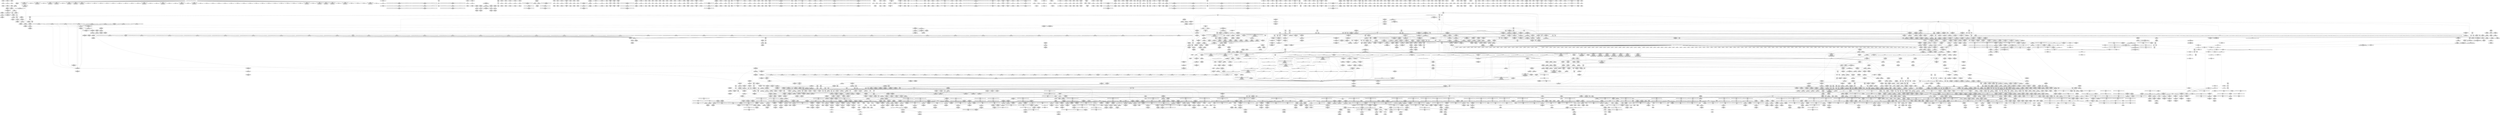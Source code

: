 digraph {
	CE0x57d5370 [shape=record,shape=Mrecord,label="{CE0x57d5370|tomoyo_get_mode:if.then2|*SummSink*}"]
	CE0x559d280 [shape=record,shape=Mrecord,label="{CE0x559d280|tomoyo_path_number_perm:if.end4|*SummSink*}"]
	CE0x54f9390 [shape=record,shape=Mrecord,label="{CE0x54f9390|rcu_lock_release:__here|*SummSink*}"]
	CE0x6f12550 [shape=record,shape=Mrecord,label="{CE0x6f12550|16:_%struct.dentry*,_:_SCMRE_40,168_|*MultipleSource*|security/tomoyo/file.c, 694|security/tomoyo/file.c,694|security/tomoyo/file.c,694|Function::tomoyo_path_number_perm&Arg::path::|Function::tomoyo_path_chmod&Arg::path::}"]
	CE0x565e2d0 [shape=record,shape=Mrecord,label="{CE0x565e2d0|tomoyo_init_request_info:ns|security/tomoyo/util.c,1010|*SummSink*}"]
	CE0x6f45670 [shape=record,shape=Mrecord,label="{CE0x6f45670|srcu_read_lock:sp|Function::srcu_read_lock&Arg::sp::|*SummSource*}"]
	CE0x6f23550 [shape=record,shape=Mrecord,label="{CE0x6f23550|tomoyo_domain:tmp12|security/tomoyo/common.h,1205|*SummSink*}"]
	CE0x555d8e0 [shape=record,shape=Mrecord,label="{CE0x555d8e0|tomoyo_audit_path_number_log:tmp1|*SummSink*}"]
	CE0x5571260 [shape=record,shape=Mrecord,label="{CE0x5571260|tomoyo_path_number_perm:cmp16|security/tomoyo/file.c,717}"]
	CE0x6f12e20 [shape=record,shape=Mrecord,label="{CE0x6f12e20|VOIDTB_TE:_CE_178,179_}"]
	CE0x54604e0 [shape=record,shape=Mrecord,label="{CE0x54604e0|tomoyo_path_number_perm:call15|security/tomoyo/file.c,716}"]
	CE0x47c90d0 [shape=record,shape=Mrecord,label="{CE0x47c90d0|__llvm_gcov_indirect_counter_increment114:bb4|*SummSource*}"]
	CE0x3a9c1e0 [shape=record,shape=Mrecord,label="{CE0x3a9c1e0|i64_1|*Constant*|*SummSource*}"]
	CE0x5a44e80 [shape=record,shape=Mrecord,label="{CE0x5a44e80|i8_0|*Constant*|*SummSource*}"]
	CE0x555e400 [shape=record,shape=Mrecord,label="{CE0x555e400|_call_void___llvm_gcov_indirect_counter_increment(i32*___llvm_gcov_global_state_pred30,_i64**_getelementptr_inbounds_(_3_x_i64*_,_3_x_i64*_*___llvm_gcda_edge_table29,_i64_0,_i64_2)),_!dbg_!38915|security/tomoyo/file.c,225|*SummSink*}"]
	CE0x4805760 [shape=record,shape=Mrecord,label="{CE0x4805760|tomoyo_const_part_length:incdec.ptr7|security/tomoyo/util.c,631|*SummSource*}"]
	CE0x48e6b90 [shape=record,shape=Mrecord,label="{CE0x48e6b90|tomoyo_print_ulong:conv10|security/tomoyo/util.c,243|*SummSource*}"]
	CE0x3c1caf0 [shape=record,shape=Mrecord,label="{CE0x3c1caf0|tomoyo_path_number_perm:path|Function::tomoyo_path_number_perm&Arg::path::|*SummSource*}"]
	CE0x5529210 [shape=record,shape=Mrecord,label="{CE0x5529210|128:_i8*,_1208:_%struct.file*,_:_CMRE_144,152_|*MultipleSource*|security/tomoyo/common.h,1205|security/tomoyo/common.h,1205}"]
	CE0x57fd440 [shape=record,shape=Mrecord,label="{CE0x57fd440|tomoyo_init_request_info:bb|*SummSink*}"]
	CE0x4741c80 [shape=record,shape=Mrecord,label="{CE0x4741c80|i32_2|*Constant*}"]
	CE0x483c710 [shape=record,shape=Mrecord,label="{CE0x483c710|tomoyo_const_part_length:tmp13|security/tomoyo/util.c,626|*SummSink*}"]
	CE0x5448890 [shape=record,shape=Mrecord,label="{CE0x5448890|GLOBAL:__llvm_gcov_ctr26|Global_var:__llvm_gcov_ctr26|*SummSource*}"]
	CE0x3c15440 [shape=record,shape=Mrecord,label="{CE0x3c15440|rcu_lock_acquire:tmp7}"]
	CE0x6ea3520 [shape=record,shape=Mrecord,label="{CE0x6ea3520|i64*_getelementptr_inbounds_(_14_x_i64_,_14_x_i64_*___llvm_gcov_ctr18115,_i64_0,_i64_12)|*Constant*|*SummSink*}"]
	CE0x46596a0 [shape=record,shape=Mrecord,label="{CE0x46596a0|tomoyo_audit_path_number_log:path_number3|security/tomoyo/file.c,231}"]
	CE0x579ba50 [shape=record,shape=Mrecord,label="{CE0x579ba50|tomoyo_path_number_perm:error.0|*SummSource*}"]
	CE0x46c5b20 [shape=record,shape=Mrecord,label="{CE0x46c5b20|tomoyo_const_part_length:while.cond}"]
	CE0x55c42d0 [shape=record,shape=Mrecord,label="{CE0x55c42d0|i64_14|*Constant*}"]
	CE0x48507d0 [shape=record,shape=Mrecord,label="{CE0x48507d0|tomoyo_print_ulong:conv7|security/tomoyo/util.c,242|*SummSink*}"]
	CE0x491cce0 [shape=record,shape=Mrecord,label="{CE0x491cce0|tomoyo_path_number_perm:path_number13|security/tomoyo/file.c,713|*SummSink*}"]
	CE0x568a540 [shape=record,shape=Mrecord,label="{CE0x568a540|tomoyo_const_part_length:sw.bb|*SummSource*}"]
	CE0x48486f0 [shape=record,shape=Mrecord,label="{CE0x48486f0|_call_void_mcount()_#3|*SummSink*}"]
	CE0x710f180 [shape=record,shape=Mrecord,label="{CE0x710f180|0:_i8,_array:_GCRE_tomoyo_pn2mac_constant_8_x_i8_c_02_05_07_08_12_0F_10_11_,_align_1:_elem_0::|security/tomoyo/file.c,701}"]
	CE0x70048b0 [shape=record,shape=Mrecord,label="{CE0x70048b0|tomoyo_const_part_length:sw.epilog|*SummSink*}"]
	CE0x5738930 [shape=record,shape=Mrecord,label="{CE0x5738930|i64*_getelementptr_inbounds_(_31_x_i64_,_31_x_i64_*___llvm_gcov_ctr43150,_i64_0,_i64_28)|*Constant*}"]
	CE0x4648680 [shape=record,shape=Mrecord,label="{CE0x4648680|tomoyo_add_slash:name|security/tomoyo/file.c,136|*SummSource*}"]
	CE0x5634100 [shape=record,shape=Mrecord,label="{CE0x5634100|tomoyo_path_number_perm:do.cond|*SummSink*}"]
	CE0x461ff80 [shape=record,shape=Mrecord,label="{CE0x461ff80|tomoyo_domain:tmp18|security/tomoyo/common.h,1205}"]
	CE0x54d71f0 [shape=record,shape=Mrecord,label="{CE0x54d71f0|tomoyo_print_ulong:conv3|security/tomoyo/util.c,241|*SummSource*}"]
	CE0x3a1e520 [shape=record,shape=Mrecord,label="{CE0x3a1e520|tomoyo_const_part_length:tmp20|security/tomoyo/util.c,628|*SummSource*}"]
	CE0x6ea3420 [shape=record,shape=Mrecord,label="{CE0x6ea3420|i64*_getelementptr_inbounds_(_14_x_i64_,_14_x_i64_*___llvm_gcov_ctr18115,_i64_0,_i64_12)|*Constant*|*SummSource*}"]
	CE0x46a5e60 [shape=record,shape=Mrecord,label="{CE0x46a5e60|tomoyo_get_mode:tmp6|security/tomoyo/util.c,978}"]
	CE0x6e93050 [shape=record,shape=Mrecord,label="{CE0x6e93050|tomoyo_const_part_length:conv24|security/tomoyo/util.c,644}"]
	CE0x5418a40 [shape=record,shape=Mrecord,label="{CE0x5418a40|rcu_lock_release:indirectgoto}"]
	CE0x712eff0 [shape=record,shape=Mrecord,label="{CE0x712eff0|tomoyo_path_number_perm:idxprom|security/tomoyo/file.c,701|*SummSink*}"]
	CE0x3a76b50 [shape=record,shape=Mrecord,label="{CE0x3a76b50|0:_i8*,_array:_GCRE_tomoyo_mac_keywords_external_constant_42_x_i8*_:_elem_0::|security/tomoyo/file.c,233}"]
	CE0x6e6cbf0 [shape=record,shape=Mrecord,label="{CE0x6e6cbf0|128:_i8*,_1208:_%struct.file*,_:_CMRE_24,25_}"]
	CE0x5802f20 [shape=record,shape=Mrecord,label="{CE0x5802f20|tomoyo_const_part_length:incdec.ptr10|security/tomoyo/util.c,640}"]
	CE0x45c41d0 [shape=record,shape=Mrecord,label="{CE0x45c41d0|tomoyo_print_ulong:tmp}"]
	CE0x5845a90 [shape=record,shape=Mrecord,label="{CE0x5845a90|tomoyo_path_number_perm:tmp46|security/tomoyo/file.c,721}"]
	CE0x6f74450 [shape=record,shape=Mrecord,label="{CE0x6f74450|_ret_void,_!dbg_!38929|security/tomoyo/util.c,670|*SummSource*}"]
	CE0x55297b0 [shape=record,shape=Mrecord,label="{CE0x55297b0|128:_i8*,_1208:_%struct.file*,_:_CMRE_168,176_|*MultipleSource*|security/tomoyo/common.h,1205|security/tomoyo/common.h,1205}"]
	CE0x58a91a0 [shape=record,shape=Mrecord,label="{CE0x58a91a0|tomoyo_get_mode:tmp7|security/tomoyo/util.c,979}"]
	CE0x39a2710 [shape=record,shape=Mrecord,label="{CE0x39a2710|_call_void_mcount()_#3}"]
	CE0x6ea3780 [shape=record,shape=Mrecord,label="{CE0x6ea3780|tomoyo_print_ulong:tmp25|*SummSource*}"]
	CE0x487c200 [shape=record,shape=Mrecord,label="{CE0x487c200|tomoyo_read_lock:bb|*SummSource*}"]
	CE0x7169550 [shape=record,shape=Mrecord,label="{CE0x7169550|tomoyo_path_number_perm:if.then8}"]
	CE0x57b5770 [shape=record,shape=Mrecord,label="{CE0x57b5770|i64*_getelementptr_inbounds_(_31_x_i64_,_31_x_i64_*___llvm_gcov_ctr43150,_i64_0,_i64_29)|*Constant*|*SummSource*}"]
	CE0x6eb27d0 [shape=record,shape=Mrecord,label="{CE0x6eb27d0|i64**_getelementptr_inbounds_(_3_x_i64*_,_3_x_i64*_*___llvm_gcda_edge_table29,_i64_0,_i64_0)|*Constant*}"]
	CE0x3a33f70 [shape=record,shape=Mrecord,label="{CE0x3a33f70|tomoyo_path_chmod:call|security/tomoyo/tomoyo.c,363}"]
	CE0x567cff0 [shape=record,shape=Mrecord,label="{CE0x567cff0|GLOBAL:tomoyo_fill_path_info|*Constant*}"]
	CE0x6ff5280 [shape=record,shape=Mrecord,label="{CE0x6ff5280|tomoyo_path_number_perm:call1|security/tomoyo/file.c,704}"]
	CE0x58f0e70 [shape=record,shape=Mrecord,label="{CE0x58f0e70|tomoyo_print_ulong:conv3|security/tomoyo/util.c,241|*SummSink*}"]
	CE0x491c7c0 [shape=record,shape=Mrecord,label="{CE0x491c7c0|tomoyo_path_number_perm:path_number|security/tomoyo/file.c,711|*SummSink*}"]
	CE0x713a110 [shape=record,shape=Mrecord,label="{CE0x713a110|tomoyo_domain:tmp3}"]
	CE0x3973e10 [shape=record,shape=Mrecord,label="{CE0x3973e10|i32_4|*Constant*}"]
	CE0x564a5d0 [shape=record,shape=Mrecord,label="{CE0x564a5d0|tomoyo_init_request_info:tmp11|security/tomoyo/util.c,1007|*SummSource*}"]
	CE0x54d5ec0 [shape=record,shape=Mrecord,label="{CE0x54d5ec0|tomoyo_audit_path_number_log:tmp11|security/tomoyo/file.c,231|*SummSink*}"]
	CE0x58d9f70 [shape=record,shape=Mrecord,label="{CE0x58d9f70|tomoyo_get_realpath:path|Function::tomoyo_get_realpath&Arg::path::|*SummSink*}"]
	CE0x5a2cf60 [shape=record,shape=Mrecord,label="{CE0x5a2cf60|tomoyo_fill_path_info:tmp7|security/tomoyo/util.c,667}"]
	CE0x4895310 [shape=record,shape=Mrecord,label="{CE0x4895310|tomoyo_get_mode:tmp20|security/tomoyo/util.c,985}"]
	CE0x4a3e9e0 [shape=record,shape=Mrecord,label="{CE0x4a3e9e0|i32_39|*Constant*}"]
	CE0x7106ba0 [shape=record,shape=Mrecord,label="{CE0x7106ba0|tomoyo_get_mode:tmp1|*SummSource*}"]
	CE0x4691830 [shape=record,shape=Mrecord,label="{CE0x4691830|__llvm_gcov_indirect_counter_increment:tmp3|*SummSink*}"]
	CE0x71187a0 [shape=record,shape=Mrecord,label="{CE0x71187a0|tomoyo_domain:tmp22|security/tomoyo/common.h,1205|*SummSink*}"]
	CE0x561ca80 [shape=record,shape=Mrecord,label="{CE0x561ca80|__llvm_gcov_indirect_counter_increment114:bb4}"]
	CE0x59c4f60 [shape=record,shape=Mrecord,label="{CE0x59c4f60|tomoyo_get_realpath:name1|security/tomoyo/file.c,151|*SummSource*}"]
	CE0x4775980 [shape=record,shape=Mrecord,label="{CE0x4775980|tomoyo_path_number_perm:cmp6|security/tomoyo/file.c,708|*SummSource*}"]
	CE0x46b6e40 [shape=record,shape=Mrecord,label="{CE0x46b6e40|tomoyo_domain:tmp7|security/tomoyo/common.h,1205}"]
	CE0x5694df0 [shape=record,shape=Mrecord,label="{CE0x5694df0|__llvm_gcov_indirect_counter_increment:counter|*SummSink*}"]
	CE0x485b2b0 [shape=record,shape=Mrecord,label="{CE0x485b2b0|tomoyo_add_slash:entry}"]
	CE0x57a8860 [shape=record,shape=Mrecord,label="{CE0x57a8860|tomoyo_read_unlock:entry|*SummSource*}"]
	CE0x382e680 [shape=record,shape=Mrecord,label="{CE0x382e680|tomoyo_fill_path_info:tobool|security/tomoyo/util.c,667}"]
	CE0x70d37f0 [shape=record,shape=Mrecord,label="{CE0x70d37f0|rcu_lock_acquire:map|Function::rcu_lock_acquire&Arg::map::}"]
	CE0x39a33b0 [shape=record,shape=Mrecord,label="{CE0x39a33b0|tomoyo_const_part_length:tmp9|security/tomoyo/util.c,626|*SummSource*}"]
	CE0x491c910 [shape=record,shape=Mrecord,label="{CE0x491c910|tomoyo_path_number_perm:operation|security/tomoyo/file.c,711}"]
	CE0x4692260 [shape=record,shape=Mrecord,label="{CE0x4692260|tomoyo_add_slash:if.end|*SummSource*}"]
	CE0x579b970 [shape=record,shape=Mrecord,label="{CE0x579b970|_call_void_tomoyo_read_unlock(i32_%call1)_#9,_!dbg_!38957|security/tomoyo/file.c,720}"]
	CE0x6e6d370 [shape=record,shape=Mrecord,label="{CE0x6e6d370|128:_i8*,_1208:_%struct.file*,_:_CMRE_30,31_}"]
	CE0x476c420 [shape=record,shape=Mrecord,label="{CE0x476c420|tomoyo_audit_path_number_log:call|security/tomoyo/file.c,233}"]
	CE0x5541240 [shape=record,shape=Mrecord,label="{CE0x5541240|tomoyo_fill_path_info:cmp8|security/tomoyo/util.c,668}"]
	CE0x58e82e0 [shape=record,shape=Mrecord,label="{CE0x58e82e0|tomoyo_path_number_perm:tmp54|security/tomoyo/file.c,724|*SummSource*}"]
	CE0x3ab8400 [shape=record,shape=Mrecord,label="{CE0x3ab8400|i64_1|*Constant*|*SummSink*}"]
	CE0x5956120 [shape=record,shape=Mrecord,label="{CE0x5956120|tomoyo_get_mode:index|Function::tomoyo_get_mode&Arg::index::|*SummSink*}"]
	CE0x54da830 [shape=record,shape=Mrecord,label="{CE0x54da830|__llvm_gcov_indirect_counter_increment114:bb}"]
	CE0x5a558c0 [shape=record,shape=Mrecord,label="{CE0x5a558c0|tomoyo_const_part_length:tmp6|security/tomoyo/util.c,625|*SummSink*}"]
	CE0x59fe9f0 [shape=record,shape=Mrecord,label="{CE0x59fe9f0|__llvm_gcov_indirect_counter_increment:exit|*SummSink*}"]
	CE0x3aa2990 [shape=record,shape=Mrecord,label="{CE0x3aa2990|tomoyo_path_number_perm:call|security/tomoyo/file.c,701}"]
	CE0x5739190 [shape=record,shape=Mrecord,label="{CE0x5739190|tomoyo_const_part_length:tmp49|security/tomoyo/util.c,649|*SummSource*}"]
	CE0x58d7df0 [shape=record,shape=Mrecord,label="{CE0x58d7df0|tomoyo_fill_path_info:frombool10|security/tomoyo/util.c,668}"]
	CE0x46c6180 [shape=record,shape=Mrecord,label="{CE0x46c6180|i64*_getelementptr_inbounds_(_4_x_i64_,_4_x_i64_*___llvm_gcov_ctr24,_i64_0,_i64_3)|*Constant*|*SummSource*}"]
	CE0x3b2b360 [shape=record,shape=Mrecord,label="{CE0x3b2b360|tomoyo_path_chmod:tmp1|*SummSink*}"]
	CE0x55b51b0 [shape=record,shape=Mrecord,label="{CE0x55b51b0|0:_i8,_array:_GCRE_tomoyo_index2category_constant_39_x_i8_c_00_00_00_00_00_00_00_00_00_00_00_00_00_00_00_00_00_00_00_00_00_00_00_01_01_01_01_01_01_01_01_01_01_01_01_01_01_01_02_,_align_16:_elem_11::|security/tomoyo/util.c,983}"]
	CE0x7169430 [shape=record,shape=Mrecord,label="{CE0x7169430|tomoyo_init_request_info:tmp8|security/tomoyo/util.c,1005|*SummSource*}"]
	CE0x70d3780 [shape=record,shape=Mrecord,label="{CE0x70d3780|rcu_lock_acquire:entry|*SummSink*}"]
	CE0x46da180 [shape=record,shape=Mrecord,label="{CE0x46da180|tomoyo_path_number_perm:tmp20|security/tomoyo/file.c,705|*SummSource*}"]
	CE0x548b980 [shape=record,shape=Mrecord,label="{CE0x548b980|i64_2|*Constant*}"]
	CE0x71825b0 [shape=record,shape=Mrecord,label="{CE0x71825b0|i64*_getelementptr_inbounds_(_31_x_i64_,_31_x_i64_*___llvm_gcov_ctr43150,_i64_0,_i64_26)|*Constant*|*SummSink*}"]
	CE0x49d9ef0 [shape=record,shape=Mrecord,label="{CE0x49d9ef0|tomoyo_domain:tmp9|security/tomoyo/common.h,1205|*SummSource*}"]
	CE0x47cdb90 [shape=record,shape=Mrecord,label="{CE0x47cdb90|__llvm_gcov_indirect_counter_increment114:predecessor|Function::__llvm_gcov_indirect_counter_increment114&Arg::predecessor::|*SummSource*}"]
	CE0x5876be0 [shape=record,shape=Mrecord,label="{CE0x5876be0|tomoyo_path_number_perm:tmp48|security/tomoyo/file.c,722}"]
	CE0x3974c70 [shape=record,shape=Mrecord,label="{CE0x3974c70|__llvm_gcov_indirect_counter_increment:tmp2|*SummSource*}"]
	CE0x6ec1f80 [shape=record,shape=Mrecord,label="{CE0x6ec1f80|i64*_getelementptr_inbounds_(_4_x_i64_,_4_x_i64_*___llvm_gcov_ctr33,_i64_0,_i64_1)|*Constant*|*SummSink*}"]
	CE0x565e800 [shape=record,shape=Mrecord,label="{CE0x565e800|tomoyo_init_request_info:profile3|security/tomoyo/util.c,1008}"]
	CE0x547e970 [shape=record,shape=Mrecord,label="{CE0x547e970|tomoyo_fill_path_info:tmp1|*SummSink*}"]
	CE0x592e120 [shape=record,shape=Mrecord,label="{CE0x592e120|__llvm_gcov_indirect_counter_increment114:counters|Function::__llvm_gcov_indirect_counter_increment114&Arg::counters::|*SummSource*}"]
	CE0x3a7e550 [shape=record,shape=Mrecord,label="{CE0x3a7e550|_ret_%struct.task_struct*_%tmp4,_!dbg_!38905|./arch/x86/include/asm/current.h,14}"]
	CE0x5528ad0 [shape=record,shape=Mrecord,label="{CE0x5528ad0|128:_i8*,_1208:_%struct.file*,_:_CMRE_112,120_|*MultipleSource*|security/tomoyo/common.h,1205|security/tomoyo/common.h,1205}"]
	CE0x3ad8470 [shape=record,shape=Mrecord,label="{CE0x3ad8470|GLOBAL:rcu_lock_release|*Constant*|*SummSink*}"]
	CE0x39cd8c0 [shape=record,shape=Mrecord,label="{CE0x39cd8c0|i64*_getelementptr_inbounds_(_31_x_i64_,_31_x_i64_*___llvm_gcov_ctr43150,_i64_0,_i64_9)|*Constant*|*SummSink*}"]
	CE0x4648e00 [shape=record,shape=Mrecord,label="{CE0x4648e00|tomoyo_add_slash:tmp11|*LoadInst*|security/tomoyo/file.c,136|*SummSink*}"]
	CE0x3a8fc30 [shape=record,shape=Mrecord,label="{CE0x3a8fc30|0:_i8*,_array:_GCRE_tomoyo_mac_keywords_external_constant_42_x_i8*_:_elem_10::|security/tomoyo/file.c,233}"]
	CE0x5790120 [shape=record,shape=Mrecord,label="{CE0x5790120|tomoyo_fill_path_info:tmp8|security/tomoyo/util.c,667|*SummSink*}"]
	CE0x6e2ba70 [shape=record,shape=Mrecord,label="{CE0x6e2ba70|GLOBAL:tomoyo_read_lock|*Constant*|*SummSink*}"]
	CE0x5960ed0 [shape=record,shape=Mrecord,label="{CE0x5960ed0|tomoyo_init_request_info:mode|security/tomoyo/util.c,1010|*SummSink*}"]
	CE0x57daf80 [shape=record,shape=Mrecord,label="{CE0x57daf80|i32_92|*Constant*|*SummSource*}"]
	CE0x71619c0 [shape=record,shape=Mrecord,label="{CE0x71619c0|tomoyo_fill_path_info:tmp2|*LoadInst*|security/tomoyo/util.c,663|*SummSink*}"]
	CE0x6467210 [shape=record,shape=Mrecord,label="{CE0x6467210|tomoyo_fill_path_info:cmp|security/tomoyo/util.c,667}"]
	CE0x39b9410 [shape=record,shape=Mrecord,label="{CE0x39b9410|0:_i8*,_array:_GCRE_tomoyo_mac_keywords_external_constant_42_x_i8*_:_elem_5::|security/tomoyo/file.c,233}"]
	CE0x7161ef0 [shape=record,shape=Mrecord,label="{CE0x7161ef0|0:_i8,_array:_GCRE_tomoyo_index2category_constant_39_x_i8_c_00_00_00_00_00_00_00_00_00_00_00_00_00_00_00_00_00_00_00_00_00_00_00_01_01_01_01_01_01_01_01_01_01_01_01_01_01_01_02_,_align_16:_elem_4::|security/tomoyo/util.c,983}"]
	CE0x5418410 [shape=record,shape=Mrecord,label="{CE0x5418410|i64*_getelementptr_inbounds_(_5_x_i64_,_5_x_i64_*___llvm_gcov_ctr28130,_i64_0,_i64_4)|*Constant*|*SummSink*}"]
	CE0x47b4120 [shape=record,shape=Mrecord,label="{CE0x47b4120|%struct.lockdep_map*_null|*Constant*|*SummSource*}"]
	CE0x471ae40 [shape=record,shape=Mrecord,label="{CE0x471ae40|0:_%struct.tomoyo_obj_info*,_24:_%struct.tomoyo_path_info*,_32:_i64,_40:_i8,_72:_i8,_76:_i8,_:_SCMRE_39,40_}"]
	CE0x56f9760 [shape=record,shape=Mrecord,label="{CE0x56f9760|GLOBAL:__llvm_gcov_ctr31133|Global_var:__llvm_gcov_ctr31133|*SummSink*}"]
	CE0x39747b0 [shape=record,shape=Mrecord,label="{CE0x39747b0|_ret_i32_%retval.0,_!dbg_!38957|security/tomoyo/util.c,652|*SummSource*}"]
	CE0x6e9f290 [shape=record,shape=Mrecord,label="{CE0x6e9f290|_ret_void,_!dbg_!38931|security/tomoyo/util.c,247|*SummSink*}"]
	CE0x46e8020 [shape=record,shape=Mrecord,label="{CE0x46e8020|tomoyo_path_number_perm:obj5|security/tomoyo/file.c,707}"]
	CE0x4720840 [shape=record,shape=Mrecord,label="{CE0x4720840|tomoyo_audit_path_number_log:tmp9|security/tomoyo/file.c,228|*SummSource*}"]
	CE0x39e44a0 [shape=record,shape=Mrecord,label="{CE0x39e44a0|tomoyo_const_part_length:tmp33|security/tomoyo/util.c,642}"]
	CE0x5813cd0 [shape=record,shape=Mrecord,label="{CE0x5813cd0|COLLAPSED:_GCMRE___llvm_gcov_ctr18115_internal_global_14_x_i64_zeroinitializer:_elem_0:default:}"]
	CE0x550aa30 [shape=record,shape=Mrecord,label="{CE0x550aa30|tomoyo_get_realpath:tmp12|security/tomoyo/file.c,156|*SummSource*}"]
	CE0x5a6a160 [shape=record,shape=Mrecord,label="{CE0x5a6a160|tomoyo_audit_path_number_log:sw.default|*SummSource*}"]
	CE0x3926ce0 [shape=record,shape=Mrecord,label="{CE0x3926ce0|tomoyo_domain:tmp20|security/tomoyo/common.h,1205|*SummSink*}"]
	CE0x6e928e0 [shape=record,shape=Mrecord,label="{CE0x6e928e0|tomoyo_const_part_length:tmp38|security/tomoyo/util.c,644|*SummSource*}"]
	CE0x5528e50 [shape=record,shape=Mrecord,label="{CE0x5528e50|128:_i8*,_1208:_%struct.file*,_:_CMRE_128,136_|*MultipleSource*|security/tomoyo/common.h,1205|security/tomoyo/common.h,1205}"]
	CE0x5612510 [shape=record,shape=Mrecord,label="{CE0x5612510|i64*_getelementptr_inbounds_(_12_x_i64_,_12_x_i64_*___llvm_gcov_ctr31133,_i64_0,_i64_6)|*Constant*}"]
	CE0x58029a0 [shape=record,shape=Mrecord,label="{CE0x58029a0|__llvm_gcov_indirect_counter_increment114:tmp5|*SummSource*}"]
	CE0x717dff0 [shape=record,shape=Mrecord,label="{CE0x717dff0|rcu_lock_acquire:tmp5|include/linux/rcupdate.h,418|*SummSource*}"]
	CE0x3900a20 [shape=record,shape=Mrecord,label="{CE0x3900a20|tomoyo_fill_path_info:cmp|security/tomoyo/util.c,667}"]
	CE0x57cb8b0 [shape=record,shape=Mrecord,label="{CE0x57cb8b0|tomoyo_read_unlock:idx|Function::tomoyo_read_unlock&Arg::idx::|*SummSource*}"]
	CE0x4767d60 [shape=record,shape=Mrecord,label="{CE0x4767d60|0:_%struct.tomoyo_obj_info*,_24:_%struct.tomoyo_path_info*,_32:_i64,_40:_i8,_72:_i8,_76:_i8,_:_SCMRE_75,76_|*MultipleSource*|security/tomoyo/file.c,693|security/tomoyo/file.c, 693|security/tomoyo/file.c,707|Function::tomoyo_init_request_info&Arg::r::}"]
	CE0x487bbd0 [shape=record,shape=Mrecord,label="{CE0x487bbd0|tomoyo_init_request_info:conv6|security/tomoyo/util.c,1011|*SummSource*}"]
	CE0x6f663a0 [shape=record,shape=Mrecord,label="{CE0x6f663a0|tomoyo_audit_path_number_log:operation|security/tomoyo/file.c,213|*SummSink*}"]
	CE0x3a8fdf0 [shape=record,shape=Mrecord,label="{CE0x3a8fdf0|0:_i8*,_array:_GCRE_tomoyo_mac_keywords_external_constant_42_x_i8*_:_elem_11::|security/tomoyo/file.c,233}"]
	CE0x4755010 [shape=record,shape=Mrecord,label="{CE0x4755010|tomoyo_read_unlock:bb|*SummSource*}"]
	CE0x5970120 [shape=record,shape=Mrecord,label="{CE0x5970120|i64*_getelementptr_inbounds_(_4_x_i64_,_4_x_i64_*___llvm_gcov_ctr33,_i64_0,_i64_2)|*Constant*}"]
	CE0x3a6df30 [shape=record,shape=Mrecord,label="{CE0x3a6df30|_ret_i32_%retval.0,_!dbg_!38967|security/tomoyo/file.c,724|*SummSource*}"]
	CE0x472b310 [shape=record,shape=Mrecord,label="{CE0x472b310|tomoyo_audit_path_number_log:param6|security/tomoyo/file.c,235}"]
	CE0x476c190 [shape=record,shape=Mrecord,label="{CE0x476c190|tomoyo_audit_path_number_log:arraydecay8|security/tomoyo/file.c,235|*SummSource*}"]
	CE0x5950a80 [shape=record,shape=Mrecord,label="{CE0x5950a80|VOIDTB_TE:_CE_186,187_}"]
	CE0x6f4cec0 [shape=record,shape=Mrecord,label="{CE0x6f4cec0|_call_void_mcount()_#3|*SummSource*}"]
	CE0x57dc560 [shape=record,shape=Mrecord,label="{CE0x57dc560|tomoyo_domain:tobool1|security/tomoyo/common.h,1205|*SummSink*}"]
	CE0x398a070 [shape=record,shape=Mrecord,label="{CE0x398a070|i64_6|*Constant*|*SummSource*}"]
	CE0x47cb800 [shape=record,shape=Mrecord,label="{CE0x47cb800|tomoyo_get_mode:tmp14|security/tomoyo/util.c,983}"]
	CE0x5989b40 [shape=record,shape=Mrecord,label="{CE0x5989b40|tomoyo_path_number_perm:tmp8|security/tomoyo/file.c,702|*SummSink*}"]
	CE0x6e35600 [shape=record,shape=Mrecord,label="{CE0x6e35600|i8*_null|*Constant*|*SummSink*}"]
	CE0x3b26770 [shape=record,shape=Mrecord,label="{CE0x3b26770|%struct.tomoyo_domain_info*_null|*Constant*|*SummSource*}"]
	CE0x46a79b0 [shape=record,shape=Mrecord,label="{CE0x46a79b0|tomoyo_print_ulong:conv14|security/tomoyo/util.c,244|*SummSink*}"]
	CE0x481fdb0 [shape=record,shape=Mrecord,label="{CE0x481fdb0|tomoyo_path_number_perm:r|security/tomoyo/file.c, 693}"]
	CE0x5a58530 [shape=record,shape=Mrecord,label="{CE0x5a58530|i64*_getelementptr_inbounds_(_11_x_i64_,_11_x_i64_*___llvm_gcov_ctr54147,_i64_0,_i64_8)|*Constant*|*SummSource*}"]
	CE0x3b46900 [shape=record,shape=Mrecord,label="{CE0x3b46900|tomoyo_path_chmod:and|security/tomoyo/tomoyo.c,364|*SummSource*}"]
	CE0x559c6a0 [shape=record,shape=Mrecord,label="{CE0x559c6a0|tomoyo_path_number_perm:tmp28|security/tomoyo/file.c,708|*SummSink*}"]
	CE0x5888140 [shape=record,shape=Mrecord,label="{CE0x5888140|i8_3|*Constant*|*SummSink*}"]
	CE0x6f6cef0 [shape=record,shape=Mrecord,label="{CE0x6f6cef0|srcu_read_lock:entry}"]
	CE0x5448b40 [shape=record,shape=Mrecord,label="{CE0x5448b40|tomoyo_get_realpath:if.end|*SummSource*}"]
	CE0x46fc830 [shape=record,shape=Mrecord,label="{CE0x46fc830|tomoyo_const_part_length:tmp12|security/tomoyo/util.c,626|*SummSink*}"]
	CE0x39e42f0 [shape=record,shape=Mrecord,label="{CE0x39e42f0|tomoyo_const_part_length:tmp32|security/tomoyo/util.c,641|*SummSink*}"]
	CE0x54da3f0 [shape=record,shape=Mrecord,label="{CE0x54da3f0|i8*_null|*Constant*}"]
	CE0x54c95a0 [shape=record,shape=Mrecord,label="{CE0x54c95a0|__llvm_gcov_indirect_counter_increment114:pred|*SummSink*}"]
	CE0x717d2b0 [shape=record,shape=Mrecord,label="{CE0x717d2b0|tomoyo_const_part_length:tmp5|security/tomoyo/util.c,624|*SummSource*}"]
	CE0x6f5f280 [shape=record,shape=Mrecord,label="{CE0x6f5f280|i32_1|*Constant*}"]
	CE0x5426c50 [shape=record,shape=Mrecord,label="{CE0x5426c50|0:_i8,_array:_GCRE_tomoyo_index2category_constant_39_x_i8_c_00_00_00_00_00_00_00_00_00_00_00_00_00_00_00_00_00_00_00_00_00_00_00_01_01_01_01_01_01_01_01_01_01_01_01_01_01_01_02_,_align_16:_elem_28::|security/tomoyo/util.c,983}"]
	CE0x580efe0 [shape=record,shape=Mrecord,label="{CE0x580efe0|tomoyo_audit_path_number_log:number|security/tomoyo/file.c,231|*SummSource*}"]
	CE0x6f66950 [shape=record,shape=Mrecord,label="{CE0x6f66950|srcu_read_unlock:entry|*SummSink*}"]
	CE0x3a90170 [shape=record,shape=Mrecord,label="{CE0x3a90170|0:_i8*,_array:_GCRE_tomoyo_mac_keywords_external_constant_42_x_i8*_:_elem_13::|security/tomoyo/file.c,233}"]
	CE0x6fb35f0 [shape=record,shape=Mrecord,label="{CE0x6fb35f0|rcu_lock_acquire:__here}"]
	CE0x55353c0 [shape=record,shape=Mrecord,label="{CE0x55353c0|tomoyo_const_part_length:conv24|security/tomoyo/util.c,644|*SummSink*}"]
	CE0x6ef4940 [shape=record,shape=Mrecord,label="{CE0x6ef4940|_ret_i32_%call,_!dbg_!38907|include/linux/srcu.h,223|*SummSink*}"]
	CE0x48a4870 [shape=record,shape=Mrecord,label="{CE0x48a4870|tomoyo_get_realpath:tmp10|security/tomoyo/file.c,155|*SummSource*}"]
	CE0x54d9650 [shape=record,shape=Mrecord,label="{CE0x54d9650|tomoyo_get_mode:return|*SummSink*}"]
	CE0x476c580 [shape=record,shape=Mrecord,label="{CE0x476c580|tomoyo_audit_path_number_log:call|security/tomoyo/file.c,233|*SummSource*}"]
	CE0x6eb1420 [shape=record,shape=Mrecord,label="{CE0x6eb1420|tomoyo_fill_path_info:ptr|Function::tomoyo_fill_path_info&Arg::ptr::|*SummSource*}"]
	CE0x564acd0 [shape=record,shape=Mrecord,label="{CE0x564acd0|tomoyo_init_request_info:type|security/tomoyo/util.c,1009|*SummSink*}"]
	CE0x6f12d10 [shape=record,shape=Mrecord,label="{CE0x6f12d10|VOIDTB_TE:_CE_177,178_}"]
	CE0x712faa0 [shape=record,shape=Mrecord,label="{CE0x712faa0|VOIDTB_TE:_CE_311,312_}"]
	CE0x471b000 [shape=record,shape=Mrecord,label="{CE0x471b000|0:_%struct.tomoyo_obj_info*,_24:_%struct.tomoyo_path_info*,_32:_i64,_40:_i8,_72:_i8,_76:_i8,_:_SCMRE_40,41_}"]
	CE0x6e46750 [shape=record,shape=Mrecord,label="{CE0x6e46750|tomoyo_fill_path_info:const_len6|security/tomoyo/util.c,668}"]
	CE0x5845880 [shape=record,shape=Mrecord,label="{CE0x5845880|tomoyo_path_number_perm:tmp45|security/tomoyo/file.c,721|*SummSource*}"]
	CE0x48f4200 [shape=record,shape=Mrecord,label="{CE0x48f4200|tomoyo_print_ulong:tmp9|security/tomoyo/util.c,241|*SummSink*}"]
	CE0x6ed6410 [shape=record,shape=Mrecord,label="{CE0x6ed6410|tomoyo_get_realpath:if.then}"]
	CE0x5a58390 [shape=record,shape=Mrecord,label="{CE0x5a58390|i64*_getelementptr_inbounds_(_11_x_i64_,_11_x_i64_*___llvm_gcov_ctr54147,_i64_0,_i64_8)|*Constant*}"]
	CE0x6f23190 [shape=record,shape=Mrecord,label="{CE0x6f23190|i32_255|*Constant*|*SummSink*}"]
	CE0x461dd20 [shape=record,shape=Mrecord,label="{CE0x461dd20|tomoyo_add_slash:tmp7|security/tomoyo/file.c,132}"]
	CE0x5858820 [shape=record,shape=Mrecord,label="{CE0x5858820|i64*_getelementptr_inbounds_(_31_x_i64_,_31_x_i64_*___llvm_gcov_ctr43150,_i64_0,_i64_21)|*Constant*}"]
	CE0x6f4ecb0 [shape=record,shape=Mrecord,label="{CE0x6f4ecb0|i64*_getelementptr_inbounds_(_12_x_i64_,_12_x_i64_*___llvm_gcov_ctr28,_i64_0,_i64_9)|*Constant*|*SummSource*}"]
	CE0x3acf010 [shape=record,shape=Mrecord,label="{CE0x3acf010|tomoyo_path_number_perm:tmp6|security/tomoyo/file.c,695}"]
	CE0x579b900 [shape=record,shape=Mrecord,label="{CE0x579b900|i32_-12|*Constant*|*SummSink*}"]
	CE0x6fc8b60 [shape=record,shape=Mrecord,label="{CE0x6fc8b60|tomoyo_const_part_length:tmp35|security/tomoyo/util.c,643|*SummSink*}"]
	CE0x6fe9ff0 [shape=record,shape=Mrecord,label="{CE0x6fe9ff0|i1_true|*Constant*}"]
	CE0x6ea2fd0 [shape=record,shape=Mrecord,label="{CE0x6ea2fd0|i64*_getelementptr_inbounds_(_14_x_i64_,_14_x_i64_*___llvm_gcov_ctr18115,_i64_0,_i64_12)|*Constant*}"]
	CE0x5812360 [shape=record,shape=Mrecord,label="{CE0x5812360|tomoyo_get_mode:if.end14|*SummSink*}"]
	CE0x48f3db0 [shape=record,shape=Mrecord,label="{CE0x48f3db0|tomoyo_const_part_length:while.end|*SummSource*}"]
	CE0x38ee760 [shape=record,shape=Mrecord,label="{CE0x38ee760|tomoyo_path_chmod:path|Function::tomoyo_path_chmod&Arg::path::|*SummSink*}"]
	CE0x496fdc0 [shape=record,shape=Mrecord,label="{CE0x496fdc0|tomoyo_domain:land.lhs.true2|*SummSink*}"]
	CE0x561a550 [shape=record,shape=Mrecord,label="{CE0x561a550|tomoyo_fill_path_info:tmp5|security/tomoyo/util.c,667}"]
	CE0x6e92ea0 [shape=record,shape=Mrecord,label="{CE0x6e92ea0|tomoyo_const_part_length:tmp39|security/tomoyo/util.c,644|*SummSink*}"]
	CE0x4850bc0 [shape=record,shape=Mrecord,label="{CE0x4850bc0|tomoyo_print_ulong:call8|security/tomoyo/util.c,242|*SummSource*}"]
	CE0x48442e0 [shape=record,shape=Mrecord,label="{CE0x48442e0|tomoyo_add_slash:is_dir|security/tomoyo/file.c,131|*SummSink*}"]
	CE0x48ffbb0 [shape=record,shape=Mrecord,label="{CE0x48ffbb0|tomoyo_path_number_perm:tmp31|security/tomoyo/file.c,710|*SummSink*}"]
	CE0x53c0e70 [shape=record,shape=Mrecord,label="{CE0x53c0e70|tomoyo_get_mode:tmp26|security/tomoyo/util.c,987}"]
	CE0x5842120 [shape=record,shape=Mrecord,label="{CE0x5842120|tomoyo_path_number_perm:tmp43|security/tomoyo/file.c,721|*SummSource*}"]
	CE0x5817810 [shape=record,shape=Mrecord,label="{CE0x5817810|tomoyo_const_part_length:retval.0|*SummSink*}"]
	CE0x6eb2d50 [shape=record,shape=Mrecord,label="{CE0x6eb2d50|tomoyo_audit_path_number_log:tmp8|security/tomoyo/file.c,228|*SummSource*}"]
	CE0x4594d40 [shape=record,shape=Mrecord,label="{CE0x4594d40|GLOBAL:lock_release|*Constant*}"]
	CE0x57c4cd0 [shape=record,shape=Mrecord,label="{CE0x57c4cd0|i64*_null|*Constant*}"]
	CE0x5859240 [shape=record,shape=Mrecord,label="{CE0x5859240|tomoyo_const_part_length:if.end6|*SummSource*}"]
	CE0x461d820 [shape=record,shape=Mrecord,label="{CE0x461d820|COLLAPSED:_GCMRE___llvm_gcov_ctr26_internal_global_6_x_i64_zeroinitializer:_elem_0:default:}"]
	CE0x3926970 [shape=record,shape=Mrecord,label="{CE0x3926970|tomoyo_domain:tmp19|security/tomoyo/common.h,1205|*SummSink*}"]
	CE0x55cbb50 [shape=record,shape=Mrecord,label="{CE0x55cbb50|tomoyo_audit_path_number_log:path_number|security/tomoyo/file.c,213}"]
	CE0x5a2d6f0 [shape=record,shape=Mrecord,label="{CE0x5a2d6f0|tomoyo_path_number_perm:call2|security/tomoyo/file.c,705}"]
	CE0x57dc910 [shape=record,shape=Mrecord,label="{CE0x57dc910|tomoyo_fill_path_info:name1|security/tomoyo/util.c,663|*SummSource*}"]
	CE0x546fc30 [shape=record,shape=Mrecord,label="{CE0x546fc30|_call_void___llvm_gcov_indirect_counter_increment(i32*___llvm_gcov_global_state_pred30,_i64**_getelementptr_inbounds_(_3_x_i64*_,_3_x_i64*_*___llvm_gcda_edge_table29,_i64_0,_i64_1)),_!dbg_!38911|security/tomoyo/file.c,222|*SummSource*}"]
	CE0x55bba10 [shape=record,shape=Mrecord,label="{CE0x55bba10|128:_i8*,_1208:_%struct.file*,_:_CMRE_8,16_|*MultipleSource*|security/tomoyo/common.h,1205|security/tomoyo/common.h,1205}"]
	CE0x47ec7a0 [shape=record,shape=Mrecord,label="{CE0x47ec7a0|tomoyo_add_slash:tmp8|security/tomoyo/file.c,132}"]
	CE0x54da980 [shape=record,shape=Mrecord,label="{CE0x54da980|__llvm_gcov_indirect_counter_increment114:bb|*SummSink*}"]
	CE0x3c05af0 [shape=record,shape=Mrecord,label="{CE0x3c05af0|i32_0|*Constant*}"]
	CE0x46b67e0 [shape=record,shape=Mrecord,label="{CE0x46b67e0|i64**_getelementptr_inbounds_(_3_x_i64*_,_3_x_i64*_*___llvm_gcda_edge_table29,_i64_0,_i64_1)|*Constant*}"]
	CE0x5a31800 [shape=record,shape=Mrecord,label="{CE0x5a31800|i32_0|*Constant*}"]
	CE0x476c8a0 [shape=record,shape=Mrecord,label="{CE0x476c8a0|GLOBAL:tomoyo_supervisor|*Constant*}"]
	CE0x7099900 [shape=record,shape=Mrecord,label="{CE0x7099900|VOIDTB_TE:_CE_205,206_}"]
	CE0x5822c30 [shape=record,shape=Mrecord,label="{CE0x5822c30|tomoyo_path_number_perm:if.then21|*SummSource*}"]
	CE0x599a020 [shape=record,shape=Mrecord,label="{CE0x599a020|tomoyo_read_unlock:tmp1|*SummSink*}"]
	CE0x57b5470 [shape=record,shape=Mrecord,label="{CE0x57b5470|tomoyo_const_part_length:tmp50|security/tomoyo/util.c,651|*SummSource*}"]
	CE0x4775cb0 [shape=record,shape=Mrecord,label="{CE0x4775cb0|i64_9|*Constant*|*SummSource*}"]
	CE0x4605440 [shape=record,shape=Mrecord,label="{CE0x4605440|16:_%struct.dentry*,_:_SCMRE_168,176_|*MultipleSource*|security/tomoyo/file.c, 694|security/tomoyo/file.c,694|security/tomoyo/file.c,694|Function::tomoyo_path_number_perm&Arg::path::|Function::tomoyo_path_chmod&Arg::path::}"]
	CE0x7182780 [shape=record,shape=Mrecord,label="{CE0x7182780|tomoyo_const_part_length:tmp45|security/tomoyo/util.c,645}"]
	CE0x4797ed0 [shape=record,shape=Mrecord,label="{CE0x4797ed0|tomoyo_const_part_length:tmp10|security/tomoyo/util.c,626|*SummSink*}"]
	CE0x6467850 [shape=record,shape=Mrecord,label="{CE0x6467850|0:_i8,_array:_GCRE_tomoyo_index2category_constant_39_x_i8_c_00_00_00_00_00_00_00_00_00_00_00_00_00_00_00_00_00_00_00_00_00_00_00_01_01_01_01_01_01_01_01_01_01_01_01_01_01_01_02_,_align_16:_elem_31::|security/tomoyo/util.c,983}"]
	CE0x54d74c0 [shape=record,shape=Mrecord,label="{CE0x54d74c0|_ret_void,_!dbg_!38908|include/linux/rcupdate.h,424}"]
	CE0x596fe00 [shape=record,shape=Mrecord,label="{CE0x596fe00|tomoyo_const_part_length:len.0}"]
	CE0x6e923d0 [shape=record,shape=Mrecord,label="{CE0x6e923d0|tomoyo_const_part_length:tmp37|security/tomoyo/util.c,644|*SummSink*}"]
	CE0x4731940 [shape=record,shape=Mrecord,label="{CE0x4731940|tomoyo_audit_path_number_log:tmp15|security/tomoyo/file.c,235}"]
	CE0x7181810 [shape=record,shape=Mrecord,label="{CE0x7181810|tomoyo_const_part_length:tmp44|security/tomoyo/util.c,645}"]
	CE0x5937200 [shape=record,shape=Mrecord,label="{CE0x5937200|tomoyo_get_mode:tmp6|security/tomoyo/util.c,978|*SummSource*}"]
	CE0x5845940 [shape=record,shape=Mrecord,label="{CE0x5845940|tomoyo_path_number_perm:tmp45|security/tomoyo/file.c,721|*SummSink*}"]
	CE0x5853d70 [shape=record,shape=Mrecord,label="{CE0x5853d70|tomoyo_path_number_perm:tmp44|security/tomoyo/file.c,721}"]
	CE0x3ad84e0 [shape=record,shape=Mrecord,label="{CE0x3ad84e0|GLOBAL:rcu_lock_release|*Constant*|*SummSource*}"]
	CE0x3c64920 [shape=record,shape=Mrecord,label="{CE0x3c64920|tomoyo_path_number_perm:filename|security/tomoyo/file.c,712}"]
	CE0x53c6830 [shape=record,shape=Mrecord,label="{CE0x53c6830|tomoyo_get_mode:idxprom3|security/tomoyo/util.c,983|*SummSource*}"]
	CE0x3a6e0a0 [shape=record,shape=Mrecord,label="{CE0x3a6e0a0|_ret_i32_%call,_!dbg_!38907|security/tomoyo/tomoyo.c,363}"]
	CE0x4669950 [shape=record,shape=Mrecord,label="{CE0x4669950|tomoyo_audit_path_number_log:bb|*SummSink*}"]
	CE0x5a45260 [shape=record,shape=Mrecord,label="{CE0x5a45260|tomoyo_init_request_info:if.end}"]
	CE0x559c7f0 [shape=record,shape=Mrecord,label="{CE0x559c7f0|i64*_getelementptr_inbounds_(_22_x_i64_,_22_x_i64_*___llvm_gcov_ctr9,_i64_0,_i64_11)|*Constant*}"]
	CE0x54d96f0 [shape=record,shape=Mrecord,label="{CE0x54d96f0|tomoyo_get_mode:if.end14}"]
	CE0x3bbd120 [shape=record,shape=Mrecord,label="{CE0x3bbd120|i64*_getelementptr_inbounds_(_14_x_i64_,_14_x_i64_*___llvm_gcov_ctr18115,_i64_0,_i64_9)|*Constant*}"]
	CE0x5571630 [shape=record,shape=Mrecord,label="{CE0x5571630|i64_15|*Constant*|*SummSource*}"]
	CE0x4811be0 [shape=record,shape=Mrecord,label="{CE0x4811be0|tomoyo_add_slash:buf|Function::tomoyo_add_slash&Arg::buf::|*SummSource*}"]
	CE0x557a9d0 [shape=record,shape=Mrecord,label="{CE0x557a9d0|tomoyo_domain:tmp23|security/tomoyo/common.h,1205|*SummSource*}"]
	CE0x55502c0 [shape=record,shape=Mrecord,label="{CE0x55502c0|i32_51|*Constant*}"]
	CE0x5960710 [shape=record,shape=Mrecord,label="{CE0x5960710|tomoyo_get_realpath:call|security/tomoyo/file.c,150|*SummSource*}"]
	CE0x3a76240 [shape=record,shape=Mrecord,label="{CE0x3a76240|GLOBAL:tomoyo_mac_keywords|Global_var:tomoyo_mac_keywords|*SummSource*}"]
	CE0x46c6670 [shape=record,shape=Mrecord,label="{CE0x46c6670|rcu_lock_acquire:bb}"]
	CE0x6ed2860 [shape=record,shape=Mrecord,label="{CE0x6ed2860|tomoyo_init_request_info:tmp9|security/tomoyo/util.c,1006|*SummSource*}"]
	CE0x5939030 [shape=record,shape=Mrecord,label="{CE0x5939030|i32_92|*Constant*|*SummSink*}"]
	CE0x4843e70 [shape=record,shape=Mrecord,label="{CE0x4843e70|srcu_read_lock:tmp3|*SummSource*}"]
	CE0x590f810 [shape=record,shape=Mrecord,label="{CE0x590f810|tomoyo_domain:tmp10|security/tomoyo/common.h,1205|*SummSource*}"]
	CE0x5457410 [shape=record,shape=Mrecord,label="{CE0x5457410|tomoyo_fill_path_info:frombool|security/tomoyo/util.c,667}"]
	CE0x5550000 [shape=record,shape=Mrecord,label="{CE0x5550000|tomoyo_const_part_length:conv8|security/tomoyo/util.c,632|*SummSource*}"]
	CE0x3949e30 [shape=record,shape=Mrecord,label="{CE0x3949e30|tomoyo_print_ulong:buffer|Function::tomoyo_print_ulong&Arg::buffer::|*SummSource*}"]
	CE0x464c710 [shape=record,shape=Mrecord,label="{CE0x464c710|tomoyo_path_number_perm:path_number13|security/tomoyo/file.c,713}"]
	CE0x58998a0 [shape=record,shape=Mrecord,label="{CE0x58998a0|GLOBAL:tomoyo_domain.__warned|Global_var:tomoyo_domain.__warned}"]
	CE0x3c7a5c0 [shape=record,shape=Mrecord,label="{CE0x3c7a5c0|VOIDTB_TE:_CE_165,166_}"]
	CE0x5417e80 [shape=record,shape=Mrecord,label="{CE0x5417e80|srcu_read_unlock:tmp}"]
	CE0x39dc420 [shape=record,shape=Mrecord,label="{CE0x39dc420|i64_ptrtoint_(i8*_blockaddress(_rcu_lock_acquire,_%__here)_to_i64)|*Constant*|*SummSink*}"]
	CE0x5a3f0b0 [shape=record,shape=Mrecord,label="{CE0x5a3f0b0|tomoyo_print_ulong:cmp4|security/tomoyo/util.c,241}"]
	CE0x5970710 [shape=record,shape=Mrecord,label="{CE0x5970710|tomoyo_const_part_length:if.then17|*SummSource*}"]
	CE0x6ee8840 [shape=record,shape=Mrecord,label="{CE0x6ee8840|tomoyo_const_part_length:tmp18|security/tomoyo/util.c,627}"]
	CE0x47751c0 [shape=record,shape=Mrecord,label="{CE0x47751c0|tomoyo_path_number_perm:tmp26|security/tomoyo/file.c,708|*SummSource*}"]
	CE0x5a45430 [shape=record,shape=Mrecord,label="{CE0x5a45430|VOIDTB_TE:_CE_214,215_}"]
	CE0x6eb08d0 [shape=record,shape=Mrecord,label="{CE0x6eb08d0|tomoyo_audit_path_number_log:sw.bb|*SummSink*}"]
	CE0x541be60 [shape=record,shape=Mrecord,label="{CE0x541be60|i64*_getelementptr_inbounds_(_12_x_i64_,_12_x_i64_*___llvm_gcov_ctr31133,_i64_0,_i64_11)|*Constant*|*SummSink*}"]
	CE0x6f6d680 [shape=record,shape=Mrecord,label="{CE0x6f6d680|i32_2|*Constant*}"]
	CE0x3b2cb50 [shape=record,shape=Mrecord,label="{CE0x3b2cb50|tomoyo_print_ulong:if.end21|*SummSource*}"]
	CE0x39749c0 [shape=record,shape=Mrecord,label="{CE0x39749c0|tomoyo_fill_path_info:conv3|security/tomoyo/util.c,666}"]
	CE0x6ee9550 [shape=record,shape=Mrecord,label="{CE0x6ee9550|tomoyo_const_part_length:conv14|security/tomoyo/util.c,641|*SummSource*}"]
	CE0x476e260 [shape=record,shape=Mrecord,label="{CE0x476e260|tomoyo_path_number_perm:conv|security/tomoyo/file.c,708}"]
	CE0x53c6b80 [shape=record,shape=Mrecord,label="{CE0x53c6b80|GLOBAL:tomoyo_index2category|Global_var:tomoyo_index2category|*SummSink*}"]
	CE0x5580bd0 [shape=record,shape=Mrecord,label="{CE0x5580bd0|i32_22|*Constant*|*SummSource*}"]
	CE0x3a9c380 [shape=record,shape=Mrecord,label="{CE0x3a9c380|i64*_getelementptr_inbounds_(_2_x_i64_,_2_x_i64_*___llvm_gcov_ctr30199,_i64_0,_i64_0)|*Constant*|*SummSource*}"]
	CE0x5887ac0 [shape=record,shape=Mrecord,label="{CE0x5887ac0|i8_1|*Constant*}"]
	CE0x5888090 [shape=record,shape=Mrecord,label="{CE0x5888090|i8_3|*Constant*|*SummSource*}"]
	CE0x6f66180 [shape=record,shape=Mrecord,label="{CE0x6f66180|tomoyo_get_mode:if.then13}"]
	CE0x3b2d0b0 [shape=record,shape=Mrecord,label="{CE0x3b2d0b0|tomoyo_print_ulong:tmp10|security/tomoyo/util.c,241|*SummSource*}"]
	CE0x7004690 [shape=record,shape=Mrecord,label="{CE0x7004690|rcu_lock_release:tmp3|*SummSink*}"]
	CE0x5519150 [shape=record,shape=Mrecord,label="{CE0x5519150|_call_void_mcount()_#3}"]
	CE0x5780f60 [shape=record,shape=Mrecord,label="{CE0x5780f60|0:_i8*,_8:_i32,_12:_i16,_14:_i8,_15:_i8,_:_SCMRE_15,16_|*MultipleSource*|security/tomoyo/file.c, 698|Function::tomoyo_get_realpath&Arg::buf::|Function::tomoyo_add_slash&Arg::buf::|security/tomoyo/file.c,718}"]
	CE0x64670a0 [shape=record,shape=Mrecord,label="{CE0x64670a0|tomoyo_fill_path_info:cmp|security/tomoyo/util.c,667|*SummSink*}"]
	CE0x5448420 [shape=record,shape=Mrecord,label="{CE0x5448420|tomoyo_get_realpath:tobool|security/tomoyo/file.c,151|*SummSource*}"]
	CE0x54a2230 [shape=record,shape=Mrecord,label="{CE0x54a2230|tomoyo_const_part_length:tmp19|security/tomoyo/util.c,628}"]
	CE0x6e8f850 [shape=record,shape=Mrecord,label="{CE0x6e8f850|tomoyo_add_slash:tmp1|*SummSink*}"]
	CE0x3c79d10 [shape=record,shape=Mrecord,label="{CE0x3c79d10|tomoyo_init_request_info:domain|Function::tomoyo_init_request_info&Arg::domain::|*SummSink*}"]
	CE0x39b8890 [shape=record,shape=Mrecord,label="{CE0x39b8890|0:_i8*,_array:_GCRE_tomoyo_mac_keywords_external_constant_42_x_i8*_:_elem_2::|security/tomoyo/file.c,233}"]
	CE0x3ab6320 [shape=record,shape=Mrecord,label="{CE0x3ab6320|0:_i8*,_array:_GCRE_tomoyo_mac_keywords_external_constant_42_x_i8*_:_elem_22::|security/tomoyo/file.c,233}"]
	CE0x4785320 [shape=record,shape=Mrecord,label="{CE0x4785320|tomoyo_print_ulong:tmp7|security/tomoyo/util.c,240}"]
	CE0x56d1070 [shape=record,shape=Mrecord,label="{CE0x56d1070|tomoyo_init_request_info:tmp10|security/tomoyo/util.c,1006|*SummSource*}"]
	CE0x54dba20 [shape=record,shape=Mrecord,label="{CE0x54dba20|tomoyo_path_number_perm:tmp5|security/tomoyo/file.c,695|*SummSink*}"]
	CE0x3941480 [shape=record,shape=Mrecord,label="{CE0x3941480|VOIDTB_TE:_CE_2048,2096_|*MultipleSource*|security/tomoyo/util.c,1010|Function::tomoyo_get_mode&Arg::ns::}"]
	CE0x5691010 [shape=record,shape=Mrecord,label="{CE0x5691010|tomoyo_init_request_info:profile2|security/tomoyo/util.c,1007|*SummSink*}"]
	CE0x39daee0 [shape=record,shape=Mrecord,label="{CE0x39daee0|tomoyo_audit_path_number_log:idxprom|security/tomoyo/file.c,234}"]
	CE0x3a1e130 [shape=record,shape=Mrecord,label="{CE0x3a1e130|rcu_lock_release:tmp4|include/linux/rcupdate.h,423}"]
	CE0x5519710 [shape=record,shape=Mrecord,label="{CE0x5519710|VOIDTB_TE:_CE_314,315_}"]
	CE0x46a5ff0 [shape=record,shape=Mrecord,label="{CE0x46a5ff0|__llvm_gcov_indirect_counter_increment:pred|*SummSource*}"]
	CE0x6de4b60 [shape=record,shape=Mrecord,label="{CE0x6de4b60|tomoyo_read_lock:entry|*SummSink*}"]
	CE0x48dca90 [shape=record,shape=Mrecord,label="{CE0x48dca90|tomoyo_print_ulong:tmp2|security/tomoyo/util.c,239|*SummSource*}"]
	CE0x59ba3e0 [shape=record,shape=Mrecord,label="{CE0x59ba3e0|tomoyo_print_ulong:tmp12|security/tomoyo/util.c,242|*SummSink*}"]
	CE0x7182500 [shape=record,shape=Mrecord,label="{CE0x7182500|i64*_getelementptr_inbounds_(_31_x_i64_,_31_x_i64_*___llvm_gcov_ctr43150,_i64_0,_i64_26)|*Constant*|*SummSource*}"]
	CE0x481fef0 [shape=record,shape=Mrecord,label="{CE0x481fef0|tomoyo_path_number_perm:obj|security/tomoyo/file.c, 694|*SummSource*}"]
	CE0x4914d50 [shape=record,shape=Mrecord,label="{CE0x4914d50|tomoyo_domain:tmp21|security/tomoyo/common.h,1205|*SummSource*}"]
	CE0x53c06c0 [shape=record,shape=Mrecord,label="{CE0x53c06c0|tomoyo_get_mode:tmp25|security/tomoyo/util.c,987}"]
	CE0x57dc6b0 [shape=record,shape=Mrecord,label="{CE0x57dc6b0|i64_5|*Constant*}"]
	CE0x70038c0 [shape=record,shape=Mrecord,label="{CE0x70038c0|tomoyo_const_part_length:len.0|*SummSink*}"]
	CE0x483d330 [shape=record,shape=Mrecord,label="{CE0x483d330|tomoyo_const_part_length:tmp23|security/tomoyo/util.c,634}"]
	CE0x6e6bab0 [shape=record,shape=Mrecord,label="{CE0x6e6bab0|tomoyo_const_part_length:tmp26|security/tomoyo/util.c,641|*SummSink*}"]
	CE0x47317e0 [shape=record,shape=Mrecord,label="{CE0x47317e0|tomoyo_audit_path_number_log:filename|security/tomoyo/file.c,235|*SummSink*}"]
	CE0x6f66750 [shape=record,shape=Mrecord,label="{CE0x6f66750|GLOBAL:srcu_read_unlock|*Constant*|*SummSource*}"]
	CE0x710f4a0 [shape=record,shape=Mrecord,label="{CE0x710f4a0|tomoyo_init_request_info:tmp3|security/tomoyo/util.c,1004}"]
	CE0x46a61c0 [shape=record,shape=Mrecord,label="{CE0x46a61c0|i32_-1|*Constant*}"]
	CE0x561a380 [shape=record,shape=Mrecord,label="{CE0x561a380|i64*_getelementptr_inbounds_(_12_x_i64_,_12_x_i64_*___llvm_gcov_ctr31133,_i64_0,_i64_6)|*Constant*|*SummSink*}"]
	CE0x58da5f0 [shape=record,shape=Mrecord,label="{CE0x58da5f0|tomoyo_get_realpath:tmp5|security/tomoyo/file.c,151}"]
	CE0x477c410 [shape=record,shape=Mrecord,label="{CE0x477c410|i64_9|*Constant*|*SummSink*}"]
	CE0x4811c80 [shape=record,shape=Mrecord,label="{CE0x4811c80|tomoyo_add_slash:buf|Function::tomoyo_add_slash&Arg::buf::|*SummSink*}"]
	CE0x5492e50 [shape=record,shape=Mrecord,label="{CE0x5492e50|i64_2|*Constant*|*SummSource*}"]
	CE0x59a6cf0 [shape=record,shape=Mrecord,label="{CE0x59a6cf0|__llvm_gcov_indirect_counter_increment114:tmp6|*SummSource*}"]
	CE0x59b1960 [shape=record,shape=Mrecord,label="{CE0x59b1960|tomoyo_fill_path_info:frombool10|security/tomoyo/util.c,668|*SummSource*}"]
	CE0x5893170 [shape=record,shape=Mrecord,label="{CE0x5893170|srcu_read_lock:tmp1|*SummSink*}"]
	CE0x6f06cd0 [shape=record,shape=Mrecord,label="{CE0x6f06cd0|i64*_getelementptr_inbounds_(_22_x_i64_,_22_x_i64_*___llvm_gcov_ctr9,_i64_0,_i64_5)|*Constant*|*SummSink*}"]
	CE0x46936b0 [shape=record,shape=Mrecord,label="{CE0x46936b0|tomoyo_add_slash:tmp4|security/tomoyo/file.c,131}"]
	CE0x3abf6f0 [shape=record,shape=Mrecord,label="{CE0x3abf6f0|tomoyo_path_chmod:tmp3|*SummSource*}"]
	CE0x6e6d0f0 [shape=record,shape=Mrecord,label="{CE0x6e6d0f0|128:_i8*,_1208:_%struct.file*,_:_CMRE_28,29_}"]
	"CONST[source:0(mediator),value:0(static)][purpose:{operation}][SnkIdx:3]"
	CE0x39ce030 [shape=record,shape=Mrecord,label="{CE0x39ce030|_call_void_lock_release(%struct.lockdep_map*_%map,_i32_1,_i64_ptrtoint_(i8*_blockaddress(_rcu_lock_release,_%__here)_to_i64))_#9,_!dbg_!38907|include/linux/rcupdate.h,423|*SummSink*}"]
	CE0x38ee270 [shape=record,shape=Mrecord,label="{CE0x38ee270|tomoyo_get_realpath:buf|Function::tomoyo_get_realpath&Arg::buf::}"]
	CE0x49001e0 [shape=record,shape=Mrecord,label="{CE0x49001e0|tomoyo_path_number_perm:tmp32|security/tomoyo/file.c,710|*SummSource*}"]
	CE0x38e6770 [shape=record,shape=Mrecord,label="{CE0x38e6770|tomoyo_print_ulong:bb|*SummSource*}"]
	CE0x47cd5d0 [shape=record,shape=Mrecord,label="{CE0x47cd5d0|COLLAPSED:_GCMRE___llvm_gcov_ctr43150_internal_global_31_x_i64_zeroinitializer:_elem_0:default:}"]
	CE0x4605df0 [shape=record,shape=Mrecord,label="{CE0x4605df0|tomoyo_path_number_perm:tmp5|security/tomoyo/file.c,695|*SummSource*}"]
	CE0x6f66030 [shape=record,shape=Mrecord,label="{CE0x6f66030|tomoyo_get_mode:if.then|*SummSink*}"]
	CE0x561d140 [shape=record,shape=Mrecord,label="{CE0x561d140|tomoyo_const_part_length:cmp12|security/tomoyo/util.c,641|*SummSink*}"]
	CE0x4605910 [shape=record,shape=Mrecord,label="{CE0x4605910|%struct.dentry*_null|*Constant*}"]
	CE0x54d78d0 [shape=record,shape=Mrecord,label="{CE0x54d78d0|tomoyo_print_ulong:tmp15|security/tomoyo/util.c,243|*SummSource*}"]
	CE0x3ab6860 [shape=record,shape=Mrecord,label="{CE0x3ab6860|0:_i8*,_array:_GCRE_tomoyo_mac_keywords_external_constant_42_x_i8*_:_elem_25::|security/tomoyo/file.c,233}"]
	CE0x53c70c0 [shape=record,shape=Mrecord,label="{CE0x53c70c0|tomoyo_get_mode:tmp|*SummSink*}"]
	CE0x553d2b0 [shape=record,shape=Mrecord,label="{CE0x553d2b0|tomoyo_path_number_perm:path1|security/tomoyo/file.c,694|*SummSink*}"]
	CE0x4894870 [shape=record,shape=Mrecord,label="{CE0x4894870|i64_8|*Constant*|*SummSource*}"]
	CE0x4785600 [shape=record,shape=Mrecord,label="{CE0x4785600|tomoyo_print_ulong:tmp7|security/tomoyo/util.c,240|*SummSource*}"]
	CE0x3a1df30 [shape=record,shape=Mrecord,label="{CE0x3a1df30|i64*_getelementptr_inbounds_(_4_x_i64_,_4_x_i64_*___llvm_gcov_ctr33,_i64_0,_i64_2)|*Constant*|*SummSink*}"]
	CE0x470ee60 [shape=record,shape=Mrecord,label="{CE0x470ee60|0:_%struct.tomoyo_obj_info*,_24:_%struct.tomoyo_path_info*,_32:_i64,_40:_i8,_72:_i8,_76:_i8,_:_SCMRE_30,31_}"]
	CE0x6ea1db0 [shape=record,shape=Mrecord,label="{CE0x6ea1db0|tomoyo_fill_path_info:tmp5|security/tomoyo/util.c,667|*SummSink*}"]
	CE0x3a76bc0 [shape=record,shape=Mrecord,label="{CE0x3a76bc0|0:_i8*,_array:_GCRE_tomoyo_mac_keywords_external_constant_42_x_i8*_:_elem_1::|security/tomoyo/file.c,233}"]
	CE0x54577f0 [shape=record,shape=Mrecord,label="{CE0x54577f0|0:_i8,_array:_GCRE_tomoyo_index2category_constant_39_x_i8_c_00_00_00_00_00_00_00_00_00_00_00_00_00_00_00_00_00_00_00_00_00_00_00_01_01_01_01_01_01_01_01_01_01_01_01_01_01_01_02_,_align_16:_elem_24::|security/tomoyo/util.c,983}"]
	CE0x6f5f600 [shape=record,shape=Mrecord,label="{CE0x6f5f600|tomoyo_path_number_perm:obj|security/tomoyo/file.c, 694}"]
	CE0x7110e70 [shape=record,shape=Mrecord,label="{CE0x7110e70|tomoyo_const_part_length:tmp40|security/tomoyo/util.c,644}"]
	CE0x6f29f30 [shape=record,shape=Mrecord,label="{CE0x6f29f30|i8*_getelementptr_inbounds_(_45_x_i8_,_45_x_i8_*_.str13,_i32_0,_i32_0)|*Constant*|*SummSource*}"]
	CE0x4797c40 [shape=record,shape=Mrecord,label="{CE0x4797c40|tomoyo_const_part_length:tmp10|security/tomoyo/util.c,626|*SummSource*}"]
	CE0x4639870 [shape=record,shape=Mrecord,label="{CE0x4639870|tomoyo_const_part_length:lor.lhs.false|*SummSource*}"]
	CE0x39cde90 [shape=record,shape=Mrecord,label="{CE0x39cde90|_call_void_lock_release(%struct.lockdep_map*_%map,_i32_1,_i64_ptrtoint_(i8*_blockaddress(_rcu_lock_release,_%__here)_to_i64))_#9,_!dbg_!38907|include/linux/rcupdate.h,423}"]
	CE0x48e63c0 [shape=record,shape=Mrecord,label="{CE0x48e63c0|rcu_lock_acquire:tmp1|*SummSink*}"]
	CE0x55a5fa0 [shape=record,shape=Mrecord,label="{CE0x55a5fa0|tomoyo_audit_path_number_log:sw.epilog|*SummSink*}"]
	CE0x58d8380 [shape=record,shape=Mrecord,label="{CE0x58d8380|tomoyo_domain:tobool|security/tomoyo/common.h,1205}"]
	CE0x46a8560 [shape=record,shape=Mrecord,label="{CE0x46a8560|tomoyo_path_number_perm:if.then3|*SummSink*}"]
	CE0x47f7200 [shape=record,shape=Mrecord,label="{CE0x47f7200|_call_void_tomoyo_check_acl(%struct.tomoyo_request_info*_%r,_i1_(%struct.tomoyo_request_info*,_%struct.tomoyo_acl_info*)*_tomoyo_check_path_number_acl)_#9,_!dbg_!38950|security/tomoyo/file.c,715}"]
	CE0x58d7c90 [shape=record,shape=Mrecord,label="{CE0x58d7c90|tomoyo_fill_path_info:is_patterned|security/tomoyo/util.c,668}"]
	CE0x3c64b30 [shape=record,shape=Mrecord,label="{CE0x3c64b30|tomoyo_path_number_perm:path_number11|security/tomoyo/file.c,712}"]
	CE0x38e6120 [shape=record,shape=Mrecord,label="{CE0x38e6120|tomoyo_print_ulong:if.end21}"]
	CE0x58225e0 [shape=record,shape=Mrecord,label="{CE0x58225e0|_ret_i32_%conv6,_!dbg_!38926|security/tomoyo/util.c,1011|*SummSink*}"]
	CE0x3b121b0 [shape=record,shape=Mrecord,label="{CE0x3b121b0|rcu_lock_acquire:tmp|*SummSource*}"]
	CE0x49144b0 [shape=record,shape=Mrecord,label="{CE0x49144b0|i32_78|*Constant*|*SummSink*}"]
	CE0x590fb10 [shape=record,shape=Mrecord,label="{CE0x590fb10|tomoyo_get_mode:conv|security/tomoyo/util.c,982|*SummSource*}"]
	CE0x59ae4f0 [shape=record,shape=Mrecord,label="{CE0x59ae4f0|VOIDTB_TE:_CE_280,288_}"]
	CE0x3c05c30 [shape=record,shape=Mrecord,label="{CE0x3c05c30|tomoyo_path_number_perm:path1|security/tomoyo/file.c,694}"]
	CE0x6e9f600 [shape=record,shape=Mrecord,label="{CE0x6e9f600|tomoyo_audit_path_number_log:idxprom|security/tomoyo/file.c,234|*SummSink*}"]
	CE0x591ff00 [shape=record,shape=Mrecord,label="{CE0x591ff00|_call_void_lock_acquire(%struct.lockdep_map*_%map,_i32_0,_i32_0,_i32_2,_i32_0,_%struct.lockdep_map*_null,_i64_ptrtoint_(i8*_blockaddress(_rcu_lock_acquire,_%__here)_to_i64))_#9,_!dbg_!38907|include/linux/rcupdate.h,418}"]
	CE0x5695cb0 [shape=record,shape=Mrecord,label="{CE0x5695cb0|_call_void_mcount()_#3|*SummSource*}"]
	CE0x4731bf0 [shape=record,shape=Mrecord,label="{CE0x4731bf0|tomoyo_audit_path_number_log:tmp15|security/tomoyo/file.c,235|*SummSink*}"]
	CE0x57cbe10 [shape=record,shape=Mrecord,label="{CE0x57cbe10|_ret_void,_!dbg_!38904|security/tomoyo/common.h,1110|*SummSink*}"]
	CE0x5950b90 [shape=record,shape=Mrecord,label="{CE0x5950b90|VOIDTB_TE:_CE_187,188_}"]
	CE0x5a452d0 [shape=record,shape=Mrecord,label="{CE0x5a452d0|tomoyo_init_request_info:if.end|*SummSink*}"]
	CE0x6467420 [shape=record,shape=Mrecord,label="{CE0x6467420|_call_void_mcount()_#3}"]
	CE0x54f9570 [shape=record,shape=Mrecord,label="{CE0x54f9570|tomoyo_const_part_length:bb}"]
	CE0x569cd90 [shape=record,shape=Mrecord,label="{CE0x569cd90|i64*_getelementptr_inbounds_(_14_x_i64_,_14_x_i64_*___llvm_gcov_ctr18115,_i64_0,_i64_9)|*Constant*|*SummSink*}"]
	CE0x5821000 [shape=record,shape=Mrecord,label="{CE0x5821000|tomoyo_audit_path_number_log:tmp6|security/tomoyo/file.c,225|*SummSource*}"]
	CE0x6eb2bd0 [shape=record,shape=Mrecord,label="{CE0x6eb2bd0|tomoyo_audit_path_number_log:tmp8|security/tomoyo/file.c,228}"]
	CE0x4a13c50 [shape=record,shape=Mrecord,label="{CE0x4a13c50|i64_8|*Constant*}"]
	CE0x4848b80 [shape=record,shape=Mrecord,label="{CE0x4848b80|GLOBAL:tomoyo_const_part_length|*Constant*}"]
	CE0x3aa6420 [shape=record,shape=Mrecord,label="{CE0x3aa6420|GLOBAL:tomoyo_path_number_perm|*Constant*}"]
	CE0x3abdd40 [shape=record,shape=Mrecord,label="{CE0x3abdd40|0:_i8*,_array:_GCRE_tomoyo_mac_keywords_external_constant_42_x_i8*_:_elem_36::|security/tomoyo/file.c,233}"]
	CE0x59377f0 [shape=record,shape=Mrecord,label="{CE0x59377f0|tomoyo_fill_path_info:arrayidx|security/tomoyo/util.c,667}"]
	CE0x47b3e60 [shape=record,shape=Mrecord,label="{CE0x47b3e60|i64*_getelementptr_inbounds_(_4_x_i64_,_4_x_i64_*___llvm_gcov_ctr24,_i64_0,_i64_3)|*Constant*}"]
	CE0x55293f0 [shape=record,shape=Mrecord,label="{CE0x55293f0|128:_i8*,_1208:_%struct.file*,_:_CMRE_152,160_|*MultipleSource*|security/tomoyo/common.h,1205|security/tomoyo/common.h,1205}"]
	CE0x3c1fb50 [shape=record,shape=Mrecord,label="{CE0x3c1fb50|VOIDTB_TE:_CE_195,196_}"]
	CE0x5864630 [shape=record,shape=Mrecord,label="{CE0x5864630|_ret_%struct.tomoyo_domain_info*_%tmp23,_!dbg_!38929|security/tomoyo/common.h,1205|*SummSink*}"]
	CE0x58881b0 [shape=record,shape=Mrecord,label="{CE0x58881b0|i8_2|*Constant*}"]
	CE0x4693500 [shape=record,shape=Mrecord,label="{CE0x4693500|tomoyo_domain:land.lhs.true}"]
	CE0x5a49fb0 [shape=record,shape=Mrecord,label="{CE0x5a49fb0|i64*_getelementptr_inbounds_(_5_x_i64_,_5_x_i64_*___llvm_gcov_ctr28130,_i64_0,_i64_3)|*Constant*}"]
	CE0x5426600 [shape=record,shape=Mrecord,label="{CE0x5426600|get_current:tmp4|./arch/x86/include/asm/current.h,14|*SummSource*}"]
	CE0x7003740 [shape=record,shape=Mrecord,label="{CE0x7003740|tomoyo_const_part_length:len.0|*SummSource*}"]
	CE0x579bce0 [shape=record,shape=Mrecord,label="{CE0x579bce0|_call_void_tomoyo_read_unlock(i32_%call1)_#9,_!dbg_!38957|security/tomoyo/file.c,720|*SummSink*}"]
	CE0x571d0a0 [shape=record,shape=Mrecord,label="{CE0x571d0a0|srcu_read_lock:bb|*SummSink*}"]
	CE0x5426760 [shape=record,shape=Mrecord,label="{CE0x5426760|%struct.task_struct*_(%struct.task_struct**)*_asm_movq_%gs:$_1:P_,$0_,_r,im,_dirflag_,_fpsr_,_flags_}"]
	CE0x4a3e730 [shape=record,shape=Mrecord,label="{CE0x4a3e730|tomoyo_get_mode:conv10|security/tomoyo/util.c,985}"]
	CE0x4805830 [shape=record,shape=Mrecord,label="{CE0x4805830|tomoyo_const_part_length:incdec.ptr7|security/tomoyo/util.c,631|*SummSink*}"]
	CE0x3b289c0 [shape=record,shape=Mrecord,label="{CE0x3b289c0|tomoyo_path_chmod:entry|*SummSink*}"]
	CE0x7168b80 [shape=record,shape=Mrecord,label="{CE0x7168b80|i64*_getelementptr_inbounds_(_2_x_i64_,_2_x_i64_*___llvm_gcov_ctr22,_i64_0,_i64_0)|*Constant*|*SummSink*}"]
	CE0x38e8a40 [shape=record,shape=Mrecord,label="{CE0x38e8a40|0:_i8,_array:_GCRE_tomoyo_pn2mac_constant_8_x_i8_c_02_05_07_08_12_0F_10_11_,_align_1:_elem_6::|security/tomoyo/file.c,701}"]
	CE0x38e90b0 [shape=record,shape=Mrecord,label="{CE0x38e90b0|tomoyo_init_request_info:tmp4|security/tomoyo/util.c,1004|*SummSource*}"]
	CE0x55bbb50 [shape=record,shape=Mrecord,label="{CE0x55bbb50|128:_i8*,_1208:_%struct.file*,_:_CMRE_16,20_|*MultipleSource*|security/tomoyo/common.h,1205|security/tomoyo/common.h,1205}"]
	CE0x5a57c00 [shape=record,shape=Mrecord,label="{CE0x5a57c00|_call_void_mcount()_#3}"]
	CE0x6eb2eb0 [shape=record,shape=Mrecord,label="{CE0x6eb2eb0|tomoyo_get_realpath:if.end}"]
	CE0x39e4f00 [shape=record,shape=Mrecord,label="{CE0x39e4f00|tomoyo_const_part_length:bb|*SummSink*}"]
	CE0x4605560 [shape=record,shape=Mrecord,label="{CE0x4605560|16:_%struct.dentry*,_:_SCMRE_32,40_|*MultipleSource*|security/tomoyo/file.c, 694|security/tomoyo/file.c,694|security/tomoyo/file.c,694|Function::tomoyo_path_number_perm&Arg::path::|Function::tomoyo_path_chmod&Arg::path::}"]
	CE0x597b410 [shape=record,shape=Mrecord,label="{CE0x597b410|i64_3|*Constant*}"]
	CE0x59370f0 [shape=record,shape=Mrecord,label="{CE0x59370f0|tomoyo_get_mode:tmp5|security/tomoyo/util.c,978|*SummSink*}"]
	CE0x48fd7e0 [shape=record,shape=Mrecord,label="{CE0x48fd7e0|i32_5|*Constant*}"]
	CE0x56d1480 [shape=record,shape=Mrecord,label="{CE0x56d1480|tomoyo_path_number_perm:if.then|*SummSource*}"]
	CE0x5a69a60 [shape=record,shape=Mrecord,label="{CE0x5a69a60|tomoyo_audit_path_number_log:tmp4|security/tomoyo/file.c,222}"]
	CE0x553d7d0 [shape=record,shape=Mrecord,label="{CE0x553d7d0|tomoyo_path_number_perm:if.end|*SummSource*}"]
	CE0x5766580 [shape=record,shape=Mrecord,label="{CE0x5766580|tomoyo_init_request_info:tmp2|security/tomoyo/util.c,1003|*SummSource*}"]
	CE0x4a050a0 [shape=record,shape=Mrecord,label="{CE0x4a050a0|tomoyo_get_mode:tmp2|security/tomoyo/util.c,978|*SummSink*}"]
	CE0x6470690 [shape=record,shape=Mrecord,label="{CE0x6470690|i64*_getelementptr_inbounds_(_5_x_i64_,_5_x_i64_*___llvm_gcov_ctr28130,_i64_0,_i64_3)|*Constant*|*SummSink*}"]
	CE0x49b6dc0 [shape=record,shape=Mrecord,label="{CE0x49b6dc0|0:_i32,_:_GCMR___llvm_gcov_global_state_pred45_internal_unnamed_addr_global_i32_-1:_elem_0:default:}"]
	CE0x4931790 [shape=record,shape=Mrecord,label="{CE0x4931790|tomoyo_path_number_perm:tmp9|security/tomoyo/file.c,702|*SummSink*}"]
	CE0x59560b0 [shape=record,shape=Mrecord,label="{CE0x59560b0|tomoyo_get_mode:index|Function::tomoyo_get_mode&Arg::index::|*SummSource*}"]
	CE0x483d040 [shape=record,shape=Mrecord,label="{CE0x483d040|tomoyo_const_part_length:tmp22|security/tomoyo/util.c,634|*SummSource*}"]
	CE0x6ef8990 [shape=record,shape=Mrecord,label="{CE0x6ef8990|tomoyo_const_part_length:tmp34|security/tomoyo/util.c,642|*SummSink*}"]
	CE0x471b1c0 [shape=record,shape=Mrecord,label="{CE0x471b1c0|0:_%struct.tomoyo_obj_info*,_24:_%struct.tomoyo_path_info*,_32:_i64,_40:_i8,_72:_i8,_76:_i8,_:_SCMRE_41,42_}"]
	CE0x4851bd0 [shape=record,shape=Mrecord,label="{CE0x4851bd0|tomoyo_add_slash:tmp10|security/tomoyo/file.c,136}"]
	CE0x3af3490 [shape=record,shape=Mrecord,label="{CE0x3af3490|tomoyo_audit_path_number_log:tmp14|security/tomoyo/file.c,233}"]
	CE0x47657c0 [shape=record,shape=Mrecord,label="{CE0x47657c0|i64*_getelementptr_inbounds_(_2_x_i64_,_2_x_i64_*___llvm_gcov_ctr31,_i64_0,_i64_0)|*Constant*|*SummSink*}"]
	CE0x58e0e30 [shape=record,shape=Mrecord,label="{CE0x58e0e30|tomoyo_path_number_perm:tmp52|security/tomoyo/file.c,724}"]
	CE0x5967960 [shape=record,shape=Mrecord,label="{CE0x5967960|tomoyo_read_lock:call|security/tomoyo/common.h,1097|*SummSource*}"]
	CE0x3aceac0 [shape=record,shape=Mrecord,label="{CE0x3aceac0|tomoyo_path_number_perm:tmp6|security/tomoyo/file.c,695|*SummSource*}"]
	CE0x3ab1c50 [shape=record,shape=Mrecord,label="{CE0x3ab1c50|i64_0|*Constant*}"]
	CE0x5721530 [shape=record,shape=Mrecord,label="{CE0x5721530|i8*_getelementptr_inbounds_(_25_x_i8_,_25_x_i8_*_.str12,_i32_0,_i32_0)|*Constant*|*SummSource*}"]
	CE0x477c560 [shape=record,shape=Mrecord,label="{CE0x477c560|i64_10|*Constant*}"]
	CE0x45d7f30 [shape=record,shape=Mrecord,label="{CE0x45d7f30|tomoyo_const_part_length:while.body}"]
	CE0x54c4760 [shape=record,shape=Mrecord,label="{CE0x54c4760|tomoyo_audit_path_number_log:r|Function::tomoyo_audit_path_number_log&Arg::r::|*SummSink*}"]
	CE0x4668d90 [shape=record,shape=Mrecord,label="{CE0x4668d90|tomoyo_domain:if.then}"]
	CE0x46a4300 [shape=record,shape=Mrecord,label="{CE0x46a4300|tomoyo_print_ulong:call19|security/tomoyo/util.c,246}"]
	CE0x3b26390 [shape=record,shape=Mrecord,label="{CE0x3b26390|tomoyo_init_request_info:entry}"]
	CE0x4732220 [shape=record,shape=Mrecord,label="{CE0x4732220|_call_void_lockdep_rcu_suspicious(i8*_getelementptr_inbounds_(_25_x_i8_,_25_x_i8_*_.str12,_i32_0,_i32_0),_i32_1205,_i8*_getelementptr_inbounds_(_45_x_i8_,_45_x_i8_*_.str13,_i32_0,_i32_0))_#9,_!dbg_!38917|security/tomoyo/common.h,1205|*SummSource*}"]
	CE0x4659c20 [shape=record,shape=Mrecord,label="{CE0x4659c20|tomoyo_audit_path_number_log:number|security/tomoyo/file.c,231}"]
	CE0x64709b0 [shape=record,shape=Mrecord,label="{CE0x64709b0|__llvm_gcov_indirect_counter_increment:pred}"]
	CE0x4669380 [shape=record,shape=Mrecord,label="{CE0x4669380|GLOBAL:__llvm_gcov_global_state_pred30|Global_var:__llvm_gcov_global_state_pred30}"]
	CE0x5868df0 [shape=record,shape=Mrecord,label="{CE0x5868df0|GLOBAL:__llvm_gcov_indirect_counter_increment114|*Constant*|*SummSource*}"]
	CE0x5417f60 [shape=record,shape=Mrecord,label="{CE0x5417f60|srcu_read_unlock:tmp|*SummSource*}"]
	CE0x561a7e0 [shape=record,shape=Mrecord,label="{CE0x561a7e0|tomoyo_fill_path_info:tmp5|security/tomoyo/util.c,667|*SummSource*}"]
	CE0x6fc2d10 [shape=record,shape=Mrecord,label="{CE0x6fc2d10|128:_i8*,_1208:_%struct.file*,_:_CMRE_64,72_|*MultipleSource*|security/tomoyo/common.h,1205|security/tomoyo/common.h,1205}"]
	CE0x557ae60 [shape=record,shape=Mrecord,label="{CE0x557ae60|tomoyo_get_mode:if.then13|*SummSource*}"]
	CE0x70e2450 [shape=record,shape=Mrecord,label="{CE0x70e2450|tomoyo_path_number_perm:arrayidx|security/tomoyo/file.c,701}"]
	CE0x567d820 [shape=record,shape=Mrecord,label="{CE0x567d820|tomoyo_path_number_perm:bb|*SummSource*}"]
	CE0x59b1dd0 [shape=record,shape=Mrecord,label="{CE0x59b1dd0|tomoyo_fill_path_info:call11|security/tomoyo/util.c,669|*SummSource*}"]
	CE0x5766620 [shape=record,shape=Mrecord,label="{CE0x5766620|tomoyo_init_request_info:tmp2|security/tomoyo/util.c,1003|*SummSink*}"]
	CE0x5936d80 [shape=record,shape=Mrecord,label="{CE0x5936d80|tomoyo_fill_path_info:sub|security/tomoyo/util.c,667}"]
	CE0x3942090 [shape=record,shape=Mrecord,label="{CE0x3942090|0:_i8,_array:_GCRE_tomoyo_index2category_constant_39_x_i8_c_00_00_00_00_00_00_00_00_00_00_00_00_00_00_00_00_00_00_00_00_00_00_00_01_01_01_01_01_01_01_01_01_01_01_01_01_01_01_02_,_align_16:_elem_10::|security/tomoyo/util.c,983}"]
	CE0x477ced0 [shape=record,shape=Mrecord,label="{CE0x477ced0|tomoyo_path_number_perm:tmp28|security/tomoyo/file.c,708}"]
	CE0x70b9e70 [shape=record,shape=Mrecord,label="{CE0x70b9e70|i64*_getelementptr_inbounds_(_6_x_i64_,_6_x_i64_*___llvm_gcov_ctr25,_i64_0,_i64_3)|*Constant*}"]
	CE0x59c5320 [shape=record,shape=Mrecord,label="{CE0x59c5320|i64*_getelementptr_inbounds_(_6_x_i64_,_6_x_i64_*___llvm_gcov_ctr26,_i64_0,_i64_3)|*Constant*|*SummSource*}"]
	CE0x6ec18c0 [shape=record,shape=Mrecord,label="{CE0x6ec18c0|rcu_lock_release:tmp|*SummSource*}"]
	CE0x58d36f0 [shape=record,shape=Mrecord,label="{CE0x58d36f0|i64*_getelementptr_inbounds_(_22_x_i64_,_22_x_i64_*___llvm_gcov_ctr9,_i64_0,_i64_21)|*Constant*|*SummSink*}"]
	CE0x6f4cb60 [shape=record,shape=Mrecord,label="{CE0x6f4cb60|i64_2|*Constant*}"]
	CE0x592f380 [shape=record,shape=Mrecord,label="{CE0x592f380|GLOBAL:lockdep_rcu_suspicious|*Constant*|*SummSource*}"]
	CE0x5820e80 [shape=record,shape=Mrecord,label="{CE0x5820e80|tomoyo_audit_path_number_log:tmp6|security/tomoyo/file.c,225}"]
	CE0x55d49a0 [shape=record,shape=Mrecord,label="{CE0x55d49a0|i64*_getelementptr_inbounds_(_14_x_i64_,_14_x_i64_*___llvm_gcov_ctr18115,_i64_0,_i64_10)|*Constant*}"]
	CE0x3a48de0 [shape=record,shape=Mrecord,label="{CE0x3a48de0|tomoyo_const_part_length:tmp24|security/tomoyo/util.c,640}"]
	CE0x7168fc0 [shape=record,shape=Mrecord,label="{CE0x7168fc0|0:_i8,_array:_GCRE_tomoyo_pn2mac_constant_8_x_i8_c_02_05_07_08_12_0F_10_11_,_align_1:_elem_5::|security/tomoyo/file.c,701}"]
	CE0x4756930 [shape=record,shape=Mrecord,label="{CE0x4756930|0:_%struct.tomoyo_obj_info*,_24:_%struct.tomoyo_path_info*,_32:_i64,_40:_i8,_72:_i8,_76:_i8,_:_SCMRE_58,59_}"]
	CE0x55cbbc0 [shape=record,shape=Mrecord,label="{CE0x55cbbc0|tomoyo_audit_path_number_log:path_number|security/tomoyo/file.c,213|*SummSource*}"]
	CE0x54d79e0 [shape=record,shape=Mrecord,label="{CE0x54d79e0|tomoyo_print_ulong:tmp15|security/tomoyo/util.c,243|*SummSink*}"]
	CE0x49b7630 [shape=record,shape=Mrecord,label="{CE0x49b7630|GLOBAL:tomoyo_init_request_info|*Constant*}"]
	CE0x5876340 [shape=record,shape=Mrecord,label="{CE0x5876340|i64*_getelementptr_inbounds_(_22_x_i64_,_22_x_i64_*___llvm_gcov_ctr9,_i64_0,_i64_19)|*Constant*|*SummSink*}"]
	CE0x562b310 [shape=record,shape=Mrecord,label="{CE0x562b310|tomoyo_path_number_perm:lor.lhs.false|*SummSource*}"]
	CE0x58f1b10 [shape=record,shape=Mrecord,label="{CE0x58f1b10|i32_0|*Constant*}"]
	CE0x4894ad0 [shape=record,shape=Mrecord,label="{CE0x4894ad0|tomoyo_get_mode:tmp19|security/tomoyo/util.c,985}"]
	CE0x6ef4f00 [shape=record,shape=Mrecord,label="{CE0x6ef4f00|VOIDTB_TE:_CE_305,306_}"]
	CE0x7099b20 [shape=record,shape=Mrecord,label="{CE0x7099b20|VOIDTB_TE:_CE_207,208_}"]
	CE0x565e210 [shape=record,shape=Mrecord,label="{CE0x565e210|tomoyo_init_request_info:ns|security/tomoyo/util.c,1010}"]
	CE0x556f750 [shape=record,shape=Mrecord,label="{CE0x556f750|tomoyo_audit_path_number_log:tmp1}"]
	CE0x3ab1be0 [shape=record,shape=Mrecord,label="{CE0x3ab1be0|tomoyo_print_ulong:cmp|security/tomoyo/util.c,239|*SummSink*}"]
	CE0x56a89a0 [shape=record,shape=Mrecord,label="{CE0x56a89a0|tomoyo_init_request_info:tmp}"]
	CE0x5814010 [shape=record,shape=Mrecord,label="{CE0x5814010|tomoyo_path_number_perm:name|security/tomoyo/file.c,718}"]
	CE0x5508610 [shape=record,shape=Mrecord,label="{CE0x5508610|tomoyo_print_ulong:tmp26|security/tomoyo/util.c,247}"]
	CE0x6f7e270 [shape=record,shape=Mrecord,label="{CE0x6f7e270|tomoyo_const_part_length:sw.epilog}"]
	CE0x57388c0 [shape=record,shape=Mrecord,label="{CE0x57388c0|i64**_getelementptr_inbounds_(_3_x_i64*_,_3_x_i64*_*___llvm_gcda_edge_table44,_i64_0,_i64_0)|*Constant*|*SummSink*}"]
	CE0x564a710 [shape=record,shape=Mrecord,label="{CE0x564a710|tomoyo_init_request_info:tmp11|security/tomoyo/util.c,1007|*SummSink*}"]
	CE0x5644150 [shape=record,shape=Mrecord,label="{CE0x5644150|40:_%struct.tomoyo_policy_namespace*,_48:_i8,_:_GCRE_tomoyo_kernel_domain_external_global_%struct.tomoyo_domain_info_40,48_|*MultipleSource*|security/tomoyo/util.c,1005|security/tomoyo/util.c,1007|Function::tomoyo_init_request_info&Arg::domain::}"]
	CE0x45c3190 [shape=record,shape=Mrecord,label="{CE0x45c3190|tomoyo_print_ulong:tmp11|security/tomoyo/util.c,241|*SummSource*}"]
	CE0x48e6ce0 [shape=record,shape=Mrecord,label="{CE0x48e6ce0|tomoyo_print_ulong:conv10|security/tomoyo/util.c,243|*SummSink*}"]
	CE0x47753d0 [shape=record,shape=Mrecord,label="{CE0x47753d0|tomoyo_path_number_perm:tmp27|security/tomoyo/file.c,708}"]
	CE0x46a7830 [shape=record,shape=Mrecord,label="{CE0x46a7830|tomoyo_print_ulong:conv14|security/tomoyo/util.c,244}"]
	CE0x54e84e0 [shape=record,shape=Mrecord,label="{CE0x54e84e0|tomoyo_domain:tmp12|security/tomoyo/common.h,1205}"]
	CE0x38fe8f0 [shape=record,shape=Mrecord,label="{CE0x38fe8f0|i64*_getelementptr_inbounds_(_2_x_i64_,_2_x_i64_*___llvm_gcov_ctr23,_i64_0,_i64_0)|*Constant*}"]
	CE0x592ede0 [shape=record,shape=Mrecord,label="{CE0x592ede0|rcu_lock_acquire:indirectgoto}"]
	CE0x6e47720 [shape=record,shape=Mrecord,label="{CE0x6e47720|tomoyo_fill_path_info:tmp13|*LoadInst*|security/tomoyo/util.c,668|*SummSource*}"]
	CE0x6f986e0 [shape=record,shape=Mrecord,label="{CE0x6f986e0|tomoyo_const_part_length:tmp1}"]
	CE0x5519600 [shape=record,shape=Mrecord,label="{CE0x5519600|VOIDTB_TE:_CE_313,314_}"]
	CE0x48f4810 [shape=record,shape=Mrecord,label="{CE0x48f4810|_call_void___srcu_read_unlock(%struct.srcu_struct*_%sp,_i32_%idx)_#9,_!dbg_!38906|include/linux/srcu.h,237|*SummSink*}"]
	CE0x5904000 [shape=record,shape=Mrecord,label="{CE0x5904000|i64_20|*Constant*|*SummSource*}"]
	CE0x54d8ce0 [shape=record,shape=Mrecord,label="{CE0x54d8ce0|tomoyo_fill_path_info:land.rhs}"]
	CE0x5864d10 [shape=record,shape=Mrecord,label="{CE0x5864d10|VOIDTB_TE:_CE_193,194_}"]
	CE0x6f4e590 [shape=record,shape=Mrecord,label="{CE0x6f4e590|i64*_getelementptr_inbounds_(_12_x_i64_,_12_x_i64_*___llvm_gcov_ctr28,_i64_0,_i64_8)|*Constant*|*SummSource*}"]
	CE0x5887e90 [shape=record,shape=Mrecord,label="{CE0x5887e90|i64*_getelementptr_inbounds_(_12_x_i64_,_12_x_i64_*___llvm_gcov_ctr28,_i64_0,_i64_11)|*Constant*}"]
	CE0x6fc9740 [shape=record,shape=Mrecord,label="{CE0x6fc9740|tomoyo_const_part_length:conv20|security/tomoyo/util.c,644|*SummSink*}"]
	CE0x592ed10 [shape=record,shape=Mrecord,label="{CE0x592ed10|rcu_lock_acquire:__here|*SummSink*}"]
	CE0x46599c0 [shape=record,shape=Mrecord,label="{CE0x46599c0|tomoyo_audit_path_number_log:path_number3|security/tomoyo/file.c,231|*SummSource*}"]
	CE0x46ed280 [shape=record,shape=Mrecord,label="{CE0x46ed280|tomoyo_const_part_length:tmp24|security/tomoyo/util.c,640|*SummSource*}"]
	CE0x4755490 [shape=record,shape=Mrecord,label="{CE0x4755490|tomoyo_get_mode:tmp9|security/tomoyo/util.c,981}"]
	CE0x6e5bf90 [shape=record,shape=Mrecord,label="{CE0x6e5bf90|tomoyo_audit_path_number_log:conv|security/tomoyo/file.c,216|*SummSink*}"]
	CE0x7111a40 [shape=record,shape=Mrecord,label="{CE0x7111a40|tomoyo_const_part_length:tmp42|security/tomoyo/util.c,644|*SummSource*}"]
	CE0x46057c0 [shape=record,shape=Mrecord,label="{CE0x46057c0|tomoyo_path_number_perm:tmp12|*LoadInst*|security/tomoyo/file.c,702|*SummSink*}"]
	CE0x462d690 [shape=record,shape=Mrecord,label="{CE0x462d690|i64*_getelementptr_inbounds_(_12_x_i64_,_12_x_i64_*___llvm_gcov_ctr28,_i64_0,_i64_9)|*Constant*}"]
	CE0x461d890 [shape=record,shape=Mrecord,label="{CE0x461d890|tomoyo_add_slash:tmp|*SummSource*}"]
	CE0x55e6c90 [shape=record,shape=Mrecord,label="{CE0x55e6c90|tomoyo_const_part_length:tmp11|security/tomoyo/util.c,626|*SummSource*}"]
	CE0x5853590 [shape=record,shape=Mrecord,label="{CE0x5853590|tomoyo_path_number_perm:cmp19|security/tomoyo/file.c,721|*SummSource*}"]
	CE0x4691c20 [shape=record,shape=Mrecord,label="{CE0x4691c20|__llvm_gcov_indirect_counter_increment:entry|*SummSink*}"]
	CE0x7120d50 [shape=record,shape=Mrecord,label="{CE0x7120d50|tomoyo_fill_path_info:land.end}"]
	CE0x57ff170 [shape=record,shape=Mrecord,label="{CE0x57ff170|tomoyo_domain:tmp1|*SummSource*}"]
	CE0x47c2080 [shape=record,shape=Mrecord,label="{CE0x47c2080|__llvm_gcov_indirect_counter_increment114:exit}"]
	CE0x54dbac0 [shape=record,shape=Mrecord,label="{CE0x54dbac0|tomoyo_path_number_perm:tmp6|security/tomoyo/file.c,695}"]
	CE0x566d090 [shape=record,shape=Mrecord,label="{CE0x566d090|tomoyo_init_request_info:type|security/tomoyo/util.c,1009|*SummSource*}"]
	CE0x5a551d0 [shape=record,shape=Mrecord,label="{CE0x5a551d0|rcu_lock_acquire:tmp4|include/linux/rcupdate.h,418|*SummSource*}"]
	CE0x5694f70 [shape=record,shape=Mrecord,label="{CE0x5694f70|i64*_null|*Constant*|*SummSource*}"]
	CE0x55364b0 [shape=record,shape=Mrecord,label="{CE0x55364b0|tomoyo_const_part_length:tmp41|security/tomoyo/util.c,644}"]
	CE0x4894b40 [shape=record,shape=Mrecord,label="{CE0x4894b40|i64_7|*Constant*}"]
	CE0x5a55420 [shape=record,shape=Mrecord,label="{CE0x5a55420|i64_1|*Constant*}"]
	CE0x3b94d00 [shape=record,shape=Mrecord,label="{CE0x3b94d00|_call_void_mcount()_#3|*SummSource*}"]
	CE0x7111530 [shape=record,shape=Mrecord,label="{CE0x7111530|tomoyo_const_part_length:tmp41|security/tomoyo/util.c,644|*SummSink*}"]
	CE0x573a4c0 [shape=record,shape=Mrecord,label="{CE0x573a4c0|tomoyo_path_number_perm:if.end9|*SummSource*}"]
	CE0x46d7110 [shape=record,shape=Mrecord,label="{CE0x46d7110|tomoyo_path_number_perm:tmp23|security/tomoyo/file.c,706}"]
	CE0x48118c0 [shape=record,shape=Mrecord,label="{CE0x48118c0|tomoyo_add_slash:entry|*SummSource*}"]
	CE0x59043a0 [shape=record,shape=Mrecord,label="{CE0x59043a0|tomoyo_const_part_length:tmp29|security/tomoyo/util.c,641|*SummSink*}"]
	CE0x4851500 [shape=record,shape=Mrecord,label="{CE0x4851500|tomoyo_add_slash:tmp9|security/tomoyo/file.c,136}"]
	CE0x471a740 [shape=record,shape=Mrecord,label="{CE0x471a740|0:_%struct.tomoyo_obj_info*,_24:_%struct.tomoyo_path_info*,_32:_i64,_40:_i8,_72:_i8,_76:_i8,_:_SCMRE_35,36_}"]
	CE0x645b500 [shape=record,shape=Mrecord,label="{CE0x645b500|tomoyo_fill_path_info:idxprom|security/tomoyo/util.c,667|*SummSink*}"]
	CE0x476eca0 [shape=record,shape=Mrecord,label="{CE0x476eca0|tomoyo_path_number_perm:tmp26|security/tomoyo/file.c,708}"]
	CE0x3b47070 [shape=record,shape=Mrecord,label="{CE0x3b47070|i32_4095|*Constant*|*SummSink*}"]
	CE0x6e2bc80 [shape=record,shape=Mrecord,label="{CE0x6e2bc80|tomoyo_read_lock:entry}"]
	CE0x571d880 [shape=record,shape=Mrecord,label="{CE0x571d880|i64_1|*Constant*}"]
	CE0x6f6d6f0 [shape=record,shape=Mrecord,label="{CE0x6f6d6f0|i32_0|*Constant*}"]
	CE0x474e020 [shape=record,shape=Mrecord,label="{CE0x474e020|0:_%struct.tomoyo_obj_info*,_24:_%struct.tomoyo_path_info*,_32:_i64,_40:_i8,_72:_i8,_76:_i8,_:_SCMRE_55,56_}"]
	CE0x4960340 [shape=record,shape=Mrecord,label="{CE0x4960340|_call_void_mcount()_#3}"]
	CE0x5868530 [shape=record,shape=Mrecord,label="{CE0x5868530|_call_void_mcount()_#3}"]
	CE0x5a0e8a0 [shape=record,shape=Mrecord,label="{CE0x5a0e8a0|tomoyo_path_number_perm:tmp11|security/tomoyo/file.c,702|*SummSource*}"]
	CE0x5639950 [shape=record,shape=Mrecord,label="{CE0x5639950|tomoyo_init_request_info:call4|security/tomoyo/util.c,1010|*SummSource*}"]
	CE0x5a2d040 [shape=record,shape=Mrecord,label="{CE0x5a2d040|tomoyo_fill_path_info:tmp7|security/tomoyo/util.c,667|*SummSink*}"]
	CE0x54d7860 [shape=record,shape=Mrecord,label="{CE0x54d7860|tomoyo_print_ulong:tmp15|security/tomoyo/util.c,243}"]
	CE0x6f5f920 [shape=record,shape=Mrecord,label="{CE0x6f5f920|i64*_getelementptr_inbounds_(_6_x_i64_,_6_x_i64_*___llvm_gcov_ctr26,_i64_0,_i64_3)|*Constant*}"]
	CE0x5418970 [shape=record,shape=Mrecord,label="{CE0x5418970|rcu_lock_release:indirectgoto|*SummSink*}"]
	CE0x58c2390 [shape=record,shape=Mrecord,label="{CE0x58c2390|i64*_getelementptr_inbounds_(_2_x_i64_,_2_x_i64_*___llvm_gcov_ctr22,_i64_0,_i64_1)|*Constant*|*SummSource*}"]
	CE0x55b4bb0 [shape=record,shape=Mrecord,label="{CE0x55b4bb0|tomoyo_get_mode:call|security/tomoyo/util.c,980|*SummSink*}"]
	CE0x58a9eb0 [shape=record,shape=Mrecord,label="{CE0x58a9eb0|0:_i8,_array:_GCRE_tomoyo_index2category_constant_39_x_i8_c_00_00_00_00_00_00_00_00_00_00_00_00_00_00_00_00_00_00_00_00_00_00_00_01_01_01_01_01_01_01_01_01_01_01_01_01_01_01_02_,_align_16:_elem_23::|security/tomoyo/util.c,983}"]
	CE0x4a04ca0 [shape=record,shape=Mrecord,label="{CE0x4a04ca0|_call_void_mcount()_#3}"]
	CE0x71391d0 [shape=record,shape=Mrecord,label="{CE0x71391d0|COLLAPSED:_CRE:_elem_0:default:}"]
	CE0x46694b0 [shape=record,shape=Mrecord,label="{CE0x46694b0|tomoyo_audit_path_number_log:buffer|security/tomoyo/file.c, 215|*SummSink*}"]
	CE0x6fc9c40 [shape=record,shape=Mrecord,label="{CE0x6fc9c40|tomoyo_const_part_length:cmp21|security/tomoyo/util.c,644}"]
	CE0x46b4f20 [shape=record,shape=Mrecord,label="{CE0x46b4f20|tomoyo_read_unlock:tmp1}"]
	CE0x58766e0 [shape=record,shape=Mrecord,label="{CE0x58766e0|tomoyo_path_number_perm:tmp47|security/tomoyo/file.c,722}"]
	CE0x59391a0 [shape=record,shape=Mrecord,label="{CE0x59391a0|tomoyo_const_part_length:cmp3|security/tomoyo/util.c,627|*SummSink*}"]
	CE0x3b94d70 [shape=record,shape=Mrecord,label="{CE0x3b94d70|_call_void_mcount()_#3|*SummSink*}"]
	CE0x57fd180 [shape=record,shape=Mrecord,label="{CE0x57fd180|tomoyo_init_request_info:bb}"]
	CE0x5937910 [shape=record,shape=Mrecord,label="{CE0x5937910|i64*_getelementptr_inbounds_(_12_x_i64_,_12_x_i64_*___llvm_gcov_ctr31133,_i64_0,_i64_0)|*Constant*|*SummSource*}"]
	CE0x5a44f40 [shape=record,shape=Mrecord,label="{CE0x5a44f40|i8_0|*Constant*|*SummSink*}"]
	CE0x6ffb260 [shape=record,shape=Mrecord,label="{CE0x6ffb260|tomoyo_path_number_perm:param|security/tomoyo/file.c,711}"]
	CE0x48e6a80 [shape=record,shape=Mrecord,label="{CE0x48e6a80|tomoyo_print_ulong:conv10|security/tomoyo/util.c,243}"]
	CE0x3b120d0 [shape=record,shape=Mrecord,label="{CE0x3b120d0|rcu_lock_acquire:tmp}"]
	CE0x54dac40 [shape=record,shape=Mrecord,label="{CE0x54dac40|tomoyo_const_part_length:tmp30|security/tomoyo/util.c,641|*SummSource*}"]
	CE0x3aa5c30 [shape=record,shape=Mrecord,label="{CE0x3aa5c30|VOIDTB_TE:_CE_158,159_}"]
	CE0x58c0cb0 [shape=record,shape=Mrecord,label="{CE0x58c0cb0|tomoyo_get_mode:idxprom|security/tomoyo/util.c,981|*SummSink*}"]
	CE0x55b7090 [shape=record,shape=Mrecord,label="{CE0x55b7090|tomoyo_path_number_perm:tmp40|security/tomoyo/file.c,718|*SummSink*}"]
	CE0x47f6a60 [shape=record,shape=Mrecord,label="{CE0x47f6a60|i64*_getelementptr_inbounds_(_22_x_i64_,_22_x_i64_*___llvm_gcov_ctr9,_i64_0,_i64_13)|*Constant*|*SummSink*}"]
	CE0x5893010 [shape=record,shape=Mrecord,label="{CE0x5893010|i64_2|*Constant*}"]
	CE0x54489e0 [shape=record,shape=Mrecord,label="{CE0x54489e0|GLOBAL:__llvm_gcov_ctr26|Global_var:__llvm_gcov_ctr26|*SummSink*}"]
	CE0x49146d0 [shape=record,shape=Mrecord,label="{CE0x49146d0|COLLAPSED:_GCRE_current_task_external_global_%struct.task_struct*:_elem_0::|security/tomoyo/common.h,1205}"]
	CE0x4798850 [shape=record,shape=Mrecord,label="{CE0x4798850|tomoyo_const_part_length:tmp26|security/tomoyo/util.c,641}"]
	CE0x5695420 [shape=record,shape=Mrecord,label="{CE0x5695420|tomoyo_fill_path_info:tmp9|security/tomoyo/util.c,667|*SummSource*}"]
	CE0x58995f0 [shape=record,shape=Mrecord,label="{CE0x58995f0|i64*_getelementptr_inbounds_(_2_x_i64_,_2_x_i64_*___llvm_gcov_ctr23,_i64_0,_i64_1)|*Constant*}"]
	CE0x4765dd0 [shape=record,shape=Mrecord,label="{CE0x4765dd0|tomoyo_audit_path_number_log:name|security/tomoyo/file.c,235|*SummSink*}"]
	CE0x39e3f60 [shape=record,shape=Mrecord,label="{CE0x39e3f60|tomoyo_const_part_length:tmp32|security/tomoyo/util.c,641}"]
	CE0x710ec20 [shape=record,shape=Mrecord,label="{CE0x710ec20|tomoyo_read_lock:tmp}"]
	CE0x39b89f0 [shape=record,shape=Mrecord,label="{CE0x39b89f0|0:_i8*,_array:_GCRE_tomoyo_mac_keywords_external_constant_42_x_i8*_:_elem_3::|security/tomoyo/file.c,233}"]
	CE0x64701c0 [shape=record,shape=Mrecord,label="{CE0x64701c0|tomoyo_fill_path_info:land.rhs|*SummSink*}"]
	CE0x3ab6a20 [shape=record,shape=Mrecord,label="{CE0x3ab6a20|0:_i8*,_array:_GCRE_tomoyo_mac_keywords_external_constant_42_x_i8*_:_elem_26::|security/tomoyo/file.c,233}"]
	CE0x59bb7e0 [shape=record,shape=Mrecord,label="{CE0x59bb7e0|tomoyo_add_slash:tobool|security/tomoyo/file.c,131}"]
	CE0x5790490 [shape=record,shape=Mrecord,label="{CE0x5790490|tomoyo_fill_path_info:idxprom|security/tomoyo/util.c,667}"]
	CE0x55f2d50 [shape=record,shape=Mrecord,label="{CE0x55f2d50|tomoyo_domain:tmp4|security/tomoyo/common.h,1205}"]
	CE0x5802ab0 [shape=record,shape=Mrecord,label="{CE0x5802ab0|__llvm_gcov_indirect_counter_increment114:tmp5|*SummSink*}"]
	CE0x5864370 [shape=record,shape=Mrecord,label="{CE0x5864370|tomoyo_path_number_perm:tmp2|security/tomoyo/file.c,693|*SummSource*}"]
	CE0x48ffb40 [shape=record,shape=Mrecord,label="{CE0x48ffb40|tomoyo_path_number_perm:tmp31|security/tomoyo/file.c,710|*SummSource*}"]
	CE0x564a180 [shape=record,shape=Mrecord,label="{CE0x564a180|i32_8|*Constant*}"]
	CE0x476ce30 [shape=record,shape=Mrecord,label="{CE0x476ce30|i8*_getelementptr_inbounds_(_15_x_i8_,_15_x_i8_*_.str3,_i32_0,_i32_0)|*Constant*|*SummSource*}"]
	CE0x382ef00 [shape=record,shape=Mrecord,label="{CE0x382ef00|tomoyo_domain:tmp16|security/tomoyo/common.h,1205}"]
	CE0x3c15690 [shape=record,shape=Mrecord,label="{CE0x3c15690|rcu_lock_acquire:tmp7|*SummSink*}"]
	CE0x5a2d270 [shape=record,shape=Mrecord,label="{CE0x5a2d270|GLOBAL:__llvm_gcov_ctr31133|Global_var:__llvm_gcov_ctr31133}"]
	CE0x3b950e0 [shape=record,shape=Mrecord,label="{CE0x3b950e0|tomoyo_print_ulong:if.end21|*SummSink*}"]
	CE0x55a3ba0 [shape=record,shape=Mrecord,label="{CE0x55a3ba0|GLOBAL:__srcu_read_lock|*Constant*}"]
	CE0x580faa0 [shape=record,shape=Mrecord,label="{CE0x580faa0|i64*_getelementptr_inbounds_(_14_x_i64_,_14_x_i64_*___llvm_gcov_ctr18115,_i64_0,_i64_10)|*Constant*|*SummSink*}"]
	CE0x5689500 [shape=record,shape=Mrecord,label="{CE0x5689500|__llvm_gcov_indirect_counter_increment114:tmp1}"]
	CE0x3a0f1a0 [shape=record,shape=Mrecord,label="{CE0x3a0f1a0|tomoyo_const_part_length:tmp6|security/tomoyo/util.c,625|*SummSource*}"]
	CE0x6470e70 [shape=record,shape=Mrecord,label="{CE0x6470e70|i32_47|*Constant*}"]
	CE0x53c0bd0 [shape=record,shape=Mrecord,label="{CE0x53c0bd0|i64*_getelementptr_inbounds_(_12_x_i64_,_12_x_i64_*___llvm_gcov_ctr31133,_i64_0,_i64_10)|*Constant*|*SummSource*}"]
	CE0x3c16390 [shape=record,shape=Mrecord,label="{CE0x3c16390|i64*_getelementptr_inbounds_(_4_x_i64_,_4_x_i64_*___llvm_gcov_ctr24,_i64_0,_i64_2)|*Constant*|*SummSink*}"]
	CE0x4768100 [shape=record,shape=Mrecord,label="{CE0x4768100|0:_%struct.tomoyo_obj_info*,_24:_%struct.tomoyo_path_info*,_32:_i64,_40:_i8,_72:_i8,_76:_i8,_:_SCMRE_77,78_|*MultipleSource*|security/tomoyo/file.c,693|security/tomoyo/file.c, 693|security/tomoyo/file.c,707|Function::tomoyo_init_request_info&Arg::r::}"]
	CE0x556f6e0 [shape=record,shape=Mrecord,label="{CE0x556f6e0|tomoyo_audit_path_number_log:tmp|*SummSink*}"]
	CE0x562a7c0 [shape=record,shape=Mrecord,label="{CE0x562a7c0|tomoyo_domain:tmp6|security/tomoyo/common.h,1205}"]
	CE0x5853ef0 [shape=record,shape=Mrecord,label="{CE0x5853ef0|tomoyo_path_number_perm:tmp43|security/tomoyo/file.c,721}"]
	CE0x70d3710 [shape=record,shape=Mrecord,label="{CE0x70d3710|rcu_lock_acquire:entry|*SummSource*}"]
	CE0x3b2d750 [shape=record,shape=Mrecord,label="{CE0x3b2d750|i64*_getelementptr_inbounds_(_2_x_i64_,_2_x_i64_*___llvm_gcov_ctr32,_i64_0,_i64_1)|*Constant*}"]
	CE0x466f060 [shape=record,shape=Mrecord,label="{CE0x466f060|tomoyo_const_part_length:cmp|security/tomoyo/util.c,626|*SummSource*}"]
	CE0x49b77a0 [shape=record,shape=Mrecord,label="{CE0x49b77a0|GLOBAL:tomoyo_init_request_info|*Constant*|*SummSource*}"]
	CE0x39a2e80 [shape=record,shape=Mrecord,label="{CE0x39a2e80|tomoyo_const_part_length:while.body|*SummSink*}"]
	CE0x59b20e0 [shape=record,shape=Mrecord,label="{CE0x59b20e0|GLOBAL:full_name_hash|*Constant*}"]
	CE0x57a5170 [shape=record,shape=Mrecord,label="{CE0x57a5170|i32_9|*Constant*}"]
	CE0x39e4cb0 [shape=record,shape=Mrecord,label="{CE0x39e4cb0|tomoyo_const_part_length:if.end|*SummSink*}"]
	CE0x6ed25e0 [shape=record,shape=Mrecord,label="{CE0x6ed25e0|16:_%struct.dentry*,_:_SCMRE_16,24_|*MultipleSource*|security/tomoyo/file.c, 694|security/tomoyo/file.c,694|security/tomoyo/file.c,694|Function::tomoyo_path_number_perm&Arg::path::|Function::tomoyo_path_chmod&Arg::path::}"]
	CE0x4775070 [shape=record,shape=Mrecord,label="{CE0x4775070|i64_10|*Constant*|*SummSink*}"]
	CE0x588a1c0 [shape=record,shape=Mrecord,label="{CE0x588a1c0|tomoyo_path_number_perm:retval.0}"]
	CE0x564aa40 [shape=record,shape=Mrecord,label="{CE0x564aa40|i32_3|*Constant*}"]
	CE0x5904170 [shape=record,shape=Mrecord,label="{CE0x5904170|tomoyo_const_part_length:tmp29|security/tomoyo/util.c,641}"]
	CE0x6f29d80 [shape=record,shape=Mrecord,label="{CE0x6f29d80|i32_6|*Constant*|*SummSource*}"]
	CE0x47b4660 [shape=record,shape=Mrecord,label="{CE0x47b4660|tomoyo_print_ulong:if.else9|*SummSource*}"]
	CE0x6e6c9c0 [shape=record,shape=Mrecord,label="{CE0x6e6c9c0|128:_i8*,_1208:_%struct.file*,_:_CMRE_22,23_}"]
	CE0x559d170 [shape=record,shape=Mrecord,label="{CE0x559d170|i64*_getelementptr_inbounds_(_5_x_i64_,_5_x_i64_*___llvm_gcov_ctr32134,_i64_0,_i64_3)|*Constant*|*SummSink*}"]
	CE0x6e8d4d0 [shape=record,shape=Mrecord,label="{CE0x6e8d4d0|tomoyo_get_realpath:name1|security/tomoyo/file.c,151}"]
	CE0x6fcd530 [shape=record,shape=Mrecord,label="{CE0x6fcd530|i64_22|*Constant*|*SummSource*}"]
	CE0x483d1e0 [shape=record,shape=Mrecord,label="{CE0x483d1e0|i64*_getelementptr_inbounds_(_31_x_i64_,_31_x_i64_*___llvm_gcov_ctr43150,_i64_0,_i64_16)|*Constant*|*SummSink*}"]
	CE0x4757030 [shape=record,shape=Mrecord,label="{CE0x4757030|0:_%struct.tomoyo_obj_info*,_24:_%struct.tomoyo_path_info*,_32:_i64,_40:_i8,_72:_i8,_76:_i8,_:_SCMRE_62,63_}"]
	CE0x3a7df20 [shape=record,shape=Mrecord,label="{CE0x3a7df20|GLOBAL:get_current|*Constant*|*SummSink*}"]
	CE0x54d6190 [shape=record,shape=Mrecord,label="{CE0x54d6190|tomoyo_audit_path_number_log:arraydecay|security/tomoyo/file.c,231}"]
	CE0x4722040 [shape=record,shape=Mrecord,label="{CE0x4722040|0:_%struct.tomoyo_obj_info*,_24:_%struct.tomoyo_path_info*,_32:_i64,_40:_i8,_72:_i8,_76:_i8,_:_SCMRE_45,46_}"]
	CE0x47fd0b0 [shape=record,shape=Mrecord,label="{CE0x47fd0b0|i64*_getelementptr_inbounds_(_22_x_i64_,_22_x_i64_*___llvm_gcov_ctr9,_i64_0,_i64_12)|*Constant*}"]
	CE0x485b060 [shape=record,shape=Mrecord,label="{CE0x485b060|_call_void_tomoyo_add_slash(%struct.tomoyo_path_info*_%buf)_#9,_!dbg_!38934|security/tomoyo/file.c,709|*SummSource*}"]
	CE0x3bbd230 [shape=record,shape=Mrecord,label="{CE0x3bbd230|tomoyo_print_ulong:tmp18|security/tomoyo/util.c,244}"]
	CE0x464c410 [shape=record,shape=Mrecord,label="{CE0x464c410|tomoyo_path_number_perm:tmp33|security/tomoyo/file.c,715|*SummSink*}"]
	CE0x462d110 [shape=record,shape=Mrecord,label="{CE0x462d110|_call_void_mcount()_#3|*SummSource*}"]
	CE0x5a55dd0 [shape=record,shape=Mrecord,label="{CE0x5a55dd0|i64_1|*Constant*}"]
	CE0x5a44fe0 [shape=record,shape=Mrecord,label="{CE0x5a44fe0|tomoyo_init_request_info:if.then|*SummSink*}"]
	CE0x487b6d0 [shape=record,shape=Mrecord,label="{CE0x487b6d0|i8*_null|*Constant*|*SummSource*}"]
	CE0x7139030 [shape=record,shape=Mrecord,label="{CE0x7139030|GLOBAL:tomoyo_profile|*Constant*|*SummSink*}"]
	CE0x6e9f0d0 [shape=record,shape=Mrecord,label="{CE0x6e9f0d0|_ret_void,_!dbg_!38931|security/tomoyo/util.c,247|*SummSource*}"]
	CE0x3ab2460 [shape=record,shape=Mrecord,label="{CE0x3ab2460|tomoyo_fill_path_info:tmp8|security/tomoyo/util.c,667}"]
	CE0x55415e0 [shape=record,shape=Mrecord,label="{CE0x55415e0|i32_4|*Constant*}"]
	CE0x3941be0 [shape=record,shape=Mrecord,label="{CE0x3941be0|GLOBAL:tomoyo_const_part_length|*Constant*|*SummSource*}"]
	CE0x553d0e0 [shape=record,shape=Mrecord,label="{CE0x553d0e0|tomoyo_path_number_perm:path1|security/tomoyo/file.c,694|*SummSource*}"]
	CE0x580fa30 [shape=record,shape=Mrecord,label="{CE0x580fa30|i64*_getelementptr_inbounds_(_14_x_i64_,_14_x_i64_*___llvm_gcov_ctr18115,_i64_0,_i64_10)|*Constant*|*SummSource*}"]
	CE0x470f020 [shape=record,shape=Mrecord,label="{CE0x470f020|0:_%struct.tomoyo_obj_info*,_24:_%struct.tomoyo_path_info*,_32:_i64,_40:_i8,_72:_i8,_76:_i8,_:_SCMRE_31,32_}"]
	CE0x5a0e670 [shape=record,shape=Mrecord,label="{CE0x5a0e670|tomoyo_path_number_perm:tmp11|security/tomoyo/file.c,702}"]
	CE0x6f4e800 [shape=record,shape=Mrecord,label="{CE0x6f4e800|i64*_getelementptr_inbounds_(_12_x_i64_,_12_x_i64_*___llvm_gcov_ctr28,_i64_0,_i64_8)|*Constant*|*SummSink*}"]
	CE0x5410a70 [shape=record,shape=Mrecord,label="{CE0x5410a70|tomoyo_print_ulong:tmp13|security/tomoyo/util.c,242|*SummSink*}"]
	CE0x6e8fc90 [shape=record,shape=Mrecord,label="{CE0x6e8fc90|tomoyo_get_realpath:return|*SummSink*}"]
	CE0x5695ad0 [shape=record,shape=Mrecord,label="{CE0x5695ad0|__llvm_gcov_indirect_counter_increment:tmp1|*SummSource*}"]
	CE0x7003bc0 [shape=record,shape=Mrecord,label="{CE0x7003bc0|rcu_lock_release:tmp2}"]
	CE0x59674c0 [shape=record,shape=Mrecord,label="{CE0x59674c0|tomoyo_get_realpath:tmp|*SummSink*}"]
	CE0x55b6930 [shape=record,shape=Mrecord,label="{CE0x55b6930|tomoyo_path_number_perm:tmp39|security/tomoyo/file.c,718|*SummSource*}"]
	CE0x579bac0 [shape=record,shape=Mrecord,label="{CE0x579bac0|tomoyo_path_number_perm:error.0|*SummSink*}"]
	CE0x71214e0 [shape=record,shape=Mrecord,label="{CE0x71214e0|tomoyo_print_ulong:tmp5|security/tomoyo/util.c,239|*SummSink*}"]
	CE0x6e10a00 [shape=record,shape=Mrecord,label="{CE0x6e10a00|tomoyo_get_mode:tmp16|security/tomoyo/util.c,983|*SummSink*}"]
	CE0x6e38fd0 [shape=record,shape=Mrecord,label="{CE0x6e38fd0|16:_%struct.dentry*,_:_SCMRE_1,5_|*MultipleSource*|security/tomoyo/file.c, 694|security/tomoyo/file.c,694|security/tomoyo/file.c,694|Function::tomoyo_path_number_perm&Arg::path::|Function::tomoyo_path_chmod&Arg::path::}"]
	CE0x58d3950 [shape=record,shape=Mrecord,label="{CE0x58d3950|tomoyo_path_number_perm:tmp51|security/tomoyo/file.c,724|*SummSource*}"]
	CE0x39db080 [shape=record,shape=Mrecord,label="{CE0x39db080|tomoyo_print_ulong:value|Function::tomoyo_print_ulong&Arg::value::}"]
	CE0x6f7dd90 [shape=record,shape=Mrecord,label="{CE0x6f7dd90|i32_0|*Constant*}"]
	CE0x4594460 [shape=record,shape=Mrecord,label="{CE0x4594460|rcu_lock_release:tmp5|include/linux/rcupdate.h,423|*SummSource*}"]
	CE0x6fe48c0 [shape=record,shape=Mrecord,label="{CE0x6fe48c0|i32_2|*Constant*}"]
	CE0x4786210 [shape=record,shape=Mrecord,label="{CE0x4786210|_call_void_mcount()_#3}"]
	CE0x462d0a0 [shape=record,shape=Mrecord,label="{CE0x462d0a0|_call_void_mcount()_#3}"]
	CE0x484fde0 [shape=record,shape=Mrecord,label="{CE0x484fde0|tomoyo_print_ulong:conv2|security/tomoyo/util.c,240}"]
	CE0x471aac0 [shape=record,shape=Mrecord,label="{CE0x471aac0|0:_%struct.tomoyo_obj_info*,_24:_%struct.tomoyo_path_info*,_32:_i64,_40:_i8,_72:_i8,_76:_i8,_:_SCMRE_37,38_}"]
	CE0x5a3f580 [shape=record,shape=Mrecord,label="{CE0x5a3f580|get_current:bb|*SummSink*}"]
	CE0x6fa39f0 [shape=record,shape=Mrecord,label="{CE0x6fa39f0|128:_i8*,_1208:_%struct.file*,_:_CMRE_44,45_}"]
	CE0x4775110 [shape=record,shape=Mrecord,label="{CE0x4775110|tomoyo_path_number_perm:tmp25|security/tomoyo/file.c,708}"]
	CE0x583b520 [shape=record,shape=Mrecord,label="{CE0x583b520|rcu_lock_release:__here}"]
	CE0x3af3110 [shape=record,shape=Mrecord,label="{CE0x3af3110|0:_i8*,_array:_GCRE_tomoyo_mac_keywords_external_constant_42_x_i8*_:_elem_40::|security/tomoyo/file.c,233}"]
	CE0x48945d0 [shape=record,shape=Mrecord,label="{CE0x48945d0|tomoyo_get_mode:cmp11|security/tomoyo/util.c,985|*SummSink*}"]
	CE0x6e6b710 [shape=record,shape=Mrecord,label="{CE0x6e6b710|tomoyo_const_part_length:tmp25|security/tomoyo/util.c,641|*SummSink*}"]
	CE0x5695be0 [shape=record,shape=Mrecord,label="{CE0x5695be0|__llvm_gcov_indirect_counter_increment:tmp1|*SummSink*}"]
	CE0x6f45ea0 [shape=record,shape=Mrecord,label="{CE0x6f45ea0|i64_80|*Constant*|*SummSink*}"]
	CE0x3b2b280 [shape=record,shape=Mrecord,label="{CE0x3b2b280|GLOBAL:tomoyo_path_number_perm|*Constant*|*SummSource*}"]
	CE0x6ea2560 [shape=record,shape=Mrecord,label="{CE0x6ea2560|0:_i8,_array:_GCRE_tomoyo_index2category_constant_39_x_i8_c_00_00_00_00_00_00_00_00_00_00_00_00_00_00_00_00_00_00_00_00_00_00_00_01_01_01_01_01_01_01_01_01_01_01_01_01_01_01_02_,_align_16:_elem_8::|security/tomoyo/util.c,983}"]
	CE0x3a1b530 [shape=record,shape=Mrecord,label="{CE0x3a1b530|tomoyo_path_chmod:tmp2|*SummSource*}"]
	CE0x3ab19d0 [shape=record,shape=Mrecord,label="{CE0x3ab19d0|tomoyo_print_ulong:cmp|security/tomoyo/util.c,239}"]
	CE0x46ece60 [shape=record,shape=Mrecord,label="{CE0x46ece60|GLOBAL:lock_release|*Constant*|*SummSink*}"]
	CE0x56a83b0 [shape=record,shape=Mrecord,label="{CE0x56a83b0|i64*_getelementptr_inbounds_(_2_x_i64_,_2_x_i64_*___llvm_gcov_ctr31,_i64_0,_i64_1)|*Constant*|*SummSink*}"]
	CE0x59c5090 [shape=record,shape=Mrecord,label="{CE0x59c5090|tomoyo_get_realpath:tmp2|*LoadInst*|security/tomoyo/file.c,151|*SummSource*}"]
	CE0x57a5af0 [shape=record,shape=Mrecord,label="{CE0x57a5af0|tomoyo_path_number_perm:tmp42|security/tomoyo/file.c,721|*SummSource*}"]
	CE0x462a2e0 [shape=record,shape=Mrecord,label="{CE0x462a2e0|VOIDTB_TE:_CE_220,221_}"]
	CE0x5814740 [shape=record,shape=Mrecord,label="{CE0x5814740|0:_i8*,_8:_i32,_12:_i16,_14:_i8,_15:_i8,_:_SCMRE_12,14_|*MultipleSource*|security/tomoyo/file.c, 698|Function::tomoyo_get_realpath&Arg::buf::|Function::tomoyo_add_slash&Arg::buf::|security/tomoyo/file.c,718}"]
	CE0x4851190 [shape=record,shape=Mrecord,label="{CE0x4851190|tomoyo_audit_path_number_log:operation|security/tomoyo/file.c,213}"]
	CE0x5a57fb0 [shape=record,shape=Mrecord,label="{CE0x5a57fb0|tomoyo_audit_path_number_log:conv|security/tomoyo/file.c,216}"]
	CE0x3a7da30 [shape=record,shape=Mrecord,label="{CE0x3a7da30|tomoyo_domain:call3|security/tomoyo/common.h,1205|*SummSink*}"]
	CE0x5462640 [shape=record,shape=Mrecord,label="{CE0x5462640|i64*_getelementptr_inbounds_(_6_x_i64_,_6_x_i64_*___llvm_gcov_ctr26,_i64_0,_i64_5)|*Constant*}"]
	CE0x4900120 [shape=record,shape=Mrecord,label="{CE0x4900120|tomoyo_path_number_perm:tmp32|security/tomoyo/file.c,710}"]
	CE0x3c15620 [shape=record,shape=Mrecord,label="{CE0x3c15620|rcu_lock_acquire:tmp7|*SummSource*}"]
	CE0x3bf6c80 [shape=record,shape=Mrecord,label="{CE0x3bf6c80|tomoyo_path_number_perm:do.end|*SummSource*}"]
	CE0x57b52c0 [shape=record,shape=Mrecord,label="{CE0x57b52c0|i64*_getelementptr_inbounds_(_31_x_i64_,_31_x_i64_*___llvm_gcov_ctr43150,_i64_0,_i64_29)|*Constant*}"]
	CE0x6ef4700 [shape=record,shape=Mrecord,label="{CE0x6ef4700|tomoyo_path_number_perm:buf|security/tomoyo/file.c, 698|*SummSink*}"]
	CE0x554f5b0 [shape=record,shape=Mrecord,label="{CE0x554f5b0|tomoyo_const_part_length:tmp12|security/tomoyo/util.c,626}"]
	CE0x48e6900 [shape=record,shape=Mrecord,label="{CE0x48e6900|VOIDTB_TE_array:_GCR_.str3117_private_unnamed_addr_constant_5_x_i8_c_0%lo_00_,_align_1:_elem_0:default:}"]
	CE0x546fdc0 [shape=record,shape=Mrecord,label="{CE0x546fdc0|__llvm_gcov_indirect_counter_increment:predecessor|Function::__llvm_gcov_indirect_counter_increment&Arg::predecessor::}"]
	CE0x556f510 [shape=record,shape=Mrecord,label="{CE0x556f510|i64*_getelementptr_inbounds_(_11_x_i64_,_11_x_i64_*___llvm_gcov_ctr54147,_i64_0,_i64_6)|*Constant*|*SummSink*}"]
	CE0x4767450 [shape=record,shape=Mrecord,label="{CE0x4767450|0:_%struct.tomoyo_obj_info*,_24:_%struct.tomoyo_path_info*,_32:_i64,_40:_i8,_72:_i8,_76:_i8,_:_SCMRE_64,72_|*MultipleSource*|security/tomoyo/file.c,693|security/tomoyo/file.c, 693|security/tomoyo/file.c,707|Function::tomoyo_init_request_info&Arg::r::}"]
	CE0x3ab61a0 [shape=record,shape=Mrecord,label="{CE0x3ab61a0|0:_i8*,_array:_GCRE_tomoyo_mac_keywords_external_constant_42_x_i8*_:_elem_21::|security/tomoyo/file.c,233}"]
	CE0x6f3a5a0 [shape=record,shape=Mrecord,label="{CE0x6f3a5a0|tomoyo_path_chmod:mode|Function::tomoyo_path_chmod&Arg::mode::|*SummSink*}"]
	CE0x6e9f3f0 [shape=record,shape=Mrecord,label="{CE0x6e9f3f0|tomoyo_audit_path_number_log:idxprom|security/tomoyo/file.c,234|*SummSource*}"]
	CE0x54c9440 [shape=record,shape=Mrecord,label="{CE0x54c9440|__llvm_gcov_indirect_counter_increment114:pred|*SummSource*}"]
	CE0x58209f0 [shape=record,shape=Mrecord,label="{CE0x58209f0|tomoyo_read_unlock:tmp2|*SummSink*}"]
	CE0x6fe47b0 [shape=record,shape=Mrecord,label="{CE0x6fe47b0|i64_176|*Constant*|*SummSource*}"]
	CE0x55505f0 [shape=record,shape=Mrecord,label="{CE0x55505f0|i32_51|*Constant*|*SummSource*}"]
	CE0x6e35bd0 [shape=record,shape=Mrecord,label="{CE0x6e35bd0|_call_void_tomoyo_fill_path_info(%struct.tomoyo_path_info*_%buf)_#9,_!dbg_!38913|security/tomoyo/file.c,152|*SummSource*}"]
	CE0x56128d0 [shape=record,shape=Mrecord,label="{CE0x56128d0|i32_1205|*Constant*|*SummSink*}"]
	CE0x4742430 [shape=record,shape=Mrecord,label="{CE0x4742430|tomoyo_get_mode:tmp16|security/tomoyo/util.c,983|*SummSource*}"]
	CE0x3900620 [shape=record,shape=Mrecord,label="{CE0x3900620|__llvm_gcov_indirect_counter_increment:bb4|*SummSource*}"]
	CE0x57a86d0 [shape=record,shape=Mrecord,label="{CE0x57a86d0|GLOBAL:tomoyo_read_unlock|*Constant*}"]
	CE0x6dd6e50 [shape=record,shape=Mrecord,label="{CE0x6dd6e50|tomoyo_read_lock:tmp|*SummSink*}"]
	CE0x55c43e0 [shape=record,shape=Mrecord,label="{CE0x55c43e0|i64_14|*Constant*|*SummSink*}"]
	CE0x5822840 [shape=record,shape=Mrecord,label="{CE0x5822840|tomoyo_init_request_info:if.end|*SummSource*}"]
	CE0x5999d60 [shape=record,shape=Mrecord,label="{CE0x5999d60|tomoyo_init_request_info:tmp13|*LoadInst*|security/tomoyo/util.c,1011|*SummSink*}"]
	CE0x70e28f0 [shape=record,shape=Mrecord,label="{CE0x70e28f0|tomoyo_init_request_info:domain.addr.0|*SummSource*}"]
	CE0x55f35c0 [shape=record,shape=Mrecord,label="{CE0x55f35c0|tomoyo_domain:land.lhs.true2}"]
	CE0x6f4e990 [shape=record,shape=Mrecord,label="{CE0x6f4e990|0:_i8,_:_GCMR_tomoyo_domain.__warned_internal_global_i8_0,_section_.data.unlikely_,_align_1:_elem_0:default:}"]
	CE0x47cbe00 [shape=record,shape=Mrecord,label="{CE0x47cbe00|tomoyo_get_mode:bb|*SummSink*}"]
	CE0x57fef20 [shape=record,shape=Mrecord,label="{CE0x57fef20|tomoyo_get_mode:tmp12|security/tomoyo/util.c,982|*SummSink*}"]
	CE0x546c510 [shape=record,shape=Mrecord,label="{CE0x546c510|tomoyo_path_number_perm:filename|security/tomoyo/file.c,712|*SummSource*}"]
	CE0x54ca080 [shape=record,shape=Mrecord,label="{CE0x54ca080|tomoyo_const_part_length:tmp27|security/tomoyo/util.c,641|*SummSource*}"]
	CE0x5810750 [shape=record,shape=Mrecord,label="{CE0x5810750|tomoyo_print_ulong:tmp14|security/tomoyo/util.c,243}"]
	CE0x53c14b0 [shape=record,shape=Mrecord,label="{CE0x53c14b0|tomoyo_get_mode:tmp26|security/tomoyo/util.c,987|*SummSink*}"]
	CE0x54188c0 [shape=record,shape=Mrecord,label="{CE0x54188c0|rcu_lock_release:indirectgoto|*SummSource*}"]
	CE0x4731a90 [shape=record,shape=Mrecord,label="{CE0x4731a90|tomoyo_audit_path_number_log:tmp15|security/tomoyo/file.c,235|*SummSource*}"]
	CE0x56a8b70 [shape=record,shape=Mrecord,label="{CE0x56a8b70|tomoyo_add_slash:tmp5|security/tomoyo/file.c,131}"]
	CE0x58179c0 [shape=record,shape=Mrecord,label="{CE0x58179c0|tomoyo_const_part_length:tmp52|security/tomoyo/util.c,652}"]
	CE0x58e88a0 [shape=record,shape=Mrecord,label="{CE0x58e88a0|tomoyo_init_request_info:if.then|*SummSource*}"]
	CE0x3a04ea0 [shape=record,shape=Mrecord,label="{CE0x3a04ea0|tomoyo_fill_path_info:tmp10}"]
	CE0x555ddf0 [shape=record,shape=Mrecord,label="{CE0x555ddf0|tomoyo_get_mode:tmp3|security/tomoyo/util.c,978|*SummSource*}"]
	CE0x6f667c0 [shape=record,shape=Mrecord,label="{CE0x6f667c0|_call_void_srcu_read_unlock(%struct.srcu_struct*_tomoyo_ss,_i32_%idx)_#9,_!dbg_!38903|security/tomoyo/common.h,1109|*SummSink*}"]
	CE0x47c2fa0 [shape=record,shape=Mrecord,label="{CE0x47c2fa0|_call_void_mcount()_#3|*SummSource*}"]
	CE0x466fd50 [shape=record,shape=Mrecord,label="{CE0x466fd50|tomoyo_const_part_length:tmp23|security/tomoyo/util.c,634|*SummSink*}"]
	CE0x5864af0 [shape=record,shape=Mrecord,label="{CE0x5864af0|VOIDTB_TE:_CE_191,192_}"]
	CE0x5939990 [shape=record,shape=Mrecord,label="{CE0x5939990|_ret_void|*SummSink*}"]
	CE0x472b470 [shape=record,shape=Mrecord,label="{CE0x472b470|tomoyo_audit_path_number_log:param6|security/tomoyo/file.c,235|*SummSource*}"]
	CE0x5633b50 [shape=record,shape=Mrecord,label="{CE0x5633b50|tomoyo_get_realpath:name|security/tomoyo/file.c,150|*SummSource*}"]
	CE0x5633f30 [shape=record,shape=Mrecord,label="{CE0x5633f30|tomoyo_read_lock:tmp2|*SummSource*}"]
	CE0x3c16100 [shape=record,shape=Mrecord,label="{CE0x3c16100|tomoyo_const_part_length:lor.lhs.false23|*SummSink*}"]
	CE0x3ab82d0 [shape=record,shape=Mrecord,label="{CE0x3ab82d0|_call_void_mcount()_#3|*SummSink*}"]
	CE0x55f3140 [shape=record,shape=Mrecord,label="{CE0x55f3140|0:_i8,_array:_GCRE_tomoyo_index2category_constant_39_x_i8_c_00_00_00_00_00_00_00_00_00_00_00_00_00_00_00_00_00_00_00_00_00_00_00_01_01_01_01_01_01_01_01_01_01_01_01_01_01_01_02_,_align_16:_elem_3::|security/tomoyo/util.c,983}"]
	CE0x4960cc0 [shape=record,shape=Mrecord,label="{CE0x4960cc0|VOIDTB_TE:_CE_201,202_}"]
	CE0x48fdd90 [shape=record,shape=Mrecord,label="{CE0x48fdd90|tomoyo_path_number_perm:param_type|security/tomoyo/file.c,710|*SummSource*}"]
	CE0x55a44d0 [shape=record,shape=Mrecord,label="{CE0x55a44d0|0:_i8,_array:_GCRE_tomoyo_index2category_constant_39_x_i8_c_00_00_00_00_00_00_00_00_00_00_00_00_00_00_00_00_00_00_00_00_00_00_00_01_01_01_01_01_01_01_01_01_01_01_01_01_01_01_02_,_align_16:_elem_15::|security/tomoyo/util.c,983}"]
	CE0x6f7dc60 [shape=record,shape=Mrecord,label="{CE0x6f7dc60|tomoyo_const_part_length:inc|security/tomoyo/util.c,628|*SummSource*}"]
	CE0x3972fd0 [shape=record,shape=Mrecord,label="{CE0x3972fd0|tomoyo_const_part_length:tmp47|security/tomoyo/util.c,646}"]
	CE0x559cf60 [shape=record,shape=Mrecord,label="{CE0x559cf60|i64*_getelementptr_inbounds_(_5_x_i64_,_5_x_i64_*___llvm_gcov_ctr32134,_i64_0,_i64_3)|*Constant*|*SummSource*}"]
	CE0x550a630 [shape=record,shape=Mrecord,label="{CE0x550a630|tomoyo_get_realpath:tmp11|security/tomoyo/file.c,156|*SummSink*}"]
	CE0x4a3f150 [shape=record,shape=Mrecord,label="{CE0x4a3f150|tomoyo_get_mode:tmp17|security/tomoyo/util.c,983|*SummSink*}"]
	CE0x4775480 [shape=record,shape=Mrecord,label="{CE0x4775480|tomoyo_path_number_perm:tmp25|security/tomoyo/file.c,708|*SummSink*}"]
	CE0x6f4c9c0 [shape=record,shape=Mrecord,label="{CE0x6f4c9c0|tomoyo_print_ulong:conv|security/tomoyo/util.c,239|*SummSink*}"]
	CE0x5a58670 [shape=record,shape=Mrecord,label="{CE0x5a58670|tomoyo_audit_path_number_log:sw.bb1}"]
	CE0x5799b70 [shape=record,shape=Mrecord,label="{CE0x5799b70|GLOBAL:kfree|*Constant*|*SummSink*}"]
	CE0x5864e20 [shape=record,shape=Mrecord,label="{CE0x5864e20|VOIDTB_TE:_CE_194,195_}"]
	CE0x717d370 [shape=record,shape=Mrecord,label="{CE0x717d370|tomoyo_const_part_length:tmp5|security/tomoyo/util.c,624|*SummSink*}"]
	CE0x597b910 [shape=record,shape=Mrecord,label="{CE0x597b910|tomoyo_path_number_perm:tmp14|security/tomoyo/file.c,701}"]
	CE0x55c4c60 [shape=record,shape=Mrecord,label="{CE0x55c4c60|tomoyo_path_number_perm:tmp37|security/tomoyo/file.c,717}"]
	CE0x6f4d1c0 [shape=record,shape=Mrecord,label="{CE0x6f4d1c0|tomoyo_get_mode:arrayidx|security/tomoyo/util.c,981|*SummSink*}"]
	CE0x39db430 [shape=record,shape=Mrecord,label="{CE0x39db430|tomoyo_print_ulong:type|Function::tomoyo_print_ulong&Arg::type::|*SummSource*}"]
	CE0x3aa5d00 [shape=record,shape=Mrecord,label="{CE0x3aa5d00|VOIDTB_TE:_CE_159,160_}"]
	CE0x6fe9d90 [shape=record,shape=Mrecord,label="{CE0x6fe9d90|i1_false|*Constant*|*SummSink*}"]
	CE0x58d15f0 [shape=record,shape=Mrecord,label="{CE0x58d15f0|i64_4|*Constant*}"]
	CE0x557a920 [shape=record,shape=Mrecord,label="{CE0x557a920|tomoyo_get_mode:tmp2|security/tomoyo/util.c,978|*SummSource*}"]
	CE0x5a32490 [shape=record,shape=Mrecord,label="{CE0x5a32490|tomoyo_fill_path_info:conv4|security/tomoyo/util.c,667}"]
	CE0x4648610 [shape=record,shape=Mrecord,label="{CE0x4648610|tomoyo_add_slash:tmp10|security/tomoyo/file.c,136|*SummSink*}"]
	CE0x3af2bd0 [shape=record,shape=Mrecord,label="{CE0x3af2bd0|0:_i8*,_array:_GCRE_tomoyo_mac_keywords_external_constant_42_x_i8*_:_elem_37::|security/tomoyo/file.c,233}"]
	CE0x5611da0 [shape=record,shape=Mrecord,label="{CE0x5611da0|tomoyo_domain:tmp14|security/tomoyo/common.h,1205}"]
	CE0x580fb80 [shape=record,shape=Mrecord,label="{CE0x580fb80|tomoyo_print_ulong:tmp20|security/tomoyo/util.c,246|*SummSink*}"]
	CE0x5536300 [shape=record,shape=Mrecord,label="{CE0x5536300|i64_24|*Constant*|*SummSink*}"]
	CE0x6f648c0 [shape=record,shape=Mrecord,label="{CE0x6f648c0|128:_i8*,_1208:_%struct.file*,_:_CMRE_38,39_}"]
	CE0x3ab8940 [shape=record,shape=Mrecord,label="{CE0x3ab8940|tomoyo_path_chmod:tmp3|*SummSink*}"]
	CE0x483d3c0 [shape=record,shape=Mrecord,label="{CE0x483d3c0|tomoyo_const_part_length:tmp23|security/tomoyo/util.c,634|*SummSource*}"]
	CE0x546fa70 [shape=record,shape=Mrecord,label="{CE0x546fa70|_call_void___llvm_gcov_indirect_counter_increment(i32*___llvm_gcov_global_state_pred30,_i64**_getelementptr_inbounds_(_3_x_i64*_,_3_x_i64*_*___llvm_gcda_edge_table29,_i64_0,_i64_1)),_!dbg_!38911|security/tomoyo/file.c,222}"]
	CE0x645c260 [shape=record,shape=Mrecord,label="{CE0x645c260|0:_i8,_array:_GCRE_tomoyo_index2category_constant_39_x_i8_c_00_00_00_00_00_00_00_00_00_00_00_00_00_00_00_00_00_00_00_00_00_00_00_01_01_01_01_01_01_01_01_01_01_01_01_01_01_01_02_,_align_16:_elem_27::|security/tomoyo/util.c,983}"]
	CE0x483c650 [shape=record,shape=Mrecord,label="{CE0x483c650|tomoyo_const_part_length:tmp13|security/tomoyo/util.c,626|*SummSource*}"]
	CE0x7003aa0 [shape=record,shape=Mrecord,label="{CE0x7003aa0|tomoyo_const_part_length:incdec.ptr19|security/tomoyo/util.c,643}"]
	CE0x4766330 [shape=record,shape=Mrecord,label="{CE0x4766330|tomoyo_audit_path_number_log:tmp16|security/tomoyo/file.c,235|*SummSink*}"]
	CE0x54a2a10 [shape=record,shape=Mrecord,label="{CE0x54a2a10|i32_55|*Constant*|*SummSink*}"]
	CE0x485b120 [shape=record,shape=Mrecord,label="{CE0x485b120|_call_void_tomoyo_add_slash(%struct.tomoyo_path_info*_%buf)_#9,_!dbg_!38934|security/tomoyo/file.c,709|*SummSink*}"]
	CE0x6e47200 [shape=record,shape=Mrecord,label="{CE0x6e47200|tomoyo_fill_path_info:const_len6|security/tomoyo/util.c,668|*SummSink*}"]
	CE0x58172c0 [shape=record,shape=Mrecord,label="{CE0x58172c0|tomoyo_const_part_length:tmp51|security/tomoyo/util.c,651|*SummSink*}"]
	CE0x546c5e0 [shape=record,shape=Mrecord,label="{CE0x546c5e0|tomoyo_path_number_perm:filename|security/tomoyo/file.c,712|*SummSink*}"]
	CE0x54a2d60 [shape=record,shape=Mrecord,label="{CE0x54a2d60|tomoyo_const_part_length:cmp15|security/tomoyo/util.c,641}"]
	CE0x71689e0 [shape=record,shape=Mrecord,label="{CE0x71689e0|i64*_getelementptr_inbounds_(_2_x_i64_,_2_x_i64_*___llvm_gcov_ctr22,_i64_0,_i64_0)|*Constant*|*SummSource*}"]
	CE0x39270c0 [shape=record,shape=Mrecord,label="{CE0x39270c0|tomoyo_domain:call3|security/tomoyo/common.h,1205}"]
	CE0x39e4dd0 [shape=record,shape=Mrecord,label="{CE0x39e4dd0|tomoyo_const_part_length:bb|*SummSource*}"]
	CE0x46b52f0 [shape=record,shape=Mrecord,label="{CE0x46b52f0|i64*_getelementptr_inbounds_(_6_x_i64_,_6_x_i64_*___llvm_gcov_ctr26,_i64_0,_i64_4)|*Constant*}"]
	CE0x5460cf0 [shape=record,shape=Mrecord,label="{CE0x5460cf0|tomoyo_audit_path_number_log:entry}"]
	CE0x59200a0 [shape=record,shape=Mrecord,label="{CE0x59200a0|_call_void_lock_acquire(%struct.lockdep_map*_%map,_i32_0,_i32_0,_i32_2,_i32_0,_%struct.lockdep_map*_null,_i64_ptrtoint_(i8*_blockaddress(_rcu_lock_acquire,_%__here)_to_i64))_#9,_!dbg_!38907|include/linux/rcupdate.h,418|*SummSink*}"]
	CE0x54c46a0 [shape=record,shape=Mrecord,label="{CE0x54c46a0|tomoyo_audit_path_number_log:r|Function::tomoyo_audit_path_number_log&Arg::r::|*SummSource*}"]
	CE0x71613d0 [shape=record,shape=Mrecord,label="{CE0x71613d0|tomoyo_get_mode:cmp|security/tomoyo/util.c,982}"]
	CE0x70e2560 [shape=record,shape=Mrecord,label="{CE0x70e2560|tomoyo_path_number_perm:arrayidx|security/tomoyo/file.c,701|*SummSource*}"]
	CE0x6ea1c90 [shape=record,shape=Mrecord,label="{CE0x6ea1c90|tomoyo_get_mode:tmp5|security/tomoyo/util.c,978}"]
	CE0x3a0fa10 [shape=record,shape=Mrecord,label="{CE0x3a0fa10|tomoyo_const_part_length:tmp20|security/tomoyo/util.c,628|*SummSink*}"]
	CE0x3a47c80 [shape=record,shape=Mrecord,label="{CE0x3a47c80|i64_0|*Constant*}"]
	CE0x54a2bc0 [shape=record,shape=Mrecord,label="{CE0x54a2bc0|i64_19|*Constant*}"]
	CE0x3aafe70 [shape=record,shape=Mrecord,label="{CE0x3aafe70|VOIDTB_TE:_CE_112,144_}"]
	CE0x5519040 [shape=record,shape=Mrecord,label="{CE0x5519040|VOIDTB_TE:_CE_16,24_}"]
	CE0x46b6580 [shape=record,shape=Mrecord,label="{CE0x46b6580|__llvm_gcov_indirect_counter_increment:counters|Function::__llvm_gcov_indirect_counter_increment&Arg::counters::}"]
	CE0x3b94a10 [shape=record,shape=Mrecord,label="{CE0x3b94a10|get_current:tmp1|*SummSink*}"]
	CE0x5569c60 [shape=record,shape=Mrecord,label="{CE0x5569c60|tomoyo_path_number_perm:tmp38|security/tomoyo/file.c,717|*SummSink*}"]
	CE0x5581440 [shape=record,shape=Mrecord,label="{CE0x5581440|128:_i8*,_1208:_%struct.file*,_:_CMRE_2,3_}"]
	CE0x7003ca0 [shape=record,shape=Mrecord,label="{CE0x7003ca0|rcu_lock_release:tmp2|*SummSink*}"]
	CE0x59611f0 [shape=record,shape=Mrecord,label="{CE0x59611f0|tomoyo_init_request_info:mode5|security/tomoyo/util.c,1011}"]
	CE0x5810850 [shape=record,shape=Mrecord,label="{CE0x5810850|tomoyo_print_ulong:tmp14|security/tomoyo/util.c,243|*SummSource*}"]
	CE0x3af3810 [shape=record,shape=Mrecord,label="{CE0x3af3810|tomoyo_audit_path_number_log:tmp14|security/tomoyo/file.c,233|*SummSink*}"]
	CE0x4605ef0 [shape=record,shape=Mrecord,label="{CE0x4605ef0|tomoyo_path_chmod:tmp2}"]
	CE0x3c79c20 [shape=record,shape=Mrecord,label="{CE0x3c79c20|tomoyo_init_request_info:domain|Function::tomoyo_init_request_info&Arg::domain::|*SummSource*}"]
	CE0x54d6200 [shape=record,shape=Mrecord,label="{CE0x54d6200|tomoyo_audit_path_number_log:arraydecay|security/tomoyo/file.c,231|*SummSource*}"]
	CE0x57dcf10 [shape=record,shape=Mrecord,label="{CE0x57dcf10|tomoyo_domain:tmp|*SummSink*}"]
	CE0x6fb39c0 [shape=record,shape=Mrecord,label="{CE0x6fb39c0|i64*_getelementptr_inbounds_(_14_x_i64_,_14_x_i64_*___llvm_gcov_ctr18115,_i64_0,_i64_11)|*Constant*|*SummSource*}"]
	CE0x712eee0 [shape=record,shape=Mrecord,label="{CE0x712eee0|tomoyo_path_number_perm:idxprom|security/tomoyo/file.c,701}"]
	CE0x4806a30 [shape=record,shape=Mrecord,label="{CE0x4806a30|tomoyo_const_part_length:if.then5|*SummSource*}"]
	CE0x6e292c0 [shape=record,shape=Mrecord,label="{CE0x6e292c0|tomoyo_fill_path_info:tmp3|security/tomoyo/util.c,667|*SummSource*}"]
	CE0x48a4490 [shape=record,shape=Mrecord,label="{CE0x48a4490|tomoyo_get_realpath:tmp9|security/tomoyo/file.c,155|*SummSink*}"]
	CE0x48e5d50 [shape=record,shape=Mrecord,label="{CE0x48e5d50|i64*_getelementptr_inbounds_(_2_x_i64_,_2_x_i64_*___llvm_gcov_ctr53148,_i64_0,_i64_0)|*Constant*|*SummSink*}"]
	CE0x4741bb0 [shape=record,shape=Mrecord,label="{CE0x4741bb0|tomoyo_fill_path_info:conv3|security/tomoyo/util.c,666}"]
	CE0x45c3bc0 [shape=record,shape=Mrecord,label="{CE0x45c3bc0|VOIDTB_TE_array:_GCR_.str2116_private_unnamed_addr_constant_4_x_i8_c_%lu_00_,_align_1:_elem_0:default:}"]
	CE0x5690eb0 [shape=record,shape=Mrecord,label="{CE0x5690eb0|i32_4|*Constant*|*SummSink*}"]
	CE0x47c1e00 [shape=record,shape=Mrecord,label="{CE0x47c1e00|i64*_getelementptr_inbounds_(_31_x_i64_,_31_x_i64_*___llvm_gcov_ctr43150,_i64_0,_i64_9)|*Constant*}"]
	CE0x571cf50 [shape=record,shape=Mrecord,label="{CE0x571cf50|srcu_read_lock:bb|*SummSource*}"]
	CE0x5845c90 [shape=record,shape=Mrecord,label="{CE0x5845c90|tomoyo_path_number_perm:tmp46|security/tomoyo/file.c,721|*SummSource*}"]
	CE0x3affd60 [shape=record,shape=Mrecord,label="{CE0x3affd60|tomoyo_const_part_length:tmp16|security/tomoyo/util.c,627|*SummSource*}"]
	CE0x58da880 [shape=record,shape=Mrecord,label="{CE0x58da880|tomoyo_path_number_perm:if.then3|*SummSource*}"]
	CE0x39a2d70 [shape=record,shape=Mrecord,label="{CE0x39a2d70|rcu_lock_release:tmp}"]
	CE0x713a410 [shape=record,shape=Mrecord,label="{CE0x713a410|tomoyo_domain:tmp3|*SummSink*}"]
	CE0x4605670 [shape=record,shape=Mrecord,label="{CE0x4605670|tomoyo_path_number_perm:tmp12|*LoadInst*|security/tomoyo/file.c,702|*SummSource*}"]
	CE0x3ad8080 [shape=record,shape=Mrecord,label="{CE0x3ad8080|tomoyo_print_ulong:conv2|security/tomoyo/util.c,240|*SummSink*}"]
	CE0x5947840 [shape=record,shape=Mrecord,label="{CE0x5947840|tomoyo_get_mode:entry}"]
	CE0x3ab28a0 [shape=record,shape=Mrecord,label="{CE0x3ab28a0|i64*_null|*Constant*}"]
	CE0x55c4170 [shape=record,shape=Mrecord,label="{CE0x55c4170|tomoyo_path_number_perm:tmp36|security/tomoyo/file.c,717}"]
	CE0x71774d0 [shape=record,shape=Mrecord,label="{CE0x71774d0|VOIDTB_TE:_CE_182,183_}"]
	CE0x54179f0 [shape=record,shape=Mrecord,label="{CE0x54179f0|i64*_getelementptr_inbounds_(_2_x_i64_,_2_x_i64_*___llvm_gcov_ctr32,_i64_0,_i64_0)|*Constant*}"]
	CE0x4847ad0 [shape=record,shape=Mrecord,label="{CE0x4847ad0|tomoyo_fill_path_info:conv4|security/tomoyo/util.c,667}"]
	CE0x3c43d40 [shape=record,shape=Mrecord,label="{CE0x3c43d40|GLOBAL:__llvm_gcov_indirect_counter_increment|*Constant*|*SummSink*}"]
	CE0x461f8b0 [shape=record,shape=Mrecord,label="{CE0x461f8b0|tomoyo_domain:tmp17|security/tomoyo/common.h,1205}"]
	CE0x7182990 [shape=record,shape=Mrecord,label="{CE0x7182990|tomoyo_const_part_length:tmp45|security/tomoyo/util.c,645|*SummSink*}"]
	CE0x46f8810 [shape=record,shape=Mrecord,label="{CE0x46f8810|0:_%struct.tomoyo_obj_info*,_24:_%struct.tomoyo_path_info*,_32:_i64,_40:_i8,_72:_i8,_76:_i8,_:_SCMRE_0,8_|*MultipleSource*|security/tomoyo/file.c,693|security/tomoyo/file.c, 693|security/tomoyo/file.c,707|Function::tomoyo_init_request_info&Arg::r::}"]
	CE0x55cbd00 [shape=record,shape=Mrecord,label="{CE0x55cbd00|tomoyo_read_lock:tmp3}"]
	CE0x47fd240 [shape=record,shape=Mrecord,label="{CE0x47fd240|_ret_void,_!dbg_!38913|security/tomoyo/file.c,138}"]
	CE0x39dc180 [shape=record,shape=Mrecord,label="{CE0x39dc180|i64_ptrtoint_(i8*_blockaddress(_rcu_lock_acquire,_%__here)_to_i64)|*Constant*}"]
	CE0x3bf6760 [shape=record,shape=Mrecord,label="{CE0x3bf6760|tomoyo_path_number_perm:tmp19|security/tomoyo/file.c,705}"]
	CE0x56e9ef0 [shape=record,shape=Mrecord,label="{CE0x56e9ef0|tomoyo_get_mode:conv15|security/tomoyo/util.c,987}"]
	CE0x6fe4300 [shape=record,shape=Mrecord,label="{CE0x6fe4300|tomoyo_init_request_info:tmp5|security/tomoyo/util.c,1004|*SummSource*}"]
	CE0x59b1f90 [shape=record,shape=Mrecord,label="{CE0x59b1f90|tomoyo_fill_path_info:call11|security/tomoyo/util.c,669|*SummSink*}"]
	CE0x459edd0 [shape=record,shape=Mrecord,label="{CE0x459edd0|tomoyo_const_part_length:if.then17|*SummSink*}"]
	CE0x57216f0 [shape=record,shape=Mrecord,label="{CE0x57216f0|i8*_getelementptr_inbounds_(_25_x_i8_,_25_x_i8_*_.str12,_i32_0,_i32_0)|*Constant*|*SummSink*}"]
	CE0x48fde30 [shape=record,shape=Mrecord,label="{CE0x48fde30|tomoyo_path_number_perm:param_type|security/tomoyo/file.c,710|*SummSink*}"]
	CE0x591ff70 [shape=record,shape=Mrecord,label="{CE0x591ff70|_call_void_lock_acquire(%struct.lockdep_map*_%map,_i32_0,_i32_0,_i32_2,_i32_0,_%struct.lockdep_map*_null,_i64_ptrtoint_(i8*_blockaddress(_rcu_lock_acquire,_%__here)_to_i64))_#9,_!dbg_!38907|include/linux/rcupdate.h,418|*SummSource*}"]
	CE0x5738a20 [shape=record,shape=Mrecord,label="{CE0x5738a20|tomoyo_const_part_length:tmp48|security/tomoyo/util.c,649|*SummSource*}"]
	CE0x46c6310 [shape=record,shape=Mrecord,label="{CE0x46c6310|i64*_getelementptr_inbounds_(_4_x_i64_,_4_x_i64_*___llvm_gcov_ctr24,_i64_0,_i64_3)|*Constant*|*SummSink*}"]
	CE0x3c05b90 [shape=record,shape=Mrecord,label="{CE0x3c05b90|i32_0|*Constant*|*SummSource*}"]
	CE0x46a62c0 [shape=record,shape=Mrecord,label="{CE0x46a62c0|i32_-1|*Constant*|*SummSource*}"]
	CE0x3b2d2c0 [shape=record,shape=Mrecord,label="{CE0x3b2d2c0|tomoyo_print_ulong:tmp11|security/tomoyo/util.c,241}"]
	CE0x46d6b20 [shape=record,shape=Mrecord,label="{CE0x46d6b20|i64*_getelementptr_inbounds_(_22_x_i64_,_22_x_i64_*___llvm_gcov_ctr9,_i64_0,_i64_8)|*Constant*|*SummSource*}"]
	CE0x3b2b7d0 [shape=record,shape=Mrecord,label="{CE0x3b2b7d0|tomoyo_path_chmod:conv|security/tomoyo/tomoyo.c,364|*SummSource*}"]
	CE0x3c15ac0 [shape=record,shape=Mrecord,label="{CE0x3c15ac0|i8*_undef|*Constant*|*SummSink*}"]
	CE0x47fd340 [shape=record,shape=Mrecord,label="{CE0x47fd340|_ret_void,_!dbg_!38913|security/tomoyo/file.c,138|*SummSource*}"]
	CE0x5695da0 [shape=record,shape=Mrecord,label="{CE0x5695da0|_call_void_mcount()_#3|*SummSink*}"]
	CE0x6e6cfb0 [shape=record,shape=Mrecord,label="{CE0x6e6cfb0|128:_i8*,_1208:_%struct.file*,_:_CMRE_27,28_}"]
	CE0x46b70f0 [shape=record,shape=Mrecord,label="{CE0x46b70f0|tomoyo_add_slash:if.end}"]
	CE0x6fa3b30 [shape=record,shape=Mrecord,label="{CE0x6fa3b30|128:_i8*,_1208:_%struct.file*,_:_CMRE_45,46_}"]
	CE0x4a3e860 [shape=record,shape=Mrecord,label="{CE0x4a3e860|tomoyo_get_mode:conv5|security/tomoyo/util.c,983|*SummSource*}"]
	CE0x47206b0 [shape=record,shape=Mrecord,label="{CE0x47206b0|tomoyo_audit_path_number_log:tmp9|security/tomoyo/file.c,228}"]
	CE0x474dae0 [shape=record,shape=Mrecord,label="{CE0x474dae0|0:_%struct.tomoyo_obj_info*,_24:_%struct.tomoyo_path_info*,_32:_i64,_40:_i8,_72:_i8,_76:_i8,_:_SCMRE_52,53_}"]
	CE0x48dc940 [shape=record,shape=Mrecord,label="{CE0x48dc940|tomoyo_print_ulong:tmp2|security/tomoyo/util.c,239|*SummSink*}"]
	CE0x6fea470 [shape=record,shape=Mrecord,label="{CE0x6fea470|tomoyo_get_realpath:retval.0|*SummSource*}"]
	CE0x46f8940 [shape=record,shape=Mrecord,label="{CE0x46f8940|0:_%struct.tomoyo_obj_info*,_24:_%struct.tomoyo_path_info*,_32:_i64,_40:_i8,_72:_i8,_76:_i8,_:_SCMRE_16,24_|*MultipleSource*|security/tomoyo/file.c,693|security/tomoyo/file.c, 693|security/tomoyo/file.c,707|Function::tomoyo_init_request_info&Arg::r::}"]
	CE0x645c2d0 [shape=record,shape=Mrecord,label="{CE0x645c2d0|tomoyo_get_mode:idxprom6|security/tomoyo/util.c,983|*SummSource*}"]
	CE0x5602d50 [shape=record,shape=Mrecord,label="{CE0x5602d50|tomoyo_print_ulong:tmp3|security/tomoyo/util.c,239|*SummSource*}"]
	CE0x57fd770 [shape=record,shape=Mrecord,label="{CE0x57fd770|tomoyo_path_number_perm:tmp13|security/tomoyo/file.c,701|*SummSink*}"]
	CE0x580eef0 [shape=record,shape=Mrecord,label="{CE0x580eef0|tomoyo_print_ulong:buffer_len|Function::tomoyo_print_ulong&Arg::buffer_len::|*SummSink*}"]
	CE0x56539a0 [shape=record,shape=Mrecord,label="{CE0x56539a0|tomoyo_const_part_length:sw.bb9|*SummSource*}"]
	CE0x6fa42b0 [shape=record,shape=Mrecord,label="{CE0x6fa42b0|128:_i8*,_1208:_%struct.file*,_:_CMRE_51,52_}"]
	CE0x3a48880 [shape=record,shape=Mrecord,label="{CE0x3a48880|i64**_getelementptr_inbounds_(_3_x_i64*_,_3_x_i64*_*___llvm_gcda_edge_table44,_i64_0,_i64_2)|*Constant*}"]
	CE0x4671350 [shape=record,shape=Mrecord,label="{CE0x4671350|tomoyo_read_unlock:bb}"]
	CE0x6e8d870 [shape=record,shape=Mrecord,label="{CE0x6e8d870|_call_void_mcount()_#3|*SummSink*}"]
	CE0x39735e0 [shape=record,shape=Mrecord,label="{CE0x39735e0|tomoyo_const_part_length:tmp47|security/tomoyo/util.c,646|*SummSink*}"]
	CE0x391a2d0 [shape=record,shape=Mrecord,label="{CE0x391a2d0|get_current:tmp}"]
	CE0x5720e80 [shape=record,shape=Mrecord,label="{CE0x5720e80|tomoyo_fill_path_info:call|security/tomoyo/util.c,664}"]
	CE0x55190b0 [shape=record,shape=Mrecord,label="{CE0x55190b0|i64_176|*Constant*}"]
	CE0x550a070 [shape=record,shape=Mrecord,label="{CE0x550a070|i64*_getelementptr_inbounds_(_6_x_i64_,_6_x_i64_*___llvm_gcov_ctr25,_i64_0,_i64_5)|*Constant*|*SummSink*}"]
	CE0x717d520 [shape=record,shape=Mrecord,label="{CE0x717d520|tomoyo_const_part_length:tmp6|security/tomoyo/util.c,625}"]
	CE0x554ff90 [shape=record,shape=Mrecord,label="{CE0x554ff90|tomoyo_const_part_length:conv8|security/tomoyo/util.c,632}"]
	CE0x4648850 [shape=record,shape=Mrecord,label="{CE0x4648850|tomoyo_add_slash:tmp11|*LoadInst*|security/tomoyo/file.c,136}"]
	CE0x5882140 [shape=record,shape=Mrecord,label="{CE0x5882140|tomoyo_path_number_perm:error.1}"]
	CE0x56d11c0 [shape=record,shape=Mrecord,label="{CE0x56d11c0|tomoyo_init_request_info:tmp10|security/tomoyo/util.c,1006|*SummSink*}"]
	CE0x6f29790 [shape=record,shape=Mrecord,label="{CE0x6f29790|tomoyo_domain:call|security/tomoyo/common.h,1205}"]
	CE0x6f74230 [shape=record,shape=Mrecord,label="{CE0x6f74230|tomoyo_fill_path_info:ptr|Function::tomoyo_fill_path_info&Arg::ptr::|*SummSink*}"]
	CE0x5644620 [shape=record,shape=Mrecord,label="{CE0x5644620|tomoyo_path_number_perm:if.end22|*SummSource*}"]
	CE0x7168970 [shape=record,shape=Mrecord,label="{CE0x7168970|i64*_getelementptr_inbounds_(_2_x_i64_,_2_x_i64_*___llvm_gcov_ctr22,_i64_0,_i64_0)|*Constant*}"]
	CE0x6eb07d0 [shape=record,shape=Mrecord,label="{CE0x6eb07d0|tomoyo_audit_path_number_log:sw.default}"]
	CE0x4614df0 [shape=record,shape=Mrecord,label="{CE0x4614df0|0:_i8,_array:_GCRE_tomoyo_index2category_constant_39_x_i8_c_00_00_00_00_00_00_00_00_00_00_00_00_00_00_00_00_00_00_00_00_00_00_00_01_01_01_01_01_01_01_01_01_01_01_01_01_01_01_02_,_align_16:_elem_19::|security/tomoyo/util.c,983}"]
	CE0x58d1aa0 [shape=record,shape=Mrecord,label="{CE0x58d1aa0|tomoyo_fill_path_info:tmp4|security/tomoyo/util.c,667|*SummSource*}"]
	CE0x541b8f0 [shape=record,shape=Mrecord,label="{CE0x541b8f0|tomoyo_get_mode:tmp27|security/tomoyo/util.c,988}"]
	CE0x57dbab0 [shape=record,shape=Mrecord,label="{CE0x57dbab0|i32_48|*Constant*|*SummSource*}"]
	CE0x6f29610 [shape=record,shape=Mrecord,label="{CE0x6f29610|_call_void_mcount()_#3}"]
	CE0x57a5580 [shape=record,shape=Mrecord,label="{CE0x57a5580|tomoyo_path_number_perm:mode|security/tomoyo/file.c,721}"]
	CE0x6fe43c0 [shape=record,shape=Mrecord,label="{CE0x6fe43c0|tomoyo_init_request_info:tmp5|security/tomoyo/util.c,1004|*SummSink*}"]
	CE0x57b5890 [shape=record,shape=Mrecord,label="{CE0x57b5890|tomoyo_const_part_length:tmp50|security/tomoyo/util.c,651|*SummSink*}"]
	CE0x7099310 [shape=record,shape=Mrecord,label="{CE0x7099310|tomoyo_path_number_perm:tmp7|security/tomoyo/file.c,701|*SummSink*}"]
	CE0x5814890 [shape=record,shape=Mrecord,label="{CE0x5814890|GLOBAL:kfree|*Constant*}"]
	CE0x5580fc0 [shape=record,shape=Mrecord,label="{CE0x5580fc0|128:_i8*,_1208:_%struct.file*,_:_CMRE_0,1_}"]
	CE0x3b46870 [shape=record,shape=Mrecord,label="{CE0x3b46870|i64_16|*Constant*|*SummSink*}"]
	CE0x5882270 [shape=record,shape=Mrecord,label="{CE0x5882270|tomoyo_path_number_perm:error.1|*SummSink*}"]
	CE0x476cbd0 [shape=record,shape=Mrecord,label="{CE0x476cbd0|GLOBAL:tomoyo_supervisor|*Constant*|*SummSource*}"]
	CE0x553cfb0 [shape=record,shape=Mrecord,label="{CE0x553cfb0|tomoyo_path_number_perm:tmp5|security/tomoyo/file.c,695}"]
	CE0x4693250 [shape=record,shape=Mrecord,label="{CE0x4693250|tomoyo_domain:if.then|*SummSource*}"]
	CE0x4742350 [shape=record,shape=Mrecord,label="{CE0x4742350|0:_i8,_array:_GCRE_tomoyo_index2category_constant_39_x_i8_c_00_00_00_00_00_00_00_00_00_00_00_00_00_00_00_00_00_00_00_00_00_00_00_01_01_01_01_01_01_01_01_01_01_01_01_01_01_01_02_,_align_16:_elem_21::|security/tomoyo/util.c,983}"]
	CE0x5541a60 [shape=record,shape=Mrecord,label="{CE0x5541a60|tomoyo_fill_path_info:frombool10|security/tomoyo/util.c,668}"]
	CE0x5810290 [shape=record,shape=Mrecord,label="{CE0x5810290|%struct.lockdep_map*_null|*Constant*}"]
	CE0x7176f50 [shape=record,shape=Mrecord,label="{CE0x7176f50|GLOBAL:tomoyo_realpath_from_path|*Constant*|*SummSource*}"]
	CE0x3bf9080 [shape=record,shape=Mrecord,label="{CE0x3bf9080|i32_8|*Constant*}"]
	CE0x46f8f90 [shape=record,shape=Mrecord,label="{CE0x46f8f90|0:_%struct.tomoyo_obj_info*,_24:_%struct.tomoyo_path_info*,_32:_i64,_40:_i8,_72:_i8,_76:_i8,_:_SCMRE_24,25_}"]
	CE0x4614b40 [shape=record,shape=Mrecord,label="{CE0x4614b40|0:_i8,_array:_GCRE_tomoyo_index2category_constant_39_x_i8_c_00_00_00_00_00_00_00_00_00_00_00_00_00_00_00_00_00_00_00_00_00_00_00_01_01_01_01_01_01_01_01_01_01_01_01_01_01_01_02_,_align_16:_elem_18::|security/tomoyo/util.c,983}"]
	CE0x3ace820 [shape=record,shape=Mrecord,label="{CE0x3ace820|VOIDTB_TE:_CE_48,52_}"]
	CE0x3c65310 [shape=record,shape=Mrecord,label="{CE0x3c65310|tomoyo_path_number_perm:param10|security/tomoyo/file.c,712}"]
	CE0x5937980 [shape=record,shape=Mrecord,label="{CE0x5937980|i64*_getelementptr_inbounds_(_12_x_i64_,_12_x_i64_*___llvm_gcov_ctr31133,_i64_0,_i64_0)|*Constant*|*SummSink*}"]
	CE0x58993b0 [shape=record,shape=Mrecord,label="{CE0x58993b0|srcu_read_lock:tmp1}"]
	CE0x54c6a00 [shape=record,shape=Mrecord,label="{CE0x54c6a00|_call_void___llvm_gcov_indirect_counter_increment(i32*___llvm_gcov_global_state_pred30,_i64**_getelementptr_inbounds_(_3_x_i64*_,_3_x_i64*_*___llvm_gcda_edge_table29,_i64_0,_i64_0)),_!dbg_!38917|security/tomoyo/file.c,228|*SummSource*}"]
	CE0x5a42430 [shape=record,shape=Mrecord,label="{CE0x5a42430|VOIDTB_TE:_CE_6376,6384_|*MultipleSource*|security/tomoyo/util.c,1010|Function::tomoyo_get_mode&Arg::ns::}"]
	CE0x3acf0b0 [shape=record,shape=Mrecord,label="{CE0x3acf0b0|i64_16|*Constant*}"]
	CE0x5831f80 [shape=record,shape=Mrecord,label="{CE0x5831f80|get_current:tmp|*SummSink*}"]
	CE0x4767810 [shape=record,shape=Mrecord,label="{CE0x4767810|0:_%struct.tomoyo_obj_info*,_24:_%struct.tomoyo_path_info*,_32:_i64,_40:_i8,_72:_i8,_76:_i8,_:_SCMRE_73,74_|*MultipleSource*|security/tomoyo/file.c,693|security/tomoyo/file.c, 693|security/tomoyo/file.c,707|Function::tomoyo_init_request_info&Arg::r::}"]
	CE0x6e2bd80 [shape=record,shape=Mrecord,label="{CE0x6e2bd80|_ret_i32_%call,_!dbg_!38902|security/tomoyo/common.h,1097}"]
	CE0x5864720 [shape=record,shape=Mrecord,label="{CE0x5864720|tomoyo_init_request_info:domain.addr.0}"]
	CE0x47c9fe0 [shape=record,shape=Mrecord,label="{CE0x47c9fe0|_call_void___llvm_gcov_indirect_counter_increment114(i32*___llvm_gcov_global_state_pred45,_i64**_getelementptr_inbounds_(_3_x_i64*_,_3_x_i64*_*___llvm_gcda_edge_table44,_i64_0,_i64_1)),_!dbg_!38927|security/tomoyo/util.c,634|*SummSink*}"]
	CE0x5887b30 [shape=record,shape=Mrecord,label="{CE0x5887b30|i8_1|*Constant*|*SummSource*}"]
	CE0x710ec90 [shape=record,shape=Mrecord,label="{CE0x710ec90|COLLAPSED:_GCMRE___llvm_gcov_ctr22_internal_global_2_x_i64_zeroinitializer:_elem_0:default:}"]
	CE0x5462d20 [shape=record,shape=Mrecord,label="{CE0x5462d20|tomoyo_add_slash:tmp12|security/tomoyo/file.c,138}"]
	CE0x6f7dd20 [shape=record,shape=Mrecord,label="{CE0x6f7dd20|tomoyo_const_part_length:inc|security/tomoyo/util.c,628|*SummSink*}"]
	CE0x3c441f0 [shape=record,shape=Mrecord,label="{CE0x3c441f0|tomoyo_audit_path_number_log:bb|*SummSource*}"]
	CE0x6ea1e70 [shape=record,shape=Mrecord,label="{CE0x6ea1e70|tomoyo_fill_path_info:tmp6|security/tomoyo/util.c,667}"]
	CE0x38ee060 [shape=record,shape=Mrecord,label="{CE0x38ee060|_ret_i1_%retval.0,_!dbg_!38916|security/tomoyo/file.c,156}"]
	CE0x3975c60 [shape=record,shape=Mrecord,label="{CE0x3975c60|tomoyo_audit_path_number_log:idxprom4|security/tomoyo/file.c,233}"]
	CE0x39db950 [shape=record,shape=Mrecord,label="{CE0x39db950|i64*_getelementptr_inbounds_(_31_x_i64_,_31_x_i64_*___llvm_gcov_ctr43150,_i64_0,_i64_4)|*Constant*}"]
	CE0x48e5f40 [shape=record,shape=Mrecord,label="{CE0x48e5f40|tomoyo_const_part_length:add|security/tomoyo/util.c,634}"]
	CE0x6ed28d0 [shape=record,shape=Mrecord,label="{CE0x6ed28d0|tomoyo_init_request_info:tmp9|security/tomoyo/util.c,1006|*SummSink*}"]
	CE0x46e7cf0 [shape=record,shape=Mrecord,label="{CE0x46e7cf0|tomoyo_path_number_perm:tmp24|security/tomoyo/file.c,706|*SummSink*}"]
	CE0x54608d0 [shape=record,shape=Mrecord,label="{CE0x54608d0|tomoyo_path_number_perm:call15|security/tomoyo/file.c,716|*SummSink*}"]
	CE0x47c8f40 [shape=record,shape=Mrecord,label="{CE0x47c8f40|__llvm_gcov_indirect_counter_increment114:exit|*SummSource*}"]
	CE0x48d0260 [shape=record,shape=Mrecord,label="{CE0x48d0260|tomoyo_path_number_perm:tmp15|security/tomoyo/file.c,701|*SummSource*}"]
	CE0x55b68c0 [shape=record,shape=Mrecord,label="{CE0x55b68c0|tomoyo_path_number_perm:tmp39|security/tomoyo/file.c,718}"]
	CE0x46a64b0 [shape=record,shape=Mrecord,label="{CE0x46a64b0|0:_i8,_array:_GCRE_tomoyo_index2category_constant_39_x_i8_c_00_00_00_00_00_00_00_00_00_00_00_00_00_00_00_00_00_00_00_00_00_00_00_01_01_01_01_01_01_01_01_01_01_01_01_01_01_01_02_,_align_16:_elem_5::|security/tomoyo/util.c,983}"]
	CE0x47cbd60 [shape=record,shape=Mrecord,label="{CE0x47cbd60|tomoyo_get_mode:bb|*SummSource*}"]
	CE0x6fdbc50 [shape=record,shape=Mrecord,label="{CE0x6fdbc50|srcu_read_unlock:sp|Function::srcu_read_unlock&Arg::sp::}"]
	CE0x3bb4020 [shape=record,shape=Mrecord,label="{CE0x3bb4020|GLOBAL:tomoyo_pn2mac|Global_var:tomoyo_pn2mac}"]
	CE0x3c15a50 [shape=record,shape=Mrecord,label="{CE0x3c15a50|i8*_undef|*Constant*|*SummSource*}"]
	CE0x6ea2010 [shape=record,shape=Mrecord,label="{CE0x6ea2010|tomoyo_fill_path_info:tmp6|security/tomoyo/util.c,667|*SummSource*}"]
	CE0x5611ea0 [shape=record,shape=Mrecord,label="{CE0x5611ea0|tomoyo_domain:tmp14|security/tomoyo/common.h,1205|*SummSource*}"]
	CE0x5947ca0 [shape=record,shape=Mrecord,label="{CE0x5947ca0|tomoyo_get_mode:ns|Function::tomoyo_get_mode&Arg::ns::}"]
	CE0x459eef0 [shape=record,shape=Mrecord,label="{CE0x459eef0|tomoyo_const_part_length:lor.lhs.false}"]
	CE0x3ad7ea0 [shape=record,shape=Mrecord,label="{CE0x3ad7ea0|__llvm_gcov_indirect_counter_increment:tmp5}"]
	CE0x38e8940 [shape=record,shape=Mrecord,label="{CE0x38e8940|0:_i8,_array:_GCRE_tomoyo_pn2mac_constant_8_x_i8_c_02_05_07_08_12_0F_10_11_,_align_1:_elem_4::|security/tomoyo/file.c,701}"]
	CE0x70e2dd0 [shape=record,shape=Mrecord,label="{CE0x70e2dd0|VOIDTB_TE:_CE_232,240_}"]
	CE0x54a2dd0 [shape=record,shape=Mrecord,label="{CE0x54a2dd0|tomoyo_const_part_length:cmp15|security/tomoyo/util.c,641|*SummSource*}"]
	CE0x48dbf50 [shape=record,shape=Mrecord,label="{CE0x48dbf50|tomoyo_print_ulong:tmp16|security/tomoyo/util.c,243|*SummSink*}"]
	CE0x5882960 [shape=record,shape=Mrecord,label="{CE0x5882960|i64*_getelementptr_inbounds_(_22_x_i64_,_22_x_i64_*___llvm_gcov_ctr9,_i64_0,_i64_20)|*Constant*|*SummSink*}"]
	CE0x3900bf0 [shape=record,shape=Mrecord,label="{CE0x3900bf0|i64*_getelementptr_inbounds_(_5_x_i64_,_5_x_i64_*___llvm_gcov_ctr28130,_i64_0,_i64_4)|*Constant*}"]
	CE0x54dad00 [shape=record,shape=Mrecord,label="{CE0x54dad00|tomoyo_const_part_length:tmp30|security/tomoyo/util.c,641|*SummSink*}"]
	CE0x554bf40 [shape=record,shape=Mrecord,label="{CE0x554bf40|_call_void_tomoyo_fill_path_info(%struct.tomoyo_path_info*_%buf)_#9,_!dbg_!38911|security/tomoyo/file.c,137|*SummSource*}"]
	CE0x461d9b0 [shape=record,shape=Mrecord,label="{CE0x461d9b0|tomoyo_add_slash:if.then|*SummSink*}"]
	CE0x6466840 [shape=record,shape=Mrecord,label="{CE0x6466840|__llvm_gcov_indirect_counter_increment:tmp6}"]
	CE0x55cc080 [shape=record,shape=Mrecord,label="{CE0x55cc080|tomoyo_path_number_perm:do.cond|*SummSource*}"]
	CE0x6f5fbf0 [shape=record,shape=Mrecord,label="{CE0x6f5fbf0|VOIDTB_TE:_CE_172,173_}"]
	CE0x4960440 [shape=record,shape=Mrecord,label="{CE0x4960440|_call_void_mcount()_#3|*SummSource*}"]
	CE0x6ea0a60 [shape=record,shape=Mrecord,label="{CE0x6ea0a60|get_current:tmp2|*SummSource*}"]
	CE0x54c6090 [shape=record,shape=Mrecord,label="{CE0x54c6090|GLOBAL:__llvm_gcov_global_state_pred30|Global_var:__llvm_gcov_global_state_pred30|*SummSource*}"]
	CE0x6ec12c0 [shape=record,shape=Mrecord,label="{CE0x6ec12c0|tomoyo_const_part_length:incdec.ptr|security/tomoyo/util.c,626|*SummSink*}"]
	CE0x4691ce0 [shape=record,shape=Mrecord,label="{CE0x4691ce0|__llvm_gcov_indirect_counter_increment:predecessor|Function::__llvm_gcov_indirect_counter_increment&Arg::predecessor::|*SummSource*}"]
	CE0x55413d0 [shape=record,shape=Mrecord,label="{CE0x55413d0|tomoyo_fill_path_info:cmp8|security/tomoyo/util.c,668|*SummSource*}"]
	CE0x46a6150 [shape=record,shape=Mrecord,label="{CE0x46a6150|__llvm_gcov_indirect_counter_increment:pred|*SummSink*}"]
	CE0x5813db0 [shape=record,shape=Mrecord,label="{CE0x5813db0|i64*_getelementptr_inbounds_(_14_x_i64_,_14_x_i64_*___llvm_gcov_ctr18115,_i64_0,_i64_0)|*Constant*|*SummSource*}"]
	CE0x5a55240 [shape=record,shape=Mrecord,label="{CE0x5a55240|rcu_lock_acquire:tmp4|include/linux/rcupdate.h,418|*SummSink*}"]
	CE0x71393f0 [shape=record,shape=Mrecord,label="{CE0x71393f0|rcu_lock_acquire:map|Function::rcu_lock_acquire&Arg::map::|*SummSource*}"]
	CE0x5724840 [shape=record,shape=Mrecord,label="{CE0x5724840|i64*_getelementptr_inbounds_(_4_x_i64_,_4_x_i64_*___llvm_gcov_ctr33,_i64_0,_i64_0)|*Constant*}"]
	CE0x4696a90 [shape=record,shape=Mrecord,label="{CE0x4696a90|_call_void_mcount()_#3|*SummSource*}"]
	CE0x55f2b70 [shape=record,shape=Mrecord,label="{CE0x55f2b70|srcu_read_lock:tmp2|*SummSink*}"]
	CE0x5a32180 [shape=record,shape=Mrecord,label="{CE0x5a32180|_call_void_rcu_lock_acquire(%struct.lockdep_map*_%dep_map)_#9,_!dbg_!38906|include/linux/srcu.h,222|*SummSink*}"]
	CE0x6470440 [shape=record,shape=Mrecord,label="{CE0x6470440|i64*_getelementptr_inbounds_(_5_x_i64_,_5_x_i64_*___llvm_gcov_ctr28130,_i64_0,_i64_3)|*Constant*|*SummSource*}"]
	CE0x4806760 [shape=record,shape=Mrecord,label="{CE0x4806760|tomoyo_const_part_length:tmp21|security/tomoyo/util.c,631|*SummSource*}"]
	CE0x6f5f670 [shape=record,shape=Mrecord,label="{CE0x6f5f670|tomoyo_add_slash:tmp6|security/tomoyo/file.c,131|*SummSource*}"]
	CE0x474e1e0 [shape=record,shape=Mrecord,label="{CE0x474e1e0|0:_%struct.tomoyo_obj_info*,_24:_%struct.tomoyo_path_info*,_32:_i64,_40:_i8,_72:_i8,_76:_i8,_:_SCMRE_56,57_}"]
	CE0x56ea350 [shape=record,shape=Mrecord,label="{CE0x56ea350|tomoyo_get_mode:and|security/tomoyo/util.c,987}"]
	CE0x555df50 [shape=record,shape=Mrecord,label="{CE0x555df50|tomoyo_get_mode:tmp3|security/tomoyo/util.c,978|*SummSink*}"]
	CE0x4638fd0 [shape=record,shape=Mrecord,label="{CE0x4638fd0|tomoyo_const_part_length:tmp33|security/tomoyo/util.c,642|*SummSink*}"]
	CE0x5887cf0 [shape=record,shape=Mrecord,label="{CE0x5887cf0|i8_1|*Constant*|*SummSink*}"]
	CE0x3aaff50 [shape=record,shape=Mrecord,label="{CE0x3aaff50|VOIDTB_TE:_CE_144,145_}"]
	CE0x39db1f0 [shape=record,shape=Mrecord,label="{CE0x39db1f0|tomoyo_print_ulong:value|Function::tomoyo_print_ulong&Arg::value::|*SummSink*}"]
	CE0x569ece0 [shape=record,shape=Mrecord,label="{CE0x569ece0|_call_void_mcount()_#3|*SummSink*}"]
	CE0x54c9720 [shape=record,shape=Mrecord,label="{CE0x54c9720|i64_8|*Constant*}"]
	CE0x6e35c40 [shape=record,shape=Mrecord,label="{CE0x6e35c40|tomoyo_get_realpath:tmp8|security/tomoyo/file.c,152}"]
	CE0x3bf8d90 [shape=record,shape=Mrecord,label="{CE0x3bf8d90|VOIDTB_TE:_CE_317,318_}"]
	CE0x496f1d0 [shape=record,shape=Mrecord,label="{CE0x496f1d0|tomoyo_fill_path_info:tobool|security/tomoyo/util.c,667}"]
	CE0x48fdd20 [shape=record,shape=Mrecord,label="{CE0x48fdd20|tomoyo_path_number_perm:param_type|security/tomoyo/file.c,710}"]
	CE0x4731d50 [shape=record,shape=Mrecord,label="{CE0x4731d50|tomoyo_audit_path_number_log:name|security/tomoyo/file.c,235}"]
	CE0x47c9a00 [shape=record,shape=Mrecord,label="{CE0x47c9a00|i32_48|*Constant*|*SummSink*}"]
	CE0x47c95f0 [shape=record,shape=Mrecord,label="{CE0x47c95f0|__llvm_gcov_indirect_counter_increment114:bb|*SummSource*}"]
	CE0x45c3760 [shape=record,shape=Mrecord,label="{CE0x45c3760|rcu_lock_acquire:tmp3}"]
	CE0x47417b0 [shape=record,shape=Mrecord,label="{CE0x47417b0|tomoyo_get_mode:tmp15|security/tomoyo/util.c,983}"]
	CE0x57dcd00 [shape=record,shape=Mrecord,label="{CE0x57dcd00|tomoyo_domain:tmp|*SummSource*}"]
	CE0x3b2db90 [shape=record,shape=Mrecord,label="{CE0x3b2db90|tomoyo_fill_path_info:conv|security/tomoyo/util.c,664}"]
	CE0x6f23030 [shape=record,shape=Mrecord,label="{CE0x6f23030|i32_255|*Constant*}"]
	CE0x541b830 [shape=record,shape=Mrecord,label="{CE0x541b830|tomoyo_get_mode:retval.0|*SummSink*}"]
	CE0x6e11670 [shape=record,shape=Mrecord,label="{CE0x6e11670|GLOBAL:tomoyo_policy_loaded|Global_var:tomoyo_policy_loaded|*SummSource*}"]
	CE0x5752fd0 [shape=record,shape=Mrecord,label="{CE0x5752fd0|__llvm_gcov_indirect_counter_increment114:counter|*SummSource*}"]
	CE0x3bb3d40 [shape=record,shape=Mrecord,label="{CE0x3bb3d40|VOIDTB_TE:_CE_88,96_}"]
	CE0x6f64500 [shape=record,shape=Mrecord,label="{CE0x6f64500|128:_i8*,_1208:_%struct.file*,_:_CMRE_35,36_}"]
	CE0x598a2a0 [shape=record,shape=Mrecord,label="{CE0x598a2a0|i64_0|*Constant*|*SummSink*}"]
	CE0x549c770 [shape=record,shape=Mrecord,label="{CE0x549c770|i64*_getelementptr_inbounds_(_22_x_i64_,_22_x_i64_*___llvm_gcov_ctr9,_i64_0,_i64_0)|*Constant*}"]
	CE0x3b466f0 [shape=record,shape=Mrecord,label="{CE0x3b466f0|i64_16|*Constant*|*SummSource*}"]
	CE0x4811780 [shape=record,shape=Mrecord,label="{CE0x4811780|GLOBAL:tomoyo_add_slash|*Constant*|*SummSource*}"]
	CE0x48d1e10 [shape=record,shape=Mrecord,label="{CE0x48d1e10|tomoyo_get_mode:tmp23|security/tomoyo/util.c,986|*SummSink*}"]
	CE0x6ffb8b0 [shape=record,shape=Mrecord,label="{CE0x6ffb8b0|%struct.tomoyo_domain_info*_null|*Constant*}"]
	CE0x56a8790 [shape=record,shape=Mrecord,label="{CE0x56a8790|tomoyo_init_request_info:tmp1|*SummSource*}"]
	CE0x3bf63e0 [shape=record,shape=Mrecord,label="{CE0x3bf63e0|i64_6|*Constant*|*SummSink*}"]
	CE0x3a7e2b0 [shape=record,shape=Mrecord,label="{CE0x3a7e2b0|get_current:entry|*SummSink*}"]
	CE0x4844420 [shape=record,shape=Mrecord,label="{CE0x4844420|tomoyo_audit_path_number_log:tmp2|security/tomoyo/file.c,213|*SummSource*}"]
	CE0x5950680 [shape=record,shape=Mrecord,label="{CE0x5950680|tomoyo_init_request_info:tmp|*SummSource*}"]
	CE0x5a69650 [shape=record,shape=Mrecord,label="{CE0x5a69650|GLOBAL:srcu_read_unlock|*Constant*}"]
	CE0x48d27e0 [shape=record,shape=Mrecord,label="{CE0x48d27e0|tomoyo_get_mode:tmp24|security/tomoyo/util.c,986}"]
	CE0x55e6d60 [shape=record,shape=Mrecord,label="{CE0x55e6d60|tomoyo_const_part_length:tmp11|security/tomoyo/util.c,626|*SummSink*}"]
	CE0x5691920 [shape=record,shape=Mrecord,label="{CE0x5691920|tomoyo_path_number_perm:do.body}"]
	CE0x578f900 [shape=record,shape=Mrecord,label="{CE0x578f900|tomoyo_fill_path_info:land.rhs|*SummSource*}"]
	CE0x6fc3150 [shape=record,shape=Mrecord,label="{CE0x6fc3150|128:_i8*,_1208:_%struct.file*,_:_CMRE_80,88_|*MultipleSource*|security/tomoyo/common.h,1205|security/tomoyo/common.h,1205}"]
	CE0x3acef10 [shape=record,shape=Mrecord,label="{CE0x3acef10|tomoyo_path_number_perm:tmp6|security/tomoyo/file.c,695|*SummSink*}"]
	CE0x562ac60 [shape=record,shape=Mrecord,label="{CE0x562ac60|GLOBAL:tomoyo_domain|*Constant*|*SummSink*}"]
	CE0x3ab1960 [shape=record,shape=Mrecord,label="{CE0x3ab1960|tomoyo_print_ulong:cmp|security/tomoyo/util.c,239|*SummSource*}"]
	CE0x541c6d0 [shape=record,shape=Mrecord,label="{CE0x541c6d0|tomoyo_get_mode:tmp28|security/tomoyo/util.c,988|*SummSink*}"]
	CE0x47c1890 [shape=record,shape=Mrecord,label="{CE0x47c1890|rcu_lock_release:tmp7|*SummSink*}"]
	CE0x590f9c0 [shape=record,shape=Mrecord,label="{CE0x590f9c0|tomoyo_get_mode:conv|security/tomoyo/util.c,982}"]
	CE0x5920390 [shape=record,shape=Mrecord,label="{CE0x5920390|tomoyo_print_ulong:tmp1|*SummSource*}"]
	CE0x54da6e0 [shape=record,shape=Mrecord,label="{CE0x54da6e0|tomoyo_const_part_length:tobool|security/tomoyo/util.c,624}"]
	CE0x38ee6f0 [shape=record,shape=Mrecord,label="{CE0x38ee6f0|tomoyo_path_chmod:path|Function::tomoyo_path_chmod&Arg::path::|*SummSource*}"]
	CE0x3b63000 [shape=record,shape=Mrecord,label="{CE0x3b63000|tomoyo_audit_path_number_log:tmp17|security/tomoyo/file.c,236|*SummSink*}"]
	CE0x47b3cc0 [shape=record,shape=Mrecord,label="{CE0x47b3cc0|tomoyo_print_ulong:tmp9|security/tomoyo/util.c,241}"]
	CE0x57db7c0 [shape=record,shape=Mrecord,label="{CE0x57db7c0|i32_50|*Constant*|*SummSource*}"]
	CE0x3b469d0 [shape=record,shape=Mrecord,label="{CE0x3b469d0|tomoyo_path_chmod:and|security/tomoyo/tomoyo.c,364|*SummSink*}"]
	CE0x5842b90 [shape=record,shape=Mrecord,label="{CE0x5842b90|tomoyo_path_number_perm:conv18|security/tomoyo/file.c,721|*SummSource*}"]
	CE0x48200f0 [shape=record,shape=Mrecord,label="{CE0x48200f0|tomoyo_path_number_perm:buf|security/tomoyo/file.c, 698}"]
	CE0x7111f40 [shape=record,shape=Mrecord,label="{CE0x7111f40|tomoyo_const_part_length:tmp43|security/tomoyo/util.c,644|*SummSource*}"]
	CE0x6ef4c00 [shape=record,shape=Mrecord,label="{CE0x6ef4c00|tomoyo_get_realpath:bb|*SummSink*}"]
	CE0x592e390 [shape=record,shape=Mrecord,label="{CE0x592e390|__llvm_gcov_indirect_counter_increment114:counters|Function::__llvm_gcov_indirect_counter_increment114&Arg::counters::|*SummSink*}"]
	CE0x566dab0 [shape=record,shape=Mrecord,label="{CE0x566dab0|tomoyo_path_number_perm:cleanup|*SummSource*}"]
	CE0x6fc9610 [shape=record,shape=Mrecord,label="{CE0x6fc9610|tomoyo_const_part_length:conv20|security/tomoyo/util.c,644}"]
	CE0x4798030 [shape=record,shape=Mrecord,label="{CE0x4798030|rcu_lock_release:tmp6|*SummSink*}"]
	CE0x6f5fd00 [shape=record,shape=Mrecord,label="{CE0x6f5fd00|VOIDTB_TE:_CE_173,174_}"]
	CE0x6ff4d70 [shape=record,shape=Mrecord,label="{CE0x6ff4d70|tomoyo_path_number_perm:tmp18|security/tomoyo/file.c,703}"]
	CE0x55813d0 [shape=record,shape=Mrecord,label="{CE0x55813d0|128:_i8*,_1208:_%struct.file*,_:_CMRE_1,2_}"]
	CE0x6fcd9d0 [shape=record,shape=Mrecord,label="{CE0x6fcd9d0|i64_23|*Constant*|*SummSource*}"]
	CE0x48d0470 [shape=record,shape=Mrecord,label="{CE0x48d0470|tomoyo_path_number_perm:tmp16|security/tomoyo/file.c,701}"]
	CE0x59baa70 [shape=record,shape=Mrecord,label="{CE0x59baa70|tomoyo_print_ulong:tmp1}"]
	CE0x5814140 [shape=record,shape=Mrecord,label="{CE0x5814140|tomoyo_path_number_perm:name|security/tomoyo/file.c,718|*SummSink*}"]
	CE0x55809f0 [shape=record,shape=Mrecord,label="{CE0x55809f0|tomoyo_domain:tmp21|security/tomoyo/common.h,1205|*SummSink*}"]
	CE0x54d76a0 [shape=record,shape=Mrecord,label="{CE0x54d76a0|_ret_void,_!dbg_!38908|include/linux/rcupdate.h,424|*SummSource*}"]
	CE0x6ee3cc0 [shape=record,shape=Mrecord,label="{CE0x6ee3cc0|tomoyo_path_number_perm:call2|security/tomoyo/file.c,705|*SummSource*}"]
	CE0x48d08b0 [shape=record,shape=Mrecord,label="{CE0x48d08b0|i64*_getelementptr_inbounds_(_22_x_i64_,_22_x_i64_*___llvm_gcov_ctr9,_i64_0,_i64_5)|*Constant*}"]
	CE0x3a75f20 [shape=record,shape=Mrecord,label="{CE0x3a75f20|tomoyo_audit_path_number_log:idxprom4|security/tomoyo/file.c,233|*SummSink*}"]
	CE0x3a47cf0 [shape=record,shape=Mrecord,label="{CE0x3a47cf0|tomoyo_const_part_length:tmp2|security/tomoyo/util.c,624|*SummSink*}"]
	CE0x3c437e0 [shape=record,shape=Mrecord,label="{CE0x3c437e0|srcu_read_unlock:sp|Function::srcu_read_unlock&Arg::sp::|*SummSink*}"]
	CE0x55716f0 [shape=record,shape=Mrecord,label="{CE0x55716f0|i64_15|*Constant*|*SummSink*}"]
	CE0x7176ba0 [shape=record,shape=Mrecord,label="{CE0x7176ba0|VOIDTB_TE:_CE_155,156_}"]
	CE0x3a33fe0 [shape=record,shape=Mrecord,label="{CE0x3a33fe0|tomoyo_path_chmod:call|security/tomoyo/tomoyo.c,363|*SummSource*}"]
	CE0x557ace0 [shape=record,shape=Mrecord,label="{CE0x557ace0|tomoyo_get_mode:if.end|*SummSink*}"]
	CE0x6fea340 [shape=record,shape=Mrecord,label="{CE0x6fea340|i1_true|*Constant*|*SummSink*}"]
	CE0x541bed0 [shape=record,shape=Mrecord,label="{CE0x541bed0|tomoyo_get_mode:tmp27|security/tomoyo/util.c,988|*SummSink*}"]
	CE0x583b3f0 [shape=record,shape=Mrecord,label="{CE0x583b3f0|rcu_lock_release:bb|*SummSource*}"]
	CE0x45942e0 [shape=record,shape=Mrecord,label="{CE0x45942e0|rcu_lock_release:tmp5|include/linux/rcupdate.h,423}"]
	CE0x56a8e90 [shape=record,shape=Mrecord,label="{CE0x56a8e90|tomoyo_path_number_perm:if.then}"]
	CE0x5818450 [shape=record,shape=Mrecord,label="{CE0x5818450|tomoyo_const_part_length:tmp53|security/tomoyo/util.c,652}"]
	CE0x46e7b60 [shape=record,shape=Mrecord,label="{CE0x46e7b60|tomoyo_path_number_perm:tmp24|security/tomoyo/file.c,706|*SummSource*}"]
	CE0x57fedc0 [shape=record,shape=Mrecord,label="{CE0x57fedc0|tomoyo_get_mode:tmp12|security/tomoyo/util.c,982|*SummSource*}"]
	CE0x564ad40 [shape=record,shape=Mrecord,label="{CE0x564ad40|tomoyo_init_request_info:type|security/tomoyo/util.c,1009}"]
	CE0x5a0e3f0 [shape=record,shape=Mrecord,label="{CE0x5a0e3f0|tomoyo_path_number_perm:tmp9|security/tomoyo/file.c,702|*SummSource*}"]
	CE0x5751600 [shape=record,shape=Mrecord,label="{CE0x5751600|40:_%struct.tomoyo_policy_namespace*,_48:_i8,_:_GCRE_tomoyo_kernel_domain_external_global_%struct.tomoyo_domain_info_48,49_|*MultipleSource*|security/tomoyo/util.c,1005|security/tomoyo/util.c,1007|Function::tomoyo_init_request_info&Arg::domain::}"]
	CE0x6fa3c70 [shape=record,shape=Mrecord,label="{CE0x6fa3c70|128:_i8*,_1208:_%struct.file*,_:_CMRE_46,47_}"]
	CE0x3b2b3d0 [shape=record,shape=Mrecord,label="{CE0x3b2b3d0|i64*_getelementptr_inbounds_(_2_x_i64_,_2_x_i64_*___llvm_gcov_ctr30199,_i64_0,_i64_1)|*Constant*}"]
	CE0x561ac00 [shape=record,shape=Mrecord,label="{CE0x561ac00|0:_i8,_array:_GCRE_tomoyo_index2category_constant_39_x_i8_c_00_00_00_00_00_00_00_00_00_00_00_00_00_00_00_00_00_00_00_00_00_00_00_01_01_01_01_01_01_01_01_01_01_01_01_01_01_01_02_,_align_16:_elem_16::|security/tomoyo/util.c,983}"]
	CE0x599a540 [shape=record,shape=Mrecord,label="{CE0x599a540|COLLAPSED:_GCMRE___llvm_gcov_ctr25_internal_global_6_x_i64_zeroinitializer:_elem_0:default:}"]
	CE0x47c2de0 [shape=record,shape=Mrecord,label="{CE0x47c2de0|tomoyo_domain:land.lhs.true|*SummSink*}"]
	CE0x461fff0 [shape=record,shape=Mrecord,label="{CE0x461fff0|tomoyo_domain:tmp18|security/tomoyo/common.h,1205|*SummSource*}"]
	CE0x646f3c0 [shape=record,shape=Mrecord,label="{CE0x646f3c0|0:_i8,_array:_GCRE_tomoyo_index2category_constant_39_x_i8_c_00_00_00_00_00_00_00_00_00_00_00_00_00_00_00_00_00_00_00_00_00_00_00_01_01_01_01_01_01_01_01_01_01_01_01_01_01_01_02_,_align_16:_elem_38::|security/tomoyo/util.c,983}"]
	CE0x39daac0 [shape=record,shape=Mrecord,label="{CE0x39daac0|tomoyo_print_ulong:entry|*SummSource*}"]
	CE0x4691770 [shape=record,shape=Mrecord,label="{CE0x4691770|__llvm_gcov_indirect_counter_increment:tmp3|*SummSource*}"]
	CE0x47c2650 [shape=record,shape=Mrecord,label="{CE0x47c2650|i64_19|*Constant*|*SummSource*}"]
	CE0x3ab0310 [shape=record,shape=Mrecord,label="{CE0x3ab0310|_ret_i32_%call,_!dbg_!38907|security/tomoyo/tomoyo.c,363|*SummSink*}"]
	CE0x55b6f00 [shape=record,shape=Mrecord,label="{CE0x55b6f00|tomoyo_path_number_perm:tmp40|security/tomoyo/file.c,718|*SummSource*}"]
	CE0x58a9f20 [shape=record,shape=Mrecord,label="{CE0x58a9f20|tomoyo_get_mode:add|security/tomoyo/util.c,984|*SummSource*}"]
	CE0x3900110 [shape=record,shape=Mrecord,label="{CE0x3900110|tomoyo_fill_path_info:tmp12|security/tomoyo/util.c,667|*SummSink*}"]
	CE0x5508910 [shape=record,shape=Mrecord,label="{CE0x5508910|i64*_getelementptr_inbounds_(_14_x_i64_,_14_x_i64_*___llvm_gcov_ctr18115,_i64_0,_i64_13)|*Constant*|*SummSource*}"]
	CE0x4895060 [shape=record,shape=Mrecord,label="{CE0x4895060|tomoyo_get_mode:tmp19|security/tomoyo/util.c,985|*SummSource*}"]
	CE0x4594b00 [shape=record,shape=Mrecord,label="{CE0x4594b00|i32_1|*Constant*}"]
	CE0x55cbf30 [shape=record,shape=Mrecord,label="{CE0x55cbf30|tomoyo_read_lock:tmp3|*SummSink*}"]
	CE0x58932c0 [shape=record,shape=Mrecord,label="{CE0x58932c0|i64*_getelementptr_inbounds_(_2_x_i64_,_2_x_i64_*___llvm_gcov_ctr23,_i64_0,_i64_1)|*Constant*|*SummSource*}"]
	CE0x571d4e0 [shape=record,shape=Mrecord,label="{CE0x571d4e0|i64_5|*Constant*}"]
	CE0x481ff60 [shape=record,shape=Mrecord,label="{CE0x481ff60|tomoyo_path_number_perm:obj|security/tomoyo/file.c, 694|*SummSink*}"]
	CE0x6ef4530 [shape=record,shape=Mrecord,label="{CE0x6ef4530|tomoyo_path_number_perm:buf|security/tomoyo/file.c, 698|*SummSource*}"]
	CE0x6fe4820 [shape=record,shape=Mrecord,label="{CE0x6fe4820|i64_176|*Constant*|*SummSink*}"]
	CE0x6e35f00 [shape=record,shape=Mrecord,label="{CE0x6e35f00|tomoyo_get_realpath:tmp8|security/tomoyo/file.c,152|*SummSink*}"]
	CE0x4765a00 [shape=record,shape=Mrecord,label="{CE0x4765a00|tomoyo_read_unlock:tmp|*SummSource*}"]
	CE0x591f440 [shape=record,shape=Mrecord,label="{CE0x591f440|tomoyo_print_ulong:tmp8|security/tomoyo/util.c,241}"]
	CE0x6fb4570 [shape=record,shape=Mrecord,label="{CE0x6fb4570|tomoyo_print_ulong:conv|security/tomoyo/util.c,239|*SummSource*}"]
	CE0x57399b0 [shape=record,shape=Mrecord,label="{CE0x57399b0|tomoyo_init_request_info:profile2|security/tomoyo/util.c,1007}"]
	CE0x712ef50 [shape=record,shape=Mrecord,label="{CE0x712ef50|tomoyo_path_number_perm:idxprom|security/tomoyo/file.c,701|*SummSource*}"]
	CE0x6ffb7d0 [shape=record,shape=Mrecord,label="{CE0x6ffb7d0|i32_3|*Constant*|*SummSource*}"]
	CE0x496f7b0 [shape=record,shape=Mrecord,label="{CE0x496f7b0|tomoyo_fill_path_info:tmp13|*LoadInst*|security/tomoyo/util.c,668}"]
	CE0x5a69560 [shape=record,shape=Mrecord,label="{CE0x5a69560|_call_void_mcount()_#3|*SummSink*}"]
	CE0x71776f0 [shape=record,shape=Mrecord,label="{CE0x71776f0|VOIDTB_TE:_CE_184,185_}"]
	CE0x7161480 [shape=record,shape=Mrecord,label="{CE0x7161480|tomoyo_get_mode:cmp|security/tomoyo/util.c,982|*SummSource*}"]
	CE0x6fcd5f0 [shape=record,shape=Mrecord,label="{CE0x6fcd5f0|i64_22|*Constant*|*SummSink*}"]
	CE0x38e5fd0 [shape=record,shape=Mrecord,label="{CE0x38e5fd0|tomoyo_print_ulong:if.else|*SummSink*}"]
	CE0x46f8880 [shape=record,shape=Mrecord,label="{CE0x46f8880|0:_%struct.tomoyo_obj_info*,_24:_%struct.tomoyo_path_info*,_32:_i64,_40:_i8,_72:_i8,_76:_i8,_:_SCMRE_8,16_|*MultipleSource*|security/tomoyo/file.c,693|security/tomoyo/file.c, 693|security/tomoyo/file.c,707|Function::tomoyo_init_request_info&Arg::r::}"]
	CE0x5a4a390 [shape=record,shape=Mrecord,label="{CE0x5a4a390|i64*_getelementptr_inbounds_(_5_x_i64_,_5_x_i64_*___llvm_gcov_ctr28130,_i64_0,_i64_0)|*Constant*}"]
	CE0x5781100 [shape=record,shape=Mrecord,label="{CE0x5781100|tomoyo_path_number_perm:tmp41|security/tomoyo/file.c,718}"]
	CE0x7162060 [shape=record,shape=Mrecord,label="{CE0x7162060|0:_i8,_array:_GCRE_tomoyo_index2category_constant_39_x_i8_c_00_00_00_00_00_00_00_00_00_00_00_00_00_00_00_00_00_00_00_00_00_00_00_01_01_01_01_01_01_01_01_01_01_01_01_01_01_01_02_,_align_16:_elem_17::|security/tomoyo/util.c,983}"]
	CE0x712f2d0 [shape=record,shape=Mrecord,label="{CE0x712f2d0|GLOBAL:__llvm_gcov_ctr25|Global_var:__llvm_gcov_ctr25}"]
	CE0x462d2d0 [shape=record,shape=Mrecord,label="{CE0x462d2d0|_ret_void,_!dbg_!38907|include/linux/srcu.h,238}"]
	CE0x5947580 [shape=record,shape=Mrecord,label="{CE0x5947580|GLOBAL:tomoyo_get_mode|*Constant*}"]
	CE0x7003c30 [shape=record,shape=Mrecord,label="{CE0x7003c30|rcu_lock_release:tmp2|*SummSource*}"]
	CE0x5810450 [shape=record,shape=Mrecord,label="{CE0x5810450|i64_7|*Constant*}"]
	CE0x70e2a30 [shape=record,shape=Mrecord,label="{CE0x70e2a30|i64*_getelementptr_inbounds_(_5_x_i64_,_5_x_i64_*___llvm_gcov_ctr32134,_i64_0,_i64_4)|*Constant*|*SummSource*}"]
	CE0x6ea0bc0 [shape=record,shape=Mrecord,label="{CE0x6ea0bc0|get_current:tmp3}"]
	CE0x58176e0 [shape=record,shape=Mrecord,label="{CE0x58176e0|tomoyo_const_part_length:retval.0}"]
	CE0x55295d0 [shape=record,shape=Mrecord,label="{CE0x55295d0|128:_i8*,_1208:_%struct.file*,_:_CMRE_160,168_|*MultipleSource*|security/tomoyo/common.h,1205|security/tomoyo/common.h,1205}"]
	CE0x47c91e0 [shape=record,shape=Mrecord,label="{CE0x47c91e0|tomoyo_const_part_length:tmp19|security/tomoyo/util.c,628|*SummSource*}"]
	CE0x6e8d630 [shape=record,shape=Mrecord,label="{CE0x6e8d630|tomoyo_get_realpath:name1|security/tomoyo/file.c,151|*SummSink*}"]
	CE0x46b5610 [shape=record,shape=Mrecord,label="{CE0x46b5610|i64*_getelementptr_inbounds_(_6_x_i64_,_6_x_i64_*___llvm_gcov_ctr26,_i64_0,_i64_4)|*Constant*|*SummSink*}"]
	CE0x48f4c10 [shape=record,shape=Mrecord,label="{CE0x48f4c10|tomoyo_print_ulong:if.else16|*SummSink*}"]
	CE0x71772b0 [shape=record,shape=Mrecord,label="{CE0x71772b0|tomoyo_get_realpath:name|security/tomoyo/file.c,150}"]
	CE0x64671a0 [shape=record,shape=Mrecord,label="{CE0x64671a0|i1_false|*Constant*}"]
	CE0x57cbc50 [shape=record,shape=Mrecord,label="{CE0x57cbc50|_ret_void,_!dbg_!38904|security/tomoyo/common.h,1110|*SummSource*}"]
	CE0x38eddd0 [shape=record,shape=Mrecord,label="{CE0x38eddd0|tomoyo_get_realpath:entry|*SummSource*}"]
	CE0x6ef4ac0 [shape=record,shape=Mrecord,label="{CE0x6ef4ac0|tomoyo_get_realpath:if.then|*SummSink*}"]
	"CONST[source:1(input),value:2(dynamic)][purpose:{object}][SrcIdx:14]"
	CE0x3a768f0 [shape=record,shape=Mrecord,label="{CE0x3a768f0|tomoyo_audit_path_number_log:arrayidx5|security/tomoyo/file.c,233|*SummSink*}"]
	CE0x59ae3e0 [shape=record,shape=Mrecord,label="{CE0x59ae3e0|VOIDTB_TE:_CE_272,280_}"]
	CE0x57d47b0 [shape=record,shape=Mrecord,label="{CE0x57d47b0|tomoyo_get_mode:if.end9}"]
	CE0x57b70c0 [shape=record,shape=Mrecord,label="{CE0x57b70c0|tomoyo_fill_path_info:is_dir|security/tomoyo/util.c,667|*SummSink*}"]
	CE0x39cdd60 [shape=record,shape=Mrecord,label="{CE0x39cdd60|tomoyo_const_part_length:if.then27}"]
	CE0x7139f80 [shape=record,shape=Mrecord,label="{CE0x7139f80|tomoyo_fill_path_info:const_len|security/tomoyo/util.c,666}"]
	CE0x3af32d0 [shape=record,shape=Mrecord,label="{CE0x3af32d0|0:_i8*,_array:_GCRE_tomoyo_mac_keywords_external_constant_42_x_i8*_:_elem_41::|security/tomoyo/file.c,233}"]
	CE0x712f630 [shape=record,shape=Mrecord,label="{CE0x712f630|tomoyo_get_realpath:tmp4|security/tomoyo/file.c,151|*SummSource*}"]
	CE0x48e6070 [shape=record,shape=Mrecord,label="{CE0x48e6070|tomoyo_const_part_length:add|security/tomoyo/util.c,634|*SummSink*}"]
	CE0x4767b00 [shape=record,shape=Mrecord,label="{CE0x4767b00|0:_%struct.tomoyo_obj_info*,_24:_%struct.tomoyo_path_info*,_32:_i64,_40:_i8,_72:_i8,_76:_i8,_:_SCMRE_74,75_|*MultipleSource*|security/tomoyo/file.c,693|security/tomoyo/file.c, 693|security/tomoyo/file.c,707|Function::tomoyo_init_request_info&Arg::r::}"]
	CE0x57dca70 [shape=record,shape=Mrecord,label="{CE0x57dca70|get_current:tmp1}"]
	CE0x3949bc0 [shape=record,shape=Mrecord,label="{CE0x3949bc0|GLOBAL:tomoyo_print_ulong|*Constant*}"]
	CE0x3b26c60 [shape=record,shape=Mrecord,label="{CE0x3b26c60|tomoyo_path_number_perm:entry}"]
	CE0x5639220 [shape=record,shape=Mrecord,label="{CE0x5639220|tomoyo_init_request_info:ns|security/tomoyo/util.c,1010|*SummSource*}"]
	CE0x54e7f90 [shape=record,shape=Mrecord,label="{CE0x54e7f90|_ret_void}"]
	CE0x70e2aa0 [shape=record,shape=Mrecord,label="{CE0x70e2aa0|i64*_getelementptr_inbounds_(_5_x_i64_,_5_x_i64_*___llvm_gcov_ctr32134,_i64_0,_i64_4)|*Constant*}"]
	CE0x48c7c20 [shape=record,shape=Mrecord,label="{CE0x48c7c20|tomoyo_get_mode:tmp22|security/tomoyo/util.c,986}"]
	CE0x39764c0 [shape=record,shape=Mrecord,label="{CE0x39764c0|tomoyo_audit_path_number_log:idxprom4|security/tomoyo/file.c,233|*SummSource*}"]
	CE0x57b64f0 [shape=record,shape=Mrecord,label="{CE0x57b64f0|tomoyo_fill_path_info:arrayidx|security/tomoyo/util.c,667|*SummSource*}"]
	CE0x5a45870 [shape=record,shape=Mrecord,label="{CE0x5a45870|VOIDTB_TE:_CE_218,219_}"]
	CE0x5821fb0 [shape=record,shape=Mrecord,label="{CE0x5821fb0|tomoyo_init_request_info:index|Function::tomoyo_init_request_info&Arg::index::|*SummSink*}"]
	CE0x6e2b530 [shape=record,shape=Mrecord,label="{CE0x6e2b530|tomoyo_init_request_info:tmp7|security/tomoyo/util.c,1005|*SummSource*}"]
	CE0x48d2d70 [shape=record,shape=Mrecord,label="{CE0x48d2d70|tomoyo_get_mode:tmp24|security/tomoyo/util.c,986|*SummSink*}"]
	CE0x55bb8d0 [shape=record,shape=Mrecord,label="{CE0x55bb8d0|128:_i8*,_1208:_%struct.file*,_:_CMRE_7,8_}"]
	CE0x3972e70 [shape=record,shape=Mrecord,label="{CE0x3972e70|tomoyo_const_part_length:tmp46|security/tomoyo/util.c,646|*SummSink*}"]
	CE0x55d4b20 [shape=record,shape=Mrecord,label="{CE0x55d4b20|tomoyo_print_ulong:tmp20|security/tomoyo/util.c,246}"]
	CE0x48480e0 [shape=record,shape=Mrecord,label="{CE0x48480e0|tomoyo_const_part_length:tmp9|security/tomoyo/util.c,626}"]
	CE0x553cd80 [shape=record,shape=Mrecord,label="{CE0x553cd80|tomoyo_init_request_info:tmp4|security/tomoyo/util.c,1004|*SummSink*}"]
	CE0x59fe980 [shape=record,shape=Mrecord,label="{CE0x59fe980|__llvm_gcov_indirect_counter_increment:exit|*SummSource*}"]
	CE0x6f5db40 [shape=record,shape=Mrecord,label="{CE0x6f5db40|tomoyo_domain:tmp15|security/tomoyo/common.h,1205}"]
	CE0x5610bb0 [shape=record,shape=Mrecord,label="{CE0x5610bb0|tomoyo_const_part_length:tmp|*SummSource*}"]
	CE0x46a3170 [shape=record,shape=Mrecord,label="{CE0x46a3170|i64*_getelementptr_inbounds_(_12_x_i64_,_12_x_i64_*___llvm_gcov_ctr28,_i64_0,_i64_11)|*Constant*|*SummSource*}"]
	CE0x6fdb550 [shape=record,shape=Mrecord,label="{CE0x6fdb550|GLOBAL:__llvm_gcov_indirect_counter_increment|*Constant*|*SummSource*}"]
	CE0x3c43ed0 [shape=record,shape=Mrecord,label="{CE0x3c43ed0|srcu_read_unlock:idx|Function::srcu_read_unlock&Arg::idx::|*SummSource*}"]
	CE0x6470db0 [shape=record,shape=Mrecord,label="{CE0x6470db0|tomoyo_fill_path_info:conv4|security/tomoyo/util.c,667|*SummSink*}"]
	CE0x59671d0 [shape=record,shape=Mrecord,label="{CE0x59671d0|tomoyo_add_slash:tobool|security/tomoyo/file.c,131|*SummSink*}"]
	CE0x5652a80 [shape=record,shape=Mrecord,label="{CE0x5652a80|tomoyo_const_part_length:tmp3|security/tomoyo/util.c,624}"]
	CE0x71116e0 [shape=record,shape=Mrecord,label="{CE0x71116e0|tomoyo_const_part_length:tmp42|security/tomoyo/util.c,644}"]
	CE0x5695910 [shape=record,shape=Mrecord,label="{CE0x5695910|__llvm_gcov_indirect_counter_increment:tmp|*SummSink*}"]
	CE0x646e900 [shape=record,shape=Mrecord,label="{CE0x646e900|0:_i8,_array:_GCRE_tomoyo_index2category_constant_39_x_i8_c_00_00_00_00_00_00_00_00_00_00_00_00_00_00_00_00_00_00_00_00_00_00_00_01_01_01_01_01_01_01_01_01_01_01_01_01_01_01_02_,_align_16:_elem_34::|security/tomoyo/util.c,983}"]
	CE0x5448a50 [shape=record,shape=Mrecord,label="{CE0x5448a50|tomoyo_add_slash:tmp4|security/tomoyo/file.c,131|*SummSink*}"]
	CE0x4a3ec70 [shape=record,shape=Mrecord,label="{CE0x4a3ec70|i32_39|*Constant*|*SummSink*}"]
	CE0x4785e80 [shape=record,shape=Mrecord,label="{CE0x4785e80|tomoyo_print_ulong:tmp4|security/tomoyo/util.c,239|*SummSource*}"]
	CE0x3b94430 [shape=record,shape=Mrecord,label="{CE0x3b94430|GLOBAL:__llvm_gcov_ctr18115|Global_var:__llvm_gcov_ctr18115}"]
	CE0x58d3470 [shape=record,shape=Mrecord,label="{CE0x58d3470|i64*_getelementptr_inbounds_(_22_x_i64_,_22_x_i64_*___llvm_gcov_ctr9,_i64_0,_i64_21)|*Constant*|*SummSource*}"]
	CE0x5448500 [shape=record,shape=Mrecord,label="{CE0x5448500|tomoyo_get_realpath:tmp3|security/tomoyo/file.c,151}"]
	CE0x54a4100 [shape=record,shape=Mrecord,label="{CE0x54a4100|_call_void_mcount()_#3}"]
	CE0x48dd0c0 [shape=record,shape=Mrecord,label="{CE0x48dd0c0|tomoyo_print_ulong:bb|*SummSink*}"]
	CE0x5448490 [shape=record,shape=Mrecord,label="{CE0x5448490|tomoyo_get_realpath:tobool|security/tomoyo/file.c,151|*SummSink*}"]
	CE0x57a88d0 [shape=record,shape=Mrecord,label="{CE0x57a88d0|tomoyo_read_unlock:entry}"]
	CE0x54700f0 [shape=record,shape=Mrecord,label="{CE0x54700f0|0:_i8,_array:_GCRE_tomoyo_index2category_constant_39_x_i8_c_00_00_00_00_00_00_00_00_00_00_00_00_00_00_00_00_00_00_00_00_00_00_00_01_01_01_01_01_01_01_01_01_01_01_01_01_01_01_02_,_align_16:_elem_1::|security/tomoyo/util.c,983}"]
	CE0x5869020 [shape=record,shape=Mrecord,label="{CE0x5869020|__llvm_gcov_indirect_counter_increment114:entry|*SummSink*}"]
	CE0x7120ea0 [shape=record,shape=Mrecord,label="{CE0x7120ea0|i64*_getelementptr_inbounds_(_5_x_i64_,_5_x_i64_*___llvm_gcov_ctr28130,_i64_0,_i64_0)|*Constant*}"]
	CE0x5899340 [shape=record,shape=Mrecord,label="{CE0x5899340|i64_1|*Constant*}"]
	CE0x4843f10 [shape=record,shape=Mrecord,label="{CE0x4843f10|srcu_read_lock:tmp3|*SummSink*}"]
	CE0x6f5dda0 [shape=record,shape=Mrecord,label="{CE0x6f5dda0|tomoyo_domain:tmp15|security/tomoyo/common.h,1205|*SummSource*}"]
	CE0x57c4750 [shape=record,shape=Mrecord,label="{CE0x57c4750|tomoyo_const_part_length:conv2|security/tomoyo/util.c,627}"]
	CE0x4669240 [shape=record,shape=Mrecord,label="{CE0x4669240|tomoyo_audit_path_number_log:buffer|security/tomoyo/file.c, 215|*SummSource*}"]
	CE0x54db3f0 [shape=record,shape=Mrecord,label="{CE0x54db3f0|tomoyo_path_number_perm:dentry|security/tomoyo/file.c,702}"]
	CE0x7165d00 [shape=record,shape=Mrecord,label="{CE0x7165d00|i64*_getelementptr_inbounds_(_11_x_i64_,_11_x_i64_*___llvm_gcov_ctr54147,_i64_0,_i64_10)|*Constant*}"]
	CE0x3c1fd70 [shape=record,shape=Mrecord,label="{CE0x3c1fd70|VOIDTB_TE:_CE_197,198_}"]
	CE0x55a5d40 [shape=record,shape=Mrecord,label="{CE0x55a5d40|tomoyo_audit_path_number_log:sw.epilog}"]
	CE0x6f12890 [shape=record,shape=Mrecord,label="{CE0x6f12890|tomoyo_init_request_info:tmp6|security/tomoyo/util.c,1004|*SummSink*}"]
	CE0x4894bb0 [shape=record,shape=Mrecord,label="{CE0x4894bb0|tomoyo_get_mode:tmp18|security/tomoyo/util.c,985}"]
	CE0x39cdf00 [shape=record,shape=Mrecord,label="{CE0x39cdf00|_call_void_lock_release(%struct.lockdep_map*_%map,_i32_1,_i64_ptrtoint_(i8*_blockaddress(_rcu_lock_release,_%__here)_to_i64))_#9,_!dbg_!38907|include/linux/rcupdate.h,423|*SummSource*}"]
	CE0x6fdbce0 [shape=record,shape=Mrecord,label="{CE0x6fdbce0|tomoyo_audit_path_number_log:tmp7|security/tomoyo/file.c,225}"]
	CE0x541c970 [shape=record,shape=Mrecord,label="{CE0x541c970|srcu_read_lock:bb}"]
	CE0x6e5c540 [shape=record,shape=Mrecord,label="{CE0x6e5c540|i64*_getelementptr_inbounds_(_6_x_i64_,_6_x_i64_*___llvm_gcov_ctr25,_i64_0,_i64_0)|*Constant*|*SummSource*}"]
	CE0x546cb90 [shape=record,shape=Mrecord,label="{CE0x546cb90|tomoyo_path_number_perm:param12|security/tomoyo/file.c,713|*SummSource*}"]
	CE0x3ab29a0 [shape=record,shape=Mrecord,label="{CE0x3ab29a0|i32_0|*Constant*}"]
	CE0x3c438d0 [shape=record,shape=Mrecord,label="{CE0x3c438d0|srcu_read_unlock:idx|Function::srcu_read_unlock&Arg::idx::}"]
	CE0x4820350 [shape=record,shape=Mrecord,label="{CE0x4820350|_ret_i32_%call,_!dbg_!38907|include/linux/srcu.h,223}"]
	CE0x47cb550 [shape=record,shape=Mrecord,label="{CE0x47cb550|tomoyo_get_mode:tmp13|security/tomoyo/util.c,982|*SummSource*}"]
	CE0x6f5f4d0 [shape=record,shape=Mrecord,label="{CE0x6f5f4d0|tomoyo_path_number_perm:r|security/tomoyo/file.c, 693|*SummSink*}"]
	CE0x5876ca0 [shape=record,shape=Mrecord,label="{CE0x5876ca0|tomoyo_path_number_perm:tmp48|security/tomoyo/file.c,722|*SummSource*}"]
	CE0x470eca0 [shape=record,shape=Mrecord,label="{CE0x470eca0|0:_%struct.tomoyo_obj_info*,_24:_%struct.tomoyo_path_info*,_32:_i64,_40:_i8,_72:_i8,_76:_i8,_:_SCMRE_29,30_}"]
	CE0x6f4d530 [shape=record,shape=Mrecord,label="{CE0x6f4d530|tomoyo_domain:tmp}"]
	CE0x3919fe0 [shape=record,shape=Mrecord,label="{CE0x3919fe0|i64*_getelementptr_inbounds_(_2_x_i64_,_2_x_i64_*___llvm_gcov_ctr53148,_i64_0,_i64_0)|*Constant*}"]
	CE0x6ff4fc0 [shape=record,shape=Mrecord,label="{CE0x6ff4fc0|tomoyo_path_number_perm:tmp18|security/tomoyo/file.c,703|*SummSink*}"]
	CE0x4786490 [shape=record,shape=Mrecord,label="{CE0x4786490|tomoyo_print_ulong:if.else9}"]
	CE0x58e0ef0 [shape=record,shape=Mrecord,label="{CE0x58e0ef0|tomoyo_path_number_perm:tmp52|security/tomoyo/file.c,724|*SummSource*}"]
	CE0x565e8c0 [shape=record,shape=Mrecord,label="{CE0x565e8c0|tomoyo_init_request_info:profile3|security/tomoyo/util.c,1008|*SummSink*}"]
	CE0x5a4af80 [shape=record,shape=Mrecord,label="{CE0x5a4af80|srcu_read_lock:tmp|*SummSink*}"]
	CE0x7118ac0 [shape=record,shape=Mrecord,label="{CE0x7118ac0|tomoyo_get_mode:tmp11|security/tomoyo/util.c,982}"]
	CE0x5766f50 [shape=record,shape=Mrecord,label="{CE0x5766f50|VOIDTB_TE:_CE_170,171_}"]
	CE0x6f64280 [shape=record,shape=Mrecord,label="{CE0x6f64280|128:_i8*,_1208:_%struct.file*,_:_CMRE_33,34_}"]
	CE0x58d1f10 [shape=record,shape=Mrecord,label="{CE0x58d1f10|i64*_getelementptr_inbounds_(_11_x_i64_,_11_x_i64_*___llvm_gcov_ctr54147,_i64_0,_i64_1)|*Constant*|*SummSource*}"]
	CE0x4594980 [shape=record,shape=Mrecord,label="{CE0x4594980|tomoyo_const_part_length:add29|security/tomoyo/util.c,646}"]
	CE0x6ee8f80 [shape=record,shape=Mrecord,label="{CE0x6ee8f80|tomoyo_const_part_length:tmp28|security/tomoyo/util.c,641|*SummSource*}"]
	CE0x4754f40 [shape=record,shape=Mrecord,label="{CE0x4754f40|tomoyo_domain:if.end|*SummSink*}"]
	CE0x58767c0 [shape=record,shape=Mrecord,label="{CE0x58767c0|tomoyo_path_number_perm:tmp47|security/tomoyo/file.c,722|*SummSink*}"]
	CE0x57a5d00 [shape=record,shape=Mrecord,label="{CE0x57a5d00|tomoyo_path_number_perm:conv18|security/tomoyo/file.c,721}"]
	CE0x5a3ff50 [shape=record,shape=Mrecord,label="{CE0x5a3ff50|tomoyo_print_ulong:tmp1|*SummSink*}"]
	CE0x569cd20 [shape=record,shape=Mrecord,label="{CE0x569cd20|i64*_getelementptr_inbounds_(_14_x_i64_,_14_x_i64_*___llvm_gcov_ctr18115,_i64_0,_i64_9)|*Constant*|*SummSource*}"]
	CE0x46da810 [shape=record,shape=Mrecord,label="{CE0x46da810|tomoyo_path_number_perm:tmp22|security/tomoyo/file.c,705}"]
	CE0x57dca00 [shape=record,shape=Mrecord,label="{CE0x57dca00|i64_1|*Constant*}"]
	CE0x6e8d460 [shape=record,shape=Mrecord,label="{CE0x6e8d460|tomoyo_get_realpath:tmp2|*LoadInst*|security/tomoyo/file.c,151}"]
	CE0x5853e50 [shape=record,shape=Mrecord,label="{CE0x5853e50|i64_17|*Constant*|*SummSink*}"]
	CE0x5694fe0 [shape=record,shape=Mrecord,label="{CE0x5694fe0|i64*_null|*Constant*|*SummSink*}"]
	CE0x46a7170 [shape=record,shape=Mrecord,label="{CE0x46a7170|srcu_read_unlock:tmp1|*SummSink*}"]
	CE0x4850950 [shape=record,shape=Mrecord,label="{CE0x4850950|tomoyo_print_ulong:call8|security/tomoyo/util.c,242}"]
	CE0x6ff4e30 [shape=record,shape=Mrecord,label="{CE0x6ff4e30|tomoyo_path_number_perm:tmp18|security/tomoyo/file.c,703|*SummSource*}"]
	CE0x3bf6650 [shape=record,shape=Mrecord,label="{CE0x3bf6650|i64_7|*Constant*|*SummSource*}"]
	CE0x47c32a0 [shape=record,shape=Mrecord,label="{CE0x47c32a0|tomoyo_get_mode:if.then2|*SummSource*}"]
	CE0x3a1b100 [shape=record,shape=Mrecord,label="{CE0x3a1b100|i8_5|*Constant*|*SummSink*}"]
	CE0x57b5820 [shape=record,shape=Mrecord,label="{CE0x57b5820|i64*_getelementptr_inbounds_(_31_x_i64_,_31_x_i64_*___llvm_gcov_ctr43150,_i64_0,_i64_29)|*Constant*|*SummSink*}"]
	CE0x47fd590 [shape=record,shape=Mrecord,label="{CE0x47fd590|i64*_getelementptr_inbounds_(_22_x_i64_,_22_x_i64_*___llvm_gcov_ctr9,_i64_0,_i64_12)|*Constant*|*SummSource*}"]
	CE0x5a3ef60 [shape=record,shape=Mrecord,label="{CE0x5a3ef60|tomoyo_print_ulong:cmp4|security/tomoyo/util.c,241|*SummSource*}"]
	CE0x6ed5be0 [shape=record,shape=Mrecord,label="{CE0x6ed5be0|tomoyo_path_number_perm:cmp|security/tomoyo/file.c,702|*SummSink*}"]
	CE0x6e9ff00 [shape=record,shape=Mrecord,label="{CE0x6e9ff00|rcu_lock_acquire:tmp1|*SummSource*}"]
	"CONST[source:1(input),value:2(dynamic)][purpose:{operation}][SrcIdx:16]"
	CE0x474dca0 [shape=record,shape=Mrecord,label="{CE0x474dca0|0:_%struct.tomoyo_obj_info*,_24:_%struct.tomoyo_path_info*,_32:_i64,_40:_i8,_72:_i8,_76:_i8,_:_SCMRE_53,54_}"]
	CE0x39750b0 [shape=record,shape=Mrecord,label="{CE0x39750b0|tomoyo_fill_path_info:hash|security/tomoyo/util.c,669}"]
	CE0x3a7e0d0 [shape=record,shape=Mrecord,label="{CE0x3a7e0d0|get_current:entry}"]
	CE0x59ba290 [shape=record,shape=Mrecord,label="{CE0x59ba290|i64*_getelementptr_inbounds_(_14_x_i64_,_14_x_i64_*___llvm_gcov_ctr18115,_i64_0,_i64_6)|*Constant*|*SummSource*}"]
	CE0x583b6d0 [shape=record,shape=Mrecord,label="{CE0x583b6d0|rcu_lock_release:__here|*SummSource*}"]
	CE0x5781380 [shape=record,shape=Mrecord,label="{CE0x5781380|tomoyo_path_number_perm:tmp41|security/tomoyo/file.c,718|*SummSource*}"]
	CE0x47b3d30 [shape=record,shape=Mrecord,label="{CE0x47b3d30|tomoyo_print_ulong:tmp9|security/tomoyo/util.c,241|*SummSource*}"]
	CE0x461e3a0 [shape=record,shape=Mrecord,label="{CE0x461e3a0|tomoyo_add_slash:return}"]
	CE0x4805b00 [shape=record,shape=Mrecord,label="{CE0x4805b00|tomoyo_const_part_length:incdec.ptr|security/tomoyo/util.c,626|*SummSource*}"]
	CE0x57246c0 [shape=record,shape=Mrecord,label="{CE0x57246c0|i64*_getelementptr_inbounds_(_4_x_i64_,_4_x_i64_*___llvm_gcov_ctr33,_i64_0,_i64_0)|*Constant*|*SummSource*}"]
	CE0x3b2aef0 [shape=record,shape=Mrecord,label="{CE0x3b2aef0|VOIDTB_TE:_CE_152,153_}"]
	CE0x58d9d40 [shape=record,shape=Mrecord,label="{CE0x58d9d40|tomoyo_get_realpath:path|Function::tomoyo_get_realpath&Arg::path::}"]
	CE0x571d810 [shape=record,shape=Mrecord,label="{CE0x571d810|tomoyo_fill_path_info:tmp|*SummSink*}"]
	CE0x54c98a0 [shape=record,shape=Mrecord,label="{CE0x54c98a0|tomoyo_const_part_length:tmp15|security/tomoyo/util.c,627}"]
	CE0x57c4520 [shape=record,shape=Mrecord,label="{CE0x57c4520|tomoyo_const_part_length:tmp14|security/tomoyo/util.c,626}"]
	CE0x47de010 [shape=record,shape=Mrecord,label="{CE0x47de010|i64*_getelementptr_inbounds_(_22_x_i64_,_22_x_i64_*___llvm_gcov_ctr9,_i64_0,_i64_13)|*Constant*}"]
	CE0x571d620 [shape=record,shape=Mrecord,label="{CE0x571d620|tomoyo_fill_path_info:land.end|*SummSink*}"]
	CE0x46da600 [shape=record,shape=Mrecord,label="{CE0x46da600|tomoyo_path_number_perm:tmp21|security/tomoyo/file.c,705|*SummSource*}"]
	CE0x5a54e20 [shape=record,shape=Mrecord,label="{CE0x5a54e20|GLOBAL:current_task|Global_var:current_task}"]
	CE0x56a8720 [shape=record,shape=Mrecord,label="{CE0x56a8720|tomoyo_init_request_info:tmp1}"]
	CE0x5766e40 [shape=record,shape=Mrecord,label="{CE0x5766e40|VOIDTB_TE:_CE_169,170_}"]
	CE0x5966f20 [shape=record,shape=Mrecord,label="{CE0x5966f20|tomoyo_init_request_info:mode5|security/tomoyo/util.c,1011|*SummSink*}"]
	CE0x55b5460 [shape=record,shape=Mrecord,label="{CE0x55b5460|0:_i8,_array:_GCRE_tomoyo_index2category_constant_39_x_i8_c_00_00_00_00_00_00_00_00_00_00_00_00_00_00_00_00_00_00_00_00_00_00_00_01_01_01_01_01_01_01_01_01_01_01_01_01_01_01_02_,_align_16:_elem_12::|security/tomoyo/util.c,983}"]
	CE0x59ae1c0 [shape=record,shape=Mrecord,label="{CE0x59ae1c0|VOIDTB_TE:_CE_256,264_}"]
	CE0x562aa40 [shape=record,shape=Mrecord,label="{CE0x562aa40|tomoyo_domain:tmp6|security/tomoyo/common.h,1205|*SummSource*}"]
	CE0x5960640 [shape=record,shape=Mrecord,label="{CE0x5960640|tomoyo_get_realpath:call|security/tomoyo/file.c,150}"]
	CE0x55d4ed0 [shape=record,shape=Mrecord,label="{CE0x55d4ed0|srcu_read_unlock:dep_map|include/linux/srcu.h,236|*SummSink*}"]
	CE0x5947d60 [shape=record,shape=Mrecord,label="{CE0x5947d60|tomoyo_get_mode:ns|Function::tomoyo_get_mode&Arg::ns::|*SummSource*}"]
	CE0x5519490 [shape=record,shape=Mrecord,label="{CE0x5519490|tomoyo_read_lock:call|security/tomoyo/common.h,1097}"]
	CE0x6ea4290 [shape=record,shape=Mrecord,label="{CE0x6ea4290|GLOBAL:tomoyo_realpath_from_path|*Constant*}"]
	CE0x6e8d800 [shape=record,shape=Mrecord,label="{CE0x6e8d800|_call_void_mcount()_#3|*SummSource*}"]
	CE0x46a8020 [shape=record,shape=Mrecord,label="{CE0x46a8020|srcu_read_unlock:tmp2}"]
	CE0x3b4cd30 [shape=record,shape=Mrecord,label="{CE0x3b4cd30|tomoyo_path_number_perm:tmp3|security/tomoyo/file.c,694|*SummSource*}"]
	CE0x6e29a20 [shape=record,shape=Mrecord,label="{CE0x6e29a20|GLOBAL:srcu_read_unlock|*Constant*|*SummSink*}"]
	CE0x56032a0 [shape=record,shape=Mrecord,label="{CE0x56032a0|rcu_lock_acquire:bb|*SummSink*}"]
	CE0x6e6b1b0 [shape=record,shape=Mrecord,label="{CE0x6e6b1b0|tomoyo_const_part_length:tmp17|security/tomoyo/util.c,627|*SummSource*}"]
	CE0x3c7a290 [shape=record,shape=Mrecord,label="{CE0x3c7a290|VOIDTB_TE:_CE_162,163_}"]
	CE0x6e92b10 [shape=record,shape=Mrecord,label="{CE0x6e92b10|tomoyo_const_part_length:tmp39|security/tomoyo/util.c,644}"]
	CE0x583a6a0 [shape=record,shape=Mrecord,label="{CE0x583a6a0|tomoyo_const_part_length:tmp53|security/tomoyo/util.c,652|*SummSource*}"]
	CE0x461d7b0 [shape=record,shape=Mrecord,label="{CE0x461d7b0|tomoyo_add_slash:tmp}"]
	CE0x565ed80 [shape=record,shape=Mrecord,label="{CE0x565ed80|tomoyo_path_number_perm:cleanup}"]
	CE0x554c150 [shape=record,shape=Mrecord,label="{CE0x554c150|_ret_void,_!dbg_!38929|security/tomoyo/util.c,670}"]
	CE0x54930b0 [shape=record,shape=Mrecord,label="{CE0x54930b0|i64_0|*Constant*}"]
	CE0x6e65360 [shape=record,shape=Mrecord,label="{CE0x6e65360|tomoyo_get_realpath:tmp6|security/tomoyo/file.c,151|*SummSink*}"]
	CE0x5460df0 [shape=record,shape=Mrecord,label="{CE0x5460df0|tomoyo_audit_path_number_log:entry|*SummSource*}"]
	CE0x48d06a0 [shape=record,shape=Mrecord,label="{CE0x48d06a0|tomoyo_path_number_perm:tmp16|security/tomoyo/file.c,701|*SummSource*}"]
	CE0x5a0e970 [shape=record,shape=Mrecord,label="{CE0x5a0e970|tomoyo_init_request_info:tobool|security/tomoyo/util.c,1004}"]
	CE0x6fa43f0 [shape=record,shape=Mrecord,label="{CE0x6fa43f0|128:_i8*,_1208:_%struct.file*,_:_CMRE_52,56_|*MultipleSource*|security/tomoyo/common.h,1205|security/tomoyo/common.h,1205}"]
	CE0x3aa4b60 [shape=record,shape=Mrecord,label="{CE0x3aa4b60|0:_i8*,_array:_GCRE_tomoyo_mac_keywords_external_constant_42_x_i8*_:_elem_20::|security/tomoyo/file.c,233}"]
	CE0x47b3790 [shape=record,shape=Mrecord,label="{CE0x47b3790|_call_void_mcount()_#3|*SummSource*}"]
	CE0x547e160 [shape=record,shape=Mrecord,label="{CE0x547e160|tomoyo_const_part_length:filename|Function::tomoyo_const_part_length&Arg::filename::}"]
	CE0x3a050e0 [shape=record,shape=Mrecord,label="{CE0x3a050e0|tomoyo_fill_path_info:tmp11|security/tomoyo/util.c,667}"]
	CE0x6ea3120 [shape=record,shape=Mrecord,label="{CE0x6ea3120|tomoyo_print_ulong:tmp24|*SummSource*}"]
	CE0x4914660 [shape=record,shape=Mrecord,label="{CE0x4914660|tomoyo_domain:cred|security/tomoyo/common.h,1205}"]
	CE0x58898e0 [shape=record,shape=Mrecord,label="{CE0x58898e0|tomoyo_path_number_perm:tmp50|security/tomoyo/file.c,723}"]
	CE0x48d2940 [shape=record,shape=Mrecord,label="{CE0x48d2940|tomoyo_get_mode:default_config|security/tomoyo/util.c,986|*SummSink*}"]
	CE0x7176cb0 [shape=record,shape=Mrecord,label="{CE0x7176cb0|VOIDTB_TE:_CE_156,157_}"]
	CE0x461de00 [shape=record,shape=Mrecord,label="{CE0x461de00|tomoyo_add_slash:tmp7|security/tomoyo/file.c,132|*SummSink*}"]
	CE0x5417ef0 [shape=record,shape=Mrecord,label="{CE0x5417ef0|COLLAPSED:_GCMRE___llvm_gcov_ctr32_internal_global_2_x_i64_zeroinitializer:_elem_0:default:}"]
	CE0x5448610 [shape=record,shape=Mrecord,label="{CE0x5448610|tomoyo_get_realpath:tmp3|security/tomoyo/file.c,151|*SummSource*}"]
	CE0x5690cf0 [shape=record,shape=Mrecord,label="{CE0x5690cf0|i32_4|*Constant*|*SummSource*}"]
	CE0x4850ce0 [shape=record,shape=Mrecord,label="{CE0x4850ce0|tomoyo_print_ulong:if.then|*SummSource*}"]
	CE0x47423c0 [shape=record,shape=Mrecord,label="{CE0x47423c0|tomoyo_get_mode:tmp16|security/tomoyo/util.c,983}"]
	CE0x58d1fd0 [shape=record,shape=Mrecord,label="{CE0x58d1fd0|i64*_getelementptr_inbounds_(_11_x_i64_,_11_x_i64_*___llvm_gcov_ctr54147,_i64_0,_i64_1)|*Constant*|*SummSink*}"]
	CE0x5967080 [shape=record,shape=Mrecord,label="{CE0x5967080|tomoyo_add_slash:tobool|security/tomoyo/file.c,131|*SummSource*}"]
	CE0x5960a50 [shape=record,shape=Mrecord,label="{CE0x5960a50|i32_9|*Constant*}"]
	CE0x58da220 [shape=record,shape=Mrecord,label="{CE0x58da220|_ret_i1_%retval.0,_!dbg_!38916|security/tomoyo/file.c,156|*SummSink*}"]
	CE0x55bdd40 [shape=record,shape=Mrecord,label="{CE0x55bdd40|tomoyo_audit_path_number_log:tmp5|security/tomoyo/file.c,222|*SummSink*}"]
	CE0x6e9fe90 [shape=record,shape=Mrecord,label="{CE0x6e9fe90|rcu_lock_acquire:tmp1}"]
	CE0x4756770 [shape=record,shape=Mrecord,label="{CE0x4756770|0:_%struct.tomoyo_obj_info*,_24:_%struct.tomoyo_path_info*,_32:_i64,_40:_i8,_72:_i8,_76:_i8,_:_SCMRE_57,58_}"]
	CE0x484fae0 [shape=record,shape=Mrecord,label="{CE0x484fae0|tomoyo_print_ulong:tmp7|security/tomoyo/util.c,240|*SummSink*}"]
	CE0x55697f0 [shape=record,shape=Mrecord,label="{CE0x55697f0|tomoyo_path_number_perm:tmp37|security/tomoyo/file.c,717|*SummSink*}"]
	CE0x4a145a0 [shape=record,shape=Mrecord,label="{CE0x4a145a0|tomoyo_get_mode:tmp17|security/tomoyo/util.c,983}"]
	CE0x54d9010 [shape=record,shape=Mrecord,label="{CE0x54d9010|tomoyo_get_mode:tmp11|security/tomoyo/util.c,982|*SummSink*}"]
	CE0x4830750 [shape=record,shape=Mrecord,label="{CE0x4830750|tomoyo_path_number_perm:bb}"]
	CE0x6f23a10 [shape=record,shape=Mrecord,label="{CE0x6f23a10|tomoyo_get_mode:arrayidx4|security/tomoyo/util.c,983|*SummSource*}"]
	CE0x59ff4f0 [shape=record,shape=Mrecord,label="{CE0x59ff4f0|tomoyo_fill_path_info:tmp}"]
	CE0x4765920 [shape=record,shape=Mrecord,label="{CE0x4765920|tomoyo_read_unlock:tmp}"]
	CE0x56a8a10 [shape=record,shape=Mrecord,label="{CE0x56a8a10|tomoyo_add_slash:tmp4|security/tomoyo/file.c,131|*SummSource*}"]
	CE0x54a3730 [shape=record,shape=Mrecord,label="{CE0x54a3730|srcu_read_lock:call|include/linux/srcu.h,220}"]
	CE0x5989f60 [shape=record,shape=Mrecord,label="{CE0x5989f60|GLOBAL:__llvm_gcov_ctr9|Global_var:__llvm_gcov_ctr9|*SummSource*}"]
	CE0x54c4cf0 [shape=record,shape=Mrecord,label="{CE0x54c4cf0|tomoyo_path_number_perm:cmp16|security/tomoyo/file.c,717|*SummSink*}"]
	CE0x39a2910 [shape=record,shape=Mrecord,label="{CE0x39a2910|GLOBAL:lock_acquire|*Constant*|*SummSource*}"]
	CE0x6ee9610 [shape=record,shape=Mrecord,label="{CE0x6ee9610|tomoyo_const_part_length:conv14|security/tomoyo/util.c,641|*SummSink*}"]
	CE0x47fd490 [shape=record,shape=Mrecord,label="{CE0x47fd490|_ret_void,_!dbg_!38913|security/tomoyo/file.c,138|*SummSink*}"]
	CE0x6de4a10 [shape=record,shape=Mrecord,label="{CE0x6de4a10|tomoyo_audit_path_number_log:tmp13|security/tomoyo/file.c,234|*SummSink*}"]
	CE0x70b9af0 [shape=record,shape=Mrecord,label="{CE0x70b9af0|GLOBAL:tomoyo_pn2mac|Global_var:tomoyo_pn2mac|*SummSource*}"]
	CE0x550a860 [shape=record,shape=Mrecord,label="{CE0x550a860|tomoyo_add_slash:bb}"]
	CE0x4669840 [shape=record,shape=Mrecord,label="{CE0x4669840|tomoyo_const_part_length:entry|*SummSource*}"]
	CE0x6ffb760 [shape=record,shape=Mrecord,label="{CE0x6ffb760|tomoyo_path_number_perm:param|security/tomoyo/file.c,711|*SummSink*}"]
	CE0x58a9520 [shape=record,shape=Mrecord,label="{CE0x58a9520|i64*_getelementptr_inbounds_(_12_x_i64_,_12_x_i64_*___llvm_gcov_ctr31133,_i64_0,_i64_3)|*Constant*}"]
	CE0x6f45de0 [shape=record,shape=Mrecord,label="{CE0x6f45de0|i64_80|*Constant*|*SummSource*}"]
	CE0x46e8270 [shape=record,shape=Mrecord,label="{CE0x46e8270|tomoyo_path_number_perm:obj5|security/tomoyo/file.c,707|*SummSink*}"]
	CE0x48ff920 [shape=record,shape=Mrecord,label="{CE0x48ff920|tomoyo_path_number_perm:tmp31|security/tomoyo/file.c,710}"]
	CE0x57c45e0 [shape=record,shape=Mrecord,label="{CE0x57c45e0|tomoyo_const_part_length:tmp14|security/tomoyo/util.c,626|*SummSink*}"]
	CE0x4797960 [shape=record,shape=Mrecord,label="{CE0x4797960|rcu_lock_release:tmp6|*SummSource*}"]
	CE0x58c2970 [shape=record,shape=Mrecord,label="{CE0x58c2970|GLOBAL:tomoyo_read_unlock|*Constant*|*SummSource*}"]
	CE0x55f2fa0 [shape=record,shape=Mrecord,label="{CE0x55f2fa0|tomoyo_domain:tmp4|security/tomoyo/common.h,1205|*SummSource*}"]
	CE0x59fe800 [shape=record,shape=Mrecord,label="{CE0x59fe800|__llvm_gcov_indirect_counter_increment:exit}"]
	CE0x3aa26e0 [shape=record,shape=Mrecord,label="{CE0x3aa26e0|i32_8|*Constant*|*SummSink*}"]
	CE0x58d1730 [shape=record,shape=Mrecord,label="{CE0x58d1730|tomoyo_domain:tmp9|security/tomoyo/common.h,1205|*SummSink*}"]
	CE0x5876e30 [shape=record,shape=Mrecord,label="{CE0x5876e30|tomoyo_path_number_perm:tmp48|security/tomoyo/file.c,722|*SummSink*}"]
	CE0x5581030 [shape=record,shape=Mrecord,label="{CE0x5581030|tomoyo_domain:security|security/tomoyo/common.h,1205}"]
	CE0x5493250 [shape=record,shape=Mrecord,label="{CE0x5493250|tomoyo_path_number_perm:tmp8|security/tomoyo/file.c,702|*SummSource*}"]
	CE0x485aff0 [shape=record,shape=Mrecord,label="{CE0x485aff0|_call_void_tomoyo_add_slash(%struct.tomoyo_path_info*_%buf)_#9,_!dbg_!38934|security/tomoyo/file.c,709}"]
	CE0x57b6740 [shape=record,shape=Mrecord,label="{CE0x57b6740|tomoyo_fill_path_info:arrayidx|security/tomoyo/util.c,667|*SummSink*}"]
	CE0x53c6d50 [shape=record,shape=Mrecord,label="{CE0x53c6d50|tomoyo_print_ulong:tmp5|security/tomoyo/util.c,239}"]
	CE0x5580e60 [shape=record,shape=Mrecord,label="{CE0x5580e60|tomoyo_domain:security|security/tomoyo/common.h,1205|*SummSink*}"]
	CE0x54daeb0 [shape=record,shape=Mrecord,label="{CE0x54daeb0|tomoyo_const_part_length:tmp31|security/tomoyo/util.c,641}"]
	CE0x3b26960 [shape=record,shape=Mrecord,label="{CE0x3b26960|%struct.tomoyo_domain_info*_null|*Constant*|*SummSink*}"]
	CE0x566ce80 [shape=record,shape=Mrecord,label="{CE0x566ce80|i32_10|*Constant*|*SummSource*}"]
	CE0x55a5e50 [shape=record,shape=Mrecord,label="{CE0x55a5e50|tomoyo_audit_path_number_log:sw.epilog|*SummSource*}"]
	CE0x7120b80 [shape=record,shape=Mrecord,label="{CE0x7120b80|tomoyo_fill_path_info:bb}"]
	CE0x56fa0b0 [shape=record,shape=Mrecord,label="{CE0x56fa0b0|_call_void_mcount()_#3|*SummSource*}"]
	CE0x54c9790 [shape=record,shape=Mrecord,label="{CE0x54c9790|i64_7|*Constant*}"]
	CE0x6f12f30 [shape=record,shape=Mrecord,label="{CE0x6f12f30|VOIDTB_TE:_CE_179,180_}"]
	CE0x597b670 [shape=record,shape=Mrecord,label="{CE0x597b670|i64_3|*Constant*|*SummSource*}"]
	CE0x6e5c0f0 [shape=record,shape=Mrecord,label="{CE0x6e5c0f0|i32_5|*Constant*}"]
	CE0x6f7d280 [shape=record,shape=Mrecord,label="{CE0x6f7d280|i64_6|*Constant*}"]
	CE0x6e6b9f0 [shape=record,shape=Mrecord,label="{CE0x6e6b9f0|tomoyo_const_part_length:tmp26|security/tomoyo/util.c,641|*SummSource*}"]
	CE0x6e92310 [shape=record,shape=Mrecord,label="{CE0x6e92310|tomoyo_const_part_length:tmp37|security/tomoyo/util.c,644|*SummSource*}"]
	CE0x3affeb0 [shape=record,shape=Mrecord,label="{CE0x3affeb0|tomoyo_const_part_length:tmp16|security/tomoyo/util.c,627|*SummSink*}"]
	CE0x4605ae0 [shape=record,shape=Mrecord,label="{CE0x4605ae0|tomoyo_path_number_perm:tobool|security/tomoyo/file.c,702|*SummSource*}"]
	CE0x646ebb0 [shape=record,shape=Mrecord,label="{CE0x646ebb0|0:_i8,_array:_GCRE_tomoyo_index2category_constant_39_x_i8_c_00_00_00_00_00_00_00_00_00_00_00_00_00_00_00_00_00_00_00_00_00_00_00_01_01_01_01_01_01_01_01_01_01_01_01_01_01_01_02_,_align_16:_elem_35::|security/tomoyo/util.c,983}"]
	CE0x6fdb9d0 [shape=record,shape=Mrecord,label="{CE0x6fdb9d0|srcu_read_unlock:entry|*SummSource*}"]
	CE0x3941ae0 [shape=record,shape=Mrecord,label="{CE0x3941ae0|GLOBAL:tomoyo_const_part_length|*Constant*}"]
	CE0x45d6360 [shape=record,shape=Mrecord,label="{CE0x45d6360|_ret_i32_%retval.0,_!dbg_!38967|security/tomoyo/file.c,724}"]
	CE0x5653b00 [shape=record,shape=Mrecord,label="{CE0x5653b00|tomoyo_const_part_length:if.then5}"]
	CE0x7188090 [shape=record,shape=Mrecord,label="{CE0x7188090|tomoyo_path_number_perm:number|Function::tomoyo_path_number_perm&Arg::number::|*SummSource*}"]
	CE0x57db860 [shape=record,shape=Mrecord,label="{CE0x57db860|i32_50|*Constant*|*SummSink*}"]
	CE0x58d2040 [shape=record,shape=Mrecord,label="{CE0x58d2040|tomoyo_domain:tmp2|*SummSink*}"]
	CE0x54d9790 [shape=record,shape=Mrecord,label="{CE0x54d9790|tomoyo_get_mode:if.end14|*SummSource*}"]
	CE0x54db210 [shape=record,shape=Mrecord,label="{CE0x54db210|tomoyo_const_part_length:tmp31|security/tomoyo/util.c,641|*SummSource*}"]
	CE0x557abd0 [shape=record,shape=Mrecord,label="{CE0x557abd0|tomoyo_get_mode:if.end|*SummSource*}"]
	CE0x3c1ff90 [shape=record,shape=Mrecord,label="{CE0x3c1ff90|VOIDTB_TE:_CE_199,200_}"]
	CE0x6f643c0 [shape=record,shape=Mrecord,label="{CE0x6f643c0|128:_i8*,_1208:_%struct.file*,_:_CMRE_34,35_}"]
	CE0x4844580 [shape=record,shape=Mrecord,label="{CE0x4844580|tomoyo_audit_path_number_log:tmp2|security/tomoyo/file.c,213|*SummSink*}"]
	CE0x3b94e30 [shape=record,shape=Mrecord,label="{CE0x3b94e30|get_current:tmp4|./arch/x86/include/asm/current.h,14}"]
	CE0x6ea3920 [shape=record,shape=Mrecord,label="{CE0x6ea3920|tomoyo_print_ulong:tmp25|*SummSink*}"]
	CE0x6fe9d20 [shape=record,shape=Mrecord,label="{CE0x6fe9d20|i1_false|*Constant*|*SummSource*}"]
	CE0x5456f00 [shape=record,shape=Mrecord,label="{CE0x5456f00|tomoyo_get_mode:tmp8|security/tomoyo/util.c,979}"]
	CE0x3b2ce40 [shape=record,shape=Mrecord,label="{CE0x3b2ce40|rcu_lock_release:entry|*SummSource*}"]
	CE0x55815a0 [shape=record,shape=Mrecord,label="{CE0x55815a0|tomoyo_domain:tmp23|security/tomoyo/common.h,1205}"]
	CE0x550a2d0 [shape=record,shape=Mrecord,label="{CE0x550a2d0|tomoyo_get_realpath:tmp11|security/tomoyo/file.c,156}"]
	CE0x6fc2bd0 [shape=record,shape=Mrecord,label="{CE0x6fc2bd0|128:_i8*,_1208:_%struct.file*,_:_CMRE_56,64_|*MultipleSource*|security/tomoyo/common.h,1205|security/tomoyo/common.h,1205}"]
	CE0x4693800 [shape=record,shape=Mrecord,label="{CE0x4693800|GLOBAL:__llvm_gcov_ctr26|Global_var:__llvm_gcov_ctr26}"]
	CE0x580ee50 [shape=record,shape=Mrecord,label="{CE0x580ee50|tomoyo_print_ulong:buffer_len|Function::tomoyo_print_ulong&Arg::buffer_len::|*SummSource*}"]
	CE0x5602880 [shape=record,shape=Mrecord,label="{CE0x5602880|_call_void_rcu_lock_release(%struct.lockdep_map*_%dep_map)_#9,_!dbg_!38905|include/linux/srcu.h,236|*SummSource*}"]
	CE0x48fd850 [shape=record,shape=Mrecord,label="{CE0x48fd850|i32_5|*Constant*|*SummSource*}"]
	CE0x3b4ca50 [shape=record,shape=Mrecord,label="{CE0x3b4ca50|tomoyo_path_number_perm:tmp2|security/tomoyo/file.c,693|*SummSink*}"]
	CE0x55a4360 [shape=record,shape=Mrecord,label="{CE0x55a4360|0:_i8,_array:_GCRE_tomoyo_index2category_constant_39_x_i8_c_00_00_00_00_00_00_00_00_00_00_00_00_00_00_00_00_00_00_00_00_00_00_00_01_01_01_01_01_01_01_01_01_01_01_01_01_01_01_02_,_align_16:_elem_14::|security/tomoyo/util.c,983}"]
	CE0x57b59f0 [shape=record,shape=Mrecord,label="{CE0x57b59f0|tomoyo_const_part_length:tmp51|security/tomoyo/util.c,651}"]
	CE0x39ce220 [shape=record,shape=Mrecord,label="{CE0x39ce220|tomoyo_const_part_length:while.cond|*SummSource*}"]
	CE0x4851c40 [shape=record,shape=Mrecord,label="{CE0x4851c40|tomoyo_add_slash:tmp10|security/tomoyo/file.c,136|*SummSource*}"]
	CE0x48f3ee0 [shape=record,shape=Mrecord,label="{CE0x48f3ee0|tomoyo_const_part_length:while.end|*SummSink*}"]
	CE0x5a55ab0 [shape=record,shape=Mrecord,label="{CE0x5a55ab0|tomoyo_const_part_length:tmp7|security/tomoyo/util.c,625}"]
	CE0x472b5d0 [shape=record,shape=Mrecord,label="{CE0x472b5d0|tomoyo_audit_path_number_log:param6|security/tomoyo/file.c,235|*SummSink*}"]
	CE0x6fe4a60 [shape=record,shape=Mrecord,label="{CE0x6fe4a60|i32_2|*Constant*|*SummSink*}"]
	CE0x580eb20 [shape=record,shape=Mrecord,label="{CE0x580eb20|i32_64|*Constant*|*SummSink*}"]
	CE0x46fcf20 [shape=record,shape=Mrecord,label="{CE0x46fcf20|tomoyo_const_part_length:tmp22|security/tomoyo/util.c,634}"]
	CE0x5a57e50 [shape=record,shape=Mrecord,label="{CE0x5a57e50|tomoyo_audit_path_number_log:tmp3|security/tomoyo/file.c,215|*SummSink*}"]
	CE0x591f5d0 [shape=record,shape=Mrecord,label="{CE0x591f5d0|_call_void_rcu_lock_release(%struct.lockdep_map*_%dep_map)_#9,_!dbg_!38905|include/linux/srcu.h,236|*SummSink*}"]
	CE0x46a4bf0 [shape=record,shape=Mrecord,label="{CE0x46a4bf0|tomoyo_print_ulong:tmp22|*SummSource*}"]
	CE0x6fc20f0 [shape=record,shape=Mrecord,label="{CE0x6fc20f0|tomoyo_const_part_length:tmp46|security/tomoyo/util.c,646}"]
	CE0x71219d0 [shape=record,shape=Mrecord,label="{CE0x71219d0|tomoyo_fill_path_info:name1|security/tomoyo/util.c,663}"]
	CE0x70d3610 [shape=record,shape=Mrecord,label="{CE0x70d3610|GLOBAL:rcu_lock_acquire|*Constant*|*SummSource*}"]
	CE0x39a2f50 [shape=record,shape=Mrecord,label="{CE0x39a2f50|tomoyo_const_part_length:if.then5|*SummSink*}"]
	CE0x56ea520 [shape=record,shape=Mrecord,label="{CE0x56ea520|tomoyo_get_mode:retval.0}"]
	CE0x3aa49a0 [shape=record,shape=Mrecord,label="{CE0x3aa49a0|0:_i8*,_array:_GCRE_tomoyo_mac_keywords_external_constant_42_x_i8*_:_elem_19::|security/tomoyo/file.c,233}"]
	CE0x4798570 [shape=record,shape=Mrecord,label="{CE0x4798570|i64_18|*Constant*}"]
	CE0x7176fc0 [shape=record,shape=Mrecord,label="{CE0x7176fc0|GLOBAL:tomoyo_realpath_from_path|*Constant*|*SummSink*}"]
	CE0x39008f0 [shape=record,shape=Mrecord,label="{CE0x39008f0|i1_false|*Constant*}"]
	CE0x3b4cdf0 [shape=record,shape=Mrecord,label="{CE0x3b4cdf0|tomoyo_path_number_perm:tmp3|security/tomoyo/file.c,694|*SummSink*}"]
	CE0x4691b40 [shape=record,shape=Mrecord,label="{CE0x4691b40|__llvm_gcov_indirect_counter_increment:entry}"]
	CE0x472bdd0 [shape=record,shape=Mrecord,label="{CE0x472bdd0|tomoyo_audit_path_number_log:filename|security/tomoyo/file.c,235|*SummSource*}"]
	CE0x55d4c90 [shape=record,shape=Mrecord,label="{CE0x55d4c90|srcu_read_unlock:dep_map|include/linux/srcu.h,236}"]
	CE0x567cee0 [shape=record,shape=Mrecord,label="{CE0x567cee0|tomoyo_fill_path_info:entry}"]
	CE0x6fa3ef0 [shape=record,shape=Mrecord,label="{CE0x6fa3ef0|128:_i8*,_1208:_%struct.file*,_:_CMRE_48,49_}"]
	CE0x5780cc0 [shape=record,shape=Mrecord,label="{CE0x5780cc0|0:_i8*,_8:_i32,_12:_i16,_14:_i8,_15:_i8,_:_SCMRE_14,15_|*MultipleSource*|security/tomoyo/file.c, 698|Function::tomoyo_get_realpath&Arg::buf::|Function::tomoyo_add_slash&Arg::buf::|security/tomoyo/file.c,718}"]
	CE0x567d600 [shape=record,shape=Mrecord,label="{CE0x567d600|tomoyo_init_request_info:domain1|security/tomoyo/util.c,1006|*SummSink*}"]
	CE0x3b632d0 [shape=record,shape=Mrecord,label="{CE0x3b632d0|i64*_getelementptr_inbounds_(_2_x_i64_,_2_x_i64_*___llvm_gcov_ctr31,_i64_0,_i64_0)|*Constant*}"]
	CE0x6eb0e30 [shape=record,shape=Mrecord,label="{CE0x6eb0e30|GLOBAL:tomoyo_fill_path_info|*Constant*|*SummSink*}"]
	CE0x5831a40 [shape=record,shape=Mrecord,label="{CE0x5831a40|rcu_lock_acquire:tmp2|*SummSink*}"]
	CE0x4798310 [shape=record,shape=Mrecord,label="{CE0x4798310|rcu_lock_release:tmp7}"]
	CE0x48501d0 [shape=record,shape=Mrecord,label="{CE0x48501d0|get_current:tmp2}"]
	CE0x5419170 [shape=record,shape=Mrecord,label="{CE0x5419170|tomoyo_domain:tmp1|*SummSink*}"]
	CE0x39db260 [shape=record,shape=Mrecord,label="{CE0x39db260|tomoyo_print_ulong:type|Function::tomoyo_print_ulong&Arg::type::}"]
	CE0x39a2bb0 [shape=record,shape=Mrecord,label="{CE0x39a2bb0|get_current:tmp|*SummSource*}"]
	CE0x46a7440 [shape=record,shape=Mrecord,label="{CE0x46a7440|i64*_getelementptr_inbounds_(_2_x_i64_,_2_x_i64_*___llvm_gcov_ctr32,_i64_0,_i64_1)|*Constant*|*SummSink*}"]
	CE0x6f1a380 [shape=record,shape=Mrecord,label="{CE0x6f1a380|tomoyo_get_realpath:tmp7|security/tomoyo/file.c,152|*SummSink*}"]
	CE0x5457000 [shape=record,shape=Mrecord,label="{CE0x5457000|tomoyo_get_mode:tmp8|security/tomoyo/util.c,979|*SummSource*}"]
	CE0x5a32340 [shape=record,shape=Mrecord,label="{CE0x5a32340|tomoyo_fill_path_info:tmp9|security/tomoyo/util.c,667|*SummSink*}"]
	CE0x580fc80 [shape=record,shape=Mrecord,label="{CE0x580fc80|tomoyo_print_ulong:tmp22}"]
	CE0x579b9e0 [shape=record,shape=Mrecord,label="{CE0x579b9e0|tomoyo_path_number_perm:error.0}"]
	CE0x6ea3600 [shape=record,shape=Mrecord,label="{CE0x6ea3600|tomoyo_print_ulong:tmp25}"]
	CE0x47977f0 [shape=record,shape=Mrecord,label="{CE0x47977f0|i64*_getelementptr_inbounds_(_4_x_i64_,_4_x_i64_*___llvm_gcov_ctr33,_i64_0,_i64_3)|*Constant*|*SummSink*}"]
	CE0x56ea1a0 [shape=record,shape=Mrecord,label="{CE0x56ea1a0|tomoyo_get_mode:conv15|security/tomoyo/util.c,987|*SummSink*}"]
	CE0x39498a0 [shape=record,shape=Mrecord,label="{CE0x39498a0|_call_void_tomoyo_print_ulong(i8*_%arraydecay,_i32_64,_i64_%tmp12,_i8_zeroext_%radix.0)_#9,_!dbg_!38923|security/tomoyo/file.c,231|*SummSource*}"]
	CE0x592e480 [shape=record,shape=Mrecord,label="{CE0x592e480|_ret_void}"]
	CE0x476c6e0 [shape=record,shape=Mrecord,label="{CE0x476c6e0|tomoyo_audit_path_number_log:call|security/tomoyo/file.c,233|*SummSink*}"]
	CE0x555d870 [shape=record,shape=Mrecord,label="{CE0x555d870|tomoyo_audit_path_number_log:tmp1|*SummSource*}"]
	CE0x54a2080 [shape=record,shape=Mrecord,label="{CE0x54a2080|tomoyo_const_part_length:tmp18|security/tomoyo/util.c,627|*SummSink*}"]
	CE0x6f64140 [shape=record,shape=Mrecord,label="{CE0x6f64140|128:_i8*,_1208:_%struct.file*,_:_CMRE_32,33_}"]
	CE0x598a770 [shape=record,shape=Mrecord,label="{CE0x598a770|tomoyo_path_number_perm:do.end|*SummSink*}"]
	CE0x6fc2760 [shape=record,shape=Mrecord,label="{CE0x6fc2760|i64*_getelementptr_inbounds_(_31_x_i64_,_31_x_i64_*___llvm_gcov_ctr43150,_i64_0,_i64_27)|*Constant*|*SummSource*}"]
	CE0x57b7410 [shape=record,shape=Mrecord,label="{CE0x57b7410|tomoyo_fill_path_info:frombool|security/tomoyo/util.c,667|*SummSink*}"]
	CE0x55d4e00 [shape=record,shape=Mrecord,label="{CE0x55d4e00|_call_void_rcu_lock_release(%struct.lockdep_map*_%dep_map)_#9,_!dbg_!38905|include/linux/srcu.h,236}"]
	CE0x567d170 [shape=record,shape=Mrecord,label="{CE0x567d170|GLOBAL:tomoyo_fill_path_info|*Constant*|*SummSource*}"]
	CE0x4639130 [shape=record,shape=Mrecord,label="{CE0x4639130|tomoyo_const_part_length:tmp34|security/tomoyo/util.c,642}"]
	CE0x55bb650 [shape=record,shape=Mrecord,label="{CE0x55bb650|128:_i8*,_1208:_%struct.file*,_:_CMRE_5,6_}"]
	CE0x6e297b0 [shape=record,shape=Mrecord,label="{CE0x6e297b0|tomoyo_audit_path_number_log:param|security/tomoyo/file.c,213|*SummSink*}"]
	CE0x3919ed0 [shape=record,shape=Mrecord,label="{CE0x3919ed0|tomoyo_fill_path_info:tmp8|security/tomoyo/util.c,667|*SummSource*}"]
	CE0x6f12780 [shape=record,shape=Mrecord,label="{CE0x6f12780|tomoyo_init_request_info:tmp6|security/tomoyo/util.c,1004|*SummSource*}"]
	CE0x4732040 [shape=record,shape=Mrecord,label="{CE0x4732040|tomoyo_domain:land.lhs.true|*SummSource*}"]
	CE0x462cf30 [shape=record,shape=Mrecord,label="{CE0x462cf30|0:_i32,_:_GCMR___llvm_gcov_global_state_pred30_internal_unnamed_addr_global_i32_-1:_elem_0:default:}"]
	CE0x57a5650 [shape=record,shape=Mrecord,label="{CE0x57a5650|tomoyo_path_number_perm:mode|security/tomoyo/file.c,721|*SummSource*}"]
	CE0x47c2010 [shape=record,shape=Mrecord,label="{CE0x47c2010|i32_-1|*Constant*}"]
	CE0x59bb720 [shape=record,shape=Mrecord,label="{CE0x59bb720|tomoyo_add_slash:tmp3|security/tomoyo/file.c,131}"]
	CE0x6e8f130 [shape=record,shape=Mrecord,label="{CE0x6e8f130|tomoyo_audit_path_number_log:tmp3|security/tomoyo/file.c,215|*SummSource*}"]
	CE0x6f5fae0 [shape=record,shape=Mrecord,label="{CE0x6f5fae0|VOIDTB_TE:_CE_171,172_}"]
	CE0x48dc0a0 [shape=record,shape=Mrecord,label="{CE0x48dc0a0|tomoyo_print_ulong:tmp17|security/tomoyo/util.c,243}"]
	CE0x569d970 [shape=record,shape=Mrecord,label="{CE0x569d970|i64_8|*Constant*}"]
	CE0x3949d90 [shape=record,shape=Mrecord,label="{CE0x3949d90|tomoyo_print_ulong:buffer|Function::tomoyo_print_ulong&Arg::buffer::}"]
	CE0x5462840 [shape=record,shape=Mrecord,label="{CE0x5462840|tomoyo_fill_path_info:ptr|Function::tomoyo_fill_path_info&Arg::ptr::}"]
	CE0x56114a0 [shape=record,shape=Mrecord,label="{CE0x56114a0|__llvm_gcov_indirect_counter_increment114:predecessor|Function::__llvm_gcov_indirect_counter_increment114&Arg::predecessor::}"]
	CE0x57b5190 [shape=record,shape=Mrecord,label="{CE0x57b5190|tomoyo_const_part_length:tmp50|security/tomoyo/util.c,651}"]
	CE0x6ee39d0 [shape=record,shape=Mrecord,label="{CE0x6ee39d0|_ret_i32_%call,_!dbg_!38902|security/tomoyo/common.h,1097|*SummSource*}"]
	CE0x471a900 [shape=record,shape=Mrecord,label="{CE0x471a900|0:_%struct.tomoyo_obj_info*,_24:_%struct.tomoyo_path_info*,_32:_i64,_40:_i8,_72:_i8,_76:_i8,_:_SCMRE_36,37_}"]
	CE0x4a3e1a0 [shape=record,shape=Mrecord,label="{CE0x4a3e1a0|tomoyo_get_mode:mode.0|*SummSource*}"]
	CE0x5618380 [shape=record,shape=Mrecord,label="{CE0x5618380|tomoyo_const_part_length:conv2|security/tomoyo/util.c,627|*SummSource*}"]
	CE0x55f3680 [shape=record,shape=Mrecord,label="{CE0x55f3680|tomoyo_domain:land.lhs.true2|*SummSource*}"]
	CE0x6fb3ae0 [shape=record,shape=Mrecord,label="{CE0x6fb3ae0|tomoyo_print_ulong:tmp22|*SummSink*}"]
	CE0x3c055f0 [shape=record,shape=Mrecord,label="{CE0x3c055f0|tomoyo_path_number_perm:type|Function::tomoyo_path_number_perm&Arg::type::|*SummSink*}"]
	CE0x47c9b00 [shape=record,shape=Mrecord,label="{CE0x47c9b00|i32_49|*Constant*}"]
	CE0x5720c90 [shape=record,shape=Mrecord,label="{CE0x5720c90|VOIDTB_TE:_CE_2272,6368_|*MultipleSource*|security/tomoyo/util.c,1010|Function::tomoyo_get_mode&Arg::ns::}"]
	CE0x5602dc0 [shape=record,shape=Mrecord,label="{CE0x5602dc0|tomoyo_print_ulong:tmp3|security/tomoyo/util.c,239|*SummSink*}"]
	CE0x5a557a0 [shape=record,shape=Mrecord,label="{CE0x5a557a0|i64*_getelementptr_inbounds_(_31_x_i64_,_31_x_i64_*___llvm_gcov_ctr43150,_i64_0,_i64_3)|*Constant*|*SummSource*}"]
	CE0x3b2cf80 [shape=record,shape=Mrecord,label="{CE0x3b2cf80|rcu_lock_release:map|Function::rcu_lock_release&Arg::map::}"]
	CE0x3a27e00 [shape=record,shape=Mrecord,label="{CE0x3a27e00|tomoyo_get_realpath:tmp3|security/tomoyo/file.c,151|*SummSink*}"]
	CE0x583abc0 [shape=record,shape=Mrecord,label="{CE0x583abc0|tomoyo_const_part_length:tmp53|security/tomoyo/util.c,652|*SummSink*}"]
	CE0x3aa40e0 [shape=record,shape=Mrecord,label="{CE0x3aa40e0|0:_i8*,_array:_GCRE_tomoyo_mac_keywords_external_constant_42_x_i8*_:_elem_14::|security/tomoyo/file.c,233}"]
	CE0x47416b0 [shape=record,shape=Mrecord,label="{CE0x47416b0|tomoyo_get_mode:tmp14|security/tomoyo/util.c,983|*SummSink*}"]
	CE0x5418200 [shape=record,shape=Mrecord,label="{CE0x5418200|i64*_getelementptr_inbounds_(_5_x_i64_,_5_x_i64_*___llvm_gcov_ctr28130,_i64_0,_i64_4)|*Constant*|*SummSource*}"]
	CE0x3a48ba0 [shape=record,shape=Mrecord,label="{CE0x3a48ba0|i64**_getelementptr_inbounds_(_3_x_i64*_,_3_x_i64*_*___llvm_gcda_edge_table44,_i64_0,_i64_2)|*Constant*|*SummSource*}"]
	CE0x56a8e20 [shape=record,shape=Mrecord,label="{CE0x56a8e20|tomoyo_path_number_perm:do.body|*SummSink*}"]
	CE0x47cb410 [shape=record,shape=Mrecord,label="{CE0x47cb410|tomoyo_fill_path_info:tmp3|security/tomoyo/util.c,667}"]
	CE0x47ddc00 [shape=record,shape=Mrecord,label="{CE0x47ddc00|tomoyo_path_number_perm:tmp33|security/tomoyo/file.c,715}"]
	CE0x4a052c0 [shape=record,shape=Mrecord,label="{CE0x4a052c0|tomoyo_get_mode:tobool|security/tomoyo/util.c,978|*SummSource*}"]
	CE0x6e390a0 [shape=record,shape=Mrecord,label="{CE0x6e390a0|16:_%struct.dentry*,_:_SCMRE_8,16_|*MultipleSource*|security/tomoyo/file.c, 694|security/tomoyo/file.c,694|security/tomoyo/file.c,694|Function::tomoyo_path_number_perm&Arg::path::|Function::tomoyo_path_chmod&Arg::path::}"]
	CE0x3919920 [shape=record,shape=Mrecord,label="{CE0x3919920|__llvm_gcov_indirect_counter_increment:tmp5|*SummSource*}"]
	CE0x546cce0 [shape=record,shape=Mrecord,label="{CE0x546cce0|tomoyo_path_number_perm:param12|security/tomoyo/file.c,713|*SummSink*}"]
	CE0x55bb2b0 [shape=record,shape=Mrecord,label="{CE0x55bb2b0|128:_i8*,_1208:_%struct.file*,_:_CMRE_3,4_}"]
	CE0x6fb3770 [shape=record,shape=Mrecord,label="{CE0x6fb3770|rcu_lock_acquire:__here|*SummSource*}"]
	CE0x47b3950 [shape=record,shape=Mrecord,label="{CE0x47b3950|i32_0|*Constant*}"]
	CE0x48fe350 [shape=record,shape=Mrecord,label="{CE0x48fe350|i8_2|*Constant*|*SummSink*}"]
	CE0x48119e0 [shape=record,shape=Mrecord,label="{CE0x48119e0|tomoyo_add_slash:buf|Function::tomoyo_add_slash&Arg::buf::}"]
	CE0x6f1a190 [shape=record,shape=Mrecord,label="{CE0x6f1a190|tomoyo_get_realpath:tmp7|security/tomoyo/file.c,152|*SummSource*}"]
	CE0x3b2da00 [shape=record,shape=Mrecord,label="{CE0x3b2da00|i32_1|*Constant*}"]
	CE0x6ffb120 [shape=record,shape=Mrecord,label="{CE0x6ffb120|i32_3|*Constant*}"]
	CE0x712f880 [shape=record,shape=Mrecord,label="{CE0x712f880|VOIDTB_TE:_CE_309,310_}"]
	CE0x3a275d0 [shape=record,shape=Mrecord,label="{CE0x3a275d0|tomoyo_init_request_info:tmp7|security/tomoyo/util.c,1005|*SummSink*}"]
	CE0x6f236a0 [shape=record,shape=Mrecord,label="{CE0x6f236a0|tomoyo_domain:tmp13|security/tomoyo/common.h,1205}"]
	CE0x56528a0 [shape=record,shape=Mrecord,label="{CE0x56528a0|GLOBAL:__llvm_gcov_ctr43150|Global_var:__llvm_gcov_ctr43150}"]
	CE0x3919cc0 [shape=record,shape=Mrecord,label="{CE0x3919cc0|tomoyo_fill_path_info:tmp8|security/tomoyo/util.c,667}"]
	CE0x5766320 [shape=record,shape=Mrecord,label="{CE0x5766320|tomoyo_init_request_info:tmp2|security/tomoyo/util.c,1003}"]
	CE0x3a33d00 [shape=record,shape=Mrecord,label="{CE0x3a33d00|tomoyo_path_chmod:tmp}"]
	CE0x5603650 [shape=record,shape=Mrecord,label="{CE0x5603650|tomoyo_print_ulong:if.then6|*SummSource*}"]
	CE0x5519330 [shape=record,shape=Mrecord,label="{CE0x5519330|_call_void_mcount()_#3|*SummSource*}"]
	CE0x4756cb0 [shape=record,shape=Mrecord,label="{CE0x4756cb0|0:_%struct.tomoyo_obj_info*,_24:_%struct.tomoyo_path_info*,_32:_i64,_40:_i8,_72:_i8,_76:_i8,_:_SCMRE_60,61_}"]
	CE0x6f74520 [shape=record,shape=Mrecord,label="{CE0x6f74520|_ret_void,_!dbg_!38929|security/tomoyo/util.c,670|*SummSink*}"]
	CE0x53c0c90 [shape=record,shape=Mrecord,label="{CE0x53c0c90|i64*_getelementptr_inbounds_(_12_x_i64_,_12_x_i64_*___llvm_gcov_ctr31133,_i64_0,_i64_10)|*Constant*|*SummSink*}"]
	CE0x6de4840 [shape=record,shape=Mrecord,label="{CE0x6de4840|tomoyo_audit_path_number_log:tmp13|security/tomoyo/file.c,234}"]
	CE0x6f6d450 [shape=record,shape=Mrecord,label="{CE0x6f6d450|tomoyo_path_number_perm:tmp1|*SummSink*}"]
	CE0x39db820 [shape=record,shape=Mrecord,label="{CE0x39db820|tomoyo_const_part_length:tmp8|security/tomoyo/util.c,626}"]
	CE0x6f12c00 [shape=record,shape=Mrecord,label="{CE0x6f12c00|VOIDTB_TE:_CE_176,177_}"]
	CE0x551fd80 [shape=record,shape=Mrecord,label="{CE0x551fd80|tomoyo_add_slash:bb|*SummSource*}"]
	CE0x3a28080 [shape=record,shape=Mrecord,label="{CE0x3a28080|GLOBAL:__llvm_gcov_ctr25|Global_var:__llvm_gcov_ctr25|*SummSource*}"]
	CE0x46970e0 [shape=record,shape=Mrecord,label="{CE0x46970e0|i64*_getelementptr_inbounds_(_31_x_i64_,_31_x_i64_*___llvm_gcov_ctr43150,_i64_0,_i64_16)|*Constant*}"]
	CE0x6467280 [shape=record,shape=Mrecord,label="{CE0x6467280|tomoyo_fill_path_info:cmp|security/tomoyo/util.c,667|*SummSource*}"]
	CE0x391a3f0 [shape=record,shape=Mrecord,label="{CE0x391a3f0|tomoyo_fill_path_info:tmp1}"]
	CE0x58c0fb0 [shape=record,shape=Mrecord,label="{CE0x58c0fb0|i8_1|*Constant*}"]
	CE0x58023e0 [shape=record,shape=Mrecord,label="{CE0x58023e0|tomoyo_const_part_length:tmp15|security/tomoyo/util.c,627|*SummSource*}"]
	CE0x3bb3ea0 [shape=record,shape=Mrecord,label="{CE0x3bb3ea0|VOIDTB_TE:_CE_104,112_}"]
	CE0x58e83a0 [shape=record,shape=Mrecord,label="{CE0x58e83a0|tomoyo_path_number_perm:tmp54|security/tomoyo/file.c,724|*SummSink*}"]
	CE0x45c3940 [shape=record,shape=Mrecord,label="{CE0x45c3940|rcu_lock_acquire:tmp3|*SummSource*}"]
	CE0x54e7f20 [shape=record,shape=Mrecord,label="{CE0x54e7f20|__llvm_gcov_indirect_counter_increment:counters|Function::__llvm_gcov_indirect_counter_increment&Arg::counters::|*SummSink*}"]
	CE0x53c6c90 [shape=record,shape=Mrecord,label="{CE0x53c6c90|tomoyo_print_ulong:tmp4|security/tomoyo/util.c,239|*SummSink*}"]
	CE0x5550150 [shape=record,shape=Mrecord,label="{CE0x5550150|tomoyo_const_part_length:conv8|security/tomoyo/util.c,632|*SummSink*}"]
	CE0x47758c0 [shape=record,shape=Mrecord,label="{CE0x47758c0|tomoyo_path_number_perm:cmp6|security/tomoyo/file.c,708}"]
	CE0x5633ec0 [shape=record,shape=Mrecord,label="{CE0x5633ec0|tomoyo_read_lock:tmp2}"]
	CE0x5766c20 [shape=record,shape=Mrecord,label="{CE0x5766c20|VOIDTB_TE:_CE_167,168_}"]
	CE0x3a76080 [shape=record,shape=Mrecord,label="{CE0x3a76080|GLOBAL:tomoyo_mac_keywords|Global_var:tomoyo_mac_keywords}"]
	CE0x58c07c0 [shape=record,shape=Mrecord,label="{CE0x58c07c0|GLOBAL:__llvm_gcov_ctr54147|Global_var:__llvm_gcov_ctr54147}"]
	CE0x53c74c0 [shape=record,shape=Mrecord,label="{CE0x53c74c0|tomoyo_path_number_perm:tmp|*SummSink*}"]
	CE0x70041f0 [shape=record,shape=Mrecord,label="{CE0x70041f0|tomoyo_const_part_length:incdec.ptr19|security/tomoyo/util.c,643|*SummSink*}"]
	CE0x5820e10 [shape=record,shape=Mrecord,label="{CE0x5820e10|i64*_getelementptr_inbounds_(_12_x_i64_,_12_x_i64_*___llvm_gcov_ctr28,_i64_0,_i64_9)|*Constant*|*SummSink*}"]
	CE0x5a423c0 [shape=record,shape=Mrecord,label="{CE0x5a423c0|VOIDTB_TE:_CE_6368,6376_|*MultipleSource*|security/tomoyo/util.c,1010|Function::tomoyo_get_mode&Arg::ns::}"]
	CE0x470e910 [shape=record,shape=Mrecord,label="{CE0x470e910|0:_%struct.tomoyo_obj_info*,_24:_%struct.tomoyo_path_info*,_32:_i64,_40:_i8,_72:_i8,_76:_i8,_:_SCMRE_26,27_}"]
	CE0x49d3360 [shape=record,shape=Mrecord,label="{CE0x49d3360|__llvm_gcov_indirect_counter_increment114:tmp3}"]
	CE0x6fea7c0 [shape=record,shape=Mrecord,label="{CE0x6fea7c0|i64*_getelementptr_inbounds_(_6_x_i64_,_6_x_i64_*___llvm_gcov_ctr25,_i64_0,_i64_5)|*Constant*|*SummSource*}"]
	CE0x580f300 [shape=record,shape=Mrecord,label="{CE0x580f300|tomoyo_audit_path_number_log:tmp12|security/tomoyo/file.c,231}"]
	CE0x645b310 [shape=record,shape=Mrecord,label="{CE0x645b310|tomoyo_fill_path_info:sub|security/tomoyo/util.c,667|*SummSource*}"]
	CE0x5689820 [shape=record,shape=Mrecord,label="{CE0x5689820|__llvm_gcov_indirect_counter_increment114:tmp2}"]
	CE0x5853af0 [shape=record,shape=Mrecord,label="{CE0x5853af0|i64_18|*Constant*|*SummSource*}"]
	CE0x589a060 [shape=record,shape=Mrecord,label="{CE0x589a060|tomoyo_domain:do.body|*SummSink*}"]
	CE0x46da340 [shape=record,shape=Mrecord,label="{CE0x46da340|tomoyo_path_number_perm:tmp21|security/tomoyo/file.c,705}"]
	CE0x3900550 [shape=record,shape=Mrecord,label="{CE0x3900550|__llvm_gcov_indirect_counter_increment:bb|*SummSource*}"]
	CE0x3a0fe30 [shape=record,shape=Mrecord,label="{CE0x3a0fe30|GLOBAL:__llvm_gcov_global_state_pred45|Global_var:__llvm_gcov_global_state_pred45}"]
	CE0x3a1e1a0 [shape=record,shape=Mrecord,label="{CE0x3a1e1a0|rcu_lock_release:tmp4|include/linux/rcupdate.h,423|*SummSource*}"]
	CE0x5462970 [shape=record,shape=Mrecord,label="{CE0x5462970|i64*_getelementptr_inbounds_(_6_x_i64_,_6_x_i64_*___llvm_gcov_ctr26,_i64_0,_i64_5)|*Constant*|*SummSource*}"]
	CE0x559cb40 [shape=record,shape=Mrecord,label="{CE0x559cb40|i64*_getelementptr_inbounds_(_22_x_i64_,_22_x_i64_*___llvm_gcov_ctr9,_i64_0,_i64_11)|*Constant*|*SummSource*}"]
	CE0x5603520 [shape=record,shape=Mrecord,label="{CE0x5603520|get_current:tmp1|*SummSource*}"]
	CE0x57d4ac0 [shape=record,shape=Mrecord,label="{CE0x57d4ac0|tomoyo_get_mode:return|*SummSource*}"]
	CE0x3c64d20 [shape=record,shape=Mrecord,label="{CE0x3c64d20|tomoyo_path_number_perm:operation|security/tomoyo/file.c,711|*SummSource*}"]
	CE0x55193a0 [shape=record,shape=Mrecord,label="{CE0x55193a0|_call_void_mcount()_#3|*SummSink*}"]
	CE0x5a45760 [shape=record,shape=Mrecord,label="{CE0x5a45760|VOIDTB_TE:_CE_217,218_}"]
	CE0x64665d0 [shape=record,shape=Mrecord,label="{CE0x64665d0|i64_1|*Constant*}"]
	CE0x541bda0 [shape=record,shape=Mrecord,label="{CE0x541bda0|i64*_getelementptr_inbounds_(_12_x_i64_,_12_x_i64_*___llvm_gcov_ctr31133,_i64_0,_i64_11)|*Constant*|*SummSource*}"]
	CE0x58220b0 [shape=record,shape=Mrecord,label="{CE0x58220b0|tomoyo_init_request_info:index|Function::tomoyo_init_request_info&Arg::index::|*SummSource*}"]
	CE0x56f9650 [shape=record,shape=Mrecord,label="{CE0x56f9650|GLOBAL:__llvm_gcov_ctr31133|Global_var:__llvm_gcov_ctr31133|*SummSource*}"]
	CE0x70e2ff0 [shape=record,shape=Mrecord,label="{CE0x70e2ff0|VOIDTB_TE:_CE_248,256_}"]
	CE0x4895650 [shape=record,shape=Mrecord,label="{CE0x4895650|tomoyo_get_mode:tmp20|security/tomoyo/util.c,985|*SummSink*}"]
	CE0x58da0d0 [shape=record,shape=Mrecord,label="{CE0x58da0d0|_ret_i1_%retval.0,_!dbg_!38916|security/tomoyo/file.c,156|*SummSource*}"]
	CE0x5790220 [shape=record,shape=Mrecord,label="{CE0x5790220|i32_1|*Constant*}"]
	CE0x6466950 [shape=record,shape=Mrecord,label="{CE0x6466950|__llvm_gcov_indirect_counter_increment:tmp6|*SummSource*}"]
	CE0x5a3fb40 [shape=record,shape=Mrecord,label="{CE0x5a3fb40|rcu_lock_acquire:tmp3|*SummSink*}"]
	CE0x45d8000 [shape=record,shape=Mrecord,label="{CE0x45d8000|tomoyo_const_part_length:if.end28|*SummSource*}"]
	CE0x47986a0 [shape=record,shape=Mrecord,label="{CE0x47986a0|tomoyo_const_part_length:tmp25|security/tomoyo/util.c,641}"]
	CE0x47c1990 [shape=record,shape=Mrecord,label="{CE0x47c1990|i8*_undef|*Constant*}"]
	CE0x5802cf0 [shape=record,shape=Mrecord,label="{CE0x5802cf0|_call_void___llvm_gcov_indirect_counter_increment114(i32*___llvm_gcov_global_state_pred45,_i64**_getelementptr_inbounds_(_3_x_i64*_,_3_x_i64*_*___llvm_gcda_edge_table44,_i64_0,_i64_2)),_!dbg_!38930|security/tomoyo/util.c,640}"]
	CE0x646f760 [shape=record,shape=Mrecord,label="{CE0x646f760|GLOBAL:kfree|*Constant*|*SummSource*}"]
	CE0x470e7e0 [shape=record,shape=Mrecord,label="{CE0x470e7e0|0:_%struct.tomoyo_obj_info*,_24:_%struct.tomoyo_path_info*,_32:_i64,_40:_i8,_72:_i8,_76:_i8,_:_SCMRE_25,26_}"]
	CE0x3a1b340 [shape=record,shape=Mrecord,label="{CE0x3a1b340|i64*_getelementptr_inbounds_(_2_x_i64_,_2_x_i64_*___llvm_gcov_ctr30199,_i64_0,_i64_1)|*Constant*|*SummSink*}"]
	CE0x47e6cf0 [shape=record,shape=Mrecord,label="{CE0x47e6cf0|tomoyo_path_number_perm:tmp30|security/tomoyo/file.c,709|*SummSource*}"]
	CE0x59675a0 [shape=record,shape=Mrecord,label="{CE0x59675a0|tomoyo_get_realpath:tmp1|*SummSource*}"]
	CE0x472b790 [shape=record,shape=Mrecord,label="{CE0x472b790|tomoyo_audit_path_number_log:path_number7|security/tomoyo/file.c,235|*SummSource*}"]
	CE0x48d0760 [shape=record,shape=Mrecord,label="{CE0x48d0760|tomoyo_path_number_perm:tmp16|security/tomoyo/file.c,701|*SummSink*}"]
	CE0x59a69e0 [shape=record,shape=Mrecord,label="{CE0x59a69e0|__llvm_gcov_indirect_counter_increment114:tmp6}"]
	CE0x5a425a0 [shape=record,shape=Mrecord,label="{CE0x5a425a0|VOIDTB_TE:_CE_6384,6388_|*MultipleSource*|security/tomoyo/util.c,1010|Function::tomoyo_get_mode&Arg::ns::}"]
	CE0x6fb3440 [shape=record,shape=Mrecord,label="{CE0x6fb3440|GLOBAL:current_task|Global_var:current_task|*SummSink*}"]
	CE0x54a38f0 [shape=record,shape=Mrecord,label="{CE0x54a38f0|srcu_read_lock:call|include/linux/srcu.h,220|*SummSource*}"]
	CE0x55a46a0 [shape=record,shape=Mrecord,label="{CE0x55a46a0|GLOBAL:tomoyo_policy_loaded|Global_var:tomoyo_policy_loaded|*SummSink*}"]
	CE0x4722580 [shape=record,shape=Mrecord,label="{CE0x4722580|0:_%struct.tomoyo_obj_info*,_24:_%struct.tomoyo_path_info*,_32:_i64,_40:_i8,_72:_i8,_76:_i8,_:_SCMRE_48,49_}"]
	CE0x7168f50 [shape=record,shape=Mrecord,label="{CE0x7168f50|0:_i8,_array:_GCRE_tomoyo_pn2mac_constant_8_x_i8_c_02_05_07_08_12_0F_10_11_,_align_1:_elem_3::|security/tomoyo/file.c,701}"]
	CE0x47b4870 [shape=record,shape=Mrecord,label="{CE0x47b4870|tomoyo_print_ulong:if.then6}"]
	CE0x55f2a90 [shape=record,shape=Mrecord,label="{CE0x55f2a90|srcu_read_lock:tmp2}"]
	CE0x46c5410 [shape=record,shape=Mrecord,label="{CE0x46c5410|COLLAPSED:_GCMRE___llvm_gcov_ctr53148_internal_global_2_x_i64_zeroinitializer:_elem_0:default:}"]
	CE0x54e8100 [shape=record,shape=Mrecord,label="{CE0x54e8100|_ret_void|*SummSink*}"]
	"CONST[source:0(mediator),value:0(static)][purpose:{operation}][SrcIdx:15]"
	CE0x46c62a0 [shape=record,shape=Mrecord,label="{CE0x46c62a0|rcu_lock_acquire:tmp6}"]
	CE0x3ab6da0 [shape=record,shape=Mrecord,label="{CE0x3ab6da0|0:_i8*,_array:_GCRE_tomoyo_mac_keywords_external_constant_42_x_i8*_:_elem_28::|security/tomoyo/file.c,233}"]
	CE0x48c7860 [shape=record,shape=Mrecord,label="{CE0x48c7860|tomoyo_get_mode:tmp21|security/tomoyo/util.c,985}"]
	CE0x645b610 [shape=record,shape=Mrecord,label="{CE0x645b610|tomoyo_fill_path_info:arrayidx|security/tomoyo/util.c,667}"]
	CE0x5739a50 [shape=record,shape=Mrecord,label="{CE0x5739a50|tomoyo_init_request_info:profile2|security/tomoyo/util.c,1007|*SummSource*}"]
	CE0x382f080 [shape=record,shape=Mrecord,label="{CE0x382f080|tomoyo_domain:tmp16|security/tomoyo/common.h,1205|*SummSource*}"]
	CE0x5832040 [shape=record,shape=Mrecord,label="{CE0x5832040|i64*_getelementptr_inbounds_(_2_x_i64_,_2_x_i64_*___llvm_gcov_ctr53148,_i64_0,_i64_1)|*Constant*|*SummSource*}"]
	CE0x47cd4b0 [shape=record,shape=Mrecord,label="{CE0x47cd4b0|i64*_getelementptr_inbounds_(_31_x_i64_,_31_x_i64_*___llvm_gcov_ctr43150,_i64_0,_i64_0)|*Constant*}"]
	CE0x5999b30 [shape=record,shape=Mrecord,label="{CE0x5999b30|tomoyo_init_request_info:tmp13|*LoadInst*|security/tomoyo/util.c,1011}"]
	CE0x6fe4990 [shape=record,shape=Mrecord,label="{CE0x6fe4990|i32_2|*Constant*|*SummSource*}"]
	CE0x3ace770 [shape=record,shape=Mrecord,label="{CE0x3ace770|VOIDTB_TE:_CE_40,48_}"]
	CE0x5a0e1a0 [shape=record,shape=Mrecord,label="{CE0x5a0e1a0|tomoyo_path_number_perm:tmp10|security/tomoyo/file.c,702}"]
	CE0x567cbf0 [shape=record,shape=Mrecord,label="{CE0x567cbf0|i32_4|*Constant*}"]
	CE0x46a3580 [shape=record,shape=Mrecord,label="{CE0x46a3580|tomoyo_audit_path_number_log:tmp10|security/tomoyo/file.c,231|*SummSink*}"]
	CE0x5518e10 [shape=record,shape=Mrecord,label="{CE0x5518e10|VOIDTB_TE:_CE_8,12_}"]
	CE0x70ba220 [shape=record,shape=Mrecord,label="{CE0x70ba220|tomoyo_path_number_perm:if.end4}"]
	CE0x569ce70 [shape=record,shape=Mrecord,label="{CE0x569ce70|tomoyo_print_ulong:tmp18|security/tomoyo/util.c,244|*SummSink*}"]
	CE0x6f19c90 [shape=record,shape=Mrecord,label="{CE0x6f19c90|tomoyo_domain:tmp10|security/tomoyo/common.h,1205|*SummSink*}"]
	CE0x55d4bd0 [shape=record,shape=Mrecord,label="{CE0x55d4bd0|i32_9|*Constant*}"]
	CE0x3ab89b0 [shape=record,shape=Mrecord,label="{CE0x3ab89b0|_call_void_mcount()_#3}"]
	CE0x3aa6500 [shape=record,shape=Mrecord,label="{CE0x3aa6500|tomoyo_path_chmod:conv1|security/tomoyo/tomoyo.c,364|*SummSource*}"]
	CE0x3b2d900 [shape=record,shape=Mrecord,label="{CE0x3b2d900|_call_void_mcount()_#3|*SummSource*}"]
	CE0x59ff480 [shape=record,shape=Mrecord,label="{CE0x59ff480|i64*_getelementptr_inbounds_(_5_x_i64_,_5_x_i64_*___llvm_gcov_ctr28130,_i64_0,_i64_0)|*Constant*|*SummSink*}"]
	CE0x6e9ed90 [shape=record,shape=Mrecord,label="{CE0x6e9ed90|_call_void_tomoyo_print_ulong(i8*_%arraydecay,_i32_64,_i64_%tmp12,_i8_zeroext_%radix.0)_#9,_!dbg_!38923|security/tomoyo/file.c,231}"]
	CE0x3b2cca0 [shape=record,shape=Mrecord,label="{CE0x3b2cca0|rcu_lock_release:entry}"]
	CE0x6f5f410 [shape=record,shape=Mrecord,label="{CE0x6f5f410|i32_1|*Constant*|*SummSink*}"]
	CE0x6f3a530 [shape=record,shape=Mrecord,label="{CE0x6f3a530|tomoyo_path_chmod:mode|Function::tomoyo_path_chmod&Arg::mode::|*SummSource*}"]
	CE0x6f6d060 [shape=record,shape=Mrecord,label="{CE0x6f6d060|srcu_read_lock:entry|*SummSink*}"]
	CE0x54a1fc0 [shape=record,shape=Mrecord,label="{CE0x54a1fc0|tomoyo_const_part_length:tmp18|security/tomoyo/util.c,627|*SummSource*}"]
	CE0x461e240 [shape=record,shape=Mrecord,label="{CE0x461e240|tomoyo_add_slash:return|*SummSource*}"]
	CE0x3a767a0 [shape=record,shape=Mrecord,label="{CE0x3a767a0|tomoyo_audit_path_number_log:arrayidx5|security/tomoyo/file.c,233|*SummSource*}"]
	CE0x6ed2db0 [shape=record,shape=Mrecord,label="{CE0x6ed2db0|VOIDTB_TE:_CE_211,212_}"]
	CE0x568a690 [shape=record,shape=Mrecord,label="{CE0x568a690|tomoyo_const_part_length:sw.bb|*SummSink*}"]
	CE0x3919400 [shape=record,shape=Mrecord,label="{CE0x3919400|tomoyo_const_part_length:filename|Function::tomoyo_const_part_length&Arg::filename::|*SummSink*}"]
	CE0x6f74ac0 [shape=record,shape=Mrecord,label="{CE0x6f74ac0|tomoyo_get_realpath:tmp9|security/tomoyo/file.c,155}"]
	CE0x573c760 [shape=record,shape=Mrecord,label="{CE0x573c760|srcu_read_unlock:bb}"]
	CE0x6e29380 [shape=record,shape=Mrecord,label="{CE0x6e29380|i64_0|*Constant*}"]
	CE0x53b87e0 [shape=record,shape=Mrecord,label="{CE0x53b87e0|tomoyo_audit_path_number_log:arrayidx|security/tomoyo/file.c,234|*SummSource*}"]
	CE0x4614620 [shape=record,shape=Mrecord,label="{CE0x4614620|tomoyo_print_ulong:tmp6|security/tomoyo/util.c,240|*SummSource*}"]
	CE0x5967530 [shape=record,shape=Mrecord,label="{CE0x5967530|tomoyo_get_realpath:tmp1}"]
	CE0x5818050 [shape=record,shape=Mrecord,label="{CE0x5818050|tomoyo_const_part_length:tmp52|security/tomoyo/util.c,652|*SummSource*}"]
	CE0x6ea46f0 [shape=record,shape=Mrecord,label="{CE0x6ea46f0|tomoyo_audit_path_number_log:tmp|*SummSource*}"]
	CE0x553cc80 [shape=record,shape=Mrecord,label="{CE0x553cc80|tomoyo_init_request_info:tmp5|security/tomoyo/util.c,1004}"]
	CE0x6f453d0 [shape=record,shape=Mrecord,label="{CE0x6f453d0|GLOBAL:tomoyo_ss|Global_var:tomoyo_ss|*SummSource*}"]
	CE0x55b69a0 [shape=record,shape=Mrecord,label="{CE0x55b69a0|tomoyo_path_number_perm:tmp39|security/tomoyo/file.c,718|*SummSink*}"]
	CE0x6e476b0 [shape=record,shape=Mrecord,label="{CE0x6e476b0|tomoyo_fill_path_info:tmp13|*LoadInst*|security/tomoyo/util.c,668}"]
	CE0x56445b0 [shape=record,shape=Mrecord,label="{CE0x56445b0|tomoyo_path_number_perm:if.end22}"]
	CE0x5590d90 [shape=record,shape=Mrecord,label="{CE0x5590d90|i64*_getelementptr_inbounds_(_12_x_i64_,_12_x_i64_*___llvm_gcov_ctr31133,_i64_0,_i64_3)|*Constant*|*SummSource*}"]
	CE0x55d4f40 [shape=record,shape=Mrecord,label="{CE0x55d4f40|srcu_read_unlock:dep_map|include/linux/srcu.h,236|*SummSource*}"]
	CE0x38edef0 [shape=record,shape=Mrecord,label="{CE0x38edef0|tomoyo_get_realpath:entry|*SummSink*}"]
	CE0x3b63340 [shape=record,shape=Mrecord,label="{CE0x3b63340|i64*_getelementptr_inbounds_(_2_x_i64_,_2_x_i64_*___llvm_gcov_ctr31,_i64_0,_i64_0)|*Constant*|*SummSource*}"]
	CE0x713a070 [shape=record,shape=Mrecord,label="{CE0x713a070|tomoyo_fill_path_info:const_len|security/tomoyo/util.c,666|*SummSink*}"]
	CE0x57dcc20 [shape=record,shape=Mrecord,label="{CE0x57dcc20|i64*_getelementptr_inbounds_(_11_x_i64_,_11_x_i64_*___llvm_gcov_ctr54147,_i64_0,_i64_0)|*Constant*|*SummSource*}"]
	CE0x6f64000 [shape=record,shape=Mrecord,label="{CE0x6f64000|128:_i8*,_1208:_%struct.file*,_:_CMRE_31,32_}"]
	CE0x47c3670 [shape=record,shape=Mrecord,label="{CE0x47c3670|tomoyo_domain:do.end}"]
	CE0x3973e80 [shape=record,shape=Mrecord,label="{CE0x3973e80|_call_void___llvm_gcov_indirect_counter_increment114(i32*___llvm_gcov_global_state_pred45,_i64**_getelementptr_inbounds_(_3_x_i64*_,_3_x_i64*_*___llvm_gcda_edge_table44,_i64_0,_i64_0)),_!dbg_!38954|security/tomoyo/util.c,649}"]
	CE0x555e240 [shape=record,shape=Mrecord,label="{CE0x555e240|_call_void___llvm_gcov_indirect_counter_increment(i32*___llvm_gcov_global_state_pred30,_i64**_getelementptr_inbounds_(_3_x_i64*_,_3_x_i64*_*___llvm_gcda_edge_table29,_i64_0,_i64_2)),_!dbg_!38915|security/tomoyo/file.c,225|*SummSource*}"]
	CE0x483d250 [shape=record,shape=Mrecord,label="{CE0x483d250|tomoyo_const_part_length:tmp22|security/tomoyo/util.c,634|*SummSink*}"]
	CE0x5460ae0 [shape=record,shape=Mrecord,label="{CE0x5460ae0|GLOBAL:tomoyo_audit_path_number_log|*Constant*|*SummSource*}"]
	CE0x4767f30 [shape=record,shape=Mrecord,label="{CE0x4767f30|0:_%struct.tomoyo_obj_info*,_24:_%struct.tomoyo_path_info*,_32:_i64,_40:_i8,_72:_i8,_76:_i8,_:_SCMRE_76,77_|*MultipleSource*|security/tomoyo/file.c,693|security/tomoyo/file.c, 693|security/tomoyo/file.c,707|Function::tomoyo_init_request_info&Arg::r::}"]
	CE0x58103e0 [shape=record,shape=Mrecord,label="{CE0x58103e0|tomoyo_print_ulong:cmp11|security/tomoyo/util.c,243|*SummSink*}"]
	CE0x5956250 [shape=record,shape=Mrecord,label="{CE0x5956250|_ret_i32_%retval.0,_!dbg_!38935|security/tomoyo/util.c,988}"]
	CE0x58d88f0 [shape=record,shape=Mrecord,label="{CE0x58d88f0|tomoyo_domain:bb}"]
	CE0x6ffbd30 [shape=record,shape=Mrecord,label="{CE0x6ffbd30|tomoyo_path_number_perm:if.end}"]
	CE0x54ea0f0 [shape=record,shape=Mrecord,label="{CE0x54ea0f0|tomoyo_audit_path_number_log:sw.bb}"]
	CE0x3c16040 [shape=record,shape=Mrecord,label="{CE0x3c16040|tomoyo_const_part_length:lor.lhs.false23|*SummSource*}"]
	CE0x4741cf0 [shape=record,shape=Mrecord,label="{CE0x4741cf0|tomoyo_fill_path_info:const_len|security/tomoyo/util.c,666}"]
	CE0x491cde0 [shape=record,shape=Mrecord,label="{CE0x491cde0|tomoyo_path_number_perm:number14|security/tomoyo/file.c,713}"]
	CE0x4848800 [shape=record,shape=Mrecord,label="{CE0x4848800|i64*_getelementptr_inbounds_(_4_x_i64_,_4_x_i64_*___llvm_gcov_ctr24,_i64_0,_i64_2)|*Constant*}"]
	CE0x57a5300 [shape=record,shape=Mrecord,label="{CE0x57a5300|i32_9|*Constant*|*SummSource*}"]
	CE0x7111c70 [shape=record,shape=Mrecord,label="{CE0x7111c70|tomoyo_const_part_length:tmp43|security/tomoyo/util.c,644}"]
	CE0x5a54c00 [shape=record,shape=Mrecord,label="{CE0x5a54c00|%struct.task_struct*_(%struct.task_struct**)*_asm_movq_%gs:$_1:P_,$0_,_r,im,_dirflag_,_fpsr_,_flags_|*SummSource*}"]
	CE0x5822570 [shape=record,shape=Mrecord,label="{CE0x5822570|_ret_i32_%conv6,_!dbg_!38926|security/tomoyo/util.c,1011|*SummSource*}"]
	CE0x4775c40 [shape=record,shape=Mrecord,label="{CE0x4775c40|i64_9|*Constant*}"]
	CE0x54e9df0 [shape=record,shape=Mrecord,label="{CE0x54e9df0|GLOBAL:tomoyo_domain.__warned|Global_var:tomoyo_domain.__warned|*SummSink*}"]
	CE0x4620530 [shape=record,shape=Mrecord,label="{CE0x4620530|i32_4095|*Constant*|*SummSource*}"]
	CE0x47c21d0 [shape=record,shape=Mrecord,label="{CE0x47c21d0|__llvm_gcov_indirect_counter_increment114:exit|*SummSink*}"]
	CE0x47f74e0 [shape=record,shape=Mrecord,label="{CE0x47f74e0|GLOBAL:tomoyo_audit_path_number_log|*Constant*}"]
	CE0x4669130 [shape=record,shape=Mrecord,label="{CE0x4669130|tomoyo_audit_path_number_log:buffer|security/tomoyo/file.c, 215}"]
	CE0x6e54b70 [shape=record,shape=Mrecord,label="{CE0x6e54b70|tomoyo_const_part_length:if.end18}"]
	CE0x56ea670 [shape=record,shape=Mrecord,label="{CE0x56ea670|tomoyo_get_mode:and|security/tomoyo/util.c,987|*SummSink*}"]
	CE0x3af3650 [shape=record,shape=Mrecord,label="{CE0x3af3650|tomoyo_audit_path_number_log:tmp14|security/tomoyo/file.c,233|*SummSource*}"]
	CE0x578fa10 [shape=record,shape=Mrecord,label="{CE0x578fa10|tomoyo_fill_path_info:land.end}"]
	CE0x474d760 [shape=record,shape=Mrecord,label="{CE0x474d760|0:_%struct.tomoyo_obj_info*,_24:_%struct.tomoyo_path_info*,_32:_i64,_40:_i8,_72:_i8,_76:_i8,_:_SCMRE_50,51_}"]
	CE0x6f29bf0 [shape=record,shape=Mrecord,label="{CE0x6f29bf0|tomoyo_get_mode:config|security/tomoyo/util.c,981|*SummSource*}"]
	CE0x3a043b0 [shape=record,shape=Mrecord,label="{CE0x3a043b0|tomoyo_fill_path_info:conv3|security/tomoyo/util.c,666|*SummSource*}"]
	CE0x4806570 [shape=record,shape=Mrecord,label="{CE0x4806570|tomoyo_const_part_length:tmp21|security/tomoyo/util.c,631}"]
	CE0x3a7d920 [shape=record,shape=Mrecord,label="{CE0x3a7d920|tomoyo_domain:call3|security/tomoyo/common.h,1205|*SummSource*}"]
	CE0x5899420 [shape=record,shape=Mrecord,label="{CE0x5899420|srcu_read_lock:tmp1|*SummSource*}"]
	CE0x573a420 [shape=record,shape=Mrecord,label="{CE0x573a420|tomoyo_path_number_perm:if.end9}"]
	CE0x3aa4620 [shape=record,shape=Mrecord,label="{CE0x3aa4620|0:_i8*,_array:_GCRE_tomoyo_mac_keywords_external_constant_42_x_i8*_:_elem_17::|security/tomoyo/file.c,233}"]
	CE0x3900490 [shape=record,shape=Mrecord,label="{CE0x3900490|__llvm_gcov_indirect_counter_increment:bb}"]
	CE0x3a8ffb0 [shape=record,shape=Mrecord,label="{CE0x3a8ffb0|0:_i8*,_array:_GCRE_tomoyo_mac_keywords_external_constant_42_x_i8*_:_elem_12::|security/tomoyo/file.c,233}"]
	CE0x3ad7d00 [shape=record,shape=Mrecord,label="{CE0x3ad7d00|__llvm_gcov_indirect_counter_increment:counter|*SummSource*}"]
	CE0x713a290 [shape=record,shape=Mrecord,label="{CE0x713a290|tomoyo_domain:tmp3|*SummSource*}"]
	CE0x7161720 [shape=record,shape=Mrecord,label="{CE0x7161720|tomoyo_get_mode:tmp10|security/tomoyo/util.c,982}"]
	CE0x5a55390 [shape=record,shape=Mrecord,label="{CE0x5a55390|rcu_lock_release:tmp|*SummSink*}"]
	"CONST[source:2(external),value:2(dynamic)][purpose:{subject}][SrcIdx:18]"
	CE0x59b1b20 [shape=record,shape=Mrecord,label="{CE0x59b1b20|tomoyo_fill_path_info:frombool10|security/tomoyo/util.c,668|*SummSink*}"]
	CE0x580eab0 [shape=record,shape=Mrecord,label="{CE0x580eab0|i32_64|*Constant*|*SummSource*}"]
	CE0x48300c0 [shape=record,shape=Mrecord,label="{CE0x48300c0|tomoyo_init_request_info:r|Function::tomoyo_init_request_info&Arg::r::|*SummSource*}"]
	CE0x5842620 [shape=record,shape=Mrecord,label="{CE0x5842620|tomoyo_path_number_perm:tmp44|security/tomoyo/file.c,721|*SummSink*}"]
	CE0x7118f30 [shape=record,shape=Mrecord,label="{CE0x7118f30|tomoyo_fill_path_info:call|security/tomoyo/util.c,664|*SummSource*}"]
	CE0x6e29200 [shape=record,shape=Mrecord,label="{CE0x6e29200|i64_2|*Constant*}"]
	CE0x3b2d170 [shape=record,shape=Mrecord,label="{CE0x3b2d170|tomoyo_print_ulong:tmp10|security/tomoyo/util.c,241|*SummSink*}"]
	CE0x59ff0d0 [shape=record,shape=Mrecord,label="{CE0x59ff0d0|tomoyo_fill_path_info:cmp8|security/tomoyo/util.c,668}"]
	CE0x55d4710 [shape=record,shape=Mrecord,label="{CE0x55d4710|VOIDTB_TE_array:_GCR_.str4118_private_unnamed_addr_constant_6_x_i8_c_0x%lX_00_,_align_1:_elem_0:default:}"]
	CE0x6e6bc60 [shape=record,shape=Mrecord,label="{CE0x6e6bc60|tomoyo_const_part_length:tmp27|security/tomoyo/util.c,641}"]
	CE0x3a28130 [shape=record,shape=Mrecord,label="{CE0x3a28130|tomoyo_path_number_perm:if.then8|*SummSink*}"]
	CE0x3c7a4b0 [shape=record,shape=Mrecord,label="{CE0x3c7a4b0|VOIDTB_TE:_CE_164,165_}"]
	CE0x592df90 [shape=record,shape=Mrecord,label="{CE0x592df90|i64**_getelementptr_inbounds_(_3_x_i64*_,_3_x_i64*_*___llvm_gcda_edge_table44,_i64_0,_i64_1)|*Constant*}"]
	CE0x57dcb10 [shape=record,shape=Mrecord,label="{CE0x57dcb10|tomoyo_fill_path_info:bb}"]
	CE0x5536240 [shape=record,shape=Mrecord,label="{CE0x5536240|i64_24|*Constant*|*SummSource*}"]
	CE0x3ad7fc0 [shape=record,shape=Mrecord,label="{CE0x3ad7fc0|tomoyo_print_ulong:conv2|security/tomoyo/util.c,240|*SummSource*}"]
	CE0x5a49eb0 [shape=record,shape=Mrecord,label="{CE0x5a49eb0|tomoyo_fill_path_info:tmp6|security/tomoyo/util.c,667|*SummSink*}"]
	CE0x46d7180 [shape=record,shape=Mrecord,label="{CE0x46d7180|tomoyo_path_number_perm:tmp23|security/tomoyo/file.c,706|*SummSource*}"]
	CE0x5a0ea10 [shape=record,shape=Mrecord,label="{CE0x5a0ea10|tomoyo_init_request_info:tobool|security/tomoyo/util.c,1004|*SummSource*}"]
	CE0x3ac6f90 [shape=record,shape=Mrecord,label="{CE0x3ac6f90|tomoyo_path_number_perm:number|Function::tomoyo_path_number_perm&Arg::number::}"]
	CE0x47cb8e0 [shape=record,shape=Mrecord,label="{CE0x47cb8e0|tomoyo_fill_path_info:conv|security/tomoyo/util.c,664|*SummSink*}"]
	CE0x3ad8870 [shape=record,shape=Mrecord,label="{CE0x3ad8870|i32_3|*Constant*}"]
	CE0x58136d0 [shape=record,shape=Mrecord,label="{CE0x58136d0|tomoyo_print_ulong:conv17|security/tomoyo/util.c,246|*SummSink*}"]
	CE0x6ed6500 [shape=record,shape=Mrecord,label="{CE0x6ed6500|tomoyo_get_realpath:if.then|*SummSource*}"]
	CE0x4a3f020 [shape=record,shape=Mrecord,label="{CE0x4a3f020|tomoyo_get_mode:tmp17|security/tomoyo/util.c,983|*SummSource*}"]
	CE0x6f29ff0 [shape=record,shape=Mrecord,label="{CE0x6f29ff0|i8*_getelementptr_inbounds_(_45_x_i8_,_45_x_i8_*_.str13,_i32_0,_i32_0)|*Constant*|*SummSink*}"]
	CE0x5822900 [shape=record,shape=Mrecord,label="{CE0x5822900|i64*_getelementptr_inbounds_(_5_x_i64_,_5_x_i64_*___llvm_gcov_ctr32134,_i64_0,_i64_0)|*Constant*}"]
	CE0x56f9ed0 [shape=record,shape=Mrecord,label="{CE0x56f9ed0|_call_void_mcount()_#3}"]
	CE0x54f8d90 [shape=record,shape=Mrecord,label="{CE0x54f8d90|tomoyo_const_part_length:incdec.ptr7|security/tomoyo/util.c,631}"]
	CE0x382e840 [shape=record,shape=Mrecord,label="{CE0x382e840|tomoyo_fill_path_info:tmp3|security/tomoyo/util.c,667}"]
	CE0x38e69d0 [shape=record,shape=Mrecord,label="{CE0x38e69d0|tomoyo_print_ulong:if.end20|*SummSource*}"]
	CE0x567d590 [shape=record,shape=Mrecord,label="{CE0x567d590|_call_void_tomoyo_fill_path_info(%struct.tomoyo_path_info*_%buf)_#9,_!dbg_!38913|security/tomoyo/file.c,152}"]
	CE0x39415c0 [shape=record,shape=Mrecord,label="{CE0x39415c0|VOIDTB_TE:_CE_2096,2272_|*MultipleSource*|security/tomoyo/util.c,1010|Function::tomoyo_get_mode&Arg::ns::}"]
	CE0x6fa3770 [shape=record,shape=Mrecord,label="{CE0x6fa3770|128:_i8*,_1208:_%struct.file*,_:_CMRE_42,43_}"]
	CE0x48c7970 [shape=record,shape=Mrecord,label="{CE0x48c7970|tomoyo_get_mode:tmp21|security/tomoyo/util.c,985|*SummSource*}"]
	CE0x5508500 [shape=record,shape=Mrecord,label="{CE0x5508500|i64*_getelementptr_inbounds_(_14_x_i64_,_14_x_i64_*___llvm_gcov_ctr18115,_i64_0,_i64_13)|*Constant*}"]
	CE0x57fd2e0 [shape=record,shape=Mrecord,label="{CE0x57fd2e0|tomoyo_init_request_info:bb|*SummSource*}"]
	CE0x5a43030 [shape=record,shape=Mrecord,label="{CE0x5a43030|i64**_getelementptr_inbounds_(_3_x_i64*_,_3_x_i64*_*___llvm_gcda_edge_table29,_i64_0,_i64_2)|*Constant*|*SummSink*}"]
	CE0x6fcd4c0 [shape=record,shape=Mrecord,label="{CE0x6fcd4c0|i64_22|*Constant*}"]
	CE0x47c9700 [shape=record,shape=Mrecord,label="{CE0x47c9700|__llvm_gcov_indirect_counter_increment114:pred}"]
	"CONST[source:2(external),value:0(static)][purpose:{operation}][SrcIdx:11]"
	CE0x4754d30 [shape=record,shape=Mrecord,label="{CE0x4754d30|tomoyo_domain:tmp5|security/tomoyo/common.h,1205|*SummSource*}"]
	CE0x557a8b0 [shape=record,shape=Mrecord,label="{CE0x557a8b0|tomoyo_get_mode:tmp2|security/tomoyo/util.c,978}"]
	CE0x48f4a20 [shape=record,shape=Mrecord,label="{CE0x48f4a20|tomoyo_print_ulong:if.else16}"]
	CE0x59375e0 [shape=record,shape=Mrecord,label="{CE0x59375e0|tomoyo_fill_path_info:tmp9|security/tomoyo/util.c,667}"]
	CE0x6e358a0 [shape=record,shape=Mrecord,label="{CE0x6e358a0|tomoyo_add_slash:tmp|*SummSink*}"]
	CE0x559c5e0 [shape=record,shape=Mrecord,label="{CE0x559c5e0|tomoyo_path_number_perm:tmp28|security/tomoyo/file.c,708|*SummSource*}"]
	CE0x3af2d90 [shape=record,shape=Mrecord,label="{CE0x3af2d90|0:_i8*,_array:_GCRE_tomoyo_mac_keywords_external_constant_42_x_i8*_:_elem_38::|security/tomoyo/file.c,233}"]
	CE0x6e92580 [shape=record,shape=Mrecord,label="{CE0x6e92580|tomoyo_const_part_length:tmp38|security/tomoyo/util.c,644}"]
	CE0x3a1de30 [shape=record,shape=Mrecord,label="{CE0x3a1de30|tomoyo_const_part_length:tmp3|security/tomoyo/util.c,624|*SummSink*}"]
	CE0x59e5bb0 [shape=record,shape=Mrecord,label="{CE0x59e5bb0|tomoyo_path_number_perm:tmp11|security/tomoyo/file.c,702|*SummSink*}"]
	CE0x5610ea0 [shape=record,shape=Mrecord,label="{CE0x5610ea0|i64_1|*Constant*}"]
	CE0x46fc320 [shape=record,shape=Mrecord,label="{CE0x46fc320|i64*_getelementptr_inbounds_(_4_x_i64_,_4_x_i64_*___llvm_gcov_ctr33,_i64_0,_i64_3)|*Constant*|*SummSource*}"]
	CE0x7181cc0 [shape=record,shape=Mrecord,label="{CE0x7181cc0|i64*_getelementptr_inbounds_(_31_x_i64_,_31_x_i64_*___llvm_gcov_ctr43150,_i64_0,_i64_26)|*Constant*}"]
	CE0x5820bd0 [shape=record,shape=Mrecord,label="{CE0x5820bd0|tomoyo_read_unlock:tmp3}"]
	CE0x48f3c80 [shape=record,shape=Mrecord,label="{CE0x48f3c80|tomoyo_const_part_length:while.end}"]
	CE0x46b64c0 [shape=record,shape=Mrecord,label="{CE0x46b64c0|__llvm_gcov_indirect_counter_increment:predecessor|Function::__llvm_gcov_indirect_counter_increment&Arg::predecessor::|*SummSink*}"]
	CE0x4614e60 [shape=record,shape=Mrecord,label="{CE0x4614e60|0:_i8,_array:_GCRE_tomoyo_index2category_constant_39_x_i8_c_00_00_00_00_00_00_00_00_00_00_00_00_00_00_00_00_00_00_00_00_00_00_00_01_01_01_01_01_01_01_01_01_01_01_01_01_01_01_02_,_align_16:_elem_30::|security/tomoyo/util.c,983}"]
	CE0x4a3e920 [shape=record,shape=Mrecord,label="{CE0x4a3e920|tomoyo_get_mode:conv5|security/tomoyo/util.c,983|*SummSink*}"]
	CE0x547e690 [shape=record,shape=Mrecord,label="{CE0x547e690|__llvm_gcov_indirect_counter_increment:tmp}"]
	CE0x48fd910 [shape=record,shape=Mrecord,label="{CE0x48fd910|i32_5|*Constant*|*SummSink*}"]
	CE0x5a57a70 [shape=record,shape=Mrecord,label="{CE0x5a57a70|tomoyo_read_unlock:tmp3|*SummSource*}"]
	CE0x6466410 [shape=record,shape=Mrecord,label="{CE0x6466410|i64*_getelementptr_inbounds_(_5_x_i64_,_5_x_i64_*___llvm_gcov_ctr28130,_i64_0,_i64_3)|*Constant*}"]
	CE0x46a3d50 [shape=record,shape=Mrecord,label="{CE0x46a3d50|tomoyo_print_ulong:conv18|security/tomoyo/util.c,246}"]
	CE0x596f560 [shape=record,shape=Mrecord,label="{CE0x596f560|tomoyo_const_part_length:tmp4|security/tomoyo/util.c,624}"]
	CE0x3b00510 [shape=record,shape=Mrecord,label="{CE0x3b00510|tomoyo_const_part_length:return|*SummSink*}"]
	CE0x474d920 [shape=record,shape=Mrecord,label="{CE0x474d920|0:_%struct.tomoyo_obj_info*,_24:_%struct.tomoyo_path_info*,_32:_i64,_40:_i8,_72:_i8,_76:_i8,_:_SCMRE_51,52_}"]
	CE0x554bbf0 [shape=record,shape=Mrecord,label="{CE0x554bbf0|tomoyo_add_slash:call|security/tomoyo/file.c,136|*SummSink*}"]
	CE0x6ec1440 [shape=record,shape=Mrecord,label="{CE0x6ec1440|tomoyo_const_part_length:filename.addr.0}"]
	CE0x49b7230 [shape=record,shape=Mrecord,label="{CE0x49b7230|GLOBAL:__llvm_gcov_global_state_pred45|Global_var:__llvm_gcov_global_state_pred45|*SummSource*}"]
	CE0x4754b90 [shape=record,shape=Mrecord,label="{CE0x4754b90|GLOBAL:__llvm_gcov_ctr54147|Global_var:__llvm_gcov_ctr54147|*SummSink*}"]
	CE0x5903a40 [shape=record,shape=Mrecord,label="{CE0x5903a40|tomoyo_const_part_length:tmp}"]
	CE0x5695e90 [shape=record,shape=Mrecord,label="{CE0x5695e90|i32_0|*Constant*}"]
	CE0x39a2650 [shape=record,shape=Mrecord,label="{CE0x39a2650|get_current:tmp3|*SummSink*}"]
	CE0x562adb0 [shape=record,shape=Mrecord,label="{CE0x562adb0|tomoyo_domain:entry}"]
	CE0x550abb0 [shape=record,shape=Mrecord,label="{CE0x550abb0|tomoyo_get_realpath:tmp12|security/tomoyo/file.c,156|*SummSink*}"]
	CE0x3900cb0 [shape=record,shape=Mrecord,label="{CE0x3900cb0|tomoyo_fill_path_info:tmp|*SummSource*}"]
	CE0x5853c70 [shape=record,shape=Mrecord,label="{CE0x5853c70|i64_17|*Constant*}"]
	CE0x57b6d80 [shape=record,shape=Mrecord,label="{CE0x57b6d80|tomoyo_fill_path_info:is_dir|security/tomoyo/util.c,667|*SummSource*}"]
	CE0x6ffb620 [shape=record,shape=Mrecord,label="{CE0x6ffb620|i32_3|*Constant*|*SummSink*}"]
	CE0x3a1dc70 [shape=record,shape=Mrecord,label="{CE0x3a1dc70|tomoyo_const_part_length:tmp3|security/tomoyo/util.c,624|*SummSource*}"]
	CE0x6f746b0 [shape=record,shape=Mrecord,label="{CE0x6f746b0|i64*_getelementptr_inbounds_(_6_x_i64_,_6_x_i64_*___llvm_gcov_ctr25,_i64_0,_i64_4)|*Constant*|*SummSource*}"]
	CE0x46a3310 [shape=record,shape=Mrecord,label="{CE0x46a3310|i64*_getelementptr_inbounds_(_12_x_i64_,_12_x_i64_*___llvm_gcov_ctr28,_i64_0,_i64_11)|*Constant*|*SummSink*}"]
	CE0x57ff070 [shape=record,shape=Mrecord,label="{CE0x57ff070|tomoyo_get_mode:tmp13|security/tomoyo/util.c,982}"]
	CE0x4693310 [shape=record,shape=Mrecord,label="{CE0x4693310|tomoyo_domain:if.then|*SummSink*}"]
	CE0x6466f50 [shape=record,shape=Mrecord,label="{CE0x6466f50|i32_47|*Constant*|*SummSink*}"]
	CE0x54a3990 [shape=record,shape=Mrecord,label="{CE0x54a3990|srcu_read_lock:call|include/linux/srcu.h,220|*SummSink*}"]
	CE0x4844350 [shape=record,shape=Mrecord,label="{CE0x4844350|tomoyo_add_slash:tmp2|*LoadInst*|security/tomoyo/file.c,131|*SummSource*}"]
	CE0x4766490 [shape=record,shape=Mrecord,label="{CE0x4766490|tomoyo_audit_path_number_log:arraydecay8|security/tomoyo/file.c,235}"]
	CE0x4914400 [shape=record,shape=Mrecord,label="{CE0x4914400|i32_78|*Constant*}"]
	CE0x39269e0 [shape=record,shape=Mrecord,label="{CE0x39269e0|tomoyo_domain:tmp20|security/tomoyo/common.h,1205}"]
	CE0x561a140 [shape=record,shape=Mrecord,label="{CE0x561a140|tomoyo_get_mode:tmp14|security/tomoyo/util.c,983|*SummSource*}"]
	CE0x5540b90 [shape=record,shape=Mrecord,label="{CE0x5540b90|tomoyo_fill_path_info:conv7|security/tomoyo/util.c,668}"]
	CE0x491c690 [shape=record,shape=Mrecord,label="{CE0x491c690|tomoyo_path_number_perm:path_number|security/tomoyo/file.c,711}"]
	CE0x7004620 [shape=record,shape=Mrecord,label="{CE0x7004620|rcu_lock_release:tmp3|*SummSource*}"]
	CE0x7176dc0 [shape=record,shape=Mrecord,label="{CE0x7176dc0|VOIDTB_TE:_CE_157,158_}"]
	CE0x6ef5120 [shape=record,shape=Mrecord,label="{CE0x6ef5120|VOIDTB_TE:_CE_307,308_}"]
	CE0x57fd530 [shape=record,shape=Mrecord,label="{CE0x57fd530|i64_4|*Constant*|*SummSink*}"]
	CE0x3c647e0 [shape=record,shape=Mrecord,label="{CE0x3c647e0|tomoyo_path_number_perm:path_number11|security/tomoyo/file.c,712|*SummSource*}"]
	CE0x4811970 [shape=record,shape=Mrecord,label="{CE0x4811970|tomoyo_add_slash:entry|*SummSink*}"]
	CE0x54d6940 [shape=record,shape=Mrecord,label="{CE0x54d6940|tomoyo_audit_path_number_log:param2|security/tomoyo/file.c,231|*SummSink*}"]
	CE0x3abd640 [shape=record,shape=Mrecord,label="{CE0x3abd640|0:_i8*,_array:_GCRE_tomoyo_mac_keywords_external_constant_42_x_i8*_:_elem_32::|security/tomoyo/file.c,233}"]
	CE0x6fb3b50 [shape=record,shape=Mrecord,label="{CE0x6fb3b50|tomoyo_print_ulong:tmp23}"]
	CE0x6ff48f0 [shape=record,shape=Mrecord,label="{CE0x6ff48f0|tomoyo_read_lock:call|security/tomoyo/common.h,1097|*SummSink*}"]
	CE0x7099500 [shape=record,shape=Mrecord,label="{CE0x7099500|tomoyo_read_lock:tmp1|*SummSink*}"]
	CE0x4a13550 [shape=record,shape=Mrecord,label="{CE0x4a13550|tomoyo_get_mode:idxprom6|security/tomoyo/util.c,983|*SummSink*}"]
	CE0x6f6cff0 [shape=record,shape=Mrecord,label="{CE0x6f6cff0|srcu_read_lock:entry|*SummSource*}"]
	CE0x54a28e0 [shape=record,shape=Mrecord,label="{CE0x54a28e0|i32_55|*Constant*|*SummSource*}"]
	CE0x6fa38b0 [shape=record,shape=Mrecord,label="{CE0x6fa38b0|128:_i8*,_1208:_%struct.file*,_:_CMRE_43,44_}"]
	CE0x3bb3b70 [shape=record,shape=Mrecord,label="{CE0x3bb3b70|VOIDTB_TE:_CE_64,72_}"]
	CE0x591f690 [shape=record,shape=Mrecord,label="{CE0x591f690|GLOBAL:rcu_lock_release|*Constant*}"]
	CE0x3aa42a0 [shape=record,shape=Mrecord,label="{CE0x3aa42a0|0:_i8*,_array:_GCRE_tomoyo_mac_keywords_external_constant_42_x_i8*_:_elem_15::|security/tomoyo/file.c,233}"]
	CE0x48dc580 [shape=record,shape=Mrecord,label="{CE0x48dc580|tomoyo_print_ulong:if.then}"]
	CE0x556f4a0 [shape=record,shape=Mrecord,label="{CE0x556f4a0|i64*_getelementptr_inbounds_(_11_x_i64_,_11_x_i64_*___llvm_gcov_ctr54147,_i64_0,_i64_6)|*Constant*|*SummSource*}"]
	CE0x58c0af0 [shape=record,shape=Mrecord,label="{CE0x58c0af0|tomoyo_get_mode:idxprom|security/tomoyo/util.c,981|*SummSource*}"]
	CE0x4765c10 [shape=record,shape=Mrecord,label="{CE0x4765c10|tomoyo_audit_path_number_log:name|security/tomoyo/file.c,235|*SummSource*}"]
	CE0x6ee3860 [shape=record,shape=Mrecord,label="{CE0x6ee3860|i64*_getelementptr_inbounds_(_6_x_i64_,_6_x_i64_*___llvm_gcov_ctr26,_i64_0,_i64_0)|*Constant*|*SummSink*}"]
	CE0x4a3edc0 [shape=record,shape=Mrecord,label="{CE0x4a3edc0|tomoyo_get_mode:add|security/tomoyo/util.c,984|*SummSink*}"]
	CE0x3ab2180 [shape=record,shape=Mrecord,label="{CE0x3ab2180|tomoyo_fill_path_info:tmp7|security/tomoyo/util.c,667}"]
	CE0x3bb3c90 [shape=record,shape=Mrecord,label="{CE0x3bb3c90|VOIDTB_TE:_CE_80,88_}"]
	CE0x569e170 [shape=record,shape=Mrecord,label="{CE0x569e170|tomoyo_domain:entry|*SummSource*}"]
	CE0x6f5fe10 [shape=record,shape=Mrecord,label="{CE0x6f5fe10|VOIDTB_TE:_CE_174,175_}"]
	CE0x5639510 [shape=record,shape=Mrecord,label="{CE0x5639510|tomoyo_init_request_info:tmp12|security/tomoyo/util.c,1010|*SummSource*}"]
	CE0x464c3a0 [shape=record,shape=Mrecord,label="{CE0x464c3a0|tomoyo_path_number_perm:tmp33|security/tomoyo/file.c,715|*SummSource*}"]
	CE0x47985e0 [shape=record,shape=Mrecord,label="{CE0x47985e0|i64_17|*Constant*}"]
	CE0x6fea240 [shape=record,shape=Mrecord,label="{CE0x6fea240|i1_true|*Constant*|*SummSource*}"]
	CE0x4a05200 [shape=record,shape=Mrecord,label="{CE0x4a05200|tomoyo_get_mode:tobool|security/tomoyo/util.c,978}"]
	CE0x48fe190 [shape=record,shape=Mrecord,label="{CE0x48fe190|i8_2|*Constant*|*SummSource*}"]
	CE0x5892d60 [shape=record,shape=Mrecord,label="{CE0x5892d60|tomoyo_domain:tobool|security/tomoyo/common.h,1205|*SummSource*}"]
	CE0x3919a30 [shape=record,shape=Mrecord,label="{CE0x3919a30|__llvm_gcov_indirect_counter_increment:tmp5|*SummSink*}"]
	CE0x5610b40 [shape=record,shape=Mrecord,label="{CE0x5610b40|i64*_getelementptr_inbounds_(_31_x_i64_,_31_x_i64_*___llvm_gcov_ctr43150,_i64_0,_i64_0)|*Constant*|*SummSink*}"]
	CE0x4930f20 [shape=record,shape=Mrecord,label="{CE0x4930f20|tomoyo_path_number_perm:tobool|security/tomoyo/file.c,702|*SummSink*}"]
	CE0x54d6ff0 [shape=record,shape=Mrecord,label="{CE0x54d6ff0|tomoyo_print_ulong:call|security/tomoyo/util.c,240|*SummSink*}"]
	CE0x70e2be0 [shape=record,shape=Mrecord,label="{CE0x70e2be0|VOIDTB_TE:_CE_223,224_}"]
	CE0x5535d70 [shape=record,shape=Mrecord,label="{CE0x5535d70|tomoyo_const_part_length:cmp25|security/tomoyo/util.c,644|*SummSink*}"]
	CE0x6ee3a70 [shape=record,shape=Mrecord,label="{CE0x6ee3a70|_ret_i32_%call,_!dbg_!38902|security/tomoyo/common.h,1097|*SummSink*}"]
	CE0x54e9f40 [shape=record,shape=Mrecord,label="{CE0x54e9f40|tomoyo_domain:tmp8|security/tomoyo/common.h,1205}"]
	CE0x3ab01d0 [shape=record,shape=Mrecord,label="{CE0x3ab01d0|VOIDTB_TE:_CE_146,147_}"]
	CE0x4851570 [shape=record,shape=Mrecord,label="{CE0x4851570|tomoyo_add_slash:tmp9|security/tomoyo/file.c,136|*SummSource*}"]
	CE0x592e970 [shape=record,shape=Mrecord,label="{CE0x592e970|tomoyo_get_mode:config|security/tomoyo/util.c,981}"]
	CE0x57cb9a0 [shape=record,shape=Mrecord,label="{CE0x57cb9a0|tomoyo_read_unlock:idx|Function::tomoyo_read_unlock&Arg::idx::|*SummSink*}"]
	CE0x5418660 [shape=record,shape=Mrecord,label="{CE0x5418660|tomoyo_fill_path_info:tmp11|security/tomoyo/util.c,667|*SummSource*}"]
	CE0x5a0e460 [shape=record,shape=Mrecord,label="{CE0x5a0e460|tomoyo_path_number_perm:tmp10|security/tomoyo/file.c,702|*SummSource*}"]
	CE0x579b520 [shape=record,shape=Mrecord,label="{CE0x579b520|i32_-12|*Constant*}"]
	CE0x53c0ff0 [shape=record,shape=Mrecord,label="{CE0x53c0ff0|tomoyo_get_mode:tmp26|security/tomoyo/util.c,987|*SummSource*}"]
	CE0x57d53e0 [shape=record,shape=Mrecord,label="{CE0x57d53e0|tomoyo_audit_path_number_log:sw.bb1|*SummSink*}"]
	CE0x59b9e80 [shape=record,shape=Mrecord,label="{CE0x59b9e80|i64*_getelementptr_inbounds_(_4_x_i64_,_4_x_i64_*___llvm_gcov_ctr24,_i64_0,_i64_1)|*Constant*|*SummSource*}"]
	CE0x5813220 [shape=record,shape=Mrecord,label="{CE0x5813220|tomoyo_print_ulong:tmp21|security/tomoyo/util.c,246|*SummSink*}"]
	CE0x6f6d240 [shape=record,shape=Mrecord,label="{CE0x6f6d240|tomoyo_path_number_perm:tmp1|*SummSource*}"]
	CE0x47857a0 [shape=record,shape=Mrecord,label="{CE0x47857a0|srcu_read_unlock:tmp2|*SummSink*}"]
	CE0x4614540 [shape=record,shape=Mrecord,label="{CE0x4614540|i64*_getelementptr_inbounds_(_14_x_i64_,_14_x_i64_*___llvm_gcov_ctr18115,_i64_0,_i64_3)|*Constant*|*SummSource*}"]
	CE0x56896d0 [shape=record,shape=Mrecord,label="{CE0x56896d0|__llvm_gcov_indirect_counter_increment114:tmp1|*SummSink*}"]
	CE0x7099830 [shape=record,shape=Mrecord,label="{CE0x7099830|VOIDTB_TE:_CE_204,205_}"]
	CE0x6fcdb70 [shape=record,shape=Mrecord,label="{CE0x6fcdb70|tomoyo_const_part_length:tmp36|security/tomoyo/util.c,644}"]
	CE0x3b26660 [shape=record,shape=Mrecord,label="{CE0x3b26660|%struct.tomoyo_domain_info*_null|*Constant*}"]
	CE0x3c43740 [shape=record,shape=Mrecord,label="{CE0x3c43740|srcu_read_unlock:sp|Function::srcu_read_unlock&Arg::sp::|*SummSource*}"]
	CE0x4605a10 [shape=record,shape=Mrecord,label="{CE0x4605a10|tomoyo_path_number_perm:tobool|security/tomoyo/file.c,702}"]
	CE0x3a34610 [shape=record,shape=Mrecord,label="{CE0x3a34610|tomoyo_path_chmod:bb}"]
	CE0x5814680 [shape=record,shape=Mrecord,label="{CE0x5814680|0:_i8*,_8:_i32,_12:_i16,_14:_i8,_15:_i8,_:_SCMRE_8,12_|*MultipleSource*|security/tomoyo/file.c, 698|Function::tomoyo_get_realpath&Arg::buf::|Function::tomoyo_add_slash&Arg::buf::|security/tomoyo/file.c,718}"]
	CE0x3b52240 [shape=record,shape=Mrecord,label="{CE0x3b52240|i64*_getelementptr_inbounds_(_2_x_i64_,_2_x_i64_*___llvm_gcov_ctr32,_i64_0,_i64_0)|*Constant*|*SummSource*}"]
	CE0x55a40b0 [shape=record,shape=Mrecord,label="{CE0x55a40b0|0:_i8,_array:_GCRE_tomoyo_index2category_constant_39_x_i8_c_00_00_00_00_00_00_00_00_00_00_00_00_00_00_00_00_00_00_00_00_00_00_00_01_01_01_01_01_01_01_01_01_01_01_01_01_01_01_02_,_align_16:_elem_13::|security/tomoyo/util.c,983}"]
	CE0x38e6570 [shape=record,shape=Mrecord,label="{CE0x38e6570|srcu_read_unlock:tmp1}"]
	CE0x710f760 [shape=record,shape=Mrecord,label="{CE0x710f760|tomoyo_init_request_info:tmp3|security/tomoyo/util.c,1004|*SummSink*}"]
	CE0x58182f0 [shape=record,shape=Mrecord,label="{CE0x58182f0|tomoyo_const_part_length:tmp52|security/tomoyo/util.c,652|*SummSink*}"]
	CE0x3b4d6d0 [shape=record,shape=Mrecord,label="{CE0x3b4d6d0|i64*_getelementptr_inbounds_(_2_x_i64_,_2_x_i64_*___llvm_gcov_ctr30199,_i64_0,_i64_0)|*Constant*}"]
	CE0x6ea44c0 [shape=record,shape=Mrecord,label="{CE0x6ea44c0|i64**_getelementptr_inbounds_(_3_x_i64*_,_3_x_i64*_*___llvm_gcda_edge_table29,_i64_0,_i64_1)|*Constant*|*SummSink*}"]
	CE0x6ee3b60 [shape=record,shape=Mrecord,label="{CE0x6ee3b60|GLOBAL:tomoyo_get_realpath|*Constant*}"]
	CE0x3ab1ef0 [shape=record,shape=Mrecord,label="{CE0x3ab1ef0|GLOBAL:__srcu_read_unlock|*Constant*|*SummSource*}"]
	CE0x4960dd0 [shape=record,shape=Mrecord,label="{CE0x4960dd0|VOIDTB_TE:_CE_202,203_}"]
	CE0x59feca0 [shape=record,shape=Mrecord,label="{CE0x59feca0|tomoyo_fill_path_info:const_len|security/tomoyo/util.c,666|*SummSource*}"]
	CE0x4786110 [shape=record,shape=Mrecord,label="{CE0x4786110|srcu_read_unlock:tmp3|*SummSink*}"]
	CE0x4594db0 [shape=record,shape=Mrecord,label="{CE0x4594db0|GLOBAL:lock_release|*Constant*|*SummSource*}"]
	CE0x58da4a0 [shape=record,shape=Mrecord,label="{CE0x58da4a0|tomoyo_get_realpath:tmp4|security/tomoyo/file.c,151|*SummSink*}"]
	CE0x592d710 [shape=record,shape=Mrecord,label="{CE0x592d710|tomoyo_const_part_length:cmp3|security/tomoyo/util.c,627}"]
	CE0x54d63c0 [shape=record,shape=Mrecord,label="{CE0x54d63c0|tomoyo_audit_path_number_log:arraydecay|security/tomoyo/file.c,231|*SummSink*}"]
	CE0x46145b0 [shape=record,shape=Mrecord,label="{CE0x46145b0|i64*_getelementptr_inbounds_(_14_x_i64_,_14_x_i64_*___llvm_gcov_ctr18115,_i64_0,_i64_3)|*Constant*|*SummSink*}"]
	CE0x39a3750 [shape=record,shape=Mrecord,label="{CE0x39a3750|tomoyo_const_part_length:tmp9|security/tomoyo/util.c,626|*SummSink*}"]
	CE0x47c39c0 [shape=record,shape=Mrecord,label="{CE0x47c39c0|i64*_getelementptr_inbounds_(_11_x_i64_,_11_x_i64_*___llvm_gcov_ctr54147,_i64_0,_i64_6)|*Constant*}"]
	CE0x541bc30 [shape=record,shape=Mrecord,label="{CE0x541bc30|tomoyo_get_mode:tmp27|security/tomoyo/util.c,988|*SummSource*}"]
	CE0x59b2430 [shape=record,shape=Mrecord,label="{CE0x59b2430|GLOBAL:full_name_hash|*Constant*|*SummSink*}"]
	CE0x580fb10 [shape=record,shape=Mrecord,label="{CE0x580fb10|tomoyo_print_ulong:tmp20|security/tomoyo/util.c,246|*SummSource*}"]
	CE0x46d6d70 [shape=record,shape=Mrecord,label="{CE0x46d6d70|i64*_getelementptr_inbounds_(_22_x_i64_,_22_x_i64_*___llvm_gcov_ctr9,_i64_0,_i64_8)|*Constant*|*SummSink*}"]
	CE0x3a21bb0 [shape=record,shape=Mrecord,label="{CE0x3a21bb0|srcu_read_unlock:tmp|*SummSink*}"]
	CE0x6466a00 [shape=record,shape=Mrecord,label="{CE0x6466a00|i64_2|*Constant*}"]
	CE0x573c7d0 [shape=record,shape=Mrecord,label="{CE0x573c7d0|srcu_read_unlock:bb|*SummSource*}"]
	CE0x3a21a00 [shape=record,shape=Mrecord,label="{CE0x3a21a00|i64*_getelementptr_inbounds_(_4_x_i64_,_4_x_i64_*___llvm_gcov_ctr24,_i64_0,_i64_0)|*Constant*|*SummSink*}"]
	CE0x5519930 [shape=record,shape=Mrecord,label="{CE0x5519930|VOIDTB_TE:_CE_316,317_}"]
	CE0x5492f60 [shape=record,shape=Mrecord,label="{CE0x5492f60|i64_2|*Constant*|*SummSink*}"]
	CE0x6fea580 [shape=record,shape=Mrecord,label="{CE0x6fea580|tomoyo_get_realpath:retval.0|*SummSink*}"]
	CE0x3bf66f0 [shape=record,shape=Mrecord,label="{CE0x3bf66f0|tomoyo_path_number_perm:tmp20|security/tomoyo/file.c,705}"]
	CE0x6f45fb0 [shape=record,shape=Mrecord,label="{CE0x6f45fb0|tomoyo_path_number_perm:if.then3}"]
	CE0x3b28490 [shape=record,shape=Mrecord,label="{CE0x3b28490|tomoyo_path_number_perm:entry|*SummSink*}"]
	CE0x58da380 [shape=record,shape=Mrecord,label="{CE0x58da380|i64_7|*Constant*|*SummSink*}"]
	CE0x6466240 [shape=record,shape=Mrecord,label="{CE0x6466240|tomoyo_fill_path_info:tmp6|security/tomoyo/util.c,667}"]
	CE0x5950ca0 [shape=record,shape=Mrecord,label="{CE0x5950ca0|VOIDTB_TE:_CE_188,189_}"]
	CE0x3ab8700 [shape=record,shape=Mrecord,label="{CE0x3ab8700|_call_void_mcount()_#3|*SummSource*}"]
	CE0x5845ea0 [shape=record,shape=Mrecord,label="{CE0x5845ea0|i64*_getelementptr_inbounds_(_22_x_i64_,_22_x_i64_*___llvm_gcov_ctr9,_i64_0,_i64_19)|*Constant*}"]
	CE0x3a763a0 [shape=record,shape=Mrecord,label="{CE0x3a763a0|GLOBAL:tomoyo_mac_keywords|Global_var:tomoyo_mac_keywords|*SummSink*}"]
	CE0x58899a0 [shape=record,shape=Mrecord,label="{CE0x58899a0|tomoyo_path_number_perm:tmp50|security/tomoyo/file.c,723|*SummSource*}"]
	CE0x5738e00 [shape=record,shape=Mrecord,label="{CE0x5738e00|tomoyo_const_part_length:tmp48|security/tomoyo/util.c,649|*SummSink*}"]
	CE0x6eb2a00 [shape=record,shape=Mrecord,label="{CE0x6eb2a00|i64**_getelementptr_inbounds_(_3_x_i64*_,_3_x_i64*_*___llvm_gcda_edge_table29,_i64_0,_i64_0)|*Constant*|*SummSink*}"]
	CE0x3b2b000 [shape=record,shape=Mrecord,label="{CE0x3b2b000|VOIDTB_TE:_CE_153,154_}"]
	CE0x5417800 [shape=record,shape=Mrecord,label="{CE0x5417800|srcu_read_unlock:bb|*SummSink*}"]
	CE0x6ef4df0 [shape=record,shape=Mrecord,label="{CE0x6ef4df0|VOIDTB_TE:_CE_304,305_}"]
	CE0x6ffb330 [shape=record,shape=Mrecord,label="{CE0x6ffb330|tomoyo_path_number_perm:param|security/tomoyo/file.c,711|*SummSource*}"]
	CE0x49460b0 [shape=record,shape=Mrecord,label="{CE0x49460b0|tomoyo_domain:tobool1|security/tomoyo/common.h,1205}"]
	CE0x5811cf0 [shape=record,shape=Mrecord,label="{CE0x5811cf0|tomoyo_get_mode:idxprom3|security/tomoyo/util.c,983}"]
	CE0x474de60 [shape=record,shape=Mrecord,label="{CE0x474de60|0:_%struct.tomoyo_obj_info*,_24:_%struct.tomoyo_path_info*,_32:_i64,_40:_i8,_72:_i8,_76:_i8,_:_SCMRE_54,55_}"]
	CE0x3a3ae20 [shape=record,shape=Mrecord,label="{CE0x3a3ae20|i64*_getelementptr_inbounds_(_2_x_i64_,_2_x_i64_*___llvm_gcov_ctr30199,_i64_0,_i64_0)|*Constant*|*SummSink*}"]
	CE0x54e9770 [shape=record,shape=Mrecord,label="{CE0x54e9770|i64**_getelementptr_inbounds_(_3_x_i64*_,_3_x_i64*_*___llvm_gcda_edge_table29,_i64_0,_i64_1)|*Constant*|*SummSource*}"]
	CE0x3a27810 [shape=record,shape=Mrecord,label="{CE0x3a27810|i64_2|*Constant*}"]
	CE0x45c42c0 [shape=record,shape=Mrecord,label="{CE0x45c42c0|i64*_getelementptr_inbounds_(_14_x_i64_,_14_x_i64_*___llvm_gcov_ctr18115,_i64_0,_i64_0)|*Constant*}"]
	CE0x48c83f0 [shape=record,shape=Mrecord,label="{CE0x48c83f0|tomoyo_get_mode:tmp22|security/tomoyo/util.c,986|*SummSink*}"]
	CE0x46d67d0 [shape=record,shape=Mrecord,label="{CE0x46d67d0|i64*_getelementptr_inbounds_(_22_x_i64_,_22_x_i64_*___llvm_gcov_ctr9,_i64_0,_i64_8)|*Constant*}"]
	CE0x6e6cd30 [shape=record,shape=Mrecord,label="{CE0x6e6cd30|128:_i8*,_1208:_%struct.file*,_:_CMRE_25,26_}"]
	CE0x476c2c0 [shape=record,shape=Mrecord,label="{CE0x476c2c0|tomoyo_audit_path_number_log:arraydecay8|security/tomoyo/file.c,235|*SummSink*}"]
	CE0x7121310 [shape=record,shape=Mrecord,label="{CE0x7121310|GLOBAL:__llvm_gcov_ctr28130|Global_var:__llvm_gcov_ctr28130}"]
	CE0x561cf90 [shape=record,shape=Mrecord,label="{CE0x561cf90|tomoyo_const_part_length:cmp12|security/tomoyo/util.c,641|*SummSource*}"]
	CE0x6f74b30 [shape=record,shape=Mrecord,label="{CE0x6f74b30|tomoyo_get_realpath:tmp9|security/tomoyo/file.c,155|*SummSource*}"]
	CE0x472b200 [shape=record,shape=Mrecord,label="{CE0x472b200|tomoyo_audit_path_number_log:tmp17|security/tomoyo/file.c,236|*SummSource*}"]
	CE0x58221f0 [shape=record,shape=Mrecord,label="{CE0x58221f0|_ret_i32_%conv6,_!dbg_!38926|security/tomoyo/util.c,1011}"]
	CE0x48f4940 [shape=record,shape=Mrecord,label="{CE0x48f4940|get_current:bb}"]
	CE0x54931b0 [shape=record,shape=Mrecord,label="{CE0x54931b0|tomoyo_path_number_perm:tmp8|security/tomoyo/file.c,702}"]
	CE0x6fcda70 [shape=record,shape=Mrecord,label="{CE0x6fcda70|i64_23|*Constant*|*SummSink*}"]
	CE0x481fe20 [shape=record,shape=Mrecord,label="{CE0x481fe20|tomoyo_path_number_perm:r|security/tomoyo/file.c, 693|*SummSource*}"]
	CE0x54c6990 [shape=record,shape=Mrecord,label="{CE0x54c6990|_call_void___llvm_gcov_indirect_counter_increment(i32*___llvm_gcov_global_state_pred30,_i64**_getelementptr_inbounds_(_3_x_i64*_,_3_x_i64*_*___llvm_gcda_edge_table29,_i64_0,_i64_0)),_!dbg_!38917|security/tomoyo/file.c,228}"]
	CE0x6f6d8b0 [shape=record,shape=Mrecord,label="{CE0x6f6d8b0|tomoyo_init_request_info:domain1|security/tomoyo/util.c,1006}"]
	CE0x3b2dc30 [shape=record,shape=Mrecord,label="{CE0x3b2dc30|tomoyo_fill_path_info:call|security/tomoyo/util.c,664}"]
	CE0x38e5e70 [shape=record,shape=Mrecord,label="{CE0x38e5e70|tomoyo_print_ulong:if.else|*SummSource*}"]
	CE0x6fea3b0 [shape=record,shape=Mrecord,label="{CE0x6fea3b0|tomoyo_get_realpath:retval.0}"]
	CE0x55b4a50 [shape=record,shape=Mrecord,label="{CE0x55b4a50|tomoyo_get_mode:call|security/tomoyo/util.c,980|*SummSource*}"]
	CE0x580ed50 [shape=record,shape=Mrecord,label="{CE0x580ed50|tomoyo_print_ulong:buffer_len|Function::tomoyo_print_ulong&Arg::buffer_len::}"]
	CE0x5508e10 [shape=record,shape=Mrecord,label="{CE0x5508e10|tomoyo_print_ulong:tmp27|security/tomoyo/util.c,247}"]
	CE0x58d3060 [shape=record,shape=Mrecord,label="{CE0x58d3060|tomoyo_path_number_perm:retval.0|*SummSink*}"]
	CE0x58f1f20 [shape=record,shape=Mrecord,label="{CE0x58f1f20|tomoyo_print_ulong:tmp|*SummSource*}"]
	CE0x46a4760 [shape=record,shape=Mrecord,label="{CE0x46a4760|VOIDTB_TE_array:_GCR_.str5119_private_unnamed_addr_constant_9_x_i8_c_type(%u)_00_,_align_1:_elem_0:default:}"]
	CE0x47c35a0 [shape=record,shape=Mrecord,label="{CE0x47c35a0|i64_1|*Constant*}"]
	CE0x58181d0 [shape=record,shape=Mrecord,label="{CE0x58181d0|i64*_getelementptr_inbounds_(_31_x_i64_,_31_x_i64_*___llvm_gcov_ctr43150,_i64_0,_i64_30)|*Constant*|*SummSource*}"]
	CE0x48a4ca0 [shape=record,shape=Mrecord,label="{CE0x48a4ca0|i64*_getelementptr_inbounds_(_6_x_i64_,_6_x_i64_*___llvm_gcov_ctr25,_i64_0,_i64_4)|*Constant*|*SummSink*}"]
	CE0x569d380 [shape=record,shape=Mrecord,label="{CE0x569d380|tomoyo_print_ulong:tmp19|security/tomoyo/util.c,244|*SummSource*}"]
	CE0x5864180 [shape=record,shape=Mrecord,label="{CE0x5864180|tomoyo_path_number_perm:tmp2|security/tomoyo/file.c,693}"]
	CE0x6466d40 [shape=record,shape=Mrecord,label="{CE0x6466d40|i64_0|*Constant*}"]
	CE0x4722680 [shape=record,shape=Mrecord,label="{CE0x4722680|0:_%struct.tomoyo_obj_info*,_24:_%struct.tomoyo_path_info*,_32:_i64,_40:_i8,_72:_i8,_76:_i8,_:_SCMRE_49,50_}"]
	CE0x54c99c0 [shape=record,shape=Mrecord,label="{CE0x54c99c0|tomoyo_const_part_length:tmp16|security/tomoyo/util.c,627}"]
	CE0x3c43fe0 [shape=record,shape=Mrecord,label="{CE0x3c43fe0|srcu_read_unlock:idx|Function::srcu_read_unlock&Arg::idx::|*SummSink*}"]
	CE0x39dc700 [shape=record,shape=Mrecord,label="{CE0x39dc700|rcu_lock_acquire:indirectgoto|*SummSource*}"]
	CE0x56a81f0 [shape=record,shape=Mrecord,label="{CE0x56a81f0|i64*_getelementptr_inbounds_(_2_x_i64_,_2_x_i64_*___llvm_gcov_ctr31,_i64_0,_i64_1)|*Constant*|*SummSource*}"]
	CE0x5790070 [shape=record,shape=Mrecord,label="{CE0x5790070|tomoyo_get_mode:tmp15|security/tomoyo/util.c,983|*SummSink*}"]
	CE0x46a4080 [shape=record,shape=Mrecord,label="{CE0x46a4080|tomoyo_print_ulong:conv18|security/tomoyo/util.c,246|*SummSource*}"]
	CE0x6f45440 [shape=record,shape=Mrecord,label="{CE0x6f45440|GLOBAL:tomoyo_ss|Global_var:tomoyo_ss|*SummSink*}"]
	CE0x5967330 [shape=record,shape=Mrecord,label="{CE0x5967330|tomoyo_add_slash:tmp3|security/tomoyo/file.c,131|*SummSource*}"]
	CE0x4914520 [shape=record,shape=Mrecord,label="{CE0x4914520|i32_78|*Constant*|*SummSource*}"]
	CE0x5a4a4f0 [shape=record,shape=Mrecord,label="{CE0x5a4a4f0|tomoyo_fill_path_info:land.end|*SummSource*}"]
	CE0x470f3a0 [shape=record,shape=Mrecord,label="{CE0x470f3a0|0:_%struct.tomoyo_obj_info*,_24:_%struct.tomoyo_path_info*,_32:_i64,_40:_i8,_72:_i8,_76:_i8,_:_SCMRE_33,34_}"]
	CE0x569ce00 [shape=record,shape=Mrecord,label="{CE0x569ce00|tomoyo_print_ulong:tmp18|security/tomoyo/util.c,244|*SummSource*}"]
	CE0x5868020 [shape=record,shape=Mrecord,label="{CE0x5868020|__llvm_gcov_indirect_counter_increment114:tmp5}"]
	CE0x6e11440 [shape=record,shape=Mrecord,label="{CE0x6e11440|tomoyo_get_mode:arrayidx8|security/tomoyo/util.c,983|*SummSource*}"]
	CE0x71394c0 [shape=record,shape=Mrecord,label="{CE0x71394c0|rcu_lock_acquire:map|Function::rcu_lock_acquire&Arg::map::|*SummSink*}"]
	CE0x591fad0 [shape=record,shape=Mrecord,label="{CE0x591fad0|i64*_getelementptr_inbounds_(_14_x_i64_,_14_x_i64_*___llvm_gcov_ctr18115,_i64_0,_i64_6)|*Constant*}"]
	CE0x5a55850 [shape=record,shape=Mrecord,label="{CE0x5a55850|i64*_getelementptr_inbounds_(_31_x_i64_,_31_x_i64_*___llvm_gcov_ctr43150,_i64_0,_i64_3)|*Constant*|*SummSink*}"]
	CE0x4a135c0 [shape=record,shape=Mrecord,label="{CE0x4a135c0|tomoyo_get_mode:config7|security/tomoyo/util.c,983}"]
	CE0x54d6e30 [shape=record,shape=Mrecord,label="{CE0x54d6e30|_call_void___srcu_read_unlock(%struct.srcu_struct*_%sp,_i32_%idx)_#9,_!dbg_!38906|include/linux/srcu.h,237}"]
	CE0x59c5210 [shape=record,shape=Mrecord,label="{CE0x59c5210|i8*_null|*Constant*}"]
	CE0x39b93a0 [shape=record,shape=Mrecord,label="{CE0x39b93a0|0:_i8*,_array:_GCRE_tomoyo_mac_keywords_external_constant_42_x_i8*_:_elem_4::|security/tomoyo/file.c,233}"]
	CE0x48d2ec0 [shape=record,shape=Mrecord,label="{CE0x48d2ec0|tomoyo_get_mode:mode.1}"]
	CE0x49609a0 [shape=record,shape=Mrecord,label="{CE0x49609a0|i64*_getelementptr_inbounds_(_6_x_i64_,_6_x_i64_*___llvm_gcov_ctr25,_i64_0,_i64_0)|*Constant*}"]
	CE0x6fb3a70 [shape=record,shape=Mrecord,label="{CE0x6fb3a70|i64*_getelementptr_inbounds_(_14_x_i64_,_14_x_i64_*___llvm_gcov_ctr18115,_i64_0,_i64_11)|*Constant*|*SummSink*}"]
	CE0x538ab90 [shape=record,shape=Mrecord,label="{CE0x538ab90|i64*_getelementptr_inbounds_(_4_x_i64_,_4_x_i64_*___llvm_gcov_ctr24,_i64_0,_i64_0)|*Constant*}"]
	CE0x6eb10b0 [shape=record,shape=Mrecord,label="{CE0x6eb10b0|tomoyo_fill_path_info:entry|*SummSink*}"]
	CE0x59bb5c0 [shape=record,shape=Mrecord,label="{CE0x59bb5c0|tomoyo_add_slash:tmp2|*LoadInst*|security/tomoyo/file.c,131|*SummSink*}"]
	CE0x54d6560 [shape=record,shape=Mrecord,label="{CE0x54d6560|tomoyo_audit_path_number_log:param2|security/tomoyo/file.c,231}"]
	CE0x38e6a40 [shape=record,shape=Mrecord,label="{CE0x38e6a40|tomoyo_print_ulong:if.end20|*SummSink*}"]
	CE0x6e29710 [shape=record,shape=Mrecord,label="{CE0x6e29710|tomoyo_audit_path_number_log:param|security/tomoyo/file.c,213|*SummSource*}"]
	CE0x58d8640 [shape=record,shape=Mrecord,label="{CE0x58d8640|COLLAPSED:_GCMRE___llvm_gcov_ctr23_internal_global_2_x_i64_zeroinitializer:_elem_0:default:}"]
	CE0x58997e0 [shape=record,shape=Mrecord,label="{CE0x58997e0|tomoyo_domain:tmp7|security/tomoyo/common.h,1205|*SummSource*}"]
	CE0x7182620 [shape=record,shape=Mrecord,label="{CE0x7182620|tomoyo_const_part_length:tmp44|security/tomoyo/util.c,645|*SummSink*}"]
	CE0x5814080 [shape=record,shape=Mrecord,label="{CE0x5814080|tomoyo_path_number_perm:name|security/tomoyo/file.c,718|*SummSource*}"]
	CE0x5960ce0 [shape=record,shape=Mrecord,label="{CE0x5960ce0|tomoyo_init_request_info:mode|security/tomoyo/util.c,1010|*SummSource*}"]
	CE0x5999fb0 [shape=record,shape=Mrecord,label="{CE0x5999fb0|tomoyo_read_unlock:tmp1|*SummSource*}"]
	CE0x4914bf0 [shape=record,shape=Mrecord,label="{CE0x4914bf0|tomoyo_domain:tmp21|security/tomoyo/common.h,1205}"]
	CE0x71188a0 [shape=record,shape=Mrecord,label="{CE0x71188a0|tomoyo_get_mode:tmp10|security/tomoyo/util.c,982|*SummSource*}"]
	CE0x491cfe0 [shape=record,shape=Mrecord,label="{CE0x491cfe0|tomoyo_path_number_perm:tmp34|security/tomoyo/file.c,715|*SummSource*}"]
	CE0x71658f0 [shape=record,shape=Mrecord,label="{CE0x71658f0|tomoyo_domain:tmp19|security/tomoyo/common.h,1205}"]
	CE0x6f669c0 [shape=record,shape=Mrecord,label="{CE0x6f669c0|srcu_read_unlock:entry}"]
	CE0x3abdb80 [shape=record,shape=Mrecord,label="{CE0x3abdb80|0:_i8*,_array:_GCRE_tomoyo_mac_keywords_external_constant_42_x_i8*_:_elem_35::|security/tomoyo/file.c,233}"]
	CE0x58c08d0 [shape=record,shape=Mrecord,label="{CE0x58c08d0|GLOBAL:__llvm_gcov_ctr54147|Global_var:__llvm_gcov_ctr54147|*SummSource*}"]
	CE0x541c0c0 [shape=record,shape=Mrecord,label="{CE0x541c0c0|tomoyo_get_mode:tmp28|security/tomoyo/util.c,988}"]
	CE0x3a1e420 [shape=record,shape=Mrecord,label="{CE0x3a1e420|tomoyo_const_part_length:tmp20|security/tomoyo/util.c,628}"]
	CE0x599a410 [shape=record,shape=Mrecord,label="{CE0x599a410|i64*_getelementptr_inbounds_(_6_x_i64_,_6_x_i64_*___llvm_gcov_ctr25,_i64_0,_i64_0)|*Constant*|*SummSink*}"]
	CE0x6e8dd20 [shape=record,shape=Mrecord,label="{CE0x6e8dd20|i64*_getelementptr_inbounds_(_6_x_i64_,_6_x_i64_*___llvm_gcov_ctr25,_i64_0,_i64_3)|*Constant*|*SummSink*}"]
	CE0x6fdb5e0 [shape=record,shape=Mrecord,label="{CE0x6fdb5e0|_call_void___llvm_gcov_indirect_counter_increment(i32*___llvm_gcov_global_state_pred30,_i64**_getelementptr_inbounds_(_3_x_i64*_,_3_x_i64*_*___llvm_gcda_edge_table29,_i64_0,_i64_1)),_!dbg_!38911|security/tomoyo/file.c,222|*SummSink*}"]
	CE0x5876750 [shape=record,shape=Mrecord,label="{CE0x5876750|tomoyo_path_number_perm:tmp47|security/tomoyo/file.c,722|*SummSource*}"]
	CE0x5a428b0 [shape=record,shape=Mrecord,label="{CE0x5a428b0|i64_5|*Constant*|*SummSource*}"]
	CE0x46a5d50 [shape=record,shape=Mrecord,label="{CE0x46a5d50|tomoyo_get_mode:tmp5|security/tomoyo/util.c,978|*SummSource*}"]
	CE0x4798a10 [shape=record,shape=Mrecord,label="{CE0x4798a10|tomoyo_const_part_length:tmp25|security/tomoyo/util.c,641|*SummSource*}"]
	"CONST[source:0(mediator),value:2(dynamic)][purpose:{subject}][SnkIdx:0]"
	CE0x5a31ea0 [shape=record,shape=Mrecord,label="{CE0x5a31ea0|srcu_read_lock:dep_map|include/linux/srcu.h,222|*SummSink*}"]
	CE0x4671040 [shape=record,shape=Mrecord,label="{CE0x4671040|tomoyo_audit_path_number_log:tmp17|security/tomoyo/file.c,236}"]
	CE0x559d210 [shape=record,shape=Mrecord,label="{CE0x559d210|tomoyo_path_number_perm:if.end4|*SummSource*}"]
	CE0x59201b0 [shape=record,shape=Mrecord,label="{CE0x59201b0|tomoyo_print_ulong:tmp|*SummSink*}"]
	CE0x54e8230 [shape=record,shape=Mrecord,label="{CE0x54e8230|tomoyo_domain:tmp11|security/tomoyo/common.h,1205|*SummSource*}"]
	CE0x5a2c560 [shape=record,shape=Mrecord,label="{CE0x5a2c560|i64*_getelementptr_inbounds_(_14_x_i64_,_14_x_i64_*___llvm_gcov_ctr18115,_i64_0,_i64_3)|*Constant*}"]
	CE0x46200e0 [shape=record,shape=Mrecord,label="{CE0x46200e0|tomoyo_domain:tmp18|security/tomoyo/common.h,1205|*SummSink*}"]
	CE0x4805990 [shape=record,shape=Mrecord,label="{CE0x4805990|tomoyo_const_part_length:incdec.ptr|security/tomoyo/util.c,626}"]
	CE0x470eb70 [shape=record,shape=Mrecord,label="{CE0x470eb70|0:_%struct.tomoyo_obj_info*,_24:_%struct.tomoyo_path_info*,_32:_i64,_40:_i8,_72:_i8,_76:_i8,_:_SCMRE_28,29_}"]
	CE0x596f840 [shape=record,shape=Mrecord,label="{CE0x596f840|tomoyo_const_part_length:tmp4|security/tomoyo/util.c,624|*SummSource*}"]
	CE0x3ace8d0 [shape=record,shape=Mrecord,label="{CE0x3ace8d0|VOIDTB_TE:_CE_56,64_}"]
	CE0x591f2f0 [shape=record,shape=Mrecord,label="{CE0x591f2f0|tomoyo_print_ulong:tmp8|security/tomoyo/util.c,241|*SummSink*}"]
	CE0x5610d20 [shape=record,shape=Mrecord,label="{CE0x5610d20|tomoyo_const_part_length:tmp|*SummSink*}"]
	CE0x48515e0 [shape=record,shape=Mrecord,label="{CE0x48515e0|tomoyo_add_slash:tmp9|security/tomoyo/file.c,136|*SummSink*}"]
	CE0x5612760 [shape=record,shape=Mrecord,label="{CE0x5612760|i32_1205|*Constant*|*SummSource*}"]
	CE0x58e1710 [shape=record,shape=Mrecord,label="{CE0x58e1710|tomoyo_path_number_perm:tmp53|security/tomoyo/file.c,724}"]
	CE0x3a7e1d0 [shape=record,shape=Mrecord,label="{CE0x3a7e1d0|get_current:entry|*SummSource*}"]
	CE0x6e6b270 [shape=record,shape=Mrecord,label="{CE0x6e6b270|tomoyo_const_part_length:tmp17|security/tomoyo/util.c,627|*SummSink*}"]
	CE0x6fcd7a0 [shape=record,shape=Mrecord,label="{CE0x6fcd7a0|tomoyo_const_part_length:tmp37|security/tomoyo/util.c,644}"]
	CE0x54db640 [shape=record,shape=Mrecord,label="{CE0x54db640|tomoyo_path_number_perm:tmp12|*LoadInst*|security/tomoyo/file.c,702}"]
	CE0x5463080 [shape=record,shape=Mrecord,label="{CE0x5463080|tomoyo_add_slash:tmp12|security/tomoyo/file.c,138|*SummSink*}"]
	CE0x5a31d20 [shape=record,shape=Mrecord,label="{CE0x5a31d20|srcu_read_lock:dep_map|include/linux/srcu.h,222}"]
	CE0x54571a0 [shape=record,shape=Mrecord,label="{CE0x54571a0|tomoyo_fill_path_info:tmp12|security/tomoyo/util.c,667}"]
	CE0x39dc2c0 [shape=record,shape=Mrecord,label="{CE0x39dc2c0|i64_ptrtoint_(i8*_blockaddress(_rcu_lock_acquire,_%__here)_to_i64)|*Constant*|*SummSource*}"]
	CE0x47979d0 [shape=record,shape=Mrecord,label="{CE0x47979d0|rcu_lock_release:tmp6}"]
	CE0x645bfb0 [shape=record,shape=Mrecord,label="{CE0x645bfb0|0:_i8,_array:_GCRE_tomoyo_index2category_constant_39_x_i8_c_00_00_00_00_00_00_00_00_00_00_00_00_00_00_00_00_00_00_00_00_00_00_00_01_01_01_01_01_01_01_01_01_01_01_01_01_01_01_02_,_align_16:_elem_26::|security/tomoyo/util.c,983}"]
	CE0x5867e30 [shape=record,shape=Mrecord,label="{CE0x5867e30|__llvm_gcov_indirect_counter_increment114:tmp3|*SummSink*}"]
	CE0x48f4000 [shape=record,shape=Mrecord,label="{CE0x48f4000|rcu_lock_acquire:indirectgoto|*SummSink*}"]
	CE0x46a44e0 [shape=record,shape=Mrecord,label="{CE0x46a44e0|tomoyo_print_ulong:call19|security/tomoyo/util.c,246|*SummSource*}"]
	CE0x54f8410 [shape=record,shape=Mrecord,label="{CE0x54f8410|tomoyo_const_part_length:tmp4|security/tomoyo/util.c,624|*SummSink*}"]
	CE0x71185c0 [shape=record,shape=Mrecord,label="{CE0x71185c0|tomoyo_domain:tmp22|security/tomoyo/common.h,1205|*SummSource*}"]
	CE0x3a27910 [shape=record,shape=Mrecord,label="{CE0x3a27910|i64_1|*Constant*}"]
	CE0x5a31af0 [shape=record,shape=Mrecord,label="{CE0x5a31af0|i32_9|*Constant*}"]
	CE0x46a45f0 [shape=record,shape=Mrecord,label="{CE0x46a45f0|tomoyo_print_ulong:call19|security/tomoyo/util.c,246|*SummSink*}"]
	CE0x7182920 [shape=record,shape=Mrecord,label="{CE0x7182920|tomoyo_const_part_length:tmp45|security/tomoyo/util.c,645|*SummSource*}"]
	CE0x592f5c0 [shape=record,shape=Mrecord,label="{CE0x592f5c0|i32_1205|*Constant*}"]
	CE0x5a42a10 [shape=record,shape=Mrecord,label="{CE0x5a42a10|i64_5|*Constant*|*SummSink*}"]
	CE0x592eb90 [shape=record,shape=Mrecord,label="{CE0x592eb90|tomoyo_get_mode:config|security/tomoyo/util.c,981|*SummSink*}"]
	CE0x46d71f0 [shape=record,shape=Mrecord,label="{CE0x46d71f0|tomoyo_path_number_perm:tmp23|security/tomoyo/file.c,706|*SummSink*}"]
	CE0x58024b0 [shape=record,shape=Mrecord,label="{CE0x58024b0|tomoyo_const_part_length:tmp15|security/tomoyo/util.c,627|*SummSink*}"]
	CE0x5689570 [shape=record,shape=Mrecord,label="{CE0x5689570|__llvm_gcov_indirect_counter_increment114:tmp1|*SummSource*}"]
	CE0x55a3d30 [shape=record,shape=Mrecord,label="{CE0x55a3d30|GLOBAL:__srcu_read_lock|*Constant*|*SummSink*}"]
	CE0x5967610 [shape=record,shape=Mrecord,label="{CE0x5967610|tomoyo_get_realpath:tmp1|*SummSink*}"]
	CE0x4851030 [shape=record,shape=Mrecord,label="{CE0x4851030|tomoyo_audit_path_number_log:path_number|security/tomoyo/file.c,213|*SummSink*}"]
	CE0x472bab0 [shape=record,shape=Mrecord,label="{CE0x472bab0|tomoyo_audit_path_number_log:filename|security/tomoyo/file.c,235}"]
	CE0x47ddde0 [shape=record,shape=Mrecord,label="{CE0x47ddde0|tomoyo_path_number_perm:number14|security/tomoyo/file.c,713|*SummSource*}"]
	CE0x3ab8340 [shape=record,shape=Mrecord,label="{CE0x3ab8340|i32_4095|*Constant*}"]
	CE0x54186d0 [shape=record,shape=Mrecord,label="{CE0x54186d0|tomoyo_fill_path_info:tmp11|security/tomoyo/util.c,667|*SummSink*}"]
	CE0x7110d00 [shape=record,shape=Mrecord,label="{CE0x7110d00|i64_25|*Constant*|*SummSource*}"]
	CE0x3a1b090 [shape=record,shape=Mrecord,label="{CE0x3a1b090|i8_5|*Constant*|*SummSource*}"]
	CE0x46d65c0 [shape=record,shape=Mrecord,label="{CE0x46d65c0|tomoyo_path_number_perm:tmp22|security/tomoyo/file.c,705|*SummSource*}"]
	CE0x5540a40 [shape=record,shape=Mrecord,label="{CE0x5540a40|tomoyo_fill_path_info:tmp13|*LoadInst*|security/tomoyo/util.c,668|*SummSink*}"]
	CE0x46a3510 [shape=record,shape=Mrecord,label="{CE0x46a3510|tomoyo_audit_path_number_log:tmp10|security/tomoyo/file.c,231|*SummSource*}"]
	CE0x4721b00 [shape=record,shape=Mrecord,label="{CE0x4721b00|0:_%struct.tomoyo_obj_info*,_24:_%struct.tomoyo_path_info*,_32:_i64,_40:_i8,_72:_i8,_76:_i8,_:_SCMRE_42,43_}"]
	CE0x5a585a0 [shape=record,shape=Mrecord,label="{CE0x5a585a0|i64*_getelementptr_inbounds_(_11_x_i64_,_11_x_i64_*___llvm_gcov_ctr54147,_i64_0,_i64_8)|*Constant*|*SummSink*}"]
	CE0x59ba370 [shape=record,shape=Mrecord,label="{CE0x59ba370|tomoyo_print_ulong:tmp12|security/tomoyo/util.c,242|*SummSource*}"]
	CE0x6f743e0 [shape=record,shape=Mrecord,label="{CE0x6f743e0|_ret_void,_!dbg_!38929|security/tomoyo/util.c,670}"]
	CE0x547def0 [shape=record,shape=Mrecord,label="{CE0x547def0|__llvm_gcov_indirect_counter_increment:bb4}"]
	CE0x59612b0 [shape=record,shape=Mrecord,label="{CE0x59612b0|tomoyo_init_request_info:mode5|security/tomoyo/util.c,1011|*SummSource*}"]
	CE0x714f500 [shape=record,shape=Mrecord,label="{CE0x714f500|tomoyo_const_part_length:tmp48|security/tomoyo/util.c,649}"]
	CE0x54db4b0 [shape=record,shape=Mrecord,label="{CE0x54db4b0|tomoyo_path_number_perm:dentry|security/tomoyo/file.c,702|*SummSink*}"]
	CE0x3926900 [shape=record,shape=Mrecord,label="{CE0x3926900|i64*_getelementptr_inbounds_(_11_x_i64_,_11_x_i64_*___llvm_gcov_ctr54147,_i64_0,_i64_10)|*Constant*|*SummSink*}"]
	CE0x5738ff0 [shape=record,shape=Mrecord,label="{CE0x5738ff0|tomoyo_const_part_length:tmp49|security/tomoyo/util.c,649}"]
	CE0x4775280 [shape=record,shape=Mrecord,label="{CE0x4775280|tomoyo_path_number_perm:tmp26|security/tomoyo/file.c,708|*SummSink*}"]
	CE0x58142d0 [shape=record,shape=Mrecord,label="{CE0x58142d0|0:_i8*,_8:_i32,_12:_i16,_14:_i8,_15:_i8,_:_SCMRE_0,8_|*MultipleSource*|security/tomoyo/file.c, 698|Function::tomoyo_get_realpath&Arg::buf::|Function::tomoyo_add_slash&Arg::buf::|security/tomoyo/file.c,718}"]
	CE0x6fb4120 [shape=record,shape=Mrecord,label="{CE0x6fb4120|tomoyo_print_ulong:tmp24}"]
	CE0x58d9db0 [shape=record,shape=Mrecord,label="{CE0x58d9db0|tomoyo_get_realpath:path|Function::tomoyo_get_realpath&Arg::path::|*SummSource*}"]
	CE0x58883c0 [shape=record,shape=Mrecord,label="{CE0x58883c0|tomoyo_audit_path_number_log:radix.0|*SummSource*}"]
	CE0x6ea22b0 [shape=record,shape=Mrecord,label="{CE0x6ea22b0|0:_i8,_array:_GCRE_tomoyo_index2category_constant_39_x_i8_c_00_00_00_00_00_00_00_00_00_00_00_00_00_00_00_00_00_00_00_00_00_00_00_01_01_01_01_01_01_01_01_01_01_01_01_01_01_01_02_,_align_16:_elem_7::|security/tomoyo/util.c,983}"]
	CE0x48c7ff0 [shape=record,shape=Mrecord,label="{CE0x48c7ff0|i64*_getelementptr_inbounds_(_12_x_i64_,_12_x_i64_*___llvm_gcov_ctr31133,_i64_0,_i64_9)|*Constant*}"]
	CE0x4848400 [shape=record,shape=Mrecord,label="{CE0x4848400|tomoyo_fill_path_info:tmp}"]
	CE0x55bbc90 [shape=record,shape=Mrecord,label="{CE0x55bbc90|128:_i8*,_1208:_%struct.file*,_:_CMRE_20,21_}"]
	CE0x569ebe0 [shape=record,shape=Mrecord,label="{CE0x569ebe0|_call_void_mcount()_#3|*SummSource*}"]
	CE0x55d45c0 [shape=record,shape=Mrecord,label="{CE0x55d45c0|tomoyo_print_ulong:call15|security/tomoyo/util.c,244|*SummSink*}"]
	CE0x6f7d150 [shape=record,shape=Mrecord,label="{CE0x6f7d150|tomoyo_const_part_length:cmp|security/tomoyo/util.c,626|*SummSink*}"]
	CE0x7110f90 [shape=record,shape=Mrecord,label="{CE0x7110f90|tomoyo_const_part_length:tmp40|security/tomoyo/util.c,644|*SummSource*}"]
	CE0x46e80e0 [shape=record,shape=Mrecord,label="{CE0x46e80e0|tomoyo_path_number_perm:obj5|security/tomoyo/file.c,707|*SummSource*}"]
	CE0x3aa66a0 [shape=record,shape=Mrecord,label="{CE0x3aa66a0|tomoyo_path_chmod:and|security/tomoyo/tomoyo.c,364}"]
	CE0x491c700 [shape=record,shape=Mrecord,label="{CE0x491c700|tomoyo_path_number_perm:path_number|security/tomoyo/file.c,711|*SummSource*}"]
	CE0x48c8660 [shape=record,shape=Mrecord,label="{CE0x48c8660|tomoyo_get_mode:tmp23|security/tomoyo/util.c,986|*SummSource*}"]
	CE0x3ab2630 [shape=record,shape=Mrecord,label="{CE0x3ab2630|0:_i64*,_array:_GCR___llvm_gcda_edge_table29_internal_unnamed_addr_constant_3_x_i64*_i64*_getelementptr_inbounds_(_12_x_i64_,_12_x_i64_*___llvm_gcov_ctr28,_i64_0,_i64_1),_i64*_getelementptr_inbounds_(_12_x_i64_,_12_x_i64_*___llvm_gcov_ctr28,_i64_0,_i64_6),_i64*_getelementptr_inbounds_(_12_x_i64_,_12_x_i64_*___llvm_gcov_ctr28,_i64_0,_i64_7)_:_elem_0::}"]
	CE0x58101a0 [shape=record,shape=Mrecord,label="{CE0x58101a0|i32_2|*Constant*}"]
	CE0x59bb9d0 [shape=record,shape=Mrecord,label="{CE0x59bb9d0|tomoyo_get_realpath:bb|*SummSource*}"]
	CE0x47e67a0 [shape=record,shape=Mrecord,label="{CE0x47e67a0|tomoyo_path_number_perm:tmp29|security/tomoyo/file.c,709|*SummSource*}"]
	CE0x3900000 [shape=record,shape=Mrecord,label="{CE0x3900000|tomoyo_fill_path_info:tmp12|security/tomoyo/util.c,667|*SummSource*}"]
	"CONST[source:0(mediator),value:2(dynamic)][purpose:{object}][SnkIdx:1]"
	CE0x59607b0 [shape=record,shape=Mrecord,label="{CE0x59607b0|tomoyo_get_realpath:call|security/tomoyo/file.c,150|*SummSink*}"]
	CE0x5831960 [shape=record,shape=Mrecord,label="{CE0x5831960|rcu_lock_acquire:tmp2}"]
	CE0x580fe00 [shape=record,shape=Mrecord,label="{CE0x580fe00|tomoyo_print_ulong:tmp21|security/tomoyo/util.c,246}"]
	CE0x3b94160 [shape=record,shape=Mrecord,label="{CE0x3b94160|tomoyo_fill_path_info:idxprom|security/tomoyo/util.c,667}"]
	CE0x7118460 [shape=record,shape=Mrecord,label="{CE0x7118460|tomoyo_domain:tmp22|security/tomoyo/common.h,1205}"]
	CE0x70e2ee0 [shape=record,shape=Mrecord,label="{CE0x70e2ee0|VOIDTB_TE:_CE_240,248_}"]
	CE0x57dc780 [shape=record,shape=Mrecord,label="{CE0x57dc780|tomoyo_fill_path_info:name1|security/tomoyo/util.c,663}"]
	CE0x4848680 [shape=record,shape=Mrecord,label="{CE0x4848680|_call_void_mcount()_#3|*SummSource*}"]
	CE0x3ab0030 [shape=record,shape=Mrecord,label="{CE0x3ab0030|VOIDTB_TE:_CE_145,146_}"]
	CE0x461dd90 [shape=record,shape=Mrecord,label="{CE0x461dd90|tomoyo_add_slash:tmp7|security/tomoyo/file.c,132|*SummSource*}"]
	CE0x382e570 [shape=record,shape=Mrecord,label="{CE0x382e570|tomoyo_print_ulong:if.end|*SummSink*}"]
	CE0x6ed2fd0 [shape=record,shape=Mrecord,label="{CE0x6ed2fd0|VOIDTB_TE:_CE_213,214_}"]
	CE0x3b2ade0 [shape=record,shape=Mrecord,label="{CE0x3b2ade0|VOIDTB_TE:_CE_151,152_}"]
	CE0x5752900 [shape=record,shape=Mrecord,label="{CE0x5752900|__llvm_gcov_indirect_counter_increment114:tmp2|*SummSource*}"]
	CE0x58105d0 [shape=record,shape=Mrecord,label="{CE0x58105d0|tomoyo_print_ulong:tmp14|security/tomoyo/util.c,243|*SummSink*}"]
	CE0x47b4770 [shape=record,shape=Mrecord,label="{CE0x47b4770|tomoyo_print_ulong:if.else9|*SummSink*}"]
	CE0x6f66560 [shape=record,shape=Mrecord,label="{CE0x6f66560|tomoyo_audit_path_number_log:tmp2|security/tomoyo/file.c,213}"]
	CE0x46b4ba0 [shape=record,shape=Mrecord,label="{CE0x46b4ba0|tomoyo_add_slash:tmp5|security/tomoyo/file.c,131|*SummSink*}"]
	CE0x496f480 [shape=record,shape=Mrecord,label="{CE0x496f480|tomoyo_fill_path_info:tobool|security/tomoyo/util.c,667|*SummSink*}"]
	CE0x4a13630 [shape=record,shape=Mrecord,label="{CE0x4a13630|tomoyo_get_mode:config7|security/tomoyo/util.c,983|*SummSource*}"]
	CE0x3975950 [shape=record,shape=Mrecord,label="{CE0x3975950|GLOBAL:tomoyo_pn2mac|Global_var:tomoyo_pn2mac}"]
	CE0x554ba30 [shape=record,shape=Mrecord,label="{CE0x554ba30|tomoyo_add_slash:call|security/tomoyo/file.c,136|*SummSource*}"]
	CE0x46b6f10 [shape=record,shape=Mrecord,label="{CE0x46b6f10|tomoyo_domain:tmp7|security/tomoyo/common.h,1205|*SummSink*}"]
	CE0x54c6bc0 [shape=record,shape=Mrecord,label="{CE0x54c6bc0|i64*_getelementptr_inbounds_(_12_x_i64_,_12_x_i64_*___llvm_gcov_ctr28,_i64_0,_i64_10)|*Constant*|*SummSource*}"]
	CE0x55a3e90 [shape=record,shape=Mrecord,label="{CE0x55a3e90|GLOBAL:__srcu_read_lock|*Constant*|*SummSource*}"]
	CE0x3b2b760 [shape=record,shape=Mrecord,label="{CE0x3b2b760|tomoyo_path_chmod:conv|security/tomoyo/tomoyo.c,364}"]
	CE0x461fa60 [shape=record,shape=Mrecord,label="{CE0x461fa60|tomoyo_domain:tmp17|security/tomoyo/common.h,1205|*SummSource*}"]
	CE0x59ff560 [shape=record,shape=Mrecord,label="{CE0x59ff560|COLLAPSED:_GCMRE___llvm_gcov_ctr28130_internal_global_5_x_i64_zeroinitializer:_elem_0:default:}"]
	CE0x3bf6290 [shape=record,shape=Mrecord,label="{CE0x3bf6290|i64_6|*Constant*}"]
	CE0x6ef9230 [shape=record,shape=Mrecord,label="{CE0x6ef9230|tomoyo_const_part_length:tmp35|security/tomoyo/util.c,643}"]
	CE0x4721cc0 [shape=record,shape=Mrecord,label="{CE0x4721cc0|0:_%struct.tomoyo_obj_info*,_24:_%struct.tomoyo_path_info*,_32:_i64,_40:_i8,_72:_i8,_76:_i8,_:_SCMRE_43,44_}"]
	CE0x38e5b60 [shape=record,shape=Mrecord,label="{CE0x38e5b60|tomoyo_print_ulong:if.else}"]
	CE0x5a54d10 [shape=record,shape=Mrecord,label="{CE0x5a54d10|%struct.task_struct*_(%struct.task_struct**)*_asm_movq_%gs:$_1:P_,$0_,_r,im,_dirflag_,_fpsr_,_flags_|*SummSink*}"]
	CE0x3926b60 [shape=record,shape=Mrecord,label="{CE0x3926b60|tomoyo_domain:tmp20|security/tomoyo/common.h,1205|*SummSource*}"]
	CE0x569dbd0 [shape=record,shape=Mrecord,label="{CE0x569dbd0|tomoyo_print_ulong:cmp11|security/tomoyo/util.c,243}"]
	CE0x491cf20 [shape=record,shape=Mrecord,label="{CE0x491cf20|tomoyo_path_number_perm:tmp34|security/tomoyo/file.c,715}"]
	CE0x4820830 [shape=record,shape=Mrecord,label="{CE0x4820830|tomoyo_path_number_perm:tmp|*SummSource*}"]
	CE0x57992e0 [shape=record,shape=Mrecord,label="{CE0x57992e0|_call_void_kfree(i8*_%tmp41)_#9,_!dbg_!38956|security/tomoyo/file.c,718}"]
	CE0x59567b0 [shape=record,shape=Mrecord,label="{CE0x59567b0|tomoyo_init_request_info:conv|security/tomoyo/util.c,1010}"]
	CE0x55c46a0 [shape=record,shape=Mrecord,label="{CE0x55c46a0|tomoyo_path_number_perm:tmp35|security/tomoyo/file.c,717|*SummSink*}"]
	CE0x597ba10 [shape=record,shape=Mrecord,label="{CE0x597ba10|i64_4|*Constant*}"]
	CE0x3ab2b00 [shape=record,shape=Mrecord,label="{CE0x3ab2b00|tomoyo_fill_path_info:tmp2|*LoadInst*|security/tomoyo/util.c,663}"]
	CE0x7110d70 [shape=record,shape=Mrecord,label="{CE0x7110d70|i64_25|*Constant*|*SummSink*}"]
	CE0x5752a60 [shape=record,shape=Mrecord,label="{CE0x5752a60|__llvm_gcov_indirect_counter_increment114:tmp2|*SummSink*}"]
	CE0x6470940 [shape=record,shape=Mrecord,label="{CE0x6470940|__llvm_gcov_indirect_counter_increment:bb|*SummSink*}"]
	CE0x57a8a50 [shape=record,shape=Mrecord,label="{CE0x57a8a50|tomoyo_read_unlock:entry|*SummSink*}"]
	CE0x59ba300 [shape=record,shape=Mrecord,label="{CE0x59ba300|i64*_getelementptr_inbounds_(_14_x_i64_,_14_x_i64_*___llvm_gcov_ctr18115,_i64_0,_i64_6)|*Constant*|*SummSink*}"]
	CE0x57db990 [shape=record,shape=Mrecord,label="{CE0x57db990|i32_48|*Constant*}"]
	CE0x53c0600 [shape=record,shape=Mrecord,label="{CE0x53c0600|tomoyo_get_mode:mode.1|*SummSink*}"]
	CE0x59b2370 [shape=record,shape=Mrecord,label="{CE0x59b2370|GLOBAL:full_name_hash|*Constant*|*SummSource*}"]
	CE0x6ff52f0 [shape=record,shape=Mrecord,label="{CE0x6ff52f0|tomoyo_path_number_perm:call1|security/tomoyo/file.c,704|*SummSource*}"]
	CE0x717e160 [shape=record,shape=Mrecord,label="{CE0x717e160|rcu_lock_acquire:tmp5|include/linux/rcupdate.h,418|*SummSink*}"]
	CE0x6ee41b0 [shape=record,shape=Mrecord,label="{CE0x6ee41b0|tomoyo_get_realpath:entry}"]
	CE0x3aa2b90 [shape=record,shape=Mrecord,label="{CE0x3aa2b90|tomoyo_path_number_perm:call|security/tomoyo/file.c,701|*SummSource*}"]
	CE0x561c730 [shape=record,shape=Mrecord,label="{CE0x561c730|0:_i64*,_array:_GCR___llvm_gcda_edge_table44_internal_unnamed_addr_constant_3_x_i64*_i64*_getelementptr_inbounds_(_31_x_i64_,_31_x_i64_*___llvm_gcov_ctr43150,_i64_0,_i64_10),_i64*_getelementptr_inbounds_(_31_x_i64_,_31_x_i64_*___llvm_gcov_ctr43150,_i64_0,_i64_11),_i64*_getelementptr_inbounds_(_31_x_i64_,_31_x_i64_*___llvm_gcov_ctr43150,_i64_0,_i64_15)_:_elem_0::}"]
	CE0x5417ca0 [shape=record,shape=Mrecord,label="{CE0x5417ca0|i64*_getelementptr_inbounds_(_2_x_i64_,_2_x_i64_*___llvm_gcov_ctr32,_i64_0,_i64_0)|*Constant*|*SummSink*}"]
	CE0x6f5f2f0 [shape=record,shape=Mrecord,label="{CE0x6f5f2f0|i32_1|*Constant*|*SummSource*}"]
	CE0x6ea4610 [shape=record,shape=Mrecord,label="{CE0x6ea4610|tomoyo_audit_path_number_log:tmp}"]
	CE0x46fc9e0 [shape=record,shape=Mrecord,label="{CE0x46fc9e0|tomoyo_const_part_length:tmp13|security/tomoyo/util.c,626}"]
	CE0x6ea4680 [shape=record,shape=Mrecord,label="{CE0x6ea4680|COLLAPSED:_GCMRE___llvm_gcov_ctr28_internal_global_12_x_i64_zeroinitializer:_elem_0:default:}"]
	CE0x6e8f7e0 [shape=record,shape=Mrecord,label="{CE0x6e8f7e0|tomoyo_add_slash:tmp1|*SummSource*}"]
	CE0x5535c40 [shape=record,shape=Mrecord,label="{CE0x5535c40|tomoyo_const_part_length:cmp25|security/tomoyo/util.c,644|*SummSource*}"]
	CE0x48d24c0 [shape=record,shape=Mrecord,label="{CE0x48d24c0|i32_5|*Constant*}"]
	CE0x39dbff0 [shape=record,shape=Mrecord,label="{CE0x39dbff0|%struct.lockdep_map*_null|*Constant*|*SummSink*}"]
	CE0x4721e80 [shape=record,shape=Mrecord,label="{CE0x4721e80|0:_%struct.tomoyo_obj_info*,_24:_%struct.tomoyo_path_info*,_32:_i64,_40:_i8,_72:_i8,_76:_i8,_:_SCMRE_44,45_}"]
	CE0x59a6b40 [shape=record,shape=Mrecord,label="{CE0x59a6b40|__llvm_gcov_indirect_counter_increment114:tmp6|*SummSink*}"]
	CE0x54ca140 [shape=record,shape=Mrecord,label="{CE0x54ca140|tomoyo_const_part_length:tmp27|security/tomoyo/util.c,641|*SummSink*}"]
	CE0x6f1a120 [shape=record,shape=Mrecord,label="{CE0x6f1a120|tomoyo_get_realpath:tmp7|security/tomoyo/file.c,152}"]
	CE0x3c056d0 [shape=record,shape=Mrecord,label="{CE0x3c056d0|tomoyo_path_number_perm:path|Function::tomoyo_path_number_perm&Arg::path::}"]
	CE0x556f580 [shape=record,shape=Mrecord,label="{CE0x556f580|tomoyo_domain:tmp13|security/tomoyo/common.h,1205|*SummSink*}"]
	CE0x6fdc000 [shape=record,shape=Mrecord,label="{CE0x6fdc000|tomoyo_audit_path_number_log:tmp7|security/tomoyo/file.c,225|*SummSink*}"]
	CE0x48f4350 [shape=record,shape=Mrecord,label="{CE0x48f4350|tomoyo_print_ulong:tmp10|security/tomoyo/util.c,241}"]
	CE0x54a4320 [shape=record,shape=Mrecord,label="{CE0x54a4320|_call_void_mcount()_#3|*SummSink*}"]
	CE0x58d1690 [shape=record,shape=Mrecord,label="{CE0x58d1690|tomoyo_domain:tmp9|security/tomoyo/common.h,1205}"]
	CE0x45945d0 [shape=record,shape=Mrecord,label="{CE0x45945d0|rcu_lock_release:tmp5|include/linux/rcupdate.h,423|*SummSink*}"]
	CE0x5460ba0 [shape=record,shape=Mrecord,label="{CE0x5460ba0|GLOBAL:tomoyo_audit_path_number_log|*Constant*|*SummSink*}"]
	CE0x5a0e520 [shape=record,shape=Mrecord,label="{CE0x5a0e520|tomoyo_path_number_perm:tmp10|security/tomoyo/file.c,702|*SummSink*}"]
	CE0x3974820 [shape=record,shape=Mrecord,label="{CE0x3974820|_ret_i32_%retval.0,_!dbg_!38957|security/tomoyo/util.c,652|*SummSink*}"]
	CE0x55bb510 [shape=record,shape=Mrecord,label="{CE0x55bb510|128:_i8*,_1208:_%struct.file*,_:_CMRE_4,5_}"]
	CE0x46a34a0 [shape=record,shape=Mrecord,label="{CE0x46a34a0|tomoyo_audit_path_number_log:tmp10|security/tomoyo/file.c,231}"]
	CE0x4931420 [shape=record,shape=Mrecord,label="{CE0x4931420|%struct.dentry*_null|*Constant*|*SummSource*}"]
	CE0x5a55d40 [shape=record,shape=Mrecord,label="{CE0x5a55d40|rcu_lock_acquire:tmp|*SummSink*}"]
	CE0x55cb4a0 [shape=record,shape=Mrecord,label="{CE0x55cb4a0|tomoyo_path_number_perm:tmp4|security/tomoyo/file.c,694}"]
	CE0x39dab30 [shape=record,shape=Mrecord,label="{CE0x39dab30|tomoyo_print_ulong:entry|*SummSink*}"]
	CE0x5493730 [shape=record,shape=Mrecord,label="{CE0x5493730|tomoyo_path_number_perm:do.cond}"]
	CE0x57905d0 [shape=record,shape=Mrecord,label="{CE0x57905d0|COLLAPSED:_GCMRE___llvm_gcov_ctr31133_internal_global_12_x_i64_zeroinitializer:_elem_0:default:}"]
	CE0x4914870 [shape=record,shape=Mrecord,label="{CE0x4914870|tomoyo_domain:cred|security/tomoyo/common.h,1205|*SummSink*}"]
	CE0x47c2710 [shape=record,shape=Mrecord,label="{CE0x47c2710|i64_19|*Constant*|*SummSink*}"]
	CE0x59e5d50 [shape=record,shape=Mrecord,label="{CE0x59e5d50|tomoyo_path_number_perm:dentry|security/tomoyo/file.c,702|*SummSource*}"]
	CE0x56394a0 [shape=record,shape=Mrecord,label="{CE0x56394a0|tomoyo_init_request_info:tmp12|security/tomoyo/util.c,1010}"]
	CE0x6eb0fb0 [shape=record,shape=Mrecord,label="{CE0x6eb0fb0|tomoyo_fill_path_info:entry|*SummSource*}"]
	CE0x46486f0 [shape=record,shape=Mrecord,label="{CE0x46486f0|tomoyo_add_slash:name|security/tomoyo/file.c,136|*SummSink*}"]
	CE0x6de48b0 [shape=record,shape=Mrecord,label="{CE0x6de48b0|tomoyo_audit_path_number_log:tmp13|security/tomoyo/file.c,234|*SummSource*}"]
	CE0x3ab8a70 [shape=record,shape=Mrecord,label="{CE0x3ab8a70|tomoyo_path_number_perm:type|Function::tomoyo_path_number_perm&Arg::type::|*SummSource*}"]
	CE0x6ff5540 [shape=record,shape=Mrecord,label="{CE0x6ff5540|GLOBAL:tomoyo_read_lock|*Constant*}"]
	CE0x4900370 [shape=record,shape=Mrecord,label="{CE0x4900370|tomoyo_path_number_perm:tmp32|security/tomoyo/file.c,710|*SummSink*}"]
	CE0x5887840 [shape=record,shape=Mrecord,label="{CE0x5887840|tomoyo_audit_path_number_log:tmp9|security/tomoyo/file.c,228|*SummSink*}"]
	CE0x38fe510 [shape=record,shape=Mrecord,label="{CE0x38fe510|tomoyo_domain:call|security/tomoyo/common.h,1205|*SummSink*}"]
	CE0x39da950 [shape=record,shape=Mrecord,label="{CE0x39da950|tomoyo_print_ulong:entry}"]
	CE0x39cd810 [shape=record,shape=Mrecord,label="{CE0x39cd810|i64*_getelementptr_inbounds_(_31_x_i64_,_31_x_i64_*___llvm_gcov_ctr43150,_i64_0,_i64_9)|*Constant*|*SummSource*}"]
	CE0x3bf9190 [shape=record,shape=Mrecord,label="{CE0x3bf9190|i32_8|*Constant*|*SummSource*}"]
	CE0x58d7f60 [shape=record,shape=Mrecord,label="{CE0x58d7f60|tomoyo_fill_path_info:call11|security/tomoyo/util.c,669}"]
	CE0x46c6560 [shape=record,shape=Mrecord,label="{CE0x46c6560|rcu_lock_acquire:tmp6|*SummSink*}"]
	CE0x6470ca0 [shape=record,shape=Mrecord,label="{CE0x6470ca0|tomoyo_fill_path_info:conv4|security/tomoyo/util.c,667|*SummSource*}"]
	CE0x712f3e0 [shape=record,shape=Mrecord,label="{CE0x712f3e0|GLOBAL:__llvm_gcov_ctr25|Global_var:__llvm_gcov_ctr25|*SummSink*}"]
	CE0x5811c80 [shape=record,shape=Mrecord,label="{CE0x5811c80|GLOBAL:tomoyo_index2category|Global_var:tomoyo_index2category}"]
	CE0x38e8d50 [shape=record,shape=Mrecord,label="{CE0x38e8d50|i64_0|*Constant*}"]
	CE0x3b00710 [shape=record,shape=Mrecord,label="{CE0x3b00710|tomoyo_const_part_length:if.then27|*SummSink*}"]
	CE0x583b460 [shape=record,shape=Mrecord,label="{CE0x583b460|rcu_lock_release:bb|*SummSink*}"]
	CE0x58e7f10 [shape=record,shape=Mrecord,label="{CE0x58e7f10|tomoyo_path_number_perm:tmp53|security/tomoyo/file.c,724|*SummSink*}"]
	CE0x6e35910 [shape=record,shape=Mrecord,label="{CE0x6e35910|tomoyo_add_slash:tmp1}"]
	CE0x592f240 [shape=record,shape=Mrecord,label="{CE0x592f240|GLOBAL:lockdep_rcu_suspicious|*Constant*}"]
	CE0x3a6de30 [shape=record,shape=Mrecord,label="{CE0x3a6de30|tomoyo_path_chmod:tmp|*SummSink*}"]
	CE0x3b46f10 [shape=record,shape=Mrecord,label="{CE0x3b46f10|VOIDTB_TE:_CE_150,151_}"]
	CE0x3ab6be0 [shape=record,shape=Mrecord,label="{CE0x3ab6be0|0:_i8*,_array:_GCRE_tomoyo_mac_keywords_external_constant_42_x_i8*_:_elem_27::|security/tomoyo/file.c,233}"]
	CE0x70b9c20 [shape=record,shape=Mrecord,label="{CE0x70b9c20|GLOBAL:tomoyo_pn2mac|Global_var:tomoyo_pn2mac|*SummSink*}"]
	CE0x58d38e0 [shape=record,shape=Mrecord,label="{CE0x58d38e0|tomoyo_path_number_perm:tmp51|security/tomoyo/file.c,724}"]
	CE0x5a54f80 [shape=record,shape=Mrecord,label="{CE0x5a54f80|rcu_lock_acquire:tmp4|include/linux/rcupdate.h,418}"]
	CE0x464bc40 [shape=record,shape=Mrecord,label="{CE0x464bc40|tomoyo_path_number_perm:param10|security/tomoyo/file.c,712|*SummSource*}"]
	CE0x459f090 [shape=record,shape=Mrecord,label="{CE0x459f090|tomoyo_const_part_length:return|*SummSource*}"]
	CE0x3a3a4c0 [shape=record,shape=Mrecord,label="{CE0x3a3a4c0|tomoyo_path_chmod:entry}"]
	CE0x547e0c0 [shape=record,shape=Mrecord,label="{CE0x547e0c0|tomoyo_const_part_length:entry|*SummSink*}"]
	CE0x5492de0 [shape=record,shape=Mrecord,label="{CE0x5492de0|i64_2|*Constant*}"]
	CE0x47c3100 [shape=record,shape=Mrecord,label="{CE0x47c3100|GLOBAL:tomoyo_policy_loaded|Global_var:tomoyo_policy_loaded}"]
	CE0x566db20 [shape=record,shape=Mrecord,label="{CE0x566db20|tomoyo_path_number_perm:cleanup|*SummSink*}"]
	CE0x3bf8e60 [shape=record,shape=Mrecord,label="{CE0x3bf8e60|VOIDTB_TE:_CE_318,319_}"]
	CE0x462d550 [shape=record,shape=Mrecord,label="{CE0x462d550|_ret_void,_!dbg_!38907|include/linux/srcu.h,238|*SummSink*}"]
	CE0x5820910 [shape=record,shape=Mrecord,label="{CE0x5820910|tomoyo_read_unlock:tmp2}"]
	CE0x48a4760 [shape=record,shape=Mrecord,label="{CE0x48a4760|tomoyo_get_realpath:tmp10|security/tomoyo/file.c,155}"]
	CE0x56f98b0 [shape=record,shape=Mrecord,label="{CE0x56f98b0|tomoyo_get_mode:tmp4|security/tomoyo/util.c,978}"]
	CE0x39e4a30 [shape=record,shape=Mrecord,label="{CE0x39e4a30|tomoyo_const_part_length:if.end}"]
	CE0x590f8b0 [shape=record,shape=Mrecord,label="{CE0x590f8b0|tomoyo_get_mode:tmp9|security/tomoyo/util.c,981|*SummSink*}"]
	CE0x470ea40 [shape=record,shape=Mrecord,label="{CE0x470ea40|0:_%struct.tomoyo_obj_info*,_24:_%struct.tomoyo_path_info*,_32:_i64,_40:_i8,_72:_i8,_76:_i8,_:_SCMRE_27,28_}"]
	CE0x55c4340 [shape=record,shape=Mrecord,label="{CE0x55c4340|i64_14|*Constant*|*SummSource*}"]
	CE0x7099420 [shape=record,shape=Mrecord,label="{CE0x7099420|tomoyo_read_lock:tmp1}"]
	CE0x48e5b30 [shape=record,shape=Mrecord,label="{CE0x48e5b30|i64*_getelementptr_inbounds_(_2_x_i64_,_2_x_i64_*___llvm_gcov_ctr53148,_i64_0,_i64_1)|*Constant*|*SummSink*}"]
	CE0x7111b00 [shape=record,shape=Mrecord,label="{CE0x7111b00|tomoyo_const_part_length:tmp42|security/tomoyo/util.c,644|*SummSink*}"]
	CE0x466ed20 [shape=record,shape=Mrecord,label="{CE0x466ed20|tomoyo_const_part_length:cmp|security/tomoyo/util.c,626}"]
	CE0x566d830 [shape=record,shape=Mrecord,label="{CE0x566d830|tomoyo_init_request_info:conv|security/tomoyo/util.c,1010|*SummSource*}"]
	CE0x3aa4460 [shape=record,shape=Mrecord,label="{CE0x3aa4460|0:_i8*,_array:_GCRE_tomoyo_mac_keywords_external_constant_42_x_i8*_:_elem_16::|security/tomoyo/file.c,233}"]
	CE0x7161950 [shape=record,shape=Mrecord,label="{CE0x7161950|tomoyo_fill_path_info:tmp2|*LoadInst*|security/tomoyo/util.c,663}"]
	CE0x5a3fc50 [shape=record,shape=Mrecord,label="{CE0x5a3fc50|_call_void_mcount()_#3}"]
	CE0x3b90eb0 [shape=record,shape=Mrecord,label="{CE0x3b90eb0|tomoyo_path_chmod:entry|*SummSource*}"]
	CE0x541bb00 [shape=record,shape=Mrecord,label="{CE0x541bb00|i64*_getelementptr_inbounds_(_12_x_i64_,_12_x_i64_*___llvm_gcov_ctr31133,_i64_0,_i64_11)|*Constant*}"]
	CE0x71110a0 [shape=record,shape=Mrecord,label="{CE0x71110a0|tomoyo_const_part_length:tmp40|security/tomoyo/util.c,644|*SummSink*}"]
	CE0x6fe4f80 [shape=record,shape=Mrecord,label="{CE0x6fe4f80|tomoyo_path_number_perm:out|*SummSource*}"]
	CE0x5956650 [shape=record,shape=Mrecord,label="{CE0x5956650|_ret_i32_%retval.0,_!dbg_!38935|security/tomoyo/util.c,988|*SummSink*}"]
	CE0x476ca40 [shape=record,shape=Mrecord,label="{CE0x476ca40|GLOBAL:tomoyo_supervisor|*Constant*|*SummSink*}"]
	CE0x596ff60 [shape=record,shape=Mrecord,label="{CE0x596ff60|tomoyo_const_part_length:add29|security/tomoyo/util.c,646|*SummSink*}"]
	CE0x4a3e410 [shape=record,shape=Mrecord,label="{CE0x4a3e410|tomoyo_get_mode:mode.0|*SummSink*}"]
	CE0x47223c0 [shape=record,shape=Mrecord,label="{CE0x47223c0|0:_%struct.tomoyo_obj_info*,_24:_%struct.tomoyo_path_info*,_32:_i64,_40:_i8,_72:_i8,_76:_i8,_:_SCMRE_47,48_}"]
	CE0x4767650 [shape=record,shape=Mrecord,label="{CE0x4767650|0:_%struct.tomoyo_obj_info*,_24:_%struct.tomoyo_path_info*,_32:_i64,_40:_i8,_72:_i8,_76:_i8,_:_SCMRE_72,73_|*MultipleSource*|security/tomoyo/file.c,693|security/tomoyo/file.c, 693|security/tomoyo/file.c,707|Function::tomoyo_init_request_info&Arg::r::}"]
	CE0x4945c20 [shape=record,shape=Mrecord,label="{CE0x4945c20|_call_void_mcount()_#3|*SummSink*}"]
	CE0x7139880 [shape=record,shape=Mrecord,label="{CE0x7139880|tomoyo_get_mode:if.end9|*SummSink*}"]
	CE0x48c7ad0 [shape=record,shape=Mrecord,label="{CE0x48c7ad0|tomoyo_get_mode:tmp21|security/tomoyo/util.c,985|*SummSink*}"]
	CE0x539eb80 [shape=record,shape=Mrecord,label="{CE0x539eb80|__llvm_gcov_indirect_counter_increment114:entry}"]
	CE0x56fa200 [shape=record,shape=Mrecord,label="{CE0x56fa200|tomoyo_path_number_perm:if.then|*SummSink*}"]
	CE0x5462d90 [shape=record,shape=Mrecord,label="{CE0x5462d90|tomoyo_add_slash:tmp12|security/tomoyo/file.c,138|*SummSource*}"]
	CE0x38ee470 [shape=record,shape=Mrecord,label="{CE0x38ee470|tomoyo_get_realpath:buf|Function::tomoyo_get_realpath&Arg::buf::|*SummSink*}"]
	CE0x4722200 [shape=record,shape=Mrecord,label="{CE0x4722200|0:_%struct.tomoyo_obj_info*,_24:_%struct.tomoyo_path_info*,_32:_i64,_40:_i8,_72:_i8,_76:_i8,_:_SCMRE_46,47_}"]
	CE0x5426290 [shape=record,shape=Mrecord,label="{CE0x5426290|0:_i8,_array:_GCRE_tomoyo_index2category_constant_39_x_i8_c_00_00_00_00_00_00_00_00_00_00_00_00_00_00_00_00_00_00_00_00_00_00_00_01_01_01_01_01_01_01_01_01_01_01_01_01_01_01_02_,_align_16:_elem_0::|security/tomoyo/util.c,983}"]
	CE0x5751fb0 [shape=record,shape=Mrecord,label="{CE0x5751fb0|tomoyo_path_number_perm:if.then21}"]
	CE0x53c6b10 [shape=record,shape=Mrecord,label="{CE0x53c6b10|GLOBAL:tomoyo_index2category|Global_var:tomoyo_index2category|*SummSource*}"]
	CE0x569e270 [shape=record,shape=Mrecord,label="{CE0x569e270|tomoyo_domain:entry|*SummSink*}"]
	CE0x48c8380 [shape=record,shape=Mrecord,label="{CE0x48c8380|i64*_getelementptr_inbounds_(_12_x_i64_,_12_x_i64_*___llvm_gcov_ctr31133,_i64_0,_i64_9)|*Constant*|*SummSink*}"]
	CE0x53c0930 [shape=record,shape=Mrecord,label="{CE0x53c0930|i64*_getelementptr_inbounds_(_12_x_i64_,_12_x_i64_*___llvm_gcov_ctr31133,_i64_0,_i64_10)|*Constant*}"]
	CE0x598a0f0 [shape=record,shape=Mrecord,label="{CE0x598a0f0|GLOBAL:__llvm_gcov_ctr9|Global_var:__llvm_gcov_ctr9|*SummSink*}"]
	CE0x47cdd50 [shape=record,shape=Mrecord,label="{CE0x47cdd50|__llvm_gcov_indirect_counter_increment114:predecessor|Function::__llvm_gcov_indirect_counter_increment114&Arg::predecessor::|*SummSink*}"]
	CE0x3ab20e0 [shape=record,shape=Mrecord,label="{CE0x3ab20e0|GLOBAL:__srcu_read_unlock|*Constant*|*SummSink*}"]
	CE0x47c9df0 [shape=record,shape=Mrecord,label="{CE0x47c9df0|_call_void___llvm_gcov_indirect_counter_increment114(i32*___llvm_gcov_global_state_pred45,_i64**_getelementptr_inbounds_(_3_x_i64*_,_3_x_i64*_*___llvm_gcda_edge_table44,_i64_0,_i64_1)),_!dbg_!38927|security/tomoyo/util.c,634}"]
	CE0x54d7b30 [shape=record,shape=Mrecord,label="{CE0x54d7b30|tomoyo_print_ulong:tmp16|security/tomoyo/util.c,243}"]
	CE0x57fdb20 [shape=record,shape=Mrecord,label="{CE0x57fdb20|tomoyo_path_number_perm:tmp15|security/tomoyo/file.c,701}"]
	CE0x3abd480 [shape=record,shape=Mrecord,label="{CE0x3abd480|0:_i8*,_array:_GCRE_tomoyo_mac_keywords_external_constant_42_x_i8*_:_elem_31::|security/tomoyo/file.c,233}"]
	CE0x47e6c30 [shape=record,shape=Mrecord,label="{CE0x47e6c30|tomoyo_path_number_perm:tmp30|security/tomoyo/file.c,709}"]
	CE0x58e8050 [shape=record,shape=Mrecord,label="{CE0x58e8050|tomoyo_path_number_perm:tmp54|security/tomoyo/file.c,724}"]
	CE0x4a13a50 [shape=record,shape=Mrecord,label="{CE0x4a13a50|tomoyo_get_mode:cmp11|security/tomoyo/util.c,985}"]
	CE0x5999eb0 [shape=record,shape=Mrecord,label="{CE0x5999eb0|tomoyo_init_request_info:conv6|security/tomoyo/util.c,1011}"]
	CE0x71816b0 [shape=record,shape=Mrecord,label="{CE0x71816b0|tomoyo_const_part_length:tmp43|security/tomoyo/util.c,644|*SummSink*}"]
	CE0x4741930 [shape=record,shape=Mrecord,label="{CE0x4741930|tomoyo_get_mode:tmp15|security/tomoyo/util.c,983|*SummSource*}"]
	CE0x54d8c70 [shape=record,shape=Mrecord,label="{CE0x54d8c70|tomoyo_fill_path_info:bb|*SummSink*}"]
	CE0x3975480 [shape=record,shape=Mrecord,label="{CE0x3975480|tomoyo_fill_path_info:tmp10}"]
	CE0x645b6c0 [shape=record,shape=Mrecord,label="{CE0x645b6c0|tomoyo_fill_path_info:const_len6|security/tomoyo/util.c,668}"]
	CE0x3ad81d0 [shape=record,shape=Mrecord,label="{CE0x3ad81d0|tomoyo_print_ulong:call|security/tomoyo/util.c,240}"]
	CE0x56ea3c0 [shape=record,shape=Mrecord,label="{CE0x56ea3c0|tomoyo_get_mode:and|security/tomoyo/util.c,987|*SummSource*}"]
	CE0x55092c0 [shape=record,shape=Mrecord,label="{CE0x55092c0|tomoyo_print_ulong:tmp27|security/tomoyo/util.c,247|*SummSink*}"]
	CE0x6ef4ce0 [shape=record,shape=Mrecord,label="{CE0x6ef4ce0|VOIDTB_TE:_CE_296,304_}"]
	CE0x5419310 [shape=record,shape=Mrecord,label="{CE0x5419310|i64*_getelementptr_inbounds_(_11_x_i64_,_11_x_i64_*___llvm_gcov_ctr54147,_i64_0,_i64_1)|*Constant*}"]
	CE0x47c1820 [shape=record,shape=Mrecord,label="{CE0x47c1820|rcu_lock_release:tmp7|*SummSource*}"]
	CE0x5520080 [shape=record,shape=Mrecord,label="{CE0x5520080|tomoyo_add_slash:if.then|*SummSource*}"]
	CE0x46d9df0 [shape=record,shape=Mrecord,label="{CE0x46d9df0|tomoyo_path_number_perm:tmp19|security/tomoyo/file.c,705|*SummSink*}"]
	CE0x53c71c0 [shape=record,shape=Mrecord,label="{CE0x53c71c0|tomoyo_get_mode:tmp1}"]
	CE0x592ec70 [shape=record,shape=Mrecord,label="{CE0x592ec70|tomoyo_get_mode:arrayidx|security/tomoyo/util.c,981|*SummSource*}"]
	CE0x3a8f630 [shape=record,shape=Mrecord,label="{CE0x3a8f630|0:_i8*,_array:_GCRE_tomoyo_mac_keywords_external_constant_42_x_i8*_:_elem_6::|security/tomoyo/file.c,233}"]
	CE0x6f23c60 [shape=record,shape=Mrecord,label="{CE0x6f23c60|tomoyo_domain:bb|*SummSource*}"]
	CE0x3c440a0 [shape=record,shape=Mrecord,label="{CE0x3c440a0|tomoyo_domain:do.end|*SummSource*}"]
	CE0x6f5dec0 [shape=record,shape=Mrecord,label="{CE0x6f5dec0|tomoyo_get_mode:conv|security/tomoyo/util.c,982|*SummSink*}"]
	CE0x6e10bf0 [shape=record,shape=Mrecord,label="{CE0x6e10bf0|tomoyo_get_mode:idxprom6|security/tomoyo/util.c,983}"]
	CE0x47cba30 [shape=record,shape=Mrecord,label="{CE0x47cba30|tomoyo_fill_path_info:call2|security/tomoyo/util.c,666}"]
	CE0x5633820 [shape=record,shape=Mrecord,label="{CE0x5633820|tomoyo_init_request_info:call|security/tomoyo/util.c,1005}"]
	CE0x5612020 [shape=record,shape=Mrecord,label="{CE0x5612020|tomoyo_domain:tmp14|security/tomoyo/common.h,1205|*SummSink*}"]
	CE0x57b7350 [shape=record,shape=Mrecord,label="{CE0x57b7350|tomoyo_fill_path_info:frombool|security/tomoyo/util.c,667|*SummSource*}"]
	CE0x6ea1b40 [shape=record,shape=Mrecord,label="{CE0x6ea1b40|tomoyo_get_mode:tmp4|security/tomoyo/util.c,978|*SummSink*}"]
	CE0x57d4900 [shape=record,shape=Mrecord,label="{CE0x57d4900|tomoyo_get_mode:if.then13|*SummSink*}"]
	CE0x5417580 [shape=record,shape=Mrecord,label="{CE0x5417580|tomoyo_print_ulong:bb}"]
	CE0x59379f0 [shape=record,shape=Mrecord,label="{CE0x59379f0|tomoyo_get_mode:tmp|*SummSource*}"]
	CE0x6467b00 [shape=record,shape=Mrecord,label="{CE0x6467b00|0:_i8,_array:_GCRE_tomoyo_index2category_constant_39_x_i8_c_00_00_00_00_00_00_00_00_00_00_00_00_00_00_00_00_00_00_00_00_00_00_00_01_01_01_01_01_01_01_01_01_01_01_01_01_01_01_02_,_align_16:_elem_32::|security/tomoyo/util.c,983}"]
	CE0x54c4bc0 [shape=record,shape=Mrecord,label="{CE0x54c4bc0|_ret_i32_%call,_!dbg_!38932|security/tomoyo/file.c,236|*SummSink*}"]
	CE0x53c6ef0 [shape=record,shape=Mrecord,label="{CE0x53c6ef0|tomoyo_print_ulong:tmp5|security/tomoyo/util.c,239|*SummSource*}"]
	CE0x54e8170 [shape=record,shape=Mrecord,label="{CE0x54e8170|i64*_getelementptr_inbounds_(_12_x_i64_,_12_x_i64_*___llvm_gcov_ctr28,_i64_0,_i64_8)|*Constant*}"]
	CE0x4a3eb10 [shape=record,shape=Mrecord,label="{CE0x4a3eb10|i32_39|*Constant*|*SummSource*}"]
	CE0x5903f90 [shape=record,shape=Mrecord,label="{CE0x5903f90|i64_20|*Constant*}"]
	CE0x3a211b0 [shape=record,shape=Mrecord,label="{CE0x3a211b0|tomoyo_const_part_length:conv|security/tomoyo/util.c,626|*SummSink*}"]
	CE0x6f64a00 [shape=record,shape=Mrecord,label="{CE0x6f64a00|128:_i8*,_1208:_%struct.file*,_:_CMRE_39,40_}"]
	CE0x5738850 [shape=record,shape=Mrecord,label="{CE0x5738850|i64**_getelementptr_inbounds_(_3_x_i64*_,_3_x_i64*_*___llvm_gcda_edge_table44,_i64_0,_i64_0)|*Constant*|*SummSource*}"]
	CE0x54f8c30 [shape=record,shape=Mrecord,label="{CE0x54f8c30|tomoyo_const_part_length:incdec.ptr19|security/tomoyo/util.c,643|*SummSource*}"]
	CE0x6e38f60 [shape=record,shape=Mrecord,label="{CE0x6e38f60|16:_%struct.dentry*,_:_SCMRE_0,1_|*MultipleSource*|security/tomoyo/file.c, 694|security/tomoyo/file.c,694|security/tomoyo/file.c,694|Function::tomoyo_path_number_perm&Arg::path::|Function::tomoyo_path_chmod&Arg::path::}"]
	CE0x5460f50 [shape=record,shape=Mrecord,label="{CE0x5460f50|tomoyo_audit_path_number_log:entry|*SummSink*}"]
	CE0x55c4ad0 [shape=record,shape=Mrecord,label="{CE0x55c4ad0|tomoyo_path_number_perm:tmp36|security/tomoyo/file.c,717|*SummSink*}"]
	CE0x5738590 [shape=record,shape=Mrecord,label="{CE0x5738590|i64**_getelementptr_inbounds_(_3_x_i64*_,_3_x_i64*_*___llvm_gcda_edge_table44,_i64_0,_i64_0)|*Constant*}"]
	CE0x3a1e340 [shape=record,shape=Mrecord,label="{CE0x3a1e340|tomoyo_const_part_length:tmp19|security/tomoyo/util.c,628|*SummSink*}"]
	CE0x710f7f0 [shape=record,shape=Mrecord,label="{CE0x710f7f0|tomoyo_path_number_perm:bb|*SummSink*}"]
	CE0x54263e0 [shape=record,shape=Mrecord,label="{CE0x54263e0|tomoyo_get_mode:arrayidx4|security/tomoyo/util.c,983}"]
	CE0x5802db0 [shape=record,shape=Mrecord,label="{CE0x5802db0|_call_void___llvm_gcov_indirect_counter_increment114(i32*___llvm_gcov_global_state_pred45,_i64**_getelementptr_inbounds_(_3_x_i64*_,_3_x_i64*_*___llvm_gcda_edge_table44,_i64_0,_i64_2)),_!dbg_!38930|security/tomoyo/util.c,640|*SummSource*}"]
	CE0x5970600 [shape=record,shape=Mrecord,label="{CE0x5970600|tomoyo_const_part_length:if.then17}"]
	CE0x46d6680 [shape=record,shape=Mrecord,label="{CE0x46d6680|tomoyo_path_number_perm:tmp22|security/tomoyo/file.c,705|*SummSink*}"]
	CE0x496fc50 [shape=record,shape=Mrecord,label="{CE0x496fc50|tomoyo_get_mode:tmp8|security/tomoyo/util.c,979|*SummSink*}"]
	CE0x3a6dfa0 [shape=record,shape=Mrecord,label="{CE0x3a6dfa0|_ret_i32_%retval.0,_!dbg_!38967|security/tomoyo/file.c,724|*SummSink*}"]
	CE0x57d4bc0 [shape=record,shape=Mrecord,label="{CE0x57d4bc0|tomoyo_audit_path_number_log:tmp4|security/tomoyo/file.c,222|*SummSource*}"]
	CE0x712fbb0 [shape=record,shape=Mrecord,label="{CE0x712fbb0|VOIDTB_TE:_CE_312,313_}"]
	CE0x46b6d80 [shape=record,shape=Mrecord,label="{CE0x46b6d80|tomoyo_domain:tmp6|security/tomoyo/common.h,1205|*SummSink*}"]
	CE0x4894980 [shape=record,shape=Mrecord,label="{CE0x4894980|i64_8|*Constant*|*SummSink*}"]
	CE0x47cbca0 [shape=record,shape=Mrecord,label="{CE0x47cbca0|tomoyo_get_mode:bb}"]
	CE0x49b7860 [shape=record,shape=Mrecord,label="{CE0x49b7860|GLOBAL:tomoyo_init_request_info|*Constant*|*SummSink*}"]
	CE0x554bd50 [shape=record,shape=Mrecord,label="{CE0x554bd50|_call_void_tomoyo_fill_path_info(%struct.tomoyo_path_info*_%buf)_#9,_!dbg_!38911|security/tomoyo/file.c,137}"]
	CE0x550a340 [shape=record,shape=Mrecord,label="{CE0x550a340|tomoyo_get_realpath:tmp11|security/tomoyo/file.c,156|*SummSource*}"]
	CE0x3bf9340 [shape=record,shape=Mrecord,label="{CE0x3bf9340|tomoyo_path_number_perm:do.end}"]
	CE0x59c5580 [shape=record,shape=Mrecord,label="{CE0x59c5580|i64*_getelementptr_inbounds_(_6_x_i64_,_6_x_i64_*___llvm_gcov_ctr26,_i64_0,_i64_3)|*Constant*|*SummSink*}"]
	CE0x46a8160 [shape=record,shape=Mrecord,label="{CE0x46a8160|tomoyo_print_ulong:if.then13}"]
	CE0x5947400 [shape=record,shape=Mrecord,label="{CE0x5947400|tomoyo_init_request_info:call4|security/tomoyo/util.c,1010|*SummSink*}"]
	CE0x6ed2ca0 [shape=record,shape=Mrecord,label="{CE0x6ed2ca0|VOIDTB_TE:_CE_210,211_}"]
	CE0x3b4caf0 [shape=record,shape=Mrecord,label="{CE0x3b4caf0|tomoyo_path_number_perm:tmp3|security/tomoyo/file.c,694}"]
	CE0x47755b0 [shape=record,shape=Mrecord,label="{CE0x47755b0|tomoyo_path_number_perm:tmp25|security/tomoyo/file.c,708|*SummSource*}"]
	CE0x6e6cb00 [shape=record,shape=Mrecord,label="{CE0x6e6cb00|128:_i8*,_1208:_%struct.file*,_:_CMRE_23,24_}"]
	CE0x6e6ce70 [shape=record,shape=Mrecord,label="{CE0x6e6ce70|128:_i8*,_1208:_%struct.file*,_:_CMRE_26,27_}"]
	CE0x580f560 [shape=record,shape=Mrecord,label="{CE0x580f560|tomoyo_audit_path_number_log:tmp12|security/tomoyo/file.c,231|*SummSource*}"]
	CE0x54c49b0 [shape=record,shape=Mrecord,label="{CE0x54c49b0|_ret_i32_%call,_!dbg_!38932|security/tomoyo/file.c,236}"]
	CE0x4851a70 [shape=record,shape=Mrecord,label="{CE0x4851a70|tomoyo_add_slash:name|security/tomoyo/file.c,136}"]
	CE0x54d7da0 [shape=record,shape=Mrecord,label="{CE0x54d7da0|tomoyo_print_ulong:tmp16|security/tomoyo/util.c,243|*SummSource*}"]
	CE0x4668d20 [shape=record,shape=Mrecord,label="{CE0x4668d20|tomoyo_domain:do.end|*SummSink*}"]
	CE0x464c550 [shape=record,shape=Mrecord,label="{CE0x464c550|tomoyo_path_number_perm:path_number13|security/tomoyo/file.c,713|*SummSource*}"]
	CE0x3abd2c0 [shape=record,shape=Mrecord,label="{CE0x3abd2c0|0:_i8*,_array:_GCRE_tomoyo_mac_keywords_external_constant_42_x_i8*_:_elem_30::|security/tomoyo/file.c,233}"]
	CE0x39e4230 [shape=record,shape=Mrecord,label="{CE0x39e4230|tomoyo_const_part_length:tmp32|security/tomoyo/util.c,641|*SummSource*}"]
	CE0x59563b0 [shape=record,shape=Mrecord,label="{CE0x59563b0|_ret_i32_%retval.0,_!dbg_!38935|security/tomoyo/util.c,988|*SummSource*}"]
	CE0x57cbbe0 [shape=record,shape=Mrecord,label="{CE0x57cbbe0|_ret_void,_!dbg_!38904|security/tomoyo/common.h,1110}"]
	CE0x710f5f0 [shape=record,shape=Mrecord,label="{CE0x710f5f0|tomoyo_init_request_info:tmp3|security/tomoyo/util.c,1004|*SummSource*}"]
	CE0x46a3ab0 [shape=record,shape=Mrecord,label="{CE0x46a3ab0|tomoyo_audit_path_number_log:tmp11|security/tomoyo/file.c,231|*SummSource*}"]
	CE0x3bbd580 [shape=record,shape=Mrecord,label="{CE0x3bbd580|tomoyo_print_ulong:if.then|*SummSink*}"]
	CE0x6ed27f0 [shape=record,shape=Mrecord,label="{CE0x6ed27f0|tomoyo_init_request_info:tmp9|security/tomoyo/util.c,1006}"]
	CE0x47ec900 [shape=record,shape=Mrecord,label="{CE0x47ec900|tomoyo_add_slash:tmp8|security/tomoyo/file.c,132|*SummSource*}"]
	CE0x58e8750 [shape=record,shape=Mrecord,label="{CE0x58e8750|tomoyo_init_request_info:if.then}"]
	CE0x55c44b0 [shape=record,shape=Mrecord,label="{CE0x55c44b0|tomoyo_path_number_perm:tmp35|security/tomoyo/file.c,717}"]
	CE0x58d39c0 [shape=record,shape=Mrecord,label="{CE0x58d39c0|tomoyo_path_number_perm:tmp51|security/tomoyo/file.c,724|*SummSink*}"]
	CE0x591fbe0 [shape=record,shape=Mrecord,label="{CE0x591fbe0|tomoyo_print_ulong:tmp12|security/tomoyo/util.c,242}"]
	CE0x557aa40 [shape=record,shape=Mrecord,label="{CE0x557aa40|tomoyo_domain:tmp23|security/tomoyo/common.h,1205|*SummSink*}"]
	CE0x646ee60 [shape=record,shape=Mrecord,label="{CE0x646ee60|0:_i8,_array:_GCRE_tomoyo_index2category_constant_39_x_i8_c_00_00_00_00_00_00_00_00_00_00_00_00_00_00_00_00_00_00_00_00_00_00_00_01_01_01_01_01_01_01_01_01_01_01_01_01_01_01_02_,_align_16:_elem_36::|security/tomoyo/util.c,983}"]
	CE0x5602b90 [shape=record,shape=Mrecord,label="{CE0x5602b90|tomoyo_print_ulong:tmp3|security/tomoyo/util.c,239}"]
	CE0x39e3df0 [shape=record,shape=Mrecord,label="{CE0x39e3df0|tomoyo_const_part_length:tmp31|security/tomoyo/util.c,641|*SummSink*}"]
	CE0x5904070 [shape=record,shape=Mrecord,label="{CE0x5904070|i64_20|*Constant*|*SummSink*}"]
	CE0x6ea4c30 [shape=record,shape=Mrecord,label="{CE0x6ea4c30|tomoyo_get_realpath:tmp6|security/tomoyo/file.c,151}"]
	CE0x46a78a0 [shape=record,shape=Mrecord,label="{CE0x46a78a0|tomoyo_print_ulong:conv14|security/tomoyo/util.c,244|*SummSource*}"]
	CE0x49b72a0 [shape=record,shape=Mrecord,label="{CE0x49b72a0|tomoyo_init_request_info:r|Function::tomoyo_init_request_info&Arg::r::|*SummSink*}"]
	CE0x58e1040 [shape=record,shape=Mrecord,label="{CE0x58e1040|tomoyo_path_number_perm:tmp52|security/tomoyo/file.c,724|*SummSink*}"]
	CE0x6e10fd0 [shape=record,shape=Mrecord,label="{CE0x6e10fd0|tomoyo_get_mode:config7|security/tomoyo/util.c,983|*SummSink*}"]
	CE0x3a8f7b0 [shape=record,shape=Mrecord,label="{CE0x3a8f7b0|0:_i8*,_array:_GCRE_tomoyo_mac_keywords_external_constant_42_x_i8*_:_elem_7::|security/tomoyo/file.c,233}"]
	CE0x47f7360 [shape=record,shape=Mrecord,label="{CE0x47f7360|_call_void_tomoyo_check_acl(%struct.tomoyo_request_info*_%r,_i1_(%struct.tomoyo_request_info*,_%struct.tomoyo_acl_info*)*_tomoyo_check_path_number_acl)_#9,_!dbg_!38950|security/tomoyo/file.c,715|*SummSink*}"]
	CE0x56958a0 [shape=record,shape=Mrecord,label="{CE0x56958a0|__llvm_gcov_indirect_counter_increment:tmp|*SummSource*}"]
	CE0x4638eb0 [shape=record,shape=Mrecord,label="{CE0x4638eb0|i64*_getelementptr_inbounds_(_31_x_i64_,_31_x_i64_*___llvm_gcov_ctr43150,_i64_0,_i64_21)|*Constant*|*SummSource*}"]
	CE0x551ff00 [shape=record,shape=Mrecord,label="{CE0x551ff00|tomoyo_add_slash:if.then}"]
	CE0x569d070 [shape=record,shape=Mrecord,label="{CE0x569d070|tomoyo_print_ulong:tmp19|security/tomoyo/util.c,244}"]
	CE0x5738d90 [shape=record,shape=Mrecord,label="{CE0x5738d90|i64*_getelementptr_inbounds_(_31_x_i64_,_31_x_i64_*___llvm_gcov_ctr43150,_i64_0,_i64_28)|*Constant*|*SummSink*}"]
	CE0x7120bf0 [shape=record,shape=Mrecord,label="{CE0x7120bf0|tomoyo_fill_path_info:land.rhs}"]
	CE0x5448320 [shape=record,shape=Mrecord,label="{CE0x5448320|tomoyo_get_realpath:tobool|security/tomoyo/file.c,151}"]
	CE0x46b4eb0 [shape=record,shape=Mrecord,label="{CE0x46b4eb0|tomoyo_read_unlock:tmp|*SummSink*}"]
	CE0x464bda0 [shape=record,shape=Mrecord,label="{CE0x464bda0|tomoyo_path_number_perm:param10|security/tomoyo/file.c,712|*SummSink*}"]
	CE0x3bf6c10 [shape=record,shape=Mrecord,label="{CE0x3bf6c10|_ret_i32_%call,_!dbg_!38907|security/tomoyo/tomoyo.c,363|*SummSource*}"]
	CE0x54f9450 [shape=record,shape=Mrecord,label="{CE0x54f9450|tomoyo_const_part_length:sw.bb9|*SummSink*}"]
	CE0x5a57b10 [shape=record,shape=Mrecord,label="{CE0x5a57b10|tomoyo_read_unlock:tmp3|*SummSink*}"]
	CE0x6ea49d0 [shape=record,shape=Mrecord,label="{CE0x6ea49d0|tomoyo_get_realpath:tmp5|security/tomoyo/file.c,151|*SummSource*}"]
	CE0x46d9d20 [shape=record,shape=Mrecord,label="{CE0x46d9d20|tomoyo_path_number_perm:tmp19|security/tomoyo/file.c,705|*SummSource*}"]
	CE0x559cd90 [shape=record,shape=Mrecord,label="{CE0x559cd90|i64*_getelementptr_inbounds_(_22_x_i64_,_22_x_i64_*___llvm_gcov_ctr9,_i64_0,_i64_11)|*Constant*|*SummSink*}"]
	CE0x3a8f930 [shape=record,shape=Mrecord,label="{CE0x3a8f930|0:_i8*,_array:_GCRE_tomoyo_mac_keywords_external_constant_42_x_i8*_:_elem_8::|security/tomoyo/file.c,233}"]
	CE0x4765990 [shape=record,shape=Mrecord,label="{CE0x4765990|COLLAPSED:_GCMRE___llvm_gcov_ctr31_internal_global_2_x_i64_zeroinitializer:_elem_0:default:}"]
	CE0x54701d0 [shape=record,shape=Mrecord,label="{CE0x54701d0|tomoyo_get_mode:conv5|security/tomoyo/util.c,983}"]
	CE0x6fe9ea0 [shape=record,shape=Mrecord,label="{CE0x6fe9ea0|i64*_getelementptr_inbounds_(_6_x_i64_,_6_x_i64_*___llvm_gcov_ctr25,_i64_0,_i64_5)|*Constant*}"]
	CE0x7139240 [shape=record,shape=Mrecord,label="{CE0x7139240|VOIDTB_TE:_CE_0,2048_|*MultipleSource*|security/tomoyo/util.c,1010|Function::tomoyo_get_mode&Arg::ns::}"]
	CE0x4847b40 [shape=record,shape=Mrecord,label="{CE0x4847b40|i32_47|*Constant*}"]
	CE0x48f47a0 [shape=record,shape=Mrecord,label="{CE0x48f47a0|_call_void___srcu_read_unlock(%struct.srcu_struct*_%sp,_i32_%idx)_#9,_!dbg_!38906|include/linux/srcu.h,237|*SummSource*}"]
	CE0x48a49f0 [shape=record,shape=Mrecord,label="{CE0x48a49f0|tomoyo_get_realpath:tmp10|security/tomoyo/file.c,155|*SummSink*}"]
	CE0x3a343c0 [shape=record,shape=Mrecord,label="{CE0x3a343c0|COLLAPSED:_GCMRE___llvm_gcov_ctr30199_internal_global_2_x_i64_zeroinitializer:_elem_0:default:}"]
	CE0x48d0320 [shape=record,shape=Mrecord,label="{CE0x48d0320|tomoyo_path_number_perm:tmp15|security/tomoyo/file.c,701|*SummSink*}"]
	CE0x4811680 [shape=record,shape=Mrecord,label="{CE0x4811680|GLOBAL:tomoyo_add_slash|*Constant*|*SummSink*}"]
	CE0x547e340 [shape=record,shape=Mrecord,label="{CE0x547e340|tomoyo_const_part_length:filename|Function::tomoyo_const_part_length&Arg::filename::|*SummSource*}"]
	CE0x48f4ac0 [shape=record,shape=Mrecord,label="{CE0x48f4ac0|tomoyo_print_ulong:if.else16|*SummSource*}"]
	CE0x4847e80 [shape=record,shape=Mrecord,label="{CE0x4847e80|i64*_getelementptr_inbounds_(_31_x_i64_,_31_x_i64_*___llvm_gcov_ctr43150,_i64_0,_i64_4)|*Constant*|*SummSink*}"]
	CE0x5999ba0 [shape=record,shape=Mrecord,label="{CE0x5999ba0|tomoyo_init_request_info:tmp13|*LoadInst*|security/tomoyo/util.c,1011|*SummSource*}"]
	CE0x47e6730 [shape=record,shape=Mrecord,label="{CE0x47e6730|tomoyo_path_number_perm:tmp29|security/tomoyo/file.c,709}"]
	CE0x57ff100 [shape=record,shape=Mrecord,label="{CE0x57ff100|tomoyo_domain:tmp1}"]
	CE0x49608b0 [shape=record,shape=Mrecord,label="{CE0x49608b0|tomoyo_get_realpath:if.end|*SummSink*}"]
	CE0x4a13ac0 [shape=record,shape=Mrecord,label="{CE0x4a13ac0|tomoyo_get_mode:cmp11|security/tomoyo/util.c,985|*SummSource*}"]
	CE0x3a9c660 [shape=record,shape=Mrecord,label="{CE0x3a9c660|tomoyo_path_chmod:tmp|*SummSource*}"]
	CE0x5a42d80 [shape=record,shape=Mrecord,label="{CE0x5a42d80|i64**_getelementptr_inbounds_(_3_x_i64*_,_3_x_i64*_*___llvm_gcda_edge_table29,_i64_0,_i64_2)|*Constant*}"]
	CE0x5652960 [shape=record,shape=Mrecord,label="{CE0x5652960|GLOBAL:__llvm_gcov_ctr43150|Global_var:__llvm_gcov_ctr43150|*SummSource*}"]
	CE0x5a31f10 [shape=record,shape=Mrecord,label="{CE0x5a31f10|srcu_read_lock:dep_map|include/linux/srcu.h,222|*SummSource*}"]
	CE0x5509120 [shape=record,shape=Mrecord,label="{CE0x5509120|tomoyo_print_ulong:tmp27|security/tomoyo/util.c,247|*SummSource*}"]
	CE0x57dc4f0 [shape=record,shape=Mrecord,label="{CE0x57dc4f0|tomoyo_domain:tobool1|security/tomoyo/common.h,1205|*SummSource*}"]
	CE0x591f170 [shape=record,shape=Mrecord,label="{CE0x591f170|i64_4|*Constant*}"]
	CE0x6ee3dd0 [shape=record,shape=Mrecord,label="{CE0x6ee3dd0|tomoyo_path_number_perm:call2|security/tomoyo/file.c,705|*SummSink*}"]
	CE0x569e990 [shape=record,shape=Mrecord,label="{CE0x569e990|_call_void_mcount()_#3}"]
	CE0x48e5fb0 [shape=record,shape=Mrecord,label="{CE0x48e5fb0|tomoyo_const_part_length:add|security/tomoyo/util.c,634|*SummSource*}"]
	CE0x5a55500 [shape=record,shape=Mrecord,label="{CE0x5a55500|rcu_lock_release:tmp1|*SummSource*}"]
	CE0x54e9920 [shape=record,shape=Mrecord,label="{CE0x54e9920|0:_i32,_8:_%struct.srcu_struct_array*,_16:_i32,_20:_i32,_24:_i32,_32:_i8*,_40:_%struct.lock_class_key*,_48:_2_x_%struct.lock_class*_,_64:_i8*,_72:_i32,_80:_i64,_88:_i8,_96:_%struct.callback_head*,_104:_%struct.callback_head**,_112:_%struct.callback_head*,_120:_%struct.callback_head**,_128:_%struct.callback_head*,_136:_%struct.callback_head**,_144:_%struct.callback_head*,_152:_%struct.callback_head**,_160:_i64,_168:_%struct.list_head*,_176:_%struct.list_head*,_184:_void_(%struct.work_struct*)*,_192:_%struct.lock_class_key*,_200:_2_x_%struct.lock_class*_,_216:_i8*,_224:_i32,_232:_i64,_240:_%struct.list_head*,_248:_%struct.list_head*,_256:_i64,_264:_%struct.tvec_base*,_272:_void_(i64)*,_280:_i64,_288:_i32,_292:_i32,_296:_i8*,_304:_16_x_i8_,_320:_%struct.lock_class_key*,_328:_2_x_%struct.lock_class*_,_344:_i8*,_352:_i32,_360:_i64,_368:_%struct.workqueue_struct*,_376:_i32,_384:_%struct.lock_class_key*,_392:_2_x_%struct.lock_class*_,_408:_i8*,_416:_i32,_424:_i64,_:_GCE_tomoyo_ss_global_%struct.srcu_struct_i32_-300,_%struct.srcu_struct_array*_tomoyo_ss_srcu_array,_%struct.spinlock_%union.anon.14_%struct.raw_spinlock_%struct.arch_spinlock_zeroinitializer,_i32_-559067475,_i32_-1,_i8*_inttoptr_(i64_-1_to_i8*),_%struct.lockdep_map_%struct.lock_class_key*_null,_2_x_%struct.lock_class*_zeroinitializer,_i8*_getelementptr_inbounds_(_21_x_i8_,_21_x_i8_*_.str171,_i32_0,_i32_0),_i32_0,_i64_0_,_i8_0,_%struct.rcu_batch_%struct.callback_head*_null,_%struct.callback_head**_bitcast_(i8*_getelementptr_(i8,_i8*_bitcast_(%struct.srcu_struct*_tomoyo_ss_to_i8*),_i64_96)_to_%struct.callback_head**)_,_%struct.rcu_batch_%struct.callback_head*_null,_%struct.callback_head**_bitcast_(i8*_getelementptr_(i8,_i8*_bitcast_(%struct.srcu_struct*_tomoyo_ss_to_i8*),_i64_112)_to_%struct.callback_head**)_,_%struct.rcu_batch_%struct.callback_head*_null,_%struct.callback_head**_bitcast_(i8*_getelementptr_(i8,_i8*_bitcast_(%struct.srcu_struct*_tomoyo_ss_to_i8*),_i64_128)_to_%struct.callback_head**)_,_%struct.rcu_batch_%struct.callback_head*_null,_%struct.callback_head**_bitcast_(i8*_getelementptr_(i8,_i8*_bitcast_(%struct.srcu_struct*_tomoyo_ss_to_i8*),_i64_144)_to_%struct.callback_head**)_,_%struct.delayed_work_%struct.work_struct_%struct.atomic64_t_i64_137438953424_,_%struct.list_head_%struct.list_head*_bitcast_(i8*_getelementptr_(i8,_i8*_bitcast_(%struct.srcu_struct*_tomoyo_ss_to_i8*),_i64_168)_to_%struct.list_head*),_%struct.list_head*_bitcast_(i8*_getelementptr_(i8,_i8*_bitcast_(%struct.srcu_struct*_tomoyo_ss_to_i8*),_i64_168)_to_%struct.list_head*)_,_void_(%struct.work_struct*)*_process_srcu,_%struct.lockdep_map_%struct.lock_class_key*_bitcast_(i8*_getelementptr_(i8,_i8*_bitcast_(%struct.srcu_struct*_tomoyo_ss_to_i8*),_i64_160)_to_%struct.lock_class_key*),_2_x_%struct.lock_class*_zeroinitializer,_i8*_getelementptr_inbounds_(_22_x_i8_,_22_x_i8_*_.str1172,_i32_0,_i32_0),_i32_0,_i64_0_,_%struct.timer_list_%struct.list_head_%struct.list_head*_null,_%struct.list_head*_inttoptr_(i64_1953723489_to_%struct.list_head*)_,_i64_0,_%struct.tvec_base*_bitcast_(i8*_getelementptr_(i8,_i8*_bitcast_(%struct.tvec_base*_boot_tvec_bases_to_i8*),_i64_2)_to_%struct.tvec_base*),_void_(i64)*_delayed_work_timer_fn,_i64_ptrtoint_(i8*_getelementptr_(i8,_i8*_bitcast_(%struct.srcu_struct*_tomoyo_ss_to_i8*),_i64_160)_to_i64),_i32_-1,_i32_0,_i8*_null,_16_x_i8_zeroinitializer,_%struct.lockdep_map_%struct.lock_class_key*_bitcast_(_29_x_i8_*_.str2173_to_%struct.lock_class_key*),_2_x_%struct.lock_class*_zeroinitializer,_i8*_getelementptr_inbounds_(_29_x_i8_,_29_x_i8_*_.str2173,_i32_0,_i32_0),_i32_0,_i64_0_,_%struct.workqueue_struct*_null,_i32_0_,_%struct.lockdep_map_%struct.lock_class_key*_null,_2_x_%struct.lock_class*_zeroinitializer,_i8*_getelementptr_inbounds_(_10_x_i8_,_10_x_i8_*_.str3174,_i32_0,_i32_0),_i32_0,_i64_0_,_align_8:_elem_0:default:}"]
	CE0x6e9ef80 [shape=record,shape=Mrecord,label="{CE0x6e9ef80|_ret_void,_!dbg_!38931|security/tomoyo/util.c,247}"]
	CE0x5867f40 [shape=record,shape=Mrecord,label="{CE0x5867f40|__llvm_gcov_indirect_counter_increment114:tmp3|*SummSource*}"]
	CE0x57db440 [shape=record,shape=Mrecord,label="{CE0x57db440|i32_51|*Constant*|*SummSink*}"]
	CE0x54c61e0 [shape=record,shape=Mrecord,label="{CE0x54c61e0|GLOBAL:__llvm_gcov_global_state_pred30|Global_var:__llvm_gcov_global_state_pred30|*SummSink*}"]
	CE0x3bf6580 [shape=record,shape=Mrecord,label="{CE0x3bf6580|i64_7|*Constant*}"]
	CE0x5462af0 [shape=record,shape=Mrecord,label="{CE0x5462af0|i64*_getelementptr_inbounds_(_6_x_i64_,_6_x_i64_*___llvm_gcov_ctr26,_i64_0,_i64_5)|*Constant*|*SummSink*}"]
	CE0x6f5f7d0 [shape=record,shape=Mrecord,label="{CE0x6f5f7d0|tomoyo_add_slash:tmp6|security/tomoyo/file.c,131|*SummSink*}"]
	CE0x5853de0 [shape=record,shape=Mrecord,label="{CE0x5853de0|i64_17|*Constant*|*SummSource*}"]
	CE0x6f66280 [shape=record,shape=Mrecord,label="{CE0x6f66280|tomoyo_get_mode:if.then2}"]
	CE0x54481f0 [shape=record,shape=Mrecord,label="{CE0x54481f0|tomoyo_audit_path_number_log:operation|security/tomoyo/file.c,213|*SummSource*}"]
	CE0x5a3f2b0 [shape=record,shape=Mrecord,label="{CE0x5a3f2b0|tomoyo_print_ulong:cmp4|security/tomoyo/util.c,241|*SummSink*}"]
	CE0x58d85d0 [shape=record,shape=Mrecord,label="{CE0x58d85d0|srcu_read_lock:tmp}"]
	CE0x6e929a0 [shape=record,shape=Mrecord,label="{CE0x6e929a0|tomoyo_const_part_length:tmp38|security/tomoyo/util.c,644|*SummSink*}"]
	CE0x3b11d60 [shape=record,shape=Mrecord,label="{CE0x3b11d60|tomoyo_const_part_length:tmp7|security/tomoyo/util.c,625|*SummSource*}"]
	CE0x47571f0 [shape=record,shape=Mrecord,label="{CE0x47571f0|0:_%struct.tomoyo_obj_info*,_24:_%struct.tomoyo_path_info*,_32:_i64,_40:_i8,_72:_i8,_76:_i8,_:_SCMRE_63,64_}"]
	CE0x3b12060 [shape=record,shape=Mrecord,label="{CE0x3b12060|tomoyo_const_part_length:tmp7|security/tomoyo/util.c,625|*SummSink*}"]
	CE0x6ea3590 [shape=record,shape=Mrecord,label="{CE0x6ea3590|tomoyo_print_ulong:tmp24|*SummSink*}"]
	CE0x568a3b0 [shape=record,shape=Mrecord,label="{CE0x568a3b0|__llvm_gcov_indirect_counter_increment114:counter}"]
	CE0x5811680 [shape=record,shape=Mrecord,label="{CE0x5811680|i32_4|*Constant*}"]
	CE0x5820980 [shape=record,shape=Mrecord,label="{CE0x5820980|tomoyo_read_unlock:tmp2|*SummSource*}"]
	CE0x710f1f0 [shape=record,shape=Mrecord,label="{CE0x710f1f0|tomoyo_path_number_perm:tmp7|security/tomoyo/file.c,701}"]
	CE0x5888020 [shape=record,shape=Mrecord,label="{CE0x5888020|i8_3|*Constant*}"]
	CE0x45d70b0 [shape=record,shape=Mrecord,label="{CE0x45d70b0|tomoyo_const_part_length:tobool|security/tomoyo/util.c,624|*SummSink*}"]
	CE0x6f06970 [shape=record,shape=Mrecord,label="{CE0x6f06970|tomoyo_init_request_info:tmp10|security/tomoyo/util.c,1006}"]
	CE0x5948000 [shape=record,shape=Mrecord,label="{CE0x5948000|tomoyo_get_mode:index|Function::tomoyo_get_mode&Arg::index::}"]
	CE0x5470160 [shape=record,shape=Mrecord,label="{CE0x5470160|0:_i8,_array:_GCRE_tomoyo_index2category_constant_39_x_i8_c_00_00_00_00_00_00_00_00_00_00_00_00_00_00_00_00_00_00_00_00_00_00_00_01_01_01_01_01_01_01_01_01_01_01_01_01_01_01_02_,_align_16:_elem_2::|security/tomoyo/util.c,983}"]
	CE0x57dc820 [shape=record,shape=Mrecord,label="{CE0x57dc820|tomoyo_fill_path_info:name1|security/tomoyo/util.c,663|*SummSink*}"]
	CE0x58d1990 [shape=record,shape=Mrecord,label="{CE0x58d1990|GLOBAL:__llvm_gcov_ctr28130|Global_var:__llvm_gcov_ctr28130|*SummSink*}"]
	CE0x547e620 [shape=record,shape=Mrecord,label="{CE0x547e620|__llvm_gcov_indirect_counter_increment:tmp1}"]
	CE0x7099c30 [shape=record,shape=Mrecord,label="{CE0x7099c30|VOIDTB_TE:_CE_208,209_}"]
	CE0x4960550 [shape=record,shape=Mrecord,label="{CE0x4960550|_call_void_mcount()_#3|*SummSink*}"]
	CE0x6de4490 [shape=record,shape=Mrecord,label="{CE0x6de4490|tomoyo_audit_path_number_log:arrayidx|security/tomoyo/file.c,234}"]
	CE0x38e6b00 [shape=record,shape=Mrecord,label="{CE0x38e6b00|tomoyo_fill_path_info:call2|security/tomoyo/util.c,666}"]
	CE0x541c240 [shape=record,shape=Mrecord,label="{CE0x541c240|tomoyo_get_mode:tmp28|security/tomoyo/util.c,988|*SummSource*}"]
	CE0x58d31f0 [shape=record,shape=Mrecord,label="{CE0x58d31f0|i64*_getelementptr_inbounds_(_22_x_i64_,_22_x_i64_*___llvm_gcov_ctr9,_i64_0,_i64_21)|*Constant*}"]
	CE0x3a9cc20 [shape=record,shape=Mrecord,label="{CE0x3a9cc20|i64_1|*Constant*}"]
	CE0x7169370 [shape=record,shape=Mrecord,label="{CE0x7169370|tomoyo_init_request_info:tmp8|security/tomoyo/util.c,1005}"]
	CE0x4a13760 [shape=record,shape=Mrecord,label="{CE0x4a13760|tomoyo_get_mode:conv10|security/tomoyo/util.c,985|*SummSource*}"]
	CE0x3900260 [shape=record,shape=Mrecord,label="{CE0x3900260|i32_3|*Constant*}"]
	CE0x3b46e00 [shape=record,shape=Mrecord,label="{CE0x3b46e00|VOIDTB_TE:_CE_149,150_}"]
	CE0x7004410 [shape=record,shape=Mrecord,label="{CE0x7004410|rcu_lock_release:tmp3}"]
	CE0x6e29bb0 [shape=record,shape=Mrecord,label="{CE0x6e29bb0|_call_void_srcu_read_unlock(%struct.srcu_struct*_tomoyo_ss,_i32_%idx)_#9,_!dbg_!38903|security/tomoyo/common.h,1109|*SummSource*}"]
	CE0x567cd80 [shape=record,shape=Mrecord,label="{CE0x567cd80|tomoyo_init_request_info:domain1|security/tomoyo/util.c,1006|*SummSource*}"]
	CE0x47cd6b0 [shape=record,shape=Mrecord,label="{CE0x47cd6b0|i64*_getelementptr_inbounds_(_31_x_i64_,_31_x_i64_*___llvm_gcov_ctr43150,_i64_0,_i64_0)|*Constant*|*SummSource*}"]
	CE0x5955c80 [shape=record,shape=Mrecord,label="{CE0x5955c80|tomoyo_get_mode:profile|Function::tomoyo_get_mode&Arg::profile::}"]
	CE0x3974b10 [shape=record,shape=Mrecord,label="{CE0x3974b10|__llvm_gcov_indirect_counter_increment:tmp2}"]
	CE0x56335b0 [shape=record,shape=Mrecord,label="{CE0x56335b0|tomoyo_init_request_info:tmp8|security/tomoyo/util.c,1005|*SummSink*}"]
	CE0x5580ce0 [shape=record,shape=Mrecord,label="{CE0x5580ce0|i32_22|*Constant*|*SummSink*}"]
	CE0x580f1a0 [shape=record,shape=Mrecord,label="{CE0x580f1a0|tomoyo_audit_path_number_log:number|security/tomoyo/file.c,231|*SummSink*}"]
	CE0x64662b0 [shape=record,shape=Mrecord,label="{CE0x64662b0|tomoyo_fill_path_info:tmp5|security/tomoyo/util.c,667}"]
	CE0x564a520 [shape=record,shape=Mrecord,label="{CE0x564a520|tomoyo_init_request_info:tmp11|security/tomoyo/util.c,1007}"]
	CE0x6eb1300 [shape=record,shape=Mrecord,label="{CE0x6eb1300|tomoyo_fill_path_info:ptr|Function::tomoyo_fill_path_info&Arg::ptr::}"]
	CE0x58882b0 [shape=record,shape=Mrecord,label="{CE0x58882b0|tomoyo_audit_path_number_log:radix.0}"]
	CE0x499b7b0 [shape=record,shape=Mrecord,label="{CE0x499b7b0|tomoyo_audit_path_number_log:arrayidx|security/tomoyo/file.c,234|*SummSink*}"]
	CE0x3aa47e0 [shape=record,shape=Mrecord,label="{CE0x3aa47e0|0:_i8*,_array:_GCRE_tomoyo_mac_keywords_external_constant_42_x_i8*_:_elem_18::|security/tomoyo/file.c,233}"]
	CE0x3aa6490 [shape=record,shape=Mrecord,label="{CE0x3aa6490|tomoyo_path_chmod:conv1|security/tomoyo/tomoyo.c,364}"]
	CE0x4843fe0 [shape=record,shape=Mrecord,label="{CE0x4843fe0|tomoyo_add_slash:is_dir|security/tomoyo/file.c,131}"]
	CE0x58135c0 [shape=record,shape=Mrecord,label="{CE0x58135c0|tomoyo_print_ulong:conv17|security/tomoyo/util.c,246|*SummSource*}"]
	CE0x54a2e70 [shape=record,shape=Mrecord,label="{CE0x54a2e70|tomoyo_const_part_length:cmp15|security/tomoyo/util.c,641|*SummSink*}"]
	CE0x4797d10 [shape=record,shape=Mrecord,label="{CE0x4797d10|tomoyo_const_part_length:conv|security/tomoyo/util.c,626}"]
	CE0x487bd90 [shape=record,shape=Mrecord,label="{CE0x487bd90|tomoyo_init_request_info:conv6|security/tomoyo/util.c,1011|*SummSink*}"]
	CE0x5634170 [shape=record,shape=Mrecord,label="{CE0x5634170|tomoyo_path_number_perm:lor.lhs.false}"]
	CE0x56538b0 [shape=record,shape=Mrecord,label="{CE0x56538b0|tomoyo_const_part_length:sw.bb9}"]
	CE0x6e6d230 [shape=record,shape=Mrecord,label="{CE0x6e6d230|128:_i8*,_1208:_%struct.file*,_:_CMRE_29,30_}"]
	CE0x5a31e30 [shape=record,shape=Mrecord,label="{CE0x5a31e30|_call_void_rcu_lock_acquire(%struct.lockdep_map*_%dep_map)_#9,_!dbg_!38906|include/linux/srcu.h,222}"]
	CE0x47ddeb0 [shape=record,shape=Mrecord,label="{CE0x47ddeb0|tomoyo_path_number_perm:number14|security/tomoyo/file.c,713|*SummSink*}"]
	CE0x6f5ff20 [shape=record,shape=Mrecord,label="{CE0x6f5ff20|VOIDTB_TE:_CE_175,176_}"]
	CE0x6e5c2c0 [shape=record,shape=Mrecord,label="{CE0x6e5c2c0|tomoyo_get_realpath:return}"]
	CE0x57a5bb0 [shape=record,shape=Mrecord,label="{CE0x57a5bb0|tomoyo_path_number_perm:tmp42|security/tomoyo/file.c,721|*SummSink*}"]
	CE0x5580870 [shape=record,shape=Mrecord,label="{CE0x5580870|i32_22|*Constant*}"]
	CE0x48d2c20 [shape=record,shape=Mrecord,label="{CE0x48d2c20|tomoyo_get_mode:tmp24|security/tomoyo/util.c,986|*SummSource*}"]
	CE0x555dd80 [shape=record,shape=Mrecord,label="{CE0x555dd80|tomoyo_get_mode:tmp3|security/tomoyo/util.c,978}"]
	CE0x4785730 [shape=record,shape=Mrecord,label="{CE0x4785730|srcu_read_unlock:tmp2|*SummSource*}"]
	CE0x548bc00 [shape=record,shape=Mrecord,label="{CE0x548bc00|tomoyo_const_part_length:tmp2|security/tomoyo/util.c,624|*SummSource*}"]
	CE0x6f45ba0 [shape=record,shape=Mrecord,label="{CE0x6f45ba0|i64_80|*Constant*}"]
	CE0x6fc9de0 [shape=record,shape=Mrecord,label="{CE0x6fc9de0|tomoyo_const_part_length:cmp21|security/tomoyo/util.c,644|*SummSink*}"]
	CE0x5950db0 [shape=record,shape=Mrecord,label="{CE0x5950db0|VOIDTB_TE:_CE_189,190_}"]
	CE0x6e55090 [shape=record,shape=Mrecord,label="{CE0x6e55090|tomoyo_const_part_length:conv11|security/tomoyo/util.c,641}"]
	CE0x565e9c0 [shape=record,shape=Mrecord,label="{CE0x565e9c0|tomoyo_init_request_info:profile3|security/tomoyo/util.c,1008|*SummSource*}"]
	CE0x391a560 [shape=record,shape=Mrecord,label="{CE0x391a560|tomoyo_fill_path_info:tmp1|*SummSource*}"]
	CE0x4614790 [shape=record,shape=Mrecord,label="{CE0x4614790|i32_2|*Constant*}"]
	CE0x5a45650 [shape=record,shape=Mrecord,label="{CE0x5a45650|VOIDTB_TE:_CE_216,217_}"]
	CE0x5955f10 [shape=record,shape=Mrecord,label="{CE0x5955f10|tomoyo_get_mode:profile|Function::tomoyo_get_mode&Arg::profile::|*SummSink*}"]
	CE0x3c1fc60 [shape=record,shape=Mrecord,label="{CE0x3c1fc60|VOIDTB_TE:_CE_196,197_}"]
	CE0x461ff10 [shape=record,shape=Mrecord,label="{CE0x461ff10|tomoyo_domain:tmp17|security/tomoyo/common.h,1205|*SummSink*}"]
	CE0x57fdc20 [shape=record,shape=Mrecord,label="{CE0x57fdc20|tomoyo_path_number_perm:tmp14|security/tomoyo/file.c,701|*SummSink*}"]
	CE0x472b720 [shape=record,shape=Mrecord,label="{CE0x472b720|tomoyo_audit_path_number_log:path_number7|security/tomoyo/file.c,235}"]
	CE0x6f07030 [shape=record,shape=Mrecord,label="{CE0x6f07030|tomoyo_path_number_perm:tmp17|security/tomoyo/file.c,703|*SummSink*}"]
	CE0x48fdaa0 [shape=record,shape=Mrecord,label="{CE0x48fdaa0|i8_2|*Constant*}"]
	CE0x4691680 [shape=record,shape=Mrecord,label="{CE0x4691680|__llvm_gcov_indirect_counter_increment:tmp3}"]
	CE0x3ab64e0 [shape=record,shape=Mrecord,label="{CE0x3ab64e0|0:_i8*,_array:_GCRE_tomoyo_mac_keywords_external_constant_42_x_i8*_:_elem_23::|security/tomoyo/file.c,233}"]
	CE0x5457330 [shape=record,shape=Mrecord,label="{CE0x5457330|i32_3|*Constant*}"]
	CE0x48066f0 [shape=record,shape=Mrecord,label="{CE0x48066f0|tomoyo_const_part_length:tmp21|security/tomoyo/util.c,631|*SummSink*}"]
	CE0x3c64ee0 [shape=record,shape=Mrecord,label="{CE0x3c64ee0|tomoyo_path_number_perm:operation|security/tomoyo/file.c,711|*SummSink*}"]
	CE0x6fb3c50 [shape=record,shape=Mrecord,label="{CE0x6fb3c50|tomoyo_print_ulong:tmp23|*SummSource*}"]
	CE0x710f6f0 [shape=record,shape=Mrecord,label="{CE0x710f6f0|GLOBAL:__llvm_gcov_ctr32134|Global_var:__llvm_gcov_ctr32134}"]
	CE0x5893490 [shape=record,shape=Mrecord,label="{CE0x5893490|i64*_getelementptr_inbounds_(_2_x_i64_,_2_x_i64_*___llvm_gcov_ctr23,_i64_0,_i64_1)|*Constant*|*SummSink*}"]
	CE0x462a500 [shape=record,shape=Mrecord,label="{CE0x462a500|VOIDTB_TE:_CE_222,223_}"]
	CE0x712f530 [shape=record,shape=Mrecord,label="{CE0x712f530|tomoyo_get_realpath:tmp4|security/tomoyo/file.c,151}"]
	CE0x3973f40 [shape=record,shape=Mrecord,label="{CE0x3973f40|_call_void___llvm_gcov_indirect_counter_increment114(i32*___llvm_gcov_global_state_pred45,_i64**_getelementptr_inbounds_(_3_x_i64*_,_3_x_i64*_*___llvm_gcda_edge_table44,_i64_0,_i64_0)),_!dbg_!38954|security/tomoyo/util.c,649|*SummSource*}"]
	CE0x45c32a0 [shape=record,shape=Mrecord,label="{CE0x45c32a0|tomoyo_print_ulong:tmp11|security/tomoyo/util.c,241|*SummSink*}"]
	CE0x38ffde0 [shape=record,shape=Mrecord,label="{CE0x38ffde0|tomoyo_fill_path_info:tmp12|security/tomoyo/util.c,667}"]
	CE0x54d9160 [shape=record,shape=Mrecord,label="{CE0x54d9160|tomoyo_get_mode:tmp12|security/tomoyo/util.c,982}"]
	CE0x5853830 [shape=record,shape=Mrecord,label="{CE0x5853830|i64_18|*Constant*}"]
	CE0x6e547f0 [shape=record,shape=Mrecord,label="{CE0x6e547f0|tomoyo_const_part_length:if.then}"]
	CE0x3af2f50 [shape=record,shape=Mrecord,label="{CE0x3af2f50|0:_i8*,_array:_GCRE_tomoyo_mac_keywords_external_constant_42_x_i8*_:_elem_39::|security/tomoyo/file.c,233}"]
	CE0x54d8a20 [shape=record,shape=Mrecord,label="{CE0x54d8a20|_ret_void,_!dbg_!38908|include/linux/rcupdate.h,419|*SummSource*}"]
	CE0x5888460 [shape=record,shape=Mrecord,label="{CE0x5888460|tomoyo_audit_path_number_log:radix.0|*SummSink*}"]
	CE0x5818280 [shape=record,shape=Mrecord,label="{CE0x5818280|i64*_getelementptr_inbounds_(_31_x_i64_,_31_x_i64_*___llvm_gcov_ctr43150,_i64_0,_i64_30)|*Constant*|*SummSink*}"]
	CE0x6ec1850 [shape=record,shape=Mrecord,label="{CE0x6ec1850|COLLAPSED:_GCMRE___llvm_gcov_ctr33_internal_global_4_x_i64_zeroinitializer:_elem_0:default:}"]
	CE0x53c65f0 [shape=record,shape=Mrecord,label="{CE0x53c65f0|GLOBAL:__llvm_gcov_ctr28130|Global_var:__llvm_gcov_ctr28130|*SummSource*}"]
	CE0x54e8640 [shape=record,shape=Mrecord,label="{CE0x54e8640|tomoyo_audit_path_number_log:sw.bb1|*SummSource*}"]
	CE0x712f770 [shape=record,shape=Mrecord,label="{CE0x712f770|VOIDTB_TE:_CE_308,309_}"]
	CE0x465a330 [shape=record,shape=Mrecord,label="{CE0x465a330|GLOBAL:tomoyo_print_ulong|*Constant*|*SummSource*}"]
	CE0x6fe4f10 [shape=record,shape=Mrecord,label="{CE0x6fe4f10|tomoyo_path_number_perm:out}"]
	CE0x49b7570 [shape=record,shape=Mrecord,label="{CE0x49b7570|tomoyo_path_number_perm:call|security/tomoyo/file.c,701|*SummSink*}"]
	CE0x6f5e310 [shape=record,shape=Mrecord,label="{CE0x6f5e310|COLLAPSED:_GCMRE___llvm_gcov_ctr54147_internal_global_11_x_i64_zeroinitializer:_elem_0:default:}"]
	CE0x46a7b30 [shape=record,shape=Mrecord,label="{CE0x46a7b30|tomoyo_print_ulong:call15|security/tomoyo/util.c,244}"]
	CE0x3a276c0 [shape=record,shape=Mrecord,label="{CE0x3a276c0|tomoyo_init_request_info:tobool|security/tomoyo/util.c,1004|*SummSink*}"]
	CE0x47a46b0 [shape=record,shape=Mrecord,label="{CE0x47a46b0|VOIDTB_TE_array:_GCE_.str3_private_unnamed_addr_constant_15_x_i8_c_file_%s_%s_%s_0A_00_,_align_1:_elem_0:default:}"]
	CE0x47550e0 [shape=record,shape=Mrecord,label="{CE0x47550e0|tomoyo_read_unlock:bb|*SummSink*}"]
	CE0x3926630 [shape=record,shape=Mrecord,label="{CE0x3926630|tomoyo_domain:tmp19|security/tomoyo/common.h,1205|*SummSource*}"]
	CE0x5508af0 [shape=record,shape=Mrecord,label="{CE0x5508af0|tomoyo_print_ulong:tmp26|security/tomoyo/util.c,247|*SummSink*}"]
	CE0x5618990 [shape=record,shape=Mrecord,label="{CE0x5618990|_call_void___llvm_gcov_indirect_counter_increment114(i32*___llvm_gcov_global_state_pred45,_i64**_getelementptr_inbounds_(_3_x_i64*_,_3_x_i64*_*___llvm_gcda_edge_table44,_i64_0,_i64_2)),_!dbg_!38930|security/tomoyo/util.c,640|*SummSink*}"]
	CE0x5989ea0 [shape=record,shape=Mrecord,label="{CE0x5989ea0|GLOBAL:__llvm_gcov_ctr9|Global_var:__llvm_gcov_ctr9}"]
	CE0x4756e70 [shape=record,shape=Mrecord,label="{CE0x4756e70|0:_%struct.tomoyo_obj_info*,_24:_%struct.tomoyo_path_info*,_32:_i64,_40:_i8,_72:_i8,_76:_i8,_:_SCMRE_61,62_}"]
	CE0x55a5930 [shape=record,shape=Mrecord,label="{CE0x55a5930|tomoyo_add_slash:tmp13|security/tomoyo/file.c,138|*SummSource*}"]
	CE0x5519820 [shape=record,shape=Mrecord,label="{CE0x5519820|VOIDTB_TE:_CE_315,316_}"]
	CE0x471ac80 [shape=record,shape=Mrecord,label="{CE0x471ac80|0:_%struct.tomoyo_obj_info*,_24:_%struct.tomoyo_path_info*,_32:_i64,_40:_i8,_72:_i8,_76:_i8,_:_SCMRE_38,39_}"]
	CE0x579bc20 [shape=record,shape=Mrecord,label="{CE0x579bc20|_call_void_tomoyo_read_unlock(i32_%call1)_#9,_!dbg_!38957|security/tomoyo/file.c,720|*SummSource*}"]
	CE0x6f65f60 [shape=record,shape=Mrecord,label="{CE0x6f65f60|tomoyo_get_mode:if.then}"]
	CE0x470f1e0 [shape=record,shape=Mrecord,label="{CE0x470f1e0|0:_%struct.tomoyo_obj_info*,_24:_%struct.tomoyo_path_info*,_32:_i64,_40:_i8,_72:_i8,_76:_i8,_:_SCMRE_32,33_}"]
	CE0x58a97b0 [shape=record,shape=Mrecord,label="{CE0x58a97b0|tomoyo_fill_path_info:conv|security/tomoyo/util.c,664}"]
	CE0x4a04e30 [shape=record,shape=Mrecord,label="{CE0x4a04e30|_call_void_mcount()_#3|*SummSink*}"]
	CE0x48446e0 [shape=record,shape=Mrecord,label="{CE0x48446e0|tomoyo_audit_path_number_log:tmp3|security/tomoyo/file.c,215}"]
	CE0x472b950 [shape=record,shape=Mrecord,label="{CE0x472b950|tomoyo_audit_path_number_log:path_number7|security/tomoyo/file.c,235|*SummSink*}"]
	CE0x6ed5ca0 [shape=record,shape=Mrecord,label="{CE0x6ed5ca0|tomoyo_path_number_perm:cmp|security/tomoyo/file.c,702}"]
	CE0x4605e80 [shape=record,shape=Mrecord,label="{CE0x4605e80|tomoyo_path_chmod:tmp2|*SummSink*}"]
	CE0x39b8fe0 [shape=record,shape=Mrecord,label="{CE0x39b8fe0|GLOBAL:tomoyo_profile|*Constant*}"]
	CE0x54108f0 [shape=record,shape=Mrecord,label="{CE0x54108f0|tomoyo_print_ulong:tmp13|security/tomoyo/util.c,242|*SummSource*}"]
	CE0x7099490 [shape=record,shape=Mrecord,label="{CE0x7099490|tomoyo_read_lock:tmp1|*SummSource*}"]
	CE0x57dcc90 [shape=record,shape=Mrecord,label="{CE0x57dcc90|i64*_getelementptr_inbounds_(_11_x_i64_,_11_x_i64_*___llvm_gcov_ctr54147,_i64_0,_i64_0)|*Constant*|*SummSink*}"]
	CE0x459f220 [shape=record,shape=Mrecord,label="{CE0x459f220|tomoyo_const_part_length:if.end28}"]
	CE0x556f240 [shape=record,shape=Mrecord,label="{CE0x556f240|tomoyo_domain:tmp13|security/tomoyo/common.h,1205|*SummSource*}"]
	CE0x4669740 [shape=record,shape=Mrecord,label="{CE0x4669740|tomoyo_const_part_length:entry}"]
	CE0x55cbec0 [shape=record,shape=Mrecord,label="{CE0x55cbec0|tomoyo_read_lock:tmp3|*SummSource*}"]
	CE0x5535570 [shape=record,shape=Mrecord,label="{CE0x5535570|tomoyo_const_part_length:cmp25|security/tomoyo/util.c,644}"]
	CE0x3c05a80 [shape=record,shape=Mrecord,label="{CE0x3c05a80|i32_0|*Constant*|*SummSink*}"]
	CE0x55f3010 [shape=record,shape=Mrecord,label="{CE0x55f3010|tomoyo_domain:tmp4|security/tomoyo/common.h,1205|*SummSink*}"]
	CE0x38e6500 [shape=record,shape=Mrecord,label="{CE0x38e6500|i64_1|*Constant*}"]
	CE0x5955d90 [shape=record,shape=Mrecord,label="{CE0x5955d90|tomoyo_get_mode:profile|Function::tomoyo_get_mode&Arg::profile::|*SummSource*}"]
	CE0x6f186a0 [shape=record,shape=Mrecord,label="{CE0x6f186a0|i64*_getelementptr_inbounds_(_12_x_i64_,_12_x_i64_*___llvm_gcov_ctr28,_i64_0,_i64_0)|*Constant*}"]
	CE0x461fea0 [shape=record,shape=Mrecord,label="{CE0x461fea0|i64*_getelementptr_inbounds_(_11_x_i64_,_11_x_i64_*___llvm_gcov_ctr54147,_i64_0,_i64_9)|*Constant*|*SummSink*}"]
	CE0x6f64c80 [shape=record,shape=Mrecord,label="{CE0x6f64c80|128:_i8*,_1208:_%struct.file*,_:_CMRE_41,42_}"]
	CE0x6f13040 [shape=record,shape=Mrecord,label="{CE0x6f13040|VOIDTB_TE:_CE_180,181_}"]
	CE0x4847ef0 [shape=record,shape=Mrecord,label="{CE0x4847ef0|tomoyo_const_part_length:tmp8|security/tomoyo/util.c,626|*SummSink*}"]
	CE0x4659ac0 [shape=record,shape=Mrecord,label="{CE0x4659ac0|tomoyo_audit_path_number_log:path_number3|security/tomoyo/file.c,231|*SummSink*}"]
	CE0x5720dc0 [shape=record,shape=Mrecord,label="{CE0x5720dc0|tomoyo_fill_path_info:tmp2|*LoadInst*|security/tomoyo/util.c,663|*SummSource*}"]
	CE0x5947c30 [shape=record,shape=Mrecord,label="{CE0x5947c30|tomoyo_get_mode:entry|*SummSink*}"]
	CE0x6fdbe70 [shape=record,shape=Mrecord,label="{CE0x6fdbe70|tomoyo_audit_path_number_log:tmp7|security/tomoyo/file.c,225|*SummSource*}"]
	CE0x548ba50 [shape=record,shape=Mrecord,label="{CE0x548ba50|tomoyo_const_part_length:tmp2|security/tomoyo/util.c,624}"]
	CE0x5845d50 [shape=record,shape=Mrecord,label="{CE0x5845d50|tomoyo_path_number_perm:tmp46|security/tomoyo/file.c,721|*SummSink*}"]
	CE0x4775a40 [shape=record,shape=Mrecord,label="{CE0x4775a40|tomoyo_path_number_perm:cmp6|security/tomoyo/file.c,708|*SummSink*}"]
	CE0x54e8000 [shape=record,shape=Mrecord,label="{CE0x54e8000|_ret_void|*SummSource*}"]
	CE0x645b490 [shape=record,shape=Mrecord,label="{CE0x645b490|tomoyo_fill_path_info:idxprom|security/tomoyo/util.c,667|*SummSource*}"]
	CE0x5508a10 [shape=record,shape=Mrecord,label="{CE0x5508a10|i64*_getelementptr_inbounds_(_14_x_i64_,_14_x_i64_*___llvm_gcov_ctr18115,_i64_0,_i64_13)|*Constant*|*SummSink*}"]
	CE0x553d840 [shape=record,shape=Mrecord,label="{CE0x553d840|tomoyo_path_number_perm:if.end|*SummSink*}"]
	CE0x3a7e3a0 [shape=record,shape=Mrecord,label="{CE0x3a7e3a0|_ret_%struct.task_struct*_%tmp4,_!dbg_!38905|./arch/x86/include/asm/current.h,14|*SummSource*}"]
	CE0x55bd6f0 [shape=record,shape=Mrecord,label="{CE0x55bd6f0|i32_6|*Constant*}"]
	CE0x5a320a0 [shape=record,shape=Mrecord,label="{CE0x5a320a0|_call_void_rcu_lock_acquire(%struct.lockdep_map*_%dep_map)_#9,_!dbg_!38906|include/linux/srcu.h,222|*SummSource*}"]
	CE0x7139d00 [shape=record,shape=Mrecord,label="{CE0x7139d00|tomoyo_fill_path_info:conv3|security/tomoyo/util.c,666|*SummSink*}"]
	CE0x4696b90 [shape=record,shape=Mrecord,label="{CE0x4696b90|_call_void_mcount()_#3|*SummSink*}"]
	CE0x55c45d0 [shape=record,shape=Mrecord,label="{CE0x55c45d0|tomoyo_path_number_perm:tmp35|security/tomoyo/file.c,717|*SummSource*}"]
	CE0x5591350 [shape=record,shape=Mrecord,label="{CE0x5591350|tomoyo_get_mode:tmp}"]
	CE0x597b7c0 [shape=record,shape=Mrecord,label="{CE0x597b7c0|i64_3|*Constant*|*SummSink*}"]
	CE0x54d7710 [shape=record,shape=Mrecord,label="{CE0x54d7710|_ret_void,_!dbg_!38908|include/linux/rcupdate.h,424|*SummSink*}"]
	CE0x6e93440 [shape=record,shape=Mrecord,label="{CE0x6e93440|tomoyo_const_part_length:conv24|security/tomoyo/util.c,644|*SummSource*}"]
	CE0x47f7270 [shape=record,shape=Mrecord,label="{CE0x47f7270|_call_void_tomoyo_check_acl(%struct.tomoyo_request_info*_%r,_i1_(%struct.tomoyo_request_info*,_%struct.tomoyo_acl_info*)*_tomoyo_check_path_number_acl)_#9,_!dbg_!38950|security/tomoyo/file.c,715|*SummSource*}"]
	CE0x3949ed0 [shape=record,shape=Mrecord,label="{CE0x3949ed0|tomoyo_print_ulong:buffer|Function::tomoyo_print_ulong&Arg::buffer::|*SummSink*}"]
	CE0x38fe5f0 [shape=record,shape=Mrecord,label="{CE0x38fe5f0|i32_0|*Constant*}"]
	CE0x3926890 [shape=record,shape=Mrecord,label="{CE0x3926890|i64*_getelementptr_inbounds_(_11_x_i64_,_11_x_i64_*___llvm_gcov_ctr54147,_i64_0,_i64_10)|*Constant*|*SummSource*}"]
	CE0x59037f0 [shape=record,shape=Mrecord,label="{CE0x59037f0|tomoyo_const_part_length:if.end18|*SummSource*}"]
	CE0x57a53c0 [shape=record,shape=Mrecord,label="{CE0x57a53c0|i32_9|*Constant*|*SummSink*}"]
	CE0x54d9430 [shape=record,shape=Mrecord,label="{CE0x54d9430|_ret_void,_!dbg_!38908|include/linux/rcupdate.h,419}"]
	CE0x5899fc0 [shape=record,shape=Mrecord,label="{CE0x5899fc0|tomoyo_domain:do.body|*SummSource*}"]
	CE0x57fd6a0 [shape=record,shape=Mrecord,label="{CE0x57fd6a0|tomoyo_path_number_perm:tmp13|security/tomoyo/file.c,701|*SummSource*}"]
	CE0x592e900 [shape=record,shape=Mrecord,label="{CE0x592e900|i32_6|*Constant*|*SummSink*}"]
	CE0x46ecc90 [shape=record,shape=Mrecord,label="{CE0x46ecc90|i32_1|*Constant*}"]
	CE0x55bdbe0 [shape=record,shape=Mrecord,label="{CE0x55bdbe0|tomoyo_audit_path_number_log:tmp5|security/tomoyo/file.c,222|*SummSource*}"]
	CE0x4756af0 [shape=record,shape=Mrecord,label="{CE0x4756af0|0:_%struct.tomoyo_obj_info*,_24:_%struct.tomoyo_path_info*,_32:_i64,_40:_i8,_72:_i8,_76:_i8,_:_SCMRE_59,60_}"]
	CE0x6f232e0 [shape=record,shape=Mrecord,label="{CE0x6f232e0|tomoyo_get_mode:cmp|security/tomoyo/util.c,982|*SummSink*}"]
	CE0x5426f00 [shape=record,shape=Mrecord,label="{CE0x5426f00|0:_i8,_array:_GCRE_tomoyo_index2category_constant_39_x_i8_c_00_00_00_00_00_00_00_00_00_00_00_00_00_00_00_00_00_00_00_00_00_00_00_01_01_01_01_01_01_01_01_01_01_01_01_01_01_01_02_,_align_16:_elem_29::|security/tomoyo/util.c,983}"]
	CE0x5842c50 [shape=record,shape=Mrecord,label="{CE0x5842c50|tomoyo_path_number_perm:conv18|security/tomoyo/file.c,721|*SummSink*}"]
	CE0x6ee8ff0 [shape=record,shape=Mrecord,label="{CE0x6ee8ff0|tomoyo_const_part_length:tmp28|security/tomoyo/util.c,641|*SummSink*}"]
	CE0x3949cc0 [shape=record,shape=Mrecord,label="{CE0x3949cc0|i32_64|*Constant*}"]
	CE0x5571300 [shape=record,shape=Mrecord,label="{CE0x5571300|tomoyo_path_number_perm:cmp16|security/tomoyo/file.c,717|*SummSource*}"]
	CE0x47420a0 [shape=record,shape=Mrecord,label="{CE0x47420a0|0:_i8,_array:_GCRE_tomoyo_index2category_constant_39_x_i8_c_00_00_00_00_00_00_00_00_00_00_00_00_00_00_00_00_00_00_00_00_00_00_00_01_01_01_01_01_01_01_01_01_01_01_01_01_01_01_02_,_align_16:_elem_20::|security/tomoyo/util.c,983}"]
	CE0x48dc5f0 [shape=record,shape=Mrecord,label="{CE0x48dc5f0|tomoyo_print_ulong:if.end20}"]
	CE0x5a55490 [shape=record,shape=Mrecord,label="{CE0x5a55490|rcu_lock_release:tmp1}"]
	CE0x5638ec0 [shape=record,shape=Mrecord,label="{CE0x5638ec0|tomoyo_init_request_info:conv|security/tomoyo/util.c,1010|*SummSink*}"]
	CE0x3a76650 [shape=record,shape=Mrecord,label="{CE0x3a76650|tomoyo_audit_path_number_log:arrayidx5|security/tomoyo/file.c,233}"]
	CE0x59b26f0 [shape=record,shape=Mrecord,label="{CE0x59b26f0|tomoyo_fill_path_info:hash|security/tomoyo/util.c,669|*SummSource*}"]
	CE0x4894c60 [shape=record,shape=Mrecord,label="{CE0x4894c60|tomoyo_get_mode:tmp18|security/tomoyo/util.c,985|*SummSource*}"]
	CE0x56ea940 [shape=record,shape=Mrecord,label="{CE0x56ea940|tomoyo_get_mode:retval.0|*SummSource*}"]
	CE0x462a1d0 [shape=record,shape=Mrecord,label="{CE0x462a1d0|VOIDTB_TE:_CE_219,220_}"]
	CE0x5a4a580 [shape=record,shape=Mrecord,label="{CE0x5a4a580|tomoyo_fill_path_info:bb|*SummSource*}"]
	CE0x7181e70 [shape=record,shape=Mrecord,label="{CE0x7181e70|tomoyo_const_part_length:tmp44|security/tomoyo/util.c,645|*SummSource*}"]
	CE0x3b941d0 [shape=record,shape=Mrecord,label="{CE0x3b941d0|tomoyo_fill_path_info:sub|security/tomoyo/util.c,667}"]
	CE0x5936ed0 [shape=record,shape=Mrecord,label="{CE0x5936ed0|tomoyo_fill_path_info:sub|security/tomoyo/util.c,667|*SummSink*}"]
	CE0x58589d0 [shape=record,shape=Mrecord,label="{CE0x58589d0|tomoyo_const_part_length:tmp33|security/tomoyo/util.c,642|*SummSource*}"]
	CE0x3a21060 [shape=record,shape=Mrecord,label="{CE0x3a21060|tomoyo_const_part_length:conv|security/tomoyo/util.c,626|*SummSource*}"]
	CE0x565ecb0 [shape=record,shape=Mrecord,label="{CE0x565ecb0|i32_10|*Constant*}"]
	CE0x58f1eb0 [shape=record,shape=Mrecord,label="{CE0x58f1eb0|i64*_getelementptr_inbounds_(_14_x_i64_,_14_x_i64_*___llvm_gcov_ctr18115,_i64_0,_i64_0)|*Constant*|*SummSink*}"]
	CE0x46695c0 [shape=record,shape=Mrecord,label="{CE0x46695c0|GLOBAL:tomoyo_const_part_length|*Constant*|*SummSink*}"]
	CE0x5799470 [shape=record,shape=Mrecord,label="{CE0x5799470|_call_void_kfree(i8*_%tmp41)_#9,_!dbg_!38956|security/tomoyo/file.c,718|*SummSink*}"]
	CE0x6467db0 [shape=record,shape=Mrecord,label="{CE0x6467db0|0:_i8,_array:_GCRE_tomoyo_index2category_constant_39_x_i8_c_00_00_00_00_00_00_00_00_00_00_00_00_00_00_00_00_00_00_00_00_00_00_00_01_01_01_01_01_01_01_01_01_01_01_01_01_01_01_02_,_align_16:_elem_33::|security/tomoyo/util.c,983}"]
	CE0x6ed2b50 [shape=record,shape=Mrecord,label="{CE0x6ed2b50|VOIDTB_TE:_CE_209,210_}"]
	CE0x5893790 [shape=record,shape=Mrecord,label="{CE0x5893790|i8*_getelementptr_inbounds_(_45_x_i8_,_45_x_i8_*_.str13,_i32_0,_i32_0)|*Constant*}"]
	CE0x5457aa0 [shape=record,shape=Mrecord,label="{CE0x5457aa0|0:_i8,_array:_GCRE_tomoyo_index2category_constant_39_x_i8_c_00_00_00_00_00_00_00_00_00_00_00_00_00_00_00_00_00_00_00_00_00_00_00_01_01_01_01_01_01_01_01_01_01_01_01_01_01_01_02_,_align_16:_elem_25::|security/tomoyo/util.c,983}"]
	CE0x47b3800 [shape=record,shape=Mrecord,label="{CE0x47b3800|_call_void_mcount()_#3|*SummSink*}"]
	CE0x3b111d0 [shape=record,shape=Mrecord,label="{CE0x3b111d0|GLOBAL:current_task|Global_var:current_task|*SummSource*}"]
	CE0x7099a10 [shape=record,shape=Mrecord,label="{CE0x7099a10|VOIDTB_TE:_CE_206,207_}"]
	CE0x710ed00 [shape=record,shape=Mrecord,label="{CE0x710ed00|tomoyo_read_lock:tmp|*SummSource*}"]
	CE0x6ea0ca0 [shape=record,shape=Mrecord,label="{CE0x6ea0ca0|i64*_getelementptr_inbounds_(_2_x_i64_,_2_x_i64_*___llvm_gcov_ctr53148,_i64_0,_i64_0)|*Constant*|*SummSource*}"]
	CE0x6e92de0 [shape=record,shape=Mrecord,label="{CE0x6e92de0|tomoyo_const_part_length:tmp39|security/tomoyo/util.c,644|*SummSource*}"]
	CE0x4692300 [shape=record,shape=Mrecord,label="{CE0x4692300|tomoyo_add_slash:if.end|*SummSink*}"]
	CE0x4844880 [shape=record,shape=Mrecord,label="{CE0x4844880|i64*_getelementptr_inbounds_(_6_x_i64_,_6_x_i64_*___llvm_gcov_ctr26,_i64_0,_i64_0)|*Constant*}"]
	CE0x496f330 [shape=record,shape=Mrecord,label="{CE0x496f330|tomoyo_fill_path_info:tobool|security/tomoyo/util.c,667|*SummSource*}"]
	CE0x57db5b0 [shape=record,shape=Mrecord,label="{CE0x57db5b0|GLOBAL:__llvm_gcov_indirect_counter_increment114|*Constant*|*SummSink*}"]
	CE0x6f19de0 [shape=record,shape=Mrecord,label="{CE0x6f19de0|tomoyo_domain:tmp11|security/tomoyo/common.h,1205}"]
	CE0x3a3a850 [shape=record,shape=Mrecord,label="{CE0x3a3a850|tomoyo_path_chmod:conv|security/tomoyo/tomoyo.c,364|*SummSink*}"]
	CE0x58590c0 [shape=record,shape=Mrecord,label="{CE0x58590c0|tomoyo_const_part_length:if.end6}"]
	CE0x39ce320 [shape=record,shape=Mrecord,label="{CE0x39ce320|tomoyo_const_part_length:while.cond|*SummSink*}"]
	CE0x3bf8f70 [shape=record,shape=Mrecord,label="{CE0x3bf8f70|VOIDTB_TE:_CE_319,320_}"]
	CE0x48d2690 [shape=record,shape=Mrecord,label="{CE0x48d2690|tomoyo_get_mode:default_config|security/tomoyo/util.c,986|*SummSource*}"]
	CE0x569ea90 [shape=record,shape=Mrecord,label="{CE0x569ea90|tomoyo_init_request_info:tmp1|*SummSink*}"]
	CE0x6ea0870 [shape=record,shape=Mrecord,label="{CE0x6ea0870|i64*_getelementptr_inbounds_(_31_x_i64_,_31_x_i64_*___llvm_gcov_ctr43150,_i64_0,_i64_3)|*Constant*}"]
	CE0x39e45c0 [shape=record,shape=Mrecord,label="{CE0x39e45c0|i64*_getelementptr_inbounds_(_4_x_i64_,_4_x_i64_*___llvm_gcov_ctr33,_i64_0,_i64_2)|*Constant*|*SummSource*}"]
	CE0x7111470 [shape=record,shape=Mrecord,label="{CE0x7111470|tomoyo_const_part_length:tmp41|security/tomoyo/util.c,644|*SummSource*}"]
	CE0x70e2880 [shape=record,shape=Mrecord,label="{CE0x70e2880|tomoyo_init_request_info:domain.addr.0|*SummSink*}"]
	CE0x54d6c60 [shape=record,shape=Mrecord,label="{CE0x54d6c60|rcu_lock_release:map|Function::rcu_lock_release&Arg::map::|*SummSource*}"]
	CE0x58826e0 [shape=record,shape=Mrecord,label="{CE0x58826e0|i64*_getelementptr_inbounds_(_22_x_i64_,_22_x_i64_*___llvm_gcov_ctr9,_i64_0,_i64_20)|*Constant*|*SummSource*}"]
	CE0x6f6d120 [shape=record,shape=Mrecord,label="{CE0x6f6d120|GLOBAL:tomoyo_ss|Global_var:tomoyo_ss}"]
	CE0x57d4a20 [shape=record,shape=Mrecord,label="{CE0x57d4a20|tomoyo_get_mode:return}"]
	CE0x54c66c0 [shape=record,shape=Mrecord,label="{CE0x54c66c0|i1_true|*Constant*}"]
	CE0x5a426e0 [shape=record,shape=Mrecord,label="{CE0x5a426e0|VOIDTB_TE:_CE_6392,6400_|*MultipleSource*|security/tomoyo/util.c,1010|Function::tomoyo_get_mode&Arg::ns::}"]
	CE0x6f4d310 [shape=record,shape=Mrecord,label="{CE0x6f4d310|tomoyo_get_mode:tmp9|security/tomoyo/util.c,981|*SummSource*}"]
	CE0x59508f0 [shape=record,shape=Mrecord,label="{CE0x59508f0|i64_1|*Constant*}"]
	CE0x45d6e80 [shape=record,shape=Mrecord,label="{CE0x45d6e80|tomoyo_const_part_length:tobool|security/tomoyo/util.c,624|*SummSource*}"]
	CE0x3b46c10 [shape=record,shape=Mrecord,label="{CE0x3b46c10|VOIDTB_TE:_CE_147,148_}"]
	CE0x47cb870 [shape=record,shape=Mrecord,label="{CE0x47cb870|tomoyo_fill_path_info:conv|security/tomoyo/util.c,664|*SummSource*}"]
	CE0x547e4d0 [shape=record,shape=Mrecord,label="{CE0x547e4d0|i32_-1|*Constant*|*SummSink*}"]
	CE0x645b950 [shape=record,shape=Mrecord,label="{CE0x645b950|tomoyo_fill_path_info:conv7|security/tomoyo/util.c,668}"]
	CE0x48e6220 [shape=record,shape=Mrecord,label="{CE0x48e6220|tomoyo_const_part_length:inc|security/tomoyo/util.c,628}"]
	CE0x6f64640 [shape=record,shape=Mrecord,label="{CE0x6f64640|128:_i8*,_1208:_%struct.file*,_:_CMRE_36,37_}"]
	CE0x49147d0 [shape=record,shape=Mrecord,label="{CE0x49147d0|tomoyo_domain:cred|security/tomoyo/common.h,1205|*SummSource*}"]
	CE0x46ed740 [shape=record,shape=Mrecord,label="{CE0x46ed740|tomoyo_const_part_length:tmp24|security/tomoyo/util.c,640|*SummSink*}"]
	CE0x487c0d0 [shape=record,shape=Mrecord,label="{CE0x487c0d0|tomoyo_read_lock:bb}"]
	CE0x47f6bf0 [shape=record,shape=Mrecord,label="{CE0x47f6bf0|tomoyo_path_number_perm:tmp34|security/tomoyo/file.c,715|*SummSink*}"]
	CE0x47cb6b0 [shape=record,shape=Mrecord,label="{CE0x47cb6b0|tomoyo_get_mode:tmp13|security/tomoyo/util.c,982|*SummSink*}"]
	CE0x592f3f0 [shape=record,shape=Mrecord,label="{CE0x592f3f0|GLOBAL:lockdep_rcu_suspicious|*Constant*|*SummSink*}"]
	CE0x3a213c0 [shape=record,shape=Mrecord,label="{CE0x3a213c0|rcu_lock_acquire:bb|*SummSource*}"]
	CE0x6fa4030 [shape=record,shape=Mrecord,label="{CE0x6fa4030|128:_i8*,_1208:_%struct.file*,_:_CMRE_49,50_}"]
	CE0x4775000 [shape=record,shape=Mrecord,label="{CE0x4775000|i64_10|*Constant*|*SummSource*}"]
	CE0x59505a0 [shape=record,shape=Mrecord,label="{CE0x59505a0|i64*_getelementptr_inbounds_(_5_x_i64_,_5_x_i64_*___llvm_gcov_ctr32134,_i64_0,_i64_0)|*Constant*|*SummSink*}"]
	CE0x71773c0 [shape=record,shape=Mrecord,label="{CE0x71773c0|VOIDTB_TE:_CE_181,182_}"]
	CE0x7121960 [shape=record,shape=Mrecord,label="{CE0x7121960|_call_void_mcount()_#3}"]
	CE0x48e6760 [shape=record,shape=Mrecord,label="{CE0x48e6760|tomoyo_print_ulong:call8|security/tomoyo/util.c,242|*SummSink*}"]
	CE0x4638f60 [shape=record,shape=Mrecord,label="{CE0x4638f60|i64*_getelementptr_inbounds_(_31_x_i64_,_31_x_i64_*___llvm_gcov_ctr43150,_i64_0,_i64_21)|*Constant*|*SummSink*}"]
	CE0x46ed0c0 [shape=record,shape=Mrecord,label="{CE0x46ed0c0|i64_ptrtoint_(i8*_blockaddress(_rcu_lock_release,_%__here)_to_i64)|*Constant*|*SummSource*}"]
	CE0x54185f0 [shape=record,shape=Mrecord,label="{CE0x54185f0|tomoyo_fill_path_info:tmp11|security/tomoyo/util.c,667}"]
	CE0x58319d0 [shape=record,shape=Mrecord,label="{CE0x58319d0|rcu_lock_acquire:tmp2|*SummSource*}"]
	CE0x4659da0 [shape=record,shape=Mrecord,label="{CE0x4659da0|GLOBAL:tomoyo_print_ulong|*Constant*|*SummSink*}"]
	CE0x48c8140 [shape=record,shape=Mrecord,label="{CE0x48c8140|tomoyo_get_mode:tmp22|security/tomoyo/util.c,986|*SummSource*}"]
	CE0x46b4cf0 [shape=record,shape=Mrecord,label="{CE0x46b4cf0|tomoyo_add_slash:tmp6|security/tomoyo/file.c,131}"]
	CE0x3c1cb60 [shape=record,shape=Mrecord,label="{CE0x3c1cb60|tomoyo_path_number_perm:path|Function::tomoyo_path_number_perm&Arg::path::|*SummSink*}"]
	CE0x5541910 [shape=record,shape=Mrecord,label="{CE0x5541910|tomoyo_fill_path_info:is_patterned|security/tomoyo/util.c,668|*SummSource*}"]
	CE0x3ad89f0 [shape=record,shape=Mrecord,label="{CE0x3ad89f0|tomoyo_print_ulong:tmp13|security/tomoyo/util.c,242}"]
	CE0x3c1f930 [shape=record,shape=Mrecord,label="{CE0x3c1f930|GLOBAL:tomoyo_domain|*Constant*}"]
	CE0x55cb700 [shape=record,shape=Mrecord,label="{CE0x55cb700|tomoyo_path_number_perm:tmp4|security/tomoyo/file.c,694|*SummSource*}"]
	CE0x6eb11f0 [shape=record,shape=Mrecord,label="{CE0x6eb11f0|i64*_getelementptr_inbounds_(_6_x_i64_,_6_x_i64_*___llvm_gcov_ctr25,_i64_0,_i64_4)|*Constant*}"]
	CE0x58532a0 [shape=record,shape=Mrecord,label="{CE0x58532a0|tomoyo_path_number_perm:cmp19|security/tomoyo/file.c,721}"]
	CE0x58d1c60 [shape=record,shape=Mrecord,label="{CE0x58d1c60|tomoyo_fill_path_info:tmp4|security/tomoyo/util.c,667|*SummSink*}"]
	CE0x714e9e0 [shape=record,shape=Mrecord,label="{CE0x714e9e0|_call_void___llvm_gcov_indirect_counter_increment114(i32*___llvm_gcov_global_state_pred45,_i64**_getelementptr_inbounds_(_3_x_i64*_,_3_x_i64*_*___llvm_gcda_edge_table44,_i64_0,_i64_0)),_!dbg_!38954|security/tomoyo/util.c,649|*SummSink*}"]
	CE0x54c44c0 [shape=record,shape=Mrecord,label="{CE0x54c44c0|tomoyo_audit_path_number_log:r|Function::tomoyo_audit_path_number_log&Arg::r::}"]
	CE0x6ee4030 [shape=record,shape=Mrecord,label="{CE0x6ee4030|GLOBAL:tomoyo_get_realpath|*Constant*|*SummSink*}"]
	CE0x59509b0 [shape=record,shape=Mrecord,label="{CE0x59509b0|VOIDTB_TE:_CE_185,186_}"]
	CE0x70b9900 [shape=record,shape=Mrecord,label="{CE0x70b9900|GLOBAL:__llvm_gcov_ctr32134|Global_var:__llvm_gcov_ctr32134|*SummSink*}"]
	CE0x3abd0c0 [shape=record,shape=Mrecord,label="{CE0x3abd0c0|0:_i8*,_array:_GCRE_tomoyo_mac_keywords_external_constant_42_x_i8*_:_elem_29::|security/tomoyo/file.c,233}"]
	CE0x6e8fbf0 [shape=record,shape=Mrecord,label="{CE0x6e8fbf0|tomoyo_get_realpath:return|*SummSource*}"]
	CE0x6ee3f70 [shape=record,shape=Mrecord,label="{CE0x6ee3f70|GLOBAL:tomoyo_get_realpath|*Constant*|*SummSource*}"]
	CE0x557ab00 [shape=record,shape=Mrecord,label="{CE0x557ab00|tomoyo_get_mode:if.end}"]
	CE0x5456e00 [shape=record,shape=Mrecord,label="{CE0x5456e00|tomoyo_get_mode:tmp7|security/tomoyo/util.c,979|*SummSink*}"]
	CE0x53c64e0 [shape=record,shape=Mrecord,label="{CE0x53c64e0|GLOBAL:__llvm_gcov_ctr28130|Global_var:__llvm_gcov_ctr28130}"]
	CE0x3c7a3a0 [shape=record,shape=Mrecord,label="{CE0x3c7a3a0|VOIDTB_TE:_CE_163,164_}"]
	CE0x39db0f0 [shape=record,shape=Mrecord,label="{CE0x39db0f0|tomoyo_print_ulong:value|Function::tomoyo_print_ulong&Arg::value::|*SummSource*}"]
	CE0x38fe960 [shape=record,shape=Mrecord,label="{CE0x38fe960|i64*_getelementptr_inbounds_(_2_x_i64_,_2_x_i64_*___llvm_gcov_ctr23,_i64_0,_i64_0)|*Constant*|*SummSource*}"]
	CE0x477cd80 [shape=record,shape=Mrecord,label="{CE0x477cd80|tomoyo_path_number_perm:tmp27|security/tomoyo/file.c,708|*SummSink*}"]
	CE0x4786390 [shape=record,shape=Mrecord,label="{CE0x4786390|tomoyo_print_ulong:if.then13|*SummSink*}"]
	CE0x5419040 [shape=record,shape=Mrecord,label="{CE0x5419040|tomoyo_domain:tmp2}"]
	CE0x5a2c620 [shape=record,shape=Mrecord,label="{CE0x5a2c620|tomoyo_print_ulong:tmp6|security/tomoyo/util.c,240}"]
	CE0x71775e0 [shape=record,shape=Mrecord,label="{CE0x71775e0|VOIDTB_TE:_CE_183,184_}"]
	CE0x54d5df0 [shape=record,shape=Mrecord,label="{CE0x54d5df0|tomoyo_audit_path_number_log:tmp11|security/tomoyo/file.c,231}"]
	CE0x55d44b0 [shape=record,shape=Mrecord,label="{CE0x55d44b0|tomoyo_print_ulong:call15|security/tomoyo/util.c,244|*SummSource*}"]
	CE0x58c1300 [shape=record,shape=Mrecord,label="{CE0x58c1300|tomoyo_domain:if.end}"]
	CE0x38fe470 [shape=record,shape=Mrecord,label="{CE0x38fe470|tomoyo_domain:call|security/tomoyo/common.h,1205|*SummSource*}"]
	CE0x476cd30 [shape=record,shape=Mrecord,label="{CE0x476cd30|i8*_getelementptr_inbounds_(_15_x_i8_,_15_x_i8_*_.str3,_i32_0,_i32_0)|*Constant*}"]
	CE0x55b49e0 [shape=record,shape=Mrecord,label="{CE0x55b49e0|tomoyo_get_mode:call|security/tomoyo/util.c,980}"]
	CE0x566cf50 [shape=record,shape=Mrecord,label="{CE0x566cf50|i32_10|*Constant*|*SummSink*}"]
	CE0x5529030 [shape=record,shape=Mrecord,label="{CE0x5529030|128:_i8*,_1208:_%struct.file*,_:_CMRE_136,144_|*MultipleSource*|security/tomoyo/common.h,1205|security/tomoyo/common.h,1205}"]
	CE0x6f5e010 [shape=record,shape=Mrecord,label="{CE0x6f5e010|i32_255|*Constant*|*SummSource*}"]
	CE0x6f459e0 [shape=record,shape=Mrecord,label="{CE0x6f459e0|VOIDTB_TE:_CE_0,4_}"]
	CE0x547e7f0 [shape=record,shape=Mrecord,label="{CE0x547e7f0|_call_void_mcount()_#3}"]
	CE0x5a44c80 [shape=record,shape=Mrecord,label="{CE0x5a44c80|i8_0|*Constant*}"]
	CE0x58821b0 [shape=record,shape=Mrecord,label="{CE0x58821b0|tomoyo_path_number_perm:error.1|*SummSource*}"]
	CE0x6fc9d70 [shape=record,shape=Mrecord,label="{CE0x6fc9d70|tomoyo_const_part_length:cmp21|security/tomoyo/util.c,644|*SummSource*}"]
	CE0x3b265f0 [shape=record,shape=Mrecord,label="{CE0x3b265f0|tomoyo_init_request_info:entry|*SummSink*}"]
	CE0x554c000 [shape=record,shape=Mrecord,label="{CE0x554c000|_call_void_tomoyo_fill_path_info(%struct.tomoyo_path_info*_%buf)_#9,_!dbg_!38911|security/tomoyo/file.c,137|*SummSink*}"]
	CE0x39db620 [shape=record,shape=Mrecord,label="{CE0x39db620|tomoyo_print_ulong:type|Function::tomoyo_print_ulong&Arg::type::|*SummSink*}"]
	CE0x6ee3660 [shape=record,shape=Mrecord,label="{CE0x6ee3660|i64*_getelementptr_inbounds_(_6_x_i64_,_6_x_i64_*___llvm_gcov_ctr26,_i64_0,_i64_0)|*Constant*|*SummSource*}"]
	CE0x471a540 [shape=record,shape=Mrecord,label="{CE0x471a540|0:_%struct.tomoyo_obj_info*,_24:_%struct.tomoyo_path_info*,_32:_i64,_40:_i8,_72:_i8,_76:_i8,_:_SCMRE_34,35_}"]
	CE0x55c4a10 [shape=record,shape=Mrecord,label="{CE0x55c4a10|tomoyo_path_number_perm:tmp36|security/tomoyo/file.c,717|*SummSource*}"]
	CE0x55a5a80 [shape=record,shape=Mrecord,label="{CE0x55a5a80|tomoyo_add_slash:tmp13|security/tomoyo/file.c,138|*SummSink*}"]
	CE0x46c5d10 [shape=record,shape=Mrecord,label="{CE0x46c5d10|tomoyo_const_part_length:return}"]
	CE0x6f64780 [shape=record,shape=Mrecord,label="{CE0x6f64780|128:_i8*,_1208:_%struct.file*,_:_CMRE_37,38_}"]
	CE0x5618440 [shape=record,shape=Mrecord,label="{CE0x5618440|tomoyo_const_part_length:conv2|security/tomoyo/util.c,627|*SummSink*}"]
	CE0x48d2530 [shape=record,shape=Mrecord,label="{CE0x48d2530|tomoyo_get_mode:default_config|security/tomoyo/util.c,986}"]
	CE0x3b90f60 [shape=record,shape=Mrecord,label="{CE0x3b90f60|tomoyo_path_chmod:bb|*SummSource*}"]
	CE0x562aba0 [shape=record,shape=Mrecord,label="{CE0x562aba0|GLOBAL:tomoyo_domain|*Constant*|*SummSource*}"]
	CE0x5937360 [shape=record,shape=Mrecord,label="{CE0x5937360|tomoyo_get_mode:tmp6|security/tomoyo/util.c,978|*SummSink*}"]
	CE0x46a6760 [shape=record,shape=Mrecord,label="{CE0x46a6760|0:_i8,_array:_GCRE_tomoyo_index2category_constant_39_x_i8_c_00_00_00_00_00_00_00_00_00_00_00_00_00_00_00_00_00_00_00_00_00_00_00_01_01_01_01_01_01_01_01_01_01_01_01_01_01_01_02_,_align_16:_elem_6::|security/tomoyo/util.c,983}"]
	CE0x57a5760 [shape=record,shape=Mrecord,label="{CE0x57a5760|tomoyo_path_number_perm:mode|security/tomoyo/file.c,721|*SummSink*}"]
	CE0x58e1780 [shape=record,shape=Mrecord,label="{CE0x58e1780|tomoyo_path_number_perm:tmp53|security/tomoyo/file.c,724|*SummSource*}"]
	CE0x46202c0 [shape=record,shape=Mrecord,label="{CE0x46202c0|tomoyo_path_number_perm:number|Function::tomoyo_path_number_perm&Arg::number::|*SummSink*}"]
	CE0x6e54a50 [shape=record,shape=Mrecord,label="{CE0x6e54a50|tomoyo_const_part_length:if.then|*SummSink*}"]
	CE0x568a1a0 [shape=record,shape=Mrecord,label="{CE0x568a1a0|i64_1|*Constant*}"]
	CE0x45c3ab0 [shape=record,shape=Mrecord,label="{CE0x45c3ab0|tomoyo_print_ulong:call|security/tomoyo/util.c,240|*SummSource*}"]
	CE0x46a72c0 [shape=record,shape=Mrecord,label="{CE0x46a72c0|i64*_getelementptr_inbounds_(_2_x_i64_,_2_x_i64_*___llvm_gcov_ctr32,_i64_0,_i64_1)|*Constant*|*SummSource*}"]
	CE0x3c1f7e0 [shape=record,shape=Mrecord,label="{CE0x3c1f7e0|tomoyo_init_request_info:call|security/tomoyo/util.c,1005|*SummSink*}"]
	CE0x5633fa0 [shape=record,shape=Mrecord,label="{CE0x5633fa0|tomoyo_read_lock:tmp2|*SummSink*}"]
	CE0x71218f0 [shape=record,shape=Mrecord,label="{CE0x71218f0|tomoyo_fill_path_info:tmp1}"]
	CE0x46ec950 [shape=record,shape=Mrecord,label="{CE0x46ec950|tomoyo_const_part_length:filename.addr.0|*SummSource*}"]
	CE0x382f200 [shape=record,shape=Mrecord,label="{CE0x382f200|tomoyo_domain:tmp16|security/tomoyo/common.h,1205|*SummSink*}"]
	CE0x592d7b0 [shape=record,shape=Mrecord,label="{CE0x592d7b0|tomoyo_const_part_length:cmp3|security/tomoyo/util.c,627|*SummSource*}"]
	CE0x39e5000 [shape=record,shape=Mrecord,label="{CE0x39e5000|tomoyo_const_part_length:sw.bb}"]
	CE0x459ebb0 [shape=record,shape=Mrecord,label="{CE0x459ebb0|rcu_lock_release:tmp1|*SummSink*}"]
	CE0x569da80 [shape=record,shape=Mrecord,label="{CE0x569da80|tomoyo_print_ulong:cmp11|security/tomoyo/util.c,243|*SummSource*}"]
	CE0x57db750 [shape=record,shape=Mrecord,label="{CE0x57db750|i32_50|*Constant*}"]
	CE0x539ebf0 [shape=record,shape=Mrecord,label="{CE0x539ebf0|__llvm_gcov_indirect_counter_increment114:entry|*SummSource*}"]
	CE0x55715c0 [shape=record,shape=Mrecord,label="{CE0x55715c0|i64_15|*Constant*}"]
	CE0x5a57de0 [shape=record,shape=Mrecord,label="{CE0x5a57de0|_call_void_mcount()_#3|*SummSource*}"]
	CE0x57b5b90 [shape=record,shape=Mrecord,label="{CE0x57b5b90|tomoyo_const_part_length:tmp51|security/tomoyo/util.c,651|*SummSource*}"]
	CE0x48a46f0 [shape=record,shape=Mrecord,label="{CE0x48a46f0|i1_false|*Constant*}"]
	CE0x46a4a50 [shape=record,shape=Mrecord,label="{CE0x46a4a50|i64*_getelementptr_inbounds_(_14_x_i64_,_14_x_i64_*___llvm_gcov_ctr18115,_i64_0,_i64_11)|*Constant*}"]
	CE0x3b2b5d0 [shape=record,shape=Mrecord,label="{CE0x3b2b5d0|i64*_getelementptr_inbounds_(_2_x_i64_,_2_x_i64_*___llvm_gcov_ctr30199,_i64_0,_i64_1)|*Constant*|*SummSource*}"]
	CE0x6fcdc90 [shape=record,shape=Mrecord,label="{CE0x6fcdc90|tomoyo_const_part_length:tmp36|security/tomoyo/util.c,644|*SummSource*}"]
	CE0x3b94700 [shape=record,shape=Mrecord,label="{CE0x3b94700|GLOBAL:__llvm_gcov_ctr18115|Global_var:__llvm_gcov_ctr18115|*SummSink*}"]
	CE0x71695f0 [shape=record,shape=Mrecord,label="{CE0x71695f0|tomoyo_path_number_perm:if.then8|*SummSource*}"]
	CE0x55410e0 [shape=record,shape=Mrecord,label="{CE0x55410e0|tomoyo_fill_path_info:conv7|security/tomoyo/util.c,668|*SummSink*}"]
	CE0x59bb110 [shape=record,shape=Mrecord,label="{CE0x59bb110|tomoyo_get_realpath:tmp|*SummSource*}"]
	CE0x54624b0 [shape=record,shape=Mrecord,label="{CE0x54624b0|tomoyo_fill_path_info:entry}"]
	CE0x5541800 [shape=record,shape=Mrecord,label="{CE0x5541800|tomoyo_fill_path_info:is_patterned|security/tomoyo/util.c,668}"]
	CE0x58d2fa0 [shape=record,shape=Mrecord,label="{CE0x58d2fa0|tomoyo_path_number_perm:retval.0|*SummSource*}"]
	CE0x54a3cc0 [shape=record,shape=Mrecord,label="{CE0x54a3cc0|tomoyo_get_mode:if.then|*SummSource*}"]
	CE0x5a2cfd0 [shape=record,shape=Mrecord,label="{CE0x5a2cfd0|tomoyo_fill_path_info:tmp7|security/tomoyo/util.c,667|*SummSource*}"]
	CE0x47de2e0 [shape=record,shape=Mrecord,label="{CE0x47de2e0|i64*_getelementptr_inbounds_(_22_x_i64_,_22_x_i64_*___llvm_gcov_ctr9,_i64_0,_i64_13)|*Constant*|*SummSource*}"]
	CE0x48951c0 [shape=record,shape=Mrecord,label="{CE0x48951c0|tomoyo_get_mode:tmp19|security/tomoyo/util.c,985|*SummSink*}"]
	CE0x6f06fc0 [shape=record,shape=Mrecord,label="{CE0x6f06fc0|tomoyo_path_number_perm:tmp17|security/tomoyo/file.c,703|*SummSource*}"]
	CE0x58536e0 [shape=record,shape=Mrecord,label="{CE0x58536e0|tomoyo_path_number_perm:cmp19|security/tomoyo/file.c,721|*SummSink*}"]
	CE0x5947ac0 [shape=record,shape=Mrecord,label="{CE0x5947ac0|GLOBAL:tomoyo_get_mode|*Constant*|*SummSink*}"]
	CE0x6f45530 [shape=record,shape=Mrecord,label="{CE0x6f45530|srcu_read_lock:sp|Function::srcu_read_lock&Arg::sp::}"]
	CE0x4848300 [shape=record,shape=Mrecord,label="{CE0x4848300|i64_1|*Constant*}"]
	CE0x47c28c0 [shape=record,shape=Mrecord,label="{CE0x47c28c0|tomoyo_const_part_length:tmp30|security/tomoyo/util.c,641}"]
	CE0x3c15790 [shape=record,shape=Mrecord,label="{CE0x3c15790|i8*_undef|*Constant*}"]
	CE0x6f5e220 [shape=record,shape=Mrecord,label="{CE0x6f5e220|i64*_getelementptr_inbounds_(_11_x_i64_,_11_x_i64_*___llvm_gcov_ctr54147,_i64_0,_i64_0)|*Constant*}"]
	CE0x6ffbcc0 [shape=record,shape=Mrecord,label="{CE0x6ffbcc0|tomoyo_path_number_perm:out|*SummSink*}"]
	CE0x46fcaf0 [shape=record,shape=Mrecord,label="{CE0x46fcaf0|i64_ptrtoint_(i8*_blockaddress(_rcu_lock_release,_%__here)_to_i64)|*Constant*|*SummSink*}"]
	CE0x5603770 [shape=record,shape=Mrecord,label="{CE0x5603770|tomoyo_print_ulong:if.then6|*SummSink*}"]
	CE0x5a3f460 [shape=record,shape=Mrecord,label="{CE0x5a3f460|get_current:bb|*SummSource*}"]
	CE0x49463d0 [shape=record,shape=Mrecord,label="{CE0x49463d0|i64*_getelementptr_inbounds_(_12_x_i64_,_12_x_i64_*___llvm_gcov_ctr28,_i64_0,_i64_10)|*Constant*}"]
	CE0x70b9840 [shape=record,shape=Mrecord,label="{CE0x70b9840|GLOBAL:__llvm_gcov_ctr32134|Global_var:__llvm_gcov_ctr32134|*SummSource*}"]
	CE0x57fda60 [shape=record,shape=Mrecord,label="{CE0x57fda60|tomoyo_path_number_perm:tmp14|security/tomoyo/file.c,701|*SummSource*}"]
	CE0x3acf1b0 [shape=record,shape=Mrecord,label="{CE0x3acf1b0|tomoyo_path_number_perm:entry|*SummSource*}"]
	CE0x3acebd0 [shape=record,shape=Mrecord,label="{CE0x3acebd0|i8_5|*Constant*}"]
	CE0x4754ad0 [shape=record,shape=Mrecord,label="{CE0x4754ad0|tomoyo_domain:tmp5|security/tomoyo/common.h,1205}"]
	CE0x550a8d0 [shape=record,shape=Mrecord,label="{CE0x550a8d0|tomoyo_get_realpath:tmp12|security/tomoyo/file.c,156}"]
	CE0x462d400 [shape=record,shape=Mrecord,label="{CE0x462d400|_ret_void,_!dbg_!38907|include/linux/srcu.h,238|*SummSource*}"]
	CE0x46da6c0 [shape=record,shape=Mrecord,label="{CE0x46da6c0|tomoyo_path_number_perm:tmp21|security/tomoyo/file.c,705|*SummSink*}"]
	CE0x5817750 [shape=record,shape=Mrecord,label="{CE0x5817750|tomoyo_const_part_length:retval.0|*SummSource*}"]
	CE0x38e9160 [shape=record,shape=Mrecord,label="{CE0x38e9160|i64*_getelementptr_inbounds_(_22_x_i64_,_22_x_i64_*___llvm_gcov_ctr9,_i64_0,_i64_0)|*Constant*|*SummSource*}"]
	"CONST[source:1(input),value:2(dynamic)][purpose:{object}][SrcIdx:17]"
	CE0x3941960 [shape=record,shape=Mrecord,label="{CE0x3941960|tomoyo_fill_path_info:call2|security/tomoyo/util.c,666|*SummSink*}"]
	CE0x5817ef0 [shape=record,shape=Mrecord,label="{CE0x5817ef0|i64*_getelementptr_inbounds_(_31_x_i64_,_31_x_i64_*___llvm_gcov_ctr43150,_i64_0,_i64_30)|*Constant*}"]
	CE0x6ec1e00 [shape=record,shape=Mrecord,label="{CE0x6ec1e00|i64*_getelementptr_inbounds_(_4_x_i64_,_4_x_i64_*___llvm_gcov_ctr33,_i64_0,_i64_1)|*Constant*|*SummSource*}"]
	CE0x5813550 [shape=record,shape=Mrecord,label="{CE0x5813550|tomoyo_print_ulong:conv17|security/tomoyo/util.c,246}"]
	CE0x3a27980 [shape=record,shape=Mrecord,label="{CE0x3a27980|tomoyo_path_number_perm:tmp1}"]
	CE0x56395d0 [shape=record,shape=Mrecord,label="{CE0x56395d0|tomoyo_init_request_info:tmp12|security/tomoyo/util.c,1010|*SummSink*}"]
	CE0x39757d0 [shape=record,shape=Mrecord,label="{CE0x39757d0|tomoyo_fill_path_info:tmp10|*SummSink*}"]
	CE0x556a100 [shape=record,shape=Mrecord,label="{CE0x556a100|i64*_getelementptr_inbounds_(_22_x_i64_,_22_x_i64_*___llvm_gcov_ctr9,_i64_0,_i64_16)|*Constant*|*SummSource*}"]
	CE0x6e8f9b0 [shape=record,shape=Mrecord,label="{CE0x6e8f9b0|_call_void_mcount()_#3}"]
	CE0x55810a0 [shape=record,shape=Mrecord,label="{CE0x55810a0|tomoyo_domain:security|security/tomoyo/common.h,1205|*SummSource*}"]
	CE0x3975650 [shape=record,shape=Mrecord,label="{CE0x3975650|i64*_getelementptr_inbounds_(_5_x_i64_,_5_x_i64_*___llvm_gcov_ctr28130,_i64_0,_i64_4)|*Constant*}"]
	CE0x5799350 [shape=record,shape=Mrecord,label="{CE0x5799350|_call_void_kfree(i8*_%tmp41)_#9,_!dbg_!38956|security/tomoyo/file.c,718|*SummSource*}"]
	CE0x71189b0 [shape=record,shape=Mrecord,label="{CE0x71189b0|tomoyo_get_mode:tmp10|security/tomoyo/util.c,982|*SummSink*}"]
	CE0x48954f0 [shape=record,shape=Mrecord,label="{CE0x48954f0|tomoyo_get_mode:tmp20|security/tomoyo/util.c,985|*SummSource*}"]
	CE0x3b46cf0 [shape=record,shape=Mrecord,label="{CE0x3b46cf0|VOIDTB_TE:_CE_148,149_}"]
	CE0x47c98c0 [shape=record,shape=Mrecord,label="{CE0x47c98c0|__llvm_gcov_indirect_counter_increment114:bb4|*SummSink*}"]
	CE0x54d67e0 [shape=record,shape=Mrecord,label="{CE0x54d67e0|tomoyo_audit_path_number_log:param2|security/tomoyo/file.c,231|*SummSource*}"]
	CE0x6fc3330 [shape=record,shape=Mrecord,label="{CE0x6fc3330|128:_i8*,_1208:_%struct.file*,_:_CMRE_88,89_|*MultipleSource*|security/tomoyo/common.h,1205|security/tomoyo/common.h,1205}"]
	CE0x5882c30 [shape=record,shape=Mrecord,label="{CE0x5882c30|tomoyo_path_number_perm:tmp49|security/tomoyo/file.c,723|*SummSink*}"]
	CE0x6e55380 [shape=record,shape=Mrecord,label="{CE0x6e55380|tomoyo_const_part_length:conv11|security/tomoyo/util.c,641|*SummSource*}"]
	CE0x564adb0 [shape=record,shape=Mrecord,label="{CE0x564adb0|tomoyo_path_number_perm:if.end22|*SummSink*}"]
	CE0x3bb3be0 [shape=record,shape=Mrecord,label="{CE0x3bb3be0|VOIDTB_TE:_CE_72,80_}"]
	CE0x38fead0 [shape=record,shape=Mrecord,label="{CE0x38fead0|i64*_getelementptr_inbounds_(_2_x_i64_,_2_x_i64_*___llvm_gcov_ctr23,_i64_0,_i64_0)|*Constant*|*SummSink*}"]
	CE0x58421f0 [shape=record,shape=Mrecord,label="{CE0x58421f0|tomoyo_path_number_perm:tmp43|security/tomoyo/file.c,721|*SummSink*}"]
	CE0x48206e0 [shape=record,shape=Mrecord,label="{CE0x48206e0|i64*_getelementptr_inbounds_(_22_x_i64_,_22_x_i64_*___llvm_gcov_ctr9,_i64_0,_i64_0)|*Constant*|*SummSink*}"]
	CE0x46ecae0 [shape=record,shape=Mrecord,label="{CE0x46ecae0|tomoyo_const_part_length:filename.addr.0|*SummSink*}"]
	CE0x4820510 [shape=record,shape=Mrecord,label="{CE0x4820510|_ret_i32_%call,_!dbg_!38907|include/linux/srcu.h,223|*SummSource*}"]
	CE0x6f06ac0 [shape=record,shape=Mrecord,label="{CE0x6f06ac0|i64*_getelementptr_inbounds_(_22_x_i64_,_22_x_i64_*___llvm_gcov_ctr9,_i64_0,_i64_5)|*Constant*|*SummSource*}"]
	CE0x3972e00 [shape=record,shape=Mrecord,label="{CE0x3972e00|i64*_getelementptr_inbounds_(_31_x_i64_,_31_x_i64_*___llvm_gcov_ctr43150,_i64_0,_i64_27)|*Constant*|*SummSink*}"]
	CE0x3bbccc0 [shape=record,shape=Mrecord,label="{CE0x3bbccc0|tomoyo_print_ulong:if.end}"]
	CE0x6ee9160 [shape=record,shape=Mrecord,label="{CE0x6ee9160|tomoyo_const_part_length:conv14|security/tomoyo/util.c,641}"]
	CE0x5a321f0 [shape=record,shape=Mrecord,label="{CE0x5a321f0|GLOBAL:rcu_lock_acquire|*Constant*}"]
	CE0x592e2b0 [shape=record,shape=Mrecord,label="{CE0x592e2b0|i64**_getelementptr_inbounds_(_3_x_i64*_,_3_x_i64*_*___llvm_gcda_edge_table44,_i64_0,_i64_1)|*Constant*|*SummSource*}"]
	CE0x476cea0 [shape=record,shape=Mrecord,label="{CE0x476cea0|i8*_getelementptr_inbounds_(_15_x_i8_,_15_x_i8_*_.str3,_i32_0,_i32_0)|*Constant*|*SummSink*}"]
	CE0x4a13860 [shape=record,shape=Mrecord,label="{CE0x4a13860|tomoyo_get_mode:conv10|security/tomoyo/util.c,985|*SummSink*}"]
	CE0x47860a0 [shape=record,shape=Mrecord,label="{CE0x47860a0|srcu_read_unlock:tmp3|*SummSource*}"]
	CE0x5892fa0 [shape=record,shape=Mrecord,label="{CE0x5892fa0|i64_3|*Constant*}"]
	CE0x71397b0 [shape=record,shape=Mrecord,label="{CE0x71397b0|tomoyo_get_mode:if.end9|*SummSource*}"]
	CE0x3b2b110 [shape=record,shape=Mrecord,label="{CE0x3b2b110|VOIDTB_TE:_CE_154,155_}"]
	CE0x3a7db80 [shape=record,shape=Mrecord,label="{CE0x3a7db80|GLOBAL:get_current|*Constant*}"]
	CE0x59b1c80 [shape=record,shape=Mrecord,label="{CE0x59b1c80|tomoyo_fill_path_info:call11|security/tomoyo/util.c,669}"]
	CE0x57a5480 [shape=record,shape=Mrecord,label="{CE0x57a5480|tomoyo_path_number_perm:tmp42|security/tomoyo/file.c,721}"]
	CE0x48201c0 [shape=record,shape=Mrecord,label="{CE0x48201c0|srcu_read_lock:sp|Function::srcu_read_lock&Arg::sp::|*SummSink*}"]
	CE0x5802c80 [shape=record,shape=Mrecord,label="{CE0x5802c80|i32_2|*Constant*}"]
	CE0x4844080 [shape=record,shape=Mrecord,label="{CE0x4844080|tomoyo_add_slash:is_dir|security/tomoyo/file.c,131|*SummSource*}"]
	CE0x46a4190 [shape=record,shape=Mrecord,label="{CE0x46a4190|tomoyo_print_ulong:conv18|security/tomoyo/util.c,246|*SummSink*}"]
	CE0x3b26bf0 [shape=record,shape=Mrecord,label="{CE0x3b26bf0|GLOBAL:tomoyo_path_number_perm|*Constant*|*SummSink*}"]
	CE0x5569940 [shape=record,shape=Mrecord,label="{CE0x5569940|tomoyo_path_number_perm:tmp38|security/tomoyo/file.c,717}"]
	CE0x46489a0 [shape=record,shape=Mrecord,label="{CE0x46489a0|tomoyo_add_slash:tmp11|*LoadInst*|security/tomoyo/file.c,136|*SummSource*}"]
	CE0x4595030 [shape=record,shape=Mrecord,label="{CE0x4595030|i32_55|*Constant*}"]
	CE0x3b940f0 [shape=record,shape=Mrecord,label="{CE0x3b940f0|i32_1|*Constant*}"]
	CE0x47201d0 [shape=record,shape=Mrecord,label="{CE0x47201d0|tomoyo_audit_path_number_log:tmp8|security/tomoyo/file.c,228|*SummSink*}"]
	CE0x6ec17e0 [shape=record,shape=Mrecord,label="{CE0x6ec17e0|i64*_getelementptr_inbounds_(_4_x_i64_,_4_x_i64_*___llvm_gcov_ctr33,_i64_0,_i64_0)|*Constant*|*SummSink*}"]
	CE0x47eca50 [shape=record,shape=Mrecord,label="{CE0x47eca50|tomoyo_add_slash:tmp8|security/tomoyo/file.c,132|*SummSink*}"]
	CE0x4693e30 [shape=record,shape=Mrecord,label="{CE0x4693e30|tomoyo_add_slash:return|*SummSink*}"]
	CE0x54e9670 [shape=record,shape=Mrecord,label="{CE0x54e9670|__llvm_gcov_indirect_counter_increment:counters|Function::__llvm_gcov_indirect_counter_increment&Arg::counters::|*SummSource*}"]
	CE0x4843ce0 [shape=record,shape=Mrecord,label="{CE0x4843ce0|srcu_read_lock:tmp3}"]
	CE0x70e2cc0 [shape=record,shape=Mrecord,label="{CE0x70e2cc0|VOIDTB_TE:_CE_224,232_}"]
	CE0x54702f0 [shape=record,shape=Mrecord,label="{CE0x54702f0|tomoyo_audit_path_number_log:tmp6|security/tomoyo/file.c,225|*SummSink*}"]
	CE0x58a9c00 [shape=record,shape=Mrecord,label="{CE0x58a9c00|0:_i8,_array:_GCRE_tomoyo_index2category_constant_39_x_i8_c_00_00_00_00_00_00_00_00_00_00_00_00_00_00_00_00_00_00_00_00_00_00_00_01_01_01_01_01_01_01_01_01_01_01_01_01_01_01_02_,_align_16:_elem_22::|security/tomoyo/util.c,983}"]
	CE0x6e8d3f0 [shape=record,shape=Mrecord,label="{CE0x6e8d3f0|tomoyo_get_realpath:name|security/tomoyo/file.c,150|*SummSink*}"]
	CE0x5a45540 [shape=record,shape=Mrecord,label="{CE0x5a45540|VOIDTB_TE:_CE_215,216_}"]
	CE0x5903920 [shape=record,shape=Mrecord,label="{CE0x5903920|tomoyo_const_part_length:if.end18|*SummSink*}"]
	CE0x6ea19e0 [shape=record,shape=Mrecord,label="{CE0x6ea19e0|tomoyo_get_mode:tmp4|security/tomoyo/util.c,978|*SummSource*}"]
	CE0x579b620 [shape=record,shape=Mrecord,label="{CE0x579b620|i32_-12|*Constant*|*SummSource*}"]
	CE0x6f66b60 [shape=record,shape=Mrecord,label="{CE0x6f66b60|tomoyo_audit_path_number_log:bb}"]
	CE0x6ea0ad0 [shape=record,shape=Mrecord,label="{CE0x6ea0ad0|get_current:tmp2|*SummSink*}"]
	CE0x6e554d0 [shape=record,shape=Mrecord,label="{CE0x6e554d0|tomoyo_const_part_length:conv11|security/tomoyo/util.c,641|*SummSink*}"]
	CE0x597ba80 [shape=record,shape=Mrecord,label="{CE0x597ba80|i64_4|*Constant*|*SummSource*}"]
	CE0x6e64a80 [shape=record,shape=Mrecord,label="{CE0x6e64a80|tomoyo_add_slash:tmp2|*LoadInst*|security/tomoyo/file.c,131}"]
	CE0x57211d0 [shape=record,shape=Mrecord,label="{CE0x57211d0|i8*_getelementptr_inbounds_(_25_x_i8_,_25_x_i8_*_.str12,_i32_0,_i32_0)|*Constant*}"]
	CE0x3a48c80 [shape=record,shape=Mrecord,label="{CE0x3a48c80|tomoyo_const_part_length:incdec.ptr10|security/tomoyo/util.c,640|*SummSource*}"]
	CE0x47556d0 [shape=record,shape=Mrecord,label="{CE0x47556d0|tomoyo_domain:if.end|*SummSource*}"]
	CE0x5569ba0 [shape=record,shape=Mrecord,label="{CE0x5569ba0|tomoyo_path_number_perm:tmp38|security/tomoyo/file.c,717|*SummSource*}"]
	CE0x477ccc0 [shape=record,shape=Mrecord,label="{CE0x477ccc0|tomoyo_path_number_perm:tmp27|security/tomoyo/file.c,708|*SummSource*}"]
	CE0x53c0d00 [shape=record,shape=Mrecord,label="{CE0x53c0d00|tomoyo_get_mode:tmp25|security/tomoyo/util.c,987|*SummSink*}"]
	CE0x5727e00 [shape=record,shape=Mrecord,label="{CE0x5727e00|tomoyo_path_number_perm:if.end9|*SummSink*}"]
	CE0x4691bb0 [shape=record,shape=Mrecord,label="{CE0x4691bb0|__llvm_gcov_indirect_counter_increment:entry|*SummSource*}"]
	CE0x597b220 [shape=record,shape=Mrecord,label="{CE0x597b220|%struct.dentry*_null|*Constant*|*SummSink*}"]
	CE0x5695160 [shape=record,shape=Mrecord,label="{CE0x5695160|tomoyo_fill_path_info:tmp9|security/tomoyo/util.c,667}"]
	CE0x5528c70 [shape=record,shape=Mrecord,label="{CE0x5528c70|128:_i8*,_1208:_%struct.file*,_:_CMRE_120,128_|*MultipleSource*|security/tomoyo/common.h,1205|security/tomoyo/common.h,1205}"]
	CE0x5947970 [shape=record,shape=Mrecord,label="{CE0x5947970|GLOBAL:tomoyo_get_mode|*Constant*|*SummSource*}"]
	CE0x6f98750 [shape=record,shape=Mrecord,label="{CE0x6f98750|tomoyo_const_part_length:tmp1|*SummSource*}"]
	CE0x491cc70 [shape=record,shape=Mrecord,label="{CE0x491cc70|tomoyo_path_number_perm:path_number11|security/tomoyo/file.c,712|*SummSink*}"]
	CE0x6e2bb30 [shape=record,shape=Mrecord,label="{CE0x6e2bb30|GLOBAL:tomoyo_read_lock|*Constant*|*SummSource*}"]
	CE0x551fdf0 [shape=record,shape=Mrecord,label="{CE0x551fdf0|tomoyo_add_slash:bb|*SummSink*}"]
	CE0x39a2cd0 [shape=record,shape=Mrecord,label="{CE0x39a2cd0|tomoyo_const_part_length:if.then27|*SummSource*}"]
	CE0x5541490 [shape=record,shape=Mrecord,label="{CE0x5541490|tomoyo_fill_path_info:cmp8|security/tomoyo/util.c,668|*SummSink*}"]
	CE0x5639af0 [shape=record,shape=Mrecord,label="{CE0x5639af0|tomoyo_path_number_perm:lor.lhs.false|*SummSink*}"]
	CE0x646f110 [shape=record,shape=Mrecord,label="{CE0x646f110|0:_i8,_array:_GCRE_tomoyo_index2category_constant_39_x_i8_c_00_00_00_00_00_00_00_00_00_00_00_00_00_00_00_00_00_00_00_00_00_00_00_01_01_01_01_01_01_01_01_01_01_01_01_01_01_01_02_,_align_16:_elem_37::|security/tomoyo/util.c,983}"]
	CE0x47e6810 [shape=record,shape=Mrecord,label="{CE0x47e6810|tomoyo_path_number_perm:tmp29|security/tomoyo/file.c,709|*SummSink*}"]
	CE0x555dc80 [shape=record,shape=Mrecord,label="{CE0x555dc80|tomoyo_get_mode:tobool|security/tomoyo/util.c,978|*SummSink*}"]
	CE0x5842770 [shape=record,shape=Mrecord,label="{CE0x5842770|tomoyo_path_number_perm:tmp45|security/tomoyo/file.c,721}"]
	CE0x5535f20 [shape=record,shape=Mrecord,label="{CE0x5535f20|i64_24|*Constant*}"]
	CE0x54c9ad0 [shape=record,shape=Mrecord,label="{CE0x54c9ad0|__llvm_gcov_indirect_counter_increment114:tmp|*SummSink*}"]
	CE0x58d1da0 [shape=record,shape=Mrecord,label="{CE0x58d1da0|tomoyo_domain:tmp2|*SummSource*}"]
	CE0x3974950 [shape=record,shape=Mrecord,label="{CE0x3974950|i32_2|*Constant*}"]
	CE0x38ee680 [shape=record,shape=Mrecord,label="{CE0x38ee680|tomoyo_path_chmod:path|Function::tomoyo_path_chmod&Arg::path::}"]
	CE0x6e29480 [shape=record,shape=Mrecord,label="{CE0x6e29480|tomoyo_fill_path_info:tmp3|security/tomoyo/util.c,667|*SummSink*}"]
	CE0x6470b10 [shape=record,shape=Mrecord,label="{CE0x6470b10|__llvm_gcov_indirect_counter_increment:bb4|*SummSink*}"]
	CE0x54c9c80 [shape=record,shape=Mrecord,label="{CE0x54c9c80|__llvm_gcov_indirect_counter_increment114:tmp|*SummSource*}"]
	CE0x6e38e30 [shape=record,shape=Mrecord,label="{CE0x6e38e30|VOIDTB_TE:_CE_24,40_}"]
	CE0x6ed26d0 [shape=record,shape=Mrecord,label="{CE0x6ed26d0|16:_%struct.dentry*,_:_SCMRE_24,32_|*MultipleSource*|security/tomoyo/file.c, 694|security/tomoyo/file.c,694|security/tomoyo/file.c,694|Function::tomoyo_path_number_perm&Arg::path::|Function::tomoyo_path_chmod&Arg::path::}"]
	CE0x6f06f50 [shape=record,shape=Mrecord,label="{CE0x6f06f50|tomoyo_path_number_perm:tmp17|security/tomoyo/file.c,703}"]
	CE0x5842560 [shape=record,shape=Mrecord,label="{CE0x5842560|tomoyo_path_number_perm:tmp44|security/tomoyo/file.c,721|*SummSource*}"]
	CE0x6fb44a0 [shape=record,shape=Mrecord,label="{CE0x6fb44a0|tomoyo_print_ulong:conv|security/tomoyo/util.c,239}"]
	CE0x3ab66a0 [shape=record,shape=Mrecord,label="{CE0x3ab66a0|0:_i8*,_array:_GCRE_tomoyo_mac_keywords_external_constant_42_x_i8*_:_elem_24::|security/tomoyo/file.c,233}"]
	CE0x5950610 [shape=record,shape=Mrecord,label="{CE0x5950610|COLLAPSED:_GCMRE___llvm_gcov_ctr32134_internal_global_5_x_i64_zeroinitializer:_elem_0:default:}"]
	CE0x3abd9c0 [shape=record,shape=Mrecord,label="{CE0x3abd9c0|0:_i8*,_array:_GCRE_tomoyo_mac_keywords_external_constant_42_x_i8*_:_elem_34::|security/tomoyo/file.c,233}"]
	CE0x55b4e10 [shape=record,shape=Mrecord,label="{CE0x55b4e10|GLOBAL:rcu_lock_acquire|*Constant*|*SummSink*}"]
	CE0x59b9d00 [shape=record,shape=Mrecord,label="{CE0x59b9d00|i64*_getelementptr_inbounds_(_4_x_i64_,_4_x_i64_*___llvm_gcov_ctr24,_i64_0,_i64_1)|*Constant*}"]
	CE0x6e10d70 [shape=record,shape=Mrecord,label="{CE0x6e10d70|tomoyo_get_mode:add|security/tomoyo/util.c,984}"]
	CE0x4960bb0 [shape=record,shape=Mrecord,label="{CE0x4960bb0|VOIDTB_TE:_CE_200,201_}"]
	CE0x47660e0 [shape=record,shape=Mrecord,label="{CE0x47660e0|tomoyo_audit_path_number_log:tmp16|security/tomoyo/file.c,235|*SummSource*}"]
	CE0x58130a0 [shape=record,shape=Mrecord,label="{CE0x58130a0|tomoyo_print_ulong:tmp21|security/tomoyo/util.c,246|*SummSource*}"]
	CE0x47cde60 [shape=record,shape=Mrecord,label="{CE0x47cde60|__llvm_gcov_indirect_counter_increment114:counters|Function::__llvm_gcov_indirect_counter_increment114&Arg::counters::}"]
	CE0x5781600 [shape=record,shape=Mrecord,label="{CE0x5781600|tomoyo_path_number_perm:tmp41|security/tomoyo/file.c,718|*SummSink*}"]
	CE0x6e654e0 [shape=record,shape=Mrecord,label="{CE0x6e654e0|i64*_getelementptr_inbounds_(_6_x_i64_,_6_x_i64_*___llvm_gcov_ctr25,_i64_0,_i64_3)|*Constant*|*SummSource*}"]
	CE0x7106c10 [shape=record,shape=Mrecord,label="{CE0x7106c10|tomoyo_get_mode:tmp1|*SummSink*}"]
	CE0x46c64f0 [shape=record,shape=Mrecord,label="{CE0x46c64f0|rcu_lock_acquire:tmp6|*SummSource*}"]
	CE0x58a9650 [shape=record,shape=Mrecord,label="{CE0x58a9650|tomoyo_fill_path_info:call|security/tomoyo/util.c,664|*SummSink*}"]
	CE0x6ef92f0 [shape=record,shape=Mrecord,label="{CE0x6ef92f0|tomoyo_const_part_length:tmp35|security/tomoyo/util.c,643|*SummSource*}"]
	CE0x59c4dd0 [shape=record,shape=Mrecord,label="{CE0x59c4dd0|tomoyo_read_lock:bb|*SummSink*}"]
	CE0x6f6ce30 [shape=record,shape=Mrecord,label="{CE0x6f6ce30|GLOBAL:srcu_read_lock|*Constant*|*SummSink*}"]
	CE0x4594a40 [shape=record,shape=Mrecord,label="{CE0x4594a40|tomoyo_const_part_length:add29|security/tomoyo/util.c,646|*SummSource*}"]
	CE0x57fd5d0 [shape=record,shape=Mrecord,label="{CE0x57fd5d0|tomoyo_path_number_perm:tmp13|security/tomoyo/file.c,701}"]
	CE0x39b9240 [shape=record,shape=Mrecord,label="{CE0x39b9240|GLOBAL:tomoyo_profile|*Constant*|*SummSource*}"]
	CE0x49461b0 [shape=record,shape=Mrecord,label="{CE0x49461b0|tomoyo_domain:tmp8|security/tomoyo/common.h,1205|*SummSink*}"]
	CE0x6de4ab0 [shape=record,shape=Mrecord,label="{CE0x6de4ab0|tomoyo_read_lock:entry|*SummSource*}"]
	CE0x58649a0 [shape=record,shape=Mrecord,label="{CE0x58649a0|VOIDTB_TE:_CE_190,191_}"]
	CE0x58c21b0 [shape=record,shape=Mrecord,label="{CE0x58c21b0|i64*_getelementptr_inbounds_(_2_x_i64_,_2_x_i64_*___llvm_gcov_ctr22,_i64_0,_i64_1)|*Constant*}"]
	CE0x55cb7f0 [shape=record,shape=Mrecord,label="{CE0x55cb7f0|tomoyo_path_number_perm:tmp4|security/tomoyo/file.c,694|*SummSink*}"]
	CE0x3973170 [shape=record,shape=Mrecord,label="{CE0x3973170|tomoyo_const_part_length:tmp47|security/tomoyo/util.c,646|*SummSource*}"]
	CE0x5766d30 [shape=record,shape=Mrecord,label="{CE0x5766d30|VOIDTB_TE:_CE_168,169_}"]
	CE0x5590e00 [shape=record,shape=Mrecord,label="{CE0x5590e00|i64*_getelementptr_inbounds_(_12_x_i64_,_12_x_i64_*___llvm_gcov_ctr31133,_i64_0,_i64_3)|*Constant*|*SummSink*}"]
	CE0x47e6e80 [shape=record,shape=Mrecord,label="{CE0x47e6e80|tomoyo_path_number_perm:tmp30|security/tomoyo/file.c,709|*SummSink*}"]
	CE0x6fc2ef0 [shape=record,shape=Mrecord,label="{CE0x6fc2ef0|128:_i8*,_1208:_%struct.file*,_:_CMRE_72,80_|*MultipleSource*|security/tomoyo/common.h,1205|security/tomoyo/common.h,1205}"]
	CE0x39dbac0 [shape=record,shape=Mrecord,label="{CE0x39dbac0|tomoyo_const_part_length:tmp8|security/tomoyo/util.c,626|*SummSource*}"]
	CE0x5882b50 [shape=record,shape=Mrecord,label="{CE0x5882b50|tomoyo_path_number_perm:tmp49|security/tomoyo/file.c,723}"]
	CE0x5639720 [shape=record,shape=Mrecord,label="{CE0x5639720|tomoyo_init_request_info:call4|security/tomoyo/util.c,1010}"]
	CE0x5947f10 [shape=record,shape=Mrecord,label="{CE0x5947f10|tomoyo_get_mode:ns|Function::tomoyo_get_mode&Arg::ns::|*SummSink*}"]
	CE0x3aff830 [shape=record,shape=Mrecord,label="{CE0x3aff830|tomoyo_const_part_length:tmp10|security/tomoyo/util.c,626}"]
	CE0x3b944a0 [shape=record,shape=Mrecord,label="{CE0x3b944a0|GLOBAL:__llvm_gcov_ctr18115|Global_var:__llvm_gcov_ctr18115|*SummSource*}"]
	CE0x58f1280 [shape=record,shape=Mrecord,label="{CE0x58f1280|GLOBAL:__srcu_read_unlock|*Constant*}"]
	CE0x555dbd0 [shape=record,shape=Mrecord,label="{CE0x555dbd0|i32_1|*Constant*}"]
	CE0x58d86b0 [shape=record,shape=Mrecord,label="{CE0x58d86b0|srcu_read_lock:tmp|*SummSource*}"]
	CE0x561c420 [shape=record,shape=Mrecord,label="{CE0x561c420|tomoyo_const_part_length:tmp14|security/tomoyo/util.c,626|*SummSource*}"]
	CE0x3b2d4c0 [shape=record,shape=Mrecord,label="{CE0x3b2d4c0|srcu_read_unlock:tmp1|*SummSource*}"]
	CE0x3b2b180 [shape=record,shape=Mrecord,label="{CE0x3b2b180|tomoyo_path_chmod:call|security/tomoyo/tomoyo.c,363|*SummSink*}"]
	CE0x5569db0 [shape=record,shape=Mrecord,label="{CE0x5569db0|i64*_getelementptr_inbounds_(_22_x_i64_,_22_x_i64_*___llvm_gcov_ctr9,_i64_0,_i64_16)|*Constant*}"]
	CE0x567ce70 [shape=record,shape=Mrecord,label="{CE0x567ce70|_call_void_tomoyo_fill_path_info(%struct.tomoyo_path_info*_%buf)_#9,_!dbg_!38913|security/tomoyo/file.c,152|*SummSink*}"]
	CE0x580ffd0 [shape=record,shape=Mrecord,label="{CE0x580ffd0|GLOBAL:lock_acquire|*Constant*|*SummSink*}"]
	CE0x47c9c20 [shape=record,shape=Mrecord,label="{CE0x47c9c20|i32_49|*Constant*|*SummSource*}"]
	CE0x6f64b40 [shape=record,shape=Mrecord,label="{CE0x6f64b40|128:_i8*,_1208:_%struct.file*,_:_CMRE_40,41_}"]
	CE0x459e970 [shape=record,shape=Mrecord,label="{CE0x459e970|i64*_getelementptr_inbounds_(_4_x_i64_,_4_x_i64_*___llvm_gcov_ctr33,_i64_0,_i64_1)|*Constant*}"]
	CE0x71212a0 [shape=record,shape=Mrecord,label="{CE0x71212a0|tomoyo_fill_path_info:tmp4|security/tomoyo/util.c,667}"]
	CE0x6fc2220 [shape=record,shape=Mrecord,label="{CE0x6fc2220|i64*_getelementptr_inbounds_(_31_x_i64_,_31_x_i64_*___llvm_gcov_ctr43150,_i64_0,_i64_27)|*Constant*}"]
	CE0x6e54920 [shape=record,shape=Mrecord,label="{CE0x6e54920|tomoyo_const_part_length:if.then|*SummSource*}"]
	CE0x4945bb0 [shape=record,shape=Mrecord,label="{CE0x4945bb0|tomoyo_audit_path_number_log:param|security/tomoyo/file.c,213}"]
	CE0x5a0e2f0 [shape=record,shape=Mrecord,label="{CE0x5a0e2f0|tomoyo_path_number_perm:tmp9|security/tomoyo/file.c,702}"]
	CE0x46e7aa0 [shape=record,shape=Mrecord,label="{CE0x46e7aa0|tomoyo_path_number_perm:tmp24|security/tomoyo/file.c,706}"]
	CE0x55f2b00 [shape=record,shape=Mrecord,label="{CE0x55f2b00|srcu_read_lock:tmp2|*SummSource*}"]
	CE0x3c15f80 [shape=record,shape=Mrecord,label="{CE0x3c15f80|tomoyo_const_part_length:lor.lhs.false23}"]
	CE0x5418bc0 [shape=record,shape=Mrecord,label="{CE0x5418bc0|rcu_lock_release:bb}"]
	CE0x6e652a0 [shape=record,shape=Mrecord,label="{CE0x6e652a0|tomoyo_get_realpath:tmp6|security/tomoyo/file.c,151|*SummSource*}"]
	CE0x57ff5a0 [shape=record,shape=Mrecord,label="{CE0x57ff5a0|_call_void___llvm_gcov_indirect_counter_increment(i32*___llvm_gcov_global_state_pred30,_i64**_getelementptr_inbounds_(_3_x_i64*_,_3_x_i64*_*___llvm_gcda_edge_table29,_i64_0,_i64_0)),_!dbg_!38917|security/tomoyo/file.c,228|*SummSink*}"]
	CE0x58461f0 [shape=record,shape=Mrecord,label="{CE0x58461f0|i64*_getelementptr_inbounds_(_22_x_i64_,_22_x_i64_*___llvm_gcov_ctr9,_i64_0,_i64_19)|*Constant*|*SummSource*}"]
	CE0x5947bc0 [shape=record,shape=Mrecord,label="{CE0x5947bc0|tomoyo_get_mode:entry|*SummSource*}"]
	CE0x38ee380 [shape=record,shape=Mrecord,label="{CE0x38ee380|tomoyo_get_realpath:buf|Function::tomoyo_get_realpath&Arg::buf::|*SummSource*}"]
	CE0x55bda50 [shape=record,shape=Mrecord,label="{CE0x55bda50|tomoyo_audit_path_number_log:tmp5|security/tomoyo/file.c,222}"]
	CE0x38e8c40 [shape=record,shape=Mrecord,label="{CE0x38e8c40|0:_i8,_array:_GCRE_tomoyo_pn2mac_constant_8_x_i8_c_02_05_07_08_12_0F_10_11_,_align_1:_elem_7::|security/tomoyo/file.c,701}"]
	CE0x5a69e50 [shape=record,shape=Mrecord,label="{CE0x5a69e50|_call_void_srcu_read_unlock(%struct.srcu_struct*_tomoyo_ss,_i32_%idx)_#9,_!dbg_!38903|security/tomoyo/common.h,1109}"]
	CE0x561a310 [shape=record,shape=Mrecord,label="{CE0x561a310|i64*_getelementptr_inbounds_(_12_x_i64_,_12_x_i64_*___llvm_gcov_ctr31133,_i64_0,_i64_6)|*Constant*|*SummSource*}"]
	CE0x38e5c30 [shape=record,shape=Mrecord,label="{CE0x38e5c30|__llvm_gcov_indirect_counter_increment:tmp6|*SummSink*}"]
	CE0x4639960 [shape=record,shape=Mrecord,label="{CE0x4639960|tomoyo_const_part_length:lor.lhs.false|*SummSink*}"]
	CE0x53c6930 [shape=record,shape=Mrecord,label="{CE0x53c6930|tomoyo_get_mode:idxprom3|security/tomoyo/util.c,983|*SummSink*}"]
	CE0x5536670 [shape=record,shape=Mrecord,label="{CE0x5536670|i64_25|*Constant*}"]
	CE0x6fc36f0 [shape=record,shape=Mrecord,label="{CE0x6fc36f0|128:_i8*,_1208:_%struct.file*,_:_CMRE_104,112_|*MultipleSource*|security/tomoyo/common.h,1205|security/tomoyo/common.h,1205}"]
	CE0x5889af0 [shape=record,shape=Mrecord,label="{CE0x5889af0|tomoyo_path_number_perm:tmp50|security/tomoyo/file.c,723|*SummSink*}"]
	CE0x59b25f0 [shape=record,shape=Mrecord,label="{CE0x59b25f0|tomoyo_fill_path_info:hash|security/tomoyo/util.c,669}"]
	CE0x54c4b50 [shape=record,shape=Mrecord,label="{CE0x54c4b50|_ret_i32_%call,_!dbg_!38932|security/tomoyo/file.c,236|*SummSource*}"]
	CE0x3b00060 [shape=record,shape=Mrecord,label="{CE0x3b00060|tomoyo_const_part_length:tmp17|security/tomoyo/util.c,627}"]
	CE0x39a25b0 [shape=record,shape=Mrecord,label="{CE0x39a25b0|get_current:tmp3|*SummSource*}"]
	CE0x5752be0 [shape=record,shape=Mrecord,label="{CE0x5752be0|i32_92|*Constant*}"]
	CE0x6ea45a0 [shape=record,shape=Mrecord,label="{CE0x6ea45a0|i64*_getelementptr_inbounds_(_12_x_i64_,_12_x_i64_*___llvm_gcov_ctr28,_i64_0,_i64_0)|*Constant*|*SummSink*}"]
	CE0x59c5100 [shape=record,shape=Mrecord,label="{CE0x59c5100|tomoyo_get_realpath:tmp2|*LoadInst*|security/tomoyo/file.c,151|*SummSink*}"]
	CE0x592ec00 [shape=record,shape=Mrecord,label="{CE0x592ec00|tomoyo_get_mode:arrayidx|security/tomoyo/util.c,981}"]
	CE0x6f23bd0 [shape=record,shape=Mrecord,label="{CE0x6f23bd0|tomoyo_get_mode:arrayidx4|security/tomoyo/util.c,983|*SummSink*}"]
	CE0x4785ab0 [shape=record,shape=Mrecord,label="{CE0x4785ab0|srcu_read_unlock:tmp3}"]
	CE0x4a3f260 [shape=record,shape=Mrecord,label="{CE0x4a3f260|tomoyo_get_mode:mode.0}"]
	CE0x48c8310 [shape=record,shape=Mrecord,label="{CE0x48c8310|i64*_getelementptr_inbounds_(_12_x_i64_,_12_x_i64_*___llvm_gcov_ctr31133,_i64_0,_i64_9)|*Constant*|*SummSource*}"]
	CE0x5569730 [shape=record,shape=Mrecord,label="{CE0x5569730|tomoyo_path_number_perm:tmp37|security/tomoyo/file.c,717|*SummSource*}"]
	CE0x70e26d0 [shape=record,shape=Mrecord,label="{CE0x70e26d0|tomoyo_path_number_perm:arrayidx|security/tomoyo/file.c,701|*SummSink*}"]
	CE0x6fc9680 [shape=record,shape=Mrecord,label="{CE0x6fc9680|tomoyo_const_part_length:conv20|security/tomoyo/util.c,644|*SummSource*}"]
	CE0x48dc270 [shape=record,shape=Mrecord,label="{CE0x48dc270|tomoyo_print_ulong:tmp17|security/tomoyo/util.c,243|*SummSource*}"]
	CE0x5540fb0 [shape=record,shape=Mrecord,label="{CE0x5540fb0|tomoyo_fill_path_info:conv7|security/tomoyo/util.c,668|*SummSource*}"]
	CE0x46da240 [shape=record,shape=Mrecord,label="{CE0x46da240|tomoyo_path_number_perm:tmp20|security/tomoyo/file.c,705|*SummSink*}"]
	CE0x6e111b0 [shape=record,shape=Mrecord,label="{CE0x6e111b0|tomoyo_get_mode:arrayidx8|security/tomoyo/util.c,983}"]
	CE0x3a7de10 [shape=record,shape=Mrecord,label="{CE0x3a7de10|GLOBAL:get_current|*Constant*|*SummSource*}"]
	CE0x6fc23d0 [shape=record,shape=Mrecord,label="{CE0x6fc23d0|tomoyo_const_part_length:tmp46|security/tomoyo/util.c,646|*SummSource*}"]
	CE0x5738c10 [shape=record,shape=Mrecord,label="{CE0x5738c10|i64*_getelementptr_inbounds_(_31_x_i64_,_31_x_i64_*___llvm_gcov_ctr43150,_i64_0,_i64_28)|*Constant*|*SummSource*}"]
	CE0x3aa5f20 [shape=record,shape=Mrecord,label="{CE0x3aa5f20|VOIDTB_TE:_CE_161,162_}"]
	CE0x59ae2d0 [shape=record,shape=Mrecord,label="{CE0x59ae2d0|VOIDTB_TE:_CE_264,272_}"]
	CE0x5a55320 [shape=record,shape=Mrecord,label="{CE0x5a55320|i64*_getelementptr_inbounds_(_4_x_i64_,_4_x_i64_*___llvm_gcov_ctr24,_i64_0,_i64_2)|*Constant*|*SummSource*}"]
	CE0x5460780 [shape=record,shape=Mrecord,label="{CE0x5460780|tomoyo_path_number_perm:call15|security/tomoyo/file.c,716|*SummSource*}"]
	CE0x3c15c10 [shape=record,shape=Mrecord,label="{CE0x3c15c10|tomoyo_const_part_length:while.body|*SummSource*}"]
	CE0x54266a0 [shape=record,shape=Mrecord,label="{CE0x54266a0|get_current:tmp4|./arch/x86/include/asm/current.h,14|*SummSink*}"]
	CE0x55b6e40 [shape=record,shape=Mrecord,label="{CE0x55b6e40|tomoyo_path_number_perm:tmp40|security/tomoyo/file.c,718}"]
	CE0x54d8b70 [shape=record,shape=Mrecord,label="{CE0x54d8b70|_ret_void,_!dbg_!38908|include/linux/rcupdate.h,419|*SummSink*}"]
	CE0x46b5360 [shape=record,shape=Mrecord,label="{CE0x46b5360|i64*_getelementptr_inbounds_(_6_x_i64_,_6_x_i64_*___llvm_gcov_ctr26,_i64_0,_i64_4)|*Constant*|*SummSource*}"]
	CE0x476e540 [shape=record,shape=Mrecord,label="{CE0x476e540|tomoyo_path_number_perm:conv|security/tomoyo/file.c,708|*SummSource*}"]
	CE0x58c2900 [shape=record,shape=Mrecord,label="{CE0x58c2900|GLOBAL:tomoyo_read_unlock|*Constant*|*SummSink*}"]
	CE0x53c04f0 [shape=record,shape=Mrecord,label="{CE0x53c04f0|tomoyo_get_mode:mode.1|*SummSource*}"]
	CE0x3a1db40 [shape=record,shape=Mrecord,label="{CE0x3a1db40|GLOBAL:__llvm_gcov_ctr43150|Global_var:__llvm_gcov_ctr43150|*SummSink*}"]
	CE0x3c1f6d0 [shape=record,shape=Mrecord,label="{CE0x3c1f6d0|tomoyo_init_request_info:call|security/tomoyo/util.c,1005|*SummSource*}"]
	CE0x55b4f80 [shape=record,shape=Mrecord,label="{CE0x55b4f80|rcu_lock_acquire:entry}"]
	CE0x5a581a0 [shape=record,shape=Mrecord,label="{CE0x5a581a0|tomoyo_audit_path_number_log:conv|security/tomoyo/file.c,216|*SummSource*}"]
	CE0x4765f30 [shape=record,shape=Mrecord,label="{CE0x4765f30|tomoyo_audit_path_number_log:tmp16|security/tomoyo/file.c,235}"]
	CE0x3aa61e0 [shape=record,shape=Mrecord,label="{CE0x3aa61e0|tomoyo_path_chmod:tmp1|*SummSource*}"]
	CE0x6ef8510 [shape=record,shape=Mrecord,label="{CE0x6ef8510|tomoyo_const_part_length:tmp34|security/tomoyo/util.c,642|*SummSource*}"]
	CE0x5a69ad0 [shape=record,shape=Mrecord,label="{CE0x5a69ad0|tomoyo_audit_path_number_log:tmp4|security/tomoyo/file.c,222|*SummSink*}"]
	CE0x6ea41b0 [shape=record,shape=Mrecord,label="{CE0x6ea41b0|_call_void_mcount()_#3|*SummSink*}"]
	CE0x462a3f0 [shape=record,shape=Mrecord,label="{CE0x462a3f0|VOIDTB_TE:_CE_221,222_}"]
	CE0x6ed2ec0 [shape=record,shape=Mrecord,label="{CE0x6ed2ec0|VOIDTB_TE:_CE_212,213_}"]
	CE0x555e1d0 [shape=record,shape=Mrecord,label="{CE0x555e1d0|_call_void___llvm_gcov_indirect_counter_increment(i32*___llvm_gcov_global_state_pred30,_i64**_getelementptr_inbounds_(_3_x_i64*_,_3_x_i64*_*___llvm_gcda_edge_table29,_i64_0,_i64_2)),_!dbg_!38915|security/tomoyo/file.c,225}"]
	CE0x7168dc0 [shape=record,shape=Mrecord,label="{CE0x7168dc0|0:_i8,_array:_GCRE_tomoyo_pn2mac_constant_8_x_i8_c_02_05_07_08_12_0F_10_11_,_align_1:_elem_2::|security/tomoyo/file.c,701}"]
	CE0x6f4ebe0 [shape=record,shape=Mrecord,label="{CE0x6f4ebe0|tomoyo_domain:tmp8|security/tomoyo/common.h,1205|*SummSource*}"]
	CE0x3bbceb0 [shape=record,shape=Mrecord,label="{CE0x3bbceb0|tomoyo_print_ulong:tmp17|security/tomoyo/util.c,243|*SummSink*}"]
	CE0x45d8100 [shape=record,shape=Mrecord,label="{CE0x45d8100|tomoyo_const_part_length:if.end28|*SummSink*}"]
	CE0x3c79b10 [shape=record,shape=Mrecord,label="{CE0x3c79b10|tomoyo_init_request_info:domain|Function::tomoyo_init_request_info&Arg::domain::}"]
	CE0x54d8eb0 [shape=record,shape=Mrecord,label="{CE0x54d8eb0|tomoyo_get_mode:tmp11|security/tomoyo/util.c,982|*SummSource*}"]
	CE0x5904290 [shape=record,shape=Mrecord,label="{CE0x5904290|tomoyo_const_part_length:tmp29|security/tomoyo/util.c,641|*SummSource*}"]
	CE0x3c79f80 [shape=record,shape=Mrecord,label="{CE0x3c79f80|tomoyo_init_request_info:index|Function::tomoyo_init_request_info&Arg::index::}"]
	CE0x54f84f0 [shape=record,shape=Mrecord,label="{CE0x54f84f0|tomoyo_const_part_length:tmp5|security/tomoyo/util.c,624}"]
	CE0x55bd8b0 [shape=record,shape=Mrecord,label="{CE0x55bd8b0|tomoyo_get_mode:idxprom|security/tomoyo/util.c,981}"]
	CE0x3a8fab0 [shape=record,shape=Mrecord,label="{CE0x3a8fab0|0:_i8*,_array:_GCRE_tomoyo_mac_keywords_external_constant_42_x_i8*_:_elem_9::|security/tomoyo/file.c,233}"]
	CE0x57cb7b0 [shape=record,shape=Mrecord,label="{CE0x57cb7b0|tomoyo_read_unlock:idx|Function::tomoyo_read_unlock&Arg::idx::}"]
	CE0x561c8f0 [shape=record,shape=Mrecord,label="{CE0x561c8f0|__llvm_gcov_indirect_counter_increment114:tmp}"]
	CE0x6f296b0 [shape=record,shape=Mrecord,label="{CE0x6f296b0|_call_void_mcount()_#3|*SummSink*}"]
	CE0x3a1e210 [shape=record,shape=Mrecord,label="{CE0x3a1e210|rcu_lock_release:tmp4|include/linux/rcupdate.h,423|*SummSink*}"]
	CE0x59b27b0 [shape=record,shape=Mrecord,label="{CE0x59b27b0|tomoyo_fill_path_info:hash|security/tomoyo/util.c,669|*SummSink*}"]
	CE0x3b2cf10 [shape=record,shape=Mrecord,label="{CE0x3b2cf10|rcu_lock_release:entry|*SummSink*}"]
	CE0x3b117a0 [shape=record,shape=Mrecord,label="{CE0x3b117a0|i64*_getelementptr_inbounds_(_31_x_i64_,_31_x_i64_*___llvm_gcov_ctr43150,_i64_0,_i64_4)|*Constant*|*SummSource*}"]
	CE0x482fff0 [shape=record,shape=Mrecord,label="{CE0x482fff0|tomoyo_init_request_info:r|Function::tomoyo_init_request_info&Arg::r::}"]
	CE0x596fbc0 [shape=record,shape=Mrecord,label="{CE0x596fbc0|_call_void_mcount()_#3|*SummSink*}"]
	CE0x592e4f0 [shape=record,shape=Mrecord,label="{CE0x592e4f0|_ret_void|*SummSource*}"]
	CE0x3a48d70 [shape=record,shape=Mrecord,label="{CE0x3a48d70|tomoyo_const_part_length:incdec.ptr10|security/tomoyo/util.c,640|*SummSink*}"]
	CE0x48ff860 [shape=record,shape=Mrecord,label="{CE0x48ff860|i64*_getelementptr_inbounds_(_22_x_i64_,_22_x_i64_*___llvm_gcov_ctr9,_i64_0,_i64_12)|*Constant*|*SummSink*}"]
	CE0x3a27560 [shape=record,shape=Mrecord,label="{CE0x3a27560|tomoyo_init_request_info:tmp7|security/tomoyo/util.c,1005}"]
	CE0x5492b00 [shape=record,shape=Mrecord,label="{CE0x5492b00|tomoyo_path_number_perm:cmp|security/tomoyo/file.c,702|*SummSource*}"]
	CE0x47c9f10 [shape=record,shape=Mrecord,label="{CE0x47c9f10|_call_void___llvm_gcov_indirect_counter_increment114(i32*___llvm_gcov_global_state_pred45,_i64**_getelementptr_inbounds_(_3_x_i64*_,_3_x_i64*_*___llvm_gcda_edge_table44,_i64_0,_i64_1)),_!dbg_!38927|security/tomoyo/util.c,634|*SummSource*}"]
	CE0x48c8560 [shape=record,shape=Mrecord,label="{CE0x48c8560|tomoyo_get_mode:tmp23|security/tomoyo/util.c,986}"]
	CE0x58d8440 [shape=record,shape=Mrecord,label="{CE0x58d8440|tomoyo_domain:tobool|security/tomoyo/common.h,1205|*SummSink*}"]
	CE0x39754f0 [shape=record,shape=Mrecord,label="{CE0x39754f0|tomoyo_fill_path_info:tmp10|*SummSource*}"]
	CE0x55b6520 [shape=record,shape=Mrecord,label="{CE0x55b6520|i64*_getelementptr_inbounds_(_22_x_i64_,_22_x_i64_*___llvm_gcov_ctr9,_i64_0,_i64_16)|*Constant*|*SummSink*}"]
	CE0x56ea050 [shape=record,shape=Mrecord,label="{CE0x56ea050|tomoyo_get_mode:conv15|security/tomoyo/util.c,987|*SummSource*}"]
	CE0x4731ea0 [shape=record,shape=Mrecord,label="{CE0x4731ea0|tomoyo_domain:do.body}"]
	CE0x4696920 [shape=record,shape=Mrecord,label="{CE0x4696920|tomoyo_const_part_length:tmp1|*SummSink*}"]
	CE0x382ee90 [shape=record,shape=Mrecord,label="{CE0x382ee90|tomoyo_domain:tmp15|security/tomoyo/common.h,1205|*SummSink*}"]
	CE0x5410da0 [shape=record,shape=Mrecord,label="{CE0x5410da0|tomoyo_print_ulong:conv7|security/tomoyo/util.c,242}"]
	CE0x48115b0 [shape=record,shape=Mrecord,label="{CE0x48115b0|GLOBAL:tomoyo_add_slash|*Constant*}"]
	CE0x6fb3df0 [shape=record,shape=Mrecord,label="{CE0x6fb3df0|tomoyo_print_ulong:tmp23|*SummSink*}"]
	CE0x48dc750 [shape=record,shape=Mrecord,label="{CE0x48dc750|tomoyo_print_ulong:if.end|*SummSource*}"]
	CE0x46c5890 [shape=record,shape=Mrecord,label="{CE0x46c5890|i64*_getelementptr_inbounds_(_2_x_i64_,_2_x_i64_*___llvm_gcov_ctr53148,_i64_0,_i64_1)|*Constant*}"]
	CE0x54d70e0 [shape=record,shape=Mrecord,label="{CE0x54d70e0|tomoyo_print_ulong:conv3|security/tomoyo/util.c,241}"]
	CE0x57b6c70 [shape=record,shape=Mrecord,label="{CE0x57b6c70|tomoyo_fill_path_info:is_dir|security/tomoyo/util.c,667}"]
	CE0x3ab1cc0 [shape=record,shape=Mrecord,label="{CE0x3ab1cc0|tomoyo_print_ulong:tmp2|security/tomoyo/util.c,239}"]
	CE0x58d14f0 [shape=record,shape=Mrecord,label="{CE0x58d14f0|tomoyo_domain:tmp10|security/tomoyo/common.h,1205}"]
	CE0x3a0fea0 [shape=record,shape=Mrecord,label="{CE0x3a0fea0|GLOBAL:__llvm_gcov_global_state_pred45|Global_var:__llvm_gcov_global_state_pred45|*SummSink*}"]
	CE0x6e35d80 [shape=record,shape=Mrecord,label="{CE0x6e35d80|tomoyo_get_realpath:tmp8|security/tomoyo/file.c,152|*SummSource*}"]
	CE0x6fa3db0 [shape=record,shape=Mrecord,label="{CE0x6fa3db0|128:_i8*,_1208:_%struct.file*,_:_CMRE_47,48_}"]
	CE0x5822a10 [shape=record,shape=Mrecord,label="{CE0x5822a10|i64*_getelementptr_inbounds_(_5_x_i64_,_5_x_i64_*___llvm_gcov_ctr32134,_i64_0,_i64_0)|*Constant*|*SummSource*}"]
	CE0x4946880 [shape=record,shape=Mrecord,label="{CE0x4946880|i64**_getelementptr_inbounds_(_3_x_i64*_,_3_x_i64*_*___llvm_gcda_edge_table29,_i64_0,_i64_0)|*Constant*|*SummSource*}"]
	CE0x54573a0 [shape=record,shape=Mrecord,label="{CE0x54573a0|tomoyo_fill_path_info:is_dir|security/tomoyo/util.c,667}"]
	CE0x6e6c700 [shape=record,shape=Mrecord,label="{CE0x6e6c700|128:_i8*,_1208:_%struct.file*,_:_CMRE_21,22_}"]
	CE0x6ff4990 [shape=record,shape=Mrecord,label="{CE0x6ff4990|GLOBAL:srcu_read_lock|*Constant*}"]
	CE0x6fe4480 [shape=record,shape=Mrecord,label="{CE0x6fe4480|tomoyo_init_request_info:tmp6|security/tomoyo/util.c,1004}"]
	CE0x53c6740 [shape=record,shape=Mrecord,label="{CE0x53c6740|tomoyo_fill_path_info:tmp4|security/tomoyo/util.c,667}"]
	CE0x6ed6780 [shape=record,shape=Mrecord,label="{CE0x6ed6780|tomoyo_path_number_perm:if.then21|*SummSink*}"]
	CE0x59673a0 [shape=record,shape=Mrecord,label="{CE0x59673a0|tomoyo_add_slash:tmp3|security/tomoyo/file.c,131|*SummSink*}"]
	CE0x717da60 [shape=record,shape=Mrecord,label="{CE0x717da60|rcu_lock_acquire:tmp5|include/linux/rcupdate.h,418}"]
	CE0x55bb790 [shape=record,shape=Mrecord,label="{CE0x55bb790|128:_i8*,_1208:_%struct.file*,_:_CMRE_6,7_}"]
	CE0x590fd20 [shape=record,shape=Mrecord,label="{CE0x590fd20|_call_void_lockdep_rcu_suspicious(i8*_getelementptr_inbounds_(_25_x_i8_,_25_x_i8_*_.str12,_i32_0,_i32_0),_i32_1205,_i8*_getelementptr_inbounds_(_45_x_i8_,_45_x_i8_*_.str13,_i32_0,_i32_0))_#9,_!dbg_!38917|security/tomoyo/common.h,1205|*SummSink*}"]
	CE0x48207c0 [shape=record,shape=Mrecord,label="{CE0x48207c0|COLLAPSED:_GCMRE___llvm_gcov_ctr9_internal_global_22_x_i64_zeroinitializer:_elem_0:default:}"]
	CE0x6eb0a30 [shape=record,shape=Mrecord,label="{CE0x6eb0a30|i64*_getelementptr_inbounds_(_12_x_i64_,_12_x_i64_*___llvm_gcov_ctr28,_i64_0,_i64_0)|*Constant*|*SummSource*}"]
	CE0x6ef5010 [shape=record,shape=Mrecord,label="{CE0x6ef5010|VOIDTB_TE:_CE_306,307_}"]
	CE0x58d7ef0 [shape=record,shape=Mrecord,label="{CE0x58d7ef0|GLOBAL:full_name_hash|*Constant*}"]
	CE0x6fcdda0 [shape=record,shape=Mrecord,label="{CE0x6fcdda0|tomoyo_const_part_length:tmp36|security/tomoyo/util.c,644|*SummSink*}"]
	CE0x4894d30 [shape=record,shape=Mrecord,label="{CE0x4894d30|tomoyo_get_mode:tmp18|security/tomoyo/util.c,985|*SummSink*}"]
	CE0x3a48c10 [shape=record,shape=Mrecord,label="{CE0x3a48c10|i64**_getelementptr_inbounds_(_3_x_i64*_,_3_x_i64*_*___llvm_gcda_edge_table44,_i64_0,_i64_2)|*Constant*|*SummSink*}"]
	CE0x7099110 [shape=record,shape=Mrecord,label="{CE0x7099110|tomoyo_path_number_perm:tmp7|security/tomoyo/file.c,701|*SummSource*}"]
	CE0x57b6ed0 [shape=record,shape=Mrecord,label="{CE0x57b6ed0|tomoyo_fill_path_info:frombool|security/tomoyo/util.c,667}"]
	CE0x59c58f0 [shape=record,shape=Mrecord,label="{CE0x59c58f0|tomoyo_get_realpath:bb}"]
	CE0x46fc6e0 [shape=record,shape=Mrecord,label="{CE0x46fc6e0|tomoyo_const_part_length:tmp12|security/tomoyo/util.c,626|*SummSource*}"]
	CE0x6eb2b60 [shape=record,shape=Mrecord,label="{CE0x6eb2b60|i64*_getelementptr_inbounds_(_12_x_i64_,_12_x_i64_*___llvm_gcov_ctr28,_i64_0,_i64_10)|*Constant*|*SummSink*}"]
	CE0x56e9e80 [shape=record,shape=Mrecord,label="{CE0x56e9e80|i32_3|*Constant*}"]
	CE0x6fc3510 [shape=record,shape=Mrecord,label="{CE0x6fc3510|128:_i8*,_1208:_%struct.file*,_:_CMRE_96,104_|*MultipleSource*|security/tomoyo/common.h,1205|security/tomoyo/common.h,1205}"]
	CE0x476e820 [shape=record,shape=Mrecord,label="{CE0x476e820|tomoyo_path_number_perm:conv|security/tomoyo/file.c,708|*SummSink*}"]
	CE0x6ea4ae0 [shape=record,shape=Mrecord,label="{CE0x6ea4ae0|tomoyo_get_realpath:tmp5|security/tomoyo/file.c,151|*SummSink*}"]
	CE0x592e320 [shape=record,shape=Mrecord,label="{CE0x592e320|i64**_getelementptr_inbounds_(_3_x_i64*_,_3_x_i64*_*___llvm_gcda_edge_table44,_i64_0,_i64_1)|*Constant*|*SummSink*}"]
	CE0x3a1b1c0 [shape=record,shape=Mrecord,label="{CE0x3a1b1c0|tomoyo_path_number_perm:type|Function::tomoyo_path_number_perm&Arg::type::}"]
	CE0x4785e10 [shape=record,shape=Mrecord,label="{CE0x4785e10|tomoyo_print_ulong:tmp4|security/tomoyo/util.c,239}"]
	CE0x554f420 [shape=record,shape=Mrecord,label="{CE0x554f420|tomoyo_const_part_length:tmp11|security/tomoyo/util.c,626}"]
	CE0x712f990 [shape=record,shape=Mrecord,label="{CE0x712f990|VOIDTB_TE:_CE_310,311_}"]
	CE0x57b4d70 [shape=record,shape=Mrecord,label="{CE0x57b4d70|tomoyo_const_part_length:tmp49|security/tomoyo/util.c,649|*SummSink*}"]
	CE0x55f2ea0 [shape=record,shape=Mrecord,label="{CE0x55f2ea0|i64_0|*Constant*}"]
	CE0x48f4130 [shape=record,shape=Mrecord,label="{CE0x48f4130|i64*_getelementptr_inbounds_(_4_x_i64_,_4_x_i64_*___llvm_gcov_ctr24,_i64_0,_i64_0)|*Constant*|*SummSource*}"]
	CE0x54e9ce0 [shape=record,shape=Mrecord,label="{CE0x54e9ce0|GLOBAL:tomoyo_domain.__warned|Global_var:tomoyo_domain.__warned|*SummSource*}"]
	"CONST[source:0(mediator),value:0(static)][purpose:{operation}][SnkIdx:2]"
	CE0x5799aa0 [shape=record,shape=Mrecord,label="{CE0x5799aa0|COLLAPSED:_GCMRE_.str2_private_unnamed_addr_constant_2_x_i8_c_/_00_,_align_1:_elem_0:default:}"]
	CE0x4754e30 [shape=record,shape=Mrecord,label="{CE0x4754e30|tomoyo_domain:tmp5|security/tomoyo/common.h,1205|*SummSink*}"]
	CE0x47c3010 [shape=record,shape=Mrecord,label="{CE0x47c3010|_call_void_mcount()_#3|*SummSink*}"]
	CE0x596fb50 [shape=record,shape=Mrecord,label="{CE0x596fb50|_call_void_mcount()_#3|*SummSource*}"]
	CE0x561ce60 [shape=record,shape=Mrecord,label="{CE0x561ce60|tomoyo_const_part_length:cmp12|security/tomoyo/util.c,641}"]
	CE0x3974dd0 [shape=record,shape=Mrecord,label="{CE0x3974dd0|__llvm_gcov_indirect_counter_increment:tmp2|*SummSink*}"]
	CE0x6fcd960 [shape=record,shape=Mrecord,label="{CE0x6fcd960|i64_23|*Constant*}"]
	CE0x5882bc0 [shape=record,shape=Mrecord,label="{CE0x5882bc0|tomoyo_path_number_perm:tmp49|security/tomoyo/file.c,723|*SummSource*}"]
	CE0x598a230 [shape=record,shape=Mrecord,label="{CE0x598a230|i64_0|*Constant*|*SummSource*}"]
	CE0x6ff4ae0 [shape=record,shape=Mrecord,label="{CE0x6ff4ae0|GLOBAL:srcu_read_lock|*Constant*|*SummSource*}"]
	CE0x54a4280 [shape=record,shape=Mrecord,label="{CE0x54a4280|_call_void_mcount()_#3|*SummSource*}"]
	CE0x5864c00 [shape=record,shape=Mrecord,label="{CE0x5864c00|VOIDTB_TE:_CE_192,193_}"]
	CE0x3c1fe80 [shape=record,shape=Mrecord,label="{CE0x3c1fe80|VOIDTB_TE:_CE_198,199_}"]
	CE0x55a5820 [shape=record,shape=Mrecord,label="{CE0x55a5820|tomoyo_add_slash:tmp13|security/tomoyo/file.c,138}"]
	CE0x3b12140 [shape=record,shape=Mrecord,label="{CE0x3b12140|COLLAPSED:_GCMRE___llvm_gcov_ctr24_internal_global_4_x_i64_zeroinitializer:_elem_0:default:}"]
	CE0x4a3eed0 [shape=record,shape=Mrecord,label="{CE0x4a3eed0|tomoyo_get_mode:arrayidx8|security/tomoyo/util.c,983|*SummSink*}"]
	CE0x46a7500 [shape=record,shape=Mrecord,label="{CE0x46a7500|tomoyo_print_ulong:tmp19|security/tomoyo/util.c,244|*SummSink*}"]
	CE0x3919730 [shape=record,shape=Mrecord,label="{CE0x3919730|_ret_i32_%retval.0,_!dbg_!38957|security/tomoyo/util.c,652}"]
	CE0x3941de0 [shape=record,shape=Mrecord,label="{CE0x3941de0|0:_i8,_array:_GCRE_tomoyo_index2category_constant_39_x_i8_c_00_00_00_00_00_00_00_00_00_00_00_00_00_00_00_00_00_00_00_00_00_00_00_01_01_01_01_01_01_01_01_01_01_01_01_01_01_01_02_,_align_16:_elem_9::|security/tomoyo/util.c,983}"]
	CE0x54d6d20 [shape=record,shape=Mrecord,label="{CE0x54d6d20|rcu_lock_release:map|Function::rcu_lock_release&Arg::map::|*SummSink*}"]
	CE0x5868b60 [shape=record,shape=Mrecord,label="{CE0x5868b60|GLOBAL:__llvm_gcov_indirect_counter_increment114|*Constant*}"]
	CE0x3bb3df0 [shape=record,shape=Mrecord,label="{CE0x3bb3df0|VOIDTB_TE:_CE_96,104_}"]
	CE0x4960ee0 [shape=record,shape=Mrecord,label="{CE0x4960ee0|VOIDTB_TE:_CE_203,204_}"]
	CE0x5766b40 [shape=record,shape=Mrecord,label="{CE0x5766b40|VOIDTB_TE:_CE_166,167_}"]
	CE0x4732110 [shape=record,shape=Mrecord,label="{CE0x4732110|_call_void_lockdep_rcu_suspicious(i8*_getelementptr_inbounds_(_25_x_i8_,_25_x_i8_*_.str12,_i32_0,_i32_0),_i32_1205,_i8*_getelementptr_inbounds_(_45_x_i8_,_45_x_i8_*_.str13,_i32_0,_i32_0))_#9,_!dbg_!38917|security/tomoyo/common.h,1205}"]
	CE0x710f320 [shape=record,shape=Mrecord,label="{CE0x710f320|0:_i8,_array:_GCRE_tomoyo_pn2mac_constant_8_x_i8_c_02_05_07_08_12_0F_10_11_,_align_1:_elem_1::|security/tomoyo/file.c,701}"]
	CE0x599a4d0 [shape=record,shape=Mrecord,label="{CE0x599a4d0|tomoyo_get_realpath:tmp}"]
	CE0x6e9ec90 [shape=record,shape=Mrecord,label="{CE0x6e9ec90|tomoyo_audit_path_number_log:tmp12|security/tomoyo/file.c,231|*SummSink*}"]
	CE0x38fefd0 [shape=record,shape=Mrecord,label="{CE0x38fefd0|tomoyo_audit_path_number_log:sw.bb|*SummSource*}"]
	CE0x48506c0 [shape=record,shape=Mrecord,label="{CE0x48506c0|tomoyo_print_ulong:conv7|security/tomoyo/util.c,242|*SummSource*}"]
	CE0x39e4b80 [shape=record,shape=Mrecord,label="{CE0x39e4b80|tomoyo_const_part_length:if.end|*SummSource*}"]
	CE0x5790530 [shape=record,shape=Mrecord,label="{CE0x5790530|i64*_getelementptr_inbounds_(_12_x_i64_,_12_x_i64_*___llvm_gcov_ctr31133,_i64_0,_i64_0)|*Constant*}"]
	CE0x5541b60 [shape=record,shape=Mrecord,label="{CE0x5541b60|tomoyo_fill_path_info:is_patterned|security/tomoyo/util.c,668|*SummSink*}"]
	CE0x3b26490 [shape=record,shape=Mrecord,label="{CE0x3b26490|tomoyo_init_request_info:entry|*SummSource*}"]
	CE0x569e370 [shape=record,shape=Mrecord,label="{CE0x569e370|_ret_%struct.tomoyo_domain_info*_%tmp23,_!dbg_!38929|security/tomoyo/common.h,1205}"]
	CE0x599a210 [shape=record,shape=Mrecord,label="{CE0x599a210|i64*_getelementptr_inbounds_(_2_x_i64_,_2_x_i64_*___llvm_gcov_ctr31,_i64_0,_i64_1)|*Constant*}"]
	CE0x461f9f0 [shape=record,shape=Mrecord,label="{CE0x461f9f0|i64*_getelementptr_inbounds_(_11_x_i64_,_11_x_i64_*___llvm_gcov_ctr54147,_i64_0,_i64_9)|*Constant*}"]
	CE0x53c0a60 [shape=record,shape=Mrecord,label="{CE0x53c0a60|tomoyo_get_mode:tmp25|security/tomoyo/util.c,987|*SummSource*}"]
	CE0x569eda0 [shape=record,shape=Mrecord,label="{CE0x569eda0|tomoyo_path_number_perm:do.body|*SummSource*}"]
	CE0x6fa4170 [shape=record,shape=Mrecord,label="{CE0x6fa4170|128:_i8*,_1208:_%struct.file*,_:_CMRE_50,51_}"]
	CE0x462db40 [shape=record,shape=Mrecord,label="{CE0x462db40|i64**_getelementptr_inbounds_(_3_x_i64*_,_3_x_i64*_*___llvm_gcda_edge_table29,_i64_0,_i64_2)|*Constant*|*SummSource*}"]
	CE0x3ad7bf0 [shape=record,shape=Mrecord,label="{CE0x3ad7bf0|__llvm_gcov_indirect_counter_increment:counter}"]
	CE0x483d150 [shape=record,shape=Mrecord,label="{CE0x483d150|i64*_getelementptr_inbounds_(_31_x_i64_,_31_x_i64_*___llvm_gcov_ctr43150,_i64_0,_i64_16)|*Constant*|*SummSource*}"]
	CE0x6f23d00 [shape=record,shape=Mrecord,label="{CE0x6f23d00|tomoyo_domain:bb|*SummSink*}"]
	CE0x3abd800 [shape=record,shape=Mrecord,label="{CE0x3abd800|0:_i8*,_array:_GCRE_tomoyo_mac_keywords_external_constant_42_x_i8*_:_elem_33::|security/tomoyo/file.c,233}"]
	CE0x6f23440 [shape=record,shape=Mrecord,label="{CE0x6f23440|tomoyo_domain:tmp12|security/tomoyo/common.h,1205|*SummSource*}"]
	CE0x382ed40 [shape=record,shape=Mrecord,label="{CE0x382ed40|i64*_getelementptr_inbounds_(_5_x_i64_,_5_x_i64_*___llvm_gcov_ctr28130,_i64_0,_i64_0)|*Constant*|*SummSource*}"]
	CE0x3a1b400 [shape=record,shape=Mrecord,label="{CE0x3a1b400|tomoyo_path_chmod:tmp3}"]
	CE0x39a27a0 [shape=record,shape=Mrecord,label="{CE0x39a27a0|GLOBAL:lock_acquire|*Constant*}"]
	CE0x5864590 [shape=record,shape=Mrecord,label="{CE0x5864590|_ret_%struct.tomoyo_domain_info*_%tmp23,_!dbg_!38929|security/tomoyo/common.h,1205|*SummSource*}"]
	CE0x5960bf0 [shape=record,shape=Mrecord,label="{CE0x5960bf0|tomoyo_init_request_info:mode|security/tomoyo/util.c,1010}"]
	CE0x3aa5e10 [shape=record,shape=Mrecord,label="{CE0x3aa5e10|VOIDTB_TE:_CE_160,161_}"]
	CE0x6466e40 [shape=record,shape=Mrecord,label="{CE0x6466e40|i32_47|*Constant*|*SummSource*}"]
	CE0x47b3a30 [shape=record,shape=Mrecord,label="{CE0x47b3a30|tomoyo_print_ulong:tmp8|security/tomoyo/util.c,241|*SummSource*}"]
	CE0x54e8390 [shape=record,shape=Mrecord,label="{CE0x54e8390|tomoyo_domain:tmp11|security/tomoyo/common.h,1205|*SummSink*}"]
	CE0x3aaf890 [shape=record,shape=Mrecord,label="{CE0x3aaf890|tomoyo_path_chmod:conv1|security/tomoyo/tomoyo.c,364|*SummSink*}"]
	CE0x3941870 [shape=record,shape=Mrecord,label="{CE0x3941870|tomoyo_fill_path_info:call2|security/tomoyo/util.c,666|*SummSource*}"]
	CE0x46ed030 [shape=record,shape=Mrecord,label="{CE0x46ed030|i64_ptrtoint_(i8*_blockaddress(_rcu_lock_release,_%__here)_to_i64)|*Constant*}"]
	CE0x3a34170 [shape=record,shape=Mrecord,label="{CE0x3a34170|tomoyo_path_chmod:bb|*SummSink*}"]
	CE0x3b46af0 [shape=record,shape=Mrecord,label="{CE0x3b46af0|tomoyo_path_chmod:tmp1}"]
	CE0x546c9d0 [shape=record,shape=Mrecord,label="{CE0x546c9d0|tomoyo_path_number_perm:param12|security/tomoyo/file.c,713}"]
	CE0x5853bb0 [shape=record,shape=Mrecord,label="{CE0x5853bb0|i64_18|*Constant*|*SummSink*}"]
	CE0x5950880 [shape=record,shape=Mrecord,label="{CE0x5950880|tomoyo_init_request_info:tmp|*SummSink*}"]
	CE0x6ff53b0 [shape=record,shape=Mrecord,label="{CE0x6ff53b0|tomoyo_path_number_perm:call1|security/tomoyo/file.c,704|*SummSink*}"]
	CE0x4648f50 [shape=record,shape=Mrecord,label="{CE0x4648f50|tomoyo_add_slash:call|security/tomoyo/file.c,136}"]
	CE0x461fe30 [shape=record,shape=Mrecord,label="{CE0x461fe30|i64*_getelementptr_inbounds_(_11_x_i64_,_11_x_i64_*___llvm_gcov_ctr54147,_i64_0,_i64_9)|*Constant*|*SummSource*}"]
	CE0x557a6d0 [shape=record,shape=Mrecord,label="{CE0x557a6d0|0:_i8,_:_GCRE_tomoyo_policy_loaded_global_i8_0,_align_1:_elem_0:default:}"]
	CE0x6e470b0 [shape=record,shape=Mrecord,label="{CE0x6e470b0|tomoyo_fill_path_info:const_len6|security/tomoyo/util.c,668|*SummSource*}"]
	CE0x46a82a0 [shape=record,shape=Mrecord,label="{CE0x46a82a0|tomoyo_print_ulong:if.then13|*SummSource*}"]
	CE0x54ca2b0 [shape=record,shape=Mrecord,label="{CE0x54ca2b0|tomoyo_const_part_length:tmp28|security/tomoyo/util.c,641}"]
	CE0x5753140 [shape=record,shape=Mrecord,label="{CE0x5753140|__llvm_gcov_indirect_counter_increment114:counter|*SummSink*}"]
	CE0x5882400 [shape=record,shape=Mrecord,label="{CE0x5882400|i64*_getelementptr_inbounds_(_22_x_i64_,_22_x_i64_*___llvm_gcov_ctr9,_i64_0,_i64_20)|*Constant*}"]
	CE0x3a7e5f0 [shape=record,shape=Mrecord,label="{CE0x3a7e5f0|_ret_%struct.task_struct*_%tmp4,_!dbg_!38905|./arch/x86/include/asm/current.h,14|*SummSink*}"]
	CE0x56d0ab0 [shape=record,shape=Mrecord,label="{CE0x56d0ab0|i64*_getelementptr_inbounds_(_5_x_i64_,_5_x_i64_*___llvm_gcov_ctr32134,_i64_0,_i64_4)|*Constant*|*SummSink*}"]
	CE0x5590bc0 [shape=record,shape=Mrecord,label="{CE0x5590bc0|tomoyo_get_mode:tmp7|security/tomoyo/util.c,979|*SummSource*}"]
	CE0x6f129e0 [shape=record,shape=Mrecord,label="{CE0x6f129e0|i64*_getelementptr_inbounds_(_5_x_i64_,_5_x_i64_*___llvm_gcov_ctr32134,_i64_0,_i64_3)|*Constant*}"]
	CE0x55bd290 [shape=record,shape=Mrecord,label="{CE0x55bd290|GLOBAL:__llvm_gcov_indirect_counter_increment|*Constant*}"]
	CE0x3949a60 [shape=record,shape=Mrecord,label="{CE0x3949a60|_call_void_tomoyo_print_ulong(i8*_%arraydecay,_i32_64,_i64_%tmp12,_i8_zeroext_%radix.0)_#9,_!dbg_!38923|security/tomoyo/file.c,231|*SummSink*}"]
	CE0x554f360 [shape=record,shape=Mrecord,label="{CE0x554f360|i64_5|*Constant*}"]
	CE0x4797b90 [shape=record,shape=Mrecord,label="{CE0x4797b90|i64*_getelementptr_inbounds_(_4_x_i64_,_4_x_i64_*___llvm_gcov_ctr33,_i64_0,_i64_3)|*Constant*}"]
	CE0x56a8cc0 [shape=record,shape=Mrecord,label="{CE0x56a8cc0|tomoyo_add_slash:tmp5|security/tomoyo/file.c,131|*SummSource*}"]
	CE0x596f900 [shape=record,shape=Mrecord,label="{CE0x596f900|_call_void_mcount()_#3}"]
	CE0x3c05e00 [shape=record,shape=Mrecord,label="{CE0x3c05e00|tomoyo_path_chmod:mode|Function::tomoyo_path_chmod&Arg::mode::}"]
	CE0x38e8ef0 [shape=record,shape=Mrecord,label="{CE0x38e8ef0|tomoyo_init_request_info:tmp4|security/tomoyo/util.c,1004}"]
	CE0x5859330 [shape=record,shape=Mrecord,label="{CE0x5859330|tomoyo_const_part_length:if.end6|*SummSink*}"]
	CE0x47c9cf0 [shape=record,shape=Mrecord,label="{CE0x47c9cf0|i32_49|*Constant*|*SummSink*}"]
	CE0x5831720 [shape=record,shape=Mrecord,label="{CE0x5831720|i64*_getelementptr_inbounds_(_4_x_i64_,_4_x_i64_*___llvm_gcov_ctr24,_i64_0,_i64_1)|*Constant*|*SummSink*}"]
	CE0x5508a80 [shape=record,shape=Mrecord,label="{CE0x5508a80|tomoyo_print_ulong:tmp26|security/tomoyo/util.c,247|*SummSource*}"]
	CE0x59ae600 [shape=record,shape=Mrecord,label="{CE0x59ae600|VOIDTB_TE:_CE_288,296_}"]
	CE0x7004780 [shape=record,shape=Mrecord,label="{CE0x7004780|tomoyo_const_part_length:sw.epilog|*SummSource*}"]
	CE0x58c24f0 [shape=record,shape=Mrecord,label="{CE0x58c24f0|i64*_getelementptr_inbounds_(_2_x_i64_,_2_x_i64_*___llvm_gcov_ctr22,_i64_0,_i64_1)|*Constant*|*SummSink*}"]
	CE0x4614690 [shape=record,shape=Mrecord,label="{CE0x4614690|tomoyo_print_ulong:tmp6|security/tomoyo/util.c,240|*SummSink*}"]
	CE0x4820750 [shape=record,shape=Mrecord,label="{CE0x4820750|tomoyo_path_number_perm:tmp}"]
	CE0x6e29e30 [shape=record,shape=Mrecord,label="{CE0x6e29e30|tomoyo_audit_path_number_log:sw.default|*SummSink*}"]
	CE0x49460b0 -> CE0x58d1690
	CE0x5a44c80 -> CE0x474dae0
	CE0x6fe4990 -> CE0x4614790
	CE0x3bf66f0 -> CE0x46da240
	CE0x55d4bd0 -> CE0x55d4c90
	CE0x54e7f90 -> CE0x54c6990
	CE0x48e5f40 -> CE0x596fe00
	"CONST[source:2(external),value:2(dynamic)][purpose:{subject}][SrcIdx:18]" -> CE0x6f64280
	CE0x48e6b90 -> CE0x48e6a80
	CE0x6e29bb0 -> CE0x5a69e50
	CE0x5947840 -> CE0x5947c30
	CE0x5457000 -> CE0x5456f00
	CE0x6467850 -> CE0x47423c0
	CE0x472b470 -> CE0x472b310
	CE0x59508f0 -> CE0x54d5df0
	CE0x5864720 -> CE0x57399b0
	CE0x6f5f600 -> CE0x3c05c30
	CE0x58c07c0 -> CE0x58d14f0
	CE0x553cfb0 -> CE0x54dba20
	CE0x6ff4ae0 -> CE0x6ff4990
	"CONST[source:1(input),value:2(dynamic)][purpose:{object}][SrcIdx:14]" -> CE0x5518e10
	CE0x55f3140 -> CE0x47423c0
	"CONST[source:1(input),value:2(dynamic)][purpose:{object}][SrcIdx:14]" -> CE0x6ed2fd0
	CE0x58179c0 -> CE0x58182f0
	"CONST[source:1(input),value:2(dynamic)][purpose:{object}][SrcIdx:14]" -> CE0x6ed2ca0
	CE0x6f66750 -> CE0x5a69650
	CE0x5610ea0 -> CE0x39e3f60
	CE0x6fc9610 -> CE0x6fc9c40
	CE0x46a3d50 -> CE0x46a4190
	CE0x3b944a0 -> CE0x3b94430
	CE0x54185f0 -> CE0x38ffde0
	CE0x3a0fe30 -> CE0x56114a0
	"CONST[source:1(input),value:2(dynamic)][purpose:{object}][SrcIdx:14]" -> CE0x6f13040
	CE0x470eca0 -> "CONST[source:0(mediator),value:2(dynamic)][purpose:{object}][SnkIdx:1]"
	CE0x5a557a0 -> CE0x6ea0870
	CE0x5540b90 -> CE0x5541240
	CE0x3ab2b00 -> CE0x58d7f60
	CE0x5581030 -> CE0x7118460
	CE0x566ce80 -> CE0x565ecb0
	CE0x59bb720 -> CE0x46936b0
	CE0x56528a0 -> CE0x55364b0
	CE0x462d110 -> CE0x462d0a0
	CE0x555e1d0 -> CE0x555e400
	CE0x54188c0 -> CE0x5418a40
	"CONST[source:1(input),value:2(dynamic)][purpose:{object}][SrcIdx:14]" -> CE0x5519930
	CE0x4721cc0 -> CE0x476c420
	CE0x53c71c0 -> CE0x7106c10
	CE0x5569730 -> CE0x55c4c60
	CE0x5448320 -> CE0x5448490
	CE0x64665d0 -> CE0x580fe00
	CE0x55f35c0 -> CE0x496fdc0
	CE0x5a55420 -> CE0x45942e0
	CE0x38ee680 -> CE0x3c056d0
	CE0x54e7f90 -> CE0x555e1d0
	CE0x6f4e990 -> CE0x54e9f40
	CE0x3919fe0 -> CE0x391a2d0
	CE0x54d6190 -> CE0x54d63c0
	CE0x45c41d0 -> CE0x59baa70
	CE0x561ca80 -> CE0x47c98c0
	CE0x58e1780 -> CE0x58e1710
	CE0x56394a0 -> CE0x56395d0
	CE0x6ffb120 -> CE0x3c65310
	CE0x6f6d6f0 -> CE0x5960bf0
	CE0x55a5d40 -> CE0x55a5fa0
	CE0x5790530 -> CE0x5591350
	CE0x57b6ed0 -> CE0x57b7410
	CE0x3b2db90 -> CE0x382e680
	CE0x573c760 -> CE0x5417800
	CE0x54d74c0 -> CE0x54d7710
	CE0x46c5410 -> CE0x391a2d0
	"CONST[source:1(input),value:2(dynamic)][purpose:{object}][SrcIdx:14]" -> CE0x59ae2d0
	CE0x5989ea0 -> CE0x55c4170
	CE0x710f1f0 -> CE0x7099310
	CE0x38e6120 -> CE0x3b950e0
	CE0x6e652a0 -> CE0x6ea4c30
	CE0x561a7e0 -> CE0x64662b0
	CE0x559c5e0 -> CE0x477ced0
	CE0x3b2d2c0 -> CE0x45c32a0
	CE0x561c8f0 -> CE0x54c9ad0
	CE0x70b9af0 -> CE0x3975950
	CE0x6f5e310 -> CE0x5419040
	CE0x6f5f2f0 -> CE0x555dbd0
	CE0x59b25f0 -> CE0x59b27b0
	CE0x5a425a0 -> CE0x71391d0
	CE0x5a2c620 -> CE0x4785320
	CE0x599a540 -> CE0x550a2d0
	CE0x7139240 -> CE0x71391d0
	CE0x5a2cfd0 -> CE0x3ab2180
	CE0x491cde0 -> CE0x47ddeb0
	CE0x5868530 -> CE0x4696b90
	CE0x6e92580 -> CE0x6e929a0
	CE0x39a2d70 -> CE0x5a55390
	CE0x3aa42a0 -> CE0x3af3490
	CE0x48d08b0 -> CE0x6f06cd0
	CE0x3974950 -> CE0x7139f80
	CE0x5818050 -> CE0x58179c0
	CE0x591f170 -> CE0x57fd530
	CE0x3b117a0 -> CE0x39db950
	CE0x47cd5d0 -> CE0x3b00060
	CE0x6fea470 -> CE0x6fea3b0
	CE0x54daeb0 -> CE0x39e3f60
	CE0x5799aa0 -> CE0x5799aa0
	CE0x5610ea0 -> CE0x5818450
	CE0x459f220 -> CE0x45d8100
	CE0x5989ea0 -> CE0x597b910
	CE0x47c95f0 -> CE0x54da830
	CE0x5a44c80 -> CE0x471b1c0
	CE0x3a27810 -> CE0x5448500
	CE0x47417b0 -> CE0x5790070
	CE0x3b121b0 -> CE0x3b120d0
	"CONST[source:1(input),value:2(dynamic)][purpose:{object}][SrcIdx:14]" -> CE0x712fbb0
	CE0x3bf9340 -> CE0x598a770
	CE0x569ce00 -> CE0x3bbd230
	CE0x5831960 -> CE0x45c3760
	CE0x3c05e00 -> CE0x6f3a5a0
	CE0x7110e70 -> CE0x55364b0
	CE0x70e2450 -> CE0x710f1f0
	CE0x4a145a0 -> CE0x4a3f260
	CE0x54577f0 -> CE0x47423c0
	CE0x472b310 -> CE0x472b5d0
	CE0x4648850 -> CE0x4648e00
	CE0x3aa2990 -> CE0x49b7570
	CE0x588a1c0 -> CE0x58d3060
	CE0x56e9ef0 -> CE0x56ea1a0
	CE0x5947ca0 -> CE0x5947f10
	CE0x6f29bf0 -> CE0x592e970
	CE0x6e476b0 -> CE0x5540a40
	CE0x5a55490 -> CE0x459ebb0
	CE0x398a070 -> CE0x3bf6290
	CE0x4797b90 -> CE0x47979d0
	CE0x596f560 -> CE0x54f8410
	"CONST[source:1(input),value:2(dynamic)][purpose:{object}][SrcIdx:14]" -> CE0x3aafe70
	CE0x47cb410 -> CE0x53c6740
	"CONST[source:1(input),value:2(dynamic)][purpose:{object}][SrcIdx:14]" -> CE0x3aa5c30
	CE0x580eab0 -> CE0x3949cc0
	CE0x566dab0 -> CE0x565ed80
	CE0x58993b0 -> CE0x58d8640
	CE0x6eb1300 -> CE0x6e46750
	CE0x4594460 -> CE0x45942e0
	CE0x39dbac0 -> CE0x39db820
	CE0x55c44b0 -> CE0x55c46a0
	CE0x461d890 -> CE0x461d7b0
	CE0x5a2d6f0 -> CE0x3bf6760
	CE0x47c35a0 -> CE0x3ab8400
	CE0x5845a90 -> CE0x48207c0
	"CONST[source:1(input),value:2(dynamic)][purpose:{object}][SrcIdx:14]" -> CE0x3bb3ea0
	"CONST[source:2(external),value:2(dynamic)][purpose:{subject}][SrcIdx:18]" -> CE0x55293f0
	CE0x57dcb10 -> CE0x54d8c70
	CE0x5695160 -> CE0x5a32340
	CE0x58d7ef0 -> CE0x59b2430
	CE0x55413d0 -> CE0x5541240
	CE0x6466a00 -> CE0x382e840
	CE0x6f5e310 -> CE0x71658f0
	CE0x3bb4020 -> CE0x70e2450
	CE0x48a4760 -> CE0x599a540
	"CONST[source:2(external),value:2(dynamic)][purpose:{subject}][SrcIdx:18]" -> CE0x6fc2bd0
	CE0x38e8d50 -> CE0x38e8ef0
	CE0x6ee9160 -> CE0x6ee9610
	CE0x6f5f920 -> CE0x461dd20
	CE0x3bf9080 -> CE0x3aa26e0
	"CONST[source:2(external),value:2(dynamic)][purpose:{subject}][SrcIdx:18]" -> CE0x6fc3150
	CE0x481fe20 -> CE0x481fdb0
	CE0x4a3f020 -> CE0x4a145a0
	CE0x47c3100 -> CE0x557a8b0
	CE0x59bb110 -> CE0x599a4d0
	CE0x547e160 -> CE0x3919400
	CE0x57d4bc0 -> CE0x5a69a60
	CE0x6f743e0 -> CE0x567d590
	CE0x599a210 -> CE0x56a83b0
	CE0x48119e0 -> CE0x4843fe0
	CE0x64665d0 -> CE0x3ad89f0
	CE0x54e84e0 -> CE0x6f5e310
	CE0x592ede0 -> CE0x48f4000
	CE0x6ffb8b0 -> CE0x3b26960
	CE0x5a0e970 -> CE0x3a276c0
	CE0x55c45d0 -> CE0x55c44b0
	CE0x5955c80 -> CE0x71391d0
	CE0x5864370 -> CE0x5864180
	CE0x38ee270 -> CE0x71772b0
	CE0x59508f0 -> CE0x6e35c40
	CE0x4775c40 -> CE0x477c410
	CE0x5a44c80 -> CE0x4721e80
	CE0x56a8b70 -> CE0x46b4cf0
	CE0x571d880 -> CE0x3ab8400
	CE0x7118f30 -> CE0x5720e80
	CE0x48207c0 -> CE0x4820750
	CE0x3973e10 -> CE0x4594980
	CE0x39e45c0 -> CE0x5970120
	CE0x3c05b90 -> CE0x3c05af0
	CE0x7120ea0 -> CE0x4848400
	CE0x3a050e0 -> CE0x54186d0
	CE0x562aa40 -> CE0x562a7c0
	"CONST[source:2(external),value:2(dynamic)][purpose:{subject}][SrcIdx:18]" -> CE0x6e6d370
	CE0x482fff0 -> CE0x5960bf0
	CE0x55d4c90 -> CE0x3b2cf80
	CE0x48f47a0 -> CE0x54d6e30
	CE0x47cd4b0 -> CE0x5610b40
	CE0x4767f30 -> CE0x5999b30
	CE0x547e340 -> CE0x547e160
	CE0x57905d0 -> CE0x54d9160
	CE0x6eb1420 -> CE0x6eb1300
	CE0x3c05af0 -> CE0x5814010
	CE0x58e0ef0 -> CE0x58e0e30
	CE0x3b940f0 -> CE0x6f5f410
	CE0x55cc080 -> CE0x5493730
	CE0x5a44c80 -> CE0x4756770
	CE0x46b52f0 -> CE0x46b5610
	CE0x476c580 -> CE0x476c420
	CE0x71658f0 -> CE0x39269e0
	CE0x54701d0 -> CE0x6e10d70
	"CONST[source:1(input),value:2(dynamic)][purpose:{object}][SrcIdx:14]" -> CE0x6ed26d0
	CE0x59ff560 -> CE0x5a2cf60
	"CONST[source:1(input),value:2(dynamic)][purpose:{object}][SrcIdx:14]" -> CE0x5766f50
	CE0x5419040 -> CE0x713a110
	CE0x3ab61a0 -> CE0x3af3490
	CE0x5a426e0 -> CE0x71391d0
	CE0x4a04ca0 -> CE0x4a04e30
	CE0x71658f0 -> CE0x3926970
	CE0x6e29200 -> CE0x5492f60
	CE0x5610ea0 -> CE0x48480e0
	CE0x53c0930 -> CE0x53c0c90
	CE0x58220b0 -> CE0x3c79f80
	CE0x5955d90 -> CE0x5955c80
	CE0x471a540 -> "CONST[source:0(mediator),value:0(static)][purpose:{operation}][SnkIdx:2]"
	CE0x56f98b0 -> CE0x6ea1b40
	CE0x6ffb7d0 -> CE0x564aa40
	CE0x5695cb0 -> CE0x547e7f0
	CE0x3a9cc20 -> CE0x3b46af0
	CE0x5a44c80 -> CE0x471b000
	CE0x5970600 -> CE0x459edd0
	CE0x3973e80 -> CE0x714e9e0
	CE0x599a540 -> CE0x6f1a120
	CE0x3bbd120 -> CE0x3bbd230
	CE0x713a110 -> CE0x713a410
	CE0x5858820 -> CE0x4638f60
	CE0x474e1e0 -> CE0x476c420
	CE0x5541910 -> CE0x5541800
	CE0x54d6190 -> CE0x3949d90
	CE0x3a7de10 -> CE0x3a7db80
	CE0x54f84f0 -> CE0x47cd5d0
	CE0x47c90d0 -> CE0x561ca80
	CE0x3bf6760 -> CE0x46d9df0
	CE0x592f380 -> CE0x592f240
	CE0x3a0fe30 -> CE0x3a0fea0
	CE0x590f9c0 -> CE0x6f5dec0
	CE0x55d4c90 -> CE0x55d4ed0
	CE0x3b94430 -> CE0x47b3cc0
	CE0x64665d0 -> CE0x3ab8400
	CE0x59e5d50 -> CE0x54db3f0
	CE0x57fedc0 -> CE0x54d9160
	CE0x3ab1c50 -> CE0x598a2a0
	CE0x5569940 -> CE0x5569c60
	CE0x6ff5280 -> CE0x57cb7b0
	CE0x4798310 -> CE0x6ec1850
	"CONST[source:1(input),value:2(dynamic)][purpose:{object}][SrcIdx:14]" -> CE0x3bb3df0
	CE0x391a3f0 -> CE0x547e970
	CE0x59ff0d0 -> CE0x58d7df0
	CE0x46c5890 -> CE0x48501d0
	CE0x59b9d00 -> CE0x5831720
	CE0x58532a0 -> CE0x5853ef0
	CE0x6f5f2f0 -> CE0x4594b00
	CE0x5690cf0 -> CE0x55415e0
	CE0x46f8f90 -> "CONST[source:0(mediator),value:2(dynamic)][purpose:{object}][SnkIdx:1]"
	CE0x38e5e70 -> CE0x38e5b60
	CE0x58d7df0 -> CE0x59b1b20
	CE0x6fe48c0 -> CE0x3c05c30
	CE0x5814080 -> CE0x5814010
	CE0x3c43ed0 -> CE0x3c438d0
	CE0x6e8f7e0 -> CE0x6e35910
	CE0x5a44c80 -> CE0x471ac80
	CE0x5a4a390 -> CE0x59ff4f0
	CE0x476eca0 -> CE0x47753d0
	CE0x3a47c80 -> CE0x6fcd7a0
	CE0x57dc910 -> CE0x71219d0
	CE0x46f8810 -> CE0x476c420
	CE0x4605560 -> CE0x5799aa0
	CE0x48207c0 -> CE0x5882b50
	CE0x6f5e220 -> CE0x6f4d530
	CE0x5612760 -> CE0x592f5c0
	CE0x6ea2560 -> CE0x47423c0
	CE0x48207c0 -> CE0x58d38e0
	CE0x3ab2180 -> CE0x5a2d040
	CE0x645b6c0 -> CE0x6e47200
	CE0x5a44c80 -> CE0x470e910
	CE0x571d4e0 -> CE0x591f440
	CE0x58882b0 -> CE0x5888460
	CE0x6eb11f0 -> CE0x48a4ca0
	CE0x5853830 -> CE0x5853ef0
	CE0x4847b40 -> CE0x6466f50
	CE0x3975480 -> CE0x39757d0
	CE0x3a04ea0 -> CE0x39757d0
	CE0x6e292c0 -> CE0x47cb410
	CE0x710ec20 -> CE0x6dd6e50
	CE0x6f06970 -> CE0x5950610
	CE0x59508f0 -> CE0x5967530
	CE0x4756e70 -> CE0x476c420
	CE0x58d8380 -> CE0x58d8440
	CE0x54ca2b0 -> CE0x47cd5d0
	CE0x38ffde0 -> CE0x59ff560
	CE0x3c64b30 -> CE0x3c64920
	CE0x6ed2860 -> CE0x6ed27f0
	CE0x7169430 -> CE0x7169370
	CE0x3a48880 -> CE0x3a48c10
	CE0x6fc9c40 -> CE0x6fc9de0
	CE0x4848300 -> CE0x6466240
	CE0x48506c0 -> CE0x5410da0
	CE0x5738930 -> CE0x714f500
	CE0x58c0fb0 -> CE0x5887cf0
	"CONST[source:1(input),value:2(dynamic)][purpose:{object}][SrcIdx:14]" -> CE0x5a45760
	CE0x4605ae0 -> CE0x4605a10
	CE0x54a3730 -> CE0x4820350
	CE0x5887b30 -> CE0x5887ac0
	CE0x57a5650 -> CE0x57a5580
	CE0x58a9520 -> CE0x5590e00
	CE0x4850bc0 -> CE0x4850950
	CE0x54c44c0 -> CE0x476c420
	CE0x5a54f80 -> CE0x717da60
	CE0x5a44c80 -> CE0x470eca0
	CE0x47417b0 -> CE0x57905d0
	CE0x3c05c30 -> CE0x553cfb0
	CE0x559c7f0 -> CE0x559cd90
	CE0x5892fa0 -> CE0x55f2d50
	CE0x6f4cec0 -> CE0x6f29610
	CE0x71391d0 -> CE0x4a145a0
	CE0x4806570 -> CE0x554ff90
	CE0x5448890 -> CE0x4693800
	CE0x5888020 -> CE0x58882b0
	CE0x54e9f40 -> CE0x49461b0
	CE0x48207c0 -> CE0x6f06f50
	CE0x482fff0 -> CE0x49b72a0
	"CONST[source:1(input),value:2(dynamic)][purpose:{object}][SrcIdx:14]" -> CE0x4960bb0
	CE0x59a69e0 -> CE0x59a6b40
	CE0x3a76b50 -> CE0x3af3490
	CE0x496f7b0 -> CE0x645b950
	"CONST[source:1(input),value:2(dynamic)][purpose:{object}][SrcIdx:14]" -> CE0x3bf8f70
	CE0x482fff0 -> CE0x59611f0
	CE0x5571260 -> CE0x54c4cf0
	CE0x5519490 -> CE0x6e2bd80
	CE0x6f1a120 -> CE0x6f1a380
	CE0x48d2ec0 -> CE0x53c0600
	CE0x3a04ea0 -> CE0x5457410
	CE0x6f4ecb0 -> CE0x462d690
	CE0x470eb70 -> CE0x4731940
	CE0x3a9c1e0 -> CE0x64665d0
	CE0x3a48de0 -> CE0x6e55090
	CE0x4605670 -> CE0x54db640
	CE0x38e8ef0 -> CE0x553cc80
	CE0x39db430 -> CE0x39db260
	CE0x4900120 -> CE0x4900370
	CE0x6f5f2f0 -> CE0x3b940f0
	CE0x59bb9d0 -> CE0x59c58f0
	CE0x55d4b20 -> CE0x580fe00
	CE0x4639130 -> CE0x6ef8990
	CE0x4a3e730 -> CE0x4a13860
	CE0x6f7dd90 -> CE0x596fe00
	CE0x57d47b0 -> CE0x7139880
	"CONST[source:2(external),value:2(dynamic)][purpose:{subject}][SrcIdx:18]" -> CE0x5528ad0
	CE0x573a420 -> CE0x5727e00
	CE0x3af3490 -> CE0x476c420
	CE0x47c1e00 -> CE0x54a2230
	CE0x58f1b10 -> CE0x3c05a80
	"CONST[source:2(external),value:2(dynamic)][purpose:{subject}][SrcIdx:18]" -> CE0x6fa4170
	CE0x58f1280 -> CE0x3ab20e0
	CE0x56f98b0 -> CE0x6ea1c90
	CE0x7168f50 -> CE0x6de4840
	CE0x70b9af0 -> CE0x3bb4020
	CE0x3900bf0 -> CE0x3a050e0
	CE0x58899a0 -> CE0x58898e0
	CE0x6f7e270 -> CE0x70048b0
	CE0x47c9700 -> CE0x561c8f0
	CE0x3a76650 -> CE0x3a768f0
	CE0x717d520 -> CE0x5a558c0
	CE0x59b20e0 -> CE0x59b2430
	CE0x39750b0 -> CE0x59b27b0
	CE0x6e92b10 -> CE0x47cd5d0
	CE0x5493730 -> CE0x5634100
	"CONST[source:2(external),value:2(dynamic)][purpose:{subject}][SrcIdx:18]" -> CE0x6f64b40
	CE0x6e55380 -> CE0x6e55090
	CE0x64662b0 -> CE0x6466240
	CE0x38ee270 -> CE0x6eb1300
	CE0x48e6900 -> CE0x4850950
	CE0x596fe00 -> CE0x70038c0
	CE0x5799aa0 -> CE0x4850950
	CE0x47cb870 -> CE0x3b2db90
	CE0x5610ea0 -> CE0x6f986e0
	CE0x5766320 -> CE0x5766620
	CE0x461e3a0 -> CE0x4693e30
	CE0x48480e0 -> CE0x47cd5d0
	CE0x54c6bc0 -> CE0x49463d0
	CE0x58135c0 -> CE0x5813550
	CE0x6fc20f0 -> CE0x3972e70
	CE0x5580bd0 -> CE0x5580870
	CE0x57a5af0 -> CE0x57a5480
	CE0x5858820 -> CE0x39e44a0
	CE0x597ba80 -> CE0x591f170
	CE0x382e680 -> CE0x496f480
	CE0x6ee3cc0 -> CE0x5a2d6f0
	CE0x3b2d2c0 -> CE0x5813cd0
	CE0x57b52c0 -> CE0x57b5190
	CE0x58e0e30 -> CE0x58e1040
	CE0x5a3ef60 -> CE0x5a3f0b0
	CE0x5a3fc50 -> CE0x48486f0
	CE0x550a2d0 -> CE0x550a630
	CE0x48a46f0 -> CE0x6fea3b0
	CE0x5814010 -> CE0x5814140
	CE0x3b26660 -> CE0x3c79b10
	CE0x588a1c0 -> CE0x45d6360
	CE0x59c5210 -> CE0x6e35600
	CE0x56e9e80 -> CE0x6ffb620
	CE0x46d9d20 -> CE0x3bf6760
	CE0x4844350 -> CE0x6e64a80
	CE0x580fc80 -> CE0x6fb3b50
	CE0x47751c0 -> CE0x476eca0
	CE0x3949d90 -> CE0x3949ed0
	CE0x57fd6a0 -> CE0x57fd5d0
	CE0x3b26490 -> CE0x3b26390
	CE0x6e9fe90 -> CE0x48e63c0
	CE0x48d2530 -> CE0x48d27e0
	CE0x5a2d6f0 -> CE0x6ee3dd0
	CE0x462db40 -> CE0x5a42d80
	CE0x47c39c0 -> CE0x6f236a0
	CE0x3926630 -> CE0x71658f0
	CE0x541c0c0 -> CE0x57905d0
	CE0x579b520 -> CE0x579b900
	CE0x578f900 -> CE0x54d8ce0
	CE0x54a3730 -> CE0x54a3990
	CE0x47cd5d0 -> CE0x54daeb0
	CE0x4843fe0 -> CE0x6e64a80
	CE0x5610ea0 -> CE0x57b59f0
	CE0x4722580 -> CE0x476c420
	CE0x5a44c80 -> CE0x474dca0
	CE0x3a48c80 -> CE0x5802f20
	CE0x39008f0 -> CE0x3a04ea0
	CE0x5956250 -> CE0x5956650
	"CONST[source:2(external),value:2(dynamic)][purpose:{subject}][SrcIdx:18]" -> CE0x5528e50
	CE0x491cf20 -> CE0x47f6bf0
	CE0x47ddc00 -> CE0x491cf20
	CE0x48e6a80 -> CE0x569dbd0
	CE0x3aceac0 -> CE0x3acf010
	CE0x46d67d0 -> CE0x46d7110
	CE0x56958a0 -> CE0x547e690
	CE0x6fb4120 -> CE0x6ea3590
	CE0x6e9ff00 -> CE0x6e9fe90
	CE0x470ee60 -> CE0x4731940
	CE0x7168970 -> CE0x710ec20
	CE0x58e82e0 -> CE0x58e8050
	CE0x38fe8f0 -> CE0x58d85d0
	CE0x5a3f0b0 -> CE0x5a3f2b0
	CE0x6e654e0 -> CE0x70b9e70
	CE0x54c9790 -> CE0x54c98a0
	CE0x47f7270 -> CE0x47f7200
	CE0x55715c0 -> CE0x55c44b0
	CE0x6ea3600 -> CE0x5813cd0
	CE0x47ec7a0 -> CE0x461d820
	CE0x58766e0 -> CE0x5876be0
	CE0x58142d0 -> CE0x4765f30
	CE0x4a3e860 -> CE0x54701d0
	CE0x4605440 -> CE0x5799aa0
	CE0x59b1c80 -> CE0x59b1f90
	CE0x54d7b30 -> CE0x48dbf50
	CE0x70d3710 -> CE0x55b4f80
	CE0x6f23030 -> CE0x6f23190
	CE0x6f6d6f0 -> CE0x472b310
	CE0x3bf6580 -> CE0x3bf6760
	CE0x59508f0 -> CE0x4851bd0
	CE0x568a3b0 -> CE0x5868020
	CE0x39db260 -> CE0x46a3d50
	CE0x5904290 -> CE0x5904170
	CE0x5810450 -> CE0x58da380
	CE0x5842120 -> CE0x5853ef0
	CE0x3a1b400 -> CE0x3a343c0
	CE0x58d8640 -> CE0x55f2a90
	CE0x5845ea0 -> CE0x58766e0
	CE0x64665d0 -> CE0x6466840
	CE0x5724840 -> CE0x6ec17e0
	CE0x554f360 -> CE0x5a42a10
	CE0x3a1b400 -> CE0x3ab8940
	CE0x54c98a0 -> CE0x58024b0
	CE0x57c4750 -> CE0x5618440
	CE0x7169370 -> CE0x56335b0
	CE0x38fe5f0 -> CE0x592e970
	CE0x4a3e730 -> CE0x4a13a50
	CE0x6eb11f0 -> CE0x6f74ac0
	CE0x3941870 -> CE0x38e6b00
	CE0x6f3a530 -> CE0x3c05e00
	CE0x461d7b0 -> CE0x6e358a0
	CE0x59508f0 -> CE0x550a8d0
	CE0x4811be0 -> CE0x48119e0
	CE0x48c7ff0 -> CE0x48c8380
	CE0x5456f00 -> CE0x496fc50
	CE0x3b941d0 -> CE0x5936ed0
	CE0x4765c10 -> CE0x4731d50
	CE0x567cbf0 -> CE0x5690eb0
	CE0x5739a50 -> CE0x57399b0
	CE0x5813cd0 -> CE0x5508610
	CE0x6467280 -> CE0x3900a20
	CE0x599a4d0 -> CE0x59674c0
	CE0x6e476b0 -> CE0x5540b90
	CE0x554f420 -> CE0x55e6d60
	CE0x49b6dc0 -> CE0x47c9700
	CE0x59b1c80 -> CE0x5814680
	CE0x5811cf0 -> CE0x53c6930
	CE0x5882b50 -> CE0x58898e0
	CE0x58a9eb0 -> CE0x47423c0
	CE0x53c0930 -> CE0x53c06c0
	CE0x46c6670 -> CE0x56032a0
	CE0x547e160 -> CE0x6ec1440
	CE0x59ff560 -> CE0x561a550
	CE0x4a3eb10 -> CE0x4a3e9e0
	CE0x3941be0 -> CE0x3941ae0
	CE0x38fe470 -> CE0x6f29790
	CE0x562a7c0 -> CE0x46b6d80
	CE0x470f3a0 -> CE0x580f300
	CE0x4775c40 -> CE0x4775110
	CE0x5633ec0 -> CE0x55cbd00
	CE0x3ad8870 -> CE0x569dbd0
	CE0x54da3f0 -> CE0x54da6e0
	CE0x4811780 -> CE0x48115b0
	CE0x3ab1960 -> CE0x3ab19d0
	"CONST[source:1(input),value:2(dynamic)][purpose:{object}][SrcIdx:14]" -> CE0x5519710
	CE0x3a27910 -> CE0x3a27980
	CE0x39749c0 -> CE0x5814740
	CE0x569e170 -> CE0x562adb0
	CE0x49147d0 -> CE0x4914660
	CE0x47f7200 -> CE0x47f7360
	CE0x55502c0 -> CE0x57db440
	"CONST[source:1(input),value:2(dynamic)][purpose:{object}][SrcIdx:14]" -> CE0x59ae4f0
	"CONST[source:2(external),value:2(dynamic)][purpose:{subject}][SrcIdx:18]" -> CE0x5529210
	CE0x46a4760 -> CE0x5799aa0
	CE0x6f5f600 -> CE0x3b4caf0
	CE0x59bb720 -> CE0x59673a0
	CE0x55f2ea0 -> CE0x7118ac0
	CE0x70e2a30 -> CE0x70e2aa0
	CE0x46ed0c0 -> CE0x46ed030
	CE0x6fcd7a0 -> CE0x6e923d0
	CE0x71772b0 -> CE0x6e8d3f0
	CE0x7118ac0 -> CE0x54d9010
	CE0x4844880 -> CE0x6ee3860
	CE0x56e9ef0 -> CE0x56ea350
	CE0x5508e10 -> CE0x5813cd0
	CE0x6f6cff0 -> CE0x6f6cef0
	CE0x5a32490 -> CE0x6470db0
	CE0x57dc780 -> CE0x57dc820
	CE0x6ec1440 -> CE0x3aff830
	"CONST[source:1(input),value:2(dynamic)][purpose:{object}][SrcIdx:14]" -> CE0x70e2dd0
	CE0x5811c80 -> CE0x53c6b80
	CE0x567cff0 -> CE0x6eb0e30
	CE0x47cd4b0 -> CE0x5903a40
	CE0x5947580 -> CE0x5947ac0
	CE0x6f12550 -> CE0x5799aa0
	CE0x4648f50 -> CE0x554bbf0
	CE0x59379f0 -> CE0x5591350
	CE0x5540fb0 -> CE0x5540b90
	CE0x54c44c0 -> CE0x472b310
	CE0x6ee8840 -> CE0x54a2080
	CE0x6f6d6f0 -> CE0x4843fe0
	CE0x46ecc90 -> CE0x7003aa0
	CE0x3ab2460 -> CE0x5790120
	CE0x710f6f0 -> CE0x38e8ef0
	CE0x48ffb40 -> CE0x48ff920
	CE0x47c35a0 -> CE0x713a110
	"CONST[source:2(external),value:2(dynamic)][purpose:{subject}][SrcIdx:18]" -> CE0x6fa3db0
	CE0x47c35a0 -> CE0x57ff070
	CE0x3c05b90 -> CE0x58f1b10
	CE0x569eda0 -> CE0x5691920
	CE0x645bfb0 -> CE0x47423c0
	"CONST[source:1(input),value:2(dynamic)][purpose:{object}][SrcIdx:14]" -> CE0x5864d10
	CE0x38e6500 -> CE0x3ab8400
	CE0x45c3bc0 -> CE0x5799aa0
	CE0x5610ea0 -> CE0x3972fd0
	CE0x59fe800 -> CE0x59fe9f0
	CE0x5903a40 -> CE0x5610d20
	CE0x5a55490 -> CE0x6ec1850
	CE0x5591350 -> CE0x53c70c0
	CE0x6e11440 -> CE0x6e111b0
	CE0x48200f0 -> CE0x470eca0
	CE0x4671040 -> CE0x3b63000
	CE0x3a27910 -> CE0x58898e0
	CE0x3919730 -> CE0x38e6b00
	CE0x3acebd0 -> CE0x3a1b100
	CE0x48d06a0 -> CE0x48d0470
	CE0x6ea0870 -> CE0x717d520
	CE0x56528a0 -> CE0x5652a80
	CE0x46a62c0 -> CE0x47c2010
	CE0x5611da0 -> CE0x6f5e310
	CE0x4914660 -> CE0x4914870
	"CONST[source:1(input),value:2(dynamic)][purpose:{object}][SrcIdx:14]" -> CE0x7176ba0
	CE0x541b8f0 -> CE0x541bed0
	CE0x3b632d0 -> CE0x47657c0
	CE0x57905d0 -> CE0x53c06c0
	CE0x46e8020 -> CE0x46e8270
	CE0x47cb870 -> CE0x58a97b0
	CE0x55c4170 -> CE0x55c4c60
	CE0x6e5c0f0 -> CE0x48fd910
	CE0x471aac0 -> "CONST[source:0(mediator),value:0(static)][purpose:{operation}][SnkIdx:2]"
	CE0x4767d60 -> CE0x476c420
	CE0x3b90f60 -> CE0x3a34610
	CE0x5813cd0 -> CE0x591fbe0
	"CONST[source:1(input),value:2(dynamic)][purpose:{object}][SrcIdx:14]" -> CE0x7099a10
	"CONST[source:1(input),value:2(dynamic)][purpose:{object}][SrcIdx:14]" -> CE0x7099830
	CE0x3c15440 -> CE0x3b12140
	CE0x6e6bc60 -> CE0x54ca2b0
	CE0x6f45fb0 -> CE0x46a8560
	CE0x58d9d40 -> CE0x5960640
	CE0x55415e0 -> CE0x5690eb0
	CE0x5845880 -> CE0x5842770
	CE0x6ea0bc0 -> CE0x39a2650
	CE0x3975c60 -> CE0x3a75f20
	CE0x546fa70 -> CE0x6fdb5e0
	CE0x54930b0 -> CE0x598a2a0
	CE0x59508f0 -> CE0x7099420
	CE0x491c690 -> CE0x491c7c0
	CE0x59508f0 -> CE0x5448500
	CE0x461ff80 -> CE0x46200e0
	CE0x5a44c80 -> CE0x46f8880
	CE0x5410da0 -> CE0x48507d0
	CE0x6f6d6f0 -> CE0x4851a70
	CE0x5813cd0 -> CE0x3bbd230
	CE0x57db990 -> CE0x47c9a00
	CE0x47c9c20 -> CE0x47c9b00
	CE0x5810450 -> CE0x5810750
	CE0x55413d0 -> CE0x59ff0d0
	CE0x569e990 -> CE0x569ece0
	CE0x3aa49a0 -> CE0x3af3490
	CE0x5950610 -> CE0x6ed27f0
	CE0x5492e50 -> CE0x6e29200
	CE0x59377f0 -> CE0x57b6740
	CE0x3a47c80 -> CE0x47c28c0
	CE0x6e55090 -> CE0x561ce60
	CE0x4a13a50 -> CE0x4894bb0
	"CONST[source:1(input),value:2(dynamic)][purpose:{object}][SrcIdx:14]" -> CE0x3c7a5c0
	CE0x712f530 -> CE0x58da5f0
	CE0x461d7b0 -> CE0x6e35910
	CE0x5813cd0 -> CE0x6fb4120
	CE0x5540b90 -> CE0x55410e0
	"CONST[source:1(input),value:2(dynamic)][purpose:{object}][SrcIdx:14]" -> CE0x3bf8e60
	CE0x4848680 -> CE0x5a3fc50
	CE0x57246c0 -> CE0x5724840
	CE0x555e240 -> CE0x555e1d0
	CE0x58029a0 -> CE0x5868020
	CE0x5960a50 -> CE0x57a53c0
	CE0x4786210 -> CE0x47b3800
	CE0x38fe5f0 -> CE0x54263e0
	CE0x5a44c80 -> CE0x4722580
	CE0x6f5db40 -> CE0x382ee90
	CE0x5864590 -> CE0x569e370
	CE0x45942e0 -> CE0x6ec1850
	CE0x4894870 -> CE0x4a13c50
	CE0x58c21b0 -> CE0x5633ec0
	CE0x464c710 -> CE0x491cde0
	CE0x6467b00 -> CE0x47423c0
	CE0x4847ad0 -> CE0x6470db0
	CE0x5822900 -> CE0x56a89a0
	CE0x565e210 -> CE0x565e2d0
	CE0x38e8c40 -> CE0x710f1f0
	CE0x3a33d00 -> CE0x3a6de30
	CE0x5448500 -> CE0x712f530
	CE0x4851190 -> CE0x6f66560
	CE0x546fdc0 -> CE0x46b64c0
	CE0x481fdb0 -> CE0x58e8050
	CE0x54571a0 -> CE0x3900110
	CE0x3b2db90 -> CE0x58d7f60
	CE0x46a8020 -> CE0x47857a0
	CE0x5602880 -> CE0x55d4e00
	CE0x5853c70 -> CE0x5853ef0
	"CONST[source:2(external),value:2(dynamic)][purpose:{subject}][SrcIdx:18]" -> CE0x6e6cd30
	CE0x3a043b0 -> CE0x39749c0
	CE0x54d8ce0 -> CE0x64701c0
	CE0x5781380 -> CE0x5781100
	CE0x3b00060 -> CE0x6e6b270
	CE0x710ec90 -> CE0x710ec20
	CE0x579b9e0 -> CE0x5882140
	CE0x58d8380 -> CE0x55f2d50
	CE0x6f746b0 -> CE0x6eb11f0
	CE0x57905d0 -> CE0x48c7c20
	CE0x58d7df0 -> CE0x5780f60
	CE0x3b4d6d0 -> CE0x3a3ae20
	"CONST[source:1(input),value:2(dynamic)][purpose:{object}][SrcIdx:17]" -> CE0x5780f60
	CE0x64709b0 -> CE0x547e690
	CE0x59508f0 -> CE0x46b4f20
	"CONST[source:1(input),value:2(dynamic)][purpose:{object}][SrcIdx:14]" -> CE0x7176dc0
	CE0x4742430 -> CE0x47423c0
	CE0x6470e70 -> CE0x6466f50
	CE0x391a3f0 -> CE0x59ff560
	CE0x5a44c80 -> CE0x470f1e0
	CE0x46d6b20 -> CE0x46d67d0
	CE0x6f4d310 -> CE0x4755490
	CE0x6e9f3f0 -> CE0x39daee0
	CE0x53c65f0 -> CE0x7121310
	"CONST[source:1(input),value:2(dynamic)][purpose:{object}][SrcIdx:14]" -> CE0x5766c20
	CE0x54c9720 -> CE0x4894980
	CE0x5a44c80 -> CE0x474d760
	CE0x45d6e80 -> CE0x54da6e0
	CE0x596fb50 -> CE0x596f900
	CE0x54573a0 -> CE0x57b70c0
	CE0x557a920 -> CE0x557a8b0
	CE0x3a47c80 -> CE0x598a2a0
	CE0x6e29200 -> CE0x47cb410
	CE0x4605ef0 -> CE0x4605e80
	CE0x3a48de0 -> CE0x46ed740
	CE0x46a44e0 -> CE0x46a4300
	CE0x5904170 -> CE0x47c28c0
	CE0x7168970 -> CE0x7168b80
	CE0x5a44c80 -> CE0x4722680
	CE0x56ea520 -> CE0x541b830
	CE0x6e92b10 -> CE0x6e92ea0
	CE0x48300c0 -> CE0x482fff0
	CE0x562b310 -> CE0x5634170
	CE0x58c08d0 -> CE0x58c07c0
	CE0x5a44c80 -> CE0x470eb70
	CE0x54c9790 -> CE0x58da380
	CE0x39cdf00 -> CE0x39cde90
	CE0x3a7e550 -> CE0x3a7e5f0
	CE0x646ebb0 -> CE0x47423c0
	CE0x4741bb0 -> CE0x7139d00
	CE0x58766e0 -> CE0x58767c0
	CE0x70e2aa0 -> CE0x6ed27f0
	CE0x6f29790 -> CE0x38fe510
	CE0x49d9ef0 -> CE0x58d1690
	CE0x487b6d0 -> CE0x54da3f0
	CE0x6f5f920 -> CE0x59c5580
	CE0x58e8050 -> CE0x58e83a0
	CE0x6f98750 -> CE0x6f986e0
	CE0x4848300 -> CE0x382e840
	CE0x481fdb0 -> CE0x546c9d0
	CE0x57a5480 -> CE0x57a5bb0
	CE0x5721530 -> CE0x57211d0
	CE0x547e620 -> CE0x5695be0
	CE0x39db260 -> CE0x48e6a80
	CE0x4731d50 -> CE0x4765f30
	CE0x45d6360 -> CE0x3a33f70
	CE0x7003bc0 -> CE0x7003ca0
	CE0x6ef9230 -> CE0x6e93050
	CE0x496f330 -> CE0x496f1d0
	CE0x58898e0 -> CE0x5889af0
	CE0x4a3e1a0 -> CE0x4a3f260
	CE0x7188090 -> CE0x3ac6f90
	CE0x5a44c80 -> CE0x471a740
	"CONST[source:1(input),value:2(dynamic)][purpose:{object}][SrcIdx:14]" -> CE0x59ae600
	"CONST[source:1(input),value:2(dynamic)][purpose:{object}][SrcIdx:14]" -> CE0x5766b40
	CE0x3bbd120 -> CE0x569cd90
	CE0x7165d00 -> CE0x71658f0
	CE0x47cd5d0 -> CE0x57b5190
	CE0x562adb0 -> CE0x569e270
	CE0x3a27910 -> CE0x5a0e670
	CE0x4614b40 -> CE0x47423c0
	CE0x4848400 -> CE0x571d810
	CE0x3c05af0 -> CE0x491cde0
	CE0x597b410 -> CE0x597b7c0
	CE0x391a560 -> CE0x391a3f0
	CE0x47979d0 -> CE0x4798310
	"CONST[source:2(external),value:2(dynamic)][purpose:{subject}][SrcIdx:18]" -> CE0x55bbb50
	CE0x47c35a0 -> CE0x5611da0
	CE0x712f2d0 -> CE0x712f530
	CE0x5462640 -> CE0x5462af0
	CE0x712eee0 -> CE0x70e2450
	CE0x48207c0 -> CE0x48ff920
	CE0x5691920 -> CE0x56a8e20
	CE0x6467210 -> CE0x3975480
	CE0x4605ef0 -> CE0x3a1b400
	CE0x5462d90 -> CE0x5462d20
	CE0x4605a10 -> CE0x57fd5d0
	CE0x3ac6f90 -> CE0x471a740
	CE0x46a61c0 -> CE0x547e690
	CE0x48c7860 -> CE0x57905d0
	CE0x3a76080 -> CE0x3a76650
	CE0x6f5e310 -> CE0x461f8b0
	CE0x6466840 -> CE0x38e5c30
	CE0x551ff00 -> CE0x461d9b0
	CE0x3abd0c0 -> CE0x3af3490
	CE0x54571a0 -> CE0x59ff560
	CE0x48f4350 -> CE0x3b2d2c0
	CE0x3b26660 -> CE0x3b26960
	CE0x5a581a0 -> CE0x5a57fb0
	CE0x4721e80 -> CE0x476c420
	CE0x54e9920 -> CE0x54a3730
	CE0x5540fb0 -> CE0x645b950
	CE0x3b2d750 -> CE0x46a8020
	CE0x45d8000 -> CE0x459f220
	CE0x6ea2010 -> CE0x6466240
	CE0x56a8cc0 -> CE0x56a8b70
	"CONST[source:2(external),value:2(dynamic)][purpose:{subject}][SrcIdx:18]" -> CE0x6f64000
	CE0x46a64b0 -> CE0x47423c0
	CE0x3a7db80 -> CE0x3a7df20
	CE0x4a3f260 -> CE0x4a3e410
	CE0x54da6e0 -> CE0x45d70b0
	CE0x596fe00 -> CE0x48e6220
	CE0x7110f90 -> CE0x7110e70
	CE0x54c4b50 -> CE0x54c49b0
	CE0x59c5210 -> CE0x5448320
	CE0x70b9e70 -> CE0x6f1a120
	CE0x47cba30 -> CE0x39749c0
	CE0x599a210 -> CE0x5820910
	CE0x47755b0 -> CE0x4775110
	CE0x56528a0 -> CE0x3a1db40
	CE0x4805990 -> CE0x6ec1440
	CE0x6fc9680 -> CE0x6fc9610
	CE0x6f129e0 -> CE0x3a27560
	CE0x5a55dd0 -> CE0x717da60
	CE0x3c15f80 -> CE0x3c16100
	"CONST[source:2(external),value:2(dynamic)][purpose:{subject}][SrcIdx:18]" -> CE0x6f64500
	CE0x6f5f2f0 -> CE0x3b2da00
	CE0x645b6c0 -> CE0x496f7b0
	CE0x46ecc90 -> CE0x48e6220
	CE0x5426760 -> CE0x5a54d10
	CE0x6ff4e30 -> CE0x6ff4d70
	CE0x6fb3c50 -> CE0x6fb3b50
	CE0x6ea19e0 -> CE0x56f98b0
	CE0x554f5b0 -> CE0x46fc9e0
	CE0x4755010 -> CE0x4671350
	CE0x39415c0 -> CE0x71391d0
	CE0x57b64f0 -> CE0x645b610
	CE0x3c15c10 -> CE0x45d7f30
	CE0x3b4caf0 -> CE0x3b4cdf0
	CE0x3b2db90 -> CE0x59ff0d0
	CE0x471a900 -> CE0x580f300
	CE0x54179f0 -> CE0x5417e80
	"CONST[source:1(input),value:2(dynamic)][purpose:{object}][SrcIdx:14]" -> CE0x4960dd0
	CE0x4848800 -> CE0x3c16390
	CE0x5738c10 -> CE0x5738930
	CE0x59b2370 -> CE0x58d7ef0
	CE0x464bc40 -> CE0x3c65310
	CE0x592df90 -> CE0x47cde60
	CE0x59b9d00 -> CE0x5831960
	CE0x3b2b760 -> CE0x3aa66a0
	"CONST[source:1(input),value:2(dynamic)][purpose:{object}][SrcIdx:14]" -> CE0x4605560
	CE0x38fe5f0 -> CE0x592ec00
	CE0x56528a0 -> CE0x54c99c0
	CE0x4639870 -> CE0x459eef0
	CE0x6fc9d70 -> CE0x6fc9c40
	CE0x58a9f20 -> CE0x6e10d70
	CE0x6470e70 -> CE0x6467210
	CE0x541bda0 -> CE0x541bb00
	CE0x57b6c70 -> CE0x57b70c0
	CE0x712ef50 -> CE0x712eee0
	CE0x567d590 -> CE0x567ce70
	CE0x47cd5d0 -> CE0x39e44a0
	CE0x71391d0 -> CE0x4755490
	"CONST[source:1(input),value:2(dynamic)][purpose:{object}][SrcIdx:14]" -> CE0x6ef4df0
	CE0x4620530 -> CE0x3ab8340
	CE0x568a3b0 -> CE0x5753140
	CE0x3a7e3a0 -> CE0x3a7e550
	CE0x56e9e80 -> CE0x56ea350
	CE0x54d7da0 -> CE0x54d7b30
	CE0x5695e90 -> CE0x3c05a80
	CE0x4843e70 -> CE0x4843ce0
	CE0x6ff52f0 -> CE0x6ff5280
	CE0x6e54b70 -> CE0x5903920
	CE0x3b940f0 -> CE0x3b941d0
	CE0x3ab8700 -> CE0x3ab89b0
	CE0x565e800 -> CE0x565e8c0
	CE0x3a9c1e0 -> CE0x59508f0
	CE0x59675a0 -> CE0x5967530
	CE0x6f4cb60 -> CE0x5492f60
	CE0x6f29f30 -> CE0x5893790
	CE0x6e38fd0 -> CE0x5799aa0
	CE0x5519150 -> CE0x55193a0
	CE0x4741930 -> CE0x47417b0
	CE0x3bf6290 -> CE0x3bf6760
	"CONST[source:1(input),value:2(dynamic)][purpose:{object}][SrcIdx:14]" -> CE0x71773c0
	CE0x4767450 -> CE0x476c420
	CE0x48f3db0 -> CE0x48f3c80
	CE0x470ea40 -> CE0x4731940
	CE0x5a31e30 -> CE0x5a32180
	CE0x71391d0 -> CE0x48d27e0
	CE0x3ab29a0 -> CE0x58d7c90
	CE0x3aff830 -> CE0x57c4750
	CE0x470eb70 -> "CONST[source:0(mediator),value:2(dynamic)][purpose:{object}][SnkIdx:1]"
	CE0x6fcd530 -> CE0x6fcd4c0
	CE0x59377f0 -> CE0x59375e0
	CE0x6f45530 -> CE0x48201c0
	CE0x3b26390 -> CE0x3b265f0
	CE0x3ad7bf0 -> CE0x3ad7ea0
	CE0x6fb4570 -> CE0x6fb44a0
	CE0x556f240 -> CE0x6f236a0
	CE0x564a520 -> CE0x5955c80
	CE0x56ea940 -> CE0x56ea520
	CE0x64665d0 -> CE0x6ea3600
	"CONST[source:1(input),value:2(dynamic)][purpose:{object}][SrcIdx:14]" -> CE0x3ace770
	CE0x57ff070 -> CE0x57905d0
	CE0x59037f0 -> CE0x6e54b70
	CE0x5652a80 -> CE0x3a1de30
	CE0x6ee3f70 -> CE0x6ee3b60
	CE0x46e7b60 -> CE0x46e7aa0
	CE0x646ee60 -> CE0x47423c0
	CE0x4614540 -> CE0x5a2c560
	CE0x47420a0 -> CE0x47423c0
	CE0x6ffb7d0 -> CE0x5457330
	CE0x59508f0 -> CE0x6fe4480
	CE0x39cde90 -> CE0x39ce030
	CE0x3a28080 -> CE0x712f2d0
	CE0x3919920 -> CE0x3ad7ea0
	CE0x6fea3b0 -> CE0x38ee060
	CE0x6fe4f10 -> CE0x6ffbcc0
	CE0x3a34610 -> CE0x3a34170
	CE0x3b2b3d0 -> CE0x3a1b340
	CE0x58d1f10 -> CE0x5419310
	CE0x4741cf0 -> CE0x713a070
	CE0x47b4120 -> CE0x5810290
	CE0x6ea3780 -> CE0x6ea3600
	CE0x5a44c80 -> CE0x6ed25e0
	CE0x3ab1cc0 -> CE0x5602b90
	CE0x5a44e80 -> CE0x5a44c80
	CE0x57dca70 -> CE0x46c5410
	CE0x5814740 -> CE0x6e476b0
	CE0x3a9c1e0 -> CE0x3a27910
	CE0x5a42d80 -> CE0x5a43030
	CE0x55b6e40 -> CE0x48207c0
	CE0x3919cc0 -> CE0x5790120
	CE0x481fdb0 -> CE0x482fff0
	CE0x55b49e0 -> CE0x55b4bb0
	CE0x45c3bc0 -> CE0x3ad81d0
	CE0x46ecc90 -> CE0x4805990
	CE0x6e111b0 -> CE0x4a3eed0
	CE0x57dca00 -> CE0x3ab8400
	"CONST[source:1(input),value:2(dynamic)][purpose:{object}][SrcIdx:14]" -> CE0x3aa5f20
	CE0x3941ae0 -> CE0x46695c0
	CE0x57b59f0 -> CE0x47cd5d0
	CE0x5a69e50 -> CE0x6f667c0
	CE0x3c15a50 -> CE0x3c15790
	CE0x4722200 -> CE0x476c420
	CE0x58176e0 -> CE0x5817810
	CE0x6e38f60 -> CE0x5799aa0
	CE0x5571630 -> CE0x55715c0
	CE0x6e8d800 -> CE0x6e8f9b0
	CE0x5790530 -> CE0x5937980
	CE0x7161720 -> CE0x7118ac0
	CE0x569d380 -> CE0x569d070
	CE0x6ec1850 -> CE0x39a2d70
	CE0x462d2d0 -> CE0x462d550
	CE0x3ad84e0 -> CE0x591f690
	CE0x5868020 -> CE0x5802ab0
	CE0x5853c70 -> CE0x5853e50
	CE0x474dae0 -> CE0x476c420
	CE0x592e970 -> CE0x592eb90
	"CONST[source:1(input),value:2(dynamic)][purpose:{object}][SrcIdx:14]" -> CE0x6f5fae0
	CE0x3974b10 -> CE0x3ad7bf0
	CE0x5845ea0 -> CE0x5876340
	CE0x6ea4680 -> CE0x5a69a60
	"CONST[source:2(external),value:2(dynamic)][purpose:{subject}][SrcIdx:18]" -> CE0x55295d0
	CE0x3acf1b0 -> CE0x3b26c60
	CE0x6ee3b60 -> CE0x6ee4030
	CE0x4894b40 -> CE0x58da380
	CE0x55cbd00 -> CE0x710ec90
	CE0x3a043b0 -> CE0x4741bb0
	CE0x53c0ff0 -> CE0x53c0e70
	CE0x549c770 -> CE0x4820750
	CE0x5752fd0 -> CE0x568a3b0
	CE0x54d5df0 -> CE0x6ea4680
	CE0x6e547f0 -> CE0x6e54a50
	CE0x470e910 -> "CONST[source:0(mediator),value:2(dynamic)][purpose:{object}][SnkIdx:1]"
	CE0x6ea1e70 -> CE0x59ff560
	CE0x554ff90 -> CE0x5550150
	CE0x54ea0f0 -> CE0x6eb08d0
	CE0x5418a40 -> CE0x5418970
	CE0x71695f0 -> CE0x7169550
	CE0x481fdb0 -> CE0x48fdd20
	CE0x4720840 -> CE0x47206b0
	CE0x57db750 -> CE0x57db860
	CE0x5639720 -> CE0x59567b0
	CE0x5738ff0 -> CE0x47cd5d0
	CE0x4894c60 -> CE0x4894bb0
	CE0x4851bd0 -> CE0x4648610
	CE0x3c05af0 -> CE0x70e2450
	CE0x56a8e90 -> CE0x56fa200
	CE0x47a46b0 -> CE0x476c420
	CE0x5a0e8a0 -> CE0x5a0e670
	CE0x38ee270 -> CE0x6e8d4d0
	"CONST[source:2(external),value:2(dynamic)][purpose:{subject}][SrcIdx:18]" -> CE0x6f64c80
	CE0x6e35910 -> CE0x461d820
	CE0x5695e90 -> CE0x57b6c70
	"CONST[source:1(input),value:2(dynamic)][purpose:{object}][SrcIdx:14]" -> CE0x6ed2db0
	CE0x38e6570 -> CE0x5417ef0
	CE0x592f5c0 -> CE0x56128d0
	CE0x48200f0 -> CE0x5814010
	CE0x47c35a0 -> CE0x555dd80
	CE0x580f300 -> CE0x39db080
	CE0x482fff0 -> CE0x564ad40
	CE0x58d86b0 -> CE0x58d85d0
	CE0x470f3a0 -> CE0x476c420
	CE0x57dc4f0 -> CE0x49460b0
	CE0x3a27910 -> CE0x5876be0
	CE0x3c16040 -> CE0x3c15f80
	CE0x3a8ffb0 -> CE0x3af3490
	CE0x5831960 -> CE0x5831a40
	CE0x3bb4020 -> CE0x70b9c20
	CE0x55c4c60 -> CE0x5569940
	CE0x5590bc0 -> CE0x58a91a0
	CE0x6fe47b0 -> CE0x55190b0
	CE0x59b1960 -> CE0x58d7df0
	CE0x6eb2bd0 -> CE0x47201d0
	CE0x3c440a0 -> CE0x47c3670
	"CONST[source:1(input),value:2(dynamic)][purpose:{object}][SrcIdx:14]" -> CE0x3c7a3a0
	CE0x46d7110 -> CE0x46d71f0
	CE0x7181e70 -> CE0x7181810
	CE0x46b6580 -> CE0x3974b10
	CE0x59fe980 -> CE0x59fe800
	CE0x3a33fe0 -> CE0x3a33f70
	CE0x6fb3b50 -> CE0x5813cd0
	CE0x5a55420 -> CE0x7004410
	CE0x3c056d0 -> CE0x54dbac0
	CE0x4756930 -> CE0x476c420
	CE0x7003bc0 -> CE0x7004410
	CE0x6f236a0 -> CE0x556f580
	CE0x5845a90 -> CE0x5845d50
	CE0x5a44c80 -> CE0x46f8f90
	CE0x54d8a20 -> CE0x54d9430
	CE0x47c9700 -> CE0x54c95a0
	CE0x39269e0 -> CE0x3926ce0
	CE0x4851c40 -> CE0x4851bd0
	CE0x48dc270 -> CE0x48dc0a0
	CE0x48200f0 -> CE0x470ea40
	CE0x57cb7b0 -> CE0x57cb9a0
	CE0x48207c0 -> CE0x57fdb20
	CE0x5a42430 -> CE0x55b49e0
	CE0x5853590 -> CE0x58532a0
	CE0x6e93050 -> CE0x5535570
	CE0x3c05b90 -> CE0x47b3950
	CE0x5799aa0 -> CE0x6ef9230
	CE0x7182780 -> CE0x47cd5d0
	CE0x3a47c80 -> CE0x554f5b0
	CE0x564aa40 -> CE0x4843fe0
	CE0x47c9f10 -> CE0x47c9df0
	CE0x57c4520 -> CE0x47cd5d0
	CE0x59c58f0 -> CE0x6ef4c00
	CE0x4693800 -> CE0x46936b0
	CE0x6f5f2f0 -> CE0x6f5f280
	CE0x3a1b1c0 -> CE0x712eee0
	CE0x6f06f50 -> CE0x6f07030
	CE0x49609a0 -> CE0x599a4d0
	CE0x6ffb7d0 -> CE0x56e9e80
	CE0x6f29610 -> CE0x6f296b0
	CE0x47c35a0 -> CE0x47417b0
	CE0x4693250 -> CE0x4668d90
	CE0x3b12140 -> CE0x5831960
	CE0x5610ea0 -> CE0x5738ff0
	CE0x55f2ea0 -> CE0x598a2a0
	CE0x5a2d270 -> CE0x7118ac0
	CE0x476cd30 -> CE0x476c420
	"CONST[source:1(input),value:2(dynamic)][purpose:{object}][SrcIdx:14]" -> CE0x70e2cc0
	CE0x5508500 -> CE0x5508a10
	CE0x48dc580 -> CE0x3bbd580
	"CONST[source:1(input),value:2(dynamic)][purpose:{object}][SrcIdx:14]" -> CE0x462a500
	CE0x57211d0 -> CE0x57216f0
	"CONST[source:1(input),value:2(dynamic)][purpose:{object}][SrcIdx:14]" -> CE0x5519820
	CE0x5426290 -> CE0x47423c0
	CE0x592e480 -> CE0x3973e80
	CE0x6e38f60 -> CE0x5960640
	CE0x5a428b0 -> CE0x554f360
	CE0x3b2d0b0 -> CE0x48f4350
	CE0x4848300 -> CE0x3ab2460
	CE0x55a3ba0 -> CE0x55a3d30
	CE0x46a78a0 -> CE0x46a7830
	CE0x58d38e0 -> CE0x58e0e30
	CE0x5448500 -> CE0x3a27e00
	CE0x4820830 -> CE0x4820750
	CE0x6e2bd80 -> CE0x6ee3a70
	CE0x55bdbe0 -> CE0x55bda50
	CE0x3b2dc30 -> CE0x58a9650
	CE0x5887b30 -> CE0x58c0fb0
	CE0x64665d0 -> CE0x3ab1cc0
	CE0x5781100 -> CE0x5781600
	CE0x7004780 -> CE0x6f7e270
	CE0x3bf6650 -> CE0x5810450
	CE0x5802c80 -> CE0x6fe4a60
	CE0x46b5360 -> CE0x46b52f0
	CE0x6e29710 -> CE0x4945bb0
	CE0x3c05af0 -> CE0x588a1c0
	CE0x47fd0b0 -> CE0x48ff860
	"CONST[source:1(input),value:2(dynamic)][purpose:{object}][SrcIdx:14]" -> CE0x71774d0
	CE0x5633b50 -> CE0x71772b0
	CE0x57905d0 -> CE0x541b8f0
	CE0x57fd5d0 -> CE0x597b910
	CE0x4848400 -> CE0x71218f0
	CE0x6f6d6f0 -> CE0x4766490
	CE0x491cf20 -> CE0x48207c0
	CE0x4669130 -> CE0x4766490
	CE0x6ea2fd0 -> CE0x6fb4120
	CE0x491c700 -> CE0x491c690
	CE0x4614df0 -> CE0x47423c0
	CE0x56528a0 -> CE0x4798850
	"CONST[source:1(input),value:2(dynamic)][purpose:{object}][SrcIdx:17]" -> CE0x58142d0
	CE0x6466e40 -> CE0x6470e70
	CE0x47cd5d0 -> CE0x714f500
	CE0x5817750 -> CE0x58176e0
	CE0x4945bb0 -> CE0x6e297b0
	CE0x6f6d6f0 -> CE0x4731d50
	CE0x4798570 -> CE0x5853bb0
	CE0x49001e0 -> CE0x4900120
	CE0x598a230 -> CE0x55f2ea0
	CE0x6fcd7a0 -> CE0x6e92580
	CE0x491cfe0 -> CE0x491cf20
	CE0x6f743e0 -> CE0x6f74520
	CE0x70e2450 -> CE0x70e26d0
	CE0x5790220 -> CE0x59b25f0
	CE0x6466e40 -> CE0x4847b40
	CE0x38e8a40 -> CE0x6de4840
	CE0x39daac0 -> CE0x39da950
	CE0x5967080 -> CE0x59bb7e0
	CE0x4895310 -> CE0x4895650
	CE0x54e9670 -> CE0x46b6580
	"CONST[source:1(input),value:2(dynamic)][purpose:{object}][SrcIdx:14]" -> CE0x6f12e20
	CE0x47753d0 -> CE0x477ced0
	CE0x6fdbce0 -> CE0x6ea4680
	CE0x4691b40 -> CE0x4691c20
	CE0x5a44c80 -> CE0x6ed26d0
	CE0x59375e0 -> CE0x5a32340
	"CONST[source:1(input),value:2(dynamic)][purpose:{object}][SrcIdx:14]" -> CE0x7176cb0
	CE0x564a520 -> CE0x4767d60
	CE0x592f240 -> CE0x592f3f0
	CE0x46ed280 -> CE0x3a48de0
	"CONST[source:2(external),value:2(dynamic)][purpose:{subject}][SrcIdx:18]" -> CE0x6fc3330
	CE0x4595030 -> CE0x54a2d60
	CE0x491c690 -> CE0x491c910
	CE0x471b000 -> "CONST[source:0(mediator),value:0(static)][purpose:{operation}][SnkIdx:3]"
	CE0x3a9c1e0 -> CE0x571d880
	CE0x5633ec0 -> CE0x5633fa0
	CE0x3a9c1e0 -> CE0x47c35a0
	CE0x6f6d6f0 -> CE0x565e800
	CE0x55f2b00 -> CE0x55f2a90
	CE0x555d870 -> CE0x556f750
	CE0x6ff4d70 -> CE0x6ff4fc0
	CE0x6467280 -> CE0x6467210
	CE0x6f4d530 -> CE0x57ff100
	CE0x5937200 -> CE0x46a5e60
	CE0x53c6830 -> CE0x5811cf0
	CE0x555dbd0 -> CE0x4659c20
	CE0x461fe30 -> CE0x461f9f0
	CE0x466ed20 -> CE0x6f7d150
	CE0x48fd850 -> CE0x6e5c0f0
	CE0x48501d0 -> CE0x6ea0ad0
	CE0x6466d40 -> CE0x598a2a0
	CE0x58a97b0 -> CE0x59b1c80
	CE0x6ed6500 -> CE0x6ed6410
	CE0x5904170 -> CE0x59043a0
	CE0x57c4cd0 -> CE0x49d3360
	CE0x562a7c0 -> CE0x46b6e40
	CE0x58d14f0 -> CE0x6f19c90
	CE0x461f8b0 -> CE0x461ff80
	CE0x474d920 -> CE0x476c420
	CE0x3a9cc20 -> CE0x3a1b400
	CE0x5a58390 -> CE0x6f5db40
	CE0x6ea4680 -> CE0x6eb2bd0
	CE0x6f23a10 -> CE0x54263e0
	CE0x7106ba0 -> CE0x53c71c0
	CE0x5999eb0 -> CE0x58221f0
	CE0x38e8d50 -> CE0x46936b0
	CE0x4797d10 -> CE0x466ed20
	CE0x6fe9d20 -> CE0x64671a0
	CE0x5955c80 -> CE0x55b49e0
	CE0x645b490 -> CE0x3b94160
	CE0x56ea050 -> CE0x56e9ef0
	CE0x38e6500 -> CE0x38e6570
	CE0x6fdbc50 -> CE0x3c437e0
	CE0x45c41d0 -> CE0x59201b0
	"CONST[source:2(external),value:2(dynamic)][purpose:{subject}][SrcIdx:18]" -> CE0x6e6cfb0
	"CONST[source:1(input),value:2(dynamic)][purpose:{object}][SrcIdx:14]" -> CE0x3aaff50
	CE0x6e46750 -> CE0x6e476b0
	CE0x3926890 -> CE0x7165d00
	CE0x470eca0 -> CE0x476c420
	CE0x54e9ce0 -> CE0x58998a0
	CE0x59563b0 -> CE0x5956250
	CE0x55f2a90 -> CE0x55f2b70
	CE0x6f6d120 -> CE0x6f45440
	CE0x5811cf0 -> CE0x54263e0
	CE0x481fdb0 -> CE0x54c44c0
	CE0x7139240 -> CE0x55b49e0
	CE0x5695cb0 -> CE0x7121960
	CE0x564aa40 -> CE0x565e210
	CE0x580fe00 -> CE0x5813cd0
	"CONST[source:2(external),value:2(dynamic)][purpose:{subject}][SrcIdx:18]" -> CE0x6f64780
	CE0x462d0a0 -> CE0x4945c20
	CE0x5a58530 -> CE0x5a58390
	CE0x5462840 -> CE0x645b6c0
	CE0x4785320 -> CE0x5813cd0
	CE0x48dc5f0 -> CE0x38e6a40
	CE0x565ecb0 -> CE0x564ad40
	CE0x55715c0 -> CE0x55716f0
	CE0x47985e0 -> CE0x5853e50
	CE0x6f5e310 -> CE0x6f236a0
	CE0x59b1dd0 -> CE0x58d7f60
	CE0x548b980 -> CE0x548ba50
	CE0x557a8b0 -> CE0x4a05200
	CE0x64671a0 -> CE0x6fe9d90
	CE0x5a55dd0 -> CE0x6e9fe90
	CE0x5882bc0 -> CE0x5882b50
	CE0x592ec00 -> CE0x6f4d1c0
	CE0x3975650 -> CE0x54185f0
	CE0x48200f0 -> CE0x46f8f90
	CE0x7161950 -> CE0x71619c0
	CE0x48f4ac0 -> CE0x48f4a20
	CE0x466f060 -> CE0x466ed20
	CE0x568a1a0 -> CE0x59a69e0
	CE0x3ab2b00 -> CE0x71619c0
	CE0x53c6740 -> CE0x58d1c60
	"CONST[source:1(input),value:2(dynamic)][purpose:{object}][SrcIdx:14]" -> CE0x6f12f30
	CE0x54c66c0 -> CE0x6fea340
	CE0x6ea3120 -> CE0x6fb4120
	CE0x5652960 -> CE0x56528a0
	CE0x57cbbe0 -> CE0x57cbe10
	CE0x57c4cd0 -> CE0x5694fe0
	CE0x5780cc0 -> CE0x6e64a80
	CE0x5799aa0 -> CE0x3b2dc30
	CE0x59baa70 -> CE0x5a3ff50
	CE0x54ca080 -> CE0x6e6bc60
	CE0x6e9ef80 -> CE0x6e9f290
	CE0x4a052c0 -> CE0x4a05200
	CE0x64665d0 -> CE0x3b2d2c0
	CE0x48dc0a0 -> CE0x5813cd0
	CE0x5610ea0 -> CE0x548ba50
	CE0x7003aa0 -> CE0x6ec1440
	CE0x3b2da00 -> CE0x6f5f410
	CE0x7161480 -> CE0x71613d0
	CE0x57b5190 -> CE0x57b5890
	CE0x3a1b1c0 -> CE0x3c055f0
	CE0x474e020 -> CE0x476c420
	CE0x39db260 -> CE0x39db620
	CE0x6466a00 -> CE0x5492f60
	CE0x55b6f00 -> CE0x55b6e40
	CE0x53c71c0 -> CE0x57905d0
	CE0x54c99c0 -> CE0x3affeb0
	"CONST[source:1(input),value:2(dynamic)][purpose:{object}][SrcIdx:14]" -> CE0x6ed2b50
	CE0x59b26f0 -> CE0x59b25f0
	CE0x54604e0 -> CE0x579b9e0
	CE0x55bd6f0 -> CE0x592e970
	CE0x39dc2c0 -> CE0x39dc180
	CE0x54da6e0 -> CE0x548ba50
	CE0x38fe5f0 -> CE0x3c05a80
	CE0x4806570 -> CE0x48066f0
	CE0x39749c0 -> CE0x7139d00
	CE0x466ed20 -> CE0x554f420
	CE0x382ef00 -> CE0x6f5e310
	CE0x3a9c1e0 -> CE0x568a1a0
	CE0x559d210 -> CE0x70ba220
	CE0x3b941d0 -> CE0x3b94160
	CE0x3b94e30 -> CE0x54266a0
	CE0x5a44c80 -> CE0x6e38f60
	CE0x48119e0 -> CE0x4811c80
	CE0x596fe00 -> CE0x4594980
	CE0x47c35a0 -> CE0x53c71c0
	CE0x461d820 -> CE0x4851500
	CE0x3b63340 -> CE0x3b632d0
	CE0x54930b0 -> CE0x55c4170
	CE0x4843ce0 -> CE0x4843f10
	CE0x3a47c80 -> CE0x55364b0
	CE0x5492e50 -> CE0x5893010
	CE0x5689820 -> CE0x568a3b0
	CE0x55c4170 -> CE0x55c4ad0
	CE0x3abd800 -> CE0x3af3490
	CE0x59611f0 -> CE0x5999b30
	CE0x3b2db90 -> CE0x3b941d0
	CE0x5799aa0 -> CE0x3a48de0
	CE0x46a7b30 -> CE0x55d45c0
	CE0x5a44c80 -> CE0x470e7e0
	"CONST[source:2(external),value:2(dynamic)][purpose:{subject}][SrcIdx:18]" -> CE0x55297b0
	CE0x6f65f60 -> CE0x6f66030
	CE0x5799aa0 -> CE0x3ad81d0
	CE0x3975480 -> CE0x57b6ed0
	CE0x6f6d6f0 -> CE0x462cf30
	CE0x3a1e420 -> CE0x47cd5d0
	CE0x56d1070 -> CE0x6f06970
	CE0x46d7110 -> CE0x46e7aa0
	CE0x59508f0 -> CE0x5820bd0
	CE0x6e47720 -> CE0x496f7b0
	CE0x6ffb330 -> CE0x6ffb260
	CE0x58826e0 -> CE0x5882400
	CE0x546c9d0 -> CE0x464c710
	CE0x48207c0 -> CE0x5842770
	CE0x645b610 -> CE0x57b6740
	CE0x46c6180 -> CE0x47b3e60
	CE0x58a91a0 -> CE0x5456f00
	CE0x47423c0 -> CE0x54701d0
	CE0x3a76bc0 -> CE0x3af3490
	CE0x6ea4c30 -> CE0x6e65360
	CE0x5a31d20 -> CE0x5a31ea0
	CE0x569d970 -> CE0x4894980
	CE0x6eb1300 -> CE0x57b6c70
	CE0x5610ea0 -> CE0x483d330
	CE0x470f020 -> CE0x476c420
	CE0x6f74ac0 -> CE0x48a4490
	CE0x59ff560 -> CE0x54185f0
	CE0x5950610 -> CE0x553cc80
	CE0x6f186a0 -> CE0x6ea4610
	CE0x3c15620 -> CE0x3c15440
	CE0x4605440 -> CE0x5960640
	CE0x55b6930 -> CE0x55b68c0
	CE0x3919730 -> CE0x47cba30
	CE0x5887ac0 -> CE0x5887cf0
	CE0x583b520 -> CE0x54f9390
	CE0x46a4a50 -> CE0x6fb3a70
	CE0x38fe5f0 -> CE0x6e111b0
	CE0x6fdbe70 -> CE0x6fdbce0
	CE0x55d4710 -> CE0x46a7b30
	CE0x47cd5d0 -> CE0x5868020
	CE0x47ec7a0 -> CE0x47eca50
	CE0x710ed00 -> CE0x710ec20
	CE0x7111c70 -> CE0x71816b0
	"CONST[source:2(external),value:2(dynamic)][purpose:{subject}][SrcIdx:18]" -> CE0x6e6cbf0
	CE0x48e5f40 -> CE0x48e6070
	CE0x39db080 -> CE0x39db1f0
	CE0x47cb800 -> CE0x47417b0
	CE0x6ff5540 -> CE0x6e2ba70
	CE0x481fdb0 -> CE0x57a5580
	CE0x39764c0 -> CE0x3975c60
	CE0x5818450 -> CE0x583abc0
	CE0x546cb90 -> CE0x546c9d0
	CE0x580f300 -> CE0x6e9ec90
	CE0x5818450 -> CE0x47cd5d0
	CE0x5820bd0 -> CE0x4765990
	CE0x5989ea0 -> CE0x476eca0
	CE0x46596a0 -> CE0x4659ac0
	CE0x3900620 -> CE0x547def0
	"CONST[source:1(input),value:2(dynamic)][purpose:{object}][SrcIdx:17]" -> CE0x5780cc0
	CE0x461d820 -> CE0x461d7b0
	CE0x5a44c80 -> CE0x470f020
	CE0x6ff5280 -> CE0x6ff53b0
	CE0x54931b0 -> CE0x5a0e2f0
	CE0x3aa40e0 -> CE0x3af3490
	CE0x3af32d0 -> CE0x3af3490
	CE0x462d690 -> CE0x5820e10
	CE0x5610ea0 -> CE0x7111c70
	CE0x5738590 -> CE0x47cde60
	CE0x57905d0 -> CE0x5591350
	CE0x4914400 -> CE0x49144b0
	CE0x7168dc0 -> CE0x710f1f0
	CE0x64665d0 -> CE0x48dc0a0
	CE0x5853af0 -> CE0x4798570
	CE0x5519490 -> CE0x6ff48f0
	CE0x47cd5d0 -> CE0x5903a40
	CE0x6ffb7d0 -> CE0x6ffb120
	CE0x5a2d270 -> CE0x56f9760
	CE0x5867f40 -> CE0x49d3360
	CE0x54930b0 -> CE0x476eca0
	CE0x58d1690 -> CE0x58d14f0
	CE0x6470ca0 -> CE0x4847ad0
	CE0x3a7e0d0 -> CE0x3a7e2b0
	CE0x47c1820 -> CE0x4798310
	CE0x46b67e0 -> CE0x46b6580
	"CONST[source:1(input),value:2(dynamic)][purpose:{object}][SrcIdx:14]" -> CE0x3c1ff90
	CE0x58176e0 -> CE0x3919730
	CE0x3abd640 -> CE0x3af3490
	CE0x592e480 -> CE0x5939990
	CE0x5508500 -> CE0x5508610
	CE0x3aa6500 -> CE0x3aa6490
	CE0x5882400 -> CE0x5882b50
	CE0x472b720 -> CE0x472bab0
	CE0x59baa70 -> CE0x5813cd0
	CE0x47c35a0 -> CE0x53c0e70
	CE0x5790220 -> CE0x5936d80
	CE0x7004410 -> CE0x6ec1850
	CE0x5541240 -> CE0x5541490
	CE0x541bb00 -> CE0x541be60
	CE0x56ea350 -> CE0x56ea670
	CE0x470ea40 -> "CONST[source:0(mediator),value:2(dynamic)][purpose:{object}][SnkIdx:1]"
	CE0x6fcd4c0 -> CE0x6fcd5f0
	CE0x7181cc0 -> CE0x7181810
	CE0x6466950 -> CE0x6466840
	CE0x49146d0 -> CE0x49146d0
	CE0x38e6b00 -> CE0x4741bb0
	CE0x4731a90 -> CE0x4731940
	CE0x3b2d4c0 -> CE0x38e6570
	CE0x6f5f600 -> CE0x481ff60
	CE0x5a44c80 -> CE0x474de60
	CE0x47c35a0 -> CE0x48c8560
	CE0x5810850 -> CE0x5810750
	CE0x49609a0 -> CE0x599a410
	CE0x5a57c00 -> CE0x5a69560
	CE0x57a5170 -> CE0x57a5580
	CE0x5950610 -> CE0x56a89a0
	CE0x4767f30 -> CE0x476c420
	CE0x487b6d0 -> CE0x59c5210
	CE0x4805990 -> CE0x4806570
	"CONST[source:1(input),value:2(dynamic)][purpose:{object}][SrcIdx:14]" -> CE0x6e38f60
	CE0x6f5e010 -> CE0x6f23030
	CE0x597ba80 -> CE0x597ba10
	CE0x59508f0 -> CE0x47206b0
	CE0x58d15f0 -> CE0x7161720
	CE0x471a540 -> CE0x580f300
	"CONST[source:2(external),value:2(dynamic)][purpose:{subject}][SrcIdx:18]" -> CE0x6f643c0
	CE0x5948000 -> CE0x55bd8b0
	CE0x5a44c80 -> CE0x47223c0
	CE0x6e9ed90 -> CE0x3949a60
	CE0x5633820 -> CE0x5864720
	CE0x46a72c0 -> CE0x3b2d750
	CE0x6fe4990 -> CE0x4741c80
	CE0x39ce220 -> CE0x46c5b20
	CE0x3c05af0 -> CE0x3c65310
	"CONST[source:1(input),value:2(dynamic)][purpose:{object}][SrcIdx:14]" -> CE0x6ef4f00
	CE0x4765990 -> CE0x5820910
	CE0x541bc30 -> CE0x541b8f0
	CE0x4669130 -> CE0x4671040
	CE0x7182500 -> CE0x7181cc0
	CE0x5492de0 -> CE0x54931b0
	CE0x6ea0bc0 -> CE0x46c5410
	CE0x5868df0 -> CE0x5868b60
	CE0x3ac6f90 -> CE0x471a900
	CE0x3a0f1a0 -> CE0x717d520
	CE0x6fc2760 -> CE0x6fc2220
	CE0x57dc6b0 -> CE0x5a42a10
	CE0x6e11670 -> CE0x47c3100
	CE0x3b94160 -> CE0x645b500
	CE0x3973170 -> CE0x3972fd0
	CE0x57b5770 -> CE0x57b52c0
	CE0x3a33f70 -> CE0x3a6e0a0
	CE0x538ab90 -> CE0x3b120d0
	CE0x5720c90 -> CE0x71391d0
	CE0x5689570 -> CE0x5689500
	CE0x7181810 -> CE0x7182620
	CE0x53c6b10 -> CE0x5811c80
	CE0x3a47c80 -> CE0x54c99c0
	CE0x3b26c60 -> CE0x3b28490
	CE0x3c79b10 -> CE0x5a0e970
	CE0x6e8d460 -> CE0x59c5100
	CE0x4914400 -> CE0x4914660
	CE0x459e970 -> CE0x7003bc0
	CE0x3c05af0 -> CE0x491c910
	CE0x47c35a0 -> CE0x39269e0
	CE0x6fdb9d0 -> CE0x6f669c0
	CE0x5989ea0 -> CE0x598a0f0
	CE0x4669130 -> CE0x46694b0
	CE0x5967530 -> CE0x5967610
	CE0x46fc9e0 -> CE0x483c710
	"CONST[source:1(input),value:2(dynamic)][purpose:{object}][SrcIdx:14]" -> CE0x3aa5e10
	CE0x471ac80 -> CE0x580f300
	CE0x59508f0 -> CE0x7169370
	CE0x6e2bd80 -> CE0x6ff5280
	CE0x46b4cf0 -> CE0x6f5f7d0
	CE0x4767650 -> CE0x476c420
	"CONST[source:1(input),value:2(dynamic)][purpose:{object}][SrcIdx:14]" -> CE0x59ae1c0
	CE0x58881b0 -> CE0x48fe350
	CE0x5418660 -> CE0x3a050e0
	CE0x49d3360 -> CE0x5867e30
	CE0x471a900 -> "CONST[source:0(mediator),value:0(static)][purpose:{operation}][SnkIdx:2]"
	CE0x5528e50 -> CE0x7118460
	CE0x5738930 -> CE0x5738d90
	CE0x54c6990 -> CE0x57ff5a0
	CE0x6fcd960 -> CE0x6fcda70
	"CONST[source:1(input),value:2(dynamic)][purpose:{object}][SrcIdx:14]" -> CE0x5519040
	CE0x3941be0 -> CE0x4848b80
	CE0x4605910 -> CE0x597b220
	CE0x5569940 -> CE0x48207c0
	CE0x5a54c00 -> CE0x5426760
	CE0x5633820 -> CE0x3c1f7e0
	CE0x4806760 -> CE0x4806570
	CE0x3a343c0 -> CE0x4605ef0
	CE0x47e67a0 -> CE0x47e6730
	CE0x59508f0 -> CE0x56a8720
	CE0x55364b0 -> CE0x71116e0
	CE0x46ed030 -> CE0x46fcaf0
	CE0x6e38fd0 -> CE0x5960640
	CE0x5610ea0 -> CE0x57c4520
	CE0x47c28c0 -> CE0x54dad00
	CE0x6467420 -> CE0x47c3010
	CE0x553d0e0 -> CE0x3c05c30
	CE0x583b6d0 -> CE0x583b520
	CE0x3a76650 -> CE0x3af3490
	CE0x4894b40 -> CE0x4894bb0
	CE0x3ab8a70 -> CE0x3a1b1c0
	CE0x645c260 -> CE0x47423c0
	CE0x6fe4990 -> CE0x5802c80
	CE0x38ee6f0 -> CE0x38ee680
	CE0x5a0e2f0 -> CE0x4931790
	CE0x70d37f0 -> CE0x71394c0
	CE0x48207c0 -> CE0x47ddc00
	CE0x5a4a4f0 -> CE0x7120d50
	CE0x48fd7e0 -> CE0x48fdd20
	CE0x5610ea0 -> CE0x4639130
	CE0x5947bc0 -> CE0x5947840
	CE0x477c560 -> CE0x4775110
	CE0x6e10d70 -> CE0x4a3edc0
	CE0x5457410 -> CE0x57b7410
	CE0x3ab19d0 -> CE0x3ab1cc0
	CE0x48d27e0 -> CE0x48d2ec0
	CE0x5a57de0 -> CE0x5a57c00
	CE0x3ab6860 -> CE0x3af3490
	CE0x58da0d0 -> CE0x38ee060
	CE0x471ac80 -> "CONST[source:0(mediator),value:0(static)][purpose:{operation}][SnkIdx:2]"
	CE0x712eee0 -> CE0x712eff0
	CE0x4669380 -> CE0x546fdc0
	CE0x3900bf0 -> CE0x5418410
	CE0x5695e90 -> CE0x59b25f0
	CE0x481fdb0 -> CE0x5864180
	CE0x4741c80 -> CE0x4741cf0
	"CONST[source:1(input),value:2(dynamic)][purpose:{object}][SrcIdx:17]" -> CE0x6ef4530
	CE0x48200f0 -> CE0x470ee60
	CE0x555dd80 -> CE0x555df50
	CE0x57b7350 -> CE0x57b6ed0
	CE0x6f4e590 -> CE0x54e8170
	CE0x561cf90 -> CE0x561ce60
	CE0x55b68c0 -> CE0x55b6e40
	CE0x46a5e60 -> CE0x57905d0
	CE0x6f986e0 -> CE0x47cd5d0
	CE0x471a740 -> "CONST[source:0(mediator),value:0(static)][purpose:{operation}][SnkIdx:2]"
	CE0x569d070 -> CE0x5813cd0
	CE0x49460b0 -> CE0x57dc560
	CE0x46489a0 -> CE0x4648850
	CE0x4851500 -> CE0x4851bd0
	CE0x57c4750 -> CE0x592d710
	CE0x5460df0 -> CE0x5460cf0
	CE0x71185c0 -> CE0x7118460
	CE0x59feca0 -> CE0x7139f80
	CE0x39b93a0 -> CE0x3af3490
	CE0x59a69e0 -> CE0x47cd5d0
	"CONST[source:2(external),value:2(dynamic)][purpose:{subject}][SrcIdx:18]" -> CE0x6fa3c70
	CE0x56a8720 -> CE0x569ea90
	"CONST[source:1(input),value:2(dynamic)][purpose:{object}][SrcIdx:14]" -> CE0x6ed25e0
	CE0x6ffb120 -> CE0x58532a0
	CE0x4820510 -> CE0x4820350
	CE0x5462840 -> CE0x39750b0
	CE0x3919fe0 -> CE0x48e5d50
	CE0x6ea0870 -> CE0x5a55850
	"CONST[source:1(input),value:2(dynamic)][purpose:{object}][SrcIdx:14]" -> CE0x6f12d10
	CE0x57dca00 -> CE0x57dca70
	CE0x39db260 -> CE0x6fb44a0
	CE0x38ee680 -> CE0x38ee760
	CE0x5989ea0 -> CE0x5a0e2f0
	CE0x6ef9230 -> CE0x6fc9610
	CE0x5859240 -> CE0x58590c0
	CE0x54d6560 -> CE0x46596a0
	CE0x597b910 -> CE0x57fdc20
	CE0x48d2530 -> CE0x48d2940
	CE0x4754ad0 -> CE0x4754e30
	CE0x5a55320 -> CE0x4848800
	CE0x5a44c80 -> CE0x5a44f40
	CE0x54db3f0 -> CE0x54db640
	CE0x71212a0 -> CE0x64662b0
	CE0x38e6770 -> CE0x5417580
	"CONST[source:1(input),value:2(dynamic)][purpose:{object}][SrcIdx:14]" -> CE0x5864c00
	CE0x54c6090 -> CE0x4669380
	CE0x470f1e0 -> CE0x580f300
	CE0x3a27910 -> CE0x4900120
	CE0x5a31800 -> CE0x3c05a80
	CE0x3a27910 -> CE0x47e6c30
	CE0x569dbd0 -> CE0x58103e0
	CE0x557abd0 -> CE0x557ab00
	CE0x548b980 -> CE0x5492f60
	CE0x5448320 -> CE0x5448500
	CE0x54d7860 -> CE0x54d79e0
	CE0x382ef00 -> CE0x382f200
	CE0x48fd850 -> CE0x48fd7e0
	CE0x59ff0d0 -> CE0x5541490
	CE0x4648680 -> CE0x4851a70
	CE0x58d7f60 -> CE0x5814680
	CE0x4a13a50 -> CE0x48945d0
	CE0x5508e10 -> CE0x55092c0
	CE0x64665d0 -> CE0x569d070
	CE0x710f320 -> CE0x710f1f0
	"CONST[source:1(input),value:2(dynamic)][purpose:{object}][SrcIdx:17]" -> CE0x5814680
	CE0x58023e0 -> CE0x54c98a0
	CE0x3c056d0 -> CE0x3c1cb60
	CE0x4914bf0 -> CE0x5581030
	CE0x5a44c80 -> CE0x4756cb0
	CE0x54d6e30 -> CE0x48f4810
	CE0x4696a90 -> CE0x5868530
	CE0x47cd5d0 -> CE0x596f560
	CE0x57fd5d0 -> CE0x57fd770
	CE0x3ad89f0 -> CE0x5813cd0
	CE0x3900260 -> CE0x57b6c70
	CE0x6f5e310 -> CE0x6f5db40
	CE0x6f23030 -> CE0x4a13a50
	CE0x59ff4f0 -> CE0x391a3f0
	CE0x5a54e20 -> CE0x6fb3440
	"CONST[source:1(input),value:2(dynamic)][purpose:{object}][SrcIdx:14]" -> CE0x3ace820
	CE0x55bd6f0 -> CE0x4a135c0
	CE0x6f6d6f0 -> CE0x6e8d4d0
	CE0x4669840 -> CE0x4669740
	CE0x5610ea0 -> CE0x54f84f0
	CE0x5a31af0 -> CE0x5a31d20
	CE0x5876ca0 -> CE0x5876be0
	CE0x3c05af0 -> CE0x6ffb260
	CE0x5a4a4f0 -> CE0x578fa10
	CE0x3c65310 -> CE0x3c64b30
	CE0x4a13c50 -> CE0x4894bb0
	CE0x3a1b1c0 -> CE0x476e260
	CE0x5690cf0 -> CE0x5811680
	CE0x39b89f0 -> CE0x3af3490
	CE0x59ba370 -> CE0x591fbe0
	CE0x5970710 -> CE0x5970600
	CE0x561a550 -> CE0x6ea1db0
	CE0x58821b0 -> CE0x5882140
	CE0x57fd180 -> CE0x57fd440
	CE0x3919cc0 -> CE0x59ff560
	CE0x3ac6f90 -> CE0x46202c0
	CE0x57a5300 -> CE0x55d4bd0
	CE0x481fdb0 -> CE0x46e8020
	CE0x482fff0 -> CE0x6f6d8b0
	CE0x55c4a10 -> CE0x55c4170
	CE0x54930b0 -> CE0x597b910
	CE0x3974b10 -> CE0x3974dd0
	CE0x4786490 -> CE0x47b4770
	"CONST[source:2(external),value:2(dynamic)][purpose:{subject}][SrcIdx:18]" -> CE0x6f64a00
	CE0x5a2cfd0 -> CE0x5a2cf60
	CE0x3acf010 -> CE0x3acef10
	CE0x38e8ef0 -> CE0x553cd80
	CE0x58142d0 -> CE0x6e8d460
	CE0x5653b00 -> CE0x39a2f50
	CE0x6ee8840 -> CE0x47cd5d0
	CE0x55c4340 -> CE0x55c42d0
	CE0x5799aa0 -> CE0x5720e80
	CE0x3973e10 -> CE0x5690eb0
	CE0x5882140 -> CE0x5882270
	CE0x5a54f80 -> CE0x5a55240
	CE0x45c3940 -> CE0x45c3760
	CE0x6e35910 -> CE0x6e8f850
	CE0x710f180 -> CE0x6de4840
	CE0x590fb10 -> CE0x590f9c0
	CE0x5a44c80 -> CE0x4605440
	CE0x38fe5f0 -> CE0x48d2530
	CE0x3aa6490 -> CE0x3aaf890
	CE0x477ced0 -> CE0x559c6a0
	CE0x54db3f0 -> CE0x54db4b0
	"CONST[source:1(input),value:2(dynamic)][purpose:{object}][SrcIdx:14]" -> CE0x6e390a0
	CE0x3aa47e0 -> CE0x3af3490
	CE0x596fe00 -> CE0x58176e0
	CE0x7099420 -> CE0x710ec90
	CE0x3ab2b00 -> CE0x547e160
	CE0x55f2ea0 -> CE0x58d14f0
	CE0x48207c0 -> CE0x55b68c0
	CE0x3a27910 -> CE0x5569940
	CE0x7004620 -> CE0x7004410
	CE0x557ab00 -> CE0x557ace0
	CE0x710f1f0 -> CE0x3c79f80
	CE0x645b310 -> CE0x3b941d0
	CE0x47758c0 -> CE0x4775110
	"CONST[source:1(input),value:2(dynamic)][purpose:{object}][SrcIdx:14]" -> CE0x5519600
	CE0x547e7f0 -> CE0x5695da0
	CE0x6e35bd0 -> CE0x567d590
	CE0x3bbd230 -> CE0x569ce70
	CE0x6e8d460 -> CE0x5448320
	CE0x4741c80 -> CE0x645b6c0
	CE0x717d520 -> CE0x5a55ab0
	CE0x47c1990 -> CE0x3c15ac0
	CE0x5a44c80 -> CE0x6e390a0
	CE0x3c647e0 -> CE0x3c64b30
	CE0x5462840 -> CE0x58d7c90
	CE0x48dc0a0 -> CE0x3bbceb0
	CE0x59508f0 -> CE0x47ec7a0
	CE0x717d2b0 -> CE0x54f84f0
	CE0x3a27980 -> CE0x6f6d450
	CE0x5888020 -> CE0x5888140
	CE0x471b000 -> CE0x476c420
	CE0x48fd7e0 -> CE0x48fd910
	CE0x3ab29a0 -> CE0x645b6c0
	CE0x3c05af0 -> CE0x46e8020
	"CONST[source:1(input),value:2(dynamic)][purpose:{object}][SrcIdx:14]" -> CE0x5a45870
	CE0x5947d60 -> CE0x5947ca0
	CE0x47de010 -> CE0x47ddc00
	CE0x4775980 -> CE0x47758c0
	CE0x470f1e0 -> CE0x476c420
	CE0x59567b0 -> CE0x5638ec0
	CE0x4798850 -> CE0x6e6bab0
	CE0x58532a0 -> CE0x58536e0
	CE0x71218f0 -> CE0x59ff560
	CE0x45942e0 -> CE0x45945d0
	CE0x3ab29a0 -> CE0x71219d0
	CE0x71219d0 -> CE0x3ab2b00
	CE0x47cbd60 -> CE0x47cbca0
	CE0x4754ad0 -> CE0x562a7c0
	CE0x6ea1c90 -> CE0x59370f0
	CE0x5814010 -> CE0x5781100
	CE0x541b8f0 -> CE0x541c0c0
	CE0x3ab2b00 -> CE0x59377f0
	CE0x3ad7d00 -> CE0x3ad7bf0
	CE0x5418660 -> CE0x54185f0
	CE0x3aa66a0 -> CE0x3b469d0
	CE0x382f080 -> CE0x382ef00
	CE0x54c44c0 -> CE0x54d6560
	CE0x5612510 -> CE0x561a380
	CE0x48f4350 -> CE0x3b2d170
	CE0x3b120d0 -> CE0x5a55d40
	CE0x55a5e50 -> CE0x55a5d40
	CE0x561ce60 -> CE0x561d140
	CE0x58a9520 -> CE0x58a91a0
	CE0x54d67e0 -> CE0x54d6560
	CE0x5591350 -> CE0x53c71c0
	CE0x592e4f0 -> CE0x592e480
	CE0x48f4a20 -> CE0x48f4c10
	CE0x573c7d0 -> CE0x573c760
	CE0x39db820 -> CE0x4847ef0
	"CONST[source:1(input),value:2(dynamic)][purpose:{object}][SrcIdx:14]" -> CE0x3bb3be0
	CE0x3a48ba0 -> CE0x3a48880
	CE0x6e6b9f0 -> CE0x4798850
	CE0x6e928e0 -> CE0x6e92580
	CE0x5a69a60 -> CE0x55bda50
	CE0x578f900 -> CE0x7120bf0
	CE0x38e90b0 -> CE0x38e8ef0
	CE0x38fe8f0 -> CE0x38fead0
	CE0x3974c70 -> CE0x3974b10
	CE0x4594db0 -> CE0x4594d40
	CE0x39db260 -> CE0x54d70e0
	CE0x6f66560 -> CE0x39daee0
	CE0x5899fc0 -> CE0x4731ea0
	CE0x39e44a0 -> CE0x4638fd0
	CE0x54a3cc0 -> CE0x6f65f60
	CE0x47de010 -> CE0x47f6a60
	CE0x5739190 -> CE0x5738ff0
	CE0x39db950 -> CE0x39db820
	CE0x3a1e520 -> CE0x3a1e420
	CE0x5418200 -> CE0x3975650
	CE0x3bf6c80 -> CE0x3bf9340
	CE0x46a5ff0 -> CE0x64709b0
	CE0x48f3c80 -> CE0x48f3ee0
	CE0x48dca90 -> CE0x3ab1cc0
	CE0x55b49e0 -> CE0x592e970
	CE0x47e6730 -> CE0x47e6c30
	CE0x712f630 -> CE0x712f530
	CE0x571cf50 -> CE0x541c970
	"CONST[source:1(input),value:2(dynamic)][purpose:{object}][SrcIdx:14]" -> CE0x3c1fc60
	CE0x47c9df0 -> CE0x47c9fe0
	CE0x3ac6f90 -> CE0x471aac0
	CE0x71219d0 -> CE0x57dc820
	CE0x5a2c620 -> CE0x4614690
	CE0x54d74c0 -> CE0x55d4e00
	CE0x596f900 -> CE0x596fbc0
	"CONST[source:1(input),value:2(dynamic)][purpose:{object}][SrcIdx:14]" -> CE0x6f5ff20
	CE0x3aa4460 -> CE0x3af3490
	CE0x54d70e0 -> CE0x5a3f0b0
	CE0x599a540 -> CE0x58da5f0
	CE0x55a44d0 -> CE0x47423c0
	CE0x48c7970 -> CE0x48c7860
	CE0x3ad7ea0 -> CE0x6466840
	CE0x70b9e70 -> CE0x6e8dd20
	CE0x4691680 -> CE0x4691830
	CE0x5569ba0 -> CE0x5569940
	CE0x3c056d0 -> CE0x58d9d40
	CE0x713a290 -> CE0x713a110
	CE0x5882400 -> CE0x5882960
	CE0x4614790 -> CE0x5a3f0b0
	CE0x3b632d0 -> CE0x4765920
	CE0x6ffb120 -> CE0x546c9d0
	CE0x6e9f0d0 -> CE0x6e9ef80
	CE0x5536240 -> CE0x5535f20
	CE0x496f1d0 -> CE0x47cb410
	CE0x6f45de0 -> CE0x6f45ba0
	CE0x48c8310 -> CE0x48c7ff0
	CE0x5832040 -> CE0x46c5890
	CE0x56f9ed0 -> CE0x6ea41b0
	CE0x47c35a0 -> CE0x5456f00
	CE0x3a9c1e0 -> CE0x57dca00
	CE0x47979d0 -> CE0x4798030
	CE0x472bab0 -> CE0x47317e0
	CE0x59508f0 -> CE0x6ea4c30
	CE0x710f180 -> CE0x710f1f0
	CE0x57905d0 -> CE0x47cb800
	CE0x5603650 -> CE0x47b4870
	CE0x599a540 -> CE0x599a4d0
	CE0x3abd2c0 -> CE0x3af3490
	"CONST[source:1(input),value:2(dynamic)][purpose:{object}][SrcIdx:14]" -> CE0x462a1d0
	CE0x564a180 -> CE0x3aa26e0
	CE0x47b3cc0 -> CE0x48f4350
	CE0x6fe4990 -> CE0x58101a0
	CE0x461f9f0 -> CE0x461fea0
	CE0x6e47720 -> CE0x6e476b0
	CE0x541c970 -> CE0x571d0a0
	CE0x48ff920 -> CE0x48ffbb0
	CE0x461d820 -> CE0x5462d20
	CE0x4732220 -> CE0x4732110
	CE0x5a2cf60 -> CE0x3919cc0
	CE0x3a27910 -> CE0x58e0e30
	CE0x49146d0 -> CE0x4914bf0
	CE0x6e6bc60 -> CE0x54ca140
	CE0x7118f30 -> CE0x3b2dc30
	CE0x54c9c80 -> CE0x561c8f0
	CE0x6f5f280 -> CE0x491cde0
	CE0x56ea520 -> CE0x5956250
	CE0x566d830 -> CE0x59567b0
	CE0x6f45670 -> CE0x6f45530
	CE0x59c5090 -> CE0x6e8d460
	CE0x565e9c0 -> CE0x565e800
	CE0x561a140 -> CE0x47cb800
	CE0x6f1a120 -> CE0x6e35c40
	CE0x57dcc20 -> CE0x6f5e220
	CE0x5508910 -> CE0x5508500
	CE0x3a33d00 -> CE0x3b46af0
	CE0x5493250 -> CE0x54931b0
	CE0x556f750 -> CE0x6ea4680
	CE0x462d400 -> CE0x462d2d0
	CE0x554f5b0 -> CE0x46fc830
	CE0x47cb550 -> CE0x57ff070
	CE0x3ab29a0 -> CE0x382e680
	CE0x57a86d0 -> CE0x58c2900
	CE0x57dc910 -> CE0x57dc780
	CE0x5a32490 -> CE0x6467210
	CE0x57a5170 -> CE0x57a53c0
	CE0x645b490 -> CE0x5790490
	CE0x592d7b0 -> CE0x592d710
	CE0x3af3490 -> CE0x3af3810
	CE0x5853d70 -> CE0x5842620
	CE0x5a55dd0 -> CE0x45c3760
	CE0x591ff70 -> CE0x591ff00
	CE0x48118c0 -> CE0x485b2b0
	CE0x58319d0 -> CE0x5831960
	"CONST[source:1(input),value:2(dynamic)][purpose:{object}][SrcIdx:14]" -> CE0x5864e20
	CE0x55a4360 -> CE0x47423c0
	CE0x54a38f0 -> CE0x54a3730
	CE0x47758c0 -> CE0x4775a40
	CE0x6ea4c30 -> CE0x599a540
	CE0x4914520 -> CE0x4914400
	CE0x3aff830 -> CE0x4797d10
	CE0x598a230 -> CE0x54930b0
	CE0x3b2da00 -> CE0x3ab19d0
	CE0x58461f0 -> CE0x5845ea0
	CE0x3c79f80 -> CE0x5948000
	CE0x55bd290 -> CE0x3c43d40
	CE0x59508f0 -> CE0x3ab8400
	CE0x7121960 -> CE0x5695da0
	CE0x5690cf0 -> CE0x567cbf0
	CE0x6fe4990 -> CE0x6f6d680
	CE0x5541910 -> CE0x58d7c90
	CE0x7168dc0 -> CE0x6de4840
	CE0x561a7e0 -> CE0x561a550
	CE0x6f74ac0 -> CE0x48a4760
	CE0x3a1e420 -> CE0x3a0fa10
	CE0x5535c40 -> CE0x5535570
	CE0x5492e50 -> CE0x5492de0
	CE0x57b6d80 -> CE0x57b6c70
	CE0x5887ac0 -> CE0x58882b0
	CE0x38e9160 -> CE0x549c770
	CE0x5541800 -> CE0x5541b60
	CE0x3941de0 -> CE0x47423c0
	CE0x4765f30 -> CE0x476c420
	CE0x4797c40 -> CE0x3aff830
	CE0x567d170 -> CE0x567cff0
	CE0x59508f0 -> CE0x6f06970
	CE0x5a0e670 -> CE0x59e5bb0
	CE0x5580870 -> CE0x5581030
	CE0x462d2d0 -> CE0x5a69e50
	CE0x64665d0 -> CE0x4785320
	CE0x47753d0 -> CE0x477cd80
	CE0x58c2390 -> CE0x58c21b0
	CE0x592ec70 -> CE0x592ec00
	CE0x646f3c0 -> CE0x47423c0
	CE0x46ec950 -> CE0x6ec1440
	CE0x5508610 -> CE0x5508e10
	CE0x571d880 -> CE0x47cb410
	CE0x55f2d50 -> CE0x4754ad0
	CE0x6fe4480 -> CE0x5950610
	CE0x47c32a0 -> CE0x6f66280
	CE0x38fe5f0 -> CE0x4914660
	CE0x54c49b0 -> CE0x54604e0
	CE0x3a27910 -> CE0x477ced0
	CE0x5820910 -> CE0x58209f0
	CE0x58993b0 -> CE0x5893170
	CE0x461e240 -> CE0x461e3a0
	CE0x5460cf0 -> CE0x5460f50
	CE0x591f440 -> CE0x591f2f0
	CE0x710f6f0 -> CE0x70b9900
	CE0x3942090 -> CE0x47423c0
	CE0x48c7c20 -> CE0x48c8560
	CE0x5813cd0 -> CE0x4785e10
	CE0x4851190 -> CE0x6f663a0
	CE0x710f4a0 -> CE0x710f760
	CE0x5a428b0 -> CE0x571d4e0
	CE0x564a180 -> CE0x565e800
	CE0x470e7e0 -> "CONST[source:0(mediator),value:2(dynamic)][purpose:{object}][SnkIdx:1]"
	CE0x47c35a0 -> CE0x382ef00
	CE0x712f2d0 -> CE0x712f3e0
	CE0x3c79b10 -> CE0x3c79d10
	CE0x59508f0 -> CE0x46b4cf0
	CE0x38e8c40 -> CE0x6de4840
	CE0x38fe5f0 -> CE0x58d8380
	CE0x4595030 -> CE0x5535570
	CE0x56f9650 -> CE0x5a2d270
	CE0x491c910 -> CE0x3c64ee0
	CE0x5967960 -> CE0x5519490
	CE0x6f4ebe0 -> CE0x54e9f40
	CE0x5799aa0 -> CE0x46a4300
	CE0x64709b0 -> CE0x46a6150
	CE0x5417ef0 -> CE0x5417e80
	CE0x476c190 -> CE0x4766490
	CE0x6e8d4d0 -> CE0x6e8d630
	"CONST[source:1(input),value:2(dynamic)][purpose:{object}][SrcIdx:14]" -> CE0x5766e40
	CE0x55d4bd0 -> CE0x57a53c0
	CE0x5a0e3f0 -> CE0x5a0e2f0
	CE0x5822a10 -> CE0x5822900
	CE0x48954f0 -> CE0x4895310
	CE0x7176f50 -> CE0x6ea4290
	CE0x3c1f6d0 -> CE0x5633820
	CE0x6ed27f0 -> CE0x6ed28d0
	CE0x591fbe0 -> CE0x3ad89f0
	CE0x3aa2990 -> CE0x6ed5ca0
	CE0x6f5f600 -> CE0x55cb4a0
	CE0x46a5e60 -> CE0x5937360
	CE0x47cdb90 -> CE0x56114a0
	CE0x4755490 -> CE0x4a3f260
	CE0x3a9c1e0 -> CE0x4848300
	CE0x583a6a0 -> CE0x5818450
	CE0x4605910 -> CE0x4605a10
	CE0x5535f20 -> CE0x5536300
	CE0x45c3760 -> CE0x5a3fb40
	CE0x4894870 -> CE0x54c9720
	CE0x5864180 -> CE0x3b4ca50
	CE0x4a3f260 -> CE0x48d2ec0
	CE0x59ff560 -> CE0x64662b0
	"CONST[source:2(external),value:2(dynamic)][purpose:{subject}][SrcIdx:18]" -> CE0x55bb510
	CE0x5a44c80 -> CE0x4767450
	CE0x3ab8340 -> CE0x3aa66a0
	CE0x38eddd0 -> CE0x6ee41b0
	CE0x6eb0fb0 -> CE0x567cee0
	CE0x3974950 -> CE0x6fe4a60
	CE0x4605560 -> CE0x5960640
	CE0x47c35a0 -> CE0x541c0c0
	CE0x47c35a0 -> CE0x57ff100
	CE0x5999b30 -> CE0x5999d60
	CE0x48d27e0 -> CE0x48d2d70
	CE0x3ab19d0 -> CE0x3ab1be0
	CE0x46fc320 -> CE0x4797b90
	CE0x5802f20 -> CE0x3a48d70
	CE0x46d67d0 -> CE0x46d6d70
	CE0x4820350 -> CE0x5519490
	CE0x4820750 -> CE0x3a27980
	CE0x48ff920 -> CE0x4900120
	CE0x3b2b5d0 -> CE0x3b2b3d0
	CE0x5a44c80 -> CE0x4756930
	"CONST[source:1(input),value:2(dynamic)][purpose:{object}][SrcIdx:14]" -> CE0x5a45540
	CE0x58d9d40 -> CE0x5799aa0
	CE0x58d7f60 -> CE0x59b1f90
	CE0x58e0e30 -> CE0x48207c0
	CE0x38e8940 -> CE0x710f1f0
	CE0x54930b0 -> CE0x3bf66f0
	"CONST[source:1(input),value:2(dynamic)][purpose:{object}][SrcIdx:14]" -> CE0x6f12c00
	CE0x55d4b20 -> CE0x580fb80
	CE0x4659c20 -> CE0x580f1a0
	CE0x5813cd0 -> CE0x48f4350
	CE0x483d330 -> CE0x466fd50
	CE0x6f66280 -> CE0x57d5370
	"CONST[source:2(external),value:2(dynamic)][purpose:{subject}][SrcIdx:18]" -> CE0x55bb8d0
	CE0x6f12780 -> CE0x6fe4480
	CE0x6ea3600 -> CE0x6ea3920
	CE0x470f020 -> "CONST[source:0(mediator),value:2(dynamic)][purpose:{object}][SnkIdx:1]"
	CE0x5417e80 -> CE0x38e6570
	CE0x55d49a0 -> CE0x55d4b20
	CE0x3a7e1d0 -> CE0x3a7e0d0
	CE0x3c05af0 -> CE0x546c9d0
	CE0x597b670 -> CE0x5892fa0
	CE0x6e9ef80 -> CE0x6e9ed90
	CE0x3ab1c50 -> CE0x54d7860
	CE0x580ed50 -> CE0x46a7830
	CE0x6f6d680 -> CE0x4851190
	CE0x6f6d6f0 -> CE0x6de4490
	CE0x3bf66f0 -> CE0x46da340
	CE0x5457330 -> CE0x54573a0
	CE0x3a050e0 -> CE0x54571a0
	CE0x58997e0 -> CE0x46b6e40
	CE0x57b5470 -> CE0x57b5190
	CE0x57dca00 -> CE0x6ea0bc0
	CE0x5569db0 -> CE0x55b68c0
	CE0x46da340 -> CE0x46da6c0
	CE0x6ffb260 -> CE0x6ffb760
	CE0x5418bc0 -> CE0x583b460
	CE0x54daeb0 -> CE0x39e3df0
	"CONST[source:1(input),value:2(dynamic)][purpose:{object}][SrcIdx:14]" -> CE0x58649a0
	CE0x53c6d50 -> CE0x71214e0
	CE0x38fefd0 -> CE0x54ea0f0
	CE0x6e35d80 -> CE0x6e35c40
	CE0x58101a0 -> CE0x6fe4a60
	CE0x580fb10 -> CE0x55d4b20
	CE0x7121310 -> CE0x58d1990
	CE0x54d9430 -> CE0x5a31e30
	CE0x4a135c0 -> CE0x6e10fd0
	CE0x54d9790 -> CE0x54d96f0
	CE0x482fff0 -> CE0x5766320
	CE0x6f5f280 -> CE0x481fdb0
	CE0x4a13630 -> CE0x4a135c0
	CE0x3900490 -> CE0x6470940
	CE0x46fcf20 -> CE0x483d250
	CE0x3a27910 -> CE0x5845a90
	CE0x477c560 -> CE0x4775070
	CE0x710f4a0 -> CE0x38e8ef0
	CE0x4851a70 -> CE0x46486f0
	CE0x6e8fbf0 -> CE0x6e5c2c0
	CE0x568a3b0 -> CE0x49d3360
	CE0x5695420 -> CE0x59375e0
	CE0x6eb2d50 -> CE0x6eb2bd0
	CE0x4785ab0 -> CE0x4786110
	CE0x64665d0 -> CE0x59baa70
	CE0x56a89a0 -> CE0x56a8720
	"CONST[source:1(input),value:2(dynamic)][purpose:{object}][SrcIdx:14]" -> CE0x6ed2ec0
	CE0x6ef9230 -> CE0x6fc8b60
	CE0x5853ef0 -> CE0x5853d70
	CE0x7110e70 -> CE0x71110a0
	CE0x38e8d50 -> CE0x598a2a0
	CE0x57dc6b0 -> CE0x7161720
	"CONST[source:2(external),value:2(dynamic)][purpose:{subject}][SrcIdx:18]" -> CE0x6fa4030
	CE0x470eca0 -> CE0x4731940
	CE0x48e5fb0 -> CE0x48e5f40
	CE0x6ee9550 -> CE0x6ee9160
	CE0x5a44c80 -> CE0x470ee60
	CE0x471ae40 -> CE0x580f300
	CE0x57dc6b0 -> CE0x58d1690
	"CONST[source:2(external),value:2(dynamic)][purpose:{subject}][SrcIdx:18]" -> CE0x5581440
	CE0x57ff100 -> CE0x6f5e310
	CE0x58e8750 -> CE0x5a44fe0
	"CONST[source:2(external),value:2(dynamic)][purpose:{subject}][SrcIdx:18]" -> CE0x6e6ce70
	CE0x3a27560 -> CE0x3a275d0
	CE0x5a4a390 -> CE0x59ff480
	"CONST[source:1(input),value:2(dynamic)][purpose:{object}][SrcIdx:14]" -> CE0x6f5fbf0
	CE0x47b3950 -> CE0x3c05a80
	CE0x461fff0 -> CE0x461ff80
	CE0x5a423c0 -> CE0x71391d0
	CE0x3a1dc70 -> CE0x5652a80
	CE0x4594b00 -> CE0x6f5f410
	CE0x3b12140 -> CE0x46c62a0
	CE0x554c150 -> CE0x6f74520
	CE0x5a44c80 -> CE0x474d920
	CE0x6fc2220 -> CE0x6fc20f0
	CE0x564aa40 -> CE0x6ffb620
	CE0x48c7c20 -> CE0x48c83f0
	CE0x55f2fa0 -> CE0x55f2d50
	CE0x5899420 -> CE0x58993b0
	CE0x3c05b90 -> CE0x5695e90
	CE0x4756cb0 -> CE0x476c420
	CE0x58998a0 -> CE0x54e9f40
	CE0x6ec1850 -> CE0x47979d0
	CE0x4851bd0 -> CE0x461d820
	CE0x48c8140 -> CE0x48c7c20
	CE0x6fe48c0 -> CE0x6fe4a60
	CE0x6ed25e0 -> CE0x5960640
	CE0x580efe0 -> CE0x4659c20
	CE0x3ab66a0 -> CE0x3af3490
	CE0x474de60 -> CE0x476c420
	CE0x3b940f0 -> CE0x39750b0
	CE0x6e8f9b0 -> CE0x6e8d870
	CE0x46a4080 -> CE0x46a3d50
	CE0x7165d00 -> CE0x3926900
	CE0x6e6b1b0 -> CE0x3b00060
	CE0x4798310 -> CE0x47c1890
	CE0x6f6cef0 -> CE0x6f6d060
	CE0x470ea40 -> CE0x476c420
	CE0x3b94d00 -> CE0x39a2710
	CE0x5603520 -> CE0x57dca70
	CE0x53c6ef0 -> CE0x53c6d50
	CE0x6f12550 -> CE0x5960640
	CE0x47c3100 -> CE0x55a46a0
	CE0x565ecb0 -> CE0x566cf50
	CE0x6f5dda0 -> CE0x6f5db40
	CE0x7111470 -> CE0x55364b0
	CE0x38fe5f0 -> CE0x5581030
	CE0x5550000 -> CE0x554ff90
	CE0x46a3510 -> CE0x46a34a0
	CE0x58d3470 -> CE0x58d31f0
	CE0x56539a0 -> CE0x56538b0
	CE0x3b90eb0 -> CE0x3a3a4c0
	CE0x54ca2b0 -> CE0x6ee8ff0
	CE0x461d820 -> CE0x461dd20
	CE0x7168fc0 -> CE0x6de4840
	CE0x5799350 -> CE0x57992e0
	CE0x592e480 -> CE0x47c9df0
	CE0x38e69d0 -> CE0x48dc5f0
	CE0x47c2650 -> CE0x54a2bc0
	CE0x64665d0 -> CE0x6fb3b50
	CE0x471ae40 -> "CONST[source:0(mediator),value:0(static)][purpose:{operation}][SnkIdx:2]"
	CE0x4595030 -> CE0x54a2a10
	CE0x580f560 -> CE0x580f300
	CE0x554f360 -> CE0x554f420
	CE0x4785730 -> CE0x46a8020
	CE0x46c5d10 -> CE0x3b00510
	CE0x5820e80 -> CE0x6fdbce0
	CE0x646f760 -> CE0x5814890
	CE0x5520080 -> CE0x551ff00
	CE0x5419040 -> CE0x58d2040
	CE0x5842b90 -> CE0x57a5d00
	CE0x6fc2220 -> CE0x3972e00
	CE0x5790220 -> CE0x6f5f410
	CE0x6ea49d0 -> CE0x58da5f0
	CE0x48d0470 -> CE0x48207c0
	CE0x71613d0 -> CE0x6f232e0
	CE0x5821000 -> CE0x5820e80
	CE0x70e2aa0 -> CE0x56d0ab0
	CE0x5903f90 -> CE0x5904070
	CE0x6ee41b0 -> CE0x38edef0
	CE0x48fdaa0 -> CE0x4767650
	CE0x58e88a0 -> CE0x58e8750
	"CONST[source:1(input),value:2(dynamic)][purpose:{object}][SrcIdx:14]" -> CE0x3aa5d00
	CE0x6f74b30 -> CE0x6f74ac0
	CE0x3af2d90 -> CE0x3af3490
	CE0x3b94160 -> CE0x59377f0
	CE0x6e390a0 -> CE0x5960640
	CE0x57b52c0 -> CE0x57b5820
	CE0x58881b0 -> CE0x58882b0
	CE0x472b720 -> CE0x472b950
	CE0x57a5580 -> CE0x57a5480
	CE0x46da810 -> CE0x46d6680
	CE0x6e64a80 -> CE0x59bb5c0
	CE0x55bd8b0 -> CE0x592ec00
	CE0x58d38e0 -> CE0x58d39c0
	CE0x58a97b0 -> CE0x496f1d0
	CE0x64662b0 -> CE0x6ea1db0
	CE0x3a47c80 -> CE0x5652a80
	CE0x46b6e40 -> CE0x6f5e310
	CE0x461ff80 -> CE0x6f5e310
	CE0x6ea1e70 -> CE0x5a49eb0
	CE0x546fc30 -> CE0x546fa70
	CE0x4669740 -> CE0x547e0c0
	CE0x4945bb0 -> CE0x55cbb50
	CE0x3b94e30 -> CE0x3a7e550
	CE0x57db7c0 -> CE0x57db750
	CE0x5690cf0 -> CE0x3973e10
	CE0x56114a0 -> CE0x47cdd50
	CE0x56fa0b0 -> CE0x56f9ed0
	"CONST[source:1(input),value:2(dynamic)][purpose:{object}][SrcIdx:17]" -> CE0x5814740
	CE0x47c2fa0 -> CE0x6467420
	CE0x5799aa0 -> CE0x46a7b30
	"CONST[source:1(input),value:2(dynamic)][purpose:{object}][SrcIdx:14]" -> CE0x71775e0
	CE0x55cbb50 -> CE0x4851030
	"CONST[source:1(input),value:2(dynamic)][purpose:{object}][SrcIdx:14]" -> CE0x6ef5010
	CE0x5a0e670 -> CE0x48207c0
	CE0x461dd20 -> CE0x47ec7a0
	CE0x3aa6490 -> CE0x3ac6f90
	CE0x6ed25e0 -> CE0x5799aa0
	CE0x5a44c80 -> CE0x4722200
	CE0x6f6d6f0 -> CE0x54d6560
	CE0x550a8d0 -> CE0x599a540
	CE0x5a0e1a0 -> CE0x5a0e520
	CE0x58d3950 -> CE0x58d38e0
	CE0x59feca0 -> CE0x4741cf0
	"CONST[source:1(input),value:2(dynamic)][purpose:{object}][SrcIdx:14]" -> CE0x6e38fd0
	CE0x54db210 -> CE0x54daeb0
	CE0x49463d0 -> CE0x6eb2b60
	CE0x3a47c80 -> CE0x4798850
	CE0x4594d40 -> CE0x46ece60
	CE0x47cd5d0 -> CE0x54a2230
	CE0x55505f0 -> CE0x55502c0
	CE0x474dca0 -> CE0x476c420
	CE0x5a44c80 -> CE0x4767650
	CE0x47c8f40 -> CE0x47c2080
	CE0x3b46af0 -> CE0x3a343c0
	CE0x3ab29a0 -> CE0x3c05a80
	CE0x3a6df30 -> CE0x45d6360
	CE0x6fcdc90 -> CE0x6fcdb70
	CE0x3c43740 -> CE0x6fdbc50
	CE0x5822900 -> CE0x59505a0
	CE0x590f810 -> CE0x58d14f0
	CE0x541bb00 -> CE0x541b8f0
	CE0x3a8f630 -> CE0x3af3490
	CE0x5752be0 -> CE0x5939030
	CE0x571d880 -> CE0x391a3f0
	CE0x5a44c80 -> CE0x474e1e0
	CE0x5a44c80 -> CE0x4768100
	CE0x6fcd9d0 -> CE0x6fcd960
	CE0x5822840 -> CE0x5a45260
	CE0x3a343c0 -> CE0x3a33d00
	CE0x382e840 -> CE0x71212a0
	CE0x4605df0 -> CE0x553cfb0
	CE0x6ed26d0 -> CE0x5960640
	CE0x46a62c0 -> CE0x46a61c0
	CE0x5a44c80 -> CE0x6f12550
	CE0x548bc00 -> CE0x548ba50
	CE0x382ed40 -> CE0x7120ea0
	CE0x5814740 -> CE0x496f7b0
	CE0x5752be0 -> CE0x592d710
	CE0x4805990 -> CE0x6ec12c0
	CE0x6e390a0 -> CE0x54db640
	CE0x561a550 -> CE0x6ea1e70
	"CONST[source:2(external),value:2(dynamic)][purpose:{subject}][SrcIdx:18]" -> CE0x55bba10
	CE0x48e6a80 -> CE0x48e6ce0
	CE0x5813cd0 -> CE0x580fc80
	CE0x59bb7e0 -> CE0x59671d0
	CE0x6e29380 -> CE0x598a2a0
	CE0x571d4e0 -> CE0x5a42a10
	CE0x3b94430 -> CE0x3b94700
	CE0x6ef4530 -> CE0x48200f0
	CE0x70e28f0 -> CE0x5864720
	CE0x470e7e0 -> CE0x476c420
	CE0x54d7860 -> CE0x54d7b30
	CE0x4805990 -> CE0x54f8d90
	CE0x47fd240 -> CE0x47fd490
	CE0x476c420 -> CE0x54c49b0
	CE0x58d31f0 -> CE0x58d36f0
	"CONST[source:1(input),value:2(dynamic)][purpose:{object}][SrcIdx:14]" -> CE0x3b46c10
	CE0x39498a0 -> CE0x6e9ed90
	CE0x57daf80 -> CE0x5752be0
	CE0x54930b0 -> CE0x5853d70
	CE0x566d090 -> CE0x564ad40
	CE0x5602b90 -> CE0x5602dc0
	CE0x5417e80 -> CE0x3a21bb0
	CE0x54f9570 -> CE0x39e4f00
	CE0x55f2a90 -> CE0x4843ce0
	CE0x6ec1e00 -> CE0x459e970
	CE0x555dbd0 -> CE0x4669130
	CE0x485aff0 -> CE0x485b120
	CE0x554f420 -> CE0x554f5b0
	CE0x5602b90 -> CE0x4785e10
	CE0x3a1e130 -> CE0x3a1e210
	CE0x3a27910 -> CE0x46e7aa0
	CE0x6fb44a0 -> CE0x6f4c9c0
	CE0x3a9c660 -> CE0x3a33d00
	CE0x710f5f0 -> CE0x710f4a0
	CE0x6e92310 -> CE0x6fcd7a0
	CE0x54e8640 -> CE0x5a58670
	CE0x55cbec0 -> CE0x55cbd00
	CE0x6467210 -> CE0x64670a0
	CE0x5a55ab0 -> CE0x3b12060
	CE0x3949bc0 -> CE0x4659da0
	CE0x39b9410 -> CE0x3af3490
	CE0x471ae40 -> CE0x476c420
	CE0x3900a20 -> CE0x64670a0
	CE0x3a9c1e0 -> CE0x38e6500
	CE0x6eb27d0 -> CE0x46b6580
	CE0x54e8170 -> CE0x5a69a60
	CE0x39e3f60 -> CE0x39e42f0
	CE0x53c06c0 -> CE0x53c0d00
	CE0x46e7aa0 -> CE0x46e7cf0
	CE0x54c44c0 -> CE0x54c4760
	CE0x48c8560 -> CE0x57905d0
	CE0x5a4a580 -> CE0x7120b80
	CE0x470ee60 -> CE0x476c420
	CE0x3c79f80 -> CE0x4768100
	CE0x5967330 -> CE0x59bb720
	CE0x550a340 -> CE0x550a2d0
	CE0x5a44c80 -> CE0x471a900
	CE0x39415c0 -> CE0x55b49e0
	CE0x58179c0 -> CE0x5818450
	CE0x3b2b280 -> CE0x3aa6420
	"CONST[source:1(input),value:2(dynamic)][purpose:{object}][SrcIdx:14]" -> CE0x3c1fb50
	CE0x6f5f280 -> CE0x47758c0
	CE0x47b3e60 -> CE0x46c6310
	CE0x599a540 -> CE0x6f74ac0
	CE0x58a91a0 -> CE0x5456e00
	"CONST[source:2(external),value:2(dynamic)][purpose:{subject}][SrcIdx:18]" -> CE0x55bb2b0
	CE0x46a4300 -> CE0x46a45f0
	CE0x53c0e70 -> CE0x53c14b0
	CE0x55a40b0 -> CE0x47423c0
	CE0x5419310 -> CE0x5419040
	CE0x580ed50 -> CE0x580eef0
	CE0x4844420 -> CE0x6f66560
	CE0x6f7d280 -> CE0x554f420
	CE0x59567b0 -> CE0x4767f30
	CE0x6f66180 -> CE0x57d4900
	CE0x6ffb120 -> CE0x6ffb260
	CE0x55f2ea0 -> CE0x56f98b0
	CE0x483d3c0 -> CE0x483d330
	CE0x597ba10 -> CE0x57fd530
	CE0x54db640 -> CE0x4605a10
	CE0x6466840 -> CE0x6ea4680
	CE0x4731ea0 -> CE0x589a060
	CE0x550a8d0 -> CE0x550abb0
	CE0x7168fc0 -> CE0x710f1f0
	CE0x3ab1ef0 -> CE0x58f1280
	CE0x4775110 -> CE0x476eca0
	CE0x38e6b00 -> CE0x3941960
	CE0x5a54e20 -> CE0x3b94e30
	"CONST[source:0(mediator),value:0(static)][purpose:{operation}][SrcIdx:15]" -> CE0x3ab8a70
	CE0x3aa4620 -> CE0x3af3490
	CE0x59b1dd0 -> CE0x59b1c80
	CE0x6f7dd90 -> CE0x3c05a80
	CE0x54e8000 -> CE0x54e7f90
	CE0x5a0e2f0 -> CE0x5a0e1a0
	CE0x4669240 -> CE0x4669130
	CE0x39db0f0 -> CE0x39db080
	CE0x5a2d270 -> CE0x4894ad0
	CE0x5a55ab0 -> CE0x47cd5d0
	CE0x3c15790 -> CE0x3c15ac0
	CE0x59508f0 -> CE0x556f750
	CE0x6f5db40 -> CE0x382ef00
	"CONST[source:1(input),value:2(dynamic)][purpose:{object}][SrcIdx:14]" -> CE0x3c7a290
	CE0x472b200 -> CE0x4671040
	CE0x59560b0 -> CE0x5948000
	CE0x46a6760 -> CE0x47423c0
	CE0x57a8860 -> CE0x57a88d0
	CE0x6e10bf0 -> CE0x4a13550
	CE0x487bbd0 -> CE0x5999eb0
	CE0x54a28e0 -> CE0x4595030
	CE0x54d78d0 -> CE0x54d7860
	CE0x4914bf0 -> CE0x55809f0
	CE0x3a7d920 -> CE0x39270c0
	CE0x48207c0 -> CE0x47753d0
	CE0x59612b0 -> CE0x59611f0
	CE0x3c64b30 -> CE0x491cc70
	CE0x5893010 -> CE0x5492f60
	CE0x7120d50 -> CE0x571d620
	CE0x462cf30 -> CE0x64709b0
	CE0x553d7d0 -> CE0x6ffbd30
	CE0x54a4280 -> CE0x54a4100
	CE0x45c3760 -> CE0x3b12140
	CE0x3c79b10 -> CE0x5864720
	CE0x47b3a30 -> CE0x591f440
	CE0x5853d70 -> CE0x5842770
	"CONST[source:1(input),value:2(dynamic)][purpose:{object}][SrcIdx:14]" -> CE0x5a45430
	CE0x3c05af0 -> CE0x3c64920
	"CONST[source:2(external),value:2(dynamic)][purpose:{subject}][SrcIdx:18]" -> CE0x6e6c700
	CE0x496f1d0 -> CE0x496f480
	CE0x39db820 -> CE0x48480e0
	CE0x59508f0 -> CE0x6e35910
	CE0x6f23c60 -> CE0x58d88f0
	CE0x4914d50 -> CE0x4914bf0
	CE0x5419310 -> CE0x58d1fd0
	CE0x596f560 -> CE0x54f84f0
	CE0x3b2cb50 -> CE0x38e6120
	CE0x5887e90 -> CE0x46a3310
	CE0x597b910 -> CE0x57fdb20
	CE0x4767b00 -> CE0x476c420
	CE0x5689500 -> CE0x56896d0
	CE0x3b46af0 -> CE0x3b2b360
	CE0x54263e0 -> CE0x6f23bd0
	CE0x7120b80 -> CE0x54d8c70
	CE0x5960ce0 -> CE0x5960bf0
	CE0x5813cd0 -> CE0x55d4b20
	CE0x4594a40 -> CE0x4594980
	CE0x54179f0 -> CE0x5417ca0
	CE0x5a49fb0 -> CE0x6470690
	CE0x3acebd0 -> CE0x3a1b1c0
	CE0x47b3cc0 -> CE0x48f4200
	CE0x6e46750 -> CE0x6e47200
	CE0x58221f0 -> CE0x58225e0
	CE0x54a2230 -> CE0x3a1e420
	CE0x39e4dd0 -> CE0x54f9570
	CE0x645c2d0 -> CE0x6e10bf0
	CE0x579ba50 -> CE0x579b9e0
	CE0x3ac6f90 -> CE0x471a540
	CE0x5a2cf60 -> CE0x5a2d040
	"CONST[source:1(input),value:2(dynamic)][purpose:{object}][SrcIdx:14]" -> CE0x5a45650
	CE0x48115b0 -> CE0x4811680
	CE0x6f6d6f0 -> CE0x4945bb0
	CE0x58c07c0 -> CE0x4754ad0
	"CONST[source:2(external),value:2(dynamic)][purpose:{subject}][SrcIdx:18]" -> CE0x6fc3510
	CE0x6fe9d20 -> CE0x39008f0
	CE0x3ab6da0 -> CE0x3af3490
	CE0x47986a0 -> CE0x6e6b710
	CE0x39754f0 -> CE0x3975480
	CE0x55b5460 -> CE0x47423c0
	CE0x39db950 -> CE0x4847e80
	CE0x47ddde0 -> CE0x491cde0
	CE0x6f5f280 -> CE0x5571260
	CE0x39dc700 -> CE0x592ede0
	CE0x46a3170 -> CE0x5887e90
	CE0x38ffde0 -> CE0x3900110
	CE0x6f06ac0 -> CE0x48d08b0
	"CONST[source:1(input),value:2(dynamic)][purpose:{object}][SrcIdx:14]" -> CE0x3ab0030
	CE0x5738590 -> CE0x57388c0
	CE0x58d1aa0 -> CE0x71212a0
	CE0x3aceac0 -> CE0x54dbac0
	CE0x70b9840 -> CE0x710f6f0
	CE0x6466d40 -> CE0x71212a0
	CE0x59ff560 -> CE0x3ab2180
	CE0x5813cd0 -> CE0x45c41d0
	CE0x3a1e130 -> CE0x45942e0
	CE0x5457410 -> CE0x5780cc0
	CE0x58da5f0 -> CE0x6ea4c30
	CE0x481fef0 -> CE0x6f5f600
	CE0x54a4100 -> CE0x54a4320
	CE0x57992e0 -> CE0x5799470
	CE0x496f7b0 -> CE0x5540a40
	CE0x48f4940 -> CE0x5a3f580
	CE0x579b9e0 -> CE0x579bac0
	CE0x7161950 -> CE0x645b610
	"CONST[source:1(input),value:2(dynamic)][purpose:{object}][SrcIdx:14]" -> CE0x3b2b000
	CE0x47223c0 -> CE0x476c420
	CE0x58589d0 -> CE0x39e44a0
	CE0x5541a60 -> CE0x5780f60
	CE0x5a55500 -> CE0x5a55490
	CE0x6eb2eb0 -> CE0x49608b0
	CE0x54da3f0 -> CE0x6e35600
	CE0x592e480 -> CE0x5802cf0
	CE0x55c42d0 -> CE0x55c43e0
	CE0x57dcd00 -> CE0x6f4d530
	CE0x6fb44a0 -> CE0x3ab19d0
	CE0x6ffb260 -> CE0x491c690
	CE0x591fad0 -> CE0x59ba300
	CE0x4851500 -> CE0x48515e0
	CE0x555ddf0 -> CE0x555dd80
	CE0x461f8b0 -> CE0x461ff10
	CE0x3a213c0 -> CE0x46c6670
	CE0x57b5b90 -> CE0x57b59f0
	CE0x7169550 -> CE0x3a28130
	CE0x6e2bc80 -> CE0x6de4b60
	CE0x6e35c40 -> CE0x6e35f00
	CE0x7181810 -> CE0x7182780
	CE0x6f45530 -> CE0x5a31d20
	CE0x54a2230 -> CE0x3a1e340
	CE0x3ad8870 -> CE0x6ffb620
	CE0x54481f0 -> CE0x4851190
	CE0x47e6c30 -> CE0x47e6e80
	CE0x5492e50 -> CE0x6466a00
	CE0x4691ce0 -> CE0x546fdc0
	CE0x6f6d6f0 -> CE0x564ad40
	CE0x5639220 -> CE0x565e210
	CE0x569d970 -> CE0x5810750
	CE0x6eb1300 -> CE0x6f74230
	CE0x5956250 -> CE0x5639720
	CE0x47cba30 -> CE0x3941960
	CE0x3ab28a0 -> CE0x4691680
	CE0x5509120 -> CE0x5508e10
	CE0x46da600 -> CE0x46da340
	CE0x3ad7ea0 -> CE0x3919a30
	CE0x471a900 -> CE0x476c420
	CE0x5a55420 -> CE0x4798310
	CE0x46c62a0 -> CE0x46c6560
	CE0x5a44c80 -> CE0x470f3a0
	CE0x45d6360 -> CE0x3a6dfa0
	CE0x5695ad0 -> CE0x547e620
	CE0x5842770 -> CE0x5845940
	CE0x5810750 -> CE0x54d7860
	CE0x5a4a580 -> CE0x57dcb10
	CE0x5751600 -> CE0x564a520
	CE0x6f74450 -> CE0x554c150
	CE0x4848b80 -> CE0x46695c0
	CE0x3ab1c50 -> CE0x5602b90
	CE0x45d7f30 -> CE0x39a2e80
	"CONST[source:2(external),value:2(dynamic)][purpose:{subject}][SrcIdx:18]" -> CE0x49146d0
	CE0x54e8230 -> CE0x6f19de0
	CE0x3ab2460 -> CE0x59ff560
	CE0x3a27910 -> CE0x48d0470
	CE0x59375e0 -> CE0x4847ad0
	CE0x5a44c80 -> CE0x4605560
	CE0x54604e0 -> CE0x54608d0
	CE0x6fc9610 -> CE0x6fc9740
	CE0x54d5df0 -> CE0x54d5ec0
	CE0x590f9c0 -> CE0x71613d0
	CE0x58995f0 -> CE0x55f2a90
	CE0x6f5e310 -> CE0x562a7c0
	CE0x47860a0 -> CE0x4785ab0
	CE0x4a13ac0 -> CE0x4a13a50
	CE0x47b3d30 -> CE0x47b3cc0
	CE0x3c05af0 -> CE0x6ed5ca0
	CE0x48f4130 -> CE0x538ab90
	CE0x5811680 -> CE0x58d7c90
	CE0x3a767a0 -> CE0x3a76650
	CE0x592d710 -> CE0x54c98a0
	CE0x55b4a50 -> CE0x55b49e0
	CE0x5882140 -> CE0x588a1c0
	"CONST[source:1(input),value:2(dynamic)][purpose:{object}][SrcIdx:14]" -> CE0x5950a80
	CE0x6f5e310 -> CE0x6f19de0
	CE0x6ee8f80 -> CE0x54ca2b0
	"CONST[source:2(external),value:2(dynamic)][purpose:{subject}][SrcIdx:18]" -> CE0x6e6d0f0
	CE0x6f986e0 -> CE0x4696920
	CE0x6e55090 -> CE0x6e554d0
	CE0x49b77a0 -> CE0x49b7630
	CE0x55f2ea0 -> CE0x4894ad0
	"CONST[source:1(input),value:2(dynamic)][purpose:{object}][SrcIdx:14]" -> CE0x4960ee0
	CE0x38e6570 -> CE0x46a7170
	CE0x6eb1420 -> CE0x5462840
	CE0x57a5480 -> CE0x57a5d00
	CE0x5868b60 -> CE0x57db5b0
	CE0x59508f0 -> CE0x55cbd00
	CE0x71116e0 -> CE0x7111c70
	CE0x54c49b0 -> CE0x54c4bc0
	CE0x57cb7b0 -> CE0x3c438d0
	CE0x49b7630 -> CE0x49b7860
	CE0x5892d60 -> CE0x58d8380
	CE0x7099490 -> CE0x7099420
	CE0x55f2d50 -> CE0x55f3010
	CE0x3b26770 -> CE0x6ffb8b0
	CE0x5947ca0 -> CE0x55b49e0
	CE0x58c21b0 -> CE0x58c24f0
	CE0x565ed80 -> CE0x566db20
	CE0x7121310 -> CE0x71212a0
	CE0x54108f0 -> CE0x3ad89f0
	CE0x5535f20 -> CE0x7110e70
	CE0x391a2d0 -> CE0x57dca70
	CE0x55cbd00 -> CE0x55cbf30
	CE0x4a13760 -> CE0x4a3e730
	CE0x59a6cf0 -> CE0x59a69e0
	CE0x3c05b90 -> CE0x3ab29a0
	CE0x55190b0 -> CE0x6fe4820
	CE0x39270c0 -> CE0x3a7da30
	CE0x5a55420 -> CE0x5a55490
	CE0x5448420 -> CE0x5448320
	CE0x6e390a0 -> CE0x5799aa0
	CE0x3ab6be0 -> CE0x3af3490
	CE0x6f6d680 -> CE0x6fe4a60
	CE0x5799aa0 -> CE0x5695160
	CE0x6f5f670 -> CE0x46b4cf0
	CE0x591fbe0 -> CE0x59ba3e0
	CE0x39e4b80 -> CE0x39e4a30
	CE0x3a8fc30 -> CE0x3af3490
	CE0x592e120 -> CE0x47cde60
	CE0x5652a80 -> CE0x596f560
	CE0x4960340 -> CE0x4960550
	CE0x3a27910 -> CE0x6ff4d70
	CE0x713a110 -> CE0x6f5e310
	CE0x5967530 -> CE0x599a540
	CE0x5a44c80 -> CE0x4721b00
	CE0x59b9e80 -> CE0x59b9d00
	CE0x4668d90 -> CE0x4693310
	CE0x472bab0 -> CE0x4731940
	CE0x54624b0 -> CE0x6eb10b0
	"CONST[source:2(external),value:2(dynamic)][purpose:{subject}][SrcIdx:18]" -> CE0x6e6c9c0
	CE0x555dbd0 -> CE0x6f5f410
	CE0x5810750 -> CE0x58105d0
	CE0x57dc780 -> CE0x7161950
	"CONST[source:2(external),value:2(dynamic)][purpose:{subject}][SrcIdx:18]" -> CE0x6fc2d10
	CE0x45c42c0 -> CE0x45c41d0
	CE0x55364b0 -> CE0x7111530
	CE0x46c5410 -> CE0x48501d0
	CE0x5947970 -> CE0x5947580
	CE0x54e84e0 -> CE0x6f23550
	CE0x48dc750 -> CE0x3bbccc0
	CE0x4691770 -> CE0x4691680
	CE0x47e6730 -> CE0x47e6810
	"CONST[source:1(input),value:2(dynamic)][purpose:{object}][SrcIdx:14]" -> CE0x712f990
	CE0x48200f0 -> CE0x470eb70
	CE0x3aa61e0 -> CE0x3b46af0
	CE0x3ab1cc0 -> CE0x48dc940
	CE0x46f8880 -> CE0x476c420
	CE0x5799aa0 -> CE0x59b1c80
	CE0x47986a0 -> CE0x4798850
	CE0x7118460 -> CE0x71187a0
	CE0x464c3a0 -> CE0x47ddc00
	CE0x5876be0 -> CE0x48207c0
	CE0x556a100 -> CE0x5569db0
	CE0x53c64e0 -> CE0x58d1990
	CE0x5456f00 -> CE0x57905d0
	CE0x47c28c0 -> CE0x54daeb0
	CE0x47b4870 -> CE0x5603770
	CE0x598a230 -> CE0x6466d40
	CE0x3ac6f90 -> CE0x471ae40
	CE0x46fc6e0 -> CE0x554f5b0
	CE0x47cb800 -> CE0x47416b0
	CE0x6ec18c0 -> CE0x39a2d70
	CE0x6e470b0 -> CE0x645b6c0
	CE0x5a44c80 -> CE0x4756e70
	CE0x48fdd20 -> CE0x48fde30
	CE0x717da60 -> CE0x3b12140
	CE0x5853ef0 -> CE0x58421f0
	CE0x6f6d6f0 -> CE0x57399b0
	CE0x6e92de0 -> CE0x6e92b10
	CE0x6f23030 -> CE0x71613d0
	CE0x46a34a0 -> CE0x46a3580
	CE0x464c550 -> CE0x464c710
	CE0x3c79f80 -> CE0x5821fb0
	CE0x47de2e0 -> CE0x47de010
	CE0x6f66560 -> CE0x4844580
	CE0x54d9160 -> CE0x57ff070
	CE0x3a27910 -> CE0x491cf20
	CE0x3c05af0 -> CE0x5882140
	CE0x487c0d0 -> CE0x59c4dd0
	CE0x7162060 -> CE0x47423c0
	CE0x591f440 -> CE0x47b3cc0
	CE0x47985e0 -> CE0x47986a0
	CE0x54701d0 -> CE0x4a3e920
	CE0x557ae60 -> CE0x6f66180
	CE0x6ff4990 -> CE0x6f6ce30
	CE0x39a33b0 -> CE0x48480e0
	CE0x55cbbc0 -> CE0x55cbb50
	CE0x57ff100 -> CE0x5419170
	CE0x59ff560 -> CE0x59ff4f0
	CE0x5695e90 -> CE0x496f1d0
	CE0x58181d0 -> CE0x5817ef0
	CE0x4639130 -> CE0x47cd5d0
	CE0x3c05af0 -> CE0x48fdd20
	CE0x7168f50 -> CE0x710f1f0
	CE0x569e370 -> CE0x5633820
	CE0x46d7180 -> CE0x46d7110
	CE0x5569db0 -> CE0x55b6520
	CE0x3aa4b60 -> CE0x3af3490
	CE0x6f5e310 -> CE0x6f4d530
	CE0x47c35a0 -> CE0x46b6e40
	CE0x48207c0 -> CE0x58766e0
	CE0x57d4a20 -> CE0x54d9650
	"CONST[source:1(input),value:2(dynamic)][purpose:{object}][SrcIdx:14]" -> CE0x3b46cf0
	CE0x3abdb80 -> CE0x3af3490
	CE0x46b6e40 -> CE0x46b6f10
	CE0x47cd5d0 -> CE0x6fc20f0
	CE0x54d9160 -> CE0x57fef20
	CE0x3abd480 -> CE0x3af3490
	"CONST[source:1(input),value:2(dynamic)][purpose:{object}][SrcIdx:14]" -> CE0x3ace8d0
	CE0x39a27a0 -> CE0x580ffd0
	CE0x5426c50 -> CE0x47423c0
	CE0x57db990 -> CE0x6fc9c40
	CE0x4a13c50 -> CE0x4894980
	CE0x5811680 -> CE0x5690eb0
	CE0x567cd80 -> CE0x6f6d8b0
	CE0x58da880 -> CE0x6f45fb0
	"CONST[source:1(input),value:2(dynamic)][purpose:{object}][SrcIdx:14]" -> CE0x3b46f10
	CE0x471aac0 -> CE0x580f300
	CE0x6e470b0 -> CE0x6e46750
	CE0x54f84f0 -> CE0x717d370
	CE0x47c2010 -> CE0x547e4d0
	CE0x3900a20 -> CE0x3a04ea0
	CE0x54dac40 -> CE0x47c28c0
	CE0x57a5300 -> CE0x57a5170
	CE0x5457330 -> CE0x6ffb620
	CE0x58c0fb0 -> CE0x6f4e990
	CE0x4894bb0 -> CE0x4894ad0
	CE0x3a76080 -> CE0x3a763a0
	CE0x3ab2630 -> CE0x3ad7bf0
	CE0x3b12140 -> CE0x3b120d0
	CE0x5955c80 -> CE0x5955f10
	CE0x6e5c2c0 -> CE0x6e8fc90
	CE0x5535570 -> CE0x7110e70
	CE0x3b120d0 -> CE0x6e9fe90
	CE0x56528a0 -> CE0x6fcd7a0
	CE0x580fa30 -> CE0x55d49a0
	CE0x6f5f2f0 -> CE0x46ecc90
	CE0x5492de0 -> CE0x5492f60
	CE0x3a1b1c0 -> CE0x471b000
	CE0x47b3790 -> CE0x4786210
	CE0x565e210 -> CE0x56394a0
	CE0x3b4cd30 -> CE0x3b4caf0
	CE0x470ee60 -> "CONST[source:0(mediator),value:2(dynamic)][purpose:{object}][SnkIdx:1]"
	CE0x48207c0 -> CE0x47e6730
	CE0x6f6d680 -> CE0x6f6d8b0
	CE0x597b670 -> CE0x597b410
	CE0x58a97b0 -> CE0x47cb8e0
	CE0x3973f40 -> CE0x3973e80
	CE0x47c9700 -> CE0x5689500
	"CONST[source:2(external),value:2(dynamic)][purpose:{subject}][SrcIdx:18]" -> CE0x6fa42b0
	CE0x64709b0 -> CE0x547e620
	CE0x6fe48c0 -> CE0x491c910
	CE0x5695160 -> CE0x5a32490
	CE0x47fd590 -> CE0x47fd0b0
	CE0x4a05200 -> CE0x555dd80
	CE0x58932c0 -> CE0x58995f0
	CE0x64671a0 -> CE0x3975480
	CE0x481fdb0 -> CE0x3c65310
	CE0x6eb0fb0 -> CE0x54624b0
	CE0x4614790 -> CE0x6fe4a60
	CE0x5799aa0 -> CE0x4806570
	CE0x55d4e00 -> CE0x591f5d0
	CE0x597ba80 -> CE0x58d15f0
	CE0x3a48880 -> CE0x47cde60
	CE0x38e8d50 -> CE0x712f530
	CE0x5a0ea10 -> CE0x5a0e970
	CE0x6f6d120 -> CE0x6fdbc50
	CE0x6f74450 -> CE0x6f743e0
	CE0x550aa30 -> CE0x550a8d0
	CE0x48d2690 -> CE0x48d2530
	CE0x5a31800 -> CE0x5a31d20
	CE0x391a560 -> CE0x71218f0
	CE0x3b94430 -> CE0x5602b90
	CE0x58c2970 -> CE0x57a86d0
	CE0x7111a40 -> CE0x71116e0
	CE0x48e6220 -> CE0x6f7dd20
	CE0x54930b0 -> CE0x5a0e2f0
	CE0x6fdbc50 -> CE0x55d4c90
	CE0x579b620 -> CE0x579b520
	CE0x476e260 -> CE0x476e820
	CE0x39a2bb0 -> CE0x391a2d0
	CE0x3c64d20 -> CE0x491c910
	CE0x48a46f0 -> CE0x6fe9d90
	CE0x3acf0b0 -> CE0x3b46870
	CE0x5813550 -> CE0x58136d0
	CE0x3c056d0 -> CE0x54db3f0
	CE0x58142d0 -> CE0x7161950
	CE0x48d0260 -> CE0x57fdb20
	CE0x6f1a190 -> CE0x6f1a120
	CE0x57b5190 -> CE0x57b59f0
	CE0x5a44c80 -> CE0x474e020
	CE0x5899340 -> CE0x4843ce0
	CE0x6f7dd90 -> CE0x58176e0
	CE0x38e8a40 -> CE0x710f1f0
	CE0x46fcf20 -> CE0x483d330
	CE0x4741bb0 -> CE0x5814740
	CE0x557a8b0 -> CE0x4a050a0
	CE0x7111c70 -> CE0x47cd5d0
	CE0x6ec1850 -> CE0x7003bc0
	CE0x564aa40 -> CE0x4945bb0
	CE0x7110d00 -> CE0x5536670
	CE0x55cb700 -> CE0x55cb4a0
	CE0x580ed50 -> CE0x5813550
	CE0x48e6220 -> CE0x596fe00
	CE0x470f1e0 -> "CONST[source:0(mediator),value:0(static)][purpose:{operation}][SnkIdx:2]"
	CE0x70ba220 -> CE0x559d280
	CE0x5a44c80 -> CE0x4767810
	CE0x3abdd40 -> CE0x3af3490
	CE0x5610bb0 -> CE0x5903a40
	CE0x569e370 -> CE0x5864630
	CE0x6e93050 -> CE0x55353c0
	CE0x598a230 -> CE0x38e8d50
	CE0x5a55dd0 -> CE0x3c15440
	CE0x6fe4f80 -> CE0x6fe4f10
	CE0x564a520 -> CE0x564a710
	CE0x5644620 -> CE0x56445b0
	CE0x541c0c0 -> CE0x541c6d0
	CE0x4594980 -> CE0x596ff60
	CE0x48c8660 -> CE0x48c8560
	CE0x597b410 -> CE0x57fd5d0
	CE0x54263e0 -> CE0x47423c0
	CE0x48d2c20 -> CE0x48d27e0
	CE0x555dd80 -> CE0x56f98b0
	CE0x5752900 -> CE0x5689820
	CE0x470f3a0 -> "CONST[source:0(mediator),value:0(static)][purpose:{operation}][SnkIdx:2]"
	CE0x4594980 -> CE0x596fe00
	CE0x3a27910 -> CE0x54931b0
	"CONST[source:2(external),value:2(dynamic)][purpose:{subject}][SrcIdx:18]" -> CE0x6f648c0
	CE0x47fd0b0 -> CE0x48ff920
	CE0x3975c60 -> CE0x3a76650
	CE0x561a310 -> CE0x5612510
	CE0x5611ea0 -> CE0x5611da0
	CE0x59508f0 -> CE0x55a5820
	CE0x3ab64e0 -> CE0x3af3490
	CE0x4765920 -> CE0x46b4f20
	CE0x6f19de0 -> CE0x54e84e0
	CE0x5720dc0 -> CE0x7161950
	CE0x6fe9ff0 -> CE0x6fea3b0
	CE0x7182780 -> CE0x7182990
	CE0x3c15a50 -> CE0x47c1990
	CE0x5989f60 -> CE0x5989ea0
	CE0x5519330 -> CE0x5519150
	CE0x38e6500 -> CE0x4785ab0
	"CONST[source:2(external),value:2(dynamic)][purpose:{subject}][SrcIdx:18]" -> CE0x3b111d0
	CE0x71188a0 -> CE0x7161720
	"CONST[source:2(external),value:2(dynamic)][purpose:{subject}][SrcIdx:18]" -> CE0x55bbc90
	CE0x569ebe0 -> CE0x569e990
	CE0x5842560 -> CE0x5853d70
	CE0x5a0e1a0 -> CE0x5a0e670
	CE0x5571260 -> CE0x55c44b0
	CE0x46b70f0 -> CE0x4692300
	CE0x6ffb7d0 -> CE0x3ad8870
	CE0x6fb39c0 -> CE0x46a4a50
	CE0x6fe9d20 -> CE0x48a46f0
	CE0x3b2cf80 -> CE0x54d6d20
	CE0x47cde60 -> CE0x592e390
	CE0x3b11d60 -> CE0x5a55ab0
	CE0x476c8a0 -> CE0x476ca40
	CE0x5457aa0 -> CE0x47423c0
	CE0x48c7ff0 -> CE0x48c7c20
	"CONST[source:1(input),value:2(dynamic)][purpose:{object}][SrcIdx:14]" -> CE0x38ee6f0
	CE0x70e2560 -> CE0x70e2450
	CE0x561ce60 -> CE0x47986a0
	CE0x48119e0 -> CE0x5462840
	CE0x4830750 -> CE0x710f7f0
	CE0x4742350 -> CE0x47423c0
	CE0x46ecc90 -> CE0x6f5f410
	CE0x58d15f0 -> CE0x58d1690
	CE0x461dd20 -> CE0x461de00
	CE0x5817ef0 -> CE0x5818280
	CE0x3bf9190 -> CE0x564a180
	CE0x7099110 -> CE0x710f1f0
	CE0x3ab8340 -> CE0x3b47070
	CE0x48d2ec0 -> CE0x56e9ef0
	CE0x3bbccc0 -> CE0x382e570
	CE0x3affd60 -> CE0x54c99c0
	CE0x6ea46f0 -> CE0x6ea4610
	CE0x71116e0 -> CE0x7111b00
	CE0x6de4490 -> CE0x499b7b0
	CE0x3b466f0 -> CE0x3acf0b0
	CE0x54c44c0 -> CE0x4945bb0
	CE0x6f6d6f0 -> CE0x6f6d8b0
	CE0x57ff170 -> CE0x57ff100
	CE0x58d9d40 -> CE0x58d9f70
	CE0x550a2d0 -> CE0x550a8d0
	CE0x4844080 -> CE0x4843fe0
	CE0x6eb1300 -> CE0x5541800
	CE0x53c6d50 -> CE0x5813cd0
	CE0x6eb1300 -> CE0x59b25f0
	CE0x4671350 -> CE0x47550e0
	CE0x46a8020 -> CE0x4785ab0
	CE0x6ed26d0 -> CE0x5799aa0
	"CONST[source:2(external),value:2(dynamic)][purpose:{subject}][SrcIdx:18]" -> CE0x5529030
	CE0x64665d0 -> CE0x53c6d50
	CE0x46fc9e0 -> CE0x57c4520
	CE0x6f6d120 -> CE0x6f45530
	CE0x7003aa0 -> CE0x70041f0
	CE0x4a05200 -> CE0x555dc80
	CE0x6f6d6f0 -> CE0x3a76650
	CE0x546c9d0 -> CE0x546cce0
	CE0x5799aa0 -> CE0x58d7f60
	CE0x6fc23d0 -> CE0x6fc20f0
	CE0x58d15f0 -> CE0x57fd530
	CE0x5a57fb0 -> CE0x6e5bf90
	CE0x6f23440 -> CE0x54e84e0
	CE0x4755490 -> CE0x590f9c0
	CE0x485b060 -> CE0x485aff0
	CE0x6f5f280 -> CE0x6f5f410
	CE0x55c44b0 -> CE0x55c4170
	CE0x3a9c1e0 -> CE0x5a55420
	CE0x5766580 -> CE0x5766320
	CE0x46c5b20 -> CE0x39ce320
	CE0x6f129e0 -> CE0x559d170
	CE0x56445b0 -> CE0x564adb0
	CE0x487c200 -> CE0x487c0d0
	CE0x47556d0 -> CE0x58c1300
	CE0x46a61c0 -> CE0x547e4d0
	CE0x591f170 -> CE0x591f440
	CE0x598a230 -> CE0x6e29380
	CE0x6de4840 -> CE0x3975c60
	CE0x465a330 -> CE0x3949bc0
	CE0x5581030 -> CE0x5580e60
	CE0x5892fa0 -> CE0x597b7c0
	CE0x48d24c0 -> CE0x48fd910
	CE0x39dc180 -> CE0x39dc420
	CE0x3941870 -> CE0x47cba30
	CE0x4757030 -> CE0x476c420
	CE0x55e6c90 -> CE0x554f420
	CE0x6eb0a30 -> CE0x6f186a0
	CE0x48d08b0 -> CE0x6f06f50
	CE0x3a27910 -> CE0x55b6e40
	CE0x59ff560 -> CE0x4848400
	CE0x45c3ab0 -> CE0x3ad81d0
	CE0x3ad7bf0 -> CE0x5694df0
	CE0x39a2910 -> CE0x39a27a0
	CE0x4754d30 -> CE0x4754ad0
	CE0x4848300 -> CE0x3ab8400
	CE0x5a49fb0 -> CE0x5a2cf60
	CE0x5695e90 -> CE0x5541800
	CE0x3900000 -> CE0x38ffde0
	CE0x5a6a160 -> CE0x6eb07d0
	"CONST[source:1(input),value:2(dynamic)][purpose:{object}][SrcIdx:14]" -> CE0x6e38e30
	CE0x5694f70 -> CE0x3ab28a0
	CE0x5536670 -> CE0x7110d70
	CE0x47571f0 -> CE0x476c420
	CE0x38ee270 -> CE0x38ee470
	CE0x48a4870 -> CE0x48a4760
	CE0x5a321f0 -> CE0x55b4e10
	CE0x5689820 -> CE0x5752a60
	CE0x46ecc90 -> CE0x5802f20
	CE0x5610ea0 -> CE0x6e92b10
	CE0x6ea4610 -> CE0x556f750
	CE0x7182920 -> CE0x7182780
	CE0x3b2b3d0 -> CE0x4605ef0
	CE0x6ffbd30 -> CE0x553d840
	CE0x3a8fab0 -> CE0x3af3490
	CE0x4895060 -> CE0x4894ad0
	CE0x5864720 -> CE0x565e210
	CE0x48207c0 -> CE0x55c4c60
	CE0x5639510 -> CE0x56394a0
	CE0x3c05b90 -> CE0x38fe5f0
	CE0x48d24c0 -> CE0x48d2530
	CE0x47c1e00 -> CE0x39cd8c0
	CE0x6f5f280 -> CE0x48200f0
	CE0x6ef8510 -> CE0x4639130
	CE0x3919730 -> CE0x3974820
	CE0x5868020 -> CE0x59a69e0
	CE0x3a9c380 -> CE0x3b4d6d0
	CE0x4768100 -> CE0x476c420
	CE0x559cf60 -> CE0x6f129e0
	CE0x5790490 -> CE0x645b500
	CE0x58130a0 -> CE0x580fe00
	"CONST[source:1(input),value:2(dynamic)][purpose:{object}][SrcIdx:14]" -> CE0x59509b0
	CE0x470f020 -> CE0x4731940
	CE0x6f6d6f0 -> CE0x4659c20
	CE0x598a230 -> CE0x3ab1c50
	CE0x5899340 -> CE0x58993b0
	CE0x551fd80 -> CE0x550a860
	CE0x5426600 -> CE0x3b94e30
	CE0x6ee39d0 -> CE0x6e2bd80
	CE0x5633f30 -> CE0x5633ec0
	CE0x57399b0 -> CE0x5691010
	CE0x55b4f80 -> CE0x70d3780
	CE0x4894ad0 -> CE0x4895310
	CE0x59b2370 -> CE0x59b20e0
	CE0x5618380 -> CE0x57c4750
	CE0x58995f0 -> CE0x5893490
	CE0x5a0e970 -> CE0x710f4a0
	CE0x6ef92f0 -> CE0x6ef9230
	CE0x4851570 -> CE0x4851500
	CE0x5802f20 -> CE0x6ef9230
	CE0x483c650 -> CE0x46fc9e0
	CE0x6ed5ca0 -> CE0x54931b0
	CE0x48207c0 -> CE0x5a0e1a0
	"CONST[source:1(input),value:2(dynamic)][purpose:{object}][SrcIdx:14]" -> CE0x3b2aef0
	CE0x58d88f0 -> CE0x6f23d00
	CE0x3ab6320 -> CE0x3af3490
	CE0x5799aa0 -> CE0x3aff830
	CE0x46da340 -> CE0x46da810
	CE0x476e260 -> CE0x47758c0
	CE0x6fcdb70 -> CE0x6fcdda0
	CE0x47ddc00 -> CE0x464c410
	CE0x5a44c80 -> CE0x4767f30
	CE0x476ce30 -> CE0x476cd30
	CE0x3a9c1e0 -> CE0x5899340
	CE0x6eb2bd0 -> CE0x47206b0
	CE0x477ced0 -> CE0x48207c0
	CE0x47b4660 -> CE0x4786490
	CE0x55b49e0 -> CE0x48d2530
	CE0x3ab29a0 -> CE0x54573a0
	CE0x6466240 -> CE0x5a49eb0
	CE0x55815a0 -> CE0x569e370
	CE0x55cb4a0 -> CE0x55cb7f0
	CE0x3aff830 -> CE0x4797ed0
	CE0x39a2d70 -> CE0x5a55490
	CE0x4843fe0 -> CE0x48442e0
	CE0x5535570 -> CE0x5535d70
	CE0x5845c90 -> CE0x5845a90
	CE0x5a31d20 -> CE0x70d37f0
	CE0x4785320 -> CE0x484fae0
	CE0x3b52240 -> CE0x54179f0
	CE0x5470160 -> CE0x47423c0
	CE0x5864720 -> CE0x70e2880
	"CONST[source:1(input),value:2(dynamic)][purpose:{object}][SrcIdx:14]" -> CE0x70e2ee0
	CE0x3ab6a20 -> CE0x3af3490
	CE0x4785e10 -> CE0x53c6d50
	CE0x6ea1c90 -> CE0x46a5e60
	CE0x58d7c90 -> CE0x5541b60
	CE0x54f8d90 -> CE0x4805830
	CE0x4669380 -> CE0x54c61e0
	CE0x56a81f0 -> CE0x599a210
	CE0x48c7860 -> CE0x48c7ad0
	CE0x5811c80 -> CE0x54263e0
	CE0x5a3f0b0 -> CE0x591f440
	CE0x58d85d0 -> CE0x58993b0
	"CONST[source:1(input),value:2(dynamic)][purpose:{object}][SrcIdx:14]" -> CE0x3bf8d90
	CE0x4775cb0 -> CE0x4775c40
	CE0x6e10bf0 -> CE0x6e111b0
	"CONST[source:1(input),value:2(dynamic)][purpose:{object}][SrcIdx:14]" -> CE0x3c1fd70
	CE0x54da830 -> CE0x54da980
	CE0x6e8f130 -> CE0x48446e0
	CE0x3c05af0 -> CE0x3c05a80
	CE0x47ec900 -> CE0x47ec7a0
	CE0x470e7e0 -> CE0x4731940
	CE0x54a2bc0 -> CE0x5904170
	CE0x5a55420 -> CE0x3ab8400
	CE0x714f500 -> CE0x5738e00
	CE0x4691bb0 -> CE0x4691b40
	CE0x6ea4680 -> CE0x3ad7ea0
	CE0x5a44c80 -> CE0x46f8810
	CE0x3a9c1e0 -> CE0x5610ea0
	CE0x3b12140 -> CE0x5a54f80
	CE0x6f6d6f0 -> CE0x59611f0
	CE0x474d760 -> CE0x476c420
	CE0x59508f0 -> CE0x710f4a0
	CE0x4848800 -> CE0x5a54f80
	CE0x5989ea0 -> CE0x5853d70
	CE0x58d8640 -> CE0x58d85d0
	CE0x48119e0 -> CE0x4851a70
	CE0x57a5580 -> CE0x57a5760
	CE0x5960710 -> CE0x5960640
	CE0x645b950 -> CE0x55410e0
	CE0x598a230 -> CE0x3a47c80
	CE0x4669130 -> CE0x54d6190
	CE0x4798a10 -> CE0x47986a0
	CE0x3a3a4c0 -> CE0x3b289c0
	CE0x6fea240 -> CE0x6fe9ff0
	"CONST[source:2(external),value:2(dynamic)][purpose:{subject}][SrcIdx:18]" -> CE0x6fa3ef0
	CE0x3ad7fc0 -> CE0x484fde0
	CE0x3ad89f0 -> CE0x5410a70
	CE0x483d330 -> CE0x47cd5d0
	CE0x4767810 -> CE0x476c420
	CE0x3c65310 -> CE0x464bda0
	CE0x58590c0 -> CE0x5859330
	CE0x58d31f0 -> CE0x58d38e0
	CE0x5950680 -> CE0x56a89a0
	"CONST[source:1(input),value:2(dynamic)][purpose:{object}][SrcIdx:14]" -> CE0x462a3f0
	CE0x71397b0 -> CE0x57d47b0
	CE0x39754f0 -> CE0x3a04ea0
	CE0x46a34a0 -> CE0x54d5df0
	CE0x47cd5d0 -> CE0x39db820
	CE0x569d070 -> CE0x46a7500
	CE0x46a3ab0 -> CE0x54d5df0
	CE0x46da810 -> CE0x48207c0
	CE0x48fe190 -> CE0x58881b0
	CE0x5a44c80 -> CE0x4767d60
	CE0x564aa40 -> CE0x54d6560
	CE0x5a2c560 -> CE0x46145b0
	CE0x54931b0 -> CE0x5989b40
	CE0x46c62a0 -> CE0x3c15440
	CE0x47cb410 -> CE0x6e29480
	CE0x398a070 -> CE0x6f7d280
	CE0x3aa66a0 -> CE0x3aa6490
	CE0x7161ef0 -> CE0x47423c0
	CE0x461dd90 -> CE0x461dd20
	CE0x5492b00 -> CE0x6ed5ca0
	CE0x3b2d900 -> CE0x4a04ca0
	CE0x57db990 -> CE0x561ce60
	CE0x580fc80 -> CE0x6fb3ae0
	CE0x54c9440 -> CE0x47c9700
	CE0x5417f60 -> CE0x5417e80
	CE0x3ab89b0 -> CE0x3ab82d0
	CE0x567cee0 -> CE0x6eb10b0
	CE0x48200f0 -> CE0x470e910
	CE0x56ea350 -> CE0x56ea520
	CE0x3af2f50 -> CE0x3af3490
	CE0x3c1caf0 -> CE0x3c056d0
	CE0x471b1c0 -> CE0x476c420
	CE0x48fe190 -> CE0x48fdaa0
	CE0x6466410 -> CE0x6470690
	CE0x5426f00 -> CE0x47423c0
	CE0x47c2080 -> CE0x47c21d0
	CE0x547e620 -> CE0x3974b10
	CE0x4669130 -> CE0x48446e0
	CE0x5899340 -> CE0x3ab8400
	CE0x6fea7c0 -> CE0x6fe9ea0
	CE0x47cd5d0 -> CE0x7181810
	CE0x5a44c80 -> CE0x471a540
	CE0x53c0a60 -> CE0x53c06c0
	CE0x55a3e90 -> CE0x55a3ba0
	CE0x3a7e550 -> CE0x39270c0
	CE0x5a69a60 -> CE0x5a69ad0
	CE0x55d4710 -> CE0x5799aa0
	CE0x48200f0 -> CE0x38ee270
	CE0x39da950 -> CE0x39dab30
	CE0x46970e0 -> CE0x483d1e0
	CE0x5492e50 -> CE0x548b980
	CE0x6f5f600 -> CE0x46f8810
	CE0x3a1e1a0 -> CE0x3a1e130
	CE0x6fdbce0 -> CE0x6fdc000
	CE0x56a8a10 -> CE0x46936b0
	CE0x5999eb0 -> CE0x487bd90
	CE0x47cd5d0 -> CE0x717d520
	CE0x6ea4290 -> CE0x7176fc0
	CE0x6f66560 -> CE0x5a57fb0
	"CONST[source:1(input),value:2(dynamic)][purpose:{object}][SrcIdx:14]" -> CE0x3c1fe80
	CE0x5639720 -> CE0x5947400
	CE0x58d85d0 -> CE0x5a4af80
	CE0x59ff560 -> CE0x3a050e0
	CE0x5492e50 -> CE0x6f4cb60
	CE0x5695e90 -> CE0x7139f80
	CE0x579bc20 -> CE0x579b970
	CE0x7169370 -> CE0x5950610
	CE0x71212a0 -> CE0x58d1c60
	CE0x553cc80 -> CE0x6fe43c0
	CE0x56a8b70 -> CE0x46b4ba0
	CE0x5960640 -> CE0x58142d0
	CE0x58a9c00 -> CE0x47423c0
	CE0x5a44c80 -> CE0x47571f0
	CE0x4767f30 -> CE0x57a5480
	CE0x3ab2180 -> CE0x3ab2460
	CE0x5a44c80 -> CE0x470ea40
	CE0x5720e80 -> CE0x58a97b0
	CE0x4798850 -> CE0x6e6bc60
	CE0x6f29790 -> CE0x58d8380
	CE0x6fdb550 -> CE0x55bd290
	CE0x6f6d6f0 -> CE0x4851190
	CE0x7161950 -> CE0x547e160
	CE0x5462840 -> CE0x4741cf0
	CE0x3b94430 -> CE0x54d7860
	CE0x717dff0 -> CE0x717da60
	CE0x56394a0 -> CE0x5947ca0
	CE0x54c6a00 -> CE0x54c6990
	CE0x599a4d0 -> CE0x5967530
	CE0x7118460 -> CE0x55815a0
	CE0x55815a0 -> CE0x557aa40
	CE0x58221f0 -> CE0x3aa2990
	CE0x46b52f0 -> CE0x4851500
	CE0x382e680 -> CE0x382e840
	CE0x4914660 -> CE0x4914bf0
	"CONST[source:2(external),value:2(dynamic)][purpose:{subject}][SrcIdx:18]" -> CE0x6fc2ef0
	CE0x461fa60 -> CE0x461f8b0
	CE0x547e160 -> CE0x54da6e0
	CE0x4797b90 -> CE0x47977f0
	CE0x38e5b60 -> CE0x38e5fd0
	CE0x471aac0 -> CE0x476c420
	"CONST[source:1(input),value:2(dynamic)][purpose:{object}][SrcIdx:14]" -> CE0x3ab01d0
	CE0x57a5300 -> CE0x5960a50
	"CONST[source:1(input),value:2(dynamic)][purpose:{object}][SrcIdx:14]" -> CE0x4605440
	CE0x55d44b0 -> CE0x46a7b30
	CE0x39a25b0 -> CE0x6ea0bc0
	CE0x5887e90 -> CE0x46a34a0
	CE0x5a0e460 -> CE0x5a0e1a0
	CE0x5820e80 -> CE0x54702f0
	CE0x561c420 -> CE0x57c4520
	CE0x5820980 -> CE0x5820910
	CE0x5460780 -> CE0x54604e0
	CE0x55c42d0 -> CE0x55c44b0
	CE0x6fcd960 -> CE0x6fcdb70
	CE0x569dbd0 -> CE0x5810750
	CE0x59ff4f0 -> CE0x571d810
	CE0x5738ff0 -> CE0x57b4d70
	CE0x4895310 -> CE0x48c7860
	CE0x5820bd0 -> CE0x5a57b10
	CE0x5610ea0 -> CE0x3ab8400
	CE0x58a97b0 -> CE0x5936d80
	CE0x47c9b00 -> CE0x47c9cf0
	CE0x58d1aa0 -> CE0x53c6740
	CE0x567d820 -> CE0x4830750
	CE0x57cb8b0 -> CE0x57cb7b0
	CE0x56ea3c0 -> CE0x56ea350
	CE0x54185f0 -> CE0x54186d0
	CE0x58142d0 -> CE0x4648850
	CE0x4847b40 -> CE0x3900a20
	CE0x5a3f460 -> CE0x48f4940
	CE0x47c35a0 -> CE0x461ff80
	CE0x48fdaa0 -> CE0x48fe350
	"CONST[source:1(input),value:2(dynamic)][purpose:{object}][SrcIdx:14]" -> CE0x3b2ade0
	CE0x46a82a0 -> CE0x46a8160
	CE0x580ee50 -> CE0x580ed50
	CE0x7004410 -> CE0x7004690
	CE0x567cbf0 -> CE0x57399b0
	CE0x5462840 -> CE0x54573a0
	CE0x3bf6650 -> CE0x54c9790
	CE0x57cbc50 -> CE0x57cbbe0
	CE0x6f6d240 -> CE0x3a27980
	CE0x5893010 -> CE0x555dd80
	CE0x4844880 -> CE0x461d7b0
	CE0x5a57a70 -> CE0x5820bd0
	CE0x3900cb0 -> CE0x4848400
	CE0x4797d10 -> CE0x3a211b0
	CE0x59508f0 -> CE0x6fdbce0
	CE0x561c730 -> CE0x568a3b0
	CE0x6e111b0 -> CE0x4a145a0
	CE0x5610ea0 -> CE0x3a1e420
	CE0x3abf6f0 -> CE0x3a1b400
	CE0x5802c80 -> CE0x48e5f40
	CE0x5751fb0 -> CE0x6ed6780
	CE0x5a42d80 -> CE0x46b6580
	CE0x47cbca0 -> CE0x47cbe00
	CE0x564a5d0 -> CE0x564a520
	CE0x5695420 -> CE0x5695160
	CE0x55f2ea0 -> CE0x4754ad0
	CE0x4741c80 -> CE0x6fe4a60
	"CONST[source:2(external),value:0(static)][purpose:{operation}][SrcIdx:11]" -> CE0x3ab8340
	CE0x646e900 -> CE0x47423c0
	CE0x3bf6290 -> CE0x3bf63e0
	CE0x5460ae0 -> CE0x47f74e0
	CE0x5541a60 -> CE0x59b1b20
	"CONST[source:2(external),value:2(dynamic)][purpose:{subject}][SrcIdx:18]" -> CE0x6fc36f0
	CE0x46c64f0 -> CE0x46c62a0
	CE0x5417580 -> CE0x48dd0c0
	CE0x6fe9ea0 -> CE0x550a070
	CE0x6fe4990 -> CE0x6fe48c0
	CE0x548ba50 -> CE0x3a47cf0
	CE0x580ed50 -> CE0x484fde0
	CE0x5a45260 -> CE0x5a452d0
	CE0x6ea22b0 -> CE0x47423c0
	CE0x483d040 -> CE0x46fcf20
	CE0x58142d0 -> CE0x3ab2b00
	CE0x5948000 -> CE0x5956120
	CE0x57399b0 -> CE0x564a520
	CE0x59b26f0 -> CE0x39750b0
	CE0x5738a20 -> CE0x714f500
	CE0x3af3110 -> CE0x3af3490
	CE0x6de48b0 -> CE0x6de4840
	CE0x6fcd4c0 -> CE0x6fcdb70
	CE0x5417ef0 -> CE0x46a8020
	CE0x3949cc0 -> CE0x580ed50
	CE0x7111f40 -> CE0x7111c70
	CE0x48200f0 -> CE0x470e7e0
	CE0x5903f90 -> CE0x5904170
	CE0x547e690 -> CE0x5695910
	CE0x4785e10 -> CE0x53c6c90
	CE0x562aba0 -> CE0x3c1f930
	CE0x569da80 -> CE0x569dbd0
	CE0x4765990 -> CE0x4765920
	CE0x5853af0 -> CE0x5853830
	CE0x573a4c0 -> CE0x573a420
	CE0x46e80e0 -> CE0x46e8020
	CE0x4766490 -> CE0x476c2c0
	CE0x45c42c0 -> CE0x58f1eb0
	CE0x459eef0 -> CE0x4639960
	CE0x6ec1440 -> CE0x4805990
	CE0x6e292c0 -> CE0x382e840
	CE0x5a44c80 -> CE0x471aac0
	CE0x6e9fe90 -> CE0x3b12140
	CE0x3a48de0 -> CE0x6ee9160
	CE0x5960a50 -> CE0x5960bf0
	CE0x55a5930 -> CE0x55a5820
	CE0x3c64920 -> CE0x546c5e0
	CE0x5418200 -> CE0x3900bf0
	CE0x6e8d4d0 -> CE0x6e8d460
	CE0x556f750 -> CE0x555d8e0
	CE0x6e10d70 -> CE0x6e10bf0
	"CONST[source:2(external),value:2(dynamic)][purpose:{subject}][SrcIdx:18]" -> CE0x6fa38b0
	CE0x53c64e0 -> CE0x53c6740
	CE0x3b2db90 -> CE0x47cb8e0
	"CONST[source:1(input),value:2(dynamic)][purpose:{object}][SrcIdx:14]" -> CE0x6f5fe10
	CE0x48200f0 -> CE0x470f020
	CE0x6f6d6f0 -> CE0x565e210
	CE0x5853de0 -> CE0x47985e0
	CE0x47f74e0 -> CE0x5460ba0
	CE0x39e5000 -> CE0x568a690
	CE0x3a27560 -> CE0x7169370
	CE0x571d880 -> CE0x3919cc0
	CE0x57905d0 -> CE0x6ea1c90
	"CONST[source:1(input),value:2(dynamic)][purpose:{object}][SrcIdx:14]" -> CE0x3c7a4b0
	CE0x583b3f0 -> CE0x5418bc0
	CE0x59508f0 -> CE0x59bb720
	CE0x476c420 -> CE0x476c6e0
	CE0x47cd5d0 -> CE0x71116e0
	CE0x58c0af0 -> CE0x55bd8b0
	CE0x58898e0 -> CE0x48207c0
	CE0x6f6d6f0 -> CE0x3c05a80
	CE0x5a31f10 -> CE0x5a31d20
	CE0x3ab29a0 -> CE0x4741cf0
	CE0x49146d0 -> CE0x3b94e30
	CE0x57ff070 -> CE0x47cb6b0
	CE0x46970e0 -> CE0x46fcf20
	CE0x5462840 -> CE0x71219d0
	CE0x6f19de0 -> CE0x54e8390
	CE0x48207c0 -> CE0x46d7110
	CE0x54c9720 -> CE0x54c98a0
	CE0x578fa10 -> CE0x571d620
	CE0x5947ca0 -> CE0x71391d0
	CE0x3c15440 -> CE0x3c15690
	CE0x6fc20f0 -> CE0x3972fd0
	CE0x471a740 -> CE0x476c420
	CE0x592ec00 -> CE0x4755490
	CE0x56a8720 -> CE0x5950610
	CE0x5a31af0 -> CE0x57a53c0
	CE0x4847ad0 -> CE0x3900a20
	CE0x54d76a0 -> CE0x54d74c0
	CE0x5634170 -> CE0x5639af0
	CE0x6eb07d0 -> CE0x6e29e30
	CE0x47cd6b0 -> CE0x47cd4b0
	CE0x6eb27d0 -> CE0x6eb2a00
	"CONST[source:2(external),value:2(dynamic)][purpose:{subject}][SrcIdx:18]" -> CE0x6e6d230
	CE0x46f8f90 -> CE0x476c420
	CE0x57905d0 -> CE0x4895310
	CE0x54d70e0 -> CE0x58f0e70
	CE0x5536670 -> CE0x7110e70
	"CONST[source:2(external),value:2(dynamic)][purpose:{subject}][SrcIdx:18]" -> CE0x6f64140
	CE0x47cde60 -> CE0x5689820
	CE0x56d1480 -> CE0x56a8e90
	"CONST[source:2(external),value:2(dynamic)][purpose:{subject}][SrcIdx:18]" -> CE0x6fa39f0
	"CONST[source:1(input),value:2(dynamic)][purpose:{object}][SrcIdx:14]" -> CE0x5950ca0
	CE0x461f9f0 -> CE0x461f8b0
	CE0x3c05b90 -> CE0x6f6d6f0
	CE0x5695e90 -> CE0x6e46750
	CE0x3ab28a0 -> CE0x5694fe0
	CE0x5960bf0 -> CE0x5960ed0
	CE0x4850ce0 -> CE0x48dc580
	CE0x46b4f20 -> CE0x599a020
	CE0x382ed40 -> CE0x5a4a390
	CE0x45c3190 -> CE0x3b2d2c0
	CE0x3a27910 -> CE0x46da810
	CE0x5639950 -> CE0x5639720
	CE0x3ab29a0 -> CE0x39750b0
	CE0x5a69650 -> CE0x6e29a20
	CE0x55bd6f0 -> CE0x592e900
	CE0x55bda50 -> CE0x6ea4680
	CE0x5612510 -> CE0x47cb800
	CE0x48c8560 -> CE0x48d1e10
	CE0x5a44c80 -> CE0x4767b00
	CE0x39269e0 -> CE0x6f5e310
	CE0x3919ed0 -> CE0x3919cc0
	CE0x46936b0 -> CE0x56a8b70
	CE0x6f45530 -> CE0x54a3730
	CE0x548ba50 -> CE0x5652a80
	"CONST[source:1(input),value:2(dynamic)][purpose:{object}][SrcIdx:14]" -> CE0x5950db0
	CE0x5a44c80 -> CE0x4757030
	CE0x549c770 -> CE0x48206e0
	CE0x481fdb0 -> CE0x6f5f4d0
	CE0x38fe5f0 -> CE0x4a135c0
	CE0x6eb1300 -> CE0x57dc780
	CE0x5820910 -> CE0x5820bd0
	CE0x71218f0 -> CE0x547e970
	CE0x4805760 -> CE0x54f8d90
	CE0x46ecc90 -> CE0x54f8d90
	CE0x4775110 -> CE0x4775480
	CE0x3900550 -> CE0x3900490
	CE0x5a2d270 -> CE0x56f98b0
	CE0x59c5320 -> CE0x6f5f920
	CE0x6ea3420 -> CE0x6ea2fd0
	CE0x54dbac0 -> CE0x3acef10
	CE0x5810290 -> CE0x39dbff0
	CE0x3949e30 -> CE0x3949d90
	"CONST[source:1(input),value:2(dynamic)][purpose:{object}][SrcIdx:14]" -> CE0x6ef4ce0
	CE0x4659c20 -> CE0x580f300
	CE0x5610ea0 -> CE0x7182780
	CE0x46a4760 -> CE0x46a4300
	CE0x4850950 -> CE0x48e6760
	CE0x6fea240 -> CE0x54c66c0
	CE0x6f29d80 -> CE0x55bd6f0
	CE0x3926b60 -> CE0x39269e0
	"CONST[source:2(external),value:2(dynamic)][purpose:{subject}][SrcIdx:18]" -> CE0x5528c70
	"CONST[source:2(external),value:2(dynamic)][purpose:{subject}][SrcIdx:18]" -> CE0x6fa3770
	CE0x49463d0 -> CE0x6eb2bd0
	CE0x47cd5d0 -> CE0x6e6bc60
	CE0x559cb40 -> CE0x559c7f0
	CE0x3c05e00 -> CE0x3b2b760
	CE0x47fd240 -> CE0x485aff0
	CE0x4806a30 -> CE0x5653b00
	CE0x59508f0 -> CE0x55bda50
	CE0x5448b40 -> CE0x6eb2eb0
	CE0x6ed6410 -> CE0x6ef4ac0
	CE0x6467db0 -> CE0x47423c0
	CE0x5822c30 -> CE0x5751fb0
	"CONST[source:1(input),value:2(dynamic)][purpose:{object}][SrcIdx:14]" -> CE0x71776f0
	CE0x55b49e0 -> CE0x4a135c0
	CE0x47c2010 -> CE0x561c8f0
	"CONST[source:1(input),value:2(dynamic)][purpose:{object}][SrcIdx:14]" -> CE0x712f880
	CE0x55b6e40 -> CE0x55b7090
	CE0x56528a0 -> CE0x47c28c0
	CE0x3ad7bf0 -> CE0x4691680
	CE0x4a145a0 -> CE0x4a3f150
	CE0x7139f80 -> CE0x713a070
	CE0x554ba30 -> CE0x4648f50
	CE0x5813db0 -> CE0x45c42c0
	CE0x57fd2e0 -> CE0x57fd180
	CE0x5a320a0 -> CE0x5a31e30
	"CONST[source:1(input),value:2(dynamic)][purpose:{object}][SrcIdx:14]" -> CE0x59ae3e0
	CE0x580ed50 -> CE0x5410da0
	CE0x55b68c0 -> CE0x55b69a0
	CE0x46da180 -> CE0x3bf66f0
	"CONST[source:2(external),value:2(dynamic)][purpose:{subject}][SrcIdx:18]" -> CE0x6fa3b30
	CE0x54d96f0 -> CE0x5812360
	CE0x5790490 -> CE0x645b610
	CE0x46a8160 -> CE0x4786390
	CE0x5937910 -> CE0x5790530
	CE0x57c4520 -> CE0x57c45e0
	CE0x55415e0 -> CE0x5541800
	CE0x557a9d0 -> CE0x55815a0
	CE0x5508a80 -> CE0x5508610
	CE0x39a2710 -> CE0x3b94d70
	CE0x47fd340 -> CE0x47fd240
	CE0x6eb1300 -> CE0x7139f80
	CE0x3a27910 -> CE0x3ab8400
	CE0x5936d80 -> CE0x5790490
	CE0x3900000 -> CE0x54571a0
	CE0x4765a00 -> CE0x4765920
	CE0x39cdd60 -> CE0x3b00710
	CE0x53c06c0 -> CE0x53c0e70
	CE0x5462840 -> CE0x6f74230
	CE0x3c438d0 -> CE0x3c43fe0
	CE0x6fe4990 -> CE0x3974950
	CE0x5720dc0 -> CE0x3ab2b00
	CE0x5580870 -> CE0x5580ce0
	CE0x580fe00 -> CE0x5813220
	CE0x47c39c0 -> CE0x556f510
	CE0x3bf6650 -> CE0x4894b40
	CE0x3975650 -> CE0x5418410
	CE0x3a6e0a0 -> CE0x3ab0310
	CE0x4a3e9e0 -> CE0x6e10d70
	CE0x717da60 -> CE0x717e160
	CE0x476e540 -> CE0x476e260
	CE0x38ee380 -> CE0x38ee270
	CE0x6f6d8b0 -> CE0x567d600
	CE0x7120bf0 -> CE0x64701c0
	CE0x55d49a0 -> CE0x580faa0
	CE0x46b67e0 -> CE0x6ea44c0
	CE0x3c05af0 -> CE0x54db3f0
	CE0x48fdd90 -> CE0x48fdd20
	CE0x4848300 -> CE0x54571a0
	CE0x592e970 -> CE0x592ec00
	CE0x39b8890 -> CE0x3af3490
	CE0x54d6c60 -> CE0x3b2cf80
	CE0x3a8f7b0 -> CE0x3af3490
	CE0x3949cc0 -> CE0x580eb20
	CE0x472bdd0 -> CE0x472bab0
	CE0x592df90 -> CE0x592e320
	CE0x6ed5ca0 -> CE0x6ed5be0
	CE0x5590d90 -> CE0x58a9520
	CE0x382e840 -> CE0x6e29480
	CE0x6fe4300 -> CE0x553cc80
	CE0x597ba10 -> CE0x57fd5d0
	CE0x6470440 -> CE0x6466410
	CE0x6e35c40 -> CE0x599a540
	CE0x6f5e220 -> CE0x57dcc90
	CE0x5853de0 -> CE0x5853c70
	CE0x6fea3b0 -> CE0x6fea580
	CE0x6e54920 -> CE0x6e547f0
	CE0x54c99c0 -> CE0x3b00060
	CE0x3a76240 -> CE0x3a76080
	CE0x4722040 -> CE0x476c420
	CE0x6e5c540 -> CE0x49609a0
	CE0x4820750 -> CE0x53c74c0
	CE0x5a44c80 -> CE0x4721cc0
	CE0x4692260 -> CE0x46b70f0
	CE0x53b87e0 -> CE0x6de4490
	CE0x6466410 -> CE0x3ab2180
	CE0x539eb80 -> CE0x5869020
	CE0x59508f0 -> CE0x48a4760
	CE0x3a1b090 -> CE0x3acebd0
	CE0x6ee9160 -> CE0x54a2d60
	CE0x712f530 -> CE0x58da4a0
	CE0x5a44c80 -> CE0x4756af0
	CE0x5724840 -> CE0x39a2d70
	CE0x58a97b0 -> CE0x5541240
	CE0x3b2ce40 -> CE0x3b2cca0
	CE0x6f7dc60 -> CE0x48e6220
	CE0x462d690 -> CE0x5820e80
	CE0x3b46900 -> CE0x3aa66a0
	CE0x4756770 -> CE0x476c420
	CE0x46d65c0 -> CE0x46da810
	CE0x39daee0 -> CE0x6e9f600
	CE0x471a540 -> CE0x476c420
	CE0x53c04f0 -> CE0x48d2ec0
	CE0x4722680 -> CE0x476c420
	CE0x54d6560 -> CE0x54d6940
	CE0x6ea2fd0 -> CE0x6ea3520
	CE0x47b3e60 -> CE0x46c62a0
	CE0x6f7dd90 -> CE0x466ed20
	"CONST[source:2(external),value:2(dynamic)][purpose:{subject}][SrcIdx:18]" -> CE0x6e6cb00
	CE0x6f4cb60 -> CE0x3ab1cc0
	CE0x591fad0 -> CE0x591fbe0
	CE0x5999ba0 -> CE0x5999b30
	CE0x710ec20 -> CE0x7099420
	CE0x5462d20 -> CE0x5463080
	CE0x559c7f0 -> CE0x47e6730
	CE0x4731940 -> CE0x4731bf0
	"CONST[source:1(input),value:2(dynamic)][purpose:{object}][SrcIdx:14]" -> CE0x70e2ff0
	CE0x64665d0 -> CE0x5508e10
	CE0x3c05c30 -> CE0x553d2b0
	CE0x58c07c0 -> CE0x4754b90
	CE0x6ea2010 -> CE0x6ea1e70
	CE0x6f669c0 -> CE0x6f66950
	CE0x54c98a0 -> CE0x54c99c0
	CE0x4851a70 -> CE0x4648850
	CE0x55cbb50 -> CE0x4851190
	CE0x47cd5d0 -> CE0x46fc9e0
	CE0x459e970 -> CE0x6ec1f80
	CE0x55b51b0 -> CE0x47423c0
	CE0x484fde0 -> CE0x3ad8080
	CE0x5694f70 -> CE0x57c4cd0
	CE0x472b310 -> CE0x472b720
	CE0x5960a50 -> CE0x59611f0
	"CONST[source:1(input),value:2(dynamic)][purpose:{object}][SrcIdx:14]" -> CE0x4960cc0
	CE0x6f06970 -> CE0x56d11c0
	CE0x470e910 -> CE0x476c420
	CE0x47660e0 -> CE0x4765f30
	CE0x59c4f60 -> CE0x6e8d4d0
	CE0x54d71f0 -> CE0x54d70e0
	CE0x4731d50 -> CE0x4765dd0
	CE0x5817ef0 -> CE0x58179c0
	CE0x46a4a50 -> CE0x580fc80
	"CONST[source:2(external),value:2(dynamic)][purpose:{subject}][SrcIdx:18]" -> CE0x55813d0
	CE0x3c79c20 -> CE0x3c79b10
	CE0x47206b0 -> CE0x5887840
	CE0x5920390 -> CE0x59baa70
	CE0x596fe00 -> CE0x48e5f40
	CE0x4931420 -> CE0x4605910
	CE0x39747b0 -> CE0x3919730
	CE0x568a540 -> CE0x39e5000
	CE0x38e8940 -> CE0x6de4840
	CE0x48200f0 -> CE0x6ef4700
	CE0x5448610 -> CE0x5448500
	CE0x53c0bd0 -> CE0x53c0930
	CE0x4614620 -> CE0x5a2c620
	"CONST[source:1(input),value:2(dynamic)][purpose:{object}][SrcIdx:14]" -> CE0x3bb3c90
	CE0x6fb4120 -> CE0x6ea3600
	CE0x3b2b7d0 -> CE0x3b2b760
	CE0x477ccc0 -> CE0x47753d0
	CE0x591f690 -> CE0x3ad8470
	CE0x591ff00 -> CE0x59200a0
	CE0x6e93440 -> CE0x6e93050
	CE0x3b2cca0 -> CE0x3b2cf10
	CE0x5802f20 -> CE0x7003aa0
	CE0x5853830 -> CE0x5853bb0
	CE0x470e910 -> CE0x4731940
	CE0x6ffb8b0 -> CE0x5a0e970
	CE0x39e4a30 -> CE0x39e4cb0
	CE0x54a2dd0 -> CE0x54a2d60
	CE0x4894ad0 -> CE0x48951c0
	CE0x5814890 -> CE0x5799b70
	"CONST[source:1(input),value:2(dynamic)][purpose:{object}][SrcIdx:14]" -> CE0x7099900
	CE0x5876750 -> CE0x58766e0
	CE0x54e7f90 -> CE0x546fa70
	CE0x5462970 -> CE0x5462640
	CE0x4798570 -> CE0x47986a0
	CE0x6fe9ff0 -> CE0x6fea340
	CE0x4820350 -> CE0x6ef4940
	CE0x47e6cf0 -> CE0x47e6c30
	CE0x71689e0 -> CE0x7168970
	CE0x7003c30 -> CE0x7003bc0
	CE0x54604e0 -> CE0x5571260
	CE0x5492e50 -> CE0x3a27810
	CE0x57fda60 -> CE0x597b910
	CE0x553cc80 -> CE0x6fe4480
	CE0x483d150 -> CE0x46970e0
	CE0x57b6d80 -> CE0x54573a0
	CE0x4900120 -> CE0x48207c0
	"CONST[source:2(external),value:2(dynamic)][purpose:{subject}][SrcIdx:18]" -> CE0x55bb650
	CE0x6f4d530 -> CE0x57dcf10
	CE0x6f6d6f0 -> CE0x472bab0
	CE0x46a4bf0 -> CE0x580fc80
	CE0x5611da0 -> CE0x5612020
	CE0x5a423c0 -> CE0x55b49e0
	"CONST[source:1(input),value:2(dynamic)][purpose:{object}][SrcIdx:14]" -> CE0x3bb3d40
	CE0x39e3f60 -> CE0x47cd5d0
	CE0x5970120 -> CE0x3a1e130
	CE0x571d880 -> CE0x6ea1e70
	CE0x7161950 -> CE0x59b1c80
	CE0x55c4c60 -> CE0x55697f0
	CE0x464c710 -> CE0x491cce0
	CE0x5802cf0 -> CE0x5618990
	CE0x5a54e20 -> CE0x49146d0
	CE0x5950610 -> CE0x3a27560
	CE0x6ee3660 -> CE0x4844880
	CE0x6f06f50 -> CE0x6ff4d70
	CE0x57cbbe0 -> CE0x579b970
	CE0x53c65f0 -> CE0x53c64e0
	CE0x461d820 -> CE0x56a8b70
	CE0x3919ed0 -> CE0x3ab2460
	CE0x4638eb0 -> CE0x5858820
	CE0x5a44c80 -> CE0x6e38fd0
	CE0x541c240 -> CE0x541c0c0
	CE0x6f5f2f0 -> CE0x5790220
	CE0x3bf6580 -> CE0x58da380
	CE0x471ac80 -> CE0x476c420
	CE0x39e44a0 -> CE0x4639130
	CE0x482fff0 -> CE0x565e800
	CE0x6e29380 -> CE0x53c6740
	CE0x54a2d60 -> CE0x5904170
	CE0x3a27980 -> CE0x48207c0
	CE0x646f110 -> CE0x47423c0
	CE0x57b64f0 -> CE0x59377f0
	CE0x49b7230 -> CE0x3a0fe30
	CE0x56114a0 -> CE0x47c9700
	CE0x6f6d6f0 -> CE0x54d6190
	CE0x5610ea0 -> CE0x54ca2b0
	CE0x5720c90 -> CE0x55b49e0
	CE0x57d4ac0 -> CE0x57d4a20
	CE0x4a3e9e0 -> CE0x4a3ec70
	CE0x54e8170 -> CE0x6f4e800
	CE0x3bf6760 -> CE0x3bf66f0
	CE0x54e9f40 -> CE0x49460b0
	CE0x710f320 -> CE0x6de4840
	CE0x6fb3770 -> CE0x6fb35f0
	CE0x58d14f0 -> CE0x6f19de0
	"CONST[source:1(input),value:2(dynamic)][purpose:{object}][SrcIdx:14]" -> CE0x712f770
	CE0x5a44c80 -> CE0x46f8940
	CE0x58998a0 -> CE0x54e9df0
	CE0x6470440 -> CE0x5a49fb0
	CE0x54f8d90 -> CE0x3a48de0
	CE0x5738850 -> CE0x5738590
	CE0x6ffb7d0 -> CE0x3900260
	CE0x5a44c80 -> CE0x4722040
	CE0x5571300 -> CE0x5571260
	CE0x5a44c80 -> CE0x471ae40
	CE0x4765f30 -> CE0x4766330
	CE0x3ad81d0 -> CE0x54d6ff0
	CE0x46a7830 -> CE0x46a79b0
	CE0x53c6740 -> CE0x561a550
	CE0x4960440 -> CE0x4960340
	CE0x39270c0 -> CE0x4914660
	CE0x59bb7e0 -> CE0x59bb720
	CE0x46b4f20 -> CE0x4765990
	CE0x58d1da0 -> CE0x5419040
	"CONST[source:1(input),value:2(dynamic)][purpose:{object}][SrcIdx:14]" -> CE0x6f459e0
	CE0x571d880 -> CE0x38ffde0
	CE0x47b3950 -> CE0x55d4c90
	CE0x54c46a0 -> CE0x54c44c0
	CE0x5799aa0 -> CE0x476c420
	CE0x47c35a0 -> CE0x46a5e60
	CE0x4721b00 -> CE0x476c420
	CE0x39cd810 -> CE0x47c1e00
	CE0x47cd5d0 -> CE0x46fcf20
	CE0x5802db0 -> CE0x5802cf0
	"CONST[source:2(external),value:2(dynamic)][purpose:{subject}][SrcIdx:18]" -> CE0x6fa43f0
	CE0x3ac6f90 -> CE0x471ac80
	CE0x7003740 -> CE0x596fe00
	CE0x5822570 -> CE0x58221f0
	CE0x539ebf0 -> CE0x539eb80
	CE0x6f66b60 -> CE0x4669950
	CE0x564ad40 -> CE0x564acd0
	CE0x57a5d00 -> CE0x58532a0
	CE0x55bda50 -> CE0x55bdd40
	CE0x59ba290 -> CE0x591fad0
	CE0x6e92580 -> CE0x6e92b10
	CE0x6ea4680 -> CE0x6ea4610
	CE0x48fd850 -> CE0x48d24c0
	CE0x54700f0 -> CE0x47423c0
	CE0x6e2b530 -> CE0x3a27560
	CE0x4785ab0 -> CE0x5417ef0
	CE0x4843ce0 -> CE0x58d8640
	CE0x6fe4480 -> CE0x6f12890
	CE0x5602d50 -> CE0x5602b90
	CE0x556f4a0 -> CE0x47c39c0
	CE0x46b6580 -> CE0x54e7f20
	CE0x5893010 -> CE0x55f2d50
	CE0x3ac6f90 -> CE0x470f3a0
	CE0x391a2d0 -> CE0x5831f80
	CE0x6de4490 -> CE0x6de4840
	"CONST[source:2(external),value:2(dynamic)][purpose:{subject}][SrcIdx:18]" -> CE0x6f64640
	CE0x3941480 -> CE0x71391d0
	CE0x4a3f260 -> CE0x4a3e730
	CE0x3bf9190 -> CE0x3bf9080
	CE0x71613d0 -> CE0x7161720
	CE0x592d710 -> CE0x59391a0
	CE0x4756af0 -> CE0x476c420
	CE0x6fb35f0 -> CE0x592ed10
	CE0x710ec90 -> CE0x5633ec0
	CE0x5a2c560 -> CE0x5a2c620
	CE0x6470ca0 -> CE0x5a32490
	CE0x47e6c30 -> CE0x48207c0
	CE0x47c35a0 -> CE0x54e84e0
	CE0x6ed27f0 -> CE0x6f06970
	CE0x58da5f0 -> CE0x6ea4ae0
	CE0x4797960 -> CE0x47979d0
	CE0x6fe9ea0 -> CE0x550a2d0
	CE0x4894bb0 -> CE0x4894d30
	CE0x55810a0 -> CE0x5581030
	CE0x6f453d0 -> CE0x6f6d120
	CE0x3b2b760 -> CE0x3a3a850
	CE0x5876be0 -> CE0x5876e30
	CE0x3aa6420 -> CE0x3b26bf0
	CE0x6fb3b50 -> CE0x6fb3df0
	CE0x3975950 -> CE0x70b9c20
	CE0x496f330 -> CE0x382e680
	CE0x5462640 -> CE0x5462d20
	CE0x4614e60 -> CE0x47423c0
	CE0x546fdc0 -> CE0x64709b0
	CE0x57dca70 -> CE0x3b94a10
	CE0x5a551d0 -> CE0x5a54f80
	CE0x54d8eb0 -> CE0x7118ac0
	CE0x3a27810 -> CE0x710f4a0
	CE0x57dbab0 -> CE0x57db990
	"CONST[source:1(input),value:2(dynamic)][purpose:{operation}][SrcIdx:16]" -> CE0x6f3a530
	CE0x3900260 -> CE0x6ffb620
	CE0x4732110 -> CE0x590fd20
	CE0x39b9240 -> CE0x39b8fe0
	CE0x58c1300 -> CE0x4754f40
	CE0x3c05b90 -> CE0x5a31800
	CE0x53c0e70 -> CE0x57905d0
	CE0x56538b0 -> CE0x54f9450
	CE0x48e6900 -> CE0x5799aa0
	CE0x596f840 -> CE0x596f560
	CE0x471b000 -> CE0x6f66560
	CE0x6de4840 -> CE0x6de4a10
	CE0x7120ea0 -> CE0x59ff480
	CE0x46c5890 -> CE0x48e5b30
	CE0x6ea4610 -> CE0x556f6e0
	CE0x47c35a0 -> CE0x48c7860
	CE0x3bbd230 -> CE0x569d070
	CE0x538ab90 -> CE0x3a21a00
	CE0x58e1710 -> CE0x58e7f10
	CE0x6ea0ca0 -> CE0x3919fe0
	CE0x546c510 -> CE0x3c64920
	CE0x48501d0 -> CE0x6ea0bc0
	CE0x5a55dd0 -> CE0x3ab8400
	CE0x6ea4680 -> CE0x5820e80
	CE0x5720e80 -> CE0x58a9650
	CE0x6e2bb30 -> CE0x6ff5540
	CE0x3a27810 -> CE0x59bb720
	CE0x5a42430 -> CE0x71391d0
	CE0x554c150 -> CE0x554bd50
	CE0x3b2d750 -> CE0x46a7440
	CE0x6ea0a60 -> CE0x48501d0
	CE0x47c91e0 -> CE0x54a2230
	CE0x5a428b0 -> CE0x57dc6b0
	CE0x6f5f600 -> CE0x58e1710
	"CONST[source:1(input),value:2(dynamic)][purpose:{object}][SrcIdx:14]" -> CE0x7099c30
	CE0x54f8d90 -> CE0x5802f20
	CE0x6ff4d70 -> CE0x48207c0
	CE0x58d2fa0 -> CE0x588a1c0
	CE0x5999b30 -> CE0x5999eb0
	CE0x3900cb0 -> CE0x59ff4f0
	CE0x3abd9c0 -> CE0x3af3490
	CE0x54d6200 -> CE0x54d6190
	CE0x3af3650 -> CE0x3af3490
	CE0x38fe960 -> CE0x38fe8f0
	"CONST[source:1(input),value:2(dynamic)][purpose:{object}][SrcIdx:14]" -> CE0x3b2b110
	CE0x3c05af0 -> CE0x3c05c30
	CE0x39e4230 -> CE0x39e3f60
	CE0x6f6d6f0 -> CE0x71772b0
	CE0x54db640 -> CE0x46057c0
	CE0x5948000 -> CE0x5811cf0
	CE0x5a426e0 -> CE0x55b49e0
	CE0x645b610 -> CE0x5695160
	CE0x6fcdb70 -> CE0x6fcd7a0
	CE0x645b310 -> CE0x5936d80
	CE0x481fdb0 -> CE0x6ffb260
	CE0x5610ea0 -> CE0x6ee8840
	CE0x476eca0 -> CE0x4775280
	CE0x557a6d0 -> CE0x557a8b0
	CE0x57b59f0 -> CE0x58172c0
	CE0x48480e0 -> CE0x39a3750
	CE0x54f8d90 -> CE0x6ec1440
	CE0x58882b0 -> CE0x39db260
	CE0x48446e0 -> CE0x5a57e50
	CE0x54f8c30 -> CE0x7003aa0
	CE0x56a89a0 -> CE0x5950880
	CE0x48d0470 -> CE0x48d0760
	CE0x6f186a0 -> CE0x6ea45a0
	CE0x6466240 -> CE0x59ff560
	CE0x3c441f0 -> CE0x6f66b60
	"CONST[source:1(input),value:2(dynamic)][purpose:{object}][SrcIdx:14]" -> CE0x712faa0
	CE0x472b790 -> CE0x472b720
	CE0x58142d0 -> CE0x5781100
	CE0x3972fd0 -> CE0x39735e0
	CE0x5903a40 -> CE0x6f986e0
	CE0x48a4760 -> CE0x48a49f0
	CE0x47c3670 -> CE0x4668d20
	"CONST[source:1(input),value:2(dynamic)][purpose:{object}][SrcIdx:14]" -> CE0x6f5fd00
	CE0x476cbd0 -> CE0x476c8a0
	CE0x3b00060 -> CE0x6ee8840
	CE0x48200f0 -> CE0x48119e0
	CE0x5644150 -> CE0x56394a0
	CE0x46f8f90 -> CE0x4731940
	CE0x55bd8b0 -> CE0x58c0cb0
	CE0x6f7d280 -> CE0x3bf63e0
	CE0x5989ea0 -> CE0x3bf66f0
	CE0x54d9430 -> CE0x54d8b70
	CE0x3a27810 -> CE0x5492f60
	CE0x6f5f280 -> CE0x6f5f600
	CE0x57b7350 -> CE0x5457410
	CE0x4805b00 -> CE0x4805990
	CE0x4731940 -> CE0x4731d50
	CE0x46f8940 -> "CONST[source:0(mediator),value:2(dynamic)][purpose:{subject}][SnkIdx:0]"
	"CONST[source:2(external),value:2(dynamic)][purpose:{subject}][SrcIdx:18]" -> CE0x55bb790
	CE0x6de4ab0 -> CE0x6e2bc80
	CE0x547def0 -> CE0x6470b10
	CE0x54a2bc0 -> CE0x47c2710
	CE0x5842770 -> CE0x5845a90
	CE0x55d4f40 -> CE0x55d4c90
	CE0x554bf40 -> CE0x554bd50
	CE0x3aa2b90 -> CE0x3aa2990
	CE0x579b970 -> CE0x579bce0
	CE0x4755490 -> CE0x590f8b0
	CE0x48207c0 -> CE0x46da340
	CE0x54d7b30 -> CE0x48dc0a0
	CE0x5a58670 -> CE0x57d53e0
	"CONST[source:1(input),value:2(dynamic)][purpose:{object}][SrcIdx:14]" -> CE0x6ef5120
	CE0x592e2b0 -> CE0x592df90
	"CONST[source:1(input),value:2(dynamic)][purpose:{object}][SrcIdx:14]" -> CE0x7099b20
	CE0x5a425a0 -> CE0x55b49e0
	CE0x5864720 -> CE0x46f8940
	CE0x3ac6f90 -> CE0x470f1e0
	CE0x6f45ba0 -> CE0x6f45ea0
	CE0x4693800 -> CE0x54489e0
	CE0x3975950 -> CE0x6de4490
	CE0x57a5300 -> CE0x5a31af0
	CE0x46936b0 -> CE0x5448a50
	CE0x3a90170 -> CE0x3af3490
	CE0x4765920 -> CE0x46b4eb0
	CE0x485b2b0 -> CE0x4811970
	CE0x46599c0 -> CE0x46596a0
	CE0x7099420 -> CE0x7099500
	CE0x5508610 -> CE0x5508af0
	CE0x57a88d0 -> CE0x57a8a50
	CE0x6fc9c40 -> CE0x6fcdb70
	CE0x4946880 -> CE0x6eb27d0
	CE0x58d1690 -> CE0x58d1730
	CE0x59b1960 -> CE0x5541a60
	CE0x39008f0 -> CE0x6fe9d90
	CE0x54a1fc0 -> CE0x6ee8840
	CE0x3ab1c50 -> CE0x47b3cc0
	CE0x3b2dc30 -> CE0x3b2db90
	CE0x3bf6c10 -> CE0x3a6e0a0
	CE0x54e9770 -> CE0x46b67e0
	CE0x3a9c1e0 -> CE0x5a55dd0
	CE0x6ec1850 -> CE0x3a1e130
	CE0x5960640 -> CE0x59607b0
	CE0x645b950 -> CE0x59ff0d0
	CE0x55a5820 -> CE0x55a5a80
	CE0x46596a0 -> CE0x4659c20
	CE0x57b6ed0 -> CE0x5780cc0
	CE0x7161720 -> CE0x71189b0
	CE0x55a5820 -> CE0x461d820
	CE0x6f06fc0 -> CE0x6f06f50
	CE0x5936d80 -> CE0x5936ed0
	CE0x57a5d00 -> CE0x5842c50
	CE0x550a860 -> CE0x551fdf0
	CE0x49146d0 -> CE0x7118460
	CE0x4848300 -> CE0x71218f0
	CE0x70d3610 -> CE0x5a321f0
	CE0x7181cc0 -> CE0x71825b0
	"CONST[source:1(input),value:2(dynamic)][purpose:{object}][SrcIdx:14]" -> CE0x5950b90
	CE0x5888090 -> CE0x5888020
	CE0x3972fd0 -> CE0x47cd5d0
	CE0x47206b0 -> CE0x6ea4680
	CE0x6ffb120 -> CE0x6ffb620
	CE0x46f8940 -> CE0x476c420
	CE0x3a33f70 -> CE0x3b2b180
	CE0x6ec1440 -> CE0x46ecae0
	CE0x5813cd0 -> CE0x54d7b30
	CE0x4775000 -> CE0x477c560
	CE0x476cd30 -> CE0x476cea0
	CE0x4a135c0 -> CE0x6e111b0
	"CONST[source:1(input),value:2(dynamic)][purpose:{object}][SrcIdx:14]" -> CE0x70e2be0
	CE0x569cd20 -> CE0x3bbd120
	CE0x5462d20 -> CE0x55a5820
	CE0x3a1b530 -> CE0x4605ef0
	CE0x7118ac0 -> CE0x54d9160
	CE0x5799aa0 -> CE0x59375e0
	CE0x4894870 -> CE0x569d970
	CE0x5813cd0 -> CE0x5a2c620
	CE0x38fe5f0 -> CE0x56ea520
	CE0x3a21060 -> CE0x4797d10
	CE0x3af2bd0 -> CE0x3af3490
	CE0x3a9cc20 -> CE0x3ab8400
	CE0x568a1a0 -> CE0x3ab8400
	CE0x471a740 -> CE0x580f300
	CE0x6ea4680 -> CE0x46a34a0
	CE0x56a8790 -> CE0x56a8720
	CE0x5541240 -> CE0x5541a60
	CE0x554bd50 -> CE0x554c000
	CE0x38ee060 -> CE0x5a2d6f0
	CE0x3c1f930 -> CE0x562ac60
	CE0x4693500 -> CE0x47c2de0
	CE0x46e7aa0 -> CE0x48207c0
	CE0x46a5d50 -> CE0x6ea1c90
	CE0x714f500 -> CE0x5738ff0
	CE0x47cd5d0 -> CE0x6e92580
	CE0x5a58390 -> CE0x5a585a0
	CE0x5893790 -> CE0x6f29ff0
	CE0x58f1f20 -> CE0x45c41d0
	CE0x5610ea0 -> CE0x5a55ab0
	"CONST[source:1(input),value:2(dynamic)][purpose:{object}][SrcIdx:14]" -> CE0x6f12550
	CE0x46b4cf0 -> CE0x461d820
	"CONST[source:1(input),value:2(dynamic)][purpose:{object}][SrcIdx:14]" -> CE0x5766d30
	CE0x5695e90 -> CE0x57dc780
	CE0x58883c0 -> CE0x58882b0
	CE0x39b8fe0 -> CE0x7139030
	CE0x4785600 -> CE0x4785320
	CE0x5882b50 -> CE0x5882c30
	CE0x59611f0 -> CE0x5966f20
	CE0x3a8f930 -> CE0x3af3490
	CE0x4605a10 -> CE0x4930f20
	CE0x54a2d60 -> CE0x54a2e70
	CE0x3c05b90 -> CE0x6f7dd90
	"CONST[source:1(input),value:2(dynamic)][purpose:{object}][SrcIdx:14]" -> CE0x462a2e0
	CE0x38ee060 -> CE0x58da220
	CE0x6e64a80 -> CE0x59bb7e0
	CE0x3974950 -> CE0x6e46750
	CE0x58d9db0 -> CE0x58d9d40
	CE0x57fdb20 -> CE0x48d0470
	CE0x4766490 -> CE0x476c420
	CE0x39daee0 -> CE0x6de4490
	CE0x39a2cd0 -> CE0x39cdd60
	"CONST[source:1(input),value:2(dynamic)][purpose:{object}][SrcIdx:14]" -> CE0x3bb3b70
	CE0x5689500 -> CE0x5689820
	CE0x6f7dd90 -> CE0x49b6dc0
	CE0x57fdb20 -> CE0x48d0320
	CE0x3a8fdf0 -> CE0x3af3490
	CE0x71393f0 -> CE0x70d37f0
	CE0x459f090 -> CE0x46c5d10
	CE0x4732040 -> CE0x4693500
	CE0x3941480 -> CE0x55b49e0
	CE0x4785e80 -> CE0x4785e10
	CE0x3c05af0 -> CE0x57a5580
	CE0x470eb70 -> CE0x476c420
	CE0x54e7f90 -> CE0x54e8100
	"CONST[source:1(input),value:2(dynamic)][purpose:{object}][SrcIdx:14]" -> CE0x3b46e00
	CE0x6f5f280 -> CE0x54db3f0
	CE0x561ac00 -> CE0x47423c0
	CE0x564aa40 -> CE0x472b310
	CE0x579b520 -> CE0x579b9e0
	CE0x3b111d0 -> CE0x5a54e20
	"CONST[source:1(input),value:2(dynamic)][purpose:{object}][SrcIdx:14]" -> CE0x5864af0
	CE0x6f236a0 -> CE0x5611da0
	CE0x5904000 -> CE0x5903f90
	CE0x3bf6650 -> CE0x3bf6580
	CE0x47cd5d0 -> CE0x58179c0
	CE0x57905d0 -> CE0x58a91a0
	CE0x5999fb0 -> CE0x46b4f20
	CE0x3b26770 -> CE0x3b26660
	CE0x47423c0 -> CE0x6e10a00
	CE0x3b4d6d0 -> CE0x3a33d00
	CE0x56528a0 -> CE0x554f5b0
	CE0x5970120 -> CE0x3a1df30
	"CONST[source:2(external),value:2(dynamic)][purpose:{subject}][SrcIdx:18]" -> CE0x5580fc0
	CE0x55f3680 -> CE0x55f35c0
	CE0x3a9c1e0 -> CE0x3a9cc20
}